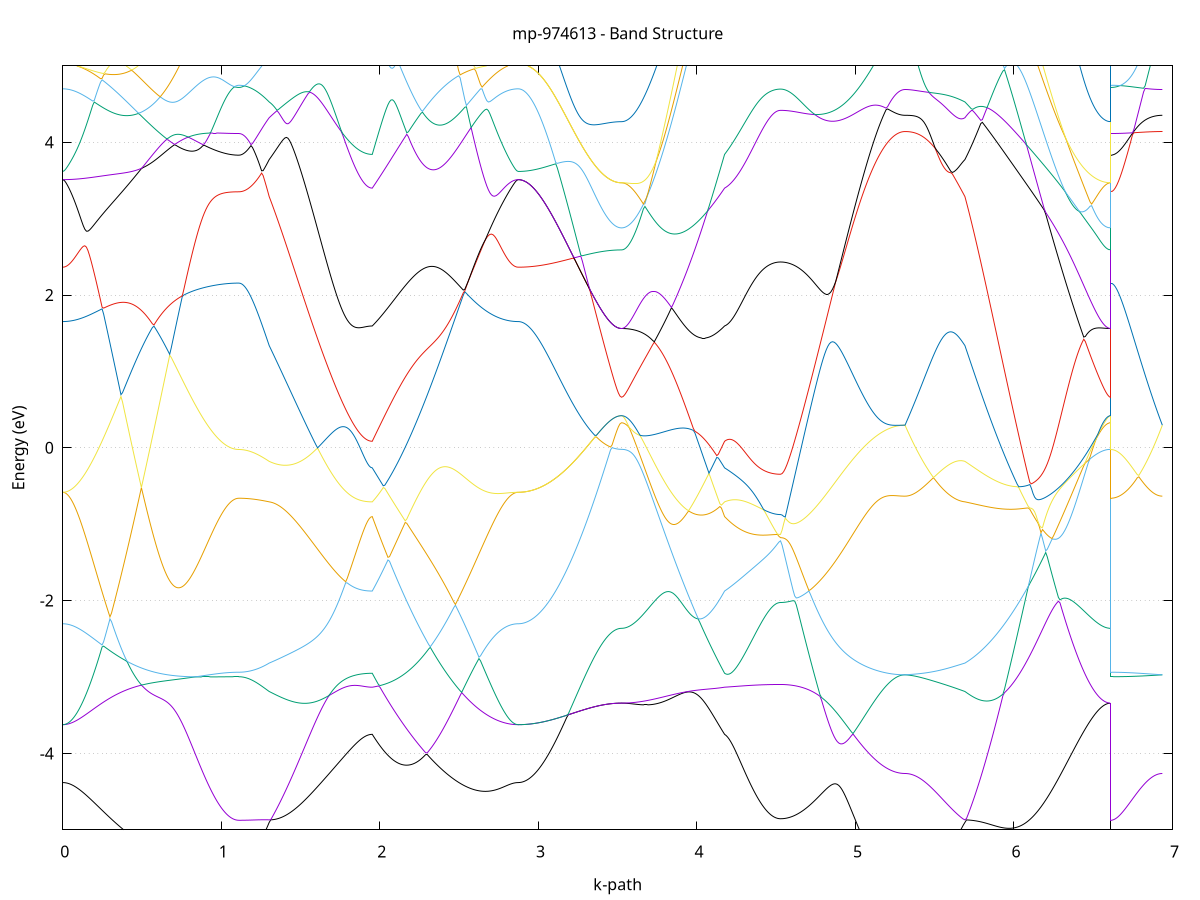 set title 'mp-974613 - Band Structure'
set xlabel 'k-path'
set ylabel 'Energy (eV)'
set grid y
set yrange [-5:5]
set terminal png size 800,600
set output 'mp-974613_bands_gnuplot.png'
plot '-' using 1:2 with lines notitle, '-' using 1:2 with lines notitle, '-' using 1:2 with lines notitle, '-' using 1:2 with lines notitle, '-' using 1:2 with lines notitle, '-' using 1:2 with lines notitle, '-' using 1:2 with lines notitle, '-' using 1:2 with lines notitle, '-' using 1:2 with lines notitle, '-' using 1:2 with lines notitle, '-' using 1:2 with lines notitle, '-' using 1:2 with lines notitle, '-' using 1:2 with lines notitle, '-' using 1:2 with lines notitle, '-' using 1:2 with lines notitle, '-' using 1:2 with lines notitle, '-' using 1:2 with lines notitle, '-' using 1:2 with lines notitle, '-' using 1:2 with lines notitle, '-' using 1:2 with lines notitle, '-' using 1:2 with lines notitle, '-' using 1:2 with lines notitle, '-' using 1:2 with lines notitle, '-' using 1:2 with lines notitle, '-' using 1:2 with lines notitle, '-' using 1:2 with lines notitle, '-' using 1:2 with lines notitle, '-' using 1:2 with lines notitle, '-' using 1:2 with lines notitle, '-' using 1:2 with lines notitle, '-' using 1:2 with lines notitle, '-' using 1:2 with lines notitle, '-' using 1:2 with lines notitle, '-' using 1:2 with lines notitle, '-' using 1:2 with lines notitle, '-' using 1:2 with lines notitle, '-' using 1:2 with lines notitle, '-' using 1:2 with lines notitle, '-' using 1:2 with lines notitle, '-' using 1:2 with lines notitle, '-' using 1:2 with lines notitle, '-' using 1:2 with lines notitle, '-' using 1:2 with lines notitle, '-' using 1:2 with lines notitle, '-' using 1:2 with lines notitle, '-' using 1:2 with lines notitle, '-' using 1:2 with lines notitle, '-' using 1:2 with lines notitle, '-' using 1:2 with lines notitle, '-' using 1:2 with lines notitle, '-' using 1:2 with lines notitle, '-' using 1:2 with lines notitle, '-' using 1:2 with lines notitle, '-' using 1:2 with lines notitle, '-' using 1:2 with lines notitle, '-' using 1:2 with lines notitle, '-' using 1:2 with lines notitle, '-' using 1:2 with lines notitle, '-' using 1:2 with lines notitle, '-' using 1:2 with lines notitle, '-' using 1:2 with lines notitle, '-' using 1:2 with lines notitle, '-' using 1:2 with lines notitle, '-' using 1:2 with lines notitle
0.000000 -36.859991
0.009917 -36.859991
0.019833 -36.859991
0.029750 -36.859991
0.039667 -36.859891
0.049584 -36.859791
0.059500 -36.859791
0.069417 -36.859691
0.079334 -36.859491
0.089250 -36.859391
0.099167 -36.859291
0.109084 -36.859091
0.119000 -36.858891
0.128917 -36.858791
0.138834 -36.858591
0.148751 -36.858291
0.158667 -36.858091
0.168584 -36.857891
0.178501 -36.857591
0.188417 -36.857291
0.198334 -36.857091
0.208251 -36.856791
0.218167 -36.856491
0.228084 -36.856091
0.238001 -36.855791
0.247918 -36.855491
0.257834 -36.855091
0.267751 -36.854691
0.277668 -36.854391
0.287584 -36.853991
0.297501 -36.853591
0.307418 -36.853191
0.317334 -36.852791
0.327251 -36.852291
0.337168 -36.851891
0.347085 -36.851491
0.357001 -36.850991
0.366918 -36.850491
0.376835 -36.850091
0.386751 -36.849591
0.396668 -36.849091
0.406585 -36.848591
0.416502 -36.848091
0.426418 -36.847591
0.436335 -36.847091
0.446252 -36.846591
0.456168 -36.846091
0.466085 -36.845591
0.476002 -36.845091
0.485918 -36.844591
0.495835 -36.844091
0.505752 -36.843491
0.515669 -36.842991
0.525585 -36.842491
0.535502 -36.841991
0.545419 -36.841391
0.555335 -36.840891
0.565252 -36.840391
0.575169 -36.839791
0.585085 -36.839291
0.595002 -36.838791
0.604919 -36.838291
0.614836 -36.837791
0.624752 -36.837191
0.634669 -36.836691
0.644586 -36.836191
0.654502 -36.835691
0.664419 -36.835191
0.674336 -36.834691
0.684253 -36.834191
0.694169 -36.833691
0.704086 -36.833291
0.714003 -36.832791
0.723919 -36.832291
0.733836 -36.831891
0.743753 -36.831391
0.753669 -36.830991
0.763586 -36.830591
0.773503 -36.830091
0.783420 -36.829691
0.793336 -36.829291
0.803253 -36.828891
0.813170 -36.828491
0.823086 -36.828091
0.833003 -36.827791
0.842920 -36.827391
0.852836 -36.827091
0.862753 -36.826691
0.872670 -36.826391
0.882587 -36.826091
0.892503 -36.825791
0.902420 -36.825491
0.912337 -36.825191
0.922253 -36.824891
0.932170 -36.824691
0.942087 -36.824391
0.952004 -36.824191
0.961920 -36.823991
0.971837 -36.823791
0.981754 -36.823591
0.991670 -36.823391
1.001587 -36.823291
1.011504 -36.823091
1.021420 -36.822991
1.031337 -36.822891
1.041254 -36.822791
1.051171 -36.822691
1.061087 -36.822591
1.071004 -36.822491
1.080921 -36.822491
1.090837 -36.822391
1.100754 -36.822391
1.110671 -36.822391
1.110671 -36.822391
1.120233 -36.822391
1.129795 -36.822391
1.139357 -36.822491
1.148919 -36.822491
1.158481 -36.822591
1.168043 -36.822591
1.177605 -36.822691
1.187166 -36.822791
1.196728 -36.822891
1.206290 -36.823091
1.215852 -36.823191
1.225414 -36.823291
1.234976 -36.823491
1.244538 -36.823691
1.254100 -36.823891
1.263662 -36.823991
1.273224 -36.824291
1.282786 -36.824491
1.292348 -36.824691
1.301910 -36.824891
1.301910 -36.824891
1.311761 -36.825091
1.321611 -36.825291
1.331462 -36.825491
1.341312 -36.825791
1.351163 -36.825991
1.361013 -36.826191
1.370864 -36.826491
1.380714 -36.826691
1.390565 -36.826991
1.400416 -36.827291
1.410266 -36.827591
1.420117 -36.827891
1.429967 -36.828191
1.439818 -36.828491
1.449668 -36.828791
1.459519 -36.829091
1.469369 -36.829391
1.479220 -36.829791
1.489070 -36.830091
1.498921 -36.830391
1.508772 -36.830791
1.518622 -36.831091
1.528473 -36.831491
1.538323 -36.831791
1.548174 -36.832191
1.558024 -36.832491
1.567875 -36.832891
1.577725 -36.833191
1.587576 -36.833591
1.597427 -36.833891
1.607277 -36.834291
1.617128 -36.834591
1.626978 -36.834991
1.636829 -36.835291
1.646679 -36.835591
1.656530 -36.835891
1.666380 -36.836291
1.676231 -36.836591
1.686081 -36.836891
1.695932 -36.837191
1.705783 -36.837491
1.715633 -36.837791
1.725484 -36.838091
1.735334 -36.838291
1.745185 -36.838591
1.755035 -36.838891
1.764886 -36.839091
1.774736 -36.839291
1.784587 -36.839591
1.794437 -36.839791
1.804288 -36.839991
1.814139 -36.840191
1.823989 -36.840291
1.833840 -36.840491
1.843690 -36.840691
1.853541 -36.840791
1.863391 -36.840891
1.873242 -36.840991
1.883092 -36.841091
1.892943 -36.841191
1.902794 -36.841291
1.912644 -36.841391
1.922495 -36.841391
1.932345 -36.841391
1.942196 -36.841491
1.952046 -36.841491
1.952046 -36.841491
1.961945 -36.841291
1.971844 -36.841091
1.981743 -36.840991
1.991642 -36.840791
2.001540 -36.840691
2.011439 -36.840591
2.021338 -36.840491
2.031237 -36.840391
2.041136 -36.840391
2.051034 -36.840291
2.060933 -36.840291
2.070832 -36.840191
2.080731 -36.840191
2.090630 -36.840191
2.100528 -36.840291
2.110427 -36.840291
2.120326 -36.840391
2.130225 -36.840391
2.140124 -36.840491
2.150023 -36.840591
2.159921 -36.840691
2.169820 -36.840891
2.179719 -36.840991
2.189618 -36.841091
2.199517 -36.841291
2.209415 -36.841491
2.219314 -36.841691
2.229213 -36.841891
2.239112 -36.842091
2.249011 -36.842391
2.258909 -36.842591
2.268808 -36.842891
2.278707 -36.843091
2.288606 -36.843391
2.298505 -36.843691
2.308403 -36.843991
2.318302 -36.844291
2.328201 -36.844591
2.338100 -36.844991
2.347999 -36.845291
2.357898 -36.845591
2.367796 -36.845991
2.377695 -36.846291
2.387594 -36.846691
2.397493 -36.847091
2.407392 -36.847491
2.417290 -36.847791
2.427189 -36.848191
2.437088 -36.848591
2.446987 -36.848991
2.456886 -36.849391
2.466784 -36.849691
2.476683 -36.850091
2.486582 -36.850491
2.496481 -36.850891
2.506380 -36.851291
2.516279 -36.851691
2.526177 -36.852091
2.536076 -36.852391
2.545975 -36.852791
2.555874 -36.853191
2.565773 -36.853591
2.575671 -36.853891
2.585570 -36.854291
2.595469 -36.854591
2.605368 -36.854991
2.615267 -36.855291
2.625165 -36.855591
2.635064 -36.855991
2.644963 -36.856291
2.654862 -36.856591
2.664761 -36.856891
2.674660 -36.857091
2.684558 -36.857391
2.694457 -36.857691
2.704356 -36.857891
2.714255 -36.858091
2.724154 -36.858391
2.734052 -36.858591
2.743951 -36.858791
2.753850 -36.858991
2.763749 -36.859091
2.773648 -36.859291
2.783546 -36.859391
2.793445 -36.859591
2.803344 -36.859691
2.813243 -36.859791
2.823142 -36.859791
2.833040 -36.859891
2.842939 -36.859991
2.852838 -36.859991
2.862737 -36.859991
2.872636 -36.859991
2.872636 -36.859991
2.882511 -36.859991
2.892386 -36.859991
2.902262 -36.859991
2.912137 -36.859991
2.922012 -36.859991
2.931888 -36.859991
2.941763 -36.859991
2.951638 -36.859991
2.961514 -36.859991
2.971389 -36.859991
2.981265 -36.859991
2.991140 -36.859891
3.001015 -36.859891
3.010891 -36.859891
3.020766 -36.859891
3.030641 -36.859891
3.040517 -36.859891
3.050392 -36.859791
3.060267 -36.859791
3.070143 -36.859791
3.080018 -36.859791
3.089893 -36.859791
3.099769 -36.859691
3.109644 -36.859691
3.119519 -36.859691
3.129395 -36.859691
3.139270 -36.859591
3.149145 -36.859591
3.159021 -36.859591
3.168896 -36.859591
3.178771 -36.859491
3.188647 -36.859491
3.198522 -36.859491
3.208397 -36.859491
3.218273 -36.859391
3.228148 -36.859391
3.238024 -36.859391
3.247899 -36.859391
3.257774 -36.859291
3.267650 -36.859291
3.277525 -36.859291
3.287400 -36.859291
3.297276 -36.859291
3.307151 -36.859191
3.317026 -36.859191
3.326902 -36.859191
3.336777 -36.859191
3.346652 -36.859091
3.356528 -36.859091
3.366403 -36.859091
3.376278 -36.859091
3.386154 -36.859091
3.396029 -36.859091
3.405904 -36.858991
3.415780 -36.858991
3.425655 -36.858991
3.435530 -36.858991
3.445406 -36.858991
3.455281 -36.858991
3.465156 -36.858991
3.475032 -36.858991
3.484907 -36.858991
3.494783 -36.858991
3.504658 -36.858991
3.514533 -36.858991
3.524409 -36.858991
3.524409 -36.858991
3.534259 -36.858991
3.544110 -36.858891
3.553960 -36.858891
3.563811 -36.858791
3.573661 -36.858791
3.583512 -36.858691
3.593362 -36.858591
3.603213 -36.858491
3.613063 -36.858391
3.622914 -36.858191
3.632765 -36.858091
3.642615 -36.857891
3.652466 -36.857691
3.662316 -36.857591
3.672167 -36.857391
3.682017 -36.857091
3.691868 -36.856891
3.701718 -36.856691
3.711569 -36.856391
3.721420 -36.856191
3.731270 -36.855891
3.741121 -36.855591
3.750971 -36.855291
3.760822 -36.854991
3.770672 -36.854691
3.780523 -36.854391
3.790373 -36.854091
3.800224 -36.853791
3.810074 -36.853391
3.819925 -36.853091
3.829776 -36.852691
3.839626 -36.852391
3.849477 -36.851991
3.859327 -36.851691
3.869178 -36.851291
3.879028 -36.850891
3.888879 -36.850591
3.898729 -36.850191
3.908580 -36.849791
3.918430 -36.849491
3.928281 -36.849091
3.938132 -36.848691
3.947982 -36.848291
3.957833 -36.847991
3.967683 -36.847591
3.977534 -36.847191
3.987384 -36.846891
3.997235 -36.846491
4.007085 -36.846191
4.016936 -36.845791
4.026787 -36.845491
4.036637 -36.845191
4.046488 -36.844791
4.056338 -36.844491
4.066189 -36.844191
4.076039 -36.843891
4.085890 -36.843591
4.095740 -36.843291
4.105591 -36.843091
4.115441 -36.842791
4.125292 -36.842591
4.135143 -36.842291
4.144993 -36.842091
4.154844 -36.841891
4.164694 -36.841691
4.174545 -36.841491
4.174545 -36.841491
4.184346 -36.841391
4.194146 -36.841291
4.203947 -36.841291
4.213748 -36.841191
4.223549 -36.841091
4.233350 -36.841091
4.243150 -36.840991
4.252951 -36.840991
4.262752 -36.840891
4.272553 -36.840891
4.282354 -36.840791
4.292154 -36.840791
4.301955 -36.840691
4.311756 -36.840691
4.321557 -36.840691
4.331358 -36.840591
4.341158 -36.840591
4.350959 -36.840491
4.360760 -36.840491
4.370561 -36.840491
4.380362 -36.840391
4.390162 -36.840391
4.399963 -36.840391
4.409764 -36.840391
4.419565 -36.840391
4.429366 -36.840291
4.439166 -36.840291
4.448967 -36.840291
4.458768 -36.840291
4.468569 -36.840291
4.478370 -36.840291
4.488170 -36.840291
4.497971 -36.840191
4.507772 -36.840191
4.517573 -36.840191
4.527374 -36.840191
4.527374 -36.840191
4.537315 -36.840191
4.547256 -36.840191
4.557198 -36.840191
4.567139 -36.840091
4.577080 -36.840091
4.587021 -36.839991
4.596963 -36.839891
4.606904 -36.839791
4.616845 -36.839691
4.626787 -36.839491
4.636728 -36.839391
4.646669 -36.839191
4.656611 -36.839091
4.666552 -36.838891
4.676493 -36.838691
4.686434 -36.838491
4.696376 -36.838291
4.706317 -36.838091
4.716258 -36.837791
4.726200 -36.837591
4.736141 -36.837291
4.746082 -36.837091
4.756024 -36.836791
4.765965 -36.836491
4.775906 -36.836191
4.785847 -36.835891
4.795789 -36.835591
4.805730 -36.835291
4.815671 -36.834991
4.825613 -36.834591
4.835554 -36.834291
4.845495 -36.833991
4.855437 -36.833591
4.865378 -36.833291
4.875319 -36.832891
4.885260 -36.832591
4.895202 -36.832191
4.905143 -36.831891
4.915084 -36.831491
4.925026 -36.831191
4.934967 -36.830791
4.944908 -36.830491
4.954850 -36.830091
4.964791 -36.829791
4.974732 -36.829391
4.984673 -36.829091
4.994615 -36.828691
5.004556 -36.828391
5.014497 -36.828091
5.024439 -36.827691
5.034380 -36.827391
5.044321 -36.827091
5.054263 -36.826791
5.064204 -36.826491
5.074145 -36.826191
5.084086 -36.825891
5.094028 -36.825591
5.103969 -36.825391
5.113910 -36.825091
5.123852 -36.824891
5.133793 -36.824591
5.143734 -36.824391
5.153676 -36.824191
5.163617 -36.823991
5.173558 -36.823791
5.183500 -36.823591
5.193441 -36.823391
5.203382 -36.823291
5.213323 -36.823091
5.223265 -36.822991
5.233206 -36.822891
5.243147 -36.822791
5.253089 -36.822691
5.263030 -36.822591
5.272971 -36.822491
5.282913 -36.822491
5.292854 -36.822391
5.302795 -36.822391
5.312736 -36.822391
5.312736 -36.822391
5.322680 -36.822391
5.332624 -36.822391
5.342567 -36.822391
5.352511 -36.822391
5.362454 -36.822491
5.372398 -36.822491
5.382341 -36.822491
5.392285 -36.822491
5.402228 -36.822591
5.412172 -36.822591
5.422116 -36.822591
5.432059 -36.822691
5.442003 -36.822691
5.451946 -36.822791
5.461890 -36.822791
5.471833 -36.822891
5.481777 -36.822891
5.491720 -36.822991
5.501664 -36.823091
5.511608 -36.823091
5.521551 -36.823191
5.531495 -36.823291
5.541438 -36.823391
5.551382 -36.823391
5.561325 -36.823491
5.571269 -36.823591
5.581212 -36.823691
5.591156 -36.823791
5.601099 -36.823891
5.611043 -36.823991
5.620987 -36.824091
5.630930 -36.824191
5.640874 -36.824291
5.650817 -36.824391
5.660761 -36.824591
5.670704 -36.824691
5.680648 -36.824791
5.690591 -36.824891
5.690591 -36.824891
5.700585 -36.825191
5.710579 -36.825491
5.720573 -36.825791
5.730567 -36.826091
5.740561 -36.826391
5.750554 -36.826691
5.760548 -36.826991
5.770542 -36.827391
5.780536 -36.827691
5.790530 -36.828091
5.800523 -36.828491
5.810517 -36.828891
5.820511 -36.829191
5.830505 -36.829691
5.840499 -36.830091
5.850493 -36.830491
5.860486 -36.830891
5.870480 -36.831291
5.880474 -36.831791
5.890468 -36.832191
5.900462 -36.832691
5.910456 -36.833191
5.920449 -36.833591
5.930443 -36.834091
5.940437 -36.834591
5.950431 -36.835091
5.960425 -36.835591
5.970418 -36.836091
5.980412 -36.836591
5.990406 -36.837091
6.000400 -36.837591
6.010394 -36.838091
6.020388 -36.838591
6.030381 -36.839091
6.040375 -36.839591
6.050369 -36.840091
6.060363 -36.840691
6.070357 -36.841191
6.080350 -36.841691
6.090344 -36.842191
6.100338 -36.842691
6.110332 -36.843191
6.120326 -36.843691
6.130320 -36.844291
6.140313 -36.844791
6.150307 -36.845291
6.160301 -36.845791
6.170295 -36.846291
6.180289 -36.846791
6.190282 -36.847191
6.200276 -36.847691
6.210270 -36.848191
6.220264 -36.848691
6.230258 -36.849091
6.240252 -36.849591
6.250245 -36.850091
6.260239 -36.850491
6.270233 -36.850891
6.280227 -36.851391
6.290221 -36.851791
6.300215 -36.852191
6.310208 -36.852591
6.320202 -36.852991
6.330196 -36.853391
6.340190 -36.853691
6.350184 -36.854091
6.360177 -36.854391
6.370171 -36.854791
6.380165 -36.855091
6.390159 -36.855391
6.400153 -36.855691
6.410147 -36.855991
6.420140 -36.856291
6.430134 -36.856591
6.440128 -36.856791
6.450122 -36.857091
6.460116 -36.857291
6.470109 -36.857491
6.480103 -36.857691
6.490097 -36.857891
6.500091 -36.858091
6.510085 -36.858191
6.520079 -36.858391
6.530072 -36.858491
6.540066 -36.858591
6.550060 -36.858691
6.560054 -36.858791
6.570048 -36.858791
6.580041 -36.858891
6.590035 -36.858891
6.600029 -36.858991
6.610023 -36.858991
6.610023 -36.822391
6.619898 -36.822391
6.629774 -36.822391
6.639649 -36.822391
6.649524 -36.822391
6.659400 -36.822391
6.669275 -36.822391
6.679150 -36.822391
6.689026 -36.822391
6.698901 -36.822391
6.708776 -36.822391
6.718652 -36.822391
6.728527 -36.822391
6.738402 -36.822391
6.748278 -36.822391
6.758153 -36.822391
6.768028 -36.822391
6.777904 -36.822391
6.787779 -36.822391
6.797654 -36.822391
6.807530 -36.822391
6.817405 -36.822391
6.827281 -36.822391
6.837156 -36.822391
6.847031 -36.822391
6.856907 -36.822391
6.866782 -36.822391
6.876657 -36.822391
6.886533 -36.822391
6.896408 -36.822391
6.906283 -36.822391
6.916159 -36.822391
6.926034 -36.822391
6.935909 -36.822391
e
0.000000 -18.319191
0.009917 -18.319191
0.019833 -18.319091
0.029750 -18.318991
0.039667 -18.318891
0.049584 -18.318791
0.059500 -18.318591
0.069417 -18.318391
0.079334 -18.318091
0.089250 -18.317791
0.099167 -18.317491
0.109084 -18.317091
0.119000 -18.316791
0.128917 -18.316391
0.138834 -18.315891
0.148751 -18.315391
0.158667 -18.314891
0.168584 -18.314391
0.178501 -18.313791
0.188417 -18.313191
0.198334 -18.312591
0.208251 -18.311891
0.218167 -18.311291
0.228084 -18.310591
0.238001 -18.309791
0.247918 -18.309091
0.257834 -18.308291
0.267751 -18.307491
0.277668 -18.306691
0.287584 -18.305791
0.297501 -18.304991
0.307418 -18.304091
0.317334 -18.303191
0.327251 -18.302191
0.337168 -18.301291
0.347085 -18.300291
0.357001 -18.299291
0.366918 -18.298291
0.376835 -18.297291
0.386751 -18.296291
0.396668 -18.295291
0.406585 -18.298591
0.416502 -18.304391
0.426418 -18.310191
0.436335 -18.315991
0.446252 -18.321691
0.456168 -18.327291
0.466085 -18.332891
0.476002 -18.338391
0.485918 -18.343891
0.495835 -18.349291
0.505752 -18.354591
0.515669 -18.359791
0.525585 -18.364891
0.535502 -18.369891
0.545419 -18.374791
0.555335 -18.379591
0.565252 -18.384291
0.575169 -18.388891
0.585085 -18.393391
0.595002 -18.397791
0.604919 -18.402091
0.614836 -18.406191
0.624752 -18.410191
0.634669 -18.414091
0.644586 -18.417891
0.654502 -18.421591
0.664419 -18.425191
0.674336 -18.428591
0.684253 -18.431891
0.694169 -18.435091
0.704086 -18.438091
0.714003 -18.441091
0.723919 -18.443891
0.733836 -18.446591
0.743753 -18.449191
0.753669 -18.451691
0.763586 -18.454091
0.773503 -18.456391
0.783420 -18.458491
0.793336 -18.460591
0.803253 -18.462591
0.813170 -18.464391
0.823086 -18.466191
0.833003 -18.467791
0.842920 -18.469391
0.852836 -18.470891
0.862753 -18.472291
0.872670 -18.473591
0.882587 -18.474791
0.892503 -18.475991
0.902420 -18.477091
0.912337 -18.478091
0.922253 -18.478991
0.932170 -18.479891
0.942087 -18.480691
0.952004 -18.481391
0.961920 -18.482091
0.971837 -18.482691
0.981754 -18.483291
0.991670 -18.483791
1.001587 -18.484291
1.011504 -18.484691
1.021420 -18.485091
1.031337 -18.485391
1.041254 -18.485691
1.051171 -18.485991
1.061087 -18.486191
1.071004 -18.486391
1.080921 -18.486491
1.090837 -18.486591
1.100754 -18.486591
1.110671 -18.486691
1.110671 -18.486691
1.120233 -18.486591
1.129795 -18.486391
1.139357 -18.486091
1.148919 -18.485691
1.158481 -18.485091
1.168043 -18.484491
1.177605 -18.483691
1.187166 -18.482791
1.196728 -18.481791
1.206290 -18.480591
1.215852 -18.479291
1.225414 -18.477991
1.234976 -18.476491
1.244538 -18.474891
1.254100 -18.473091
1.263662 -18.471291
1.273224 -18.469291
1.282786 -18.467291
1.292348 -18.465091
1.301910 -18.462791
1.301910 -18.462791
1.311761 -18.461691
1.321611 -18.461691
1.331462 -18.462591
1.341312 -18.463991
1.351163 -18.465691
1.361013 -18.467591
1.370864 -18.469691
1.380714 -18.471791
1.390565 -18.474091
1.400416 -18.476491
1.410266 -18.478991
1.420117 -18.481491
1.429967 -18.484091
1.439818 -18.486691
1.449668 -18.489391
1.459519 -18.492191
1.469369 -18.494991
1.479220 -18.497791
1.489070 -18.500691
1.498921 -18.503591
1.508772 -18.506491
1.518622 -18.509491
1.528473 -18.512391
1.538323 -18.515391
1.548174 -18.518291
1.558024 -18.521291
1.567875 -18.524291
1.577725 -18.527191
1.587576 -18.530191
1.597427 -18.533091
1.607277 -18.535991
1.617128 -18.538891
1.626978 -18.541691
1.636829 -18.544491
1.646679 -18.547291
1.656530 -18.549991
1.666380 -18.552591
1.676231 -18.555291
1.686081 -18.557791
1.695932 -18.560291
1.705783 -18.562791
1.715633 -18.565191
1.725484 -18.567491
1.735334 -18.569691
1.745185 -18.571891
1.755035 -18.573891
1.764886 -18.575891
1.774736 -18.577791
1.784587 -18.579691
1.794437 -18.581391
1.804288 -18.582991
1.814139 -18.584591
1.823989 -18.585991
1.833840 -18.587391
1.843690 -18.588591
1.853541 -18.589791
1.863391 -18.590791
1.873242 -18.591691
1.883092 -18.592591
1.892943 -18.593291
1.902794 -18.593891
1.912644 -18.594391
1.922495 -18.594791
1.932345 -18.595091
1.942196 -18.595191
1.952046 -18.595291
1.952046 -18.595291
1.961945 -18.599791
1.971844 -18.603891
1.981743 -18.607791
1.991642 -18.611291
2.001540 -18.614491
2.011439 -18.617391
2.021338 -18.619891
2.031237 -18.622091
2.041136 -18.623991
2.051034 -18.625491
2.060933 -18.626591
2.070832 -18.627391
2.080731 -18.627891
2.090630 -18.627991
2.100528 -18.627791
2.110427 -18.627191
2.120326 -18.626191
2.130225 -18.624991
2.140124 -18.623291
2.150023 -18.621291
2.159921 -18.618991
2.169820 -18.616291
2.179719 -18.613391
2.189618 -18.609991
2.199517 -18.606391
2.209415 -18.602391
2.219314 -18.597991
2.229213 -18.593391
2.239112 -18.588491
2.249011 -18.583191
2.258909 -18.577691
2.268808 -18.571891
2.278707 -18.565691
2.288606 -18.559391
2.298505 -18.552691
2.308403 -18.545791
2.318302 -18.538591
2.328201 -18.531191
2.338100 -18.523491
2.347999 -18.515591
2.357898 -18.507591
2.367796 -18.499291
2.377695 -18.490791
2.387594 -18.482091
2.397493 -18.473291
2.407392 -18.464291
2.417290 -18.455191
2.427189 -18.445891
2.437088 -18.436591
2.446987 -18.427091
2.456886 -18.417491
2.466784 -18.407891
2.476683 -18.398191
2.486582 -18.388391
2.496481 -18.378591
2.506380 -18.368791
2.516279 -18.358991
2.526177 -18.349191
2.536076 -18.339491
2.545975 -18.329791
2.555874 -18.320091
2.565773 -18.310591
2.575671 -18.306491
2.585570 -18.307191
2.595469 -18.307791
2.605368 -18.308491
2.615267 -18.309191
2.625165 -18.309791
2.635064 -18.310491
2.644963 -18.311091
2.654862 -18.311691
2.664761 -18.312291
2.674660 -18.312891
2.684558 -18.313491
2.694457 -18.313991
2.704356 -18.314591
2.714255 -18.315091
2.724154 -18.315491
2.734052 -18.315991
2.743951 -18.316391
2.753850 -18.316791
2.763749 -18.317191
2.773648 -18.317491
2.783546 -18.317791
2.793445 -18.318091
2.803344 -18.318391
2.813243 -18.318591
2.823142 -18.318791
2.833040 -18.318891
2.842939 -18.318991
2.852838 -18.319091
2.862737 -18.319191
2.872636 -18.319191
2.872636 -18.319191
2.882511 -18.319291
2.892386 -18.319491
2.902262 -18.319991
2.912137 -18.320591
2.922012 -18.321291
2.931888 -18.322291
2.941763 -18.323391
2.951638 -18.324591
2.961514 -18.325991
2.971389 -18.327591
2.981265 -18.329291
2.991140 -18.331191
3.001015 -18.333191
3.010891 -18.335391
3.020766 -18.337591
3.030641 -18.339991
3.040517 -18.342491
3.050392 -18.345191
3.060267 -18.347891
3.070143 -18.350691
3.080018 -18.353591
3.089893 -18.356591
3.099769 -18.359691
3.109644 -18.362891
3.119519 -18.366091
3.129395 -18.369391
3.139270 -18.372691
3.149145 -18.375991
3.159021 -18.379391
3.168896 -18.382791
3.178771 -18.386191
3.188647 -18.389591
3.198522 -18.393091
3.208397 -18.396491
3.218273 -18.399891
3.228148 -18.403191
3.238024 -18.406591
3.247899 -18.409891
3.257774 -18.413091
3.267650 -18.416291
3.277525 -18.419491
3.287400 -18.422491
3.297276 -18.425491
3.307151 -18.428491
3.317026 -18.431291
3.326902 -18.433991
3.336777 -18.436691
3.346652 -18.439191
3.356528 -18.441691
3.366403 -18.443991
3.376278 -18.446191
3.386154 -18.448291
3.396029 -18.450291
3.405904 -18.452091
3.415780 -18.453791
3.425655 -18.455391
3.435530 -18.456791
3.445406 -18.458091
3.455281 -18.459191
3.465156 -18.460191
3.475032 -18.460991
3.484907 -18.461691
3.494783 -18.462191
3.504658 -18.462591
3.514533 -18.462891
3.524409 -18.462891
3.524409 -18.462891
3.534259 -18.462891
3.544110 -18.462791
3.553960 -18.462491
3.563811 -18.462191
3.573661 -18.461791
3.583512 -18.461291
3.593362 -18.460691
3.603213 -18.459991
3.613063 -18.459291
3.622914 -18.458391
3.632765 -18.457491
3.642615 -18.456391
3.652466 -18.455291
3.662316 -18.454091
3.672167 -18.452891
3.682017 -18.451491
3.691868 -18.450091
3.701718 -18.448591
3.711569 -18.446991
3.721420 -18.445291
3.731270 -18.443591
3.741121 -18.441791
3.750971 -18.439891
3.760822 -18.437991
3.770672 -18.435991
3.780523 -18.433891
3.790373 -18.431791
3.800224 -18.429691
3.810074 -18.427391
3.819925 -18.425191
3.829776 -18.422891
3.839626 -18.420491
3.849477 -18.418091
3.859327 -18.415591
3.869178 -18.413191
3.879028 -18.410591
3.888879 -18.408091
3.898729 -18.405491
3.908580 -18.402891
3.918430 -18.400291
3.928281 -18.405391
3.938132 -18.414891
3.947982 -18.424291
3.957833 -18.433591
3.967683 -18.442891
3.977534 -18.451991
3.987384 -18.460991
3.997235 -18.469891
4.007085 -18.478591
4.016936 -18.487191
4.026787 -18.495691
4.036637 -18.503891
4.046488 -18.511991
4.056338 -18.519791
4.066189 -18.527491
4.076039 -18.534891
4.085890 -18.542091
4.095740 -18.549091
4.105591 -18.555791
4.115441 -18.562291
4.125292 -18.568491
4.135143 -18.574391
4.144993 -18.580091
4.154844 -18.585391
4.164694 -18.590491
4.174545 -18.595291
4.174545 -18.595291
4.184346 -18.596991
4.194146 -18.598691
4.203947 -18.600391
4.213748 -18.602091
4.223549 -18.603691
4.233350 -18.605291
4.243150 -18.606791
4.252951 -18.608291
4.262752 -18.609791
4.272553 -18.611191
4.282354 -18.612591
4.292154 -18.613891
4.301955 -18.615191
4.311756 -18.616491
4.321557 -18.617691
4.331358 -18.618791
4.341158 -18.619991
4.350959 -18.620991
4.360760 -18.621991
4.370561 -18.622991
4.380362 -18.623891
4.390162 -18.624691
4.399963 -18.625491
4.409764 -18.626291
4.419565 -18.626991
4.429366 -18.627591
4.439166 -18.628191
4.448967 -18.628691
4.458768 -18.629191
4.468569 -18.629491
4.478370 -18.629891
4.488170 -18.630191
4.497971 -18.630391
4.507772 -18.630491
4.517573 -18.630591
4.527374 -18.630691
4.527374 -18.630691
4.537315 -18.630591
4.547256 -18.630391
4.557198 -18.630091
4.567139 -18.629691
4.577080 -18.629191
4.587021 -18.628491
4.596963 -18.627691
4.606904 -18.626791
4.616845 -18.625791
4.626787 -18.624691
4.636728 -18.623491
4.646669 -18.622091
4.656611 -18.620691
4.666552 -18.619091
4.676493 -18.617491
4.686434 -18.615691
4.696376 -18.613891
4.706317 -18.611891
4.716258 -18.609891
4.726200 -18.607691
4.736141 -18.605491
4.746082 -18.603191
4.756024 -18.600791
4.765965 -18.598291
4.775906 -18.595691
4.785847 -18.593091
4.795789 -18.590391
4.805730 -18.587691
4.815671 -18.584891
4.825613 -18.581991
4.835554 -18.579091
4.845495 -18.576091
4.855437 -18.573091
4.865378 -18.570091
4.875319 -18.566991
4.885260 -18.563891
4.895202 -18.560791
4.905143 -18.557691
4.915084 -18.554491
4.925026 -18.551391
4.934967 -18.548191
4.944908 -18.544991
4.954850 -18.541891
4.964791 -18.538691
4.974732 -18.535591
4.984673 -18.532491
4.994615 -18.529391
5.004556 -18.526291
5.014497 -18.523291
5.024439 -18.520391
5.034380 -18.517391
5.044321 -18.514591
5.054263 -18.511691
5.064204 -18.508991
5.074145 -18.506291
5.084086 -18.503691
5.094028 -18.501091
5.103969 -18.498691
5.113910 -18.496291
5.123852 -18.493991
5.133793 -18.491791
5.143734 -18.489691
5.153676 -18.487691
5.163617 -18.485791
5.173558 -18.483991
5.183500 -18.482291
5.193441 -18.480691
5.203382 -18.479191
5.213323 -18.477891
5.223265 -18.476691
5.233206 -18.475591
5.243147 -18.474591
5.253089 -18.473691
5.263030 -18.472991
5.272971 -18.472391
5.282913 -18.471991
5.292854 -18.471591
5.302795 -18.471391
5.312736 -18.471391
5.312736 -18.471391
5.322680 -18.471991
5.332624 -18.472591
5.342567 -18.473091
5.352511 -18.473591
5.362454 -18.474091
5.372398 -18.474491
5.382341 -18.474891
5.392285 -18.475291
5.402228 -18.475591
5.412172 -18.475891
5.422116 -18.476091
5.432059 -18.476291
5.442003 -18.476391
5.451946 -18.476491
5.461890 -18.476491
5.471833 -18.476491
5.481777 -18.476491
5.491720 -18.476391
5.501664 -18.476191
5.511608 -18.475991
5.521551 -18.475691
5.531495 -18.475391
5.541438 -18.474991
5.551382 -18.474591
5.561325 -18.474091
5.571269 -18.473591
5.581212 -18.472991
5.591156 -18.472291
5.601099 -18.471591
5.611043 -18.470891
5.620987 -18.470091
5.630930 -18.469191
5.640874 -18.468291
5.650817 -18.467291
5.660761 -18.466291
5.670704 -18.465191
5.680648 -18.463991
5.690591 -18.462791
5.690591 -18.462791
5.700585 -18.460291
5.710579 -18.457691
5.720573 -18.454991
5.730567 -18.452191
5.740561 -18.449191
5.750554 -18.446191
5.760548 -18.442991
5.770542 -18.440891
5.780536 -18.439491
5.790530 -18.437991
5.800523 -18.436391
5.810517 -18.434691
5.820511 -18.432991
5.830505 -18.431091
5.840499 -18.429191
5.850493 -18.427091
5.860486 -18.424991
5.870480 -18.422691
5.880474 -18.420291
5.890468 -18.417791
5.900462 -18.415291
5.910456 -18.412591
5.920449 -18.409791
5.930443 -18.406791
5.940437 -18.403791
5.950431 -18.400691
5.960425 -18.397391
5.970418 -18.393991
5.980412 -18.390591
5.990406 -18.386991
6.000400 -18.383291
6.010394 -18.379491
6.020388 -18.375491
6.030381 -18.371491
6.040375 -18.367391
6.050369 -18.363091
6.060363 -18.358791
6.070357 -18.354391
6.080350 -18.356191
6.090344 -18.359391
6.100338 -18.362491
6.110332 -18.365691
6.120326 -18.368791
6.130320 -18.371891
6.140313 -18.374991
6.150307 -18.378091
6.160301 -18.381191
6.170295 -18.384291
6.180289 -18.387291
6.190282 -18.390291
6.200276 -18.393291
6.210270 -18.396191
6.220264 -18.399091
6.230258 -18.401991
6.240252 -18.404791
6.250245 -18.407591
6.260239 -18.410391
6.270233 -18.413091
6.280227 -18.415691
6.290221 -18.418291
6.300215 -18.420791
6.310208 -18.423291
6.320202 -18.425791
6.330196 -18.428091
6.340190 -18.430391
6.350184 -18.432691
6.360177 -18.434791
6.370171 -18.436991
6.380165 -18.438991
6.390159 -18.440891
6.400153 -18.442791
6.410147 -18.444591
6.420140 -18.446391
6.430134 -18.447991
6.440128 -18.449591
6.450122 -18.451091
6.460116 -18.452491
6.470109 -18.453791
6.480103 -18.455091
6.490097 -18.456191
6.500091 -18.457291
6.510085 -18.458291
6.520079 -18.459091
6.530072 -18.459891
6.540066 -18.460591
6.550060 -18.461191
6.560054 -18.461791
6.570048 -18.462191
6.580041 -18.462491
6.590035 -18.462791
6.600029 -18.462891
6.610023 -18.462891
6.610023 -18.486691
6.619898 -18.486691
6.629774 -18.486591
6.639649 -18.486491
6.649524 -18.486391
6.659400 -18.486191
6.669275 -18.486091
6.679150 -18.485791
6.689026 -18.485591
6.698901 -18.485291
6.708776 -18.484991
6.718652 -18.484591
6.728527 -18.484191
6.738402 -18.483791
6.748278 -18.483391
6.758153 -18.482891
6.768028 -18.482491
6.777904 -18.481891
6.787779 -18.481391
6.797654 -18.480791
6.807530 -18.480291
6.817405 -18.479691
6.827281 -18.478991
6.837156 -18.478391
6.847031 -18.477691
6.856907 -18.477091
6.866782 -18.476391
6.876657 -18.475691
6.886533 -18.474991
6.896408 -18.474291
6.906283 -18.473491
6.916159 -18.472791
6.926034 -18.472091
6.935909 -18.471391
e
0.000000 -18.134291
0.009917 -18.134391
0.019833 -18.134791
0.029750 -18.135491
0.039667 -18.136391
0.049584 -18.137491
0.059500 -18.138991
0.069417 -18.140591
0.079334 -18.142591
0.089250 -18.144691
0.099167 -18.147091
0.109084 -18.149791
0.119000 -18.152591
0.128917 -18.155691
0.138834 -18.158991
0.148751 -18.162491
0.158667 -18.166191
0.168584 -18.170091
0.178501 -18.174191
0.188417 -18.178491
0.198334 -18.182891
0.208251 -18.187491
0.218167 -18.192191
0.228084 -18.197091
0.238001 -18.202091
0.247918 -18.207291
0.257834 -18.212491
0.267751 -18.217891
0.277668 -18.223291
0.287584 -18.228891
0.297501 -18.234491
0.307418 -18.240091
0.317334 -18.245891
0.327251 -18.251691
0.337168 -18.257491
0.347085 -18.263291
0.357001 -18.269191
0.366918 -18.275091
0.376835 -18.280991
0.386751 -18.286891
0.396668 -18.292791
0.406585 -18.294191
0.416502 -18.293191
0.426418 -18.292091
0.436335 -18.290991
0.446252 -18.289991
0.456168 -18.288891
0.466085 -18.287791
0.476002 -18.286691
0.485918 -18.285591
0.495835 -18.284491
0.505752 -18.283391
0.515669 -18.282191
0.525585 -18.284491
0.535502 -18.288991
0.545419 -18.293491
0.555335 -18.297991
0.565252 -18.302491
0.575169 -18.306991
0.585085 -18.311491
0.595002 -18.315991
0.604919 -18.320391
0.614836 -18.324891
0.624752 -18.329291
0.634669 -18.333691
0.644586 -18.337991
0.654502 -18.342291
0.664419 -18.346591
0.674336 -18.350791
0.684253 -18.354991
0.694169 -18.359091
0.704086 -18.363191
0.714003 -18.367191
0.723919 -18.371191
0.733836 -18.375091
0.743753 -18.378891
0.753669 -18.382691
0.763586 -18.386391
0.773503 -18.390091
0.783420 -18.393591
0.793336 -18.397091
0.803253 -18.400491
0.813170 -18.403791
0.823086 -18.407091
0.833003 -18.410191
0.842920 -18.413291
0.852836 -18.416291
0.862753 -18.419091
0.872670 -18.421891
0.882587 -18.424591
0.892503 -18.427191
0.902420 -18.429691
0.912337 -18.432091
0.922253 -18.434291
0.932170 -18.436491
0.942087 -18.438591
0.952004 -18.440491
0.961920 -18.442291
0.971837 -18.444091
0.981754 -18.445691
0.991670 -18.447191
1.001587 -18.448591
1.011504 -18.449791
1.021420 -18.450991
1.031337 -18.451991
1.041254 -18.452891
1.051171 -18.453691
1.061087 -18.454391
1.071004 -18.454891
1.080921 -18.455291
1.090837 -18.455591
1.100754 -18.455791
1.110671 -18.455891
1.110671 -18.455891
1.120233 -18.455891
1.129795 -18.455791
1.139357 -18.455791
1.148919 -18.455691
1.158481 -18.455491
1.168043 -18.455391
1.177605 -18.455191
1.187166 -18.454991
1.196728 -18.454691
1.206290 -18.454391
1.215852 -18.454091
1.225414 -18.453791
1.234976 -18.453391
1.244538 -18.452891
1.254100 -18.452391
1.263662 -18.451891
1.273224 -18.451291
1.282786 -18.450691
1.292348 -18.450091
1.301910 -18.449291
1.301910 -18.449291
1.311761 -18.448091
1.321611 -18.445591
1.331462 -18.442191
1.341312 -18.437991
1.351163 -18.433391
1.361013 -18.428491
1.370864 -18.423191
1.380714 -18.417691
1.390565 -18.411991
1.400416 -18.406091
1.410266 -18.399891
1.420117 -18.393591
1.429967 -18.387091
1.439818 -18.380491
1.449668 -18.373591
1.459519 -18.366691
1.469369 -18.359591
1.479220 -18.352391
1.489070 -18.345091
1.498921 -18.337591
1.508772 -18.330091
1.518622 -18.322491
1.528473 -18.314891
1.538323 -18.307191
1.548174 -18.299391
1.558024 -18.293291
1.567875 -18.294891
1.577725 -18.296591
1.587576 -18.298191
1.597427 -18.299791
1.607277 -18.301391
1.617128 -18.302891
1.626978 -18.304491
1.636829 -18.305991
1.646679 -18.307491
1.656530 -18.308991
1.666380 -18.310491
1.676231 -18.311891
1.686081 -18.313291
1.695932 -18.314691
1.705783 -18.315991
1.715633 -18.317291
1.725484 -18.318591
1.735334 -18.319791
1.745185 -18.320891
1.755035 -18.322091
1.764886 -18.323191
1.774736 -18.324191
1.784587 -18.325191
1.794437 -18.326091
1.804288 -18.326991
1.814139 -18.327891
1.823989 -18.328691
1.833840 -18.329391
1.843690 -18.330091
1.853541 -18.330691
1.863391 -18.331291
1.873242 -18.331791
1.883092 -18.332191
1.892943 -18.332591
1.902794 -18.332891
1.912644 -18.333191
1.922495 -18.333391
1.932345 -18.333591
1.942196 -18.333691
1.952046 -18.333691
1.952046 -18.333691
1.961945 -18.331491
1.971844 -18.329391
1.981743 -18.327291
1.991642 -18.325291
2.001540 -18.323291
2.011439 -18.321391
2.021338 -18.319591
2.031237 -18.317791
2.041136 -18.316091
2.051034 -18.314391
2.060933 -18.312791
2.070832 -18.311291
2.080731 -18.309791
2.090630 -18.308391
2.100528 -18.307091
2.110427 -18.305791
2.120326 -18.304591
2.130225 -18.303491
2.140124 -18.302391
2.150023 -18.301391
2.159921 -18.300491
2.169820 -18.299591
2.179719 -18.298791
2.189618 -18.297991
2.199517 -18.297391
2.209415 -18.296791
2.219314 -18.296191
2.229213 -18.295691
2.239112 -18.295291
2.249011 -18.294891
2.258909 -18.294591
2.268808 -18.294391
2.278707 -18.294191
2.288606 -18.294091
2.298505 -18.293991
2.308403 -18.293991
2.318302 -18.293991
2.328201 -18.294091
2.338100 -18.294191
2.347999 -18.294291
2.357898 -18.294591
2.367796 -18.294791
2.377695 -18.295091
2.387594 -18.295391
2.397493 -18.295791
2.407392 -18.296191
2.417290 -18.296691
2.427189 -18.297091
2.437088 -18.297591
2.446987 -18.298191
2.456886 -18.298691
2.466784 -18.299291
2.476683 -18.299891
2.486582 -18.300491
2.496481 -18.301091
2.506380 -18.301691
2.516279 -18.302391
2.526177 -18.303091
2.536076 -18.303691
2.545975 -18.304391
2.555874 -18.305091
2.565773 -18.305791
2.575671 -18.301091
2.585570 -18.291691
2.595469 -18.282491
2.605368 -18.273391
2.615267 -18.264491
2.625165 -18.255691
2.635064 -18.247091
2.644963 -18.238791
2.654862 -18.230591
2.664761 -18.222691
2.674660 -18.215091
2.684558 -18.207691
2.694457 -18.200591
2.704356 -18.193791
2.714255 -18.187291
2.724154 -18.181191
2.734052 -18.175291
2.743951 -18.169891
2.753850 -18.164691
2.763749 -18.159991
2.773648 -18.155591
2.783546 -18.151591
2.793445 -18.147991
2.803344 -18.144791
2.813243 -18.141991
2.823142 -18.139691
2.833040 -18.137791
2.842939 -18.136191
2.852838 -18.135191
2.862737 -18.134491
2.872636 -18.134291
2.872636 -18.134291
2.882511 -18.134291
2.892386 -18.134291
2.902262 -18.134291
2.912137 -18.134391
2.922012 -18.134391
2.931888 -18.134391
2.941763 -18.134491
2.951638 -18.134491
2.961514 -18.134591
2.971389 -18.134691
2.981265 -18.134791
2.991140 -18.134891
3.001015 -18.134991
3.010891 -18.135091
3.020766 -18.135191
3.030641 -18.135291
3.040517 -18.135391
3.050392 -18.135491
3.060267 -18.135691
3.070143 -18.135791
3.080018 -18.135891
3.089893 -18.136091
3.099769 -18.136191
3.109644 -18.136391
3.119519 -18.136491
3.129395 -18.136691
3.139270 -18.136891
3.149145 -18.136991
3.159021 -18.137191
3.168896 -18.137391
3.178771 -18.137491
3.188647 -18.137691
3.198522 -18.137891
3.208397 -18.138091
3.218273 -18.138191
3.228148 -18.138391
3.238024 -18.138591
3.247899 -18.138691
3.257774 -18.138891
3.267650 -18.139091
3.277525 -18.139191
3.287400 -18.139391
3.297276 -18.139491
3.307151 -18.139691
3.317026 -18.139791
3.326902 -18.139991
3.336777 -18.140091
3.346652 -18.140191
3.356528 -18.140391
3.366403 -18.140491
3.376278 -18.140591
3.386154 -18.140691
3.396029 -18.140791
3.405904 -18.140891
3.415780 -18.140991
3.425655 -18.141091
3.435530 -18.141091
3.445406 -18.141191
3.455281 -18.141291
3.465156 -18.141291
3.475032 -18.141391
3.484907 -18.141391
3.494783 -18.141391
3.504658 -18.141391
3.514533 -18.141491
3.524409 -18.141491
3.524409 -18.141491
3.534259 -18.141691
3.544110 -18.142291
3.553960 -18.143291
3.563811 -18.144791
3.573661 -18.146591
3.583512 -18.148791
3.593362 -18.151491
3.603213 -18.154491
3.613063 -18.157891
3.622914 -18.161691
3.632765 -18.165891
3.642615 -18.170391
3.652466 -18.175291
3.662316 -18.180591
3.672167 -18.186091
3.682017 -18.191991
3.691868 -18.198191
3.701718 -18.204691
3.711569 -18.211491
3.721420 -18.218591
3.731270 -18.225891
3.741121 -18.233491
3.750971 -18.241291
3.760822 -18.249391
3.770672 -18.257591
3.780523 -18.265991
3.790373 -18.274691
3.800224 -18.283391
3.810074 -18.292391
3.819925 -18.301391
3.829776 -18.310591
3.839626 -18.319891
3.849477 -18.329191
3.859327 -18.338691
3.869178 -18.348191
3.879028 -18.357691
3.888879 -18.367291
3.898729 -18.376791
3.908580 -18.386391
3.918430 -18.395891
3.928281 -18.397691
3.938132 -18.394991
3.947982 -18.392291
3.957833 -18.389591
3.967683 -18.386991
3.977534 -18.384291
3.987384 -18.381591
3.997235 -18.378891
4.007085 -18.376191
4.016936 -18.373491
4.026787 -18.370791
4.036637 -18.368091
4.046488 -18.365491
4.056338 -18.362891
4.066189 -18.360291
4.076039 -18.357691
4.085890 -18.355091
4.095740 -18.352591
4.105591 -18.350091
4.115441 -18.347591
4.125292 -18.345191
4.135143 -18.342791
4.144993 -18.340491
4.154844 -18.338191
4.164694 -18.335891
4.174545 -18.333691
4.174545 -18.333691
4.184346 -18.332791
4.194146 -18.331891
4.203947 -18.330991
4.213748 -18.329991
4.223549 -18.329091
4.233350 -18.327991
4.243150 -18.326991
4.252951 -18.325991
4.262752 -18.324891
4.272553 -18.323791
4.282354 -18.322691
4.292154 -18.321691
4.301955 -18.320591
4.311756 -18.319491
4.321557 -18.318491
4.331358 -18.317491
4.341158 -18.316491
4.350959 -18.315491
4.360760 -18.314491
4.370561 -18.313591
4.380362 -18.312691
4.390162 -18.311891
4.399963 -18.311091
4.409764 -18.310291
4.419565 -18.309591
4.429366 -18.308891
4.439166 -18.308291
4.448967 -18.307791
4.458768 -18.307291
4.468569 -18.306891
4.478370 -18.306491
4.488170 -18.306191
4.497971 -18.305991
4.507772 -18.305791
4.517573 -18.305691
4.527374 -18.305691
4.527374 -18.305691
4.537315 -18.305591
4.547256 -18.305591
4.557198 -18.305391
4.567139 -18.305291
4.577080 -18.304991
4.587021 -18.304791
4.596963 -18.304391
4.606904 -18.303991
4.616845 -18.303591
4.626787 -18.303091
4.636728 -18.302591
4.646669 -18.301991
4.656611 -18.301391
4.666552 -18.300791
4.676493 -18.300091
4.686434 -18.299291
4.696376 -18.298491
4.706317 -18.297691
4.716258 -18.296791
4.726200 -18.295891
4.736141 -18.294991
4.746082 -18.293991
4.756024 -18.292991
4.765965 -18.291991
4.775906 -18.290891
4.785847 -18.289791
4.795789 -18.288691
4.805730 -18.287491
4.815671 -18.286291
4.825613 -18.285091
4.835554 -18.283891
4.845495 -18.282691
4.855437 -18.281391
4.865378 -18.280191
4.875319 -18.278891
4.885260 -18.277591
4.895202 -18.276291
4.905143 -18.275091
4.915084 -18.278491
4.925026 -18.286191
4.934967 -18.293891
4.944908 -18.301591
4.954850 -18.309191
4.964791 -18.316791
4.974732 -18.324291
4.984673 -18.331691
4.994615 -18.339091
5.004556 -18.346291
5.014497 -18.353391
5.024439 -18.360291
5.034380 -18.367191
5.044321 -18.373891
5.054263 -18.380391
5.064204 -18.386791
5.074145 -18.392991
5.084086 -18.398991
5.094028 -18.404791
5.103969 -18.410391
5.113910 -18.415791
5.123852 -18.420991
5.133793 -18.425991
5.143734 -18.430691
5.153676 -18.435191
5.163617 -18.439491
5.173558 -18.443491
5.183500 -18.447291
5.193441 -18.450791
5.203382 -18.453991
5.213323 -18.456991
5.223265 -18.459691
5.233206 -18.462091
5.243147 -18.464291
5.253089 -18.466191
5.263030 -18.467691
5.272971 -18.468991
5.282913 -18.470091
5.292854 -18.470791
5.302795 -18.471191
5.312736 -18.471391
5.312736 -18.471391
5.322680 -18.470691
5.332624 -18.470091
5.342567 -18.469391
5.352511 -18.468791
5.362454 -18.468091
5.372398 -18.467391
5.382341 -18.466791
5.392285 -18.466091
5.402228 -18.465391
5.412172 -18.464791
5.422116 -18.464091
5.432059 -18.463491
5.442003 -18.462791
5.451946 -18.462191
5.461890 -18.461491
5.471833 -18.460891
5.481777 -18.460191
5.491720 -18.459591
5.501664 -18.458991
5.511608 -18.458391
5.521551 -18.457791
5.531495 -18.457191
5.541438 -18.456591
5.551382 -18.456091
5.561325 -18.455491
5.571269 -18.454991
5.581212 -18.454391
5.591156 -18.453891
5.601099 -18.453391
5.611043 -18.452891
5.620987 -18.452391
5.630930 -18.451891
5.640874 -18.451491
5.650817 -18.450991
5.660761 -18.450591
5.670704 -18.450091
5.680648 -18.449691
5.690591 -18.449291
5.690591 -18.449291
5.700585 -18.448491
5.710579 -18.447591
5.720573 -18.446691
5.730567 -18.445691
5.740561 -18.444591
5.750554 -18.443391
5.760548 -18.442191
5.770542 -18.439791
5.780536 -18.436491
5.790530 -18.432991
5.800523 -18.429491
5.810517 -18.425791
5.820511 -18.422091
5.830505 -18.418291
5.840499 -18.414391
5.850493 -18.410491
5.860486 -18.406391
5.870480 -18.402291
5.880474 -18.398091
5.890468 -18.393791
5.900462 -18.389491
5.910456 -18.385091
5.920449 -18.380691
5.930443 -18.376191
5.940437 -18.371591
5.950431 -18.367091
5.960425 -18.362391
5.970418 -18.357691
5.980412 -18.352991
5.990406 -18.348291
6.000400 -18.343491
6.010394 -18.338691
6.020388 -18.337291
6.030381 -18.340491
6.040375 -18.343591
6.050369 -18.346691
6.060363 -18.349891
6.070357 -18.353091
6.080350 -18.349891
6.090344 -18.345291
6.100338 -18.340591
6.110332 -18.335791
6.120326 -18.330891
6.130320 -18.325991
6.140313 -18.320991
6.150307 -18.315991
6.160301 -18.310891
6.170295 -18.305691
6.180289 -18.300491
6.190282 -18.295191
6.200276 -18.289991
6.210270 -18.284691
6.220264 -18.279291
6.230258 -18.273991
6.240252 -18.268691
6.250245 -18.263291
6.260239 -18.257991
6.270233 -18.252691
6.280227 -18.247391
6.290221 -18.242191
6.300215 -18.236991
6.310208 -18.231891
6.320202 -18.226791
6.330196 -18.221791
6.340190 -18.216891
6.350184 -18.211991
6.360177 -18.207291
6.370171 -18.202591
6.380165 -18.198091
6.390159 -18.193691
6.400153 -18.189391
6.410147 -18.185291
6.420140 -18.181291
6.430134 -18.177391
6.440128 -18.173691
6.450122 -18.170191
6.460116 -18.166891
6.470109 -18.163691
6.480103 -18.160691
6.490097 -18.157991
6.500091 -18.155391
6.510085 -18.152991
6.520079 -18.150891
6.530072 -18.148891
6.540066 -18.147191
6.550060 -18.145691
6.560054 -18.144391
6.570048 -18.143291
6.580041 -18.142491
6.590035 -18.141891
6.600029 -18.141591
6.610023 -18.141491
6.610023 -18.455891
6.619898 -18.455891
6.629774 -18.455991
6.639649 -18.455991
6.649524 -18.456191
6.659400 -18.456291
6.669275 -18.456491
6.679150 -18.456691
6.689026 -18.456991
6.698901 -18.457291
6.708776 -18.457591
6.718652 -18.457991
6.728527 -18.458391
6.738402 -18.458791
6.748278 -18.459191
6.758153 -18.459691
6.768028 -18.460191
6.777904 -18.460691
6.787779 -18.461191
6.797654 -18.461791
6.807530 -18.462391
6.817405 -18.462991
6.827281 -18.463591
6.837156 -18.464291
6.847031 -18.464991
6.856907 -18.465591
6.866782 -18.466291
6.876657 -18.466991
6.886533 -18.467691
6.896408 -18.468391
6.906283 -18.469191
6.916159 -18.469891
6.926034 -18.470591
6.935909 -18.471391
e
0.000000 -18.134291
0.009917 -18.134391
0.019833 -18.134591
0.029750 -18.134891
0.039667 -18.135291
0.049584 -18.135891
0.059500 -18.136591
0.069417 -18.137491
0.079334 -18.138491
0.089250 -18.139591
0.099167 -18.140791
0.109084 -18.142191
0.119000 -18.143591
0.128917 -18.145191
0.138834 -18.146991
0.148751 -18.148791
0.158667 -18.150791
0.168584 -18.152891
0.178501 -18.155091
0.188417 -18.157391
0.198334 -18.159791
0.208251 -18.162291
0.218167 -18.164991
0.228084 -18.167691
0.238001 -18.170491
0.247918 -18.173491
0.257834 -18.176491
0.267751 -18.179691
0.277668 -18.182891
0.287584 -18.186191
0.297501 -18.189591
0.307418 -18.193091
0.317334 -18.196691
0.327251 -18.200291
0.337168 -18.203991
0.347085 -18.207791
0.357001 -18.211691
0.366918 -18.215591
0.376835 -18.219591
0.386751 -18.223591
0.396668 -18.227691
0.406585 -18.231891
0.416502 -18.236091
0.426418 -18.240291
0.436335 -18.244591
0.446252 -18.248991
0.456168 -18.253291
0.466085 -18.257691
0.476002 -18.262091
0.485918 -18.266591
0.495835 -18.270991
0.505752 -18.275491
0.515669 -18.279991
0.525585 -18.281091
0.535502 -18.279991
0.545419 -18.278891
0.555335 -18.277791
0.565252 -18.276691
0.575169 -18.275591
0.585085 -18.274491
0.595002 -18.273391
0.604919 -18.272291
0.614836 -18.271291
0.624752 -18.270191
0.634669 -18.269091
0.644586 -18.268091
0.654502 -18.266991
0.664419 -18.265991
0.674336 -18.264991
0.684253 -18.263991
0.694169 -18.262991
0.704086 -18.261991
0.714003 -18.261091
0.723919 -18.260091
0.733836 -18.259191
0.743753 -18.258291
0.753669 -18.257391
0.763586 -18.256491
0.773503 -18.255691
0.783420 -18.254791
0.793336 -18.253991
0.803253 -18.253191
0.813170 -18.252391
0.823086 -18.251691
0.833003 -18.250891
0.842920 -18.250191
0.852836 -18.249491
0.862753 -18.248891
0.872670 -18.248191
0.882587 -18.247591
0.892503 -18.246991
0.902420 -18.246391
0.912337 -18.245891
0.922253 -18.245291
0.932170 -18.244791
0.942087 -18.244391
0.952004 -18.243891
0.961920 -18.243491
0.971837 -18.243091
0.981754 -18.242691
0.991670 -18.242391
1.001587 -18.242091
1.011504 -18.241791
1.021420 -18.241491
1.031337 -18.241291
1.041254 -18.241091
1.051171 -18.240891
1.061087 -18.240791
1.071004 -18.240591
1.080921 -18.240491
1.090837 -18.240491
1.100754 -18.240391
1.110671 -18.240391
1.110671 -18.240391
1.120233 -18.240391
1.129795 -18.240591
1.139357 -18.240691
1.148919 -18.240991
1.158481 -18.241391
1.168043 -18.241791
1.177605 -18.242291
1.187166 -18.242791
1.196728 -18.243491
1.206290 -18.244191
1.215852 -18.244991
1.225414 -18.245791
1.234976 -18.246791
1.244538 -18.247791
1.254100 -18.248891
1.263662 -18.249991
1.273224 -18.251191
1.282786 -18.252491
1.292348 -18.253891
1.301910 -18.255291
1.301910 -18.255291
1.311761 -18.256391
1.321611 -18.257491
1.331462 -18.258691
1.341312 -18.259891
1.351163 -18.261191
1.361013 -18.262491
1.370864 -18.263791
1.380714 -18.265091
1.390565 -18.266491
1.400416 -18.267991
1.410266 -18.269391
1.420117 -18.270891
1.429967 -18.272391
1.439818 -18.273891
1.449668 -18.275491
1.459519 -18.277091
1.469369 -18.278591
1.479220 -18.280191
1.489070 -18.281891
1.498921 -18.283491
1.508772 -18.285091
1.518622 -18.286691
1.528473 -18.288391
1.538323 -18.289991
1.548174 -18.291691
1.558024 -18.291591
1.567875 -18.283791
1.577725 -18.275991
1.587576 -18.268191
1.597427 -18.260391
1.607277 -18.252591
1.617128 -18.244891
1.626978 -18.237191
1.636829 -18.229591
1.646679 -18.222091
1.656530 -18.214591
1.666380 -18.207291
1.676231 -18.200091
1.686081 -18.192991
1.695932 -18.185991
1.705783 -18.179191
1.715633 -18.172591
1.725484 -18.166091
1.735334 -18.159791
1.745185 -18.153691
1.755035 -18.147791
1.764886 -18.142191
1.774736 -18.136691
1.784587 -18.131491
1.794437 -18.126591
1.804288 -18.121791
1.814139 -18.117391
1.823989 -18.113191
1.833840 -18.109291
1.843690 -18.105691
1.853541 -18.102391
1.863391 -18.099391
1.873242 -18.096591
1.883092 -18.094191
1.892943 -18.092091
1.902794 -18.090291
1.912644 -18.088891
1.922495 -18.087691
1.932345 -18.086891
1.942196 -18.086391
1.952046 -18.086291
1.952046 -18.086291
1.961945 -18.085591
1.971844 -18.084991
1.981743 -18.084491
1.991642 -18.083991
2.001540 -18.083491
2.011439 -18.082991
2.021338 -18.082691
2.031237 -18.082291
2.041136 -18.081991
2.051034 -18.081791
2.060933 -18.081491
2.070832 -18.081391
2.080731 -18.081191
2.090630 -18.081191
2.100528 -18.081091
2.110427 -18.081091
2.120326 -18.081191
2.130225 -18.081291
2.140124 -18.081491
2.150023 -18.081591
2.159921 -18.081891
2.169820 -18.082191
2.179719 -18.082491
2.189618 -18.082791
2.199517 -18.083191
2.209415 -18.083691
2.219314 -18.084191
2.229213 -18.084691
2.239112 -18.085191
2.249011 -18.085791
2.258909 -18.086491
2.268808 -18.087091
2.278707 -18.087791
2.288606 -18.088591
2.298505 -18.089291
2.308403 -18.090091
2.318302 -18.090991
2.328201 -18.091791
2.338100 -18.092691
2.347999 -18.093591
2.357898 -18.094491
2.367796 -18.095491
2.377695 -18.096391
2.387594 -18.097391
2.397493 -18.098391
2.407392 -18.099391
2.417290 -18.100491
2.427189 -18.101491
2.437088 -18.102591
2.446987 -18.103591
2.456886 -18.104691
2.466784 -18.105791
2.476683 -18.106791
2.486582 -18.107891
2.496481 -18.108991
2.506380 -18.109991
2.516279 -18.111091
2.526177 -18.112191
2.536076 -18.113191
2.545975 -18.114191
2.555874 -18.115291
2.565773 -18.116291
2.575671 -18.117291
2.585570 -18.118291
2.595469 -18.119291
2.605368 -18.120191
2.615267 -18.121091
2.625165 -18.122091
2.635064 -18.122891
2.644963 -18.123791
2.654862 -18.124591
2.664761 -18.125391
2.674660 -18.126191
2.684558 -18.126991
2.694457 -18.127691
2.704356 -18.128391
2.714255 -18.128991
2.724154 -18.129591
2.734052 -18.130191
2.743951 -18.130791
2.753850 -18.131291
2.763749 -18.131791
2.773648 -18.132191
2.783546 -18.132591
2.793445 -18.132891
2.803344 -18.133291
2.813243 -18.133491
2.823142 -18.133791
2.833040 -18.133991
2.842939 -18.134091
2.852838 -18.134191
2.862737 -18.134291
2.872636 -18.134291
2.872636 -18.134291
2.882511 -18.134291
2.892386 -18.134291
2.902262 -18.134291
2.912137 -18.134391
2.922012 -18.134391
2.931888 -18.134391
2.941763 -18.134491
2.951638 -18.134491
2.961514 -18.134591
2.971389 -18.134691
2.981265 -18.134791
2.991140 -18.134891
3.001015 -18.134991
3.010891 -18.135091
3.020766 -18.135191
3.030641 -18.135291
3.040517 -18.135391
3.050392 -18.135491
3.060267 -18.135691
3.070143 -18.135791
3.080018 -18.135891
3.089893 -18.136091
3.099769 -18.136191
3.109644 -18.136391
3.119519 -18.136491
3.129395 -18.136691
3.139270 -18.136891
3.149145 -18.136991
3.159021 -18.137191
3.168896 -18.137391
3.178771 -18.137491
3.188647 -18.137691
3.198522 -18.137891
3.208397 -18.138091
3.218273 -18.138191
3.228148 -18.138391
3.238024 -18.138591
3.247899 -18.138691
3.257774 -18.138891
3.267650 -18.139091
3.277525 -18.139191
3.287400 -18.139391
3.297276 -18.139491
3.307151 -18.139691
3.317026 -18.139791
3.326902 -18.139991
3.336777 -18.140091
3.346652 -18.140191
3.356528 -18.140391
3.366403 -18.140491
3.376278 -18.140591
3.386154 -18.140691
3.396029 -18.140791
3.405904 -18.140891
3.415780 -18.140991
3.425655 -18.141091
3.435530 -18.141091
3.445406 -18.141191
3.455281 -18.141291
3.465156 -18.141291
3.475032 -18.141391
3.484907 -18.141391
3.494783 -18.141391
3.504658 -18.141391
3.514533 -18.141491
3.524409 -18.141491
3.524409 -18.141491
3.534259 -18.141391
3.544110 -18.141391
3.553960 -18.141291
3.563811 -18.141091
3.573661 -18.140891
3.583512 -18.140691
3.593362 -18.140391
3.603213 -18.139991
3.613063 -18.139691
3.622914 -18.139291
3.632765 -18.138791
3.642615 -18.138291
3.652466 -18.137791
3.662316 -18.137191
3.672167 -18.136591
3.682017 -18.135891
3.691868 -18.135191
3.701718 -18.134491
3.711569 -18.133691
3.721420 -18.132891
3.731270 -18.132091
3.741121 -18.131191
3.750971 -18.130391
3.760822 -18.129391
3.770672 -18.128491
3.780523 -18.127491
3.790373 -18.126491
3.800224 -18.125491
3.810074 -18.124491
3.819925 -18.123391
3.829776 -18.122291
3.839626 -18.121291
3.849477 -18.120091
3.859327 -18.118991
3.869178 -18.117891
3.879028 -18.116691
3.888879 -18.115591
3.898729 -18.114391
3.908580 -18.113291
3.918430 -18.112091
3.928281 -18.110891
3.938132 -18.109791
3.947982 -18.108591
3.957833 -18.107491
3.967683 -18.106291
3.977534 -18.105091
3.987384 -18.103991
3.997235 -18.102891
4.007085 -18.101791
4.016936 -18.100691
4.026787 -18.099591
4.036637 -18.098491
4.046488 -18.097491
4.056338 -18.096391
4.066189 -18.095391
4.076039 -18.094491
4.085890 -18.093491
4.095740 -18.092591
4.105591 -18.091691
4.115441 -18.090791
4.125292 -18.089991
4.135143 -18.089091
4.144993 -18.088391
4.154844 -18.087591
4.164694 -18.086891
4.174545 -18.086291
4.174545 -18.086291
4.184346 -18.085991
4.194146 -18.085791
4.203947 -18.085491
4.213748 -18.085291
4.223549 -18.085091
4.233350 -18.084791
4.243150 -18.084591
4.252951 -18.084391
4.262752 -18.084191
4.272553 -18.083991
4.282354 -18.083791
4.292154 -18.083591
4.301955 -18.083391
4.311756 -18.083191
4.321557 -18.083091
4.331358 -18.082891
4.341158 -18.082691
4.350959 -18.082591
4.360760 -18.082391
4.370561 -18.082291
4.380362 -18.082191
4.390162 -18.081991
4.399963 -18.081891
4.409764 -18.081791
4.419565 -18.081691
4.429366 -18.081591
4.439166 -18.081491
4.448967 -18.081491
4.458768 -18.081391
4.468569 -18.081391
4.478370 -18.081291
4.488170 -18.081291
4.497971 -18.081191
4.507772 -18.081191
4.517573 -18.081191
4.527374 -18.081191
4.527374 -18.081191
4.537315 -18.081391
4.547256 -18.081891
4.557198 -18.082691
4.567139 -18.083791
4.577080 -18.085291
4.587021 -18.087091
4.596963 -18.089191
4.606904 -18.091591
4.616845 -18.094291
4.626787 -18.097391
4.636728 -18.100691
4.646669 -18.104291
4.656611 -18.108191
4.666552 -18.112391
4.676493 -18.116891
4.686434 -18.121591
4.696376 -18.126591
4.706317 -18.131791
4.716258 -18.137191
4.726200 -18.142891
4.736141 -18.148791
4.746082 -18.154891
4.756024 -18.161191
4.765965 -18.167691
4.775906 -18.174291
4.785847 -18.181091
4.795789 -18.188091
4.805730 -18.195091
4.815671 -18.202291
4.825613 -18.209691
4.835554 -18.217091
4.845495 -18.224591
4.855437 -18.232191
4.865378 -18.239791
4.875319 -18.247491
4.885260 -18.255191
4.895202 -18.262891
4.905143 -18.270691
4.915084 -18.273791
4.925026 -18.272491
4.934967 -18.271191
4.944908 -18.269891
4.954850 -18.268591
4.964791 -18.267291
4.974732 -18.265991
4.984673 -18.264791
4.994615 -18.263491
5.004556 -18.262291
5.014497 -18.261091
5.024439 -18.259891
5.034380 -18.258691
5.044321 -18.257491
5.054263 -18.256391
5.064204 -18.255291
5.074145 -18.254191
5.084086 -18.253191
5.094028 -18.252191
5.103969 -18.251191
5.113910 -18.250191
5.123852 -18.249291
5.133793 -18.248491
5.143734 -18.247591
5.153676 -18.246791
5.163617 -18.246091
5.173558 -18.245391
5.183500 -18.244691
5.193441 -18.244091
5.203382 -18.243491
5.213323 -18.242991
5.223265 -18.242491
5.233206 -18.242091
5.243147 -18.241691
5.253089 -18.241391
5.263030 -18.241091
5.272971 -18.240891
5.282913 -18.240691
5.292854 -18.240491
5.302795 -18.240491
5.312736 -18.240391
5.312736 -18.240391
5.322680 -18.240491
5.332624 -18.240491
5.342567 -18.240491
5.352511 -18.240591
5.362454 -18.240591
5.372398 -18.240691
5.382341 -18.240791
5.392285 -18.240891
5.402228 -18.241091
5.412172 -18.241191
5.422116 -18.241391
5.432059 -18.241591
5.442003 -18.241891
5.451946 -18.242091
5.461890 -18.242391
5.471833 -18.242691
5.481777 -18.242991
5.491720 -18.243391
5.501664 -18.243791
5.511608 -18.244191
5.521551 -18.244591
5.531495 -18.244991
5.541438 -18.245491
5.551382 -18.245991
5.561325 -18.246591
5.571269 -18.247091
5.581212 -18.247691
5.591156 -18.248291
5.601099 -18.248891
5.611043 -18.249591
5.620987 -18.250191
5.630930 -18.250891
5.640874 -18.251591
5.650817 -18.252291
5.660761 -18.252991
5.670704 -18.253791
5.680648 -18.254491
5.690591 -18.255291
5.690591 -18.255291
5.700585 -18.256891
5.710579 -18.258491
5.720573 -18.260191
5.730567 -18.261991
5.740561 -18.263791
5.750554 -18.265791
5.760548 -18.267691
5.770542 -18.269791
5.780536 -18.271891
5.790530 -18.274091
5.800523 -18.276291
5.810517 -18.278591
5.820511 -18.280991
5.830505 -18.283391
5.840499 -18.285791
5.850493 -18.288391
5.860486 -18.290891
5.870480 -18.293491
5.880474 -18.296191
5.890468 -18.298891
5.900462 -18.301691
5.910456 -18.304491
5.920449 -18.307291
5.930443 -18.310191
5.940437 -18.313091
5.950431 -18.315991
5.960425 -18.318991
5.970418 -18.321991
5.980412 -18.324991
5.990406 -18.328091
6.000400 -18.331091
6.010394 -18.334191
6.020388 -18.333891
6.030381 -18.328991
6.040375 -18.324091
6.050369 -18.319291
6.060363 -18.314391
6.070357 -18.309491
6.080350 -18.304591
6.090344 -18.299791
6.100338 -18.294891
6.110332 -18.289991
6.120326 -18.285191
6.130320 -18.280391
6.140313 -18.275591
6.150307 -18.270791
6.160301 -18.266091
6.170295 -18.261391
6.180289 -18.256791
6.190282 -18.252191
6.200276 -18.247591
6.210270 -18.243091
6.220264 -18.238591
6.230258 -18.234291
6.240252 -18.229891
6.250245 -18.225691
6.260239 -18.221491
6.270233 -18.217291
6.280227 -18.213291
6.290221 -18.209291
6.300215 -18.205491
6.310208 -18.201691
6.320202 -18.197991
6.330196 -18.194391
6.340190 -18.190891
6.350184 -18.187391
6.360177 -18.184091
6.370171 -18.180891
6.380165 -18.177791
6.390159 -18.174891
6.400153 -18.171991
6.410147 -18.169191
6.420140 -18.166591
6.430134 -18.164091
6.440128 -18.161691
6.450122 -18.159391
6.460116 -18.157291
6.470109 -18.155291
6.480103 -18.153391
6.490097 -18.151691
6.500091 -18.149991
6.510085 -18.148591
6.520079 -18.147191
6.530072 -18.145991
6.540066 -18.144991
6.550060 -18.143991
6.560054 -18.143191
6.570048 -18.142591
6.580041 -18.142091
6.590035 -18.141791
6.600029 -18.141491
6.610023 -18.141491
6.610023 -18.240391
6.619898 -18.240391
6.629774 -18.240391
6.639649 -18.240391
6.649524 -18.240391
6.659400 -18.240391
6.669275 -18.240391
6.679150 -18.240391
6.689026 -18.240391
6.698901 -18.240391
6.708776 -18.240391
6.718652 -18.240391
6.728527 -18.240391
6.738402 -18.240391
6.748278 -18.240391
6.758153 -18.240391
6.768028 -18.240391
6.777904 -18.240391
6.787779 -18.240391
6.797654 -18.240391
6.807530 -18.240391
6.817405 -18.240391
6.827281 -18.240391
6.837156 -18.240391
6.847031 -18.240391
6.856907 -18.240391
6.866782 -18.240391
6.876657 -18.240391
6.886533 -18.240391
6.896408 -18.240391
6.906283 -18.240391
6.916159 -18.240391
6.926034 -18.240391
6.935909 -18.240391
e
0.000000 -12.815791
0.009917 -12.815391
0.019833 -12.814091
0.029750 -12.811891
0.039667 -12.808791
0.049584 -12.804891
0.059500 -12.800091
0.069417 -12.794491
0.079334 -12.787891
0.089250 -12.780591
0.099167 -12.772391
0.109084 -12.763291
0.119000 -12.753391
0.128917 -12.742691
0.138834 -12.731191
0.148751 -12.718791
0.158667 -12.705591
0.168584 -12.691691
0.178501 -12.676891
0.188417 -12.661391
0.198334 -12.645091
0.208251 -12.628091
0.218167 -12.610291
0.228084 -12.591691
0.238001 -12.572391
0.247918 -12.552491
0.257834 -12.531791
0.267751 -12.510391
0.277668 -12.488291
0.287584 -12.465591
0.297501 -12.442191
0.307418 -12.418191
0.317334 -12.393491
0.327251 -12.368191
0.337168 -12.342291
0.347085 -12.315891
0.357001 -12.288791
0.366918 -12.261091
0.376835 -12.232891
0.386751 -12.204191
0.396668 -12.174891
0.406585 -12.145091
0.416502 -12.114791
0.426418 -12.083991
0.436335 -12.052691
0.446252 -12.020891
0.456168 -11.988691
0.466085 -11.956091
0.476002 -11.922991
0.485918 -11.889491
0.495835 -11.855591
0.505752 -11.821291
0.515669 -11.786691
0.525585 -11.751691
0.535502 -11.716291
0.545419 -11.680591
0.555335 -11.644591
0.565252 -11.608391
0.575169 -11.571791
0.585085 -11.534991
0.595002 -11.497891
0.604919 -11.460591
0.614836 -11.423091
0.624752 -11.385391
0.634669 -11.347491
0.644586 -11.309491
0.654502 -11.271391
0.664419 -11.233191
0.674336 -11.194891
0.684253 -11.156491
0.694169 -11.118091
0.704086 -11.079691
0.714003 -11.041291
0.723919 -11.002991
0.733836 -10.964791
0.743753 -10.926691
0.753669 -10.888791
0.763586 -10.850991
0.773503 -10.813491
0.783420 -10.776191
0.793336 -10.739291
0.803253 -10.702591
0.813170 -10.666391
0.823086 -10.630591
0.833003 -10.595291
0.842920 -10.560591
0.852836 -10.526391
0.862753 -10.492891
0.872670 -10.460091
0.882587 -10.427991
0.892503 -10.396691
0.902420 -10.366391
0.912337 -10.336891
0.922253 -10.308491
0.932170 -10.281091
0.942087 -10.254791
0.952004 -10.229691
0.961920 -10.205891
0.971837 -10.183291
0.981754 -10.162091
0.991670 -10.142391
1.001587 -10.123991
1.011504 -10.107191
1.021420 -10.091891
1.031337 -10.078091
1.041254 -10.065891
1.051171 -10.055391
1.061087 -10.046391
1.071004 -10.039091
1.080921 -10.033391
1.090837 -10.029291
1.100754 -10.026791
1.110671 -10.025991
1.110671 -10.025991
1.120233 -10.025691
1.129795 -10.024791
1.139357 -10.023191
1.148919 -10.020991
1.158481 -10.018191
1.168043 -10.014791
1.177605 -10.010691
1.187166 -10.006091
1.196728 -10.000891
1.206290 -9.995191
1.215852 -9.988891
1.225414 -9.981991
1.234976 -9.974591
1.244538 -9.966791
1.254100 -9.958391
1.263662 -9.961291
1.273224 -9.981391
1.282786 -10.002191
1.292348 -10.023891
1.301910 -10.046191
1.301910 -10.046191
1.311761 -10.062691
1.321611 -10.079191
1.331462 -10.095791
1.341312 -10.112291
1.351163 -10.128891
1.361013 -10.145391
1.370864 -10.161791
1.380714 -10.178191
1.390565 -10.194491
1.400416 -10.210791
1.410266 -10.226891
1.420117 -10.242891
1.429967 -10.258791
1.439818 -10.274491
1.449668 -10.290091
1.459519 -10.305591
1.469369 -10.320791
1.479220 -10.335891
1.489070 -10.350791
1.498921 -10.365491
1.508772 -10.379991
1.518622 -10.394291
1.528473 -10.408391
1.538323 -10.422191
1.548174 -10.435791
1.558024 -10.449091
1.567875 -10.462191
1.577725 -10.474991
1.587576 -10.487591
1.597427 -10.499891
1.607277 -10.511891
1.617128 -10.523591
1.626978 -10.535091
1.636829 -10.546191
1.646679 -10.557091
1.656530 -10.567591
1.666380 -10.577891
1.676231 -10.587791
1.686081 -10.597391
1.695932 -10.606691
1.705783 -10.615691
1.715633 -10.624291
1.725484 -10.632591
1.735334 -10.640591
1.745185 -10.648291
1.755035 -10.655591
1.764886 -10.662491
1.774736 -10.669191
1.784587 -10.675391
1.794437 -10.681391
1.804288 -10.686891
1.814139 -10.692191
1.823989 -10.697091
1.833840 -10.701591
1.843690 -10.705691
1.853541 -10.709491
1.863391 -10.712991
1.873242 -10.716091
1.883092 -10.718791
1.892943 -10.721191
1.902794 -10.723191
1.912644 -10.724791
1.922495 -10.726091
1.932345 -10.726991
1.942196 -10.727591
1.952046 -10.727691
1.952046 -10.727691
1.961945 -10.696691
1.971844 -10.665091
1.981743 -10.632891
1.991642 -10.600291
2.001540 -10.567091
2.011439 -10.533491
2.021338 -10.499291
2.031237 -10.464491
2.041136 -10.429291
2.051034 -10.444591
2.060933 -10.491291
2.070832 -10.537891
2.080731 -10.584391
2.090630 -10.630791
2.100528 -10.677091
2.110427 -10.723091
2.120326 -10.768991
2.130225 -10.814591
2.140124 -10.859991
2.150023 -10.905091
2.159921 -10.949891
2.169820 -10.994491
2.179719 -11.038691
2.189618 -11.082591
2.199517 -11.126091
2.209415 -11.169391
2.219314 -11.212191
2.229213 -11.254691
2.239112 -11.296791
2.249011 -11.338491
2.258909 -11.379791
2.268808 -11.420691
2.278707 -11.461191
2.288606 -11.501191
2.298505 -11.540891
2.308403 -11.579991
2.318302 -11.618791
2.328201 -11.656991
2.338100 -11.694791
2.347999 -11.732191
2.357898 -11.768991
2.367796 -11.805391
2.377695 -11.841191
2.387594 -11.876591
2.397493 -11.911391
2.407392 -11.945691
2.417290 -11.979491
2.427189 -12.012791
2.437088 -12.045491
2.446987 -12.077691
2.456886 -12.109291
2.466784 -12.140291
2.476683 -12.170791
2.486582 -12.200591
2.496481 -12.229891
2.506380 -12.258591
2.516279 -12.286691
2.526177 -12.314091
2.536076 -12.340991
2.545975 -12.367091
2.555874 -12.392691
2.565773 -12.417591
2.575671 -12.441791
2.585570 -12.465291
2.595469 -12.488191
2.605368 -12.510391
2.615267 -12.531891
2.625165 -12.552591
2.635064 -12.572691
2.644963 -12.591991
2.654862 -12.610491
2.664761 -12.628391
2.674660 -12.645391
2.684558 -12.661691
2.694457 -12.677191
2.704356 -12.691991
2.714255 -12.705891
2.724154 -12.719091
2.734052 -12.731391
2.743951 -12.742891
2.753850 -12.753591
2.763749 -12.763491
2.773648 -12.772491
2.783546 -12.780691
2.793445 -12.787991
2.803344 -12.794491
2.813243 -12.800191
2.823142 -12.804891
2.833040 -12.808891
2.842939 -12.811891
2.852838 -12.814091
2.862737 -12.815391
2.872636 -12.815791
2.872636 -12.815791
2.882511 -12.815391
2.892386 -12.814091
2.902262 -12.811891
2.912137 -12.808891
2.922012 -12.804991
2.931888 -12.800191
2.941763 -12.794591
2.951638 -12.788191
2.961514 -12.780891
2.971389 -12.772691
2.981265 -12.763791
2.991140 -12.753991
3.001015 -12.743391
3.010891 -12.731991
3.020766 -12.719791
3.030641 -12.706891
3.040517 -12.693191
3.050392 -12.678691
3.060267 -12.663491
3.070143 -12.647591
3.080018 -12.630891
3.089893 -12.613591
3.099769 -12.595591
3.109644 -12.576891
3.119519 -12.557591
3.129395 -12.537691
3.139270 -12.517191
3.149145 -12.496091
3.159021 -12.474491
3.168896 -12.452291
3.178771 -12.429591
3.188647 -12.406491
3.198522 -12.382891
3.208397 -12.358791
3.218273 -12.334391
3.228148 -12.309591
3.238024 -12.284491
3.247899 -12.259091
3.257774 -12.233391
3.267650 -12.207491
3.277525 -12.181391
3.287400 -12.155191
3.297276 -12.128991
3.307151 -12.102691
3.317026 -12.076391
3.326902 -12.050291
3.336777 -12.024291
3.346652 -11.998491
3.356528 -11.973091
3.366403 -11.948091
3.376278 -11.923491
3.386154 -11.899591
3.396029 -11.876391
3.405904 -11.854091
3.415780 -11.832691
3.425655 -11.812391
3.435530 -11.793391
3.445406 -11.775791
3.455281 -11.759791
3.465156 -11.745491
3.475032 -11.733091
3.484907 -11.722791
3.494783 -11.714491
3.504658 -11.708591
3.514533 -11.704991
3.524409 -11.703791
3.524409 -11.703791
3.534259 -11.703591
3.544110 -11.702891
3.553960 -11.701791
3.563811 -11.700291
3.573661 -11.698391
3.583512 -11.696091
3.593362 -11.693291
3.603213 -11.690091
3.613063 -11.686391
3.622914 -11.682291
3.632765 -11.677791
3.642615 -11.672891
3.652466 -11.667491
3.662316 -11.661691
3.672167 -11.655491
3.682017 -11.648791
3.691868 -11.641691
3.701718 -11.634091
3.711569 -11.626191
3.721420 -11.617691
3.731270 -11.608891
3.741121 -11.599591
3.750971 -11.589791
3.760822 -11.579591
3.770672 -11.568991
3.780523 -11.557891
3.790373 -11.546391
3.800224 -11.534391
3.810074 -11.521891
3.819925 -11.508991
3.829776 -11.495691
3.839626 -11.481891
3.849477 -11.467591
3.859327 -11.452891
3.869178 -11.437691
3.879028 -11.422091
3.888879 -11.405991
3.898729 -11.389391
3.908580 -11.372291
3.918430 -11.354791
3.928281 -11.336791
3.938132 -11.318391
3.947982 -11.299391
3.957833 -11.279991
3.967683 -11.260091
3.977534 -11.239691
3.987384 -11.218791
3.997235 -11.197491
4.007085 -11.175591
4.016936 -11.153291
4.026787 -11.130391
4.036637 -11.107091
4.046488 -11.083291
4.056338 -11.058991
4.066189 -11.034091
4.076039 -11.008791
4.085890 -10.982991
4.095740 -10.956691
4.105591 -10.929791
4.115441 -10.902491
4.125292 -10.874591
4.135143 -10.846291
4.144993 -10.817391
4.154844 -10.787991
4.164694 -10.758091
4.174545 -10.727691
4.174545 -10.727691
4.184346 -10.716291
4.194146 -10.705591
4.203947 -10.695391
4.213748 -10.685791
4.223549 -10.676691
4.233350 -10.668191
4.243150 -10.660091
4.252951 -10.652491
4.262752 -10.645391
4.272553 -10.638691
4.282354 -10.632391
4.292154 -10.626391
4.301955 -10.620791
4.311756 -10.615491
4.321557 -10.610491
4.331358 -10.605791
4.341158 -10.601291
4.350959 -10.596991
4.360760 -10.592991
4.370561 -10.589091
4.380362 -10.585391
4.390162 -10.581891
4.399963 -10.578591
4.409764 -10.575391
4.419565 -10.572391
4.429366 -10.569491
4.439166 -10.566891
4.448967 -10.564391
4.458768 -10.562091
4.468569 -10.559991
4.478370 -10.558191
4.488170 -10.556691
4.497971 -10.555491
4.507772 -10.554591
4.517573 -10.553991
4.527374 -10.553891
4.527374 -10.553891
4.537315 -10.553591
4.547256 -10.552691
4.557198 -10.551291
4.567139 -10.549291
4.577080 -10.546791
4.587021 -10.543691
4.596963 -10.540091
4.606904 -10.535891
4.616845 -10.531091
4.626787 -10.525791
4.636728 -10.519991
4.646669 -10.513591
4.656611 -10.506691
4.666552 -10.499291
4.676493 -10.491291
4.686434 -10.482891
4.696376 -10.473891
4.706317 -10.464391
4.716258 -10.454491
4.726200 -10.443991
4.736141 -10.433091
4.746082 -10.421691
4.756024 -10.409891
4.765965 -10.397591
4.775906 -10.384891
4.785847 -10.371691
4.795789 -10.358191
4.805730 -10.344191
4.815671 -10.329891
4.825613 -10.315191
4.835554 -10.300091
4.845495 -10.291391
4.855437 -10.286091
4.865378 -10.280591
4.875319 -10.275091
4.885260 -10.269391
4.895202 -10.263591
4.905143 -10.257691
4.915084 -10.251691
4.925026 -10.245591
4.934967 -10.239291
4.944908 -10.232991
4.954850 -10.226691
4.964791 -10.220191
4.974732 -10.213591
4.984673 -10.206991
4.994615 -10.200291
5.004556 -10.193491
5.014497 -10.186591
5.024439 -10.179691
5.034380 -10.172791
5.044321 -10.165791
5.054263 -10.158691
5.064204 -10.151591
5.074145 -10.144491
5.084086 -10.137391
5.094028 -10.130291
5.103969 -10.123091
5.113910 -10.115991
5.123852 -10.108891
5.133793 -10.101791
5.143734 -10.094791
5.153676 -10.087891
5.163617 -10.080991
5.173558 -10.074291
5.183500 -10.067791
5.193441 -10.061391
5.203382 -10.055291
5.213323 -10.049491
5.223265 -10.043891
5.233206 -10.038691
5.243147 -10.033991
5.253089 -10.029691
5.263030 -10.025991
5.272971 -10.022791
5.282913 -10.020291
5.292854 -10.018491
5.302795 -10.017391
5.312736 -10.016991
5.312736 -10.016991
5.322680 -10.017091
5.332624 -10.017391
5.342567 -10.017791
5.352511 -10.018391
5.362454 -10.019091
5.372398 -10.019791
5.382341 -10.020491
5.392285 -10.021191
5.402228 -10.021891
5.412172 -10.022491
5.422116 -10.023091
5.432059 -10.023491
5.442003 -10.023791
5.451946 -10.023991
5.461890 -10.023991
5.471833 -10.023791
5.481777 -10.023391
5.491720 -10.022791
5.501664 -10.021991
5.511608 -10.020991
5.521551 -10.019691
5.531495 -10.018291
5.541438 -10.016591
5.551382 -10.014791
5.561325 -10.012791
5.571269 -10.010691
5.581212 -10.008491
5.591156 -10.006391
5.601099 -10.004491
5.611043 -10.003091
5.620987 -10.002491
5.630930 -10.003091
5.640874 -10.005391
5.650817 -10.009691
5.660761 -10.016191
5.670704 -10.024691
5.680648 -10.034791
5.690591 -10.046191
5.690591 -10.046191
5.700585 -10.070191
5.710579 -10.094791
5.720573 -10.120091
5.730567 -10.145791
5.740561 -10.172091
5.750554 -10.198791
5.760548 -10.225791
5.770542 -10.253191
5.780536 -10.280891
5.790530 -10.308791
5.800523 -10.336791
5.810517 -10.365091
5.820511 -10.393491
5.830505 -10.421891
5.840499 -10.450391
5.850493 -10.478891
5.860486 -10.507391
5.870480 -10.535791
5.880474 -10.564191
5.890468 -10.592491
5.900462 -10.620591
5.910456 -10.648591
5.920449 -10.676491
5.930443 -10.704091
5.940437 -10.731591
5.950431 -10.758791
5.960425 -10.785791
5.970418 -10.812491
5.980412 -10.838891
5.990406 -10.865091
6.000400 -10.890991
6.010394 -10.916491
6.020388 -10.941791
6.030381 -10.966691
6.040375 -10.991291
6.050369 -11.015491
6.060363 -11.039391
6.070357 -11.062891
6.080350 -11.085991
6.090344 -11.108791
6.100338 -11.131191
6.110332 -11.153091
6.120326 -11.174691
6.130320 -11.195891
6.140313 -11.216691
6.150307 -11.237091
6.160301 -11.256991
6.170295 -11.276591
6.180289 -11.295691
6.190282 -11.314391
6.200276 -11.332591
6.210270 -11.350491
6.220264 -11.367891
6.230258 -11.384891
6.240252 -11.401391
6.250245 -11.417591
6.260239 -11.433191
6.270233 -11.448491
6.280227 -11.463291
6.290221 -11.477591
6.300215 -11.491591
6.310208 -11.504991
6.320202 -11.518091
6.330196 -11.530691
6.340190 -11.542791
6.350184 -11.554491
6.360177 -11.565791
6.370171 -11.576591
6.380165 -11.586991
6.390159 -11.596991
6.400153 -11.606491
6.410147 -11.615491
6.420140 -11.624091
6.430134 -11.632291
6.440128 -11.639991
6.450122 -11.647291
6.460116 -11.654191
6.470109 -11.660591
6.480103 -11.666491
6.490097 -11.671991
6.500091 -11.677091
6.510085 -11.681691
6.520079 -11.685891
6.530072 -11.689691
6.540066 -11.692991
6.550060 -11.695791
6.560054 -11.698291
6.570048 -11.700191
6.580041 -11.701791
6.590035 -11.702891
6.600029 -11.703491
6.610023 -11.703791
6.610023 -10.025991
6.619898 -10.025991
6.629774 -10.025891
6.639649 -10.025791
6.649524 -10.025691
6.659400 -10.025491
6.669275 -10.025291
6.679150 -10.025091
6.689026 -10.024791
6.698901 -10.024491
6.708776 -10.024091
6.718652 -10.023791
6.728527 -10.023391
6.738402 -10.022991
6.748278 -10.022591
6.758153 -10.022191
6.768028 -10.021691
6.777904 -10.021291
6.787779 -10.020891
6.797654 -10.020491
6.807530 -10.020091
6.817405 -10.019691
6.827281 -10.019291
6.837156 -10.018891
6.847031 -10.018591
6.856907 -10.018291
6.866782 -10.017991
6.876657 -10.017691
6.886533 -10.017491
6.896408 -10.017291
6.906283 -10.017191
6.916159 -10.017091
6.926034 -10.016991
6.935909 -10.016991
e
0.000000 -8.944291
0.009917 -8.943991
0.019833 -8.943091
0.029750 -8.941591
0.039667 -8.939591
0.049584 -8.936891
0.059500 -8.933791
0.069417 -8.929991
0.079334 -8.925691
0.089250 -8.920791
0.099167 -8.915491
0.109084 -8.909591
0.119000 -8.903191
0.128917 -8.896391
0.138834 -8.889091
0.148751 -8.881391
0.158667 -8.873291
0.168584 -8.864791
0.178501 -8.855891
0.188417 -8.846791
0.198334 -8.837291
0.208251 -8.827591
0.218167 -8.817691
0.228084 -8.807491
0.238001 -8.797291
0.247918 -8.786891
0.257834 -8.776491
0.267751 -8.766091
0.277668 -8.755691
0.287584 -8.745291
0.297501 -8.735091
0.307418 -8.724991
0.317334 -8.715191
0.327251 -8.705691
0.337168 -8.696491
0.347085 -8.687591
0.357001 -8.679191
0.366918 -8.671291
0.376835 -8.663891
0.386751 -8.657091
0.396668 -8.650991
0.406585 -8.645491
0.416502 -8.640791
0.426418 -8.636791
0.436335 -8.633691
0.446252 -8.631491
0.456168 -8.630091
0.466085 -8.629691
0.476002 -8.630291
0.485918 -8.631791
0.495835 -8.634391
0.505752 -8.637991
0.515669 -8.673891
0.525585 -8.709291
0.535502 -8.744191
0.545419 -8.778691
0.555335 -8.812691
0.565252 -8.846191
0.575169 -8.879191
0.585085 -8.911591
0.595002 -8.943591
0.604919 -8.974991
0.614836 -9.005891
0.624752 -9.036291
0.634669 -9.066091
0.644586 -9.095391
0.654502 -9.124091
0.664419 -9.152191
0.674336 -9.179791
0.684253 -9.206791
0.694169 -9.233291
0.704086 -9.259091
0.714003 -9.284391
0.723919 -9.309091
0.733836 -9.333191
0.743753 -9.356691
0.753669 -9.379591
0.763586 -9.401991
0.773503 -9.423691
0.783420 -9.444791
0.793336 -9.465291
0.803253 -9.485191
0.813170 -9.504491
0.823086 -9.523191
0.833003 -9.541191
0.842920 -9.558691
0.852836 -9.575491
0.862753 -9.591691
0.872670 -9.607291
0.882587 -9.622191
0.892503 -9.636591
0.902420 -9.650291
0.912337 -9.663291
0.922253 -9.675791
0.932170 -9.687591
0.942087 -9.698791
0.952004 -9.709291
0.961920 -9.719191
0.971837 -9.728491
0.981754 -9.737091
0.991670 -9.745191
1.001587 -9.752491
1.011504 -9.759191
1.021420 -9.765291
1.031337 -9.770791
1.041254 -9.775591
1.051171 -9.779791
1.061087 -9.783291
1.071004 -9.786191
1.080921 -9.788391
1.090837 -9.789991
1.100754 -9.790991
1.110671 -9.791291
1.110671 -9.791291
1.120233 -9.791991
1.129795 -9.794191
1.139357 -9.797791
1.148919 -9.802791
1.158481 -9.809191
1.168043 -9.816891
1.177605 -9.826091
1.187166 -9.836491
1.196728 -9.848091
1.206290 -9.860991
1.215852 -9.875091
1.225414 -9.890291
1.234976 -9.906591
1.244538 -9.923891
1.254100 -9.942091
1.263662 -9.949591
1.273224 -9.940391
1.282786 -9.930691
1.292348 -9.920691
1.301910 -9.910291
1.301910 -9.910291
1.311761 -9.902891
1.321611 -9.896091
1.331462 -9.889791
1.341312 -9.884091
1.351163 -9.878891
1.361013 -9.874291
1.370864 -9.870091
1.380714 -9.866491
1.390565 -9.863291
1.400416 -9.860591
1.410266 -9.858291
1.420117 -9.856491
1.429967 -9.855091
1.439818 -9.854191
1.449668 -9.853591
1.459519 -9.853391
1.469369 -9.853591
1.479220 -9.854091
1.489070 -9.854991
1.498921 -9.856191
1.508772 -9.857691
1.518622 -9.859391
1.528473 -9.861491
1.538323 -9.863791
1.548174 -9.866391
1.558024 -9.869091
1.567875 -9.872091
1.577725 -9.875291
1.587576 -9.878591
1.597427 -9.882091
1.607277 -9.885691
1.617128 -9.889491
1.626978 -9.893291
1.636829 -9.897191
1.646679 -9.901291
1.656530 -9.905291
1.666380 -9.909391
1.676231 -9.913591
1.686081 -9.917691
1.695932 -9.921791
1.705783 -9.925891
1.715633 -9.929991
1.725484 -9.933991
1.735334 -9.937991
1.745185 -9.941791
1.755035 -9.945591
1.764886 -9.949291
1.774736 -9.952891
1.784587 -9.956291
1.794437 -9.959591
1.804288 -9.962791
1.814139 -9.965791
1.823989 -9.968591
1.833840 -9.971191
1.843690 -9.973691
1.853541 -9.975991
1.863391 -9.978091
1.873242 -9.979991
1.883092 -9.981691
1.892943 -9.983091
1.902794 -9.984391
1.912644 -9.985391
1.922495 -9.986191
1.932345 -9.986791
1.942196 -9.987091
1.952046 -9.987191
1.952046 -9.987191
1.961945 -10.030791
1.971844 -10.075291
1.981743 -10.120291
1.991642 -10.165891
2.001540 -10.211891
2.011439 -10.258091
2.021338 -10.304591
2.031237 -10.351191
2.041136 -10.397891
2.051034 -10.393491
2.060933 -10.357291
2.070832 -10.320491
2.080731 -10.283191
2.090630 -10.245291
2.100528 -10.206991
2.110427 -10.168091
2.120326 -10.128791
2.130225 -10.088891
2.140124 -10.048591
2.150023 -10.007691
2.159921 -9.966291
2.169820 -9.924491
2.179719 -9.882091
2.189618 -9.839291
2.199517 -9.795991
2.209415 -9.752291
2.219314 -9.707991
2.229213 -9.663291
2.239112 -9.618191
2.249011 -9.572591
2.258909 -9.526491
2.268808 -9.480091
2.278707 -9.433191
2.288606 -9.385891
2.298505 -9.338191
2.308403 -9.290091
2.318302 -9.241591
2.328201 -9.192791
2.338100 -9.143591
2.347999 -9.093991
2.357898 -9.044191
2.367796 -8.993991
2.377695 -8.943491
2.387594 -8.892791
2.397493 -8.841791
2.407392 -8.790591
2.417290 -8.739091
2.427189 -8.687491
2.437088 -8.635591
2.446987 -8.583691
2.456886 -8.535691
2.466784 -8.549891
2.476683 -8.564191
2.486582 -8.578591
2.496481 -8.592991
2.506380 -8.607591
2.516279 -8.622091
2.526177 -8.636691
2.536076 -8.651191
2.545975 -8.665591
2.555874 -8.679791
2.565773 -8.693991
2.575671 -8.707891
2.585570 -8.721691
2.595469 -8.735191
2.605368 -8.748491
2.615267 -8.761491
2.625165 -8.774091
2.635064 -8.786491
2.644963 -8.798491
2.654862 -8.810191
2.664761 -8.821391
2.674660 -8.832291
2.684558 -8.842691
2.694457 -8.852691
2.704356 -8.862291
2.714255 -8.871291
2.724154 -8.879891
2.734052 -8.887991
2.743951 -8.895591
2.753850 -8.902691
2.763749 -8.909191
2.773648 -8.915191
2.783546 -8.920691
2.793445 -8.925591
2.803344 -8.929991
2.813243 -8.933691
2.823142 -8.936991
2.833040 -8.939591
2.842939 -8.941591
2.852838 -8.943091
2.862737 -8.943991
2.872636 -8.944291
2.872636 -8.944291
2.882511 -8.944991
2.892386 -8.947391
2.902262 -8.951191
2.912137 -8.956591
2.922012 -8.963591
2.931888 -8.971991
2.941763 -8.981791
2.951638 -8.993091
2.961514 -9.005891
2.971389 -9.019991
2.981265 -9.035391
2.991140 -9.052091
3.001015 -9.070091
3.010891 -9.089191
3.020766 -9.109491
3.030641 -9.130991
3.040517 -9.153391
3.050392 -9.176891
3.060267 -9.201391
3.070143 -9.226791
3.080018 -9.252991
3.089893 -9.279991
3.099769 -9.307791
3.109644 -9.336291
3.119519 -9.365491
3.129395 -9.395291
3.139270 -9.425691
3.149145 -9.456591
3.159021 -9.487891
3.168896 -9.519691
3.178771 -9.551891
3.188647 -9.584391
3.198522 -9.617291
3.208397 -9.650391
3.218273 -9.683591
3.228148 -9.717091
3.238024 -9.750691
3.247899 -9.784291
3.257774 -9.817991
3.267650 -9.851591
3.277525 -9.885191
3.287400 -9.918591
3.297276 -9.951791
3.307151 -9.984791
3.317026 -10.017491
3.326902 -10.049791
3.336777 -10.081591
3.346652 -10.112891
3.356528 -10.143591
3.366403 -10.173591
3.376278 -10.202791
3.386154 -10.231091
3.396029 -10.258391
3.405904 -10.284491
3.415780 -10.309391
3.425655 -10.332791
3.435530 -10.354691
3.445406 -10.374891
3.455281 -10.393191
3.465156 -10.409391
3.475032 -10.423491
3.484907 -10.435191
3.494783 -10.444491
3.504658 -10.451191
3.514533 -10.455291
3.524409 -10.456591
3.524409 -10.456591
3.534259 -10.456191
3.544110 -10.454791
3.553960 -10.452491
3.563811 -10.449291
3.573661 -10.445091
3.583512 -10.440091
3.593362 -10.434091
3.603213 -10.427291
3.613063 -10.419491
3.622914 -10.410891
3.632765 -10.401491
3.642615 -10.391091
3.652466 -10.379891
3.662316 -10.367891
3.672167 -10.355091
3.682017 -10.341491
3.691868 -10.327091
3.701718 -10.311891
3.711569 -10.295991
3.721420 -10.279291
3.731270 -10.261991
3.741121 -10.243891
3.750971 -10.225191
3.760822 -10.205891
3.770672 -10.185891
3.780523 -10.165391
3.790373 -10.144391
3.800224 -10.122791
3.810074 -10.100691
3.819925 -10.078191
3.829776 -10.055291
3.839626 -10.031991
3.849477 -10.008391
3.859327 -9.984491
3.869178 -9.960391
3.879028 -9.936091
3.888879 -9.911791
3.898729 -9.887491
3.908580 -9.863191
3.918430 -9.839091
3.928281 -9.815291
3.938132 -9.791891
3.947982 -9.769091
3.957833 -9.747091
3.967683 -9.726091
3.977534 -9.706191
3.987384 -9.687891
3.997235 -9.671491
4.007085 -9.657291
4.016936 -9.645791
4.026787 -9.637591
4.036637 -9.632991
4.046488 -9.632491
4.056338 -9.636591
4.066189 -9.645391
4.076039 -9.658991
4.085890 -9.677291
4.095740 -9.699991
4.105591 -9.726691
4.115441 -9.756791
4.125292 -9.790091
4.135143 -9.825891
4.144993 -9.863791
4.154844 -9.903591
4.164694 -9.944791
4.174545 -9.987191
4.174545 -9.987191
4.184346 -10.003591
4.194146 -10.019791
4.203947 -10.035991
4.213748 -10.052091
4.223549 -10.068091
4.233350 -10.083891
4.243150 -10.099491
4.252951 -10.114991
4.262752 -10.130291
4.272553 -10.145291
4.282354 -10.160091
4.292154 -10.174691
4.301955 -10.188891
4.311756 -10.202891
4.321557 -10.216491
4.331358 -10.229691
4.341158 -10.242591
4.350959 -10.255091
4.360760 -10.267091
4.370561 -10.278691
4.380362 -10.289891
4.390162 -10.300491
4.399963 -10.310591
4.409764 -10.320191
4.419565 -10.329191
4.429366 -10.337691
4.439166 -10.345391
4.448967 -10.352491
4.458768 -10.358891
4.468569 -10.364591
4.478370 -10.369491
4.488170 -10.373491
4.497971 -10.376691
4.507772 -10.378991
4.517573 -10.380391
4.527374 -10.380891
4.527374 -10.380891
4.537315 -10.380791
4.547256 -10.380491
4.557198 -10.380091
4.567139 -10.379391
4.577080 -10.378591
4.587021 -10.377591
4.596963 -10.376391
4.606904 -10.374991
4.616845 -10.373391
4.626787 -10.371691
4.636728 -10.369691
4.646669 -10.367591
4.656611 -10.365391
4.666552 -10.362891
4.676493 -10.360291
4.686434 -10.357491
4.696376 -10.354491
4.706317 -10.351391
4.716258 -10.348091
4.726200 -10.344591
4.736141 -10.340991
4.746082 -10.337291
4.756024 -10.333291
4.765965 -10.329191
4.775906 -10.324991
4.785847 -10.320591
4.795789 -10.316091
4.805730 -10.311391
4.815671 -10.306591
4.825613 -10.301691
4.835554 -10.296591
4.845495 -10.284691
4.855437 -10.268891
4.865378 -10.252891
4.875319 -10.236491
4.885260 -10.219891
4.895202 -10.202991
4.905143 -10.185891
4.915084 -10.168591
4.925026 -10.150991
4.934967 -10.133291
4.944908 -10.115391
4.954850 -10.097391
4.964791 -10.079291
4.974732 -10.061091
4.984673 -10.042891
4.994615 -10.024591
5.004556 -10.006291
5.014497 -9.988091
5.024439 -9.969891
5.034380 -9.951791
5.044321 -9.933791
5.054263 -9.915991
5.064204 -9.898391
5.074145 -9.880991
5.084086 -9.863891
5.094028 -9.847091
5.103969 -9.830691
5.113910 -9.814591
5.123852 -9.798991
5.133793 -9.783891
5.143734 -9.769191
5.153676 -9.755091
5.163617 -9.741591
5.173558 -9.728791
5.183500 -9.716591
5.193441 -9.705091
5.203382 -9.694391
5.213323 -9.684491
5.223265 -9.675391
5.233206 -9.667191
5.243147 -9.659791
5.253089 -9.653391
5.263030 -9.647891
5.272971 -9.643391
5.282913 -9.639891
5.292854 -9.637391
5.302795 -9.635791
5.312736 -9.635291
5.312736 -9.635291
5.322680 -9.641991
5.332624 -9.648791
5.342567 -9.655591
5.352511 -9.662591
5.362454 -9.669591
5.372398 -9.676891
5.382341 -9.684291
5.392285 -9.691791
5.402228 -9.699591
5.412172 -9.707491
5.422116 -9.715591
5.432059 -9.723891
5.442003 -9.732391
5.451946 -9.741091
5.461890 -9.749991
5.471833 -9.759091
5.481777 -9.768391
5.491720 -9.777891
5.501664 -9.787491
5.511608 -9.797291
5.521551 -9.807291
5.531495 -9.817391
5.541438 -9.827591
5.551382 -9.837891
5.561325 -9.848191
5.571269 -9.858591
5.581212 -9.868791
5.591156 -9.878891
5.601099 -9.888491
5.611043 -9.897591
5.620987 -9.905691
5.630930 -9.912491
5.640874 -9.917391
5.650817 -9.920091
5.660761 -9.920491
5.670704 -9.918691
5.680648 -9.915191
5.690591 -9.910291
5.690591 -9.910291
5.700585 -9.899091
5.710579 -9.887591
5.720573 -9.875891
5.730567 -9.863891
5.740561 -9.851691
5.750554 -9.839291
5.760548 -9.826891
5.770542 -9.814391
5.780536 -9.801891
5.790530 -9.789491
5.800523 -9.777091
5.810517 -9.764991
5.820511 -9.752991
5.830505 -9.741291
5.840499 -9.729891
5.850493 -9.718891
5.860486 -9.708291
5.870480 -9.698191
5.880474 -9.688691
5.890468 -9.679691
5.900462 -9.671491
5.910456 -9.663891
5.920449 -9.657091
5.930443 -9.651091
5.940437 -9.645991
5.950431 -9.641691
5.960425 -9.638391
5.970418 -9.636091
5.980412 -9.634791
5.990406 -9.634491
6.000400 -9.635291
6.010394 -9.637191
6.020388 -9.640091
6.030381 -9.644091
6.040375 -9.649291
6.050369 -9.655491
6.060363 -9.662791
6.070357 -9.671191
6.080350 -9.680591
6.090344 -9.691091
6.100338 -9.702491
6.110332 -9.714891
6.120326 -9.728191
6.130320 -9.742391
6.140313 -9.757491
6.150307 -9.773291
6.160301 -9.789791
6.170295 -9.807091
6.180289 -9.824891
6.190282 -9.843391
6.200276 -9.862291
6.210270 -9.881691
6.220264 -9.901491
6.230258 -9.921591
6.240252 -9.941991
6.250245 -9.962691
6.260239 -9.983491
6.270233 -10.004291
6.280227 -10.025291
6.290221 -10.046191
6.300215 -10.067091
6.310208 -10.087791
6.320202 -10.108391
6.330196 -10.128791
6.340190 -10.148791
6.350184 -10.168591
6.360177 -10.187991
6.370171 -10.206991
6.380165 -10.225591
6.390159 -10.243691
6.400153 -10.261191
6.410147 -10.278191
6.420140 -10.294591
6.430134 -10.310291
6.440128 -10.325391
6.450122 -10.339791
6.460116 -10.353391
6.470109 -10.366291
6.480103 -10.378391
6.490097 -10.389691
6.500091 -10.400191
6.510085 -10.409891
6.520079 -10.418591
6.530072 -10.426491
6.540066 -10.433491
6.550060 -10.439591
6.560054 -10.444791
6.570048 -10.449091
6.580041 -10.452391
6.590035 -10.454691
6.600029 -10.456191
6.610023 -10.456591
6.610023 -9.791291
6.619898 -9.791091
6.629774 -9.790591
6.639649 -9.789791
6.649524 -9.788591
6.659400 -9.786991
6.669275 -9.785191
6.679150 -9.782991
6.689026 -9.780491
6.698901 -9.777591
6.708776 -9.774391
6.718652 -9.770991
6.728527 -9.767191
6.738402 -9.763091
6.748278 -9.758691
6.758153 -9.754091
6.768028 -9.749191
6.777904 -9.743991
6.787779 -9.738491
6.797654 -9.732891
6.807530 -9.726991
6.817405 -9.720791
6.827281 -9.714491
6.837156 -9.707991
6.847031 -9.701291
6.856907 -9.694391
6.866782 -9.687391
6.876657 -9.680291
6.886533 -9.672991
6.896408 -9.665591
6.906283 -9.658091
6.916159 -9.650591
6.926034 -9.642991
6.935909 -9.635291
e
0.000000 -6.955591
0.009917 -6.956991
0.019833 -6.961091
0.029750 -6.967891
0.039667 -6.977391
0.049584 -6.989391
0.059500 -7.003991
0.069417 -7.020991
0.079334 -7.040291
0.089250 -7.061791
0.099167 -7.085391
0.109084 -7.110791
0.119000 -7.138091
0.128917 -7.167091
0.138834 -7.197591
0.148751 -7.229491
0.158667 -7.262691
0.168584 -7.297091
0.178501 -7.332491
0.188417 -7.368891
0.198334 -7.406091
0.208251 -7.444091
0.218167 -7.482791
0.228084 -7.521991
0.238001 -7.561791
0.247918 -7.601891
0.257834 -7.642391
0.267751 -7.683191
0.277668 -7.724191
0.287584 -7.765391
0.297501 -7.806691
0.307418 -7.847991
0.317334 -7.889391
0.327251 -7.930791
0.337168 -7.972091
0.347085 -8.013291
0.357001 -8.054391
0.366918 -8.095291
0.376835 -8.136091
0.386751 -8.176591
0.396668 -8.216891
0.406585 -8.256891
0.416502 -8.296591
0.426418 -8.335991
0.436335 -8.375091
0.446252 -8.413791
0.456168 -8.452191
0.466085 -8.490191
0.476002 -8.527691
0.485918 -8.564891
0.495835 -8.601691
0.505752 -8.637991
0.515669 -8.642591
0.525585 -8.648191
0.535502 -8.654991
0.545419 -8.662691
0.555335 -8.671491
0.565252 -8.681191
0.575169 -8.691991
0.585085 -8.703791
0.595002 -8.716391
0.604919 -8.729991
0.614836 -8.744391
0.624752 -8.759691
0.634669 -8.775691
0.644586 -8.792391
0.654502 -8.809791
0.664419 -8.827891
0.674336 -8.846491
0.684253 -8.865591
0.694169 -8.885191
0.704086 -8.905091
0.714003 -8.925391
0.723919 -8.945991
0.733836 -8.966691
0.743753 -8.987691
0.753669 -9.008691
0.763586 -9.029791
0.773503 -9.050891
0.783420 -9.071891
0.793336 -9.092791
0.803253 -9.113491
0.813170 -9.133991
0.823086 -9.154191
0.833003 -9.174091
0.842920 -9.193591
0.852836 -9.212691
0.862753 -9.231291
0.872670 -9.249491
0.882587 -9.267091
0.892503 -9.284091
0.902420 -9.300491
0.912337 -9.316191
0.922253 -9.331291
0.932170 -9.345691
0.942087 -9.359291
0.952004 -9.372091
0.961920 -9.384191
0.971837 -9.395391
0.981754 -9.405891
0.991670 -9.415491
1.001587 -9.424291
1.011504 -9.432291
1.021420 -9.439391
1.031337 -9.445791
1.041254 -9.451291
1.051171 -9.455991
1.061087 -9.459991
1.071004 -9.463191
1.080921 -9.465691
1.090837 -9.467491
1.100754 -9.468491
1.110671 -9.468891
1.110671 -9.468891
1.120233 -9.468591
1.129795 -9.467791
1.139357 -9.466591
1.148919 -9.464791
1.158481 -9.462591
1.168043 -9.459791
1.177605 -9.456591
1.187166 -9.452791
1.196728 -9.448491
1.206290 -9.443791
1.215852 -9.438491
1.225414 -9.432691
1.234976 -9.426491
1.244538 -9.419691
1.254100 -9.412491
1.263662 -9.404691
1.273224 -9.396491
1.282786 -9.387691
1.292348 -9.378491
1.301910 -9.368791
1.301910 -9.368791
1.311761 -9.361191
1.321611 -9.353191
1.331462 -9.344691
1.341312 -9.335691
1.351163 -9.326391
1.361013 -9.316591
1.370864 -9.306391
1.380714 -9.295791
1.390565 -9.284991
1.400416 -9.273791
1.410266 -9.262391
1.420117 -9.250691
1.429967 -9.238791
1.439818 -9.226591
1.449668 -9.214291
1.459519 -9.201791
1.469369 -9.189191
1.479220 -9.176491
1.489070 -9.163591
1.498921 -9.150691
1.508772 -9.137791
1.518622 -9.124791
1.528473 -9.111791
1.538323 -9.098791
1.548174 -9.085891
1.558024 -9.072991
1.567875 -9.060191
1.577725 -9.047491
1.587576 -9.034891
1.597427 -9.022491
1.607277 -9.010191
1.617128 -8.997991
1.626978 -8.986091
1.636829 -8.974391
1.646679 -8.962891
1.656530 -8.951691
1.666380 -8.940691
1.676231 -8.929991
1.686081 -8.919591
1.695932 -8.909391
1.705783 -8.899591
1.715633 -8.890191
1.725484 -8.880991
1.735334 -8.872191
1.745185 -8.863791
1.755035 -8.855691
1.764886 -8.847991
1.774736 -8.840591
1.784587 -8.833691
1.794437 -8.827091
1.804288 -8.820891
1.814139 -8.815091
1.823989 -8.809691
1.833840 -8.804691
1.843690 -8.800091
1.853541 -8.795891
1.863391 -8.792091
1.873242 -8.788691
1.883092 -8.785691
1.892943 -8.783091
1.902794 -8.780891
1.912644 -8.779091
1.922495 -8.777691
1.932345 -8.776691
1.942196 -8.776091
1.952046 -8.775891
1.952046 -8.775891
1.961945 -8.754991
1.971844 -8.733591
1.981743 -8.711891
1.991642 -8.690091
2.001540 -8.668191
2.011439 -8.646591
2.021338 -8.625191
2.031237 -8.604091
2.041136 -8.583491
2.051034 -8.563391
2.060933 -8.543891
2.070832 -8.525191
2.080731 -8.507091
2.090630 -8.489891
2.100528 -8.473491
2.110427 -8.458091
2.120326 -8.443591
2.130225 -8.430091
2.140124 -8.417591
2.150023 -8.406191
2.159921 -8.395891
2.169820 -8.386591
2.179719 -8.378491
2.189618 -8.371491
2.199517 -8.365591
2.209415 -8.360891
2.219314 -8.357291
2.229213 -8.354791
2.239112 -8.353391
2.249011 -8.353091
2.258909 -8.353891
2.268808 -8.355691
2.278707 -8.358491
2.288606 -8.362191
2.298505 -8.366991
2.308403 -8.372591
2.318302 -8.379091
2.328201 -8.386391
2.338100 -8.394391
2.347999 -8.403291
2.357898 -8.412791
2.367796 -8.422891
2.377695 -8.433691
2.387594 -8.444991
2.397493 -8.456791
2.407392 -8.468991
2.417290 -8.481691
2.427189 -8.494791
2.437088 -8.508191
2.446987 -8.521791
2.456886 -8.531591
2.466784 -8.479391
2.476683 -8.427191
2.486582 -8.374891
2.496481 -8.322691
2.506380 -8.270491
2.516279 -8.218291
2.526177 -8.166291
2.536076 -8.114491
2.545975 -8.062791
2.555874 -8.011491
2.565773 -7.960391
2.575671 -7.909691
2.585570 -7.859391
2.595469 -7.809691
2.605368 -7.760391
2.615267 -7.711791
2.625165 -7.663891
2.635064 -7.616791
2.644963 -7.570491
2.654862 -7.525091
2.664761 -7.480691
2.674660 -7.437491
2.684558 -7.395491
2.694457 -7.354691
2.704356 -7.315391
2.714255 -7.277591
2.724154 -7.241391
2.734052 -7.206791
2.743951 -7.174091
2.753850 -7.143291
2.763749 -7.114591
2.773648 -7.087891
2.783546 -7.063491
2.793445 -7.041291
2.803344 -7.021591
2.813243 -7.004291
2.823142 -6.989491
2.833040 -6.977391
2.842939 -6.967891
2.852838 -6.961091
2.862737 -6.956891
2.872636 -6.955591
2.872636 -6.955591
2.882511 -6.955791
2.892386 -6.956291
2.902262 -6.957091
2.912137 -6.958391
2.922012 -6.959891
2.931888 -6.961791
2.941763 -6.963991
2.951638 -6.966491
2.961514 -6.969391
2.971389 -6.972491
2.981265 -6.975991
2.991140 -6.979691
3.001015 -6.983691
3.010891 -6.987891
3.020766 -6.992391
3.030641 -6.997191
3.040517 -7.002091
3.050392 -7.007291
3.060267 -7.012591
3.070143 -7.018091
3.080018 -7.023791
3.089893 -7.029591
3.099769 -7.035591
3.109644 -7.041691
3.119519 -7.047791
3.129395 -7.054091
3.139270 -7.060391
3.149145 -7.066691
3.159021 -7.073091
3.168896 -7.079491
3.178771 -7.085991
3.188647 -7.092391
3.198522 -7.098691
3.208397 -7.105091
3.218273 -7.111391
3.228148 -7.117591
3.238024 -7.123791
3.247899 -7.129791
3.257774 -7.135791
3.267650 -7.141591
3.277525 -7.147291
3.287400 -7.152891
3.297276 -7.158391
3.307151 -7.163591
3.317026 -7.168691
3.326902 -7.173691
3.336777 -7.178391
3.346652 -7.182991
3.356528 -7.187291
3.366403 -7.191491
3.376278 -7.195391
3.386154 -7.199091
3.396029 -7.202491
3.405904 -7.205791
3.415780 -7.208791
3.425655 -7.211491
3.435530 -7.213991
3.445406 -7.216291
3.455281 -7.218291
3.465156 -7.219991
3.475032 -7.221491
3.484907 -7.222691
3.494783 -7.223691
3.504658 -7.224291
3.514533 -7.224691
3.524409 -7.224891
3.524409 -7.224891
3.534259 -7.225791
3.544110 -7.228491
3.553960 -7.232991
3.563811 -7.239291
3.573661 -7.247391
3.583512 -7.257291
3.593362 -7.268991
3.603213 -7.282291
3.613063 -7.297391
3.622914 -7.314191
3.632765 -7.332591
3.642615 -7.352691
3.652466 -7.374291
3.662316 -7.397491
3.672167 -7.422191
3.682017 -7.448391
3.691868 -7.475991
3.701718 -7.504991
3.711569 -7.535291
3.721420 -7.566891
3.731270 -7.599791
3.741121 -7.633791
3.750971 -7.668891
3.760822 -7.705191
3.770672 -7.742391
3.780523 -7.780591
3.790373 -7.819691
3.800224 -7.859591
3.810074 -7.900391
3.819925 -7.941791
3.829776 -7.983891
3.839626 -8.026491
3.849477 -8.069691
3.859327 -8.113291
3.869178 -8.157291
3.879028 -8.201591
3.888879 -8.245991
3.898729 -8.290591
3.908580 -8.335191
3.918430 -8.379591
3.928281 -8.423891
3.938132 -8.467691
3.947982 -8.510991
3.957833 -8.553591
3.967683 -8.595191
3.977534 -8.635591
3.987384 -8.674491
3.997235 -8.711491
4.007085 -8.746291
4.016936 -8.778291
4.026787 -8.807191
4.036637 -8.832491
4.046488 -8.853591
4.056338 -8.870191
4.066189 -8.882191
4.076039 -8.889391
4.085890 -8.891891
4.095740 -8.890191
4.105591 -8.884591
4.115441 -8.875591
4.125292 -8.863691
4.135143 -8.849291
4.144993 -8.832991
4.154844 -8.815091
4.164694 -8.795991
4.174545 -8.775891
4.174545 -8.775891
4.184346 -8.767591
4.194146 -8.758191
4.203947 -8.747991
4.213748 -8.736791
4.223549 -8.724791
4.233350 -8.711891
4.243150 -8.698291
4.252951 -8.683991
4.262752 -8.669191
4.272553 -8.653691
4.282354 -8.637791
4.292154 -8.621591
4.301955 -8.604991
4.311756 -8.588191
4.321557 -8.571191
4.331358 -8.554191
4.341158 -8.537291
4.350959 -8.520491
4.360760 -8.503891
4.370561 -8.487591
4.380362 -8.471691
4.390162 -8.456291
4.399963 -8.441491
4.409764 -8.427391
4.419565 -8.413991
4.429366 -8.401491
4.439166 -8.389891
4.448967 -8.379191
4.458768 -8.369691
4.468569 -8.361291
4.478370 -8.354091
4.488170 -8.348091
4.497971 -8.343391
4.507772 -8.339991
4.517573 -8.337991
4.527374 -8.337291
4.527374 -8.337291
4.537315 -8.337891
4.547256 -8.339491
4.557198 -8.342291
4.567139 -8.346191
4.577080 -8.351091
4.587021 -8.357091
4.596963 -8.364191
4.606904 -8.372391
4.616845 -8.381491
4.626787 -8.391691
4.636728 -8.402791
4.646669 -8.414891
4.656611 -8.427891
4.666552 -8.441791
4.676493 -8.456491
4.686434 -8.472091
4.696376 -8.488491
4.706317 -8.505591
4.716258 -8.523491
4.726200 -8.541991
4.736141 -8.561191
4.746082 -8.580991
4.756024 -8.601291
4.765965 -8.622191
4.775906 -8.643591
4.785847 -8.665491
4.795789 -8.687691
4.805730 -8.710391
4.815671 -8.733391
4.825613 -8.756591
4.835554 -8.780191
4.845495 -8.803991
4.855437 -8.827891
4.865378 -8.852091
4.875319 -8.876291
4.885260 -8.900691
4.895202 -8.925091
4.905143 -8.949491
4.915084 -8.973891
4.925026 -8.998291
4.934967 -9.022591
4.944908 -9.046891
4.954850 -9.070991
4.964791 -9.094891
4.974732 -9.118691
4.984673 -9.142191
4.994615 -9.165591
5.004556 -9.188591
5.014497 -9.211391
5.024439 -9.233891
5.034380 -9.256091
5.044321 -9.277891
5.054263 -9.299391
5.064204 -9.320491
5.074145 -9.341091
5.084086 -9.361291
5.094028 -9.381091
5.103969 -9.400391
5.113910 -9.419091
5.123852 -9.437391
5.133793 -9.455091
5.143734 -9.472191
5.153676 -9.488691
5.163617 -9.504591
5.173558 -9.519791
5.183500 -9.534191
5.193441 -9.547991
5.203382 -9.560891
5.213323 -9.572991
5.223265 -9.584191
5.233206 -9.594391
5.243147 -9.603591
5.253089 -9.611791
5.263030 -9.618791
5.272971 -9.624691
5.282913 -9.629291
5.292854 -9.632591
5.302795 -9.634691
5.312736 -9.635291
5.312736 -9.635291
5.322680 -9.628591
5.332624 -9.621691
5.342567 -9.614691
5.352511 -9.607491
5.362454 -9.600191
5.372398 -9.592791
5.382341 -9.585291
5.392285 -9.577691
5.402228 -9.570091
5.412172 -9.562391
5.422116 -9.554691
5.432059 -9.546991
5.442003 -9.539191
5.451946 -9.531391
5.461890 -9.523691
5.471833 -9.515891
5.481777 -9.508191
5.491720 -9.500491
5.501664 -9.492891
5.511608 -9.485391
5.521551 -9.477891
5.531495 -9.470491
5.541438 -9.463191
5.551382 -9.455991
5.561325 -9.448891
5.571269 -9.441991
5.581212 -9.435091
5.591156 -9.428391
5.601099 -9.421791
5.611043 -9.415291
5.620987 -9.408991
5.630930 -9.402791
5.640874 -9.396791
5.650817 -9.390891
5.660761 -9.385191
5.670704 -9.379591
5.680648 -9.374091
5.690591 -9.368791
5.690591 -9.368791
5.700585 -9.358091
5.710579 -9.346891
5.720573 -9.335091
5.730567 -9.322791
5.740561 -9.309991
5.750554 -9.296691
5.760548 -9.282791
5.770542 -9.268391
5.780536 -9.253491
5.790530 -9.237991
5.800523 -9.222091
5.810517 -9.205591
5.820511 -9.188591
5.830505 -9.171091
5.840499 -9.153191
5.850493 -9.134691
5.860486 -9.115691
5.870480 -9.096191
5.880474 -9.076191
5.890468 -9.055691
5.900462 -9.034691
5.910456 -9.013291
5.920449 -8.991391
5.930443 -8.968991
5.940437 -8.946091
5.950431 -8.922791
5.960425 -8.898991
5.970418 -8.874791
5.980412 -8.850091
5.990406 -8.824991
6.000400 -8.799391
6.010394 -8.773391
6.020388 -8.746991
6.030381 -8.720191
6.040375 -8.692991
6.050369 -8.665391
6.060363 -8.637391
6.070357 -8.609091
6.080350 -8.580291
6.090344 -8.551191
6.100338 -8.521791
6.110332 -8.491991
6.120326 -8.461991
6.130320 -8.431591
6.140313 -8.400891
6.150307 -8.369891
6.160301 -8.338691
6.170295 -8.307291
6.180289 -8.275591
6.190282 -8.243691
6.200276 -8.211591
6.210270 -8.179391
6.220264 -8.146991
6.230258 -8.114491
6.240252 -8.081891
6.250245 -8.049191
6.260239 -8.016491
6.270233 -7.983791
6.280227 -7.951091
6.290221 -7.918391
6.300215 -7.885891
6.310208 -7.853491
6.320202 -7.821291
6.330196 -7.789291
6.340190 -7.757491
6.350184 -7.726091
6.360177 -7.694991
6.370171 -7.664391
6.380165 -7.634191
6.390159 -7.604491
6.400153 -7.575391
6.410147 -7.546991
6.420140 -7.519291
6.430134 -7.492391
6.440128 -7.466391
6.450122 -7.441291
6.460116 -7.417191
6.470109 -7.394191
6.480103 -7.372291
6.490097 -7.351691
6.500091 -7.332391
6.510085 -7.314391
6.520079 -7.297991
6.530072 -7.282991
6.540066 -7.269691
6.550060 -7.257991
6.560054 -7.247891
6.570048 -7.239691
6.580041 -7.233191
6.590035 -7.228591
6.600029 -7.225791
6.610023 -7.224891
6.610023 -9.468891
6.619898 -9.468991
6.629774 -9.469591
6.639649 -9.470591
6.649524 -9.471991
6.659400 -9.473691
6.669275 -9.475791
6.679150 -9.478291
6.689026 -9.481191
6.698901 -9.484391
6.708776 -9.487891
6.718652 -9.491791
6.728527 -9.496091
6.738402 -9.500591
6.748278 -9.505491
6.758153 -9.510591
6.768028 -9.515991
6.777904 -9.521691
6.787779 -9.527591
6.797654 -9.533791
6.807530 -9.540191
6.817405 -9.546691
6.827281 -9.553491
6.837156 -9.560491
6.847031 -9.567591
6.856907 -9.574791
6.866782 -9.582091
6.876657 -9.589591
6.886533 -9.597091
6.896408 -9.604691
6.906283 -9.612291
6.916159 -9.619991
6.926034 -9.627691
6.935909 -9.635291
e
0.000000 -4.382091
0.009917 -4.382991
0.019833 -4.385791
0.029750 -4.390291
0.039667 -4.396591
0.049584 -4.404491
0.059500 -4.413991
0.069417 -4.424891
0.079334 -4.437091
0.089250 -4.450491
0.099167 -4.464891
0.109084 -4.480291
0.119000 -4.496491
0.128917 -4.513391
0.138834 -4.530891
0.148751 -4.548991
0.158667 -4.567591
0.168584 -4.586491
0.178501 -4.605691
0.188417 -4.625191
0.198334 -4.644791
0.208251 -4.664591
0.218167 -4.684491
0.228084 -4.704391
0.238001 -4.724391
0.247918 -4.744291
0.257834 -4.764091
0.267751 -4.783791
0.277668 -4.803491
0.287584 -4.822891
0.297501 -4.842191
0.307418 -4.861291
0.317334 -4.880191
0.327251 -4.898791
0.337168 -4.917191
0.347085 -4.935291
0.357001 -4.953091
0.366918 -4.970691
0.376835 -4.987891
0.386751 -5.004791
0.396668 -5.021391
0.406585 -5.037691
0.416502 -5.053591
0.426418 -5.069091
0.436335 -5.084291
0.446252 -5.099091
0.456168 -5.113591
0.466085 -5.127591
0.476002 -5.141291
0.485918 -5.154591
0.495835 -5.167491
0.505752 -5.180091
0.515669 -5.192191
0.525585 -5.203991
0.535502 -5.215391
0.545419 -5.226391
0.555335 -5.236991
0.565252 -5.247191
0.575169 -5.256991
0.585085 -5.266491
0.595002 -5.275491
0.604919 -5.284191
0.614836 -5.292591
0.624752 -5.300491
0.634669 -5.308191
0.644586 -5.315391
0.654502 -5.322291
0.664419 -5.328891
0.674336 -5.335191
0.684253 -5.341091
0.694169 -5.346691
0.704086 -5.351891
0.714003 -5.356891
0.723919 -5.361591
0.733836 -5.365991
0.743753 -5.370091
0.753669 -5.373991
0.763586 -5.377491
0.773503 -5.380891
0.783420 -5.383991
0.793336 -5.386791
0.803253 -5.389491
0.813170 -5.391891
0.823086 -5.394091
0.833003 -5.396191
0.842920 -5.397991
0.852836 -5.399691
0.862753 -5.401191
0.872670 -5.402591
0.882587 -5.403791
0.892503 -5.404891
0.902420 -5.405891
0.912337 -5.406791
0.922253 -5.407491
0.932170 -5.408191
0.942087 -5.408691
0.952004 -5.409191
0.961920 -5.409591
0.971837 -5.409991
0.981754 -5.410291
0.991670 -5.410491
1.001587 -5.410691
1.011504 -5.410891
1.021420 -5.410991
1.031337 -5.411091
1.041254 -5.411191
1.051171 -5.411291
1.061087 -5.411291
1.071004 -5.411391
1.080921 -5.411391
1.090837 -5.411391
1.100754 -5.411391
1.110671 -5.411391
1.110671 -5.411391
1.120233 -5.410091
1.129795 -5.405991
1.139357 -5.399191
1.148919 -5.389791
1.158481 -5.377691
1.168043 -5.362891
1.177605 -5.345591
1.187166 -5.325591
1.196728 -5.303191
1.206290 -5.278291
1.215852 -5.250891
1.225414 -5.221091
1.234976 -5.188991
1.244538 -5.154591
1.254100 -5.118091
1.263662 -5.079291
1.273224 -5.038391
1.282786 -4.995491
1.292348 -4.950591
1.301910 -4.903691
1.301910 -4.903691
1.311761 -4.869791
1.321611 -4.868491
1.331462 -4.865991
1.341312 -4.862391
1.351163 -4.857591
1.361013 -4.851691
1.370864 -4.844591
1.380714 -4.836491
1.390565 -4.827391
1.400416 -4.817191
1.410266 -4.805991
1.420117 -4.793791
1.429967 -4.780791
1.439818 -4.766791
1.449668 -4.751991
1.459519 -4.736391
1.469369 -4.719991
1.479220 -4.702991
1.489070 -4.685191
1.498921 -4.666791
1.508772 -4.647791
1.518622 -4.628291
1.528473 -4.608191
1.538323 -4.587791
1.548174 -4.566891
1.558024 -4.545591
1.567875 -4.523991
1.577725 -4.502191
1.587576 -4.480091
1.597427 -4.457691
1.607277 -4.435191
1.617128 -4.412491
1.626978 -4.389591
1.636829 -4.366691
1.646679 -4.343591
1.656530 -4.320491
1.666380 -4.297291
1.676231 -4.273991
1.686081 -4.250591
1.695932 -4.227191
1.705783 -4.203791
1.715633 -4.180291
1.725484 -4.156791
1.735334 -4.133291
1.745185 -4.109791
1.755035 -4.086291
1.764886 -4.062891
1.774736 -4.039591
1.784587 -4.016391
1.794437 -3.993391
1.804288 -3.970691
1.814139 -3.948191
1.823989 -3.926291
1.833840 -3.904791
1.843690 -3.883991
1.853541 -3.863991
1.863391 -3.844991
1.873242 -3.827091
1.883092 -3.810591
1.892943 -3.795591
1.902794 -3.782491
1.912644 -3.771291
1.922495 -3.762391
1.932345 -3.755791
1.942196 -3.751791
1.952046 -3.750491
1.952046 -3.750491
1.961945 -3.782691
1.971844 -3.814091
1.981743 -3.844491
1.991642 -3.873991
2.001540 -3.902291
2.011439 -3.929491
2.021338 -3.955391
2.031237 -3.979991
2.041136 -4.003191
2.051034 -4.024991
2.060933 -4.045191
2.070832 -4.063791
2.080731 -4.080891
2.090630 -4.096191
2.100528 -4.109791
2.110427 -4.121691
2.120326 -4.131791
2.130225 -4.140091
2.140124 -4.146491
2.150023 -4.150991
2.159921 -4.153591
2.169820 -4.154291
2.179719 -4.153091
2.189618 -4.149991
2.199517 -4.144991
2.209415 -4.137991
2.219314 -4.129191
2.229213 -4.118491
2.239112 -4.105891
2.249011 -4.091491
2.258909 -4.075291
2.268808 -4.057291
2.278707 -4.037591
2.288606 -4.016291
2.298505 -4.014191
2.308403 -4.036991
2.318302 -4.059291
2.328201 -4.081191
2.338100 -4.102591
2.347999 -4.123591
2.357898 -4.144091
2.367796 -4.164091
2.377695 -4.183691
2.387594 -4.202791
2.397493 -4.221491
2.407392 -4.239591
2.417290 -4.257191
2.427189 -4.274291
2.437088 -4.290891
2.446987 -4.306991
2.456886 -4.322491
2.466784 -4.337491
2.476683 -4.351891
2.486582 -4.365691
2.496481 -4.378991
2.506380 -4.391591
2.516279 -4.403591
2.526177 -4.414991
2.536076 -4.425691
2.545975 -4.435691
2.555874 -4.445091
2.565773 -4.453691
2.575671 -4.461691
2.585570 -4.468791
2.595469 -4.475291
2.605368 -4.480891
2.615267 -4.485691
2.625165 -4.489691
2.635064 -4.492791
2.644963 -4.495091
2.654862 -4.496491
2.664761 -4.496991
2.674660 -4.496591
2.684558 -4.495291
2.694457 -4.492991
2.704356 -4.489891
2.714255 -4.485791
2.724154 -4.480891
2.734052 -4.475191
2.743951 -4.468591
2.753850 -4.461391
2.763749 -4.453591
2.773648 -4.445291
2.783546 -4.436591
2.793445 -4.427791
2.803344 -4.419091
2.813243 -4.410591
2.823142 -4.402791
2.833040 -4.395791
2.842939 -4.389991
2.852838 -4.385691
2.862737 -4.382991
2.872636 -4.382091
2.872636 -4.382091
2.882511 -4.380991
2.892386 -4.377791
2.902262 -4.372491
2.912137 -4.364991
2.922012 -4.355491
2.931888 -4.343891
2.941763 -4.330291
2.951638 -4.314591
2.961514 -4.296991
2.971389 -4.277491
2.981265 -4.256091
2.991140 -4.232891
3.001015 -4.207891
3.010891 -4.181191
3.020766 -4.152891
3.030641 -4.122891
3.040517 -4.091491
3.050392 -4.058591
3.060267 -4.024291
3.070143 -3.988591
3.080018 -3.951691
3.089893 -3.913591
3.099769 -3.874391
3.109644 -3.834191
3.119519 -3.792991
3.129395 -3.750791
3.139270 -3.707891
3.149145 -3.664191
3.159021 -3.619891
3.168896 -3.574891
3.178771 -3.529491
3.188647 -3.494391
3.198522 -3.487791
3.208397 -3.481091
3.218273 -3.474291
3.228148 -3.467591
3.238024 -3.460991
3.247899 -3.454291
3.257774 -3.447691
3.267650 -3.441191
3.277525 -3.434791
3.287400 -3.428491
3.297276 -3.422291
3.307151 -3.416191
3.317026 -3.410291
3.326902 -3.404491
3.336777 -3.398891
3.346652 -3.393491
3.356528 -3.388291
3.366403 -3.383391
3.376278 -3.378591
3.386154 -3.374091
3.396029 -3.369891
3.405904 -3.365891
3.415780 -3.362191
3.425655 -3.358791
3.435530 -3.355691
3.445406 -3.352891
3.455281 -3.350391
3.465156 -3.348191
3.475032 -3.346291
3.484907 -3.344791
3.494783 -3.343591
3.504658 -3.342791
3.514533 -3.342291
3.524409 -3.342091
3.524409 -3.342091
3.534259 -3.342291
3.544110 -3.342991
3.553960 -3.344091
3.563811 -3.345591
3.573661 -3.347391
3.583512 -3.349391
3.593362 -3.351591
3.603213 -3.353891
3.613063 -3.356191
3.622914 -3.358391
3.632765 -3.360391
3.642615 -3.362191
3.652466 -3.363591
3.662316 -3.364591
3.672167 -3.365091
3.682017 -3.365091
3.691868 -3.364491
3.701718 -3.363291
3.711569 -3.361391
3.721420 -3.358891
3.731270 -3.355591
3.741121 -3.351691
3.750971 -3.346991
3.760822 -3.341691
3.770672 -3.335691
3.780523 -3.328991
3.790373 -3.321691
3.800224 -3.313791
3.810074 -3.305391
3.819925 -3.296491
3.829776 -3.287291
3.839626 -3.277691
3.849477 -3.267891
3.859327 -3.258091
3.869178 -3.248291
3.879028 -3.238691
3.888879 -3.229391
3.898729 -3.220791
3.908580 -3.212991
3.918430 -3.206191
3.928281 -3.200791
3.938132 -3.196891
3.947982 -3.195091
3.957833 -3.195391
3.967683 -3.198291
3.977534 -3.203991
3.987384 -3.212591
3.997235 -3.224291
4.007085 -3.239091
4.016936 -3.256891
4.026787 -3.277591
4.036637 -3.300891
4.046488 -3.326591
4.056338 -3.354391
4.066189 -3.383991
4.076039 -3.414991
4.085890 -3.447091
4.095740 -3.480191
4.105591 -3.513891
4.115441 -3.547991
4.125292 -3.582191
4.135143 -3.616491
4.144993 -3.650591
4.154844 -3.684391
4.164694 -3.717791
4.174545 -3.750491
4.174545 -3.750491
4.184346 -3.766091
4.194146 -3.787891
4.203947 -3.815491
4.213748 -3.847991
4.223549 -3.884591
4.233350 -3.924491
4.243150 -3.966791
4.252951 -4.010791
4.262752 -4.056091
4.272553 -4.101991
4.282354 -4.148191
4.292154 -4.194391
4.301955 -4.240191
4.311756 -4.285491
4.321557 -4.329891
4.331358 -4.373391
4.341158 -4.415791
4.350959 -4.456791
4.360760 -4.496491
4.370561 -4.534591
4.380362 -4.570991
4.390162 -4.605691
4.399963 -4.638491
4.409764 -4.669291
4.419565 -4.697991
4.429366 -4.724591
4.439166 -4.748891
4.448967 -4.770791
4.458768 -4.790391
4.468569 -4.807491
4.478370 -4.822091
4.488170 -4.834091
4.497971 -4.843391
4.507772 -4.850191
4.517573 -4.854191
4.527374 -4.855591
4.527374 -4.855591
4.537315 -4.854991
4.547256 -4.853391
4.557198 -4.850691
4.567139 -4.846891
4.577080 -4.842091
4.587021 -4.836091
4.596963 -4.829191
4.606904 -4.821191
4.616845 -4.812091
4.626787 -4.802091
4.636728 -4.790991
4.646669 -4.778991
4.656611 -4.766091
4.666552 -4.752191
4.676493 -4.737391
4.686434 -4.721691
4.696376 -4.705191
4.706317 -4.687891
4.716258 -4.669891
4.726200 -4.651091
4.736141 -4.631791
4.746082 -4.611891
4.756024 -4.591491
4.765965 -4.570791
4.775906 -4.549791
4.785847 -4.528691
4.795789 -4.507791
4.805730 -4.487191
4.815671 -4.467291
4.825613 -4.448491
4.835554 -4.431391
4.845495 -4.416791
4.855437 -4.405591
4.865378 -4.399091
4.875319 -4.398491
4.885260 -4.405191
4.895202 -4.420091
4.905143 -4.443291
4.915084 -4.473991
4.925026 -4.510891
4.934967 -4.552691
4.944908 -4.597991
4.954850 -4.645791
4.964791 -4.695091
4.974732 -4.745291
4.984673 -4.795991
4.994615 -4.846691
5.004556 -4.897291
5.014497 -4.947391
5.024439 -4.996891
5.034380 -5.045591
5.044321 -5.093491
5.054263 -5.140291
5.064204 -5.186091
5.074145 -5.230691
5.084086 -5.274091
5.094028 -5.316191
5.103969 -5.356891
5.113910 -5.396191
5.123852 -5.433991
5.133793 -5.470291
5.143734 -5.504891
5.153676 -5.537891
5.163617 -5.569191
5.173558 -5.598791
5.183500 -5.626491
5.193441 -5.652391
5.203382 -5.676391
5.213323 -5.698391
5.223265 -5.718491
5.233206 -5.736591
5.243147 -5.752691
5.253089 -5.766591
5.263030 -5.778491
5.272971 -5.788191
5.282913 -5.795791
5.292854 -5.801291
5.302795 -5.804491
5.312736 -5.805591
5.312736 -5.805591
5.322680 -5.804891
5.332624 -5.802791
5.342567 -5.799191
5.352511 -5.794091
5.362454 -5.787591
5.372398 -5.779591
5.382341 -5.770191
5.392285 -5.759291
5.402228 -5.747091
5.412172 -5.733391
5.422116 -5.718291
5.432059 -5.701791
5.442003 -5.683891
5.451946 -5.664791
5.461890 -5.644291
5.471833 -5.622491
5.481777 -5.599491
5.491720 -5.575291
5.501664 -5.549891
5.511608 -5.523291
5.521551 -5.495591
5.531495 -5.466891
5.541438 -5.437091
5.551382 -5.406291
5.561325 -5.374591
5.571269 -5.341891
5.581212 -5.308391
5.591156 -5.273991
5.601099 -5.238891
5.611043 -5.202991
5.620987 -5.166491
5.630930 -5.129291
5.640874 -5.091591
5.650817 -5.053391
5.660761 -5.014791
5.670704 -4.975991
5.680648 -4.937591
5.690591 -4.903691
5.690591 -4.903691
5.700585 -4.870791
5.710579 -4.871991
5.720573 -4.873491
5.730567 -4.875491
5.740561 -4.877791
5.750554 -4.880591
5.760548 -4.883791
5.770542 -4.887491
5.780536 -4.891591
5.790530 -4.896091
5.800523 -4.900991
5.810517 -4.906191
5.820511 -4.911791
5.830505 -4.917591
5.840499 -4.923691
5.850493 -4.929891
5.860486 -4.936091
5.870480 -4.942291
5.880474 -4.948391
5.890468 -4.954291
5.900462 -4.959791
5.910456 -4.964991
5.920449 -4.969591
5.930443 -4.973491
5.940437 -4.976691
5.950431 -4.979091
5.960425 -4.980591
5.970418 -4.980991
5.980412 -4.980291
5.990406 -4.978491
6.000400 -4.975391
6.010394 -4.970991
6.020388 -4.965191
6.030381 -4.957991
6.040375 -4.949291
6.050369 -4.939091
6.060363 -4.927491
6.070357 -4.914291
6.080350 -4.899491
6.090344 -4.883291
6.100338 -4.865491
6.110332 -4.846191
6.120326 -4.825491
6.130320 -4.803291
6.140313 -4.779691
6.150307 -4.754691
6.160301 -4.728391
6.170295 -4.700791
6.180289 -4.671991
6.190282 -4.641991
6.200276 -4.610891
6.210270 -4.578791
6.220264 -4.545591
6.230258 -4.511591
6.240252 -4.476691
6.250245 -4.440991
6.260239 -4.404691
6.270233 -4.367591
6.280227 -4.330091
6.290221 -4.291991
6.300215 -4.253491
6.310208 -4.214691
6.320202 -4.175591
6.330196 -4.136191
6.340190 -4.096791
6.350184 -4.057291
6.360177 -4.017891
6.370171 -3.978591
6.380165 -3.939391
6.390159 -3.900491
6.400153 -3.861991
6.410147 -3.823891
6.420140 -3.786391
6.430134 -3.749391
6.440128 -3.713191
6.450122 -3.677891
6.460116 -3.643391
6.470109 -3.609991
6.480103 -3.577891
6.490097 -3.546991
6.500091 -3.517591
6.510085 -3.489891
6.520079 -3.463891
6.530072 -3.439991
6.540066 -3.418191
6.550060 -3.398791
6.560054 -3.381991
6.570048 -3.367891
6.580041 -3.356691
6.590035 -3.348591
6.600029 -3.343691
6.610023 -3.342091
6.610023 -5.411391
6.619898 -5.413191
6.629774 -5.418391
6.639649 -5.426791
6.649524 -5.437991
6.659400 -5.451491
6.669275 -5.466891
6.679150 -5.483691
6.689026 -5.501491
6.698901 -5.519991
6.708776 -5.538891
6.718652 -5.557891
6.728527 -5.576891
6.738402 -5.595691
6.748278 -5.614091
6.758153 -5.632091
6.768028 -5.649491
6.777904 -5.666191
6.787779 -5.682191
6.797654 -5.697391
6.807530 -5.711791
6.817405 -5.725291
6.827281 -5.737791
6.837156 -5.749291
6.847031 -5.759791
6.856907 -5.769291
6.866782 -5.777791
6.876657 -5.785091
6.886533 -5.791291
6.896408 -5.796491
6.906283 -5.800491
6.916159 -5.803291
6.926034 -5.805091
6.935909 -5.805591
e
0.000000 -3.624091
0.009917 -3.623291
0.019833 -3.620891
0.029750 -3.616991
0.039667 -3.611591
0.049584 -3.604791
0.059500 -3.596791
0.069417 -3.587591
0.079334 -3.577291
0.089250 -3.566091
0.099167 -3.554091
0.109084 -3.541391
0.119000 -3.528191
0.128917 -3.514491
0.138834 -3.500391
0.148751 -3.485991
0.158667 -3.471491
0.168584 -3.456791
0.178501 -3.441991
0.188417 -3.427191
0.198334 -3.412491
0.208251 -3.397891
0.218167 -3.383391
0.228084 -3.369091
0.238001 -3.354991
0.247918 -3.341091
0.257834 -3.327491
0.267751 -3.314191
0.277668 -3.301291
0.287584 -3.288591
0.297501 -3.276291
0.307418 -3.264291
0.317334 -3.252791
0.327251 -3.241491
0.337168 -3.230691
0.347085 -3.220291
0.357001 -3.210191
0.366918 -3.200491
0.376835 -3.191191
0.386751 -3.182191
0.396668 -3.173691
0.406585 -3.165491
0.416502 -3.157591
0.426418 -3.150191
0.436335 -3.142991
0.446252 -3.136191
0.456168 -3.129791
0.466085 -3.123591
0.476002 -3.117691
0.485918 -3.112191
0.495835 -3.106891
0.505752 -3.126391
0.515669 -3.147091
0.525585 -3.165791
0.535502 -3.182791
0.545419 -3.198091
0.555335 -3.211991
0.565252 -3.224591
0.575169 -3.235991
0.585085 -3.246691
0.595002 -3.256691
0.604919 -3.266491
0.614836 -3.276391
0.624752 -3.286691
0.634669 -3.297791
0.644586 -3.310191
0.654502 -3.324091
0.664419 -3.340091
0.674336 -3.358391
0.684253 -3.379391
0.694169 -3.403291
0.704086 -3.430291
0.714003 -3.460291
0.723919 -3.493391
0.733836 -3.529491
0.743753 -3.568291
0.753669 -3.609591
0.763586 -3.653091
0.773503 -3.698591
0.783420 -3.745591
0.793336 -3.793991
0.803253 -3.843291
0.813170 -3.893391
0.823086 -3.943891
0.833003 -3.994591
0.842920 -4.045191
0.852836 -4.095591
0.862753 -4.145591
0.872670 -4.194891
0.882587 -4.243491
0.892503 -4.291091
0.902420 -4.337691
0.912337 -4.382991
0.922253 -4.426891
0.932170 -4.469391
0.942087 -4.510291
0.952004 -4.549491
0.961920 -4.586891
0.971837 -4.622391
0.981754 -4.655791
0.991670 -4.687191
1.001587 -4.716491
1.011504 -4.743391
1.021420 -4.767991
1.031337 -4.790291
1.041254 -4.810091
1.051171 -4.827291
1.061087 -4.841991
1.071004 -4.854091
1.080921 -4.863491
1.090837 -4.870291
1.100754 -4.874291
1.110671 -4.875691
1.110671 -4.875691
1.120233 -4.875591
1.129795 -4.875491
1.139357 -4.875291
1.148919 -4.874891
1.158481 -4.874491
1.168043 -4.874091
1.177605 -4.873491
1.187166 -4.872991
1.196728 -4.872391
1.206290 -4.871691
1.215852 -4.871091
1.225414 -4.870491
1.234976 -4.869991
1.244538 -4.869491
1.254100 -4.869191
1.263662 -4.868991
1.273224 -4.868891
1.282786 -4.868991
1.292348 -4.869291
1.301910 -4.869891
1.301910 -4.869891
1.311761 -4.868391
1.321611 -4.832091
1.331462 -4.794891
1.341312 -4.756791
1.351163 -4.717791
1.361013 -4.677891
1.370864 -4.637191
1.380714 -4.595691
1.390565 -4.553491
1.400416 -4.510491
1.410266 -4.466791
1.420117 -4.422391
1.429967 -4.377391
1.439818 -4.331791
1.449668 -4.285591
1.459519 -4.238991
1.469369 -4.191891
1.479220 -4.144391
1.489070 -4.096491
1.498921 -4.048291
1.508772 -3.999991
1.518622 -3.951491
1.528473 -3.902891
1.538323 -3.854291
1.548174 -3.805891
1.558024 -3.757791
1.567875 -3.709891
1.577725 -3.662591
1.587576 -3.615991
1.597427 -3.570091
1.607277 -3.525191
1.617128 -3.481491
1.626978 -3.439091
1.636829 -3.398191
1.646679 -3.358991
1.656530 -3.321591
1.666380 -3.286191
1.676231 -3.252891
1.686081 -3.234591
1.695932 -3.222791
1.705783 -3.210891
1.715633 -3.199091
1.725484 -3.187491
1.735334 -3.176291
1.745185 -3.165491
1.755035 -3.155391
1.764886 -3.145991
1.774736 -3.137491
1.784587 -3.130091
1.794437 -3.123691
1.804288 -3.118491
1.814139 -3.114491
1.823989 -3.111691
1.833840 -3.110191
1.843690 -3.109791
1.853541 -3.110391
1.863391 -3.111991
1.873242 -3.114291
1.883092 -3.117191
1.892943 -3.120391
1.902794 -3.123691
1.912644 -3.126891
1.922495 -3.129591
1.932345 -3.131691
1.942196 -3.133091
1.952046 -3.133491
1.952046 -3.133491
1.961945 -3.129991
1.971844 -3.126091
1.981743 -3.121891
1.991642 -3.117191
2.001540 -3.135991
2.011439 -3.171591
2.021338 -3.206691
2.031237 -3.241291
2.041136 -3.275491
2.051034 -3.309191
2.060933 -3.342491
2.070832 -3.375291
2.080731 -3.407691
2.090630 -3.439691
2.100528 -3.471191
2.110427 -3.502291
2.120326 -3.532991
2.130225 -3.563291
2.140124 -3.593091
2.150023 -3.622591
2.159921 -3.651591
2.169820 -3.680191
2.179719 -3.708391
2.189618 -3.736091
2.199517 -3.763491
2.209415 -3.790391
2.219314 -3.816991
2.229213 -3.843091
2.239112 -3.868791
2.249011 -3.894091
2.258909 -3.918991
2.268808 -3.943391
2.278707 -3.967491
2.288606 -3.991091
2.298505 -3.993291
2.308403 -3.968691
2.318302 -3.942591
2.328201 -3.914991
2.338100 -3.885991
2.347999 -3.855591
2.357898 -3.823991
2.367796 -3.791191
2.377695 -3.757191
2.387594 -3.722091
2.397493 -3.685991
2.407392 -3.648891
2.417290 -3.610991
2.427189 -3.572291
2.437088 -3.532791
2.446987 -3.492691
2.456886 -3.452091
2.466784 -3.410991
2.476683 -3.369391
2.486582 -3.327591
2.496481 -3.285491
2.506380 -3.243291
2.516279 -3.203391
2.526177 -3.226391
2.536076 -3.248691
2.545975 -3.270391
2.555874 -3.291491
2.565773 -3.311891
2.575671 -3.331591
2.585570 -3.350791
2.595469 -3.369291
2.605368 -3.387091
2.615267 -3.404291
2.625165 -3.420891
2.635064 -3.436791
2.644963 -3.451991
2.654862 -3.466691
2.664761 -3.480591
2.674660 -3.493891
2.684558 -3.506591
2.694457 -3.518691
2.704356 -3.529991
2.714255 -3.540791
2.724154 -3.550891
2.734052 -3.560291
2.743951 -3.569091
2.753850 -3.577191
2.763749 -3.584691
2.773648 -3.591491
2.783546 -3.597691
2.793445 -3.603191
2.803344 -3.608091
2.813243 -3.612391
2.823142 -3.615991
2.833040 -3.618891
2.842939 -3.621191
2.852838 -3.622791
2.862737 -3.623791
2.872636 -3.624091
2.872636 -3.624091
2.882511 -3.623891
2.892386 -3.623491
2.902262 -3.622791
2.912137 -3.621691
2.922012 -3.620391
2.931888 -3.618691
2.941763 -3.616791
2.951638 -3.614591
2.961514 -3.612091
2.971389 -3.609391
2.981265 -3.606291
2.991140 -3.602991
3.001015 -3.599491
3.010891 -3.595591
3.020766 -3.591591
3.030641 -3.587291
3.040517 -3.582791
3.050392 -3.577991
3.060267 -3.572991
3.070143 -3.567891
3.080018 -3.562491
3.089893 -3.556991
3.099769 -3.551291
3.109644 -3.545391
3.119519 -3.539391
3.129395 -3.533291
3.139270 -3.526991
3.149145 -3.520691
3.159021 -3.514191
3.168896 -3.507691
3.178771 -3.501091
3.188647 -3.494391
3.198522 -3.487791
3.208397 -3.481091
3.218273 -3.474291
3.228148 -3.467591
3.238024 -3.460991
3.247899 -3.454291
3.257774 -3.447691
3.267650 -3.441191
3.277525 -3.434791
3.287400 -3.428491
3.297276 -3.422291
3.307151 -3.416191
3.317026 -3.410291
3.326902 -3.404491
3.336777 -3.398891
3.346652 -3.393491
3.356528 -3.388291
3.366403 -3.383391
3.376278 -3.378591
3.386154 -3.374091
3.396029 -3.369891
3.405904 -3.365891
3.415780 -3.362191
3.425655 -3.358791
3.435530 -3.355691
3.445406 -3.352891
3.455281 -3.350391
3.465156 -3.348191
3.475032 -3.346291
3.484907 -3.344791
3.494783 -3.343591
3.504658 -3.342791
3.514533 -3.342291
3.524409 -3.342091
3.524409 -3.342091
3.534259 -3.341991
3.544110 -3.341591
3.553960 -3.340891
3.563811 -3.339991
3.573661 -3.338791
3.583512 -3.337291
3.593362 -3.335591
3.603213 -3.333691
3.613063 -3.331491
3.622914 -3.328991
3.632765 -3.326391
3.642615 -3.323491
3.652466 -3.320391
3.662316 -3.316991
3.672167 -3.313491
3.682017 -3.309791
3.691868 -3.305891
3.701718 -3.301791
3.711569 -3.297591
3.721420 -3.293291
3.731270 -3.288791
3.741121 -3.284191
3.750971 -3.279491
3.760822 -3.274691
3.770672 -3.269791
3.780523 -3.264891
3.790373 -3.259891
3.800224 -3.254891
3.810074 -3.249891
3.819925 -3.244991
3.829776 -3.239991
3.839626 -3.235091
3.849477 -3.230291
3.859327 -3.225491
3.869178 -3.220791
3.879028 -3.216291
3.888879 -3.211791
3.898729 -3.207491
3.908580 -3.203391
3.918430 -3.199391
3.928281 -3.195491
3.938132 -3.191891
3.947982 -3.188391
3.957833 -3.185091
3.967683 -3.181891
3.977534 -3.178991
3.987384 -3.176191
3.997235 -3.173591
4.007085 -3.171091
4.016936 -3.168791
4.026787 -3.166591
4.036637 -3.164491
4.046488 -3.162491
4.056338 -3.160591
4.066189 -3.158791
4.076039 -3.156891
4.085890 -3.155091
4.095740 -3.153191
4.105591 -3.151291
4.115441 -3.149291
4.125292 -3.147091
4.135143 -3.144791
4.144993 -3.142291
4.154844 -3.139691
4.164694 -3.136691
4.174545 -3.133491
4.174545 -3.133491
4.184346 -3.132191
4.194146 -3.130891
4.203947 -3.129391
4.213748 -3.127991
4.223549 -3.126491
4.233350 -3.124991
4.243150 -3.123491
4.252951 -3.121991
4.262752 -3.120491
4.272553 -3.118991
4.282354 -3.117591
4.292154 -3.116091
4.301955 -3.114691
4.311756 -3.113291
4.321557 -3.111991
4.331358 -3.110691
4.341158 -3.109491
4.350959 -3.108291
4.360760 -3.107191
4.370561 -3.106191
4.380362 -3.105191
4.390162 -3.104191
4.399963 -3.103391
4.409764 -3.102591
4.419565 -3.101791
4.429366 -3.101191
4.439166 -3.100591
4.448967 -3.099991
4.458768 -3.099491
4.468569 -3.099091
4.478370 -3.098791
4.488170 -3.098491
4.497971 -3.098291
4.507772 -3.098091
4.517573 -3.097991
4.527374 -3.097991
4.527374 -3.097991
4.537315 -3.098191
4.547256 -3.098691
4.557198 -3.099691
4.567139 -3.100991
4.577080 -3.102691
4.587021 -3.104891
4.596963 -3.107391
4.606904 -3.110391
4.616845 -3.113791
4.626787 -3.117691
4.636728 -3.122091
4.646669 -3.126991
4.656611 -3.132391
4.666552 -3.138391
4.676493 -3.145091
4.686434 -3.152291
4.696376 -3.160191
4.706317 -3.168791
4.716258 -3.178191
4.726200 -3.188291
4.736141 -3.199191
4.746082 -3.210991
4.756024 -3.223691
4.765965 -3.237291
4.775906 -3.251891
4.785847 -3.300591
4.795789 -3.370091
4.805730 -3.437791
4.815671 -3.503291
4.825613 -3.566291
4.835554 -3.626091
4.845495 -3.682091
4.855437 -3.733291
4.865378 -3.778391
4.875319 -3.816091
4.885260 -3.845191
4.895202 -3.864791
4.905143 -3.874691
4.915084 -3.875791
4.925026 -3.869291
4.934967 -3.856691
4.944908 -3.839191
4.954850 -3.818091
4.964791 -3.794091
4.974732 -3.767991
4.984673 -3.745991
4.994615 -3.773091
5.004556 -3.799891
5.014497 -3.826391
5.024439 -3.852391
5.034380 -3.877891
5.044321 -3.902891
5.054263 -3.927291
5.064204 -3.951091
5.074145 -3.974191
5.084086 -3.996591
5.094028 -4.018291
5.103969 -4.039191
5.113910 -4.059191
5.123852 -4.078491
5.133793 -4.096891
5.143734 -4.114391
5.153676 -4.131091
5.163617 -4.146791
5.173558 -4.161491
5.183500 -4.175291
5.193441 -4.188191
5.203382 -4.199991
5.213323 -4.210891
5.223265 -4.220791
5.233206 -4.229591
5.243147 -4.237491
5.253089 -4.244291
5.263030 -4.249991
5.272971 -4.254691
5.282913 -4.258391
5.292854 -4.260991
5.302795 -4.262591
5.312736 -4.263191
5.312736 -4.263191
5.322680 -4.263891
5.332624 -4.266091
5.342567 -4.269691
5.352511 -4.274791
5.362454 -4.281291
5.372398 -4.289191
5.382341 -4.298391
5.392285 -4.308991
5.402228 -4.320891
5.412172 -4.333991
5.422116 -4.348291
5.432059 -4.363591
5.442003 -4.379991
5.451946 -4.397291
5.461890 -4.415491
5.471833 -4.434391
5.481777 -4.454091
5.491720 -4.474291
5.501664 -4.495091
5.511608 -4.516191
5.521551 -4.537791
5.531495 -4.559491
5.541438 -4.581391
5.551382 -4.603391
5.561325 -4.625391
5.571269 -4.647291
5.581212 -4.668991
5.591156 -4.690491
5.601099 -4.711691
5.611043 -4.732491
5.620987 -4.752791
5.630930 -4.772591
5.640874 -4.791891
5.650817 -4.810391
5.660761 -4.828191
5.670704 -4.844991
5.680648 -4.860191
5.690591 -4.869891
5.690591 -4.869891
5.700585 -4.852691
5.710579 -4.799791
5.720573 -4.744891
5.730567 -4.688091
5.740561 -4.629591
5.750554 -4.569291
5.760548 -4.507291
5.770542 -4.443591
5.780536 -4.378391
5.790530 -4.311691
5.800523 -4.243491
5.810517 -4.173791
5.820511 -4.102791
5.830505 -4.030391
5.840499 -3.956691
5.850493 -3.881791
5.860486 -3.805691
5.870480 -3.728391
5.880474 -3.649991
5.890468 -3.570491
5.900462 -3.489891
5.910456 -3.408291
5.920449 -3.325791
5.930443 -3.242291
5.940437 -3.205491
5.950431 -3.185391
5.960425 -3.163791
5.970418 -3.140591
5.980412 -3.115991
5.990406 -3.089891
6.000400 -3.062291
6.010394 -3.033391
6.020388 -3.003091
6.030381 -2.971491
6.040375 -2.938591
6.050369 -2.904591
6.060363 -2.869291
6.070357 -2.832891
6.080350 -2.795291
6.090344 -2.756791
6.100338 -2.717291
6.110332 -2.676791
6.120326 -2.635491
6.130320 -2.593391
6.140313 -2.550691
6.150307 -2.507391
6.160301 -2.463591
6.170295 -2.419591
6.180289 -2.375491
6.190282 -2.331591
6.200276 -2.287991
6.210270 -2.245191
6.220264 -2.203591
6.230258 -2.163491
6.240252 -2.125691
6.250245 -2.090591
6.260239 -2.058891
6.270233 -2.031391
6.280227 -2.008391
6.290221 -2.028891
6.300215 -2.099091
6.310208 -2.167991
6.320202 -2.235691
6.330196 -2.301891
6.340190 -2.366791
6.350184 -2.430191
6.360177 -2.491991
6.370171 -2.552291
6.380165 -2.610891
6.390159 -2.667791
6.400153 -2.722891
6.410147 -2.776191
6.420140 -2.827591
6.430134 -2.876991
6.440128 -2.924291
6.450122 -2.969491
6.460116 -3.012491
6.470109 -3.053191
6.480103 -3.091491
6.490097 -3.127291
6.500091 -3.160691
6.510085 -3.191391
6.520079 -3.219491
6.530072 -3.244791
6.540066 -3.267391
6.550060 -3.286991
6.560054 -3.303691
6.570048 -3.317491
6.580041 -3.328191
6.590035 -3.335891
6.600029 -3.340591
6.610023 -3.342091
6.610023 -4.875691
6.619898 -4.873491
6.629774 -4.866891
6.639649 -4.856291
6.649524 -4.842091
6.659400 -4.824691
6.669275 -4.804691
6.679150 -4.782491
6.689026 -4.758491
6.698901 -4.733091
6.708776 -4.706691
6.718652 -4.679491
6.728527 -4.651791
6.738402 -4.623791
6.748278 -4.595791
6.758153 -4.567991
6.768028 -4.540391
6.777904 -4.513291
6.787779 -4.486891
6.797654 -4.461291
6.807530 -4.436691
6.817405 -4.413191
6.827281 -4.390891
6.837156 -4.370091
6.847031 -4.350791
6.856907 -4.333091
6.866782 -4.317191
6.876657 -4.303191
6.886533 -4.291091
6.896408 -4.281191
6.906283 -4.273291
6.916159 -4.267691
6.926034 -4.264291
6.935909 -4.263191
e
0.000000 -3.624091
0.009917 -3.622091
0.019833 -3.616191
0.029750 -3.606391
0.039667 -3.592791
0.049584 -3.575291
0.059500 -3.554191
0.069417 -3.529391
0.079334 -3.501191
0.089250 -3.469591
0.099167 -3.434691
0.109084 -3.396691
0.119000 -3.355691
0.128917 -3.311891
0.138834 -3.265291
0.148751 -3.216091
0.158667 -3.164491
0.168584 -3.110491
0.178501 -3.054291
0.188417 -2.995891
0.198334 -2.935591
0.208251 -2.873291
0.218167 -2.809191
0.228084 -2.743291
0.238001 -2.675791
0.247918 -2.606691
0.257834 -2.596391
0.267751 -2.611491
0.277668 -2.626391
0.287584 -2.641091
0.297501 -2.655691
0.307418 -2.669891
0.317334 -2.683991
0.327251 -2.697691
0.337168 -2.711191
0.347085 -2.724291
0.357001 -2.737191
0.366918 -2.749691
0.376835 -2.761891
0.386751 -2.773791
0.396668 -2.785291
0.406585 -2.803491
0.416502 -2.845591
0.426418 -2.885491
0.436335 -2.923291
0.446252 -2.958791
0.456168 -2.992191
0.466085 -3.023291
0.476002 -3.052291
0.485918 -3.079091
0.495835 -3.103791
0.505752 -3.101791
0.515669 -3.096991
0.525585 -3.092491
0.535502 -3.088191
0.545419 -3.083991
0.555335 -3.080091
0.565252 -3.076391
0.575169 -3.072791
0.585085 -3.069291
0.595002 -3.066091
0.604919 -3.062891
0.614836 -3.059791
0.624752 -3.056891
0.634669 -3.053991
0.644586 -3.051191
0.654502 -3.048391
0.664419 -3.045691
0.674336 -3.043091
0.684253 -3.040391
0.694169 -3.037791
0.704086 -3.035191
0.714003 -3.032591
0.723919 -3.029991
0.733836 -3.027291
0.743753 -3.024691
0.753669 -3.021991
0.763586 -3.019291
0.773503 -3.016491
0.783420 -3.013691
0.793336 -3.010891
0.803253 -3.008091
0.813170 -3.005191
0.823086 -3.002191
0.833003 -2.999291
0.842920 -2.998591
0.852836 -2.998891
0.862753 -2.999091
0.872670 -2.999291
0.882587 -2.999391
0.892503 -2.999391
0.902420 -2.999391
0.912337 -2.999291
0.922253 -2.999291
0.932170 -2.999091
0.942087 -2.998991
0.952004 -2.998791
0.961920 -2.998591
0.971837 -2.998391
0.981754 -2.998291
0.991670 -2.998091
1.001587 -2.997891
1.011504 -2.997691
1.021420 -2.997491
1.031337 -2.997291
1.041254 -2.997191
1.051171 -2.996991
1.061087 -2.996891
1.071004 -2.996791
1.080921 -2.996691
1.090837 -2.996691
1.100754 -2.996591
1.110671 -2.996591
1.110671 -2.996591
1.120233 -2.997191
1.129795 -2.999091
1.139357 -3.002191
1.148919 -3.006391
1.158481 -3.011891
1.168043 -3.018491
1.177605 -3.026091
1.187166 -3.034791
1.196728 -3.044391
1.206290 -3.054991
1.215852 -3.066291
1.225414 -3.078391
1.234976 -3.091091
1.244538 -3.104391
1.254100 -3.118191
1.263662 -3.132191
1.273224 -3.146491
1.282786 -3.160891
1.292348 -3.175391
1.301910 -3.189691
1.301910 -3.189691
1.311761 -3.199991
1.321611 -3.210191
1.331462 -3.220391
1.341312 -3.230491
1.351163 -3.240391
1.361013 -3.249991
1.370864 -3.259491
1.380714 -3.268591
1.390565 -3.277391
1.400416 -3.285891
1.410266 -3.293991
1.420117 -3.301591
1.429967 -3.308691
1.439818 -3.315291
1.449668 -3.321391
1.459519 -3.326791
1.469369 -3.331591
1.479220 -3.335691
1.489070 -3.339091
1.498921 -3.341691
1.508772 -3.343591
1.518622 -3.344591
1.528473 -3.344791
1.538323 -3.344091
1.548174 -3.342491
1.558024 -3.340091
1.567875 -3.336691
1.577725 -3.332391
1.587576 -3.327291
1.597427 -3.321191
1.607277 -3.314291
1.617128 -3.306591
1.626978 -3.298091
1.636829 -3.288891
1.646679 -3.278991
1.656530 -3.268591
1.666380 -3.257591
1.676231 -3.246291
1.686081 -3.221791
1.695932 -3.192991
1.705783 -3.166291
1.715633 -3.141891
1.725484 -3.119691
1.735334 -3.099391
1.745185 -3.081091
1.755035 -3.064691
1.764886 -3.049891
1.774736 -3.036691
1.784587 -3.024891
1.794437 -3.014291
1.804288 -3.004991
1.814139 -2.996691
1.823989 -2.989291
1.833840 -2.982891
1.843690 -2.977191
1.853541 -2.972191
1.863391 -2.967891
1.873242 -2.964091
1.883092 -2.960891
1.892943 -2.958291
1.902794 -2.955991
1.912644 -2.954291
1.922495 -2.952891
1.932345 -2.951991
1.942196 -2.951391
1.952046 -2.951191
1.952046 -2.951191
1.961945 -2.989091
1.971844 -3.026591
1.981743 -3.063491
1.991642 -3.099991
2.001540 -3.112191
2.011439 -3.106591
2.021338 -3.100591
2.031237 -3.094091
2.041136 -3.086991
2.051034 -3.079391
2.060933 -3.071191
2.070832 -3.062391
2.080731 -3.052991
2.090630 -3.042891
2.100528 -3.032191
2.110427 -3.020691
2.120326 -3.008591
2.130225 -2.995791
2.140124 -2.982291
2.150023 -2.967991
2.159921 -2.952991
2.169820 -2.937191
2.179719 -2.920591
2.189618 -2.903291
2.199517 -2.885091
2.209415 -2.866191
2.219314 -2.846491
2.229213 -2.825891
2.239112 -2.804591
2.249011 -2.782391
2.258909 -2.759391
2.268808 -2.735591
2.278707 -2.710891
2.288606 -2.685491
2.298505 -2.659191
2.308403 -2.632091
2.318302 -2.611791
2.328201 -2.647291
2.338100 -2.682191
2.347999 -2.716391
2.357898 -2.750091
2.367796 -2.783091
2.377695 -2.815491
2.387594 -2.847291
2.397493 -2.878391
2.407392 -2.908991
2.417290 -2.938891
2.427189 -2.968191
2.437088 -2.996891
2.446987 -3.024891
2.456886 -3.052291
2.466784 -3.079091
2.476683 -3.105191
2.486582 -3.130691
2.496481 -3.155591
2.506380 -3.179791
2.516279 -3.200991
2.526177 -3.158791
2.536076 -3.116691
2.545975 -3.074691
2.555874 -3.033091
2.565773 -2.991991
2.575671 -2.951291
2.585570 -2.911191
2.595469 -2.871791
2.605368 -2.833191
2.615267 -2.795491
2.625165 -2.758691
2.635064 -2.788191
2.644963 -2.836291
2.654862 -2.884391
2.664761 -2.932291
2.674660 -2.979891
2.684558 -3.027191
2.694457 -3.074091
2.704356 -3.120391
2.714255 -3.165891
2.724154 -3.210591
2.734052 -3.254291
2.743951 -3.296791
2.753850 -3.337891
2.763749 -3.377391
2.773648 -3.415091
2.783546 -3.450591
2.793445 -3.483791
2.803344 -3.514291
2.813243 -3.541791
2.823142 -3.565891
2.833040 -3.586291
2.842939 -3.602491
2.852838 -3.614391
2.862737 -3.621691
2.872636 -3.624091
2.872636 -3.624091
2.882511 -3.623891
2.892386 -3.623491
2.902262 -3.622791
2.912137 -3.621691
2.922012 -3.620391
2.931888 -3.618691
2.941763 -3.616791
2.951638 -3.614591
2.961514 -3.612091
2.971389 -3.609391
2.981265 -3.606291
2.991140 -3.602991
3.001015 -3.599491
3.010891 -3.595591
3.020766 -3.591591
3.030641 -3.587291
3.040517 -3.582791
3.050392 -3.577991
3.060267 -3.572991
3.070143 -3.567891
3.080018 -3.562491
3.089893 -3.556991
3.099769 -3.551291
3.109644 -3.545391
3.119519 -3.539391
3.129395 -3.533291
3.139270 -3.526991
3.149145 -3.520691
3.159021 -3.514191
3.168896 -3.507691
3.178771 -3.501091
3.188647 -3.483591
3.198522 -3.437291
3.208397 -3.390791
3.218273 -3.344091
3.228148 -3.297291
3.238024 -3.250491
3.247899 -3.203791
3.257774 -3.157291
3.267650 -3.110991
3.277525 -3.065191
3.287400 -3.019791
3.297276 -2.974891
3.307151 -2.930791
3.317026 -2.887491
3.326902 -2.844991
3.336777 -2.803591
3.346652 -2.763391
3.356528 -2.724391
3.366403 -2.686791
3.376278 -2.650591
3.386154 -2.616091
3.396029 -2.583391
3.405904 -2.552491
3.415780 -2.523491
3.425655 -2.496691
3.435530 -2.471991
3.445406 -2.449691
3.455281 -2.429691
3.465156 -2.412191
3.475032 -2.397291
3.484907 -2.384891
3.494783 -2.375291
3.504658 -2.368391
3.514533 -2.364191
3.524409 -2.362791
3.524409 -2.362791
3.534259 -2.361691
3.544110 -2.358391
3.553960 -2.352991
3.563811 -2.345391
3.573661 -2.335891
3.583512 -2.324391
3.593362 -2.310991
3.603213 -2.295991
3.613063 -2.279391
3.622914 -2.261391
3.632765 -2.241991
3.642615 -2.221491
3.652466 -2.199991
3.662316 -2.177591
3.672167 -2.154491
3.682017 -2.130891
3.691868 -2.106891
3.701718 -2.082791
3.711569 -2.058591
3.721420 -2.034791
3.731270 -2.011391
3.741121 -1.988691
3.750971 -1.967191
3.760822 -1.947091
3.770672 -1.928791
3.780523 -1.912791
3.790373 -1.899591
3.800224 -1.889691
3.810074 -1.883591
3.819925 -1.881691
3.829776 -1.884391
3.839626 -1.891791
3.849477 -1.903791
3.859327 -1.920091
3.869178 -1.940191
3.879028 -1.963391
3.888879 -1.989091
3.898729 -2.016391
3.908580 -2.044691
3.918430 -2.073091
3.928281 -2.100991
3.938132 -2.127791
3.947982 -2.152791
3.957833 -2.175491
3.967683 -2.195291
3.977534 -2.211991
3.987384 -2.224991
3.997235 -2.234191
4.007085 -2.239391
4.016936 -2.278191
4.026787 -2.324191
4.036637 -2.369691
4.046488 -2.414591
4.056338 -2.458991
4.066189 -2.502891
4.076039 -2.546291
4.085890 -2.589091
4.095740 -2.631391
4.105591 -2.673091
4.115441 -2.714391
4.125292 -2.755091
4.135143 -2.795291
4.144993 -2.834991
4.154844 -2.874291
4.164694 -2.912991
4.174545 -2.951191
4.174545 -2.951191
4.184346 -2.961791
4.194146 -2.964991
4.203947 -2.960991
4.213748 -2.950791
4.223549 -2.934991
4.233350 -2.914691
4.243150 -2.890491
4.252951 -2.863091
4.262752 -2.833091
4.272553 -2.800991
4.282354 -2.767091
4.292154 -2.731691
4.301955 -2.695291
4.311756 -2.657991
4.321557 -2.619891
4.331358 -2.581391
4.341158 -2.542591
4.350959 -2.503591
4.360760 -2.464691
4.370561 -2.425891
4.380362 -2.387591
4.390162 -2.349791
4.399963 -2.312891
4.409764 -2.276891
4.419565 -2.242091
4.429366 -2.208891
4.439166 -2.177391
4.448967 -2.147991
4.458768 -2.120991
4.468569 -2.096791
4.478370 -2.075591
4.488170 -2.057691
4.497971 -2.043491
4.507772 -2.033091
4.517573 -2.026891
4.527374 -2.024791
4.527374 -2.024791
4.537315 -2.024291
4.547256 -2.022991
4.557198 -2.020891
4.567139 -2.017891
4.577080 -2.014191
4.587021 -2.009791
4.596963 -2.004991
4.606904 -2.001191
4.616845 -2.005991
4.626787 -2.055391
4.636728 -2.133091
4.646669 -2.214391
4.656611 -2.296291
4.666552 -2.377991
4.676493 -2.459191
4.686434 -2.539891
4.696376 -2.619891
4.706317 -2.699191
4.716258 -2.777791
4.726200 -2.855491
4.736141 -2.932391
4.746082 -3.008291
4.756024 -3.083191
4.765965 -3.156991
4.775906 -3.229491
4.785847 -3.267491
4.795789 -3.283991
4.805730 -3.301591
4.815671 -3.320091
4.825613 -3.339691
4.835554 -3.360291
4.845495 -3.381791
4.855437 -3.404291
4.865378 -3.427591
4.875319 -3.451691
4.885260 -3.476591
4.895202 -3.502091
4.905143 -3.528091
4.915084 -3.554691
4.925026 -3.581591
4.934967 -3.608791
4.944908 -3.636191
4.954850 -3.663691
4.964791 -3.691291
4.974732 -3.718691
4.984673 -3.740191
4.994615 -3.711091
5.004556 -3.680991
5.014497 -3.650091
5.024439 -3.618791
5.034380 -3.586991
5.044321 -3.554991
5.054263 -3.522791
5.064204 -3.490691
5.074145 -3.458591
5.084086 -3.426791
5.094028 -3.395291
5.103969 -3.364091
5.113910 -3.333391
5.123852 -3.303391
5.133793 -3.273991
5.143734 -3.245291
5.153676 -3.217591
5.163617 -3.190791
5.173558 -3.164991
5.183500 -3.140491
5.193441 -3.117191
5.203382 -3.095291
5.213323 -3.074891
5.223265 -3.055991
5.233206 -3.038891
5.243147 -3.023391
5.253089 -3.009891
5.263030 -2.998291
5.272971 -2.988691
5.282913 -2.981091
5.292854 -2.975691
5.302795 -2.972491
5.312736 -2.971391
5.312736 -2.971391
5.322680 -2.972791
5.332624 -2.974791
5.342567 -2.977191
5.352511 -2.980091
5.362454 -2.983491
5.372398 -2.987291
5.382341 -2.991491
5.392285 -2.995991
5.402228 -3.000791
5.412172 -3.005891
5.422116 -3.011291
5.432059 -3.016791
5.442003 -3.022391
5.451946 -3.028291
5.461890 -3.034191
5.471833 -3.040191
5.481777 -3.046291
5.491720 -3.052491
5.501664 -3.058791
5.511608 -3.065091
5.521551 -3.071391
5.531495 -3.077791
5.541438 -3.084291
5.551382 -3.090891
5.561325 -3.097491
5.571269 -3.104091
5.581212 -3.110891
5.591156 -3.117691
5.601099 -3.124491
5.611043 -3.131491
5.620987 -3.138491
5.630930 -3.145591
5.640874 -3.152791
5.650817 -3.160091
5.660761 -3.167391
5.670704 -3.174791
5.680648 -3.182191
5.690591 -3.189691
5.690591 -3.189691
5.700585 -3.204291
5.710579 -3.218591
5.720573 -3.232391
5.730567 -3.245491
5.740561 -3.257791
5.750554 -3.269191
5.760548 -3.279591
5.770542 -3.288791
5.780536 -3.296691
5.790530 -3.303291
5.800523 -3.308491
5.810517 -3.312091
5.820511 -3.314091
5.830505 -3.314591
5.840499 -3.313291
5.850493 -3.310291
5.860486 -3.305591
5.870480 -3.299091
5.880474 -3.290891
5.890468 -3.280891
5.900462 -3.269191
5.910456 -3.255791
5.920449 -3.240691
5.930443 -3.223891
5.940437 -3.157891
5.950431 -3.072691
5.960425 -2.986591
5.970418 -2.899791
5.980412 -2.812191
5.990406 -2.723991
6.000400 -2.635091
6.010394 -2.545591
6.020388 -2.455591
6.030381 -2.365091
6.040375 -2.274191
6.050369 -2.182991
6.060363 -2.091491
6.070357 -1.999891
6.080350 -1.908291
6.090344 -1.816791
6.100338 -1.775091
6.110332 -1.736991
6.120326 -1.698391
6.130320 -1.659191
6.140313 -1.619491
6.150307 -1.579191
6.160301 -1.538391
6.170295 -1.497091
6.180289 -1.455291
6.190282 -1.412991
6.200276 -1.370191
6.210270 -1.428491
6.220264 -1.506691
6.230258 -1.584191
6.240252 -1.660891
6.250245 -1.736591
6.260239 -1.811291
6.270233 -1.884991
6.280227 -1.957491
6.290221 -1.990491
6.300215 -1.977791
6.310208 -1.970191
6.320202 -1.967391
6.330196 -1.968891
6.340190 -1.974191
6.350184 -1.982591
6.360177 -1.993791
6.370171 -2.006991
6.380165 -2.022091
6.390159 -2.038491
6.400153 -2.055991
6.410147 -2.074291
6.420140 -2.093291
6.430134 -2.112691
6.440128 -2.132291
6.450122 -2.151991
6.460116 -2.171791
6.470109 -2.191291
6.480103 -2.210491
6.490097 -2.229291
6.500091 -2.247491
6.510085 -2.264991
6.520079 -2.281591
6.530072 -2.297091
6.540066 -2.311391
6.550060 -2.324291
6.560054 -2.335591
6.570048 -2.345191
6.580041 -2.352791
6.590035 -2.358291
6.600029 -2.361691
6.610023 -2.362791
6.610023 -2.996591
6.619898 -2.996591
6.629774 -2.996491
6.639649 -2.996391
6.649524 -2.996191
6.659400 -2.995991
6.669275 -2.995691
6.679150 -2.995391
6.689026 -2.994991
6.698901 -2.994591
6.708776 -2.994091
6.718652 -2.993591
6.728527 -2.992991
6.738402 -2.992391
6.748278 -2.991691
6.758153 -2.990991
6.768028 -2.990191
6.777904 -2.989391
6.787779 -2.988591
6.797654 -2.987691
6.807530 -2.986691
6.817405 -2.985791
6.827281 -2.984691
6.837156 -2.983691
6.847031 -2.982591
6.856907 -2.981491
6.866782 -2.980291
6.876657 -2.979091
6.886533 -2.977891
6.896408 -2.976591
6.906283 -2.975391
6.916159 -2.973991
6.926034 -2.972691
6.935909 -2.971391
e
0.000000 -2.303191
0.009917 -2.303791
0.019833 -2.305791
0.029750 -2.309091
0.039667 -2.313691
0.049584 -2.319391
0.059500 -2.326391
0.069417 -2.334391
0.079334 -2.343491
0.089250 -2.353491
0.099167 -2.364391
0.109084 -2.376091
0.119000 -2.388491
0.128917 -2.401491
0.138834 -2.414991
0.148751 -2.429091
0.158667 -2.443491
0.168584 -2.458291
0.178501 -2.473291
0.188417 -2.488491
0.198334 -2.503791
0.208251 -2.519291
0.218167 -2.534791
0.228084 -2.550291
0.238001 -2.565691
0.247918 -2.581091
0.257834 -2.536091
0.267751 -2.463991
0.277668 -2.390591
0.287584 -2.315891
0.297501 -2.239891
0.307418 -2.275291
0.317334 -2.335891
0.327251 -2.394991
0.337168 -2.452491
0.347085 -2.508291
0.357001 -2.562291
0.366918 -2.614491
0.376835 -2.664791
0.386751 -2.713091
0.396668 -2.759291
0.406585 -2.796491
0.416502 -2.807391
0.426418 -2.817891
0.436335 -2.827991
0.446252 -2.837791
0.456168 -2.847291
0.466085 -2.856391
0.476002 -2.865191
0.485918 -2.873591
0.495835 -2.881691
0.505752 -2.889391
0.515669 -2.896791
0.525585 -2.903891
0.535502 -2.910691
0.545419 -2.917091
0.555335 -2.923291
0.565252 -2.929091
0.575169 -2.934691
0.585085 -2.939891
0.595002 -2.944891
0.604919 -2.949491
0.614836 -2.953891
0.624752 -2.958091
0.634669 -2.961991
0.644586 -2.965591
0.654502 -2.968991
0.664419 -2.972191
0.674336 -2.975091
0.684253 -2.977791
0.694169 -2.980291
0.704086 -2.982591
0.714003 -2.984791
0.723919 -2.986691
0.733836 -2.988491
0.743753 -2.990091
0.753669 -2.991491
0.763586 -2.992791
0.773503 -2.993891
0.783420 -2.994891
0.793336 -2.995791
0.803253 -2.996591
0.813170 -2.997191
0.823086 -2.997791
0.833003 -2.998291
0.842920 -2.996291
0.852836 -2.993191
0.862753 -2.990191
0.872670 -2.987091
0.882587 -2.984091
0.892503 -2.980991
0.902420 -2.977891
0.912337 -2.974891
0.922253 -2.971891
0.932170 -2.968991
0.942087 -2.966091
0.952004 -2.963191
0.961920 -2.960491
0.971837 -2.957791
0.981754 -2.955291
0.991670 -2.952891
1.001587 -2.950591
1.011504 -2.948391
1.021420 -2.946491
1.031337 -2.944691
1.041254 -2.942991
1.051171 -2.941591
1.061087 -2.940391
1.071004 -2.939391
1.080921 -2.938591
1.090837 -2.937991
1.100754 -2.937691
1.110671 -2.937491
1.110671 -2.937491
1.120233 -2.937191
1.129795 -2.936291
1.139357 -2.934791
1.148919 -2.932691
1.158481 -2.929991
1.168043 -2.926791
1.177605 -2.922891
1.187166 -2.918391
1.196728 -2.913291
1.206290 -2.907591
1.215852 -2.901291
1.225414 -2.894391
1.234976 -2.886891
1.244538 -2.878791
1.254100 -2.870191
1.263662 -2.860891
1.273224 -2.850991
1.282786 -2.840591
1.292348 -2.829491
1.301910 -2.817891
1.301910 -2.817891
1.311761 -2.809091
1.321611 -2.800191
1.331462 -2.791091
1.341312 -2.781891
1.351163 -2.772691
1.361013 -2.763291
1.370864 -2.753791
1.380714 -2.744191
1.390565 -2.734591
1.400416 -2.724791
1.410266 -2.714991
1.420117 -2.705191
1.429967 -2.695191
1.439818 -2.685091
1.449668 -2.674991
1.459519 -2.664691
1.469369 -2.654291
1.479220 -2.643691
1.489070 -2.632991
1.498921 -2.621991
1.508772 -2.610691
1.518622 -2.599091
1.528473 -2.587091
1.538323 -2.574691
1.548174 -2.561591
1.558024 -2.547891
1.567875 -2.533491
1.577725 -2.518091
1.587576 -2.501791
1.597427 -2.484191
1.607277 -2.465391
1.617128 -2.444991
1.626978 -2.422891
1.636829 -2.398991
1.646679 -2.373091
1.656530 -2.344991
1.666380 -2.314491
1.676231 -2.281691
1.686081 -2.246391
1.695932 -2.208491
1.705783 -2.168091
1.715633 -2.125191
1.725484 -2.079891
1.735334 -2.032391
1.745185 -1.982591
1.755035 -1.930891
1.764886 -1.877291
1.774736 -1.822091
1.784587 -1.765391
1.794437 -1.769391
1.804288 -1.784391
1.814139 -1.797991
1.823989 -1.810391
1.833840 -1.821591
1.843690 -1.831491
1.853541 -1.840091
1.863391 -1.847591
1.873242 -1.853991
1.883092 -1.859391
1.892943 -1.863791
1.902794 -1.867391
1.912644 -1.870191
1.922495 -1.872291
1.932345 -1.873691
1.942196 -1.874591
1.952046 -1.874891
1.952046 -1.874891
1.961945 -1.837591
1.971844 -1.799291
1.981743 -1.760291
1.991642 -1.720391
2.001540 -1.679891
2.011439 -1.638691
2.021338 -1.596891
2.031237 -1.554491
2.041136 -1.511591
2.051034 -1.468291
2.060933 -1.484091
2.070832 -1.534391
2.080731 -1.584191
2.090630 -1.633391
2.100528 -1.682091
2.110427 -1.730291
2.120326 -1.777991
2.130225 -1.825091
2.140124 -1.871691
2.150023 -1.917691
2.159921 -1.963091
2.169820 -2.007991
2.179719 -2.052391
2.189618 -2.096091
2.199517 -2.139291
2.209415 -2.181891
2.219314 -2.223991
2.229213 -2.265391
2.239112 -2.306291
2.249011 -2.346591
2.258909 -2.386291
2.268808 -2.425391
2.278707 -2.463891
2.288606 -2.501791
2.298505 -2.539091
2.308403 -2.575791
2.318302 -2.604091
2.328201 -2.575391
2.338100 -2.545791
2.347999 -2.515391
2.357898 -2.484191
2.367796 -2.452191
2.377695 -2.419491
2.387594 -2.385891
2.397493 -2.351591
2.407392 -2.316391
2.417290 -2.280591
2.427189 -2.243991
2.437088 -2.206591
2.446987 -2.168591
2.456886 -2.129791
2.466784 -2.090391
2.476683 -2.059791
2.486582 -2.101491
2.496481 -2.143791
2.506380 -2.186691
2.516279 -2.230191
2.526177 -2.274291
2.536076 -2.318891
2.545975 -2.364091
2.555874 -2.409791
2.565773 -2.455891
2.575671 -2.502491
2.585570 -2.549391
2.595469 -2.596691
2.605368 -2.644291
2.615267 -2.692191
2.625165 -2.740091
2.635064 -2.722991
2.644963 -2.688491
2.654862 -2.655291
2.664761 -2.623291
2.674660 -2.592691
2.684558 -2.563591
2.694457 -2.535891
2.704356 -2.509791
2.714255 -2.485291
2.724154 -2.462391
2.734052 -2.440991
2.743951 -2.421291
2.753850 -2.403191
2.763749 -2.386691
2.773648 -2.371791
2.783546 -2.358391
2.793445 -2.346591
2.803344 -2.336191
2.813243 -2.327391
2.823142 -2.319891
2.833040 -2.313791
2.842939 -2.309091
2.852838 -2.305791
2.862737 -2.303791
2.872636 -2.303191
2.872636 -2.303191
2.882511 -2.302391
2.892386 -2.300091
2.902262 -2.296191
2.912137 -2.290791
2.922012 -2.283791
2.931888 -2.275291
2.941763 -2.265291
2.951638 -2.253691
2.961514 -2.240591
2.971389 -2.226091
2.981265 -2.209991
2.991140 -2.192491
3.001015 -2.173391
3.010891 -2.152991
3.020766 -2.131091
3.030641 -2.107791
3.040517 -2.082991
3.050392 -2.056891
3.060267 -2.029391
3.070143 -2.000591
3.080018 -1.970391
3.089893 -1.938791
3.099769 -1.905991
3.109644 -1.871891
3.119519 -1.836591
3.129395 -1.799991
3.139270 -1.762091
3.149145 -1.723091
3.159021 -1.682891
3.168896 -1.641491
3.178771 -1.598891
3.188647 -1.555191
3.198522 -1.510391
3.208397 -1.464591
3.218273 -1.417591
3.228148 -1.369591
3.238024 -1.320591
3.247899 -1.270491
3.257774 -1.219491
3.267650 -1.167391
3.277525 -1.114491
3.287400 -1.060491
3.297276 -1.005691
3.307151 -0.949991
3.317026 -0.893391
3.326902 -0.835891
3.336777 -0.777591
3.346652 -0.718491
3.356528 -0.658591
3.366403 -0.597991
3.376278 -0.536591
3.386154 -0.474591
3.396029 -0.411891
3.405904 -0.348591
3.415780 -0.284791
3.425655 -0.220491
3.435530 -0.155791
3.445406 -0.090991
3.455281 -0.026091
3.465156 0.002609
3.475032 -0.004291
3.484907 -0.009891
3.494783 -0.014291
3.504658 -0.017391
3.514533 -0.019191
3.524409 -0.019791
3.524409 -0.019791
3.534259 -0.020691
3.544110 -0.023191
3.553960 -0.027791
3.563811 -0.034691
3.573661 -0.044591
3.583512 -0.058291
3.593362 -0.076391
3.603213 -0.099791
3.613063 -0.128791
3.622914 -0.163191
3.632765 -0.202591
3.642615 -0.246291
3.652466 -0.293291
3.662316 -0.343191
3.672167 -0.395191
3.682017 -0.448791
3.691868 -0.503691
3.701718 -0.559591
3.711569 -0.616191
3.721420 -0.673391
3.731270 -0.730791
3.741121 -0.788491
3.750971 -0.846291
3.760822 -0.903991
3.770672 -0.961691
3.780523 -1.019291
3.790373 -1.076591
3.800224 -1.133691
3.810074 -1.190491
3.819925 -1.246891
3.829776 -1.302991
3.839626 -1.358691
3.849477 -1.413991
3.859327 -1.468891
3.869178 -1.523291
3.879028 -1.577191
3.888879 -1.630691
3.898729 -1.683691
3.908580 -1.736091
3.918430 -1.788091
3.928281 -1.839491
3.938132 -1.890391
3.947982 -1.940691
3.957833 -1.990591
3.967683 -2.039891
3.977534 -2.088591
3.987384 -2.136791
3.997235 -2.184491
4.007085 -2.231591
4.016936 -2.240691
4.026787 -2.237991
4.036637 -2.231591
4.046488 -2.221591
4.056338 -2.208291
4.066189 -2.191991
4.076039 -2.172791
4.085890 -2.151191
4.095740 -2.127191
4.105591 -2.101191
4.115441 -2.073291
4.125292 -2.043691
4.135143 -2.012491
4.144993 -1.979891
4.154844 -1.945991
4.164694 -1.910991
4.174545 -1.874891
4.174545 -1.874891
4.184346 -1.860691
4.194146 -1.846091
4.203947 -1.830991
4.213748 -1.815691
4.223549 -1.799991
4.233350 -1.783991
4.243150 -1.767691
4.252951 -1.751191
4.262752 -1.734491
4.272553 -1.717691
4.282354 -1.700691
4.292154 -1.683491
4.301955 -1.666291
4.311756 -1.648991
4.321557 -1.631691
4.331358 -1.614391
4.341158 -1.596991
4.350959 -1.579591
4.360760 -1.562291
4.370561 -1.544891
4.380362 -1.527391
4.390162 -1.509891
4.399963 -1.492191
4.409764 -1.474291
4.419565 -1.456091
4.429366 -1.437391
4.439166 -1.418291
4.448967 -1.398491
4.458768 -1.377891
4.468569 -1.356291
4.478370 -1.333691
4.488170 -1.309791
4.497971 -1.284791
4.507772 -1.258891
4.517573 -1.233291
4.527374 -1.217691
4.527374 -1.217691
4.537315 -1.273191
4.547256 -1.356491
4.557198 -1.442291
4.567139 -1.528391
4.577080 -1.614391
4.587021 -1.699791
4.596963 -1.784291
4.606904 -1.866691
4.616845 -1.938991
4.626787 -1.965291
4.636728 -1.961991
4.646669 -1.953491
4.656611 -1.942991
4.666552 -1.931291
4.676493 -1.918391
4.686434 -1.904591
4.696376 -1.889691
4.706317 -1.873991
4.716258 -1.918291
4.726200 -1.968391
4.736141 -2.017391
4.746082 -2.065191
4.756024 -2.111591
4.765965 -2.156591
4.775906 -2.200191
4.785847 -2.242291
4.795789 -2.282791
4.805730 -2.321591
4.815671 -2.358891
4.825613 -2.394491
4.835554 -2.428391
4.845495 -2.460691
4.855437 -2.491391
4.865378 -2.520391
4.875319 -2.547991
4.885260 -2.573991
4.895202 -2.598491
4.905143 -2.621691
4.915084 -2.643491
4.925026 -2.664191
4.934967 -2.683591
4.944908 -2.701991
4.954850 -2.719291
4.964791 -2.735691
4.974732 -2.751191
4.984673 -2.765891
4.994615 -2.779791
5.004556 -2.792891
5.014497 -2.805391
5.024439 -2.817291
5.034380 -2.828491
5.044321 -2.839191
5.054263 -2.849391
5.064204 -2.859091
5.074145 -2.868191
5.084086 -2.876991
5.094028 -2.885191
5.103969 -2.893091
5.113910 -2.900491
5.123852 -2.907491
5.133793 -2.914191
5.143734 -2.920391
5.153676 -2.926291
5.163617 -2.931791
5.173558 -2.936891
5.183500 -2.941691
5.193441 -2.946091
5.203382 -2.950091
5.213323 -2.953791
5.223265 -2.957191
5.233206 -2.960191
5.243147 -2.962791
5.253089 -2.965091
5.263030 -2.966991
5.272971 -2.968591
5.282913 -2.969791
5.292854 -2.970691
5.302795 -2.971191
5.312736 -2.971391
5.312736 -2.971391
5.322680 -2.970091
5.332624 -2.968791
5.342567 -2.967491
5.352511 -2.965991
5.362454 -2.964391
5.372398 -2.962591
5.382341 -2.960791
5.392285 -2.958791
5.402228 -2.956691
5.412172 -2.954391
5.422116 -2.951891
5.432059 -2.949291
5.442003 -2.946491
5.451946 -2.943491
5.461890 -2.940291
5.471833 -2.936891
5.481777 -2.933291
5.491720 -2.929491
5.501664 -2.925491
5.511608 -2.921291
5.521551 -2.916891
5.531495 -2.912291
5.541438 -2.907391
5.551382 -2.902391
5.561325 -2.897191
5.571269 -2.891791
5.581212 -2.886191
5.591156 -2.880391
5.601099 -2.874491
5.611043 -2.868491
5.620987 -2.862291
5.630930 -2.856091
5.640874 -2.849791
5.650817 -2.843391
5.660761 -2.836991
5.670704 -2.830591
5.680648 -2.824191
5.690591 -2.817891
5.690591 -2.817891
5.700585 -2.804991
5.710579 -2.791591
5.720573 -2.777491
5.730567 -2.762691
5.740561 -2.747291
5.750554 -2.731291
5.760548 -2.714591
5.770542 -2.697291
5.780536 -2.679291
5.790530 -2.660691
5.800523 -2.641391
5.810517 -2.621491
5.820511 -2.600991
5.830505 -2.579791
5.840499 -2.557991
5.850493 -2.535591
5.860486 -2.512491
5.870480 -2.488891
5.880474 -2.464491
5.890468 -2.439591
5.900462 -2.413991
5.910456 -2.387791
5.920449 -2.360991
5.930443 -2.333591
5.940437 -2.305491
5.950431 -2.276891
5.960425 -2.247591
5.970418 -2.217691
5.980412 -2.187191
5.990406 -2.156091
6.000400 -2.124391
6.010394 -2.092091
6.020388 -2.059191
6.030381 -2.025691
6.040375 -1.991691
6.050369 -1.956991
6.060363 -1.921791
6.070357 -1.885991
6.080350 -1.849591
6.090344 -1.812591
6.100338 -1.725491
6.110332 -1.634791
6.120326 -1.544691
6.130320 -1.455591
6.140313 -1.367891
6.150307 -1.282091
6.160301 -1.198591
6.170295 -1.118091
6.180289 -1.190691
6.190282 -1.270291
6.200276 -1.349591
6.210270 -1.326791
6.220264 -1.282991
6.230258 -1.238791
6.240252 -1.194091
6.250245 -1.194991
6.260239 -1.197491
6.270233 -1.194391
6.280227 -1.185191
6.290221 -1.169391
6.300215 -1.147091
6.310208 -1.118391
6.320202 -1.083491
6.330196 -1.042991
6.340190 -0.997591
6.350184 -0.947791
6.360177 -0.894291
6.370171 -0.837591
6.380165 -0.778291
6.390159 -0.716691
6.400153 -0.653291
6.410147 -0.588391
6.420140 -0.522391
6.430134 -0.455491
6.440128 -0.388191
6.450122 -0.320591
6.460116 -0.253191
6.470109 -0.186291
6.480103 -0.144591
6.490097 -0.128091
6.500091 -0.112391
6.510085 -0.097591
6.520079 -0.083791
6.530072 -0.071091
6.540066 -0.059491
6.550060 -0.049291
6.560054 -0.040491
6.570048 -0.033191
6.580041 -0.027391
6.590035 -0.023191
6.600029 -0.020691
6.610023 -0.019791
6.610023 -2.937491
6.619898 -2.937591
6.629774 -2.937691
6.639649 -2.937991
6.649524 -2.938291
6.659400 -2.938691
6.669275 -2.939191
6.679150 -2.939791
6.689026 -2.940391
6.698901 -2.941091
6.708776 -2.941991
6.718652 -2.942791
6.728527 -2.943791
6.738402 -2.944791
6.748278 -2.945891
6.758153 -2.946991
6.768028 -2.948191
6.777904 -2.949391
6.787779 -2.950591
6.797654 -2.951891
6.807530 -2.953191
6.817405 -2.954591
6.827281 -2.955991
6.837156 -2.957291
6.847031 -2.958691
6.856907 -2.960091
6.866782 -2.961591
6.876657 -2.962991
6.886533 -2.964391
6.896408 -2.965791
6.906283 -2.967191
6.916159 -2.968591
6.926034 -2.969991
6.935909 -2.971391
e
0.000000 -0.581991
0.009917 -0.585491
0.019833 -0.595791
0.029750 -0.612791
0.039667 -0.636291
0.049584 -0.665791
0.059500 -0.700991
0.069417 -0.741391
0.079334 -0.786591
0.089250 -0.835991
0.099167 -0.889191
0.109084 -0.945691
0.119000 -1.004991
0.128917 -1.066791
0.138834 -1.130691
0.148751 -1.196191
0.158667 -1.263191
0.168584 -1.331191
0.178501 -1.399991
0.188417 -1.469291
0.198334 -1.538991
0.208251 -1.608691
0.218167 -1.678391
0.228084 -1.747791
0.238001 -1.816691
0.247918 -1.885091
0.257834 -1.952691
0.267751 -2.019491
0.277668 -2.085191
0.287584 -2.149791
0.297501 -2.213191
0.307418 -2.162691
0.317334 -2.084391
0.327251 -2.004891
0.337168 -1.924391
0.347085 -1.842891
0.357001 -1.760391
0.366918 -1.676991
0.376835 -1.592591
0.386751 -1.507391
0.396668 -1.421391
0.406585 -1.334491
0.416502 -1.246891
0.426418 -1.158491
0.436335 -1.069391
0.446252 -0.979591
0.456168 -0.889191
0.466085 -0.798091
0.476002 -0.706391
0.485918 -0.614091
0.495835 -0.521291
0.505752 -0.606591
0.515669 -0.692991
0.525585 -0.777991
0.535502 -0.861391
0.545419 -0.943091
0.555335 -1.022791
0.565252 -1.100491
0.575169 -1.175891
0.585085 -1.248691
0.595002 -1.318791
0.604919 -1.385691
0.614836 -1.449291
0.624752 -1.509091
0.634669 -1.564891
0.644586 -1.616191
0.654502 -1.662691
0.664419 -1.703991
0.674336 -1.739891
0.684253 -1.770091
0.694169 -1.794291
0.704086 -1.812691
0.714003 -1.824991
0.723919 -1.831391
0.733836 -1.832191
0.743753 -1.827391
0.753669 -1.817591
0.763586 -1.802891
0.773503 -1.783891
0.783420 -1.760791
0.793336 -1.733991
0.803253 -1.703991
0.813170 -1.670991
0.823086 -1.635391
0.833003 -1.597591
0.842920 -1.557791
0.852836 -1.516391
0.862753 -1.473591
0.872670 -1.429591
0.882587 -1.384791
0.892503 -1.339391
0.902420 -1.293591
0.912337 -1.247791
0.922253 -1.201991
0.932170 -1.156591
0.942087 -1.111791
0.952004 -1.067891
0.961920 -1.024991
0.971837 -0.983391
0.981754 -0.943391
0.991670 -0.905191
1.001587 -0.868891
1.011504 -0.834891
1.021420 -0.803391
1.031337 -0.774491
1.041254 -0.748491
1.051171 -0.725491
1.061087 -0.705791
1.071004 -0.689491
1.080921 -0.676591
1.090837 -0.667291
1.100754 -0.661691
1.110671 -0.659891
1.110671 -0.659891
1.120233 -0.659991
1.129795 -0.660391
1.139357 -0.661091
1.148919 -0.661991
1.158481 -0.663191
1.168043 -0.664591
1.177605 -0.666291
1.187166 -0.668191
1.196728 -0.670391
1.206290 -0.672791
1.215852 -0.675391
1.225414 -0.678291
1.234976 -0.681291
1.244538 -0.684491
1.254100 -0.687891
1.263662 -0.691491
1.273224 -0.695191
1.282786 -0.698991
1.292348 -0.702991
1.301910 -0.707091
1.301910 -0.707091
1.311761 -0.710991
1.321611 -0.716491
1.331462 -0.723691
1.341312 -0.732391
1.351163 -0.742691
1.361013 -0.754391
1.370864 -0.767491
1.380714 -0.781891
1.390565 -0.797591
1.400416 -0.814491
1.410266 -0.832391
1.420117 -0.851491
1.429967 -0.871491
1.439818 -0.892391
1.449668 -0.914191
1.459519 -0.936691
1.469369 -0.959891
1.479220 -0.983791
1.489070 -1.008291
1.498921 -1.033191
1.508772 -1.058591
1.518622 -1.084391
1.528473 -1.110591
1.538323 -1.136991
1.548174 -1.163691
1.558024 -1.190591
1.567875 -1.217591
1.577725 -1.244791
1.587576 -1.271991
1.597427 -1.299191
1.607277 -1.326391
1.617128 -1.353491
1.626978 -1.380491
1.636829 -1.407291
1.646679 -1.433991
1.656530 -1.460391
1.666380 -1.486491
1.676231 -1.512291
1.686081 -1.537591
1.695932 -1.562491
1.705783 -1.586791
1.715633 -1.610491
1.725484 -1.633491
1.735334 -1.655791
1.745185 -1.677291
1.755035 -1.697791
1.764886 -1.717391
1.774736 -1.735891
1.784587 -1.753191
1.794437 -1.707391
1.804288 -1.648291
1.814139 -1.588191
1.823989 -1.527491
1.833840 -1.466291
1.843690 -1.404791
1.853541 -1.343391
1.863391 -1.282491
1.873242 -1.222291
1.883092 -1.163591
1.892943 -1.106991
1.902794 -1.053591
1.912644 -1.004791
1.922495 -0.962391
1.932345 -0.929091
1.942196 -0.907391
1.952046 -0.899891
1.952046 -0.899891
1.961945 -0.955191
1.971844 -1.010091
1.981743 -1.064591
1.991642 -1.118591
2.001540 -1.172191
2.011439 -1.225391
2.021338 -1.278091
2.031237 -1.330291
2.041136 -1.382091
2.051034 -1.433391
2.060933 -1.424591
2.070832 -1.380591
2.080731 -1.336291
2.090630 -1.291691
2.100528 -1.246891
2.110427 -1.201991
2.120326 -1.156991
2.130225 -1.111991
2.140124 -1.066991
2.150023 -1.022091
2.159921 -0.977391
2.169820 -0.987791
2.179719 -1.019591
2.189618 -1.051291
2.199517 -1.082991
2.209415 -1.114591
2.219314 -1.146291
2.229213 -1.177991
2.239112 -1.209691
2.249011 -1.241491
2.258909 -1.273491
2.268808 -1.305491
2.278707 -1.337691
2.288606 -1.370091
2.298505 -1.402791
2.308403 -1.435691
2.318302 -1.468791
2.328201 -1.502291
2.338100 -1.536091
2.347999 -1.570291
2.357898 -1.604891
2.367796 -1.639891
2.377695 -1.675391
2.387594 -1.711291
2.397493 -1.747791
2.407392 -1.784791
2.417290 -1.822291
2.427189 -1.860391
2.437088 -1.899091
2.446987 -1.938291
2.456886 -1.978191
2.466784 -2.018691
2.476683 -2.050291
2.486582 -2.009491
2.496481 -1.968191
2.506380 -1.926191
2.516279 -1.883691
2.526177 -1.840591
2.536076 -1.796991
2.545975 -1.752891
2.555874 -1.708391
2.565773 -1.663591
2.575671 -1.618291
2.585570 -1.572691
2.595469 -1.526891
2.605368 -1.480891
2.615267 -1.434791
2.625165 -1.388591
2.635064 -1.342291
2.644963 -1.296191
2.654862 -1.250291
2.664761 -1.204591
2.674660 -1.159291
2.684558 -1.114491
2.694457 -1.070291
2.704356 -1.026791
2.714255 -0.984291
2.724154 -0.942791
2.734052 -0.902491
2.743951 -0.863591
2.753850 -0.826391
2.763749 -0.790991
2.773648 -0.757591
2.783546 -0.726391
2.793445 -0.697691
2.803344 -0.671691
2.813243 -0.648691
2.823142 -0.628791
2.833040 -0.612191
2.842939 -0.599091
2.852838 -0.589591
2.862737 -0.583891
2.872636 -0.581991
2.872636 -0.581991
2.882511 -0.581691
2.892386 -0.580691
2.902262 -0.579091
2.912137 -0.576791
2.922012 -0.573791
2.931888 -0.570191
2.941763 -0.565991
2.951638 -0.561091
2.961514 -0.555491
2.971389 -0.549291
2.981265 -0.542491
2.991140 -0.534991
3.001015 -0.526791
3.010891 -0.517991
3.020766 -0.508591
3.030641 -0.498491
3.040517 -0.487891
3.050392 -0.476491
3.060267 -0.464591
3.070143 -0.451991
3.080018 -0.438791
3.089893 -0.424891
3.099769 -0.410491
3.109644 -0.395491
3.119519 -0.379791
3.129395 -0.363591
3.139270 -0.346791
3.149145 -0.329391
3.159021 -0.311391
3.168896 -0.292891
3.178771 -0.273791
3.188647 -0.254191
3.198522 -0.234091
3.208397 -0.213491
3.218273 -0.192291
3.228148 -0.170691
3.238024 -0.148691
3.247899 -0.126191
3.257774 -0.103291
3.267650 -0.080091
3.277525 -0.056391
3.287400 -0.032491
3.297276 -0.008291
3.307151 0.016109
3.317026 0.040809
3.326902 0.065509
3.336777 0.090309
3.346652 0.115209
3.356528 0.139909
3.366403 0.141509
3.376278 0.121909
3.386154 0.103509
3.396029 0.086409
3.405904 0.070609
3.415780 0.056009
3.425655 0.042809
3.435530 0.030809
3.445406 0.020109
3.455281 0.010709
3.465156 0.038509
3.475032 0.102309
3.484907 0.164309
3.494783 0.223009
3.504658 0.274809
3.514533 0.313209
3.524409 0.328109
3.524409 0.328109
3.534259 0.325209
3.544110 0.316809
3.553960 0.303509
3.563811 0.286309
3.573661 0.261009
3.583512 0.212209
3.593362 0.161409
3.603213 0.109209
3.613063 0.055709
3.622914 0.001409
3.632765 -0.053791
3.642615 -0.109491
3.652466 -0.165591
3.662316 -0.221891
3.672167 -0.278291
3.682017 -0.334591
3.691868 -0.390691
3.701718 -0.446291
3.711569 -0.501191
3.721420 -0.555291
3.731270 -0.608091
3.741121 -0.659591
3.750971 -0.709191
3.760822 -0.756591
3.770672 -0.801391
3.780523 -0.842991
3.790373 -0.880991
3.800224 -0.914791
3.810074 -0.943791
3.819925 -0.967391
3.829776 -0.985291
3.839626 -0.997291
3.849477 -1.003291
3.859327 -1.003591
3.869178 -0.998391
3.879028 -0.988191
3.888879 -0.973691
3.898729 -0.955291
3.908580 -0.933591
3.918430 -0.909091
3.928281 -0.882091
3.938132 -0.852991
3.947982 -0.825991
3.957833 -0.838591
3.967683 -0.849491
3.977534 -0.858791
3.987384 -0.866391
3.997235 -0.872291
4.007085 -0.876591
4.016936 -0.879191
4.026787 -0.880191
4.036637 -0.879491
4.046488 -0.877191
4.056338 -0.873291
4.066189 -0.867791
4.076039 -0.860691
4.085890 -0.851991
4.095740 -0.841691
4.105591 -0.829991
4.115441 -0.816691
4.125292 -0.801991
4.135143 -0.785891
4.144993 -0.768391
4.154844 -0.788691
4.164694 -0.844491
4.174545 -0.899891
4.174545 -0.899891
4.184346 -0.920491
4.194146 -0.940291
4.203947 -0.959191
4.213748 -0.977191
4.223549 -0.994191
4.233350 -1.010191
4.243150 -1.025291
4.252951 -1.039491
4.262752 -1.052591
4.272553 -1.064791
4.282354 -1.076091
4.292154 -1.086391
4.301955 -1.095691
4.311756 -1.104191
4.321557 -1.111691
4.331358 -1.118291
4.341158 -1.124091
4.350959 -1.128991
4.360760 -1.133191
4.370561 -1.136491
4.380362 -1.139091
4.390162 -1.140991
4.399963 -1.142291
4.409764 -1.142991
4.419565 -1.143091
4.429366 -1.142791
4.439166 -1.142091
4.448967 -1.141091
4.458768 -1.139891
4.468569 -1.138491
4.478370 -1.137191
4.488170 -1.135891
4.497971 -1.134791
4.507772 -1.133991
4.517573 -1.158791
4.527374 -1.175791
4.527374 -1.175791
4.537315 -1.177291
4.547256 -1.181991
4.557198 -1.190991
4.567139 -1.205691
4.577080 -1.227691
4.587021 -1.257891
4.596963 -1.295591
4.606904 -1.339491
4.616845 -1.387691
4.626787 -1.438791
4.636728 -1.491591
4.646669 -1.545491
4.656611 -1.599791
4.666552 -1.654191
4.676493 -1.708291
4.686434 -1.761891
4.696376 -1.814891
4.706317 -1.867091
4.716258 -1.857391
4.726200 -1.839791
4.736141 -1.821391
4.746082 -1.802091
4.756024 -1.781991
4.765965 -1.760991
4.775906 -1.739191
4.785847 -1.716591
4.795789 -1.693191
4.805730 -1.668891
4.815671 -1.643891
4.825613 -1.618191
4.835554 -1.591691
4.845495 -1.564491
4.855437 -1.536591
4.865378 -1.508091
4.875319 -1.478991
4.885260 -1.449191
4.895202 -1.418891
4.905143 -1.387991
4.915084 -1.356691
4.925026 -1.324991
4.934967 -1.292791
4.944908 -1.260291
4.954850 -1.227591
4.964791 -1.194691
4.974732 -1.161591
4.984673 -1.128491
4.994615 -1.095391
5.004556 -1.062491
5.014497 -1.029691
5.024439 -0.997291
5.034380 -0.965391
5.044321 -0.933991
5.054263 -0.903391
5.064204 -0.873691
5.074145 -0.844891
5.084086 -0.817391
5.094028 -0.791191
5.103969 -0.766491
5.113910 -0.743491
5.123852 -0.722291
5.133793 -0.703191
5.143734 -0.686091
5.153676 -0.671191
5.163617 -0.658591
5.173558 -0.648091
5.183500 -0.639891
5.193441 -0.633591
5.203382 -0.629191
5.213323 -0.626391
5.223265 -0.624991
5.233206 -0.624691
5.243147 -0.625291
5.253089 -0.626391
5.263030 -0.627791
5.272971 -0.629291
5.282913 -0.630691
5.292854 -0.631791
5.302795 -0.632491
5.312736 -0.632691
5.312736 -0.632691
5.322680 -0.631691
5.332624 -0.628491
5.342567 -0.623391
5.352511 -0.616391
5.362454 -0.607591
5.372398 -0.597091
5.382341 -0.585091
5.392285 -0.571591
5.402228 -0.556891
5.412172 -0.541091
5.422116 -0.524291
5.432059 -0.506691
5.442003 -0.488391
5.451946 -0.469591
5.461890 -0.450391
5.471833 -0.430891
5.481777 -0.411291
5.491720 -0.391691
5.501664 -0.415491
5.511608 -0.442191
5.521551 -0.467691
5.531495 -0.492091
5.541438 -0.515191
5.551382 -0.537191
5.561325 -0.557891
5.571269 -0.577391
5.581212 -0.595691
5.591156 -0.612591
5.601099 -0.628291
5.611043 -0.642591
5.620987 -0.655591
5.630930 -0.667291
5.640874 -0.677491
5.650817 -0.686391
5.660761 -0.693791
5.670704 -0.699691
5.680648 -0.704191
5.690591 -0.707091
5.690591 -0.707091
5.700585 -0.711491
5.710579 -0.715991
5.720573 -0.720591
5.730567 -0.725191
5.740561 -0.729791
5.750554 -0.734491
5.760548 -0.739191
5.770542 -0.743791
5.780536 -0.748391
5.790530 -0.752991
5.800523 -0.757491
5.810517 -0.761791
5.820511 -0.766091
5.830505 -0.770291
5.840499 -0.774191
5.850493 -0.778091
5.860486 -0.781691
5.870480 -0.785091
5.880474 -0.788291
5.890468 -0.791291
5.900462 -0.793991
5.910456 -0.796391
5.920449 -0.798591
5.930443 -0.800391
5.940437 -0.801891
5.950431 -0.803091
5.960425 -0.803991
5.970418 -0.804391
5.980412 -0.804591
5.990406 -0.804291
6.000400 -0.803691
6.010394 -0.802691
6.020388 -0.801391
6.030381 -0.799691
6.040375 -0.797691
6.050369 -0.795491
6.060363 -0.793091
6.070357 -0.790691
6.080350 -0.788591
6.090344 -0.787191
6.100338 -0.805391
6.110332 -0.842591
6.120326 -0.878691
6.130320 -0.913691
6.140313 -0.947591
6.150307 -0.980191
6.160301 -1.033491
6.170295 -1.111491
6.180289 -1.069291
6.190282 -1.095491
6.200276 -1.119591
6.210270 -1.141291
6.220264 -1.160091
6.230258 -1.175691
6.240252 -1.187591
6.250245 -1.148891
6.260239 -1.103291
6.270233 -1.057291
6.280227 -1.010891
6.290221 -0.964091
6.300215 -0.916991
6.310208 -0.869491
6.320202 -0.821691
6.330196 -0.773591
6.340190 -0.725191
6.350184 -0.676591
6.360177 -0.627791
6.370171 -0.578791
6.380165 -0.529691
6.390159 -0.480491
6.400153 -0.431391
6.410147 -0.382191
6.420140 -0.333191
6.430134 -0.284391
6.440128 -0.235891
6.450122 -0.197991
6.460116 -0.179591
6.470109 -0.161791
6.480103 -0.120091
6.490097 -0.055291
6.500091 0.008009
6.510085 0.069009
6.520079 0.123809
6.530072 0.161809
6.540066 0.197109
6.550060 0.229309
6.560054 0.257809
6.570048 0.282209
6.580041 0.301809
6.590035 0.316309
6.600029 0.325109
6.610023 0.328109
6.610023 -0.659891
6.619898 -0.658891
6.629774 -0.656091
6.639649 -0.651391
6.649524 -0.644691
6.659400 -0.636291
6.669275 -0.625891
6.679150 -0.613691
6.689026 -0.599591
6.698901 -0.583691
6.708776 -0.565891
6.718652 -0.546391
6.728527 -0.525091
6.738402 -0.501991
6.748278 -0.477091
6.758153 -0.450491
6.768028 -0.422191
6.777904 -0.392191
6.787779 -0.379691
6.797654 -0.407591
6.807530 -0.434791
6.817405 -0.461091
6.827281 -0.486091
6.837156 -0.509691
6.847031 -0.531691
6.856907 -0.551891
6.866782 -0.570191
6.876657 -0.586291
6.886533 -0.600191
6.896408 -0.611791
6.906283 -0.620891
6.916159 -0.627391
6.926034 -0.631391
6.935909 -0.632691
e
0.000000 -0.581991
0.009917 -0.580691
0.019833 -0.576691
0.029750 -0.570191
0.039667 -0.560991
0.049584 -0.549291
0.059500 -0.535191
0.069417 -0.518591
0.079334 -0.499791
0.089250 -0.478691
0.099167 -0.455391
0.109084 -0.430091
0.119000 -0.402891
0.128917 -0.373791
0.138834 -0.342891
0.148751 -0.310291
0.158667 -0.276191
0.168584 -0.240591
0.178501 -0.203491
0.188417 -0.165091
0.198334 -0.125491
0.208251 -0.084591
0.218167 -0.042691
0.228084 0.000209
0.238001 0.044209
0.247918 0.089009
0.257834 0.134609
0.267751 0.181009
0.277668 0.228009
0.287584 0.275709
0.297501 0.324009
0.307418 0.372809
0.317334 0.421909
0.327251 0.471509
0.337168 0.521309
0.347085 0.571409
0.357001 0.621609
0.366918 0.671909
0.376835 0.599709
0.386751 0.503509
0.396668 0.407709
0.406585 0.312209
0.416502 0.217209
0.426418 0.122609
0.436335 0.028609
0.446252 -0.064691
0.456168 -0.157391
0.466085 -0.249191
0.476002 -0.340091
0.485918 -0.430091
0.495835 -0.518991
0.505752 -0.427891
0.515669 -0.333991
0.525585 -0.239691
0.535502 -0.144891
0.545419 -0.049691
0.555335 0.045909
0.565252 0.141909
0.575169 0.238209
0.585085 0.334809
0.595002 0.431709
0.604919 0.528809
0.614836 0.626109
0.624752 0.723609
0.634669 0.821209
0.644586 0.918809
0.654502 1.016509
0.664419 1.114109
0.674336 1.211709
0.684253 1.183109
0.694169 1.142109
0.704086 1.100709
0.714003 1.059209
0.723919 1.017609
0.733836 0.975909
0.743753 0.934309
0.753669 0.892809
0.763586 0.851509
0.773503 0.810509
0.783420 0.769809
0.793336 0.729509
0.803253 0.689709
0.813170 0.650309
0.823086 0.611609
0.833003 0.573609
0.842920 0.536209
0.852836 0.499709
0.862753 0.463909
0.872670 0.429109
0.882587 0.395109
0.892503 0.362209
0.902420 0.330309
0.912337 0.299609
0.922253 0.269909
0.932170 0.241509
0.942087 0.214309
0.952004 0.188409
0.961920 0.163809
0.971837 0.140609
0.981754 0.118809
0.991670 0.098509
1.001587 0.079609
1.011504 0.062309
1.021420 0.046509
1.031337 0.032309
1.041254 0.019709
1.051171 0.008709
1.061087 -0.000591
1.071004 -0.008291
1.080921 -0.014191
1.090837 -0.018491
1.100754 -0.021091
1.110671 -0.021891
1.110671 -0.021891
1.120233 -0.022391
1.129795 -0.023791
1.139357 -0.026091
1.148919 -0.029291
1.158481 -0.033291
1.168043 -0.038291
1.177605 -0.043991
1.187166 -0.050591
1.196728 -0.057991
1.206290 -0.065991
1.215852 -0.074791
1.225414 -0.084191
1.234976 -0.094191
1.244538 -0.104791
1.254100 -0.115891
1.263662 -0.127391
1.273224 -0.139291
1.282786 -0.151591
1.292348 -0.164291
1.301910 -0.177191
1.301910 -0.177191
1.311761 -0.186291
1.321611 -0.194491
1.331462 -0.201991
1.341312 -0.208591
1.351163 -0.214291
1.361013 -0.218991
1.370864 -0.222891
1.380714 -0.225691
1.390565 -0.227591
1.400416 -0.228391
1.410266 -0.228191
1.420117 -0.226891
1.429967 -0.224591
1.439818 -0.221191
1.449668 -0.216691
1.459519 -0.210991
1.469369 -0.204291
1.479220 -0.196391
1.489070 -0.187391
1.498921 -0.177391
1.508772 -0.166191
1.518622 -0.153891
1.528473 -0.140591
1.538323 -0.126291
1.548174 -0.110891
1.558024 -0.094591
1.567875 -0.077391
1.577725 -0.059291
1.587576 -0.040391
1.597427 -0.020691
1.607277 -0.003491
1.617128 -0.043291
1.626978 -0.082391
1.636829 -0.120791
1.646679 -0.158391
1.656530 -0.195191
1.666380 -0.231091
1.676231 -0.265991
1.686081 -0.299891
1.695932 -0.332691
1.705783 -0.364291
1.715633 -0.394691
1.725484 -0.423791
1.735334 -0.451491
1.745185 -0.477891
1.755035 -0.502791
1.764886 -0.526291
1.774736 -0.548191
1.784587 -0.568591
1.794437 -0.587491
1.804288 -0.604791
1.814139 -0.620591
1.823989 -0.634791
1.833840 -0.647491
1.843690 -0.658791
1.853541 -0.668591
1.863391 -0.677091
1.873242 -0.684291
1.883092 -0.690391
1.892943 -0.695391
1.902794 -0.699291
1.912644 -0.702391
1.922495 -0.704691
1.932345 -0.706291
1.942196 -0.707191
1.952046 -0.707491
1.952046 -0.707491
1.961945 -0.684491
1.971844 -0.660191
1.981743 -0.634691
1.991642 -0.607891
2.001540 -0.579991
2.011439 -0.550891
2.021338 -0.520691
2.031237 -0.530491
2.041136 -0.563991
2.051034 -0.597391
2.060933 -0.630691
2.070832 -0.663791
2.080731 -0.696791
2.090630 -0.729691
2.100528 -0.762391
2.110427 -0.794991
2.120326 -0.827391
2.130225 -0.859691
2.140124 -0.891891
2.150023 -0.923991
2.159921 -0.955891
2.169820 -0.932991
2.179719 -0.888791
2.189618 -0.845091
2.199517 -0.801891
2.209415 -0.759391
2.219314 -0.717491
2.229213 -0.676491
2.239112 -0.636491
2.249011 -0.597591
2.258909 -0.559891
2.268808 -0.523591
2.278707 -0.488891
2.288606 -0.455991
2.298505 -0.424891
2.308403 -0.395891
2.318302 -0.369091
2.328201 -0.344791
2.338100 -0.322891
2.347999 -0.303691
2.357898 -0.287191
2.367796 -0.273491
2.377695 -0.262691
2.387594 -0.254691
2.397493 -0.249591
2.407392 -0.247091
2.417290 -0.247291
2.427189 -0.249991
2.437088 -0.254991
2.446987 -0.262191
2.456886 -0.271291
2.466784 -0.282091
2.476683 -0.294391
2.486582 -0.307991
2.496481 -0.322691
2.506380 -0.338191
2.516279 -0.354391
2.526177 -0.371091
2.536076 -0.387991
2.545975 -0.404991
2.555874 -0.421991
2.565773 -0.438791
2.575671 -0.455091
2.585570 -0.470991
2.595469 -0.486291
2.605368 -0.500791
2.615267 -0.514591
2.625165 -0.527391
2.635064 -0.539191
2.644963 -0.549991
2.654862 -0.559691
2.664761 -0.568291
2.674660 -0.575791
2.684558 -0.582191
2.694457 -0.587391
2.704356 -0.591591
2.714255 -0.594691
2.724154 -0.596891
2.734052 -0.598191
2.743951 -0.598691
2.753850 -0.598391
2.763749 -0.597591
2.773648 -0.596291
2.783546 -0.594691
2.793445 -0.592791
2.803344 -0.590791
2.813243 -0.588891
2.823142 -0.586991
2.833040 -0.585291
2.842939 -0.583891
2.852838 -0.582891
2.862737 -0.582191
2.872636 -0.581991
2.872636 -0.581991
2.882511 -0.581691
2.892386 -0.580691
2.902262 -0.579091
2.912137 -0.576791
2.922012 -0.573791
2.931888 -0.570191
2.941763 -0.565991
2.951638 -0.561091
2.961514 -0.555491
2.971389 -0.549291
2.981265 -0.542491
2.991140 -0.534991
3.001015 -0.526791
3.010891 -0.517991
3.020766 -0.508591
3.030641 -0.498491
3.040517 -0.487891
3.050392 -0.476491
3.060267 -0.464591
3.070143 -0.451991
3.080018 -0.438791
3.089893 -0.424891
3.099769 -0.410491
3.109644 -0.395491
3.119519 -0.379791
3.129395 -0.363591
3.139270 -0.346791
3.149145 -0.329391
3.159021 -0.311391
3.168896 -0.292891
3.178771 -0.273791
3.188647 -0.254191
3.198522 -0.234091
3.208397 -0.213491
3.218273 -0.192291
3.228148 -0.170691
3.238024 -0.148691
3.247899 -0.126191
3.257774 -0.103291
3.267650 -0.080091
3.277525 -0.056391
3.287400 -0.032491
3.297276 -0.008291
3.307151 0.016109
3.317026 0.040809
3.326902 0.065509
3.336777 0.090309
3.346652 0.115209
3.356528 0.139909
3.366403 0.164509
3.376278 0.188909
3.386154 0.212909
3.396029 0.236409
3.405904 0.259309
3.415780 0.281409
3.425655 0.302609
3.435530 0.322709
3.445406 0.341409
3.455281 0.358709
3.465156 0.374309
3.475032 0.387909
3.484907 0.399409
3.494783 0.408609
3.504658 0.415309
3.514533 0.419309
3.524409 0.420709
3.524409 0.420709
3.534259 0.411109
3.544110 0.385409
3.553960 0.349409
3.563811 0.307209
3.573661 0.266509
3.583512 0.245709
3.593362 0.225309
3.603213 0.206809
3.613063 0.191209
3.622914 0.178709
3.632765 0.169509
3.642615 0.156809
3.652466 0.119309
3.662316 0.080909
3.672167 0.041709
3.682017 0.002009
3.691868 -0.037991
3.701718 -0.078091
3.711569 -0.118291
3.721420 -0.158191
3.731270 -0.197891
3.741121 -0.237091
3.750971 -0.275791
3.760822 -0.313891
3.770672 -0.351291
3.780523 -0.387791
3.790373 -0.423491
3.800224 -0.458191
3.810074 -0.491791
3.819925 -0.524391
3.829776 -0.555791
3.839626 -0.586091
3.849477 -0.614991
3.859327 -0.642591
3.869178 -0.668891
3.879028 -0.693791
3.888879 -0.717291
3.898729 -0.739291
3.908580 -0.759691
3.918430 -0.778691
3.928281 -0.795991
3.938132 -0.811791
3.947982 -0.822191
3.957833 -0.789791
3.967683 -0.756091
3.977534 -0.721291
3.987384 -0.685391
3.997235 -0.648691
4.007085 -0.611291
4.016936 -0.573091
4.026787 -0.534391
4.036637 -0.495091
4.046488 -0.455391
4.056338 -0.415191
4.066189 -0.374691
4.076039 -0.333891
4.085890 -0.389291
4.095740 -0.447091
4.105591 -0.504791
4.115441 -0.562091
4.125292 -0.619191
4.135143 -0.675991
4.144993 -0.732491
4.154844 -0.749391
4.164694 -0.729091
4.174545 -0.707491
4.174545 -0.707491
4.184346 -0.699691
4.194146 -0.693091
4.203947 -0.687891
4.213748 -0.683891
4.223549 -0.681191
4.233350 -0.679791
4.243150 -0.679591
4.252951 -0.680591
4.262752 -0.682691
4.272553 -0.685891
4.282354 -0.689991
4.292154 -0.695091
4.301955 -0.700991
4.311756 -0.707691
4.321557 -0.715091
4.331358 -0.723091
4.341158 -0.731691
4.350959 -0.740691
4.360760 -0.750091
4.370561 -0.759791
4.380362 -0.769691
4.390162 -0.779691
4.399963 -0.789791
4.409764 -0.799691
4.419565 -0.809491
4.429366 -0.840291
4.439166 -0.877491
4.448967 -0.914791
4.458768 -0.952191
4.468569 -0.989191
4.478370 -1.025691
4.488170 -1.061291
4.497971 -1.095891
4.507772 -1.128891
4.517573 -1.133391
4.527374 -1.133291
4.527374 -1.133291
4.537315 -1.077391
4.547256 -0.993191
4.557198 -0.919591
4.567139 -0.943991
4.577080 -0.965491
4.587021 -0.981291
4.596963 -0.990491
4.606904 -0.993791
4.616845 -0.992291
4.626787 -0.987091
4.636728 -0.978991
4.646669 -0.968391
4.656611 -0.955991
4.666552 -0.941791
4.676493 -0.926091
4.686434 -0.908991
4.696376 -0.890791
4.706317 -0.871391
4.716258 -0.850991
4.726200 -0.829691
4.736141 -0.807491
4.746082 -0.784491
4.756024 -0.760791
4.765965 -0.736391
4.775906 -0.711491
4.785847 -0.685991
4.795789 -0.659991
4.805730 -0.633591
4.815671 -0.606891
4.825613 -0.579791
4.835554 -0.552491
4.845495 -0.525091
4.855437 -0.497491
4.865378 -0.469791
4.875319 -0.441991
4.885260 -0.414291
4.895202 -0.386691
4.905143 -0.359191
4.915084 -0.331791
4.925026 -0.304691
4.934967 -0.277791
4.944908 -0.251191
4.954850 -0.224891
4.964791 -0.198991
4.974732 -0.173491
4.984673 -0.148391
4.994615 -0.123791
5.004556 -0.099691
5.014497 -0.076091
5.024439 -0.053091
5.034380 -0.030591
5.044321 -0.008791
5.054263 0.012409
5.064204 0.033009
5.074145 0.052909
5.084086 0.072109
5.094028 0.090609
5.103969 0.108409
5.113910 0.125509
5.123852 0.141809
5.133793 0.157309
5.143734 0.172109
5.153676 0.186109
5.163617 0.199309
5.173558 0.211609
5.183500 0.223209
5.193441 0.233909
5.203382 0.243909
5.213323 0.252909
5.223265 0.261209
5.233206 0.268509
5.243147 0.275109
5.253089 0.280709
5.263030 0.285509
5.272971 0.289509
5.282913 0.292509
5.292854 0.294709
5.302795 0.296009
5.312736 0.296409
5.312736 0.296409
5.322680 0.250009
5.332624 0.204509
5.342567 0.159909
5.352511 0.116309
5.362454 0.073609
5.372398 0.031909
5.382341 -0.008791
5.392285 -0.048491
5.402228 -0.087191
5.412172 -0.124791
5.422116 -0.161491
5.432059 -0.196991
5.442003 -0.231491
5.451946 -0.264891
5.461890 -0.297291
5.471833 -0.328491
5.481777 -0.358591
5.491720 -0.387591
5.501664 -0.372191
5.511608 -0.352891
5.521551 -0.333991
5.531495 -0.315491
5.541438 -0.297491
5.551382 -0.280291
5.561325 -0.263791
5.571269 -0.248091
5.581212 -0.233491
5.591156 -0.219991
5.601099 -0.207691
5.611043 -0.196891
5.620987 -0.187491
5.630930 -0.179791
5.640874 -0.173891
5.650817 -0.169991
5.660761 -0.168191
5.670704 -0.168691
5.680648 -0.171691
5.690591 -0.177191
5.690591 -0.177191
5.700585 -0.190891
5.710579 -0.204791
5.720573 -0.218791
5.730567 -0.232991
5.740561 -0.247091
5.750554 -0.261291
5.760548 -0.275391
5.770542 -0.289391
5.780536 -0.303291
5.790530 -0.316991
5.800523 -0.330491
5.810517 -0.343691
5.820511 -0.356691
5.830505 -0.369291
5.840499 -0.381491
5.850493 -0.393391
5.860486 -0.404891
5.870480 -0.415891
5.880474 -0.426391
5.890468 -0.436391
5.900462 -0.445891
5.910456 -0.454891
5.920449 -0.463191
5.930443 -0.470991
5.940437 -0.478091
5.950431 -0.484591
5.960425 -0.490391
5.970418 -0.495391
5.980412 -0.499791
5.990406 -0.503391
6.000400 -0.506191
6.010394 -0.508091
6.020388 -0.509191
6.030381 -0.520191
6.040375 -0.563391
6.050369 -0.605891
6.060363 -0.647491
6.070357 -0.688291
6.080350 -0.728291
6.090344 -0.767291
6.100338 -0.787791
6.110332 -0.792391
6.120326 -0.806291
6.130320 -0.837691
6.140313 -0.890691
6.150307 -0.958491
6.160301 -1.011391
6.170295 -1.041191
6.180289 -1.041491
6.190282 -0.969391
6.200276 -0.902691
6.210270 -0.841791
6.220264 -0.787191
6.230258 -0.738491
6.240252 -0.695491
6.250245 -0.657191
6.260239 -0.622991
6.270233 -0.591891
6.280227 -0.563491
6.290221 -0.536891
6.300215 -0.511891
6.310208 -0.487991
6.320202 -0.464991
6.330196 -0.442591
6.340190 -0.420791
6.350184 -0.399291
6.360177 -0.378091
6.370171 -0.357091
6.380165 -0.336391
6.390159 -0.315891
6.400153 -0.295591
6.410147 -0.275491
6.420140 -0.255591
6.430134 -0.236091
6.440128 -0.216791
6.450122 -0.187791
6.460116 -0.140191
6.470109 -0.093291
6.480103 -0.047291
6.490097 -0.002291
6.500091 0.041409
6.510085 0.083509
6.520079 0.127309
6.530072 0.181109
6.540066 0.218209
6.550060 0.255409
6.560054 0.292309
6.570048 0.328209
6.580041 0.361909
6.590035 0.391409
6.600029 0.412609
6.610023 0.420709
6.610023 -0.021891
6.619898 -0.023391
6.629774 -0.027891
6.639649 -0.035291
6.649524 -0.045491
6.659400 -0.058491
6.669275 -0.073991
6.679150 -0.091791
6.689026 -0.111891
6.698901 -0.133891
6.708776 -0.157691
6.718652 -0.182891
6.728527 -0.209391
6.738402 -0.236791
6.748278 -0.264891
6.758153 -0.293591
6.768028 -0.322391
6.777904 -0.351191
6.787779 -0.360491
6.797654 -0.327191
6.807530 -0.292191
6.817405 -0.255691
6.827281 -0.217591
6.837156 -0.177991
6.847031 -0.136891
6.856907 -0.094191
6.866782 -0.050191
6.876657 -0.004691
6.886533 0.042209
6.896408 0.090509
6.906283 0.140109
6.916159 0.190909
6.926034 0.243109
6.935909 0.296409
e
0.000000 1.652909
0.009917 1.653209
0.019833 1.654209
0.029750 1.655809
0.039667 1.658109
0.049584 1.661009
0.059500 1.664509
0.069417 1.668609
0.079334 1.673309
0.089250 1.678709
0.099167 1.684509
0.109084 1.691009
0.119000 1.697909
0.128917 1.705409
0.138834 1.713309
0.148751 1.721609
0.158667 1.730309
0.168584 1.739409
0.178501 1.748809
0.188417 1.758509
0.198334 1.768409
0.208251 1.778409
0.218167 1.788609
0.228084 1.798809
0.238001 1.809009
0.247918 1.819109
0.257834 1.748409
0.267751 1.654909
0.277668 1.560709
0.287584 1.465809
0.297501 1.370509
0.307418 1.274709
0.317334 1.178609
0.327251 1.082209
0.337168 0.985709
0.347085 0.889109
0.357001 0.792609
0.366918 0.696109
0.376835 0.722209
0.386751 0.772509
0.396668 0.822609
0.406585 0.872509
0.416502 0.922109
0.426418 0.971309
0.436335 1.020109
0.446252 1.068309
0.456168 1.115909
0.466085 1.162809
0.476002 1.208909
0.485918 1.254009
0.495835 1.298309
0.505752 1.341409
0.515669 1.383509
0.525585 1.424309
0.535502 1.463909
0.545419 1.502209
0.555335 1.539109
0.565252 1.574609
0.575169 1.592409
0.585085 1.560009
0.595002 1.526409
0.604919 1.491609
0.614836 1.455809
0.624752 1.419109
0.634669 1.381409
0.644586 1.343009
0.654502 1.303909
0.664419 1.264109
0.674336 1.223909
0.684253 1.309109
0.694169 1.406309
0.704086 1.503209
0.714003 1.599809
0.723919 1.695909
0.733836 1.791409
0.743753 1.886209
0.753669 1.980209
0.763586 2.000109
0.773503 2.010509
0.783420 2.020309
0.793336 2.029509
0.803253 2.038209
0.813170 2.046409
0.823086 2.054209
0.833003 2.061509
0.842920 2.068509
0.852836 2.075009
0.862753 2.081309
0.872670 2.087209
0.882587 2.092909
0.892503 2.098309
0.902420 2.103409
0.912337 2.108209
0.922253 2.112809
0.932170 2.117209
0.942087 2.121309
0.952004 2.125309
0.961920 2.128909
0.971837 2.132409
0.981754 2.135609
0.991670 2.138709
1.001587 2.141409
1.011504 2.144009
1.021420 2.146309
1.031337 2.148409
1.041254 2.150309
1.051171 2.151909
1.061087 2.153309
1.071004 2.154409
1.080921 2.155309
1.090837 2.155909
1.100754 2.156309
1.110671 2.156409
1.110671 2.156409
1.120233 2.153309
1.129795 2.143909
1.139357 2.128409
1.148919 2.107309
1.158481 2.080809
1.168043 2.049609
1.177605 2.013909
1.187166 1.974409
1.196728 1.931509
1.206290 1.885709
1.215852 1.837409
1.225414 1.786909
1.234976 1.734609
1.244538 1.680809
1.254100 1.625709
1.263662 1.569609
1.273224 1.512709
1.282786 1.455109
1.292348 1.397109
1.301910 1.338709
1.301910 1.338709
1.311761 1.295909
1.321611 1.252909
1.331462 1.209709
1.341312 1.166309
1.351163 1.122809
1.361013 1.079109
1.370864 1.035209
1.380714 0.991309
1.390565 0.947309
1.400416 0.903209
1.410266 0.859109
1.420117 0.815009
1.429967 0.770809
1.439818 0.726609
1.449668 0.682409
1.459519 0.638309
1.469369 0.594109
1.479220 0.550109
1.489070 0.506209
1.498921 0.462309
1.508772 0.418609
1.518622 0.375109
1.528473 0.331709
1.538323 0.288609
1.548174 0.245809
1.558024 0.203209
1.567875 0.161009
1.577725 0.119209
1.587576 0.077809
1.597427 0.036909
1.607277 -0.000491
1.617128 0.020409
1.626978 0.041709
1.636829 0.063309
1.646679 0.085109
1.656530 0.107009
1.666380 0.128709
1.676231 0.150009
1.686081 0.170809
1.695932 0.190809
1.705783 0.209609
1.715633 0.226909
1.725484 0.242409
1.735334 0.255609
1.745185 0.266109
1.755035 0.273409
1.764886 0.277009
1.774736 0.276409
1.784587 0.271309
1.794437 0.261209
1.804288 0.246009
1.814139 0.225609
1.823989 0.200009
1.833840 0.169609
1.843690 0.134809
1.853541 0.096209
1.863391 0.054409
1.873242 0.010209
1.883092 -0.035291
1.892943 -0.081191
1.902794 -0.126091
1.912644 -0.168291
1.922495 -0.205791
1.932345 -0.235791
1.942196 -0.255391
1.952046 -0.262291
1.952046 -0.262291
1.961945 -0.295491
1.971844 -0.328891
1.981743 -0.362391
1.991642 -0.395991
2.001540 -0.429691
2.011439 -0.463291
2.021338 -0.496991
2.031237 -0.489391
2.041136 -0.456991
2.051034 -0.423491
2.060933 -0.388991
2.070832 -0.353591
2.080731 -0.317091
2.090630 -0.279691
2.100528 -0.241391
2.110427 -0.202091
2.120326 -0.161991
2.130225 -0.120991
2.140124 -0.079191
2.150023 -0.036591
2.159921 0.006909
2.169820 0.051109
2.179719 0.096109
2.189618 0.141809
2.199517 0.188209
2.209415 0.235409
2.219314 0.283309
2.229213 0.331809
2.239112 0.381009
2.249011 0.430809
2.258909 0.481209
2.268808 0.532209
2.278707 0.583809
2.288606 0.636009
2.298505 0.688709
2.308403 0.741909
2.318302 0.795709
2.328201 0.849909
2.338100 0.904609
2.347999 0.959709
2.357898 1.015309
2.367796 1.071309
2.377695 1.127609
2.387594 1.184309
2.397493 1.241309
2.407392 1.298709
2.417290 1.356309
2.427189 1.414109
2.437088 1.472109
2.446987 1.530409
2.456886 1.588809
2.466784 1.647309
2.476683 1.705809
2.486582 1.764409
2.496481 1.822909
2.506380 1.881409
2.516279 1.939809
2.526177 1.997909
2.536076 2.043509
2.545975 2.021809
2.555874 2.000409
2.565773 1.979409
2.575671 1.958909
2.585570 1.938809
2.595469 1.919409
2.605368 1.900509
2.615267 1.882309
2.625165 1.864709
2.635064 1.847709
2.644963 1.831509
2.654862 1.816009
2.664761 1.801109
2.674660 1.787009
2.684558 1.773709
2.694457 1.761009
2.704356 1.749109
2.714255 1.737909
2.724154 1.727409
2.734052 1.717609
2.743951 1.708609
2.753850 1.700209
2.763749 1.692609
2.773648 1.685609
2.783546 1.679409
2.793445 1.673809
2.803344 1.668809
2.813243 1.664609
2.823142 1.661009
2.833040 1.658109
2.842939 1.655809
2.852838 1.654209
2.862737 1.653209
2.872636 1.652909
2.872636 1.652909
2.882511 1.651409
2.892386 1.646909
2.902262 1.639409
2.912137 1.629009
2.922012 1.615809
2.931888 1.599809
2.941763 1.581309
2.951638 1.560209
2.961514 1.536809
2.971389 1.511109
2.981265 1.483409
2.991140 1.453909
3.001015 1.422509
3.010891 1.389609
3.020766 1.355309
3.030641 1.319709
3.040517 1.283109
3.050392 1.245409
3.060267 1.207009
3.070143 1.167909
3.080018 1.128209
3.089893 1.088109
3.099769 1.047709
3.109644 1.007109
3.119519 0.966509
3.129395 0.925809
3.139270 0.885309
3.149145 0.845009
3.159021 0.805009
3.168896 0.765309
3.178771 0.726209
3.188647 0.687509
3.198522 0.649409
3.208397 0.612009
3.218273 0.575309
3.228148 0.539409
3.238024 0.504309
3.247899 0.470009
3.257774 0.436709
3.267650 0.404409
3.277525 0.373009
3.287400 0.342709
3.297276 0.313509
3.307151 0.285409
3.317026 0.258409
3.326902 0.232609
3.336777 0.208009
3.346652 0.184609
3.356528 0.162509
3.366403 0.164509
3.376278 0.188909
3.386154 0.212909
3.396029 0.236409
3.405904 0.259309
3.415780 0.281409
3.425655 0.302609
3.435530 0.322709
3.445406 0.341409
3.455281 0.358709
3.465156 0.374309
3.475032 0.387909
3.484907 0.399409
3.494783 0.408609
3.504658 0.415309
3.514533 0.419309
3.524409 0.420709
3.524409 0.420709
3.534259 0.418509
3.544110 0.411909
3.553960 0.401009
3.563811 0.386109
3.573661 0.367309
3.583512 0.345109
3.593362 0.319609
3.603213 0.291409
3.613063 0.260609
3.622914 0.227709
3.632765 0.193009
3.642615 0.163109
3.652466 0.159109
3.662316 0.157109
3.672167 0.156709
3.682017 0.157609
3.691868 0.159509
3.701718 0.162309
3.711569 0.165809
3.721420 0.169909
3.731270 0.174409
3.741121 0.179409
3.750971 0.184709
3.760822 0.190309
3.770672 0.196109
3.780523 0.202009
3.790373 0.208009
3.800224 0.214009
3.810074 0.220009
3.819925 0.225809
3.829776 0.231409
3.839626 0.236809
3.849477 0.241809
3.859327 0.246309
3.869178 0.250409
3.879028 0.253809
3.888879 0.256409
3.898729 0.258209
3.908580 0.259009
3.918430 0.258709
3.928281 0.257309
3.938132 0.254509
3.947982 0.250209
3.957833 0.244409
3.967683 0.237009
3.977534 0.227909
3.987384 0.195309
3.997235 0.136909
4.007085 0.078409
4.016936 0.019809
4.026787 -0.038791
4.036637 -0.097391
4.046488 -0.155991
4.056338 -0.214491
4.066189 -0.272891
4.076039 -0.331191
4.085890 -0.292691
4.095740 -0.251291
4.105591 -0.209691
4.115441 -0.167791
4.125292 -0.125791
4.135143 -0.133191
4.144993 -0.164891
4.154844 -0.196991
4.164694 -0.229491
4.174545 -0.262291
4.174545 -0.262291
4.184346 -0.275191
4.194146 -0.288491
4.203947 -0.302291
4.213748 -0.316391
4.223549 -0.330691
4.233350 -0.345391
4.243150 -0.360391
4.252951 -0.375791
4.262752 -0.391691
4.272553 -0.408091
4.282354 -0.425291
4.292154 -0.443191
4.301955 -0.462091
4.311756 -0.482091
4.321557 -0.503391
4.331358 -0.526191
4.341158 -0.550591
4.350959 -0.576591
4.360760 -0.604491
4.370561 -0.634091
4.380362 -0.665291
4.390162 -0.698091
4.399963 -0.732191
4.409764 -0.767391
4.419565 -0.803491
4.429366 -0.818991
4.439166 -0.828091
4.448967 -0.836591
4.458768 -0.844591
4.468569 -0.851791
4.478370 -0.858191
4.488170 -0.863591
4.497971 -0.867991
4.507772 -0.871091
4.517573 -0.873091
4.527374 -0.873691
4.527374 -0.873691
4.537315 -0.879791
4.547256 -0.896491
4.557198 -0.905791
4.567139 -0.817291
4.577080 -0.728291
4.587021 -0.638991
4.596963 -0.549491
4.606904 -0.459791
4.616845 -0.369991
4.626787 -0.280191
4.636728 -0.190291
4.646669 -0.100591
4.656611 -0.010891
4.666552 0.078509
4.676493 0.167809
4.686434 0.256709
4.696376 0.345209
4.706317 0.433109
4.716258 0.520409
4.726200 0.606909
4.736141 0.692409
4.746082 0.776609
4.756024 0.859209
4.765965 0.939809
4.775906 1.017709
4.785847 1.092209
4.795789 1.162209
4.805730 1.226209
4.815671 1.282309
4.825613 1.328209
4.835554 1.361909
4.845495 1.382009
4.855437 1.388709
4.865378 1.383309
4.875319 1.368109
4.885260 1.345209
4.895202 1.316609
4.905143 1.283709
4.915084 1.247609
4.925026 1.209109
4.934967 1.168809
4.944908 1.127209
4.954850 1.084809
4.964791 1.041709
4.974732 0.998309
4.984673 0.954809
4.994615 0.911409
5.004556 0.868309
5.014497 0.825609
5.024439 0.783509
5.034380 0.742209
5.044321 0.701909
5.054263 0.662709
5.064204 0.624709
5.074145 0.588209
5.084086 0.553309
5.094028 0.520209
5.103969 0.489009
5.113910 0.459909
5.123852 0.433109
5.133793 0.408609
5.143734 0.386709
5.153676 0.367309
5.163617 0.350509
5.173558 0.336209
5.183500 0.324409
5.193441 0.315009
5.203382 0.307709
5.213323 0.302309
5.223265 0.298509
5.233206 0.296209
5.243147 0.294909
5.253089 0.294409
5.263030 0.294509
5.272971 0.294909
5.282913 0.295509
5.292854 0.296009
5.302795 0.296309
5.312736 0.296409
5.312736 0.296409
5.322680 0.343609
5.332624 0.391409
5.342567 0.439809
5.352511 0.488909
5.362454 0.538509
5.372398 0.588709
5.382341 0.639409
5.392285 0.690709
5.402228 0.742409
5.412172 0.794409
5.422116 0.846709
5.432059 0.899209
5.442003 0.951609
5.451946 1.003809
5.461890 1.055709
5.471833 1.106809
5.481777 1.156909
5.491720 1.205809
5.501664 1.252809
5.511608 1.297809
5.521551 1.340009
5.531495 1.379009
5.541438 1.414309
5.551382 1.445209
5.561325 1.471209
5.571269 1.491909
5.581212 1.506809
5.591156 1.515809
5.601099 1.518709
5.611043 1.515609
5.620987 1.506909
5.630930 1.493009
5.640874 1.474509
5.650817 1.452209
5.660761 1.426709
5.670704 1.398809
5.680648 1.369209
5.690591 1.338709
5.690591 1.338709
5.700585 1.277409
5.710579 1.216009
5.720573 1.154609
5.730567 1.093209
5.740561 1.032009
5.750554 0.971009
5.760548 0.910309
5.770542 0.849909
5.780536 0.789809
5.790530 0.730209
5.800523 0.671009
5.810517 0.612409
5.820511 0.554209
5.830505 0.496609
5.840499 0.439509
5.850493 0.383009
5.860486 0.327109
5.870480 0.271809
5.880474 0.217209
5.890468 0.163209
5.900462 0.109809
5.910456 0.057209
5.920449 0.005109
5.930443 -0.046191
5.940437 -0.096791
5.950431 -0.146791
5.960425 -0.195991
5.970418 -0.244491
5.980412 -0.292291
5.990406 -0.339391
6.000400 -0.385691
6.010394 -0.431291
6.020388 -0.476091
6.030381 -0.509391
6.040375 -0.508691
6.050369 -0.506891
6.060363 -0.504091
6.070357 -0.500191
6.080350 -0.495091
6.090344 -0.488591
6.100338 -0.480591
6.110332 -0.531691
6.120326 -0.598191
6.130320 -0.645691
6.140313 -0.670391
6.150307 -0.678791
6.160301 -0.678591
6.170295 -0.673891
6.180289 -0.666391
6.190282 -0.657191
6.200276 -0.646491
6.210270 -0.634591
6.220264 -0.621691
6.230258 -0.607891
6.240252 -0.593191
6.250245 -0.577591
6.260239 -0.561191
6.270233 -0.543891
6.280227 -0.525791
6.290221 -0.506991
6.300215 -0.487291
6.310208 -0.466891
6.320202 -0.445591
6.330196 -0.423491
6.340190 -0.400691
6.350184 -0.376991
6.360177 -0.352591
6.370171 -0.327291
6.380165 -0.301291
6.390159 -0.274391
6.400153 -0.246791
6.410147 -0.218391
6.420140 -0.189091
6.430134 -0.159091
6.440128 -0.128291
6.450122 -0.096791
6.460116 -0.064391
6.470109 -0.031291
6.480103 0.002509
6.490097 0.037009
6.500091 0.072209
6.510085 0.108009
6.520079 0.144309
6.530072 0.182309
6.540066 0.233409
6.550060 0.279709
6.560054 0.320709
6.570048 0.355509
6.580041 0.383509
6.590035 0.404009
6.600029 0.416509
6.610023 0.420709
6.610023 2.156409
6.619898 2.150709
6.629774 2.133909
6.639649 2.107109
6.649524 2.071409
6.659400 2.028409
6.669275 1.979409
6.679150 1.925609
6.689026 1.868209
6.698901 1.808009
6.708776 1.745509
6.718652 1.681509
6.728527 1.616309
6.738402 1.550209
6.748278 1.483609
6.758153 1.416709
6.768028 1.349809
6.777904 1.282809
6.787779 1.216109
6.797654 1.149709
6.807530 1.083709
6.817405 1.018309
6.827281 0.953409
6.837156 0.889209
6.847031 0.825809
6.856907 0.763109
6.866782 0.701309
6.876657 0.640409
6.886533 0.580409
6.896408 0.521509
6.906283 0.463609
6.916159 0.406709
6.926034 0.351009
6.935909 0.296409
e
0.000000 2.364609
0.009917 2.367109
0.019833 2.374409
0.029750 2.386509
0.039667 2.402809
0.049584 2.423109
0.059500 2.446609
0.069417 2.472909
0.079334 2.501209
0.089250 2.530709
0.099167 2.560609
0.109084 2.589809
0.119000 2.616409
0.128917 2.637209
0.138834 2.644909
0.148751 2.627909
0.158667 2.582609
0.168584 2.518809
0.178501 2.445309
0.188417 2.366509
0.198334 2.284009
0.208251 2.198809
0.218167 2.111709
0.228084 2.022809
0.238001 1.932509
0.247918 1.840909
0.257834 1.829009
0.267751 1.838709
0.277668 1.848109
0.287584 1.857109
0.297501 1.865609
0.307418 1.873509
0.317334 1.880709
0.327251 1.887209
0.337168 1.892809
0.347085 1.897409
0.357001 1.901109
0.366918 1.903509
0.376835 1.904809
0.386751 1.904709
0.396668 1.903209
0.406585 1.900209
0.416502 1.895709
0.426418 1.889609
0.436335 1.881809
0.446252 1.872409
0.456168 1.861109
0.466085 1.848109
0.476002 1.833409
0.485918 1.816809
0.495835 1.798509
0.505752 1.778509
0.515669 1.756709
0.525585 1.733209
0.535502 1.708109
0.545419 1.681409
0.555335 1.653109
0.565252 1.623409
0.575169 1.608609
0.585085 1.641209
0.595002 1.672309
0.604919 1.701909
0.614836 1.730009
0.624752 1.756609
0.634669 1.781809
0.644586 1.805609
0.654502 1.828009
0.664419 1.849109
0.674336 1.868909
0.684253 1.887509
0.694169 1.905009
0.704086 1.921309
0.714003 1.936709
0.723919 1.951009
0.733836 1.964509
0.743753 1.977109
0.753669 1.989009
0.763586 2.073309
0.773503 2.165209
0.783420 2.255809
0.793336 2.344809
0.803253 2.432109
0.813170 2.517209
0.823086 2.599909
0.833003 2.679709
0.842920 2.756209
0.852836 2.829009
0.862753 2.897409
0.872670 2.961009
0.882587 3.019309
0.892503 3.072009
0.902420 3.118709
0.912337 3.159609
0.922253 3.194609
0.932170 3.224309
0.942087 3.249209
0.952004 3.269709
0.961920 3.286509
0.971837 3.300209
0.981754 3.311309
0.991670 3.320309
1.001587 3.327509
1.011504 3.333309
1.021420 3.337809
1.031337 3.341509
1.041254 3.344309
1.051171 3.346609
1.061087 3.348309
1.071004 3.349609
1.080921 3.350509
1.090837 3.351109
1.100754 3.351509
1.110671 3.351609
1.110671 3.351609
1.120233 3.352809
1.129795 3.356209
1.139357 3.361909
1.148919 3.369809
1.158481 3.379909
1.168043 3.392309
1.177605 3.406909
1.187166 3.423609
1.196728 3.442309
1.206290 3.463209
1.215852 3.486109
1.225414 3.510909
1.234976 3.537609
1.244538 3.566209
1.254100 3.596509
1.263662 3.564409
1.273224 3.499309
1.282786 3.431609
1.292348 3.361509
1.301910 3.289009
1.301910 3.289009
1.311761 3.234909
1.321611 3.179909
1.331462 3.123809
1.341312 3.067009
1.351163 3.009309
1.361013 2.950809
1.370864 2.891709
1.380714 2.832009
1.390565 2.771809
1.400416 2.711109
1.410266 2.650009
1.420117 2.588609
1.429967 2.526809
1.439818 2.464909
1.449668 2.402809
1.459519 2.340509
1.469369 2.278309
1.479220 2.216009
1.489070 2.153809
1.498921 2.091709
1.508772 2.029809
1.518622 1.968009
1.528473 1.906509
1.538323 1.845309
1.548174 1.784409
1.558024 1.723909
1.567875 1.663709
1.577725 1.604009
1.587576 1.544809
1.597427 1.486009
1.607277 1.427809
1.617128 1.370109
1.626978 1.313009
1.636829 1.256509
1.646679 1.200709
1.656530 1.145509
1.666380 1.091009
1.676231 1.037209
1.686081 0.984209
1.695932 0.931909
1.705783 0.880509
1.715633 0.829909
1.725484 0.780209
1.735334 0.731509
1.745185 0.683709
1.755035 0.637109
1.764886 0.591509
1.774736 0.547109
1.784587 0.504109
1.794437 0.462309
1.804288 0.422109
1.814139 0.383409
1.823989 0.346409
1.833840 0.311209
1.843690 0.278009
1.853541 0.246809
1.863391 0.217909
1.873242 0.191509
1.883092 0.167609
1.892943 0.146509
1.902794 0.128309
1.912644 0.113109
1.922495 0.101209
1.932345 0.092609
1.942196 0.087409
1.952046 0.085609
1.952046 0.085609
1.961945 0.128209
1.971844 0.170809
1.981743 0.213309
1.991642 0.255709
2.001540 0.298009
2.011439 0.340209
2.021338 0.382109
2.031237 0.423809
2.041136 0.465309
2.051034 0.506409
2.060933 0.547209
2.070832 0.587509
2.080731 0.627409
2.090630 0.666909
2.100528 0.705709
2.110427 0.744009
2.120326 0.781509
2.130225 0.818409
2.140124 0.854409
2.150023 0.889709
2.159921 0.924009
2.169820 0.957309
2.179719 0.989609
2.189618 1.020909
2.199517 1.051109
2.209415 1.080109
2.219314 1.108009
2.229213 1.134709
2.239112 1.160209
2.249011 1.184709
2.258909 1.208209
2.268808 1.230709
2.278707 1.252309
2.288606 1.273309
2.298505 1.293809
2.308403 1.314109
2.318302 1.334209
2.328201 1.354509
2.338100 1.375109
2.347999 1.396509
2.357898 1.418709
2.367796 1.442009
2.377695 1.466609
2.387594 1.492709
2.397493 1.520409
2.407392 1.549809
2.417290 1.580909
2.427189 1.613809
2.437088 1.648509
2.446987 1.684909
2.456886 1.723009
2.466784 1.762609
2.476683 1.803809
2.486582 1.846309
2.496481 1.890109
2.506380 1.935109
2.516279 1.981109
2.526177 2.028109
2.536076 2.055809
2.545975 2.113309
2.555874 2.170409
2.565773 2.222709
2.575671 2.272509
2.585570 2.322609
2.595469 2.372809
2.605368 2.423009
2.615267 2.473209
2.625165 2.523309
2.635064 2.573109
2.644963 2.622509
2.654862 2.671609
2.664761 2.720209
2.674660 2.753609
2.684558 2.778509
2.694457 2.793809
2.704356 2.797609
2.714255 2.788809
2.724154 2.768509
2.734052 2.739309
2.743951 2.704109
2.753850 2.665509
2.763749 2.625809
2.773648 2.586409
2.783546 2.548409
2.793445 2.512609
2.803344 2.479809
2.813243 2.450409
2.823142 2.424909
2.833040 2.403609
2.842939 2.386709
2.852838 2.374509
2.862737 2.367109
2.872636 2.364609
2.872636 2.364609
2.882511 2.364709
2.892386 2.365109
2.902262 2.365609
2.912137 2.366409
2.922012 2.367509
2.931888 2.368709
2.941763 2.370209
2.951638 2.372009
2.961514 2.373909
2.971389 2.376009
2.981265 2.378409
2.991140 2.381009
3.001015 2.383709
3.010891 2.386709
3.020766 2.389909
3.030641 2.393209
3.040517 2.396809
3.050392 2.400509
3.060267 2.404409
3.070143 2.408409
3.080018 2.412609
3.089893 2.417009
3.099769 2.421509
3.109644 2.426109
3.119519 2.430809
3.129395 2.435709
3.139270 2.440609
3.149145 2.445709
3.159021 2.450809
3.168896 2.456009
3.178771 2.461309
3.188647 2.466609
3.198522 2.471909
3.208397 2.477309
3.218273 2.482709
3.228148 2.470309
3.238024 2.428909
3.247899 2.387409
3.257774 2.346109
3.267650 2.304909
3.277525 2.263909
3.287400 2.223209
3.297276 2.182709
3.307151 2.142609
3.317026 2.102909
3.326902 2.046009
3.336777 1.966709
3.346652 1.887709
3.356528 1.808909
3.366403 1.730309
3.376278 1.652009
3.386154 1.574109
3.396029 1.496509
3.405904 1.419509
3.415780 1.342909
3.425655 1.267009
3.435530 1.191809
3.445406 1.117509
3.455281 1.044309
3.465156 0.972409
3.475032 0.902509
3.484907 0.835409
3.494783 0.772909
3.504658 0.718309
3.514533 0.678109
3.524409 0.662709
3.524409 0.662709
3.534259 0.671309
3.544110 0.693809
3.553960 0.724509
3.563811 0.759409
3.573661 0.796309
3.583512 0.834109
3.593362 0.872109
3.603213 0.910009
3.613063 0.947709
3.622914 0.985109
3.632765 1.022309
3.642615 1.059109
3.652466 1.095809
3.662316 1.132309
3.672167 1.168609
3.682017 1.205009
3.691868 1.241309
3.701718 1.277809
3.711569 1.314509
3.721420 1.351409
3.731270 1.383109
3.741121 1.359109
3.750971 1.333009
3.760822 1.304709
3.770672 1.274209
3.780523 1.241509
3.790373 1.206709
3.800224 1.169709
3.810074 1.130609
3.819925 1.089609
3.829776 1.046709
3.839626 1.002009
3.849477 0.955609
3.859327 0.907709
3.869178 0.858309
3.879028 0.807709
3.888879 0.755809
3.898729 0.702909
3.908580 0.649009
3.918430 0.594309
3.928281 0.538909
3.938132 0.482709
3.947982 0.426109
3.957833 0.368909
3.967683 0.311309
3.977534 0.253509
3.987384 0.217009
3.997235 0.204309
4.007085 0.189909
4.016936 0.173609
4.026787 0.155509
4.036637 0.135809
4.046488 0.114409
4.056338 0.091609
4.066189 0.067209
4.076039 0.041609
4.085890 0.014809
4.095740 -0.013091
4.105591 -0.041891
4.115441 -0.071691
4.125292 -0.102091
4.135143 -0.083691
4.144993 -0.041491
4.154844 0.000809
4.164694 0.043209
4.174545 0.085609
4.174545 0.085609
4.184346 0.099309
4.194146 0.108009
4.203947 0.111609
4.213748 0.110309
4.223549 0.104309
4.233350 0.094209
4.243150 0.080309
4.252951 0.063109
4.262752 0.043209
4.272553 0.021109
4.282354 -0.002691
4.292154 -0.027791
4.301955 -0.053491
4.311756 -0.079491
4.321557 -0.105291
4.331358 -0.130491
4.341158 -0.154691
4.350959 -0.177591
4.360760 -0.199091
4.370561 -0.218891
4.380362 -0.236991
4.390162 -0.253391
4.399963 -0.268091
4.409764 -0.281091
4.419565 -0.292691
4.429366 -0.302891
4.439166 -0.311691
4.448967 -0.319391
4.458768 -0.325991
4.468569 -0.331491
4.478370 -0.336091
4.488170 -0.339691
4.497971 -0.342491
4.507772 -0.344491
4.517573 -0.345691
4.527374 -0.346091
4.527374 -0.346091
4.537315 -0.337091
4.547256 -0.311591
4.557198 -0.272691
4.567139 -0.223991
4.577080 -0.168291
4.587021 -0.107391
4.596963 -0.042691
4.606904 0.024809
4.616845 0.094609
4.626787 0.166209
4.636728 0.239209
4.646669 0.313609
4.656611 0.389009
4.666552 0.465309
4.676493 0.542509
4.686434 0.620509
4.696376 0.699109
4.706317 0.778209
4.716258 0.858009
4.726200 0.938209
4.736141 1.018809
4.746082 1.099909
4.756024 1.181309
4.765965 1.263009
4.775906 1.345009
4.785847 1.427209
4.795789 1.509709
4.805730 1.592309
4.815671 1.675109
4.825613 1.757909
4.835554 1.840909
4.845495 1.923809
4.855437 2.006809
4.865378 2.089709
4.875319 2.172609
4.885260 2.235609
4.895202 2.299809
4.905143 2.366909
4.915084 2.435909
4.925026 2.506109
4.934967 2.576809
4.944908 2.647609
4.954850 2.718209
4.964791 2.788209
4.974732 2.857509
4.984673 2.925909
4.994615 2.993209
5.004556 3.059209
5.014497 3.123909
5.024439 3.187209
5.034380 3.248909
5.044321 3.308909
5.054263 3.367209
5.064204 3.423709
5.074145 3.478309
5.084086 3.531009
5.094028 3.581709
5.103969 3.630409
5.113910 3.677009
5.123852 3.721509
5.133793 3.763809
5.143734 3.804009
5.153676 3.842009
5.163617 3.877809
5.173558 3.911309
5.183500 3.942609
5.193441 3.971709
5.203382 3.998509
5.213323 4.023009
5.223265 4.045209
5.233206 4.065109
5.243147 4.082709
5.253089 4.098009
5.263030 4.111009
5.272971 4.121609
5.282913 4.129809
5.292854 4.135709
5.302795 4.139309
5.312736 4.140409
5.312736 4.140409
5.322680 4.140109
5.332624 4.138909
5.342567 4.136909
5.352511 4.133809
5.362454 4.129709
5.372398 4.124409
5.382341 4.117809
5.392285 4.109909
5.402228 4.100609
5.412172 4.089809
5.422116 4.077509
5.432059 4.063609
5.442003 4.048209
5.451946 4.031309
5.461890 4.012709
5.471833 3.992709
5.481777 3.971209
5.491720 3.948309
5.501664 3.924109
5.511608 3.876809
5.521551 3.824909
5.531495 3.776609
5.541438 3.732709
5.551382 3.694109
5.561325 3.661609
5.571269 3.635709
5.581212 3.617009
5.591156 3.605609
5.601099 3.601509
5.611043 3.586409
5.620987 3.550909
5.630930 3.514809
5.640874 3.478209
5.650817 3.441109
5.660761 3.403709
5.670704 3.365809
5.680648 3.327609
5.690591 3.289009
5.690591 3.289009
5.700585 3.211109
5.710579 3.131009
5.720573 3.048909
5.730567 2.965109
5.740561 2.879709
5.750554 2.792809
5.760548 2.704609
5.770542 2.615209
5.780536 2.524709
5.790530 2.433209
5.800523 2.341009
5.810517 2.247909
5.820511 2.154309
5.830505 2.060109
5.840499 1.965409
5.850493 1.870309
5.860486 1.775009
5.870480 1.679309
5.880474 1.583509
5.890468 1.487609
5.900462 1.391609
5.910456 1.295709
5.920449 1.199809
5.930443 1.103909
5.940437 1.008309
5.950431 0.912809
5.960425 0.817609
5.970418 0.722609
5.980412 0.628009
5.990406 0.533709
6.000400 0.439909
6.010394 0.346609
6.020388 0.253809
6.030381 0.161509
6.040375 0.070009
6.050369 -0.020891
6.060363 -0.110791
6.070357 -0.199591
6.080350 -0.286991
6.090344 -0.372391
6.100338 -0.454691
6.110332 -0.471091
6.120326 -0.459691
6.130320 -0.446191
6.140313 -0.430391
6.150307 -0.411691
6.160301 -0.389791
6.170295 -0.363891
6.180289 -0.333391
6.190282 -0.297591
6.200276 -0.255791
6.210270 -0.207491
6.220264 -0.152491
6.230258 -0.091091
6.240252 -0.023791
6.250245 0.048509
6.260239 0.124809
6.270233 0.204209
6.280227 0.285909
6.290221 0.369109
6.300215 0.453009
6.310208 0.537209
6.320202 0.621109
6.330196 0.704209
6.340190 0.785909
6.350184 0.865809
6.360177 0.943509
6.370171 1.018309
6.380165 1.089809
6.390159 1.157509
6.400153 1.220809
6.410147 1.279309
6.420140 1.332609
6.430134 1.380209
6.440128 1.422009
6.450122 1.391409
6.460116 1.333709
6.470109 1.276809
6.480103 1.220709
6.490097 1.165609
6.500091 1.111509
6.510085 1.058309
6.520079 1.006309
6.530072 0.955409
6.540066 0.905909
6.550060 0.857909
6.560054 0.811909
6.570048 0.768509
6.580041 0.729009
6.590035 0.695409
6.600029 0.671609
6.610023 0.662709
6.610023 3.351609
6.619898 3.357709
6.629774 3.375709
6.639649 3.404609
6.649524 3.443109
6.659400 3.489709
6.669275 3.543109
6.679150 3.602009
6.689026 3.665309
6.698901 3.732309
6.708776 3.802309
6.718652 3.874509
6.728527 3.948709
6.738402 4.024509
6.748278 4.101509
6.758153 4.125209
6.768028 4.126409
6.777904 4.127609
6.787779 4.128909
6.797654 4.130109
6.807530 4.131309
6.817405 4.132509
6.827281 4.133609
6.837156 4.134709
6.847031 4.135709
6.856907 4.136609
6.866782 4.137509
6.876657 4.138209
6.886533 4.138909
6.896408 4.139409
6.906283 4.139909
6.916159 4.140209
6.926034 4.140409
6.935909 4.140409
e
0.000000 3.510809
0.009917 3.499009
0.019833 3.471309
0.029750 3.435909
0.039667 3.395909
0.049584 3.352209
0.059500 3.305109
0.069417 3.254809
0.079334 3.201509
0.089250 3.145409
0.099167 3.087009
0.109084 3.026909
0.119000 2.966709
0.128917 2.909409
0.138834 2.862209
0.148751 2.836609
0.158667 2.836309
0.168584 2.851409
0.178501 2.873209
0.188417 2.897709
0.198334 2.923309
0.208251 2.949109
0.218167 2.974809
0.228084 3.000309
0.238001 3.025409
0.247918 3.050309
0.257834 3.074809
0.267751 3.099009
0.277668 3.123009
0.287584 3.146809
0.297501 3.170409
0.307418 3.194009
0.317334 3.217509
0.327251 3.240909
0.337168 3.264409
0.347085 3.287909
0.357001 3.311509
0.366918 3.335109
0.376835 3.358909
0.386751 3.382709
0.396668 3.406709
0.406585 3.430909
0.416502 3.455209
0.426418 3.479609
0.436335 3.504209
0.446252 3.529009
0.456168 3.553909
0.466085 3.578909
0.476002 3.604109
0.485918 3.629309
0.495835 3.654709
0.505752 3.667609
0.515669 3.677609
0.525585 3.688409
0.535502 3.700109
0.545419 3.712609
0.555335 3.725909
0.565252 3.739909
0.575169 3.754709
0.585085 3.770109
0.595002 3.786109
0.604919 3.802509
0.614836 3.819309
0.624752 3.836409
0.634669 3.853509
0.644586 3.870709
0.654502 3.887709
0.664419 3.904609
0.674336 3.921009
0.684253 3.937109
0.694169 3.952609
0.704086 3.967609
0.714003 3.959709
0.723919 3.947409
0.733836 3.935909
0.743753 3.925209
0.753669 3.915409
0.763586 3.906709
0.773503 3.899109
0.783420 3.892709
0.793336 3.887909
0.803253 3.884609
0.813170 3.883309
0.823086 3.884109
0.833003 3.887309
0.842920 3.893309
0.852836 3.902509
0.862753 3.915209
0.872670 3.932009
0.882587 3.953109
0.892503 3.960309
0.902420 3.950209
0.912337 3.940509
0.922253 3.931009
0.932170 3.921909
0.942087 3.913009
0.952004 3.904509
0.961920 3.896409
0.971837 3.888709
0.981754 3.881309
0.991670 3.874409
1.001587 3.867909
1.011504 3.861809
1.021420 3.856209
1.031337 3.851109
1.041254 3.846609
1.051171 3.842609
1.061087 3.839109
1.071004 3.836209
1.080921 3.834009
1.090837 3.832309
1.100754 3.831409
1.110671 3.831009
1.110671 3.831009
1.120233 3.833309
1.129795 3.840009
1.139357 3.850909
1.148919 3.865809
1.158481 3.884209
1.168043 3.905809
1.177605 3.930009
1.187166 3.956409
1.196728 3.931309
1.206290 3.889609
1.215852 3.844009
1.225414 3.794809
1.234976 3.742009
1.244538 3.685909
1.254100 3.626609
1.263662 3.628609
1.273224 3.662409
1.282786 3.697809
1.292348 3.734709
1.301910 3.773109
1.301910 3.773109
1.311761 3.801809
1.321611 3.831109
1.331462 3.860809
1.341312 3.890909
1.351163 3.921109
1.361013 3.951309
1.370864 3.981009
1.380714 4.009509
1.390565 4.035209
1.400416 4.055309
1.410266 4.063509
1.420117 4.053309
1.429967 4.024609
1.439818 3.983709
1.449668 3.935509
1.459519 3.882609
1.469369 3.826209
1.479220 3.767009
1.489070 3.705509
1.498921 3.642009
1.508772 3.576809
1.518622 3.509909
1.528473 3.441609
1.538323 3.372109
1.548174 3.301509
1.558024 3.229909
1.567875 3.157509
1.577725 3.084409
1.587576 3.010809
1.597427 2.936709
1.607277 2.862309
1.617128 2.787809
1.626978 2.713309
1.636829 2.639009
1.646679 2.565009
1.656530 2.491509
1.666380 2.418809
1.676231 2.347009
1.686081 2.276409
1.695932 2.207209
1.705783 2.139809
1.715633 2.074409
1.725484 2.011409
1.735334 1.951309
1.745185 1.894309
1.755035 1.841109
1.764886 1.792009
1.774736 1.747409
1.784587 1.707809
1.794437 1.673409
1.804288 1.644309
1.814139 1.620509
1.823989 1.602009
1.833840 1.588409
1.843690 1.579209
1.853541 1.573809
1.863391 1.571709
1.873242 1.572109
1.883092 1.574309
1.892943 1.577809
1.902794 1.581809
1.912644 1.585909
1.922495 1.589609
1.932345 1.592509
1.942196 1.594409
1.952046 1.595009
1.952046 1.595009
1.961945 1.616009
1.971844 1.637909
1.981743 1.660509
1.991642 1.683809
2.001540 1.707709
2.011439 1.732109
2.021338 1.757009
2.031237 1.782309
2.041136 1.808009
2.051034 1.834009
2.060933 1.860209
2.070832 1.886609
2.080731 1.913109
2.090630 1.939709
2.100528 1.966309
2.110427 1.992809
2.120326 2.019109
2.130225 2.045209
2.140124 2.071109
2.150023 2.096509
2.159921 2.121509
2.169820 2.146009
2.179719 2.169809
2.189618 2.192809
2.199517 2.215009
2.209415 2.236309
2.219314 2.256509
2.229213 2.275509
2.239112 2.293209
2.249011 2.309509
2.258909 2.324309
2.268808 2.337309
2.278707 2.348609
2.288606 2.358009
2.298505 2.365509
2.308403 2.370909
2.318302 2.374109
2.328201 2.375309
2.338100 2.374209
2.347999 2.371009
2.357898 2.365709
2.367796 2.358309
2.377695 2.348909
2.387594 2.337709
2.397493 2.324709
2.407392 2.310109
2.417290 2.294109
2.427189 2.276809
2.437088 2.258309
2.446987 2.238809
2.456886 2.218509
2.466784 2.197609
2.476683 2.176109
2.486582 2.154209
2.496481 2.132109
2.506380 2.109909
2.516279 2.087709
2.526177 2.065509
2.536076 2.075809
2.545975 2.124209
2.555874 2.173209
2.565773 2.227009
2.575671 2.283009
2.585570 2.338209
2.595469 2.392409
2.605368 2.445609
2.615267 2.497309
2.625165 2.547509
2.635064 2.595609
2.644963 2.641109
2.654862 2.683309
2.664761 2.721309
2.674660 2.768109
2.684558 2.815409
2.694457 2.862009
2.704356 2.907809
2.714255 2.952709
2.724154 2.996809
2.734052 3.039809
2.743951 3.081909
2.753850 3.123009
2.763749 3.163109
2.773648 3.202109
2.783546 3.240109
2.793445 3.277209
2.803344 3.313309
2.813243 3.348409
2.823142 3.382609
2.833040 3.415709
2.842939 3.447509
2.852838 3.476809
2.862737 3.500609
2.872636 3.510809
2.872636 3.510809
2.882511 3.509609
2.892386 3.506009
2.902262 3.500009
2.912137 3.491709
2.922012 3.481109
2.931888 3.468309
2.941763 3.453309
2.951638 3.436209
2.961514 3.417109
2.971389 3.396109
2.981265 3.373209
2.991140 3.348709
3.001015 3.322509
3.010891 3.294909
3.020766 3.265809
3.030641 3.235409
3.040517 3.203809
3.050392 3.171009
3.060267 3.137209
3.070143 3.102409
3.080018 3.066709
3.089893 3.030309
3.099769 2.993109
3.109644 2.955209
3.119519 2.916709
3.129395 2.877809
3.139270 2.838309
3.149145 2.798409
3.159021 2.758209
3.168896 2.717609
3.178771 2.676809
3.188647 2.635709
3.198522 2.594509
3.208397 2.553209
3.218273 2.511809
3.228148 2.470309
3.238024 2.428909
3.247899 2.387409
3.257774 2.346109
3.267650 2.304909
3.277525 2.263909
3.287400 2.223209
3.297276 2.182709
3.307151 2.142609
3.317026 2.102909
3.326902 2.063709
3.336777 2.025009
3.346652 1.986909
3.356528 1.949609
3.366403 1.913009
3.376278 1.877409
3.386154 1.842809
3.396029 1.809409
3.405904 1.777309
3.415780 1.746709
3.425655 1.717609
3.435530 1.690509
3.445406 1.665309
3.455281 1.642409
3.465156 1.622009
3.475032 1.604209
3.484907 1.589309
3.494783 1.577509
3.504658 1.568909
3.514533 1.563709
3.524409 1.561909
3.524409 1.561909
3.534259 1.561709
3.544110 1.560909
3.553960 1.559609
3.563811 1.557809
3.573661 1.555409
3.583512 1.552309
3.593362 1.548609
3.603213 1.544209
3.613063 1.539109
3.622914 1.533009
3.632765 1.526109
3.642615 1.518109
3.652466 1.509009
3.662316 1.498709
3.672167 1.487109
3.682017 1.474009
3.691868 1.459409
3.701718 1.443109
3.711569 1.425009
3.721420 1.405009
3.731270 1.388609
3.741121 1.426209
3.750971 1.464309
3.760822 1.502809
3.770672 1.541809
3.780523 1.581509
3.790373 1.621709
3.800224 1.662709
3.810074 1.704309
3.819925 1.746609
3.829776 1.789809
3.839626 1.833709
3.849477 1.808509
3.859327 1.779009
3.869178 1.749509
3.879028 1.720209
3.888879 1.691309
3.898729 1.663109
3.908580 1.635709
3.918430 1.609509
3.928281 1.584409
3.938132 1.560909
3.947982 1.539009
3.957833 1.519009
3.967683 1.500909
3.977534 1.484909
3.987384 1.471109
3.997235 1.459609
4.007085 1.450309
4.016936 1.443409
4.026787 1.438809
4.036637 1.436509
4.046488 1.436509
4.056338 1.438509
4.066189 1.442709
4.076039 1.448809
4.085890 1.456809
4.095740 1.466509
4.105591 1.477909
4.115441 1.490909
4.125292 1.505209
4.135143 1.520909
4.144993 1.537809
4.154844 1.555809
4.164694 1.574909
4.174545 1.595009
4.174545 1.595009
4.184346 1.605109
4.194146 1.619809
4.203947 1.638809
4.213748 1.661909
4.223549 1.688809
4.233350 1.718909
4.243150 1.751809
4.252951 1.786909
4.262752 1.823809
4.272553 1.861809
4.282354 1.900509
4.292154 1.939609
4.301955 1.978509
4.311756 2.016909
4.321557 2.054409
4.331358 2.090909
4.341158 2.125909
4.350959 2.159409
4.360760 2.191109
4.370561 2.221009
4.380362 2.248809
4.390162 2.274509
4.399963 2.298109
4.409764 2.319709
4.419565 2.339109
4.429366 2.356409
4.439166 2.371809
4.448967 2.385209
4.458768 2.396809
4.468569 2.406609
4.478370 2.414809
4.488170 2.421309
4.497971 2.426309
4.507772 2.429909
4.517573 2.432009
4.527374 2.432709
4.527374 2.432709
4.537315 2.432109
4.547256 2.430409
4.557198 2.427609
4.567139 2.423609
4.577080 2.418509
4.587021 2.412109
4.596963 2.404609
4.606904 2.395909
4.616845 2.386009
4.626787 2.374809
4.636728 2.362309
4.646669 2.348609
4.656611 2.333509
4.666552 2.317209
4.676493 2.299609
4.686434 2.280809
4.696376 2.260709
4.706317 2.239509
4.716258 2.217309
4.726200 2.194109
4.736141 2.170209
4.746082 2.145809
4.756024 2.121209
4.765965 2.096809
4.775906 2.073309
4.785847 2.051509
4.795789 2.032509
4.805730 2.017809
4.815671 2.009309
4.825613 2.009309
4.835554 2.019909
4.845495 2.042609
4.855437 2.077209
4.865378 2.122309
4.875319 2.175909
4.885260 2.255309
4.895202 2.337909
4.905143 2.420309
4.915084 2.502409
4.925026 2.584309
4.934967 2.665809
4.944908 2.746909
4.954850 2.827509
4.964791 2.907709
4.974732 2.987309
4.984673 3.066309
4.994615 3.144609
5.004556 3.222109
5.014497 3.298809
5.024439 3.374609
5.034380 3.449409
5.044321 3.523109
5.054263 3.595709
5.064204 3.667009
5.074145 3.736909
5.084086 3.805409
5.094028 3.872309
5.103969 3.937509
5.113910 4.000909
5.123852 4.062309
5.133793 4.121609
5.143734 4.178809
5.153676 4.233609
5.163617 4.285909
5.173558 4.335509
5.183500 4.382409
5.193441 4.426509
5.203382 4.435909
5.213323 4.424809
5.223265 4.413609
5.233206 4.402609
5.243147 4.392209
5.253089 4.382509
5.263030 4.374009
5.272971 4.366609
5.282913 4.360809
5.292854 4.356509
5.302795 4.353909
5.312736 4.353009
5.312736 4.353009
5.322680 4.352909
5.332624 4.352509
5.342567 4.351709
5.352511 4.350209
5.362454 4.348009
5.372398 4.344609
5.382341 4.339509
5.392285 4.332309
5.402228 4.322009
5.412172 4.307809
5.422116 4.288609
5.432059 4.263309
5.442003 4.231109
5.451946 4.192009
5.461890 4.146509
5.471833 4.096009
5.481777 4.042209
5.491720 3.986809
5.501664 3.931209
5.511608 3.898509
5.521551 3.871809
5.531495 3.843809
5.541438 3.814809
5.551382 3.784709
5.561325 3.753709
5.571269 3.721809
5.581212 3.689009
5.591156 3.655509
5.601099 3.621309
5.611043 3.604609
5.620987 3.614209
5.630930 3.629709
5.640874 3.650009
5.650817 3.673709
5.660761 3.699509
5.670704 3.725709
5.680648 3.750709
5.690591 3.773109
5.690591 3.773109
5.700585 3.814709
5.710579 3.857809
5.720573 3.902209
5.730567 3.948009
5.740561 3.994909
5.750554 4.043009
5.760548 4.092009
5.770542 4.142009
5.780536 4.192909
5.790530 4.244409
5.800523 4.260809
5.810517 4.233709
5.820511 4.206409
5.830505 4.178709
5.840499 4.150809
5.850493 4.122709
5.860486 4.094409
5.870480 4.065809
5.880474 4.037109
5.890468 4.008309
5.900462 3.979309
5.910456 3.950209
5.920449 3.921009
5.930443 3.891809
5.940437 3.862509
5.950431 3.833109
5.960425 3.803609
5.970418 3.774209
5.980412 3.744709
5.990406 3.715209
6.000400 3.685709
6.010394 3.656109
6.020388 3.626609
6.030381 3.597009
6.040375 3.567409
6.050369 3.537809
6.060363 3.508209
6.070357 3.478509
6.080350 3.448809
6.090344 3.419009
6.100338 3.389209
6.110332 3.359309
6.120326 3.329309
6.130320 3.299109
6.140313 3.268809
6.150307 3.238309
6.160301 3.207709
6.170295 3.176709
6.180289 3.145509
6.190282 3.114009
6.200276 3.059609
6.210270 2.986309
6.220264 2.913509
6.230258 2.841009
6.240252 2.769009
6.250245 2.697409
6.260239 2.626309
6.270233 2.555809
6.280227 2.485709
6.290221 2.416109
6.300215 2.347209
6.310208 2.278809
6.320202 2.211009
6.330196 2.143809
6.340190 2.077309
6.350184 2.011409
6.360177 1.946109
6.370171 1.881609
6.380165 1.817709
6.390159 1.754609
6.400153 1.692109
6.410147 1.630409
6.420140 1.569509
6.430134 1.509309
6.440128 1.450009
6.450122 1.457809
6.460116 1.487809
6.470109 1.512309
6.480103 1.531509
6.490097 1.546009
6.500091 1.556509
6.510085 1.563409
6.520079 1.567609
6.530072 1.569609
6.540066 1.569909
6.550060 1.569209
6.560054 1.567809
6.570048 1.566109
6.580041 1.564509
6.590035 1.563109
6.600029 1.562209
6.610023 1.561909
6.610023 3.831009
6.619898 3.833009
6.629774 3.838809
6.639649 3.848509
6.649524 3.861709
6.659400 3.878409
6.669275 3.898209
6.679150 3.920909
6.689026 3.945909
6.698901 3.973009
6.708776 4.001509
6.718652 4.031009
6.728527 4.060909
6.738402 4.090609
6.748278 4.119709
6.758153 4.147709
6.768028 4.174109
6.777904 4.198709
6.787779 4.221209
6.797654 4.241609
6.807530 4.259909
6.817405 4.276009
6.827281 4.290209
6.837156 4.302509
6.847031 4.313209
6.856907 4.322309
6.866782 4.330009
6.876657 4.336409
6.886533 4.341609
6.896408 4.345809
6.906283 4.349009
6.916159 4.351209
6.926034 4.352609
6.935909 4.353009
e
0.000000 3.510809
0.009917 3.510909
0.019833 3.511209
0.029750 3.511709
0.039667 3.512409
0.049584 3.513209
0.059500 3.514209
0.069417 3.515509
0.079334 3.516909
0.089250 3.518409
0.099167 3.520109
0.109084 3.522009
0.119000 3.524009
0.128917 3.526209
0.138834 3.528509
0.148751 3.530909
0.158667 3.533409
0.168584 3.536009
0.178501 3.538709
0.188417 3.541409
0.198334 3.544309
0.208251 3.547109
0.218167 3.550009
0.228084 3.553009
0.238001 3.555909
0.247918 3.558809
0.257834 3.561709
0.267751 3.564609
0.277668 3.567509
0.287584 3.570409
0.297501 3.573209
0.307418 3.575909
0.317334 3.578709
0.327251 3.581409
0.337168 3.584109
0.347085 3.586909
0.357001 3.589709
0.366918 3.592609
0.376835 3.595509
0.386751 3.598709
0.396668 3.602009
0.406585 3.605509
0.416502 3.609409
0.426418 3.613709
0.436335 3.618309
0.446252 3.623509
0.456168 3.629109
0.466085 3.635409
0.476002 3.642409
0.485918 3.650009
0.495835 3.658409
0.505752 3.680209
0.515669 3.705709
0.525585 3.731209
0.535502 3.756809
0.545419 3.782309
0.555335 3.807609
0.565252 3.832909
0.575169 3.857909
0.585085 3.882509
0.595002 3.906809
0.604919 3.930609
0.614836 3.953709
0.624752 3.976009
0.634669 3.997309
0.644586 4.017409
0.654502 4.036009
0.664419 4.030909
0.674336 4.015509
0.684253 4.000709
0.694169 3.986409
0.704086 3.972809
0.714003 3.981909
0.723919 3.995509
0.733836 4.008309
0.743753 4.020409
0.753669 4.031809
0.763586 4.042309
0.773503 4.052109
0.783420 4.061109
0.793336 4.065309
0.803253 4.055509
0.813170 4.045209
0.823086 4.034709
0.833003 4.023909
0.842920 4.013109
0.852836 4.002309
0.862753 3.991609
0.872670 3.981009
0.882587 3.970509
0.892503 3.978809
0.902420 4.009109
0.912337 4.044009
0.922253 4.083009
0.932170 4.120609
0.942087 4.121009
0.952004 4.121109
0.961920 4.121109
0.971837 4.120909
0.981754 4.120509
0.991670 4.120009
1.001587 4.119509
1.011504 4.118909
1.021420 4.118209
1.031337 4.117609
1.041254 4.116909
1.051171 4.116409
1.061087 4.115809
1.071004 4.115409
1.080921 4.115009
1.090837 4.114809
1.100754 4.114609
1.110671 4.114509
1.110671 4.114509
1.120233 4.112209
1.129795 4.105309
1.139357 4.093709
1.148919 4.077609
1.158481 4.057009
1.168043 4.032009
1.177605 4.002609
1.187166 3.969009
1.196728 3.984609
1.206290 4.014309
1.215852 4.044909
1.225414 4.076409
1.234976 4.108209
1.244538 4.140209
1.254100 4.172109
1.263662 4.203709
1.273224 4.234609
1.282786 4.264709
1.292348 4.293609
1.301910 4.321109
1.301910 4.321109
1.311761 4.340409
1.321611 4.359209
1.331462 4.377609
1.341312 4.395609
1.351163 4.413309
1.361013 4.389409
1.370864 4.357909
1.380714 4.325209
1.390565 4.292909
1.400416 4.264209
1.410266 4.244909
1.420117 4.242009
1.429967 4.255309
1.439818 4.278809
1.449668 4.307509
1.459519 4.339009
1.469369 4.372009
1.479220 4.405909
1.489070 4.440109
1.498921 4.474409
1.508772 4.508509
1.518622 4.542309
1.528473 4.575309
1.538323 4.607409
1.548174 4.638109
1.558024 4.656009
1.567875 4.647809
1.577725 4.636209
1.587576 4.621209
1.597427 4.603109
1.607277 4.582209
1.617128 4.558909
1.626978 4.533409
1.636829 4.506309
1.646679 4.477809
1.656530 4.448209
1.666380 4.417909
1.676231 4.387109
1.686081 4.356009
1.695932 4.324809
1.705783 4.293809
1.715633 4.263009
1.725484 4.232609
1.735334 4.202809
1.745185 4.173709
1.755035 4.145309
1.764886 4.100309
1.774736 4.042209
1.784587 3.985109
1.794437 3.929209
1.804288 3.874609
1.814139 3.821609
1.823989 3.770509
1.833840 3.721609
1.843690 3.675009
1.853541 3.631109
1.863391 3.590109
1.873242 3.552409
1.883092 3.518209
1.892943 3.487809
1.902794 3.461509
1.912644 3.439509
1.922495 3.422209
1.932345 3.409609
1.942196 3.402109
1.952046 3.399509
1.952046 3.399509
1.961945 3.429809
1.971844 3.460409
1.981743 3.491309
1.991642 3.522609
2.001540 3.554109
2.011439 3.585809
2.021338 3.617709
2.031237 3.649909
2.041136 3.682209
2.051034 3.714709
2.060933 3.747209
2.070832 3.779909
2.080731 3.812609
2.090630 3.845309
2.100528 3.878009
2.110427 3.910709
2.120326 3.943409
2.130225 3.975909
2.140124 4.008409
2.150023 4.040709
2.159921 4.072809
2.169820 4.104709
2.179719 4.072309
2.189618 4.022209
2.199517 3.974409
2.209415 3.929109
2.219314 3.886609
2.229213 3.847109
2.239112 3.810809
2.249011 3.777709
2.258909 3.748109
2.268808 3.721909
2.278707 3.699409
2.288606 3.680409
2.298505 3.665109
2.308403 3.653409
2.318302 3.645209
2.328201 3.640509
2.338100 3.639209
2.347999 3.641209
2.357898 3.646209
2.367796 3.654209
2.377695 3.665009
2.387594 3.678409
2.397493 3.694209
2.407392 3.712309
2.417290 3.732309
2.427189 3.754209
2.437088 3.777809
2.446987 3.802909
2.456886 3.829309
2.466784 3.856809
2.476683 3.885309
2.486582 3.914609
2.496481 3.944609
2.506380 3.975109
2.516279 4.006009
2.526177 4.037209
2.536076 4.068509
2.545975 4.099809
2.555874 4.131009
2.565773 4.162009
2.575671 4.192309
2.585570 4.104509
2.595469 4.018309
2.605368 3.934009
2.615267 3.851709
2.625165 3.771909
2.635064 3.694809
2.644963 3.621009
2.654862 3.551209
2.664761 3.486409
2.674660 3.428009
2.684558 3.377709
2.694457 3.337809
2.704356 3.310309
2.714255 3.296009
2.724154 3.294109
2.734052 3.302009
2.743951 3.316809
2.753850 3.335909
2.763749 3.357309
2.773648 3.379409
2.783546 3.401409
2.793445 3.422309
2.803344 3.441809
2.813243 3.459309
2.823142 3.474609
2.833040 3.487409
2.842939 3.497609
2.852838 3.504909
2.862737 3.509309
2.872636 3.510809
2.872636 3.510809
2.882511 3.509609
2.892386 3.506009
2.902262 3.500009
2.912137 3.491709
2.922012 3.481109
2.931888 3.468309
2.941763 3.453309
2.951638 3.436209
2.961514 3.417109
2.971389 3.396109
2.981265 3.373209
2.991140 3.348709
3.001015 3.322509
3.010891 3.294909
3.020766 3.265809
3.030641 3.235409
3.040517 3.203809
3.050392 3.171009
3.060267 3.137209
3.070143 3.102409
3.080018 3.066709
3.089893 3.030309
3.099769 2.993109
3.109644 2.955209
3.119519 2.916709
3.129395 2.877809
3.139270 2.838309
3.149145 2.798409
3.159021 2.758209
3.168896 2.717609
3.178771 2.676809
3.188647 2.635709
3.198522 2.594509
3.208397 2.553209
3.218273 2.511809
3.228148 2.488109
3.238024 2.493409
3.247899 2.498809
3.257774 2.504109
3.267650 2.509409
3.277525 2.443209
3.287400 2.363809
3.297276 2.284309
3.307151 2.204809
3.317026 2.125309
3.326902 2.063709
3.336777 2.025009
3.346652 1.986909
3.356528 1.949609
3.366403 1.913009
3.376278 1.877409
3.386154 1.842809
3.396029 1.809409
3.405904 1.777309
3.415780 1.746709
3.425655 1.717609
3.435530 1.690509
3.445406 1.665309
3.455281 1.642409
3.465156 1.622009
3.475032 1.604209
3.484907 1.589309
3.494783 1.577509
3.504658 1.568909
3.514533 1.563709
3.524409 1.561909
3.524409 1.561909
3.534259 1.565409
3.544110 1.575709
3.553960 1.592409
3.563811 1.614709
3.573661 1.641809
3.583512 1.672809
3.593362 1.706709
3.603213 1.742609
3.613063 1.779609
3.622914 1.816809
3.632765 1.853409
3.642615 1.888609
3.652466 1.921709
3.662316 1.951909
3.672167 1.978809
3.682017 2.001709
3.691868 2.020309
3.701718 2.034409
3.711569 2.043709
3.721420 2.048309
3.731270 2.048309
3.741121 2.043909
3.750971 2.035509
3.760822 2.023409
3.770672 2.007909
3.780523 1.989509
3.790373 1.968509
3.800224 1.945309
3.810074 1.920309
3.819925 1.893809
3.829776 1.866109
3.839626 1.837609
3.849477 1.878409
3.859327 1.924009
3.869178 1.970509
3.879028 2.017809
3.888879 2.066009
3.898729 2.115109
3.908580 2.165209
3.918430 2.216209
3.928281 2.268109
3.938132 2.320909
3.947982 2.374709
3.957833 2.429409
3.967683 2.485109
3.977534 2.541709
3.987384 2.599309
3.997235 2.657809
4.007085 2.717109
4.016936 2.777409
4.026787 2.838609
4.036637 2.900609
4.046488 2.963509
4.056338 3.027209
4.066189 3.091709
4.076039 3.122609
4.085890 3.147909
4.095740 3.173809
4.105591 3.200309
4.115441 3.227409
4.125292 3.254909
4.135143 3.282909
4.144993 3.311509
4.154844 3.340409
4.164694 3.369809
4.174545 3.399509
4.174545 3.399509
4.184346 3.412109
4.194146 3.427009
4.203947 3.444109
4.213748 3.463509
4.223549 3.485109
4.233350 3.508709
4.243150 3.534309
4.252951 3.561909
4.262752 3.591409
4.272553 3.622509
4.282354 3.655309
4.292154 3.689509
4.301955 3.725109
4.311756 3.761909
4.321557 3.799709
4.331358 3.838409
4.341158 3.877809
4.350959 3.917609
4.360760 3.957809
4.370561 3.998009
4.380362 4.038009
4.390162 4.077609
4.399963 4.116509
4.409764 4.154409
4.419565 4.191009
4.429366 4.226009
4.439166 4.259109
4.448967 4.289909
4.458768 4.318109
4.468569 4.343409
4.478370 4.365409
4.488170 4.383909
4.497971 4.398609
4.507772 4.409209
4.517573 4.415709
4.527374 4.417809
4.527374 4.417809
4.537315 4.417609
4.547256 4.416909
4.557198 4.415709
4.567139 4.414109
4.577080 4.412009
4.587021 4.409609
4.596963 4.406909
4.606904 4.403809
4.616845 4.400509
4.626787 4.397009
4.636728 4.393409
4.646669 4.389709
4.656611 4.385909
4.666552 4.382309
4.676493 4.378809
4.686434 4.375409
4.696376 4.372309
4.706317 4.369609
4.716258 4.367209
4.726200 4.365309
4.736141 4.363909
4.746082 4.359309
4.756024 4.344709
4.765965 4.331509
4.775906 4.319509
4.785847 4.309009
4.795789 4.299909
4.805730 4.292209
4.815671 4.286009
4.825613 4.281209
4.835554 4.277809
4.845495 4.275709
4.855437 4.275009
4.865378 4.275609
4.875319 4.277509
4.885260 4.280509
4.895202 4.284709
4.905143 4.290009
4.915084 4.296409
4.925026 4.303609
4.934967 4.311809
4.944908 4.320709
4.954850 4.330409
4.964791 4.340709
4.974732 4.351609
4.984673 4.362809
4.994615 4.374509
5.004556 4.386309
5.014497 4.398209
5.024439 4.410009
5.034380 4.421609
5.044321 4.432909
5.054263 4.443509
5.064204 4.453509
5.074145 4.462409
5.084086 4.470209
5.094028 4.476709
5.103969 4.481609
5.113910 4.484809
5.123852 4.486309
5.133793 4.485809
5.143734 4.483409
5.153676 4.479109
5.163617 4.473109
5.173558 4.465509
5.183500 4.456609
5.193441 4.446609
5.203382 4.467409
5.213323 4.505309
5.223265 4.539809
5.233206 4.571009
5.243147 4.598809
5.253089 4.623009
5.263030 4.643609
5.272971 4.660509
5.282913 4.673709
5.292854 4.683109
5.302795 4.688809
5.312736 4.690709
5.312736 4.690709
5.322680 4.690309
5.332624 4.689309
5.342567 4.687609
5.352511 4.685509
5.362454 4.683009
5.372398 4.680209
5.382341 4.677209
5.392285 4.674109
5.402228 4.671009
5.412172 4.667809
5.422116 4.664709
5.432059 4.661709
5.442003 4.658909
5.451946 4.656109
5.461890 4.653409
5.471833 4.633709
5.481777 4.611609
5.491720 4.592509
5.501664 4.575309
5.511608 4.558909
5.521551 4.542509
5.531495 4.525709
5.541438 4.508309
5.551382 4.489909
5.561325 4.470809
5.571269 4.451109
5.581212 4.430909
5.591156 4.410809
5.601099 4.390909
5.611043 4.371809
5.620987 4.354009
5.630930 4.338009
5.640874 4.324409
5.650817 4.314009
5.660761 4.307609
5.670704 4.306109
5.680648 4.310409
5.690591 4.321109
5.690591 4.321109
5.700585 4.348009
5.710579 4.372809
5.720573 4.395009
5.730567 4.414609
5.740561 4.414609
5.750554 4.390109
5.760548 4.365109
5.770542 4.339709
5.780536 4.313809
5.790530 4.287409
5.800523 4.296409
5.810517 4.349009
5.820511 4.401809
5.830505 4.452309
5.840499 4.442909
5.850493 4.431809
5.860486 4.419209
5.870480 4.405309
5.880474 4.390309
5.890468 4.374109
5.900462 4.357009
5.910456 4.339009
5.920449 4.320309
5.930443 4.300909
5.940437 4.280809
5.950431 4.260309
5.960425 4.239309
5.970418 4.217809
5.980412 4.196009
5.990406 4.173809
6.000400 4.151309
6.010394 4.128609
6.020388 4.105609
6.030381 4.082509
6.040375 4.059109
6.050369 4.035709
6.060363 4.012009
6.070357 3.988309
6.080350 3.954509
6.090344 3.879709
6.100338 3.804809
6.110332 3.729809
6.120326 3.654809
6.130320 3.579809
6.140313 3.504909
6.150307 3.430209
6.160301 3.355609
6.170295 3.281209
6.180289 3.207009
6.190282 3.133109
6.200276 3.082209
6.210270 3.050009
6.220264 3.017309
6.230258 2.984109
6.240252 2.950409
6.250245 2.916209
6.260239 2.881309
6.270233 2.845809
6.280227 2.809509
6.290221 2.772509
6.300215 2.734809
6.310208 2.696209
6.320202 2.656809
6.330196 2.616609
6.340190 2.575509
6.350184 2.533609
6.360177 2.490809
6.370171 2.447309
6.380165 2.403109
6.390159 2.358109
6.400153 2.312609
6.410147 2.266609
6.420140 2.220109
6.430134 2.173409
6.440128 2.126509
6.450122 2.079609
6.460116 2.032909
6.470109 1.986609
6.480103 1.940809
6.490097 1.895909
6.500091 1.852109
6.510085 1.809709
6.520079 1.769109
6.530072 1.730709
6.540066 1.694909
6.550060 1.662309
6.560054 1.633309
6.570048 1.608609
6.580041 1.588609
6.590035 1.574009
6.600029 1.565009
6.610023 1.561909
6.610023 4.114509
6.619898 4.114609
6.629774 4.114809
6.639649 4.115009
6.649524 4.115409
6.659400 4.115909
6.669275 4.116509
6.679150 4.117109
6.689026 4.117909
6.698901 4.118709
6.708776 4.119709
6.718652 4.120709
6.728527 4.121709
6.738402 4.122809
6.748278 4.124009
6.758153 4.179509
6.768028 4.258209
6.777904 4.337609
6.787779 4.417409
6.797654 4.497509
6.807530 4.577809
6.817405 4.658109
6.827281 4.704809
6.837156 4.702509
6.847031 4.700409
6.856907 4.698509
6.866782 4.696709
6.876657 4.695209
6.886533 4.693809
6.896408 4.692709
6.906283 4.691809
6.916159 4.691209
6.926034 4.690809
6.935909 4.690709
e
0.000000 3.617909
0.009917 3.628509
0.019833 3.652809
0.029750 3.682509
0.039667 3.714809
0.049584 3.749209
0.059500 3.785409
0.069417 3.823809
0.079334 3.864509
0.089250 3.907809
0.099167 3.954009
0.109084 4.002909
0.119000 4.054809
0.128917 4.109609
0.138834 4.167009
0.148751 4.226909
0.158667 4.288809
0.168584 4.352309
0.178501 4.416909
0.188417 4.481909
0.198334 4.526709
0.208251 4.513209
0.218167 4.499809
0.228084 4.486509
0.238001 4.473509
0.247918 4.460809
0.257834 4.448409
0.267751 4.436509
0.277668 4.425109
0.287584 4.414309
0.297501 4.404109
0.307418 4.394609
0.317334 4.385909
0.327251 4.378009
0.337168 4.371009
0.347085 4.364909
0.357001 4.359709
0.366918 4.355409
0.376835 4.352209
0.386751 4.350009
0.396668 4.348809
0.406585 4.348609
0.416502 4.349509
0.426418 4.351409
0.436335 4.354409
0.446252 4.358509
0.456168 4.363609
0.466085 4.369709
0.476002 4.376909
0.485918 4.363409
0.495835 4.343309
0.505752 4.323209
0.515669 4.303309
0.525585 4.283509
0.535502 4.263809
0.545419 4.244409
0.555335 4.225009
0.565252 4.205909
0.575169 4.187009
0.585085 4.168409
0.595002 4.150009
0.604919 4.131909
0.614836 4.114209
0.624752 4.096709
0.634669 4.079709
0.644586 4.063009
0.654502 4.046709
0.664419 4.052809
0.674336 4.067709
0.684253 4.080209
0.694169 4.090209
0.704086 4.097609
0.714003 4.102209
0.723919 4.104209
0.733836 4.103709
0.743753 4.101109
0.753669 4.096509
0.763586 4.090409
0.773503 4.083009
0.783420 4.074509
0.793336 4.069309
0.803253 4.076809
0.813170 4.083609
0.823086 4.089709
0.833003 4.095109
0.842920 4.099909
0.852836 4.104209
0.862753 4.107809
0.872670 4.110909
0.882587 4.113609
0.892503 4.115709
0.902420 4.117509
0.912337 4.118909
0.922253 4.119909
0.932170 4.125709
0.942087 4.171309
0.952004 4.219009
0.961920 4.268109
0.971837 4.317709
0.981754 4.367009
0.991670 4.415509
1.001587 4.462409
1.011504 4.507209
1.021420 4.549309
1.031337 4.588309
1.041254 4.623709
1.051171 4.655209
1.061087 4.682409
1.071004 4.705109
1.080921 4.723009
1.090837 4.722409
1.100754 4.718609
1.110671 4.717309
1.110671 4.717309
1.120233 4.719009
1.129795 4.724109
1.139357 4.732509
1.148919 4.736809
1.158481 4.731409
1.168043 4.725009
1.177605 4.717409
1.187166 4.708609
1.196728 4.698809
1.206290 4.688009
1.215852 4.676109
1.225414 4.663209
1.234976 4.649309
1.244538 4.634509
1.254100 4.618809
1.263662 4.602209
1.273224 4.584809
1.282786 4.566509
1.292348 4.547609
1.301910 4.527909
1.301910 4.527909
1.311761 4.511809
1.321611 4.492809
1.331462 4.470909
1.341312 4.446209
1.351163 4.419009
1.361013 4.430609
1.370864 4.447709
1.380714 4.464609
1.390565 4.481309
1.400416 4.497809
1.410266 4.514109
1.420117 4.530209
1.429967 4.546109
1.439818 4.561609
1.449668 4.576709
1.459519 4.591309
1.469369 4.605209
1.479220 4.618209
1.489070 4.630109
1.498921 4.640609
1.508772 4.649409
1.518622 4.656209
1.528473 4.660509
1.538323 4.662209
1.548174 4.660709
1.558024 4.667109
1.567875 4.693809
1.577725 4.717609
1.587576 4.737709
1.597427 4.753009
1.607277 4.762509
1.617128 4.764909
1.626978 4.759209
1.636829 4.744809
1.646679 4.721509
1.656530 4.690109
1.666380 4.651609
1.676231 4.607209
1.686081 4.558209
1.695932 4.505809
1.705783 4.450709
1.715633 4.393809
1.725484 4.335809
1.735334 4.277009
1.745185 4.217909
1.755035 4.158909
1.764886 4.117809
1.774736 4.091209
1.784587 4.065709
1.794437 4.041309
1.804288 4.018109
1.814139 3.996109
1.823989 3.975409
1.833840 3.956009
1.843690 3.938109
1.853541 3.921509
1.863391 3.906509
1.873242 3.892909
1.883092 3.880909
1.892943 3.870409
1.902794 3.861509
1.912644 3.854109
1.922495 3.848409
1.932345 3.844409
1.942196 3.841909
1.952046 3.841109
1.952046 3.841109
1.961945 3.911409
1.971844 3.981509
1.981743 4.051309
1.991642 4.120509
2.001540 4.188809
2.011439 4.255809
2.021338 4.320809
2.031237 4.382909
2.041136 4.440609
2.051034 4.491309
2.060933 4.531109
2.070832 4.554009
2.080731 4.555209
2.090630 4.534709
2.100528 4.498109
2.110427 4.451609
2.120326 4.399609
2.130225 4.344809
2.140124 4.289009
2.150023 4.233309
2.159921 4.178209
2.169820 4.124409
2.179719 4.136309
2.189618 4.167709
2.199517 4.198809
2.209415 4.229509
2.219314 4.259909
2.229213 4.289909
2.239112 4.319509
2.249011 4.348609
2.258909 4.377209
2.268808 4.394109
2.278707 4.365309
2.288606 4.338909
2.298505 4.315109
2.308403 4.294009
2.318302 4.275609
2.328201 4.260009
2.338100 4.247209
2.347999 4.237309
2.357898 4.230209
2.367796 4.225809
2.377695 4.224109
2.387594 4.225109
2.397493 4.228509
2.407392 4.234309
2.417290 4.242409
2.427189 4.252509
2.437088 4.264609
2.446987 4.278409
2.456886 4.293909
2.466784 4.310809
2.476683 4.329009
2.486582 4.348409
2.496481 4.368809
2.506380 4.390109
2.516279 4.412109
2.526177 4.434809
2.536076 4.458109
2.545975 4.464509
2.555874 4.372509
2.565773 4.281709
2.575671 4.192709
2.585570 4.222809
2.595469 4.252509
2.605368 4.281409
2.615267 4.309509
2.625165 4.336709
2.635064 4.362609
2.644963 4.387009
2.654862 4.409009
2.664761 4.426609
2.674660 4.433009
2.684558 4.413909
2.694457 4.371609
2.704356 4.320809
2.714255 4.267909
2.724154 4.214909
2.734052 4.162709
2.743951 4.111509
2.753850 4.061609
2.763749 4.013209
2.773648 3.966309
2.783546 3.921009
2.793445 3.877409
2.803344 3.835409
2.813243 3.795009
2.823142 3.756409
2.833040 3.719609
2.842939 3.684909
2.852838 3.653609
2.862737 3.628609
2.872636 3.617909
2.872636 3.617909
2.882511 3.618109
2.892386 3.618809
2.902262 3.619909
2.912137 3.621409
2.922012 3.623309
2.931888 3.625709
2.941763 3.628509
2.951638 3.631609
2.961514 3.635109
2.971389 3.639009
2.981265 3.643209
2.991140 3.647809
3.001015 3.652609
3.010891 3.657809
3.020766 3.663109
3.030641 3.668809
3.040517 3.674609
3.050392 3.680609
3.060267 3.686709
3.070143 3.693009
3.080018 3.699209
3.089893 3.705509
3.099769 3.711809
3.109644 3.717909
3.119519 3.663309
3.129395 3.592709
3.139270 3.520909
3.149145 3.448109
3.159021 3.374309
3.168896 3.299609
3.178771 3.224209
3.188647 3.148109
3.198522 3.071409
3.208397 2.994109
3.218273 2.916409
3.228148 2.838209
3.238024 2.759709
3.247899 2.680909
3.257774 2.601909
3.267650 2.522609
3.277525 2.514609
3.287400 2.519709
3.297276 2.524809
3.307151 2.529709
3.317026 2.534509
3.326902 2.539209
3.336777 2.543809
3.346652 2.548209
3.356528 2.552509
3.366403 2.556609
3.376278 2.560509
3.386154 2.564209
3.396029 2.567709
3.405904 2.571009
3.415780 2.574009
3.425655 2.576909
3.435530 2.579509
3.445406 2.581809
3.455281 2.583909
3.465156 2.585709
3.475032 2.587209
3.484907 2.588509
3.494783 2.589509
3.504658 2.590209
3.514533 2.590609
3.524409 2.590709
3.524409 2.590709
3.534259 2.594009
3.544110 2.603609
3.553960 2.619409
3.563811 2.641309
3.573661 2.669109
3.583512 2.702309
3.593362 2.740709
3.603213 2.784009
3.613063 2.831809
3.622914 2.883709
3.632765 2.939509
3.642615 2.998809
3.652466 3.061409
3.662316 3.127009
3.672167 3.160209
3.682017 3.128409
3.691868 3.096909
3.701718 3.065909
3.711569 3.035809
3.721420 3.006709
3.731270 2.979109
3.741121 2.953009
3.750971 2.928609
3.760822 2.906109
3.770672 2.885709
3.780523 2.867309
3.790373 2.851109
3.800224 2.837209
3.810074 2.825509
3.819925 2.815909
3.829776 2.808609
3.839626 2.803309
3.849477 2.800209
3.859327 2.799009
3.869178 2.799709
3.879028 2.802209
3.888879 2.806509
3.898729 2.812409
3.908580 2.819909
3.918430 2.828909
3.928281 2.839209
3.938132 2.850909
3.947982 2.863909
3.957833 2.878109
3.967683 2.893409
3.977534 2.909809
3.987384 2.927209
3.997235 2.945609
4.007085 2.964909
4.016936 2.985109
4.026787 3.006209
4.036637 3.028009
4.046488 3.050609
4.056338 3.073909
4.066189 3.097909
4.076039 3.157009
4.085890 3.223009
4.095740 3.289709
4.105591 3.357009
4.115441 3.424909
4.125292 3.493409
4.135143 3.562309
4.144993 3.631609
4.154844 3.701209
4.164694 3.771109
4.174545 3.841109
4.174545 3.841109
4.184346 3.868309
4.194146 3.896609
4.203947 3.925809
4.213748 3.956009
4.223549 3.987009
4.233350 4.018909
4.243150 4.051409
4.252951 4.084609
4.262752 4.118309
4.272553 4.152409
4.282354 4.186809
4.292154 4.221409
4.301955 4.256009
4.311756 4.290509
4.321557 4.324709
4.331358 4.358309
4.341158 4.391209
4.350959 4.423209
4.360760 4.454009
4.370561 4.483409
4.380362 4.511109
4.390162 4.537009
4.399963 4.561009
4.409764 4.582809
4.419565 4.602509
4.429366 4.620009
4.439166 4.635409
4.448967 4.648809
4.458768 4.660409
4.468569 4.670109
4.478370 4.678209
4.488170 4.684809
4.497971 4.689809
4.507772 4.693309
4.517573 4.695409
4.527374 4.696209
4.527374 4.696209
4.537315 4.695009
4.547256 4.691409
4.557198 4.685509
4.567139 4.677409
4.577080 4.667209
4.587021 4.655009
4.596963 4.640909
4.606904 4.625309
4.616845 4.608209
4.626787 4.589909
4.636728 4.570609
4.646669 4.550709
4.656611 4.530309
4.666552 4.509609
4.676493 4.488909
4.686434 4.468409
4.696376 4.448209
4.706317 4.428709
4.716258 4.409909
4.726200 4.392009
4.736141 4.375109
4.746082 4.363109
4.756024 4.362909
4.765965 4.363409
4.775906 4.364609
4.785847 4.366609
4.795789 4.369509
4.805730 4.373209
4.815671 4.377809
4.825613 4.383409
4.835554 4.390009
4.845495 4.397609
4.855437 4.406209
4.865378 4.415909
4.875319 4.426709
4.885260 4.438609
4.895202 4.451609
4.905143 4.465709
4.915084 4.481009
4.925026 4.497409
4.934967 4.514909
4.944908 4.533609
4.954850 4.553409
4.964791 4.574309
4.974732 4.596309
4.984673 4.619409
4.994615 4.643609
5.004556 4.668809
5.014497 4.695009
5.024439 4.722209
5.034380 4.750409
5.044321 4.779509
5.054263 4.809409
5.064204 4.840209
5.074145 4.871809
5.084086 4.904109
5.094028 4.937209
5.103969 4.970809
5.113910 5.005009
5.123852 5.039709
5.133793 5.074809
5.143734 5.110309
5.153676 5.145909
5.163617 5.181709
5.173558 5.217509
5.183500 5.253109
5.193441 5.288509
5.203382 5.323309
5.213323 5.357409
5.223265 5.390609
5.233206 5.422609
5.243147 5.453009
5.253089 5.481709
5.263030 5.508309
5.272971 5.532409
5.282913 5.553909
5.292854 5.572109
5.302795 5.585909
5.312736 5.591709
5.312736 5.591709
5.322680 5.526609
5.332624 5.459009
5.342567 5.389509
5.352511 5.318309
5.362454 5.246009
5.372398 5.173209
5.382341 5.100709
5.392285 5.029409
5.402228 4.960409
5.412172 4.894909
5.422116 4.834309
5.432059 4.779909
5.442003 4.732709
5.451946 4.693009
5.461890 4.660409
5.471833 4.650809
5.481777 4.648309
5.491720 4.645709
5.501664 4.643109
5.511608 4.640409
5.521551 4.637509
5.531495 4.634409
5.541438 4.631109
5.551382 4.627409
5.561325 4.623409
5.571269 4.619009
5.581212 4.614209
5.591156 4.608809
5.601099 4.603109
5.611043 4.596809
5.620987 4.589909
5.630930 4.582609
5.640874 4.574709
5.650817 4.566409
5.660761 4.557509
5.670704 4.548109
5.680648 4.538209
5.690591 4.527909
5.690591 4.527909
5.700585 4.506509
5.710579 4.484509
5.720573 4.461809
5.730567 4.438509
5.740561 4.431309
5.750554 4.444909
5.760548 4.455509
5.770542 4.463109
5.780536 4.467709
5.790530 4.469509
5.800523 4.468709
5.810517 4.465409
5.820511 4.459809
5.830505 4.454709
5.840499 4.507609
5.850493 4.560109
5.860486 4.612209
5.870480 4.663509
5.880474 4.713709
5.890468 4.762309
5.900462 4.809109
5.910456 4.853409
5.920449 4.894809
5.930443 4.932609
5.940437 4.949109
5.950431 4.883909
5.960425 4.817409
5.970418 4.749709
5.980412 4.681009
5.990406 4.611209
6.000400 4.540609
6.010394 4.469209
6.020388 4.397209
6.030381 4.324509
6.040375 4.251209
6.050369 4.177609
6.060363 4.103509
6.070357 4.029109
6.080350 3.964509
6.090344 3.940609
6.100338 3.916609
6.110332 3.892509
6.120326 3.868409
6.130320 3.844209
6.140313 3.819909
6.150307 3.795609
6.160301 3.771209
6.170295 3.746709
6.180289 3.722109
6.190282 3.697509
6.200276 3.672709
6.210270 3.647809
6.220264 3.622809
6.230258 3.597609
6.240252 3.572309
6.250245 3.546709
6.260239 3.521009
6.270233 3.495009
6.280227 3.468709
6.290221 3.442109
6.300215 3.415309
6.310208 3.388109
6.320202 3.360709
6.330196 3.323609
6.340190 3.282109
6.350184 3.243709
6.360177 3.208709
6.370171 3.177409
6.380165 3.150209
6.390159 3.127509
6.400153 3.109709
6.410147 3.097109
6.420140 3.073409
6.430134 3.044409
6.440128 3.015609
6.450122 2.986909
6.460116 2.958309
6.470109 2.929809
6.480103 2.901409
6.490097 2.872709
6.500091 2.843709
6.510085 2.814209
6.520079 2.784109
6.530072 2.753509
6.540066 2.723009
6.550060 2.693209
6.560054 2.665209
6.570048 2.640209
6.580041 2.619409
6.590035 2.603809
6.600029 2.594009
6.610023 2.590709
6.610023 4.717309
6.619898 4.717909
6.629774 4.719909
6.639649 4.723209
6.649524 4.727909
6.659400 4.734209
6.669275 4.741909
6.679150 4.740409
6.689026 4.738709
6.698901 4.736809
6.708776 4.734709
6.718652 4.732509
6.728527 4.730209
6.738402 4.727809
6.748278 4.725209
6.758153 4.722609
6.768028 4.720009
6.777904 4.717409
6.787779 4.714709
6.797654 4.712109
6.807530 4.709609
6.817405 4.707109
6.827281 4.738409
6.837156 4.818509
6.847031 4.898409
6.856907 4.977909
6.866782 5.057009
6.876657 5.135609
6.886533 5.213609
6.896408 5.291009
6.906283 5.367509
6.916159 5.443209
6.926034 5.518009
6.935909 5.591709
e
0.000000 4.699609
0.009917 4.699109
0.019833 4.697409
0.029750 4.694809
0.039667 4.691009
0.049584 4.686309
0.059500 4.680609
0.069417 4.673909
0.079334 4.666309
0.089250 4.657809
0.099167 4.648609
0.109084 4.638609
0.119000 4.627909
0.128917 4.616709
0.138834 4.604809
0.148751 4.592609
0.158667 4.579909
0.168584 4.566909
0.178501 4.553609
0.188417 4.540209
0.198334 4.546609
0.208251 4.610209
0.218167 4.671909
0.228084 4.730709
0.238001 4.785809
0.247918 4.817209
0.257834 4.801309
0.267751 4.785109
0.277668 4.768409
0.287584 4.751309
0.297501 4.733909
0.307418 4.716109
0.317334 4.698109
0.327251 4.679709
0.337168 4.661109
0.347085 4.642209
0.357001 4.623009
0.366918 4.603709
0.376835 4.584209
0.386751 4.564509
0.396668 4.544709
0.406585 4.524809
0.416502 4.504709
0.426418 4.484609
0.436335 4.464409
0.446252 4.444209
0.456168 4.424009
0.466085 4.403809
0.476002 4.383509
0.485918 4.385209
0.495835 4.394509
0.505752 4.404909
0.515669 4.416409
0.525585 4.428909
0.535502 4.442609
0.545419 4.457409
0.555335 4.473409
0.565252 4.490509
0.575169 4.508909
0.585085 4.528609
0.595002 4.549609
0.604919 4.572009
0.614836 4.594509
0.624752 4.579409
0.634669 4.565609
0.644586 4.553309
0.654502 4.542709
0.664419 4.534109
0.674336 4.527809
0.684253 4.524109
0.694169 4.523109
0.704086 4.524909
0.714003 4.529609
0.723919 4.537209
0.733836 4.547309
0.743753 4.559709
0.753669 4.574009
0.763586 4.589909
0.773503 4.607109
0.783420 4.625109
0.793336 4.643909
0.803253 4.663009
0.813170 4.682209
0.823086 4.701309
0.833003 4.720209
0.842920 4.738509
0.852836 4.756309
0.862753 4.773109
0.872670 4.788909
0.882587 4.803509
0.892503 4.816709
0.902420 4.828309
0.912337 4.838109
0.922253 4.845909
0.932170 4.851509
0.942087 4.854809
0.952004 4.855709
0.961920 4.854109
0.971837 4.850009
0.981754 4.843409
0.991670 4.834709
1.001587 4.824209
1.011504 4.812109
1.021420 4.799009
1.031337 4.785509
1.041254 4.772009
1.051171 4.759109
1.061087 4.747309
1.071004 4.737009
1.080921 4.728609
1.090837 4.735909
1.100754 4.743709
1.110671 4.746309
1.110671 4.746309
1.120233 4.745709
1.129795 4.743909
1.139357 4.740909
1.148919 4.744109
1.158481 4.758709
1.168043 4.776009
1.177605 4.795809
1.187166 4.817609
1.196728 4.841109
1.206290 4.865909
1.215852 4.891509
1.225414 4.917509
1.234976 4.943509
1.244538 4.969209
1.254100 4.994409
1.263662 5.018909
1.273224 5.042909
1.282786 5.066409
1.292348 5.089609
1.301910 5.112809
1.301910 5.112809
1.311761 5.130809
1.321611 5.150909
1.331462 5.173109
1.341312 5.197109
1.351163 5.222909
1.361013 5.250109
1.370864 5.278409
1.380714 5.307109
1.390565 5.335509
1.400416 5.362809
1.410266 5.387609
1.420117 5.408609
1.429967 5.424109
1.439818 5.433109
1.449668 5.435109
1.459519 5.430909
1.469369 5.421509
1.479220 5.408309
1.489070 5.392709
1.498921 5.375709
1.508772 5.358409
1.518622 5.341409
1.528473 5.325509
1.538323 5.311309
1.548174 5.299309
1.558024 5.290009
1.567875 5.283509
1.577725 5.279909
1.587576 5.279309
1.597427 5.281509
1.607277 5.286209
1.617128 5.293109
1.626978 5.302009
1.636829 5.312409
1.646679 5.324009
1.656530 5.336709
1.666380 5.350009
1.676231 5.363909
1.686081 5.378109
1.695932 5.392509
1.705783 5.406809
1.715633 5.421009
1.725484 5.435009
1.735334 5.448809
1.745185 5.462109
1.755035 5.475009
1.764886 5.487409
1.774736 5.499209
1.784587 5.510509
1.794437 5.521209
1.804288 5.531209
1.814139 5.540709
1.823989 5.549409
1.833840 5.557509
1.843690 5.565009
1.853541 5.571809
1.863391 5.577909
1.873242 5.583409
1.883092 5.588209
1.892943 5.592409
1.902794 5.595909
1.912644 5.598809
1.922495 5.601009
1.932345 5.602609
1.942196 5.603609
1.952046 5.603909
1.952046 5.603909
1.961945 5.551409
1.971844 5.496209
1.981743 5.438809
1.991642 5.379809
2.001540 5.319709
2.011439 5.259209
2.021338 5.199109
2.031237 5.140509
2.041136 5.085009
2.051034 5.035409
2.060933 4.995809
2.070832 4.972009
2.080731 4.969209
2.090630 4.987309
2.100528 5.020709
2.110427 5.063409
2.120326 5.030209
2.130225 4.980309
2.140124 4.930909
2.150023 4.882309
2.159921 4.834409
2.169820 4.787509
2.179719 4.741509
2.189618 4.696709
2.199517 4.653109
2.209415 4.610909
2.219314 4.570209
2.229213 4.531109
2.239112 4.493809
2.249011 4.458509
2.258909 4.425209
2.268808 4.405309
2.278707 4.432909
2.288606 4.459909
2.298505 4.486309
2.308403 4.512109
2.318302 4.537309
2.328201 4.561909
2.338100 4.585709
2.347999 4.608909
2.357898 4.631409
2.367796 4.653209
2.377695 4.674309
2.387594 4.694609
2.397493 4.714209
2.407392 4.733109
2.417290 4.751209
2.427189 4.768609
2.437088 4.785309
2.446987 4.801209
2.456886 4.816409
2.466784 4.830909
2.476683 4.844709
2.486582 4.857809
2.496481 4.870309
2.506380 4.843809
2.516279 4.747509
2.526177 4.652109
2.536076 4.557809
2.545975 4.481809
2.555874 4.505809
2.565773 4.530009
2.575671 4.554409
2.585570 4.578809
2.595469 4.603209
2.605368 4.627509
2.615267 4.651609
2.625165 4.675509
2.635064 4.699009
2.644963 4.697709
2.654862 4.640709
2.664761 4.587509
2.674660 4.544809
2.684558 4.527109
2.694457 4.532509
2.704356 4.546109
2.714255 4.561809
2.724154 4.577709
2.734052 4.593109
2.743951 4.607609
2.753850 4.621209
2.763749 4.633809
2.773648 4.645209
2.783546 4.655609
2.793445 4.664909
2.803344 4.673109
2.813243 4.680109
2.823142 4.686109
2.833040 4.691009
2.842939 4.694809
2.852838 4.697409
2.862737 4.699109
2.872636 4.699609
2.872636 4.699609
2.882511 4.697609
2.892386 4.691609
2.902262 4.681609
2.912137 4.667709
2.922012 4.650009
2.931888 4.628409
2.941763 4.603209
2.951638 4.574409
2.961514 4.542109
2.971389 4.506409
2.981265 4.467509
2.991140 4.425609
3.001015 4.380709
3.010891 4.332909
3.020766 4.282609
3.030641 4.229709
3.040517 4.174409
3.050392 4.117009
3.060267 4.057409
3.070143 3.995909
3.080018 3.932509
3.089893 3.867509
3.099769 3.800809
3.109644 3.732809
3.119519 3.723809
3.129395 3.729409
3.139270 3.734709
3.149145 3.739409
3.159021 3.743409
3.168896 3.746509
3.178771 3.748509
3.188647 3.749109
3.198522 3.748109
3.208397 3.745009
3.218273 3.739409
3.228148 3.730909
3.238024 3.718909
3.247899 3.703209
3.257774 3.683309
3.267650 3.659209
3.277525 3.630909
3.287400 3.598809
3.297276 3.563209
3.307151 3.524809
3.317026 3.484309
3.326902 3.442309
3.336777 3.399309
3.346652 3.356009
3.356528 3.312809
3.366403 3.270209
3.376278 3.228509
3.386154 3.188009
3.396029 3.149209
3.405904 3.112109
3.415780 3.077209
3.425655 3.044509
3.435530 3.014309
3.445406 2.986809
3.455281 2.962209
3.465156 2.940509
3.475032 2.922009
3.484907 2.906609
3.494783 2.894609
3.504658 2.886009
3.514533 2.880809
3.524409 2.879009
3.524409 2.879009
3.534259 2.880709
3.544110 2.885809
3.553960 2.894109
3.563811 2.905809
3.573661 2.920709
3.583512 2.938809
3.593362 2.960009
3.603213 2.984209
3.613063 3.011409
3.622914 3.041409
3.632765 3.074209
3.642615 3.109609
3.652466 3.147609
3.662316 3.188009
3.672167 3.195409
3.682017 3.266309
3.691868 3.323309
3.701718 3.372809
3.711569 3.424409
3.721420 3.477909
3.731270 3.533509
3.741121 3.590809
3.750971 3.650109
3.760822 3.711109
3.770672 3.773809
3.780523 3.838109
3.790373 3.904109
3.800224 3.971709
3.810074 4.040709
3.819925 4.111209
3.829776 4.183109
3.839626 4.256309
3.849477 4.330709
3.859327 4.406309
3.869178 4.483009
3.879028 4.560709
3.888879 4.639309
3.898729 4.718709
3.908580 4.798609
3.918430 4.879109
3.928281 4.959709
3.938132 5.040409
3.947982 5.120909
3.957833 5.200809
3.967683 5.279609
3.977534 5.357009
3.987384 5.432209
3.997235 5.504509
4.007085 5.573009
4.016936 5.636709
4.026787 5.694509
4.036637 5.745109
4.046488 5.787709
4.056338 5.821309
4.066189 5.845409
4.076039 5.860209
4.085890 5.865709
4.095740 5.862509
4.105591 5.851309
4.115441 5.832709
4.125292 5.807509
4.135143 5.776309
4.144993 5.739709
4.154844 5.698509
4.164694 5.653009
4.174545 5.603909
4.174545 5.603909
4.184346 5.581109
4.194146 5.552309
4.203947 5.519109
4.213748 5.483009
4.223549 5.445409
4.233350 5.407209
4.243150 5.369109
4.252951 5.331609
4.262752 5.295309
4.272553 5.260309
4.282354 5.227109
4.292154 5.195809
4.301955 5.166609
4.311756 5.139909
4.321557 5.115709
4.331358 5.094109
4.341158 5.075409
4.350959 5.059609
4.360760 5.046809
4.370561 5.037109
4.380362 5.030309
4.390162 5.026409
4.399963 5.025409
4.409764 5.026909
4.419565 5.030709
4.429366 5.036309
4.439166 5.043409
4.448967 5.051309
4.458768 5.059809
4.468569 5.068209
4.478370 5.076109
4.488170 5.083109
4.497971 5.088909
4.507772 5.093209
4.517573 5.095909
4.527374 5.096809
4.527374 5.096809
4.537315 5.097009
4.547256 5.097609
4.557198 5.098509
4.567139 5.099909
4.577080 5.101809
4.587021 5.104109
4.596963 5.107009
4.606904 5.110409
4.616845 5.114309
4.626787 5.118909
4.636728 5.124009
4.646669 5.129709
4.656611 5.136109
4.666552 5.143009
4.676493 5.150509
4.686434 5.158709
4.696376 5.167409
4.706317 5.176709
4.716258 5.186609
4.726200 5.197109
4.736141 5.208109
4.746082 5.219709
4.756024 5.231809
4.765965 5.244509
4.775906 5.257709
4.785847 5.271409
4.795789 5.285609
4.805730 5.300309
4.815671 5.315509
4.825613 5.331209
4.835554 5.347309
4.845495 5.363909
4.855437 5.380909
4.865378 5.398409
4.875319 5.416209
4.885260 5.434509
4.895202 5.453109
4.905143 5.472109
4.915084 5.491409
4.925026 5.511009
4.934967 5.530909
4.944908 5.551009
4.954850 5.571409
4.964791 5.592009
4.974732 5.612709
4.984673 5.633509
4.994615 5.654309
5.004556 5.675109
5.014497 5.695509
5.024439 5.715409
5.034380 5.733809
5.044321 5.748509
5.054263 5.752209
5.064204 5.737409
5.074145 5.712109
5.084086 5.684309
5.094028 5.656909
5.103969 5.631209
5.113910 5.607609
5.123852 5.586709
5.133793 5.568709
5.143734 5.553809
5.153676 5.542009
5.163617 5.533309
5.173558 5.527709
5.183500 5.524909
5.193441 5.524709
5.203382 5.526809
5.213323 5.530909
5.223265 5.536709
5.233206 5.543709
5.243147 5.551509
5.253089 5.559709
5.263030 5.567909
5.272971 5.575509
5.282913 5.582209
5.292854 5.587309
5.302795 5.590609
5.312736 5.591709
5.312736 5.591709
5.322680 5.628509
5.332624 5.626909
5.342567 5.623709
5.352511 5.617909
5.362454 5.608409
5.372398 5.593609
5.382341 5.572509
5.392285 5.544809
5.402228 5.512009
5.412172 5.476009
5.422116 5.438309
5.432059 5.400209
5.442003 5.362509
5.451946 5.325809
5.461890 5.290509
5.471833 5.257109
5.481777 5.225809
5.491720 5.197009
5.501664 5.170809
5.511608 5.147409
5.521551 5.127009
5.531495 5.109609
5.541438 5.095209
5.551382 5.083609
5.561325 5.074709
5.571269 5.068209
5.581212 5.064009
5.591156 5.061609
5.601099 5.060909
5.611043 5.061809
5.620987 5.063909
5.630930 5.067209
5.640874 5.071709
5.650817 5.077209
5.660761 5.084009
5.670704 5.092009
5.680648 5.101509
5.690591 5.112809
5.690591 5.112809
5.700585 5.137409
5.710579 5.162709
5.720573 5.189309
5.730567 5.217409
5.740561 5.247309
5.750554 5.279309
5.760548 5.313409
5.770542 5.349809
5.780536 5.388309
5.790530 5.428809
5.800523 5.471109
5.810517 5.515009
5.820511 5.560309
5.830505 5.553009
5.840499 5.508309
5.850493 5.461409
5.860486 5.412309
5.870480 5.361009
5.880474 5.307609
5.890468 5.252309
5.900462 5.195109
5.910456 5.136009
5.920449 5.075309
5.930443 5.012909
5.940437 4.966109
5.950431 4.994509
5.960425 5.017209
5.970418 5.033509
5.980412 5.042609
5.990406 5.044409
6.000400 5.038509
6.010394 5.025009
6.020388 5.004309
6.030381 4.976809
6.040375 4.943209
6.050369 4.904209
6.060363 4.860409
6.070357 4.812709
6.080350 4.761609
6.090344 4.707609
6.100338 4.651409
6.110332 4.593309
6.120326 4.533709
6.130320 4.473009
6.140313 4.411409
6.150307 4.349209
6.160301 4.286709
6.170295 4.224009
6.180289 4.161309
6.190282 4.098709
6.200276 4.036509
6.210270 3.974809
6.220264 3.913609
6.230258 3.853309
6.240252 3.793809
6.250245 3.735309
6.260239 3.678009
6.270233 3.622009
6.280227 3.567509
6.290221 3.514709
6.300215 3.463609
6.310208 3.414609
6.320202 3.367909
6.330196 3.332909
6.340190 3.304809
6.350184 3.276509
6.360177 3.247909
6.370171 3.219109
6.380165 3.190009
6.390159 3.160909
6.400153 3.131709
6.410147 3.102609
6.420140 3.090009
6.430134 3.088509
6.440128 3.092909
6.450122 3.102809
6.460116 3.118109
6.470109 3.138309
6.480103 3.162809
6.490097 3.169709
6.500091 3.122709
6.510085 3.078709
6.520079 3.038509
6.530072 3.002809
6.540066 2.971809
6.550060 2.945809
6.560054 2.924509
6.570048 2.907609
6.580041 2.894909
6.590035 2.886009
6.600029 2.880809
6.610023 2.879009
6.610023 4.746309
6.619898 4.746209
6.629774 4.745809
6.639649 4.745209
6.649524 4.744309
6.659400 4.743209
6.669275 4.742209
6.679150 4.751909
6.689026 4.763709
6.698901 4.777809
6.708776 4.794509
6.718652 4.814009
6.728527 4.836709
6.738402 4.862809
6.748278 4.892709
6.758153 4.926609
6.768028 4.964709
6.777904 5.006909
6.787779 5.053209
6.797654 5.103409
6.807530 5.157209
6.817405 5.213909
6.827281 5.273109
6.837156 5.333709
6.847031 5.394609
6.856907 5.453909
6.866782 5.508409
6.876657 5.553809
6.886533 5.586309
6.896408 5.606509
6.906283 5.618009
6.916159 5.624509
6.926034 5.627709
6.935909 5.591709
e
0.000000 5.028409
0.009917 5.028109
0.019833 5.027009
0.029750 5.025209
0.039667 5.022609
0.049584 5.019409
0.059500 5.015409
0.069417 5.010709
0.079334 5.005309
0.089250 4.999209
0.099167 4.992509
0.109084 4.985009
0.119000 4.976909
0.128917 4.968109
0.138834 4.958709
0.148751 4.948709
0.158667 4.938009
0.168584 4.926809
0.178501 4.915009
0.188417 4.902609
0.198334 4.889609
0.208251 4.876109
0.218167 4.862109
0.228084 4.847609
0.238001 4.832709
0.247918 4.836509
0.257834 4.882009
0.267751 4.895609
0.277668 4.892409
0.287584 4.889909
0.297501 4.887909
0.307418 4.886609
0.317334 4.886009
0.327251 4.886209
0.337168 4.887109
0.347085 4.888809
0.357001 4.891309
0.366918 4.894809
0.376835 4.899109
0.386751 4.904509
0.396668 4.910809
0.406585 4.918109
0.416502 4.926509
0.426418 4.936109
0.436335 4.940009
0.446252 4.921909
0.456168 4.903209
0.466085 4.883909
0.476002 4.864309
0.485918 4.844309
0.495835 4.824109
0.505752 4.803709
0.515669 4.783309
0.525585 4.762909
0.535502 4.742609
0.545419 4.722509
0.555335 4.702709
0.565252 4.683209
0.575169 4.664109
0.585085 4.645609
0.595002 4.627709
0.604919 4.610709
0.614836 4.595809
0.624752 4.621009
0.634669 4.647609
0.644586 4.675809
0.654502 4.705409
0.664419 4.736609
0.674336 4.769209
0.684253 4.803209
0.694169 4.838709
0.704086 4.875409
0.714003 4.913409
0.723919 4.952609
0.733836 4.992809
0.743753 5.033909
0.753669 5.075809
0.763586 5.118409
0.773503 5.161509
0.783420 5.205009
0.793336 5.248809
0.803253 5.292609
0.813170 5.336409
0.823086 5.380009
0.833003 5.423309
0.842920 5.466109
0.852836 5.508309
0.862753 5.549909
0.872670 5.590609
0.882587 5.630409
0.892503 5.669109
0.902420 5.706709
0.912337 5.743109
0.922253 5.778209
0.932170 5.811809
0.942087 5.844009
0.952004 5.874709
0.961920 5.903709
0.971837 5.922609
0.981754 5.879609
0.991670 5.841709
1.001587 5.808609
1.011504 5.780209
1.021420 5.756209
1.031337 5.736009
1.041254 5.719509
1.051171 5.706009
1.061087 5.695409
1.071004 5.687109
1.080921 5.681009
1.090837 5.676909
1.100754 5.674409
1.110671 5.673609
1.110671 5.673609
1.120233 5.674409
1.129795 5.676609
1.139357 5.680509
1.148919 5.686109
1.158481 5.693509
1.168043 5.702909
1.177605 5.714609
1.187166 5.728809
1.196728 5.745809
1.206290 5.765909
1.215852 5.789309
1.225414 5.816509
1.234976 5.847509
1.244538 5.882709
1.254100 5.922109
1.263662 5.965709
1.273224 5.997909
1.282786 5.984509
1.292348 5.970109
1.301910 5.954809
1.301910 5.954809
1.311761 5.942609
1.321611 5.929309
1.331462 5.915009
1.341312 5.900009
1.351163 5.884509
1.361013 5.868709
1.370864 5.853109
1.380714 5.838209
1.390565 5.824609
1.400416 5.813309
1.410266 5.805509
1.420117 5.802709
1.429967 5.806309
1.439818 5.817509
1.449668 5.836809
1.459519 5.863609
1.469369 5.896809
1.479220 5.935209
1.489070 5.977609
1.498921 6.023109
1.508772 6.069909
1.518622 6.010309
1.528473 5.950609
1.538323 5.891009
1.548174 5.832109
1.558024 5.774109
1.567875 5.717809
1.577725 5.663709
1.587576 5.612809
1.597427 5.566109
1.607277 5.524709
1.617128 5.489809
1.626978 5.462609
1.636829 5.443609
1.646679 5.433009
1.656530 5.430209
1.666380 5.434009
1.676231 5.443409
1.686081 5.457009
1.695932 5.473809
1.705783 5.492809
1.715633 5.513409
1.725484 5.535109
1.735334 5.557209
1.745185 5.579609
1.755035 5.601809
1.764886 5.623809
1.774736 5.645209
1.784587 5.666009
1.794437 5.686109
1.804288 5.705209
1.814139 5.723409
1.823989 5.740609
1.833840 5.756609
1.843690 5.771509
1.853541 5.785309
1.863391 5.797809
1.873242 5.809009
1.883092 5.819009
1.892943 5.827709
1.902794 5.835109
1.912644 5.841109
1.922495 5.845809
1.932345 5.849209
1.942196 5.851209
1.952046 5.851909
1.952046 5.851909
1.961945 5.812309
1.971844 5.770509
1.981743 5.726609
1.991642 5.681209
2.001540 5.634409
2.011439 5.586409
2.021338 5.537509
2.031237 5.487809
2.041136 5.437509
2.051034 5.386809
2.060933 5.335809
2.070832 5.284709
2.080731 5.233509
2.090630 5.182309
2.100528 5.131309
2.110427 5.080509
2.120326 5.110909
2.130225 5.160509
2.140124 5.210609
2.150023 5.260109
2.159921 5.308309
2.169820 5.354809
2.179719 5.399209
2.189618 5.441309
2.199517 5.480709
2.209415 5.517409
2.219314 5.551309
2.229213 5.582209
2.239112 5.610109
2.249011 5.635109
2.258909 5.657109
2.268808 5.676209
2.278707 5.692409
2.288606 5.705809
2.298505 5.716509
2.308403 5.724509
2.318302 5.730109
2.328201 5.733209
2.338100 5.733909
2.347999 5.732509
2.357898 5.728809
2.367796 5.723009
2.377695 5.715209
2.387594 5.705409
2.397493 5.693609
2.407392 5.679809
2.417290 5.664009
2.427189 5.642809
2.437088 5.540609
2.446987 5.439009
2.456886 5.338009
2.466784 5.237709
2.476683 5.138109
2.486582 5.039209
2.496481 4.941109
2.506380 4.882009
2.516279 4.893209
2.526177 4.903709
2.536076 4.913609
2.545975 4.922909
2.555874 4.931709
2.565773 4.939909
2.575671 4.947609
2.585570 4.954709
2.595469 4.961409
2.605368 4.931909
2.615267 4.873609
2.625165 4.814909
2.635064 4.756009
2.644963 4.722209
2.654862 4.744909
2.664761 4.767209
2.674660 4.788809
2.684558 4.809909
2.694457 4.830309
2.704356 4.850009
2.714255 4.868909
2.724154 4.886909
2.734052 4.904109
2.743951 4.920409
2.753850 4.935709
2.763749 4.949909
2.773648 4.963109
2.783546 4.975209
2.793445 4.986209
2.803344 4.995909
2.813243 5.004409
2.823142 5.011709
2.833040 5.017709
2.842939 5.022409
2.852838 5.025709
2.862737 5.027809
2.872636 5.028409
2.872636 5.028409
2.882511 5.027709
2.892386 5.025609
2.902262 5.022009
2.912137 5.016909
2.922012 5.010309
2.931888 5.002209
2.941763 4.992509
2.951638 4.981209
2.961514 4.968309
2.971389 4.953709
2.981265 4.937509
2.991140 4.919609
3.001015 4.899909
3.010891 4.878609
3.020766 4.855609
3.030641 4.831109
3.040517 4.804909
3.050392 4.777209
3.060267 4.748009
3.070143 4.717509
3.080018 4.685709
3.089893 4.652709
3.099769 4.618609
3.109644 4.583609
3.119519 4.547609
3.129395 4.511009
3.139270 4.473609
3.149145 4.435709
3.159021 4.397509
3.168896 4.358909
3.178771 4.320109
3.188647 4.281209
3.198522 4.242409
3.208397 4.203709
3.218273 4.165309
3.228148 4.127109
3.238024 4.089409
3.247899 4.052209
3.257774 4.015609
3.267650 3.979709
3.277525 3.944609
3.287400 3.910309
3.297276 3.876909
3.307151 3.844409
3.317026 3.813109
3.326902 3.782809
3.336777 3.753609
3.346652 3.725709
3.356528 3.699009
3.366403 3.673609
3.376278 3.649609
3.386154 3.626909
3.396029 3.605709
3.405904 3.585909
3.415780 3.567509
3.425655 3.550709
3.435530 3.535409
3.445406 3.521709
3.455281 3.509609
3.465156 3.499009
3.475032 3.490009
3.484907 3.482709
3.494783 3.476909
3.504658 3.472809
3.514533 3.470409
3.524409 3.469509
3.524409 3.469509
3.534259 3.467809
3.544110 3.462609
3.553960 3.454009
3.563811 3.442109
3.573661 3.427109
3.583512 3.409209
3.593362 3.388609
3.603213 3.365509
3.613063 3.340309
3.622914 3.313109
3.632765 3.284509
3.642615 3.254509
3.652466 3.223609
3.662316 3.192109
3.672167 3.230809
3.682017 3.276009
3.691868 3.339609
3.701718 3.415209
3.711569 3.492809
3.721420 3.572309
3.731270 3.653609
3.741121 3.736709
3.750971 3.798809
3.760822 3.856109
3.770672 3.917009
3.780523 3.981409
3.790373 4.048709
3.800224 4.118709
3.810074 4.191109
3.819925 4.265609
3.829776 4.341809
3.839626 4.419709
3.849477 4.498809
3.859327 4.578909
3.869178 4.659909
3.879028 4.741609
3.888879 4.823609
3.898729 4.905809
3.908580 4.987909
3.918430 5.069709
3.928281 5.150909
3.938132 5.231309
3.947982 5.310409
3.957833 5.388009
3.967683 5.463709
3.977534 5.537009
3.987384 5.607409
3.997235 5.674309
4.007085 5.737209
4.016936 5.795509
4.026787 5.848409
4.036637 5.895409
4.046488 5.935809
4.056338 5.969209
4.066189 5.995309
4.076039 6.013809
4.085890 6.024709
4.095740 6.028309
4.105591 6.024909
4.115441 6.015009
4.125292 5.999109
4.135143 5.978009
4.144993 5.952109
4.154844 5.922209
4.164694 5.888609
4.174545 5.851909
4.174545 5.851909
4.184346 5.840609
4.194146 5.835209
4.203947 5.834509
4.213748 5.837209
4.223549 5.842209
4.233350 5.848909
4.243150 5.856909
4.252951 5.865909
4.262752 5.875609
4.272553 5.885909
4.282354 5.896909
4.292154 5.908409
4.301955 5.920509
4.311756 5.933209
4.321557 5.946409
4.331358 5.960409
4.341158 5.974909
4.350959 5.990309
4.360760 6.006409
4.370561 6.023309
4.380362 6.041009
4.390162 6.059709
4.399963 6.079309
4.409764 6.099909
4.419565 6.121509
4.429366 6.144009
4.439166 6.167409
4.448967 6.191709
4.458768 6.216609
4.468569 6.242109
4.478370 6.267609
4.488170 6.292809
4.497971 6.316409
4.507772 6.336909
4.517573 6.351509
4.527374 6.356909
4.527374 6.356909
4.537315 6.357309
4.547256 6.358509
4.557198 6.360409
4.567139 6.363009
4.577080 6.366409
4.587021 6.370309
4.596963 6.374909
4.606904 6.379909
4.616845 6.385409
4.626787 6.391209
4.636728 6.397309
4.646669 6.403509
4.656611 6.409709
4.666552 6.415909
4.676493 6.422009
4.686434 6.427709
4.696376 6.433109
4.706317 6.438009
4.716258 6.442209
4.726200 6.445809
4.736141 6.448509
4.746082 6.444009
4.756024 6.436009
4.765965 6.427609
4.775906 6.418809
4.785847 6.409609
4.795789 6.399809
4.805730 6.389509
4.815671 6.378609
4.825613 6.367009
4.835554 6.354709
4.845495 6.341509
4.855437 6.327509
4.865378 6.312509
4.875319 6.296509
4.885260 6.279409
4.895202 6.261109
4.905143 6.241509
4.915084 6.220509
4.925026 6.198209
4.934967 6.174409
4.944908 6.149109
4.954850 6.122409
4.964791 6.094109
4.974732 6.064509
4.984673 6.033609
4.994615 6.001509
5.004556 5.968609
5.014497 5.935309
5.024439 5.902009
5.034380 5.869909
5.044321 5.841709
5.054263 5.824609
5.064204 5.826809
5.074145 5.840609
5.084086 5.858109
5.094028 5.876809
5.103969 5.887809
5.113910 5.868409
5.123852 5.849709
5.133793 5.831709
5.143734 5.814409
5.153676 5.797909
5.163617 5.782209
5.173558 5.767309
5.183500 5.753309
5.193441 5.740109
5.203382 5.727709
5.213323 5.716109
5.223265 5.705209
5.233206 5.695009
5.243147 5.685409
5.253089 5.676209
5.263030 5.667309
5.272971 5.658409
5.282913 5.649609
5.292854 5.640709
5.302795 5.632609
5.312736 5.628709
5.312736 5.628709
5.322680 5.654809
5.332624 5.716809
5.342567 5.777409
5.352511 5.836709
5.362454 5.811109
5.372398 5.783309
5.382341 5.761109
5.392285 5.745609
5.402228 5.736109
5.412172 5.731109
5.422116 5.729409
5.432059 5.730009
5.442003 5.732509
5.451946 5.736409
5.461890 5.741509
5.471833 5.747809
5.481777 5.755109
5.491720 5.763609
5.501664 5.773009
5.511608 5.783609
5.521551 5.795209
5.531495 5.808009
5.541438 5.822009
5.551382 5.837109
5.561325 5.853509
5.571269 5.871209
5.581212 5.890109
5.591156 5.910309
5.601099 5.931909
5.611043 5.954709
5.620987 5.978809
5.630930 5.998309
5.640874 5.991709
5.650817 5.984909
5.660761 5.977809
5.670704 5.970509
5.680648 5.962909
5.690591 5.954809
5.690591 5.954809
5.700585 5.937609
5.710579 5.919109
5.720573 5.899109
5.730567 5.877609
5.740561 5.854409
5.750554 5.829309
5.760548 5.802409
5.770542 5.773409
5.780536 5.742209
5.790530 5.708909
5.800523 5.673409
5.810517 5.635609
5.820511 5.595409
5.830505 5.606509
5.840499 5.653509
5.850493 5.700809
5.860486 5.748009
5.870480 5.794809
5.880474 5.840809
5.890468 5.885409
5.900462 5.928109
5.910456 5.968209
5.920449 6.005209
5.930443 6.038309
5.940437 6.066609
5.950431 6.089309
5.960425 6.071609
5.970418 6.022609
5.980412 5.972509
5.990406 5.921309
6.000400 5.869109
6.010394 5.815909
6.020388 5.761809
6.030381 5.706809
6.040375 5.651109
6.050369 5.594609
6.060363 5.537509
6.070357 5.479809
6.080350 5.421609
6.090344 5.362909
6.100338 5.303909
6.110332 5.244609
6.120326 5.185009
6.130320 5.125309
6.140313 5.065509
6.150307 5.005809
6.160301 4.946209
6.170295 4.886709
6.180289 4.827509
6.190282 4.768709
6.200276 4.710409
6.210270 4.652609
6.220264 4.595509
6.230258 4.539009
6.240252 4.483509
6.250245 4.428809
6.260239 4.375209
6.270233 4.322709
6.280227 4.271409
6.290221 4.221409
6.300215 4.172709
6.310208 4.125609
6.320202 4.079909
6.330196 4.029909
6.340190 3.972109
6.350184 3.915209
6.360177 3.859209
6.370171 3.804009
6.380165 3.749309
6.390159 3.695209
6.400153 3.641409
6.410147 3.587909
6.420140 3.534509
6.430134 3.481209
6.440128 3.428009
6.450122 3.374909
6.460116 3.322209
6.470109 3.270109
6.480103 3.219109
6.490097 3.190709
6.500091 3.221209
6.510085 3.253309
6.520079 3.286009
6.530072 3.318509
6.540066 3.349709
6.550060 3.378709
6.560054 3.404809
6.570048 3.427209
6.580041 3.445309
6.590035 3.458709
6.600029 3.466809
6.610023 3.469509
6.610023 5.673609
6.619898 5.673609
6.629774 5.673609
6.639649 5.673609
6.649524 5.673609
6.659400 5.673609
6.669275 5.673609
6.679150 5.673609
6.689026 5.673609
6.698901 5.673709
6.708776 5.673709
6.718652 5.673809
6.728527 5.673909
6.738402 5.674109
6.748278 5.674309
6.758153 5.674609
6.768028 5.675009
6.777904 5.675509
6.787779 5.676209
6.797654 5.677109
6.807530 5.678409
6.817405 5.680109
6.827281 5.682409
6.837156 5.685909
6.847031 5.691009
6.856907 5.699109
6.866782 5.712409
6.876657 5.734109
6.886533 5.766709
6.896408 5.807609
6.906283 5.806109
6.916159 5.735909
6.926034 5.664409
6.935909 5.628709
e
0.000000 5.028409
0.009917 5.028109
0.019833 5.027009
0.029750 5.025209
0.039667 5.022709
0.049584 5.019509
0.059500 5.015709
0.069417 5.011409
0.079334 5.006509
0.089250 5.001209
0.099167 4.995509
0.109084 4.989509
0.119000 4.983209
0.128917 4.976709
0.138834 4.970009
0.148751 4.963309
0.158667 4.956509
0.168584 4.949809
0.178501 4.943109
0.188417 4.936609
0.198334 4.930309
0.208251 4.924309
0.218167 4.918509
0.228084 4.913109
0.238001 4.908109
0.247918 4.903409
0.257834 4.899209
0.267751 4.921909
0.277668 4.955909
0.287584 4.984009
0.297501 5.006309
0.307418 5.023109
0.317334 5.034909
0.327251 5.042109
0.337168 5.045309
0.347085 5.044809
0.357001 5.041209
0.366918 5.034909
0.376835 5.026209
0.386751 5.015509
0.396668 5.003009
0.406585 4.989009
0.416502 4.973709
0.426418 4.957309
0.436335 4.946709
0.446252 4.958409
0.456168 4.971409
0.466085 4.985409
0.476002 5.000709
0.485918 5.017109
0.495835 5.034709
0.505752 5.053409
0.515669 5.073309
0.525585 5.094409
0.535502 5.116509
0.545419 5.139709
0.555335 5.163909
0.565252 5.189209
0.575169 5.215409
0.585085 5.242609
0.595002 5.270709
0.604919 5.299609
0.614836 5.329409
0.624752 5.360009
0.634669 5.391309
0.644586 5.423409
0.654502 5.456109
0.664419 5.489609
0.674336 5.523609
0.684253 5.558309
0.694169 5.593509
0.704086 5.629309
0.714003 5.665509
0.723919 5.702309
0.733836 5.739509
0.743753 5.777209
0.753669 5.815309
0.763586 5.853709
0.773503 5.892509
0.783420 5.931709
0.793336 5.971109
0.803253 6.010809
0.813170 6.050709
0.823086 6.090809
0.833003 6.131009
0.842920 6.171409
0.852836 6.211809
0.862753 6.252209
0.872670 6.292609
0.882587 6.332909
0.892503 6.373009
0.902420 6.357009
0.912337 6.282209
0.922253 6.211209
0.932170 6.144209
0.942087 6.081609
0.952004 6.023709
0.961920 5.970609
0.971837 5.931109
0.981754 5.956809
0.991670 5.980809
1.001587 6.003009
1.011504 6.023309
1.021420 6.041809
1.031337 6.058409
1.041254 6.073109
1.051171 6.085809
1.061087 6.096709
1.071004 6.105609
1.080921 6.112509
1.090837 6.117409
1.100754 6.120409
1.110671 6.121409
1.110671 6.121409
1.120233 6.120809
1.129795 6.119209
1.139357 6.116609
1.148919 6.112909
1.158481 6.108209
1.168043 6.102709
1.177605 6.096409
1.187166 6.089309
1.196728 6.081609
1.206290 6.073209
1.215852 6.064209
1.225414 6.054709
1.234976 6.044509
1.244538 6.033909
1.254100 6.022609
1.263662 6.010609
1.273224 6.013409
1.282786 6.065109
1.292348 6.120609
1.301910 6.179409
1.301910 6.179409
1.311761 6.224209
1.321611 6.270309
1.331462 6.317609
1.341312 6.365809
1.351163 6.414709
1.361013 6.464309
1.370864 6.514209
1.380714 6.564409
1.390565 6.614709
1.400416 6.638609
1.410266 6.597709
1.420117 6.554109
1.429967 6.507709
1.439818 6.459009
1.449668 6.408109
1.459519 6.355309
1.469369 6.300709
1.479220 6.244609
1.489070 6.187309
1.498921 6.128909
1.508772 6.071109
1.518622 6.121009
1.528473 6.172409
1.538323 6.224909
1.548174 6.278309
1.558024 6.332309
1.567875 6.386709
1.577725 6.441409
1.587576 6.496109
1.597427 6.550809
1.607277 6.605209
1.617128 6.659209
1.626978 6.712709
1.636829 6.765409
1.646679 6.817309
1.656530 6.868309
1.666380 6.918009
1.676231 6.966409
1.686081 7.013309
1.695932 7.058609
1.705783 7.102109
1.715633 7.143509
1.725484 7.182909
1.735334 7.220009
1.745185 7.254709
1.755035 7.286909
1.764886 7.316609
1.774736 7.343709
1.784587 7.368309
1.794437 7.390309
1.804288 7.410009
1.814139 7.427509
1.823989 7.442809
1.833840 7.456109
1.843690 7.467709
1.853541 7.477609
1.863391 7.486209
1.873242 7.493409
1.883092 7.499409
1.892943 7.504409
1.902794 7.508509
1.912644 7.511709
1.922495 7.514109
1.932345 7.515809
1.942196 7.516809
1.952046 7.517109
1.952046 7.517109
1.961945 7.583209
1.971844 7.644709
1.981743 7.701309
1.991642 7.752309
2.001540 7.797509
2.011439 7.836909
2.021338 7.870509
2.031237 7.898809
2.041136 7.922009
2.051034 7.940909
2.060933 7.955809
2.070832 7.967509
2.080731 7.976509
2.090630 7.983209
2.100528 7.988209
2.110427 7.991709
2.120326 7.994209
2.130225 7.995809
2.140124 7.996709
2.150023 7.997109
2.159921 7.996909
2.169820 7.996209
2.179719 7.994809
2.189618 7.992709
2.199517 7.989509
2.209415 7.952509
2.219314 7.848309
2.229213 7.743609
2.239112 7.638609
2.249011 7.533409
2.258909 7.427909
2.268808 7.322209
2.278707 7.216409
2.288606 7.110509
2.298505 7.004509
2.308403 6.898609
2.318302 6.792709
2.328201 6.686909
2.338100 6.581309
2.347999 6.475809
2.357898 6.370509
2.367796 6.265509
2.377695 6.160709
2.387594 6.056309
2.397493 5.952309
2.407392 5.848609
2.417290 5.745509
2.427189 5.646309
2.437088 5.626409
2.446987 5.604509
2.456886 5.580409
2.466784 5.554009
2.476683 5.525309
2.486582 5.494109
2.496481 5.460409
2.506380 5.424209
2.516279 5.385309
2.526177 5.343809
2.536076 5.299809
2.545975 5.253309
2.555874 5.204409
2.565773 5.153309
2.575671 5.100309
2.585570 5.045509
2.595469 4.989309
2.605368 4.967709
2.615267 4.973509
2.625165 4.978909
2.635064 4.983909
2.644963 4.988509
2.654862 4.992709
2.664761 4.996709
2.674660 5.000309
2.684558 5.003609
2.694457 5.006609
2.704356 5.009409
2.714255 5.011909
2.724154 5.014209
2.734052 5.016209
2.743951 5.018109
2.753850 5.019809
2.763749 5.021309
2.773648 5.022609
2.783546 5.023809
2.793445 5.024809
2.803344 5.025709
2.813243 5.026409
2.823142 5.027109
2.833040 5.027609
2.842939 5.027909
2.852838 5.028209
2.862737 5.028409
2.872636 5.028409
2.872636 5.028409
2.882511 5.027709
2.892386 5.025609
2.902262 5.022009
2.912137 5.016909
2.922012 5.010309
2.931888 5.002209
2.941763 4.992509
2.951638 4.981209
2.961514 4.968309
2.971389 4.953709
2.981265 4.937509
2.991140 4.919609
3.001015 4.899909
3.010891 4.878609
3.020766 4.855609
3.030641 4.831109
3.040517 4.804909
3.050392 4.777209
3.060267 4.748009
3.070143 4.717509
3.080018 4.685709
3.089893 4.652709
3.099769 4.618609
3.109644 4.583609
3.119519 4.547609
3.129395 4.511009
3.139270 4.473609
3.149145 4.435709
3.159021 4.397509
3.168896 4.358909
3.178771 4.320109
3.188647 4.281209
3.198522 4.242409
3.208397 4.203709
3.218273 4.165309
3.228148 4.127109
3.238024 4.089409
3.247899 4.052209
3.257774 4.015609
3.267650 3.979709
3.277525 3.944609
3.287400 3.910309
3.297276 3.876909
3.307151 3.844409
3.317026 3.813109
3.326902 3.782809
3.336777 3.753609
3.346652 3.725709
3.356528 3.699009
3.366403 3.673609
3.376278 3.649609
3.386154 3.626909
3.396029 3.605709
3.405904 3.585909
3.415780 3.567509
3.425655 3.550709
3.435530 3.535409
3.445406 3.521709
3.455281 3.509609
3.465156 3.499009
3.475032 3.490009
3.484907 3.482709
3.494783 3.476909
3.504658 3.472809
3.514533 3.470409
3.524409 3.469509
3.524409 3.469509
3.534259 3.469209
3.544110 3.468409
3.553960 3.467009
3.563811 3.465209
3.573661 3.463309
3.583512 3.461309
3.593362 3.459709
3.603213 3.458609
3.613063 3.458609
3.622914 3.459909
3.632765 3.463209
3.642615 3.468809
3.652466 3.477309
3.662316 3.489109
3.672167 3.504809
3.682017 3.524809
3.691868 3.549409
3.701718 3.578809
3.711569 3.613209
3.721420 3.652609
3.731270 3.696809
3.741121 3.745609
3.750971 3.821309
3.760822 3.907409
3.770672 3.994909
3.780523 4.083809
3.790373 4.174009
3.800224 4.265309
3.810074 4.357809
3.819925 4.451509
3.829776 4.546209
3.839626 4.641909
3.849477 4.738509
3.859327 4.836109
3.869178 4.934609
3.879028 5.033909
3.888879 5.134009
3.898729 5.234909
3.908580 5.336609
3.918430 5.439009
3.928281 5.542009
3.938132 5.645709
3.947982 5.750009
3.957833 5.854909
3.967683 5.960409
3.977534 6.066409
3.987384 6.172909
3.997235 6.279809
4.007085 6.387209
4.016936 6.459809
4.026787 6.504609
4.036637 6.552009
4.046488 6.603009
4.056338 6.658109
4.066189 6.717709
4.076039 6.781709
4.085890 6.849709
4.095740 6.921009
4.105591 6.995009
4.115441 7.070709
4.125292 7.147409
4.135143 7.224309
4.144993 7.300509
4.154844 7.375209
4.164694 7.447709
4.174545 7.517109
4.174545 7.517109
4.184346 7.539509
4.194146 7.554709
4.203947 7.562809
4.213748 7.564109
4.223549 7.559209
4.233350 7.548909
4.243150 7.533609
4.252951 7.514309
4.262752 7.491309
4.272553 7.465209
4.282354 7.436609
4.292154 7.405709
4.301955 7.372809
4.311756 7.338409
4.321557 7.302509
4.331358 7.265509
4.341158 7.227509
4.350959 7.188609
4.360760 7.149109
4.370561 7.109109
4.380362 7.068809
4.390162 7.028209
4.399963 6.987509
4.409764 6.946809
4.419565 6.906409
4.429366 6.866209
4.439166 6.826509
4.448967 6.787509
4.458768 6.749409
4.468569 6.712409
4.478370 6.677009
4.488170 6.643809
4.497971 6.613809
4.507772 6.588709
4.517573 6.571409
4.527374 6.565109
4.527374 6.565109
4.537315 6.564609
4.547256 6.563109
4.557198 6.560609
4.567139 6.557309
4.577080 6.553309
4.587021 6.548609
4.596963 6.543509
4.606904 6.537909
4.616845 6.532109
4.626787 6.526009
4.636728 6.519809
4.646669 6.513409
4.656611 6.507009
4.666552 6.500509
4.676493 6.493909
4.686434 6.487209
4.696376 6.480409
4.706317 6.473509
4.716258 6.466509
4.726200 6.459209
4.736141 6.451709
4.746082 6.450309
4.756024 6.451109
4.765965 6.450909
4.775906 6.449509
4.785847 6.446809
4.795789 6.443009
4.805730 6.437809
4.815671 6.431309
4.825613 6.423509
4.835554 6.414409
4.845495 6.404009
4.855437 6.392309
4.865378 6.379309
4.875319 6.365209
4.885260 6.349909
4.895202 6.333509
4.905143 6.316209
4.915084 6.297909
4.925026 6.278709
4.934967 6.258809
4.944908 6.238309
4.954850 6.217109
4.964791 6.195509
4.974732 6.173409
4.984673 6.151109
4.994615 6.128509
5.004556 6.105809
5.014497 6.083009
5.024439 6.060209
5.034380 6.037609
5.044321 6.015109
5.054263 5.992909
5.064204 5.971009
5.074145 5.949409
5.084086 5.928409
5.094028 5.907809
5.103969 5.895709
5.113910 5.914609
5.123852 5.933009
5.133793 5.950909
5.143734 5.967909
5.153676 5.983909
5.163617 5.998609
5.173558 6.011409
5.183500 6.021509
5.193441 6.027809
5.203382 6.028809
5.213323 6.023909
5.223265 6.014009
5.233206 6.001109
5.243147 5.986909
5.253089 5.972609
5.263030 5.959109
5.272971 5.947009
5.282913 5.936909
5.292854 5.929209
5.302795 5.924509
5.312736 5.922909
5.312736 5.922909
5.322680 5.916409
5.332624 5.898409
5.342567 5.872309
5.352511 5.841909
5.362454 5.894309
5.372398 5.949909
5.382341 6.002709
5.392285 6.050709
5.402228 6.088809
5.412172 6.109709
5.422116 6.116209
5.432059 6.116209
5.442003 6.113609
5.451946 6.109609
5.461890 6.104809
5.471833 6.099509
5.481777 6.093809
5.491720 6.087909
5.501664 6.081809
5.511608 6.075509
5.521551 6.069209
5.531495 6.062809
5.541438 6.056309
5.551382 6.049909
5.561325 6.043409
5.571269 6.037009
5.581212 6.030609
5.591156 6.024109
5.601099 6.017709
5.611043 6.011309
5.620987 6.004809
5.630930 6.004209
5.640874 6.030809
5.650817 6.058609
5.660761 6.087409
5.670704 6.117209
5.680648 6.147909
5.690591 6.179409
5.690591 6.179409
5.700585 6.244109
5.710579 6.311709
5.720573 6.381609
5.730567 6.453409
5.740561 6.526609
5.750554 6.600509
5.760548 6.674709
5.770542 6.743009
5.780536 6.720709
5.790530 6.697009
5.800523 6.671809
5.810517 6.645209
5.820511 6.617209
5.830505 6.587609
5.840499 6.556609
5.850493 6.524009
5.860486 6.490009
5.870480 6.454509
5.880474 6.417509
5.890468 6.379009
5.900462 6.339209
5.910456 6.297909
5.920449 6.255309
5.930443 6.211309
5.940437 6.166009
5.950431 6.119409
5.960425 6.105509
5.970418 6.114409
5.980412 6.115409
5.990406 6.108009
6.000400 6.092109
6.010394 6.068009
6.020388 6.036009
6.030381 5.996909
6.040375 5.951509
6.050369 5.900609
6.060363 5.845009
6.070357 5.785609
6.080350 5.723009
6.090344 5.657809
6.100338 5.590509
6.110332 5.521509
6.120326 5.451409
6.130320 5.380309
6.140313 5.308609
6.150307 5.236509
6.160301 5.164209
6.170295 5.092009
6.180289 5.019909
6.190282 4.948209
6.200276 4.876909
6.210270 4.806309
6.220264 4.736209
6.230258 4.667009
6.240252 4.598609
6.250245 4.531209
6.260239 4.464709
6.270233 4.399309
6.280227 4.334909
6.290221 4.271709
6.300215 4.209609
6.310208 4.148609
6.320202 4.088709
6.330196 4.035809
6.340190 3.993409
6.350184 3.952709
6.360177 3.913609
6.370171 3.876409
6.380165 3.840909
6.390159 3.807109
6.400153 3.775209
6.410147 3.745009
6.420140 3.716609
6.430134 3.689809
6.440128 3.664809
6.450122 3.641509
6.460116 3.619809
6.470109 3.599709
6.480103 3.581209
6.490097 3.564209
6.500091 3.548709
6.510085 3.534709
6.520079 3.522109
6.530072 3.510909
6.540066 3.501109
6.550060 3.492709
6.560054 3.485609
6.570048 3.479809
6.580041 3.475309
6.590035 3.472109
6.600029 3.470209
6.610023 3.469509
6.610023 6.121409
6.619898 6.121509
6.629774 6.121809
6.639649 6.122409
6.649524 6.123109
6.659400 6.124109
6.669275 6.125209
6.679150 6.126609
6.689026 6.128109
6.698901 6.129709
6.708776 6.131509
6.718652 6.133509
6.728527 6.135509
6.738402 6.137609
6.748278 6.139809
6.758153 6.142009
6.768028 6.144309
6.777904 6.146509
6.787779 6.148809
6.797654 6.151009
6.807530 6.153209
6.817405 6.155309
6.827281 6.157209
6.837156 6.159109
6.847031 6.160909
6.856907 6.135309
6.866782 6.072709
6.876657 6.008409
6.886533 5.942409
6.896408 5.875009
6.906283 5.850409
6.916159 5.887809
6.926034 5.913609
6.935909 5.922909
e
0.000000 6.052909
0.009917 6.053009
0.019833 6.053509
0.029750 6.054209
0.039667 6.055109
0.049584 6.056309
0.059500 6.057709
0.069417 6.059209
0.079334 6.060909
0.089250 6.062709
0.099167 6.064709
0.109084 6.067009
0.119000 6.069609
0.128917 6.072709
0.138834 6.076509
0.148751 6.081209
0.158667 6.087009
0.168584 6.094409
0.178501 6.103709
0.188417 6.115409
0.198334 6.130109
0.208251 6.148409
0.218167 6.171009
0.228084 6.198509
0.238001 6.231709
0.247918 6.271109
0.257834 6.317209
0.267751 6.370409
0.277668 6.430809
0.287584 6.466209
0.297501 6.473209
0.307418 6.480009
0.317334 6.486709
0.327251 6.493309
0.337168 6.500009
0.347085 6.506909
0.357001 6.514109
0.366918 6.521709
0.376835 6.530009
0.386751 6.539009
0.396668 6.548809
0.406585 6.559709
0.416502 6.571709
0.426418 6.584909
0.436335 6.599509
0.446252 6.615609
0.456168 6.633409
0.466085 6.652809
0.476002 6.674009
0.485918 6.697009
0.495835 6.722009
0.505752 6.749009
0.515669 6.778009
0.525585 6.809109
0.535502 6.842309
0.545419 6.877609
0.555335 6.915109
0.565252 6.954609
0.575169 6.996309
0.585085 7.040209
0.595002 7.086009
0.604919 7.134009
0.614836 7.183909
0.624752 7.235809
0.634669 7.289709
0.644586 7.345309
0.654502 7.402709
0.664419 7.461809
0.674336 7.522509
0.684253 7.584609
0.694169 7.648209
0.704086 7.713009
0.714003 7.779009
0.723919 7.845909
0.733836 7.892309
0.743753 7.802309
0.753669 7.710609
0.763586 7.617609
0.773503 7.523609
0.783420 7.429009
0.793336 7.334109
0.803253 7.239309
0.813170 7.144709
0.823086 7.050709
0.833003 6.957709
0.842920 6.865809
0.852836 6.775509
0.862753 6.686909
0.872670 6.600509
0.882587 6.516509
0.892503 6.435209
0.902420 6.412809
0.912337 6.452409
0.922253 6.491509
0.932170 6.530009
0.942087 6.568009
0.952004 6.605209
0.961920 6.641509
0.971837 6.676909
0.981754 6.711009
0.991670 6.743809
1.001587 6.775109
1.011504 6.804609
1.021420 6.832209
1.031337 6.857709
1.041254 6.880909
1.051171 6.901509
1.061087 6.919409
1.071004 6.934309
1.080921 6.946009
1.090837 6.954609
1.100754 6.959709
1.110671 6.961509
1.110671 6.961509
1.120233 6.961309
1.129795 6.960909
1.139357 6.960109
1.148919 6.959009
1.158481 6.957609
1.168043 6.955809
1.177605 6.953709
1.187166 6.951109
1.196728 6.948109
1.206290 6.944609
1.215852 6.940609
1.225414 6.936009
1.234976 6.930809
1.244538 6.925009
1.254100 6.918509
1.263662 6.911309
1.273224 6.903209
1.282786 6.894409
1.292348 6.884609
1.301910 6.874009
1.301910 6.874009
1.311761 6.864509
1.321611 6.852109
1.331462 6.836709
1.341312 6.818209
1.351163 6.796409
1.361013 6.771309
1.370864 6.743009
1.380714 6.711409
1.390565 6.676609
1.400416 6.665109
1.410266 6.715409
1.420117 6.765509
1.429967 6.815309
1.439818 6.864609
1.449668 6.913409
1.459519 6.961509
1.469369 7.009009
1.479220 7.055509
1.489070 7.101209
1.498921 7.145809
1.508772 7.189409
1.518622 7.231709
1.528473 7.272809
1.538323 7.312609
1.548174 7.351009
1.558024 7.388009
1.567875 7.423509
1.577725 7.457509
1.587576 7.490109
1.597427 7.521209
1.607277 7.550809
1.617128 7.579009
1.626978 7.605809
1.636829 7.631409
1.646679 7.655809
1.656530 7.679009
1.666380 7.701309
1.676231 7.722809
1.686081 7.743609
1.695932 7.763809
1.705783 7.783709
1.715633 7.803409
1.725484 7.823009
1.735334 7.842809
1.745185 7.862909
1.755035 7.883409
1.764886 7.904409
1.774736 7.925909
1.784587 7.947909
1.794437 7.970409
1.804288 7.993309
1.814139 8.016409
1.823989 8.039609
1.833840 8.062609
1.843690 8.085209
1.853541 8.107109
1.863391 8.128009
1.873242 8.147709
1.883092 8.166009
1.892943 8.182409
1.902794 8.196909
1.912644 8.209009
1.922495 8.218809
1.932345 8.225809
1.942196 8.230109
1.952046 8.231609
1.952046 8.231609
1.961945 8.337509
1.971844 8.442409
1.981743 8.545909
1.991642 8.647709
2.001540 8.747609
2.011439 8.845009
2.021338 8.939209
2.031237 9.029209
2.041136 9.112809
2.051034 9.185609
2.060933 9.236209
2.070832 9.243609
2.080731 9.200809
2.090630 9.128809
2.100528 9.044209
2.110427 8.953509
2.120326 8.859409
2.130225 8.763009
2.140124 8.665009
2.150023 8.565809
2.159921 8.465409
2.169820 8.364209
2.179719 8.262209
2.189618 8.159609
2.199517 8.056309
2.209415 7.985009
2.219314 7.979009
2.229213 7.971009
2.239112 7.960709
2.249011 7.947709
2.258909 7.931709
2.268808 7.912309
2.278707 7.889309
2.288606 7.862409
2.298505 7.831509
2.308403 7.796709
2.318302 7.757909
2.328201 7.715209
2.338100 7.668909
2.347999 7.619209
2.357898 7.566309
2.367796 7.510809
2.377695 7.452809
2.387594 7.392809
2.397493 7.331209
2.407392 7.268409
2.417290 7.204709
2.427189 7.140509
2.437088 7.076309
2.446987 7.012409
2.456886 6.949309
2.466784 6.887109
2.476683 6.826409
2.486582 6.767509
2.496481 6.710509
2.506380 6.656009
2.516279 6.604009
2.526177 6.554709
2.536076 6.508309
2.545975 6.465009
2.555874 6.424609
2.565773 6.387309
2.575671 6.352909
2.585570 6.321309
2.595469 6.292409
2.605368 6.266109
2.615267 6.242209
2.625165 6.220609
2.635064 6.201009
2.644963 6.183309
2.654862 6.167409
2.664761 6.153209
2.674660 6.140409
2.684558 6.128909
2.694457 6.118709
2.704356 6.109609
2.714255 6.101509
2.724154 6.094309
2.734052 6.087909
2.743951 6.082209
2.753850 6.077309
2.763749 6.072909
2.773648 6.069109
2.783546 6.065809
2.793445 6.062909
2.803344 6.060509
2.813243 6.058409
2.823142 6.056709
2.833040 6.055309
2.842939 6.054209
2.852838 6.053509
2.862737 6.053009
2.872636 6.052909
2.872636 6.052909
2.882511 6.049609
2.892386 6.040409
2.902262 6.026209
2.912137 6.008209
2.922012 5.987009
2.931888 5.962809
2.941763 5.936009
2.951638 5.906509
2.961514 5.874409
2.971389 5.839809
2.981265 5.802709
2.991140 5.763209
3.001015 5.721309
3.010891 5.677209
3.020766 5.631109
3.030641 5.582909
3.040517 5.532809
3.050392 5.481009
3.060267 5.427609
3.070143 5.372809
3.080018 5.316709
3.089893 5.259409
3.099769 5.201309
3.109644 5.142309
3.119519 5.082709
3.129395 5.022809
3.139270 4.962709
3.149145 4.902609
3.159021 4.842909
3.168896 4.783709
3.178771 4.725509
3.188647 4.668709
3.198522 4.613509
3.208397 4.560509
3.218273 4.510109
3.228148 4.463109
3.238024 4.419809
3.247899 4.380809
3.257774 4.346509
3.267650 4.317209
3.277525 4.292809
3.287400 4.273109
3.297276 4.257809
3.307151 4.246309
3.317026 4.238209
3.326902 4.232809
3.336777 4.229709
3.346652 4.228409
3.356528 4.228609
3.366403 4.229909
3.376278 4.232009
3.386154 4.234709
3.396029 4.237909
3.405904 4.241409
3.415780 4.244909
3.425655 4.248509
3.435530 4.252009
3.445406 4.255309
3.455281 4.258409
3.465156 4.261209
3.475032 4.263709
3.484907 4.265709
3.494783 4.267409
3.504658 4.268609
3.514533 4.269309
3.524409 4.269509
3.524409 4.269509
3.534259 4.271209
3.544110 4.276109
3.553960 4.284309
3.563811 4.295709
3.573661 4.310309
3.583512 4.328109
3.593362 4.349009
3.603213 4.372909
3.613063 4.399709
3.622914 4.429409
3.632765 4.461909
3.642615 4.497109
3.652466 4.534909
3.662316 4.575109
3.672167 4.617609
3.682017 4.662309
3.691868 4.709109
3.701718 4.757809
3.711569 4.808309
3.721420 4.860509
3.731270 4.914109
3.741121 4.969109
3.750971 5.025309
3.760822 5.082509
3.770672 5.140609
3.780523 5.199509
3.790373 5.258909
3.800224 5.318709
3.810074 5.378809
3.819925 5.438909
3.829776 5.499009
3.839626 5.558809
3.849477 5.618309
3.859327 5.677109
3.869178 5.735309
3.879028 5.792509
3.888879 5.848709
3.898729 5.903809
3.908580 5.957509
3.918430 6.009709
3.928281 6.060509
3.938132 6.109609
3.947982 6.157109
3.957833 6.203109
3.967683 6.247609
3.977534 6.290809
3.987384 6.333109
3.997235 6.375009
4.007085 6.416909
4.016936 6.495009
4.026787 6.603109
4.036637 6.711509
4.046488 6.820209
4.056338 6.929109
4.066189 7.038209
4.076039 7.147409
4.085890 7.256709
4.095740 7.366009
4.105591 7.475309
4.115441 7.584409
4.125292 7.693409
4.135143 7.802009
4.144993 7.910309
4.154844 8.018009
4.164694 8.125209
4.174545 8.231609
4.174545 8.231609
4.184346 8.271409
4.194146 8.310209
4.203947 8.347609
4.213748 8.383509
4.223549 8.417409
4.233350 8.448909
4.243150 8.477209
4.252951 8.501509
4.262752 8.520009
4.272553 8.530709
4.282354 8.530909
4.292154 8.517709
4.301955 8.489709
4.311756 8.447809
4.321557 8.394709
4.331358 8.333809
4.341158 8.268109
4.350959 8.199709
4.360760 8.130209
4.370561 8.060809
4.380362 7.992209
4.390162 7.925109
4.399963 7.860109
4.409764 7.797709
4.419565 7.738209
4.429366 7.682209
4.439166 7.630009
4.448967 7.582009
4.458768 7.538609
4.468569 7.500109
4.478370 7.466809
4.488170 7.439109
4.497971 7.417309
4.507772 7.401609
4.517573 7.392009
4.527374 7.388809
4.527374 7.388809
4.537315 7.390909
4.547256 7.397209
4.557198 7.407409
4.567139 7.421409
4.577080 7.438909
4.587021 7.459309
4.596963 7.482309
4.606904 7.507409
4.616845 7.534009
4.626787 7.561709
4.636728 7.589809
4.646669 7.617709
4.656611 7.644809
4.666552 7.670509
4.676493 7.694209
4.686434 7.715309
4.696376 7.733109
4.706317 7.747209
4.716258 7.757009
4.726200 7.762109
4.736141 7.762109
4.746082 7.757009
4.756024 7.746609
4.765965 7.731009
4.775906 7.710309
4.785847 7.684909
4.795789 7.655009
4.805730 7.621009
4.815671 7.583409
4.825613 7.542609
4.835554 7.499009
4.845495 7.453109
4.855437 7.405209
4.865378 7.355909
4.875319 7.305509
4.885260 7.254209
4.895202 7.202609
4.905143 7.150909
4.915084 7.099309
4.925026 7.048309
4.934967 6.997909
4.944908 6.948609
4.954850 6.900409
4.964791 6.853609
4.974732 6.808209
4.984673 6.764409
4.994615 6.722309
5.004556 6.681709
5.014497 6.642909
5.024439 6.605509
5.034380 6.569709
5.044321 6.535309
5.054263 6.502209
5.064204 6.470209
5.074145 6.439409
5.084086 6.409509
5.094028 6.380609
5.103969 6.352509
5.113910 6.325209
5.123852 6.298709
5.133793 6.273109
5.143734 6.248309
5.153676 6.224509
5.163617 6.202009
5.173558 6.181309
5.183500 6.162909
5.193441 6.148209
5.203382 6.138609
5.213323 6.134609
5.223265 6.135509
5.233206 6.139309
5.243147 6.144609
5.253089 6.150109
5.263030 6.155409
5.272971 6.160109
5.282913 6.163909
5.292854 6.166709
5.302795 6.168409
5.312736 6.169009
5.312736 6.169009
5.322680 6.168709
5.332624 6.168109
5.342567 6.167209
5.352511 6.166009
5.362454 6.164709
5.372398 6.163709
5.382341 6.163709
5.392285 6.166709
5.402228 6.177709
5.412172 6.204109
5.422116 6.242909
5.432059 6.286309
5.442003 6.330509
5.451946 6.374209
5.461890 6.416709
5.471833 6.457809
5.481777 6.497309
5.491720 6.535209
5.501664 6.571309
5.511608 6.605709
5.521551 6.638309
5.531495 6.669009
5.541438 6.697809
5.551382 6.724609
5.561325 6.749509
5.571269 6.772409
5.581212 6.793309
5.591156 6.812009
5.601099 6.828609
5.611043 6.843009
5.620987 6.855209
5.630930 6.865009
5.640874 6.872609
5.650817 6.877709
5.660761 6.880509
5.670704 6.880809
5.680648 6.878609
5.690591 6.874009
5.690591 6.874009
5.700585 6.861809
5.710579 6.848509
5.720573 6.834109
5.730567 6.818409
5.740561 6.801509
5.750554 6.783409
5.760548 6.763809
5.770542 6.748609
5.780536 6.821509
5.790530 6.892809
5.800523 6.961809
5.810517 7.027809
5.820511 7.089909
5.830505 7.147409
5.840499 7.199509
5.850493 7.233509
5.860486 7.168909
5.870480 7.105409
5.880474 7.043609
5.890468 6.983809
5.900462 6.926409
5.910456 6.871909
5.920449 6.820909
5.930443 6.774109
5.940437 6.732109
5.950431 6.695709
5.960425 6.665609
5.970418 6.642609
5.980412 6.627109
5.990406 6.619609
6.000400 6.620309
6.010394 6.629009
6.020388 6.645509
6.030381 6.669209
6.040375 6.699409
6.050369 6.735309
6.060363 6.776309
6.070357 6.821509
6.080350 6.870209
6.090344 6.921809
6.100338 6.975609
6.110332 7.031109
6.120326 7.087709
6.130320 7.144909
6.140313 7.181909
6.150307 7.145309
6.160301 7.102609
6.170295 7.054009
6.180289 6.999509
6.190282 6.939609
6.200276 6.874609
6.210270 6.804709
6.220264 6.730509
6.230258 6.652409
6.240252 6.570809
6.250245 6.486109
6.260239 6.398809
6.270233 6.309309
6.280227 6.218009
6.290221 6.125409
6.300215 6.031709
6.310208 5.937409
6.320202 5.842809
6.330196 5.748409
6.340190 5.654409
6.350184 5.561309
6.360177 5.469309
6.370171 5.378909
6.380165 5.290409
6.390159 5.204109
6.400153 5.120409
6.410147 5.039709
6.420140 4.962209
6.430134 4.888309
6.440128 4.818209
6.450122 4.752209
6.460116 4.690509
6.470109 4.633109
6.480103 4.580109
6.490097 4.531709
6.500091 4.487709
6.510085 4.448109
6.520079 4.412909
6.530072 4.381809
6.540066 4.354809
6.550060 4.331709
6.560054 4.312409
6.570048 4.296809
6.580041 4.284809
6.590035 4.276309
6.600029 4.271209
6.610023 4.269509
6.610023 6.961509
6.619898 6.960109
6.629774 6.955909
6.639649 6.948909
6.649524 6.939109
6.659400 6.926509
6.669275 6.911209
6.679150 6.893109
6.689026 6.872309
6.698901 6.848809
6.708776 6.822609
6.718652 6.793709
6.728527 6.762109
6.738402 6.728009
6.748278 6.691309
6.758153 6.652209
6.768028 6.610509
6.777904 6.566509
6.787779 6.520109
6.797654 6.471409
6.807530 6.420509
6.817405 6.367509
6.827281 6.312409
6.837156 6.255309
6.847031 6.196209
6.856907 6.162509
6.866782 6.164009
6.876657 6.165309
6.886533 6.166409
6.896408 6.167309
6.906283 6.168009
6.916159 6.168509
6.926034 6.168909
6.935909 6.169009
e
0.000000 6.218209
0.009917 6.218809
0.019833 6.220609
0.029750 6.223609
0.039667 6.227809
0.049584 6.233009
0.059500 6.239309
0.069417 6.246509
0.079334 6.254609
0.089250 6.263509
0.099167 6.273209
0.109084 6.283409
0.119000 6.294009
0.128917 6.305109
0.138834 6.316509
0.148751 6.328009
0.158667 6.339609
0.168584 6.351209
0.178501 6.362709
0.188417 6.374009
0.198334 6.385109
0.208251 6.395809
0.218167 6.406109
0.228084 6.416009
0.238001 6.425509
0.247918 6.434509
0.257834 6.443009
0.267751 6.451209
0.277668 6.458809
0.287584 6.498309
0.297501 6.572509
0.307418 6.653109
0.317334 6.739509
0.327251 6.831009
0.337168 6.927109
0.347085 7.027109
0.357001 7.130509
0.366918 7.236609
0.376835 7.344909
0.386751 7.454909
0.396668 7.566109
0.406585 7.678009
0.416502 7.790209
0.426418 7.902009
0.436335 8.013009
0.446252 8.122509
0.456168 8.229709
0.466085 8.333909
0.476002 8.433909
0.485918 8.528409
0.495835 8.615409
0.505752 8.692709
0.515669 8.757509
0.525585 8.807209
0.535502 8.840709
0.545419 8.858709
0.555335 8.863709
0.565252 8.858009
0.575169 8.843809
0.585085 8.822209
0.595002 8.794309
0.604919 8.760409
0.614836 8.720909
0.624752 8.676109
0.634669 8.626109
0.644586 8.571109
0.654502 8.511309
0.664419 8.447009
0.674336 8.378309
0.684253 8.305509
0.694169 8.229009
0.704086 8.149109
0.714003 8.066109
0.723919 7.980409
0.733836 7.913709
0.743753 7.982109
0.753669 8.051109
0.763586 8.120209
0.773503 8.189409
0.783420 8.258409
0.793336 8.326809
0.803253 8.394409
0.813170 8.460709
0.823086 8.525409
0.833003 8.588109
0.842920 8.648209
0.852836 8.705309
0.862753 8.758709
0.872670 8.808109
0.882587 8.852709
0.892503 8.892209
0.902420 8.926209
0.912337 8.954309
0.922253 8.976509
0.932170 8.992809
0.942087 9.003409
0.952004 9.008709
0.961920 9.009109
0.971837 9.005409
0.981754 8.998109
0.991670 8.988009
1.001587 8.975709
1.011504 8.961909
1.021420 8.947409
1.031337 8.932609
1.041254 8.918109
1.051171 8.904409
1.061087 8.892109
1.071004 8.881409
1.080921 8.872809
1.090837 8.866409
1.100754 8.862509
1.110671 8.861209
1.110671 8.861209
1.120233 8.859509
1.129795 8.854409
1.139357 8.846009
1.148919 8.834209
1.158481 8.819109
1.168043 8.800909
1.177605 8.779409
1.187166 8.754909
1.196728 8.727509
1.206290 8.697109
1.215852 8.664009
1.225414 8.628109
1.234976 8.589809
1.244538 8.549009
1.254100 8.505909
1.263662 8.460509
1.273224 8.413109
1.282786 8.363709
1.292348 8.312509
1.301910 8.259609
1.301910 8.259609
1.311761 8.221109
1.321611 8.184209
1.331462 8.149109
1.341312 8.115909
1.351163 8.084809
1.361013 8.056009
1.370864 8.029409
1.380714 8.005309
1.390565 7.983509
1.400416 7.964009
1.410266 7.946809
1.420117 7.931909
1.429967 7.918909
1.439818 7.908009
1.449668 7.898909
1.459519 7.891509
1.469369 7.885709
1.479220 7.881409
1.489070 7.878509
1.498921 7.876909
1.508772 7.876509
1.518622 7.877209
1.528473 7.879009
1.538323 7.881909
1.548174 7.885709
1.558024 7.890509
1.567875 7.896309
1.577725 7.902909
1.587576 7.910409
1.597427 7.918909
1.607277 7.928209
1.617128 7.938409
1.626978 7.949509
1.636829 7.961409
1.646679 7.974309
1.656530 7.988009
1.666380 8.002709
1.676231 8.018209
1.686081 8.034709
1.695932 8.052009
1.705783 8.070209
1.715633 8.089309
1.725484 8.109309
1.735334 8.130009
1.745185 8.151609
1.755035 8.173909
1.764886 8.196809
1.774736 8.220409
1.784587 8.244509
1.794437 8.269109
1.804288 8.293909
1.814139 8.319009
1.823989 8.344109
1.833840 8.369009
1.843690 8.393509
1.853541 8.417409
1.863391 8.440509
1.873242 8.462509
1.883092 8.482909
1.892943 8.501609
1.902794 8.518209
1.912644 8.532409
1.922495 8.543809
1.932345 8.552109
1.942196 8.557209
1.952046 8.558909
1.952046 8.558909
1.961945 8.644409
1.971844 8.732409
1.981743 8.822309
1.991642 8.914009
2.001540 9.007109
2.011439 9.101309
2.021338 9.196209
2.031237 9.291709
2.041136 9.387509
2.051034 9.428709
2.060933 9.404409
2.070832 9.380909
2.080731 9.358409
2.090630 9.336909
2.100528 9.316309
2.110427 9.296709
2.120326 9.278109
2.130225 9.260609
2.140124 9.244309
2.150023 9.229009
2.159921 9.215009
2.169820 9.202109
2.179719 9.190509
2.189618 9.103109
2.199517 9.016509
2.209415 8.931009
2.219314 8.846709
2.229213 8.763609
2.239112 8.681809
2.249011 8.601209
2.258909 8.521909
2.268808 8.444009
2.278707 8.367509
2.288606 8.292309
2.298505 8.218609
2.308403 8.146209
2.318302 8.075309
2.328201 8.005909
2.338100 7.937909
2.347999 7.871409
2.357898 7.806309
2.367796 7.742709
2.377695 7.680609
2.387594 7.619909
2.397493 7.560709
2.407392 7.503009
2.417290 7.446709
2.427189 7.391909
2.437088 7.338409
2.446987 7.286509
2.456886 7.235909
2.466784 7.186709
2.476683 7.138909
2.486582 7.092509
2.496481 7.047409
2.506380 7.003709
2.516279 6.961309
2.526177 6.920309
2.536076 6.880509
2.545975 6.842009
2.555874 6.804709
2.565773 6.768709
2.575671 6.734009
2.585570 6.700409
2.595469 6.668109
2.605368 6.636909
2.615267 6.606909
2.625165 6.578009
2.635064 6.550309
2.644963 6.523709
2.654862 6.498209
2.664761 6.473809
2.674660 6.450609
2.684558 6.428409
2.694457 6.407309
2.704356 6.387309
2.714255 6.368409
2.724154 6.350509
2.734052 6.333809
2.743951 6.318209
2.753850 6.303609
2.763749 6.290209
2.773648 6.277809
2.783546 6.266609
2.793445 6.256509
2.803344 6.247609
2.813243 6.239909
2.823142 6.233309
2.833040 6.227909
2.842939 6.223709
2.852838 6.220609
2.862737 6.218809
2.872636 6.218209
2.872636 6.218209
2.882511 6.222009
2.892386 6.232909
2.902262 6.249809
2.912137 6.271609
2.922012 6.297609
2.931888 6.327609
2.941763 6.361209
2.951638 6.398309
2.961514 6.438909
2.971389 6.482909
2.981265 6.530109
2.991140 6.580409
3.001015 6.633609
3.010891 6.689709
3.020766 6.748409
3.030641 6.809609
3.040517 6.873009
3.050392 6.938509
3.060267 7.005809
3.070143 7.074709
3.080018 7.144909
3.089893 7.216309
3.099769 7.288409
3.109644 7.361009
3.119519 7.433709
3.129395 7.506209
3.139270 7.578109
3.149145 7.648809
3.159021 7.717909
3.168896 7.776709
3.178771 7.752409
3.188647 7.728109
3.198522 7.704009
3.208397 7.680009
3.218273 7.656209
3.228148 7.632609
3.238024 7.609409
3.247899 7.586509
3.257774 7.563909
3.267650 7.541809
3.277525 7.520209
3.287400 7.499109
3.297276 7.478609
3.307151 7.458609
3.317026 7.439209
3.326902 7.420609
3.336777 7.402609
3.346652 7.385309
3.356528 7.368809
3.366403 7.353109
3.376278 7.338109
3.386154 7.324109
3.396029 7.310809
3.405904 7.298509
3.415780 7.287109
3.425655 7.276609
3.435530 7.267009
3.445406 7.258409
3.455281 7.250809
3.465156 7.244209
3.475032 7.238609
3.484907 7.234009
3.494783 7.230409
3.504658 7.227809
3.514533 7.226209
3.524409 7.225709
3.524409 7.225709
3.534259 7.228609
3.544110 7.237109
3.553960 7.251409
3.563811 7.271109
3.573661 7.296309
3.583512 7.326709
3.593362 7.362209
3.603213 7.402609
3.613063 7.447709
3.622914 7.497209
3.632765 7.550909
3.642615 7.608509
3.652466 7.670009
3.662316 7.735009
3.672167 7.803309
3.682017 7.874709
3.691868 7.949109
3.701718 8.026209
3.711569 8.106009
3.721420 8.188109
3.731270 8.272509
3.741121 8.359109
3.750971 8.442909
3.760822 8.458509
3.770672 8.470609
3.780523 8.478909
3.790373 8.483109
3.800224 8.483009
3.810074 8.478609
3.819925 8.470009
3.829776 8.457209
3.839626 8.440509
3.849477 8.420109
3.859327 8.396409
3.869178 8.369709
3.879028 8.340409
3.888879 8.309009
3.898729 8.275809
3.908580 8.241409
3.918430 8.206009
3.928281 8.170309
3.938132 8.134709
3.947982 8.099509
3.957833 8.065409
3.967683 8.032809
3.977534 8.002309
3.987384 7.974509
3.997235 7.950009
4.007085 7.929409
4.016936 7.913509
4.026787 7.903009
4.036637 7.898509
4.046488 7.900709
4.056338 7.910109
4.066189 7.927109
4.076039 7.951809
4.085890 7.984309
4.095740 8.024409
4.105591 8.071809
4.115441 8.125809
4.125292 8.186109
4.135143 8.251909
4.144993 8.322709
4.154844 8.397809
4.164694 8.476709
4.174545 8.558909
4.174545 8.558909
4.184346 8.594509
4.194146 8.637309
4.203947 8.687109
4.213748 8.743309
4.223549 8.805009
4.233350 8.871309
4.243150 8.940809
4.252951 9.012209
4.262752 9.083009
4.272553 9.126309
4.282354 9.073509
4.292154 9.033409
4.301955 9.007809
4.311756 8.996209
4.321557 8.995809
4.331358 9.003609
4.341158 9.016809
4.350959 9.033409
4.360760 9.052009
4.370561 9.071709
4.380362 9.091709
4.390162 9.111609
4.399963 9.131209
4.409764 9.150009
4.419565 9.159409
4.429366 9.141309
4.439166 9.122609
4.448967 9.103709
4.458768 9.085309
4.468569 9.067909
4.478370 9.052109
4.488170 9.038309
4.497971 9.027109
4.507772 9.018809
4.517573 9.013709
4.527374 9.012009
4.527374 9.012009
4.537315 9.012109
4.547256 9.012209
4.557198 9.012409
4.567139 9.012409
4.577080 9.012209
4.587021 9.011309
4.596963 9.009509
4.606904 9.006309
4.616845 9.001409
4.626787 8.994309
4.636728 8.984809
4.646669 8.972909
4.656611 8.958709
4.666552 8.942409
4.676493 8.924409
4.686434 8.905009
4.696376 8.884509
4.706317 8.863209
4.716258 8.841309
4.726200 8.818909
4.736141 8.796309
4.746082 8.773409
4.756024 8.750509
4.765965 8.727409
4.775906 8.704309
4.785847 8.681009
4.795789 8.657609
4.805730 8.634009
4.815671 8.610109
4.825613 8.585809
4.835554 8.560909
4.845495 8.535409
4.855437 8.509009
4.865378 8.481709
4.875319 8.453309
4.885260 8.423709
4.895202 8.392909
4.905143 8.360609
4.915084 8.326809
4.925026 8.291609
4.934967 8.254809
4.944908 8.216609
4.954850 8.176809
4.964791 8.135709
4.974732 8.093209
4.984673 8.049409
4.994615 8.004409
5.004556 7.958309
5.014497 7.911309
5.024439 7.863309
5.034380 7.814609
5.044321 7.765209
5.054263 7.715209
5.064204 7.664709
5.074145 7.613909
5.084086 7.562809
5.094028 7.511609
5.103969 7.460409
5.113910 7.409209
5.123852 7.358309
5.133793 7.307609
5.143734 7.257409
5.153676 7.207709
5.163617 7.158809
5.173558 7.110809
5.183500 7.063909
5.193441 7.018209
5.203382 6.974109
5.213323 6.931809
5.223265 6.891609
5.233206 6.853909
5.243147 6.819009
5.253089 6.787309
5.263030 6.759409
5.272971 6.735709
5.282913 6.716609
5.292854 6.702709
5.302795 6.694209
5.312736 6.691309
5.312736 6.691309
5.322680 6.700509
5.332624 6.726709
5.342567 6.767009
5.352511 6.817909
5.362454 6.876709
5.372398 6.941109
5.382341 7.009509
5.392285 7.080609
5.402228 7.153509
5.412172 7.227509
5.422116 7.301909
5.432059 7.376309
5.442003 7.450209
5.451946 7.523409
5.461890 7.595309
5.471833 7.665709
5.481777 7.734309
5.491720 7.800709
5.501664 7.864609
5.511608 7.925709
5.521551 7.983809
5.531495 8.038409
5.541438 8.089309
5.551382 8.136209
5.561325 8.178909
5.571269 8.217009
5.581212 8.250309
5.591156 8.278509
5.601099 8.301509
5.611043 8.319109
5.620987 8.331109
5.630930 8.337509
5.640874 8.338209
5.650817 8.333209
5.660761 8.322709
5.670704 8.306709
5.680648 8.285609
5.690591 8.259609
5.690591 8.259609
5.700585 8.202509
5.710579 8.143909
5.720573 8.083709
5.730567 8.022309
5.740561 7.959609
5.750554 7.895909
5.760548 7.831209
5.770542 7.765809
5.780536 7.699709
5.790530 7.633109
5.800523 7.566209
5.810517 7.499209
5.820511 7.432209
5.830505 7.365509
5.840499 7.299209
5.850493 7.245309
5.860486 7.284209
5.870480 7.315609
5.880474 7.339109
5.890468 7.354809
5.900462 7.363009
5.910456 7.364409
5.920449 7.359809
5.930443 7.350509
5.940437 7.337909
5.950431 7.323509
5.960425 7.308709
5.970418 7.295009
5.980412 7.283309
5.990406 7.274509
6.000400 7.269009
6.010394 7.266809
6.020388 7.267309
6.030381 7.270009
6.040375 7.274009
6.050369 7.278209
6.060363 7.281709
6.070357 7.283409
6.080350 7.282509
6.090344 7.278009
6.100338 7.269409
6.110332 7.255809
6.120326 7.237009
6.130320 7.212409
6.140313 7.202109
6.150307 7.259009
6.160301 7.314909
6.170295 7.369409
6.180289 7.421909
6.190282 7.471909
6.200276 7.519009
6.210270 7.562509
6.220264 7.602009
6.230258 7.637309
6.240252 7.668109
6.250245 7.694209
6.260239 7.715709
6.270233 7.732809
6.280227 7.745809
6.290221 7.755009
6.300215 7.760809
6.310208 7.763509
6.320202 7.763709
6.330196 7.761509
6.340190 7.757309
6.350184 7.751409
6.360177 7.743809
6.370171 7.734909
6.380165 7.724509
6.390159 7.713009
6.400153 7.700109
6.410147 7.685909
6.420140 7.670409
6.430134 7.653409
6.440128 7.634809
6.450122 7.614409
6.460116 7.592009
6.470109 7.567509
6.480103 7.540909
6.490097 7.512209
6.500091 7.481709
6.510085 7.449709
6.520079 7.416909
6.530072 7.384009
6.540066 7.352009
6.550060 7.321909
6.560054 7.294609
6.570048 7.270909
6.580041 7.251609
6.590035 7.237409
6.600029 7.228709
6.610023 7.225709
6.610023 8.861209
6.619898 8.856609
6.629774 8.843009
6.639649 8.820509
6.649524 8.789609
6.659400 8.750709
6.669275 8.704609
6.679150 8.651709
6.689026 8.592809
6.698901 8.528409
6.708776 8.459309
6.718652 8.385909
6.728527 8.309009
6.738402 8.228809
6.748278 8.145909
6.758153 8.060809
6.768028 7.973809
6.777904 7.885309
6.787779 7.795609
6.797654 7.705009
6.807530 7.614009
6.817405 7.522809
6.827281 7.431709
6.837156 7.341209
6.847031 7.251709
6.856907 7.163809
6.866782 7.078209
6.876657 6.995909
6.886533 6.918109
6.896408 6.846809
6.906283 6.784509
6.916159 6.735109
6.926034 6.702709
6.935909 6.691309
e
0.000000 8.252109
0.009917 8.254109
0.019833 8.260109
0.029750 8.269909
0.039667 8.283509
0.049584 8.300809
0.059500 8.321509
0.069417 8.345509
0.079334 8.372409
0.089250 8.401909
0.099167 8.433809
0.109084 8.467709
0.119000 8.503209
0.128917 8.539809
0.138834 8.577109
0.148751 8.614709
0.158667 8.651909
0.168584 8.688309
0.178501 8.723309
0.188417 8.756409
0.198334 8.787309
0.208251 8.815709
0.218167 8.841609
0.228084 8.865009
0.238001 8.886109
0.247918 8.905309
0.257834 8.922809
0.267751 8.939009
0.277668 8.954009
0.287584 8.968209
0.297501 8.981509
0.307418 8.994209
0.317334 9.006409
0.327251 9.018009
0.337168 9.029209
0.347085 9.040009
0.357001 9.050409
0.366918 9.060409
0.376835 9.069909
0.386751 9.079009
0.396668 9.087709
0.406585 9.096009
0.416502 9.103809
0.426418 9.111209
0.436335 9.118209
0.446252 9.124909
0.456168 9.131509
0.466085 9.138309
0.476002 9.145609
0.485918 9.154409
0.495835 9.165609
0.505752 9.180909
0.515669 9.202509
0.525585 9.232209
0.535502 9.270409
0.545419 9.315909
0.555335 9.365609
0.565252 9.416909
0.575169 9.467309
0.585085 9.515409
0.595002 9.560309
0.604919 9.601509
0.614836 9.638709
0.624752 9.671909
0.634669 9.701009
0.644586 9.726209
0.654502 9.747609
0.664419 9.765409
0.674336 9.779709
0.684253 9.790809
0.694169 9.798909
0.704086 9.804109
0.714003 9.806809
0.723919 9.807109
0.733836 9.805309
0.743753 9.801509
0.753669 9.796109
0.763586 9.789109
0.773503 9.780709
0.783420 9.771209
0.793336 9.760609
0.803253 9.749009
0.813170 9.736709
0.823086 9.723709
0.833003 9.710209
0.842920 9.696109
0.852836 9.681709
0.862753 9.666909
0.872670 9.651909
0.882587 9.636809
0.892503 9.621709
0.902420 9.606509
0.912337 9.591409
0.922253 9.576509
0.932170 9.561909
0.942087 9.547509
0.952004 9.533509
0.961920 9.520009
0.971837 9.506909
0.981754 9.494509
0.991670 9.482709
1.001587 9.471609
1.011504 9.461209
1.021420 9.451709
1.031337 9.443009
1.041254 9.435209
1.051171 9.428409
1.061087 9.422609
1.071004 9.417709
1.080921 9.414009
1.090837 9.411209
1.100754 9.409609
1.110671 9.409109
1.110671 9.409109
1.120233 9.410509
1.129795 9.414909
1.139357 9.422009
1.148919 9.431609
1.158481 9.443509
1.168043 9.457309
1.177605 9.472509
1.187166 9.488809
1.196728 9.505509
1.206290 9.522109
1.215852 9.538109
1.225414 9.553009
1.234976 9.566309
1.244538 9.577509
1.254100 9.586409
1.263662 9.592709
1.273224 9.596409
1.282786 9.597309
1.292348 9.595809
1.301910 9.591909
1.301910 9.591909
1.311761 9.587509
1.321611 9.581409
1.331462 9.573609
1.341312 9.564109
1.351163 9.552809
1.361013 9.539709
1.370864 9.524909
1.380714 9.508409
1.390565 9.490309
1.400416 9.470709
1.410266 9.449709
1.420117 9.427509
1.429967 9.404309
1.439818 9.380209
1.449668 9.355409
1.459519 9.330109
1.469369 9.304609
1.479220 9.279109
1.489070 9.253809
1.498921 9.228909
1.508772 9.204609
1.518622 9.181109
1.528473 9.158609
1.538323 9.137309
1.548174 9.117209
1.558024 9.098609
1.567875 9.081509
1.577725 9.066209
1.587576 9.052609
1.597427 9.040909
1.607277 9.031109
1.617128 9.023309
1.626978 9.017609
1.636829 9.013909
1.646679 9.012409
1.656530 9.012909
1.666380 9.015609
1.676231 9.020309
1.686081 9.026909
1.695932 9.035509
1.705783 9.045809
1.715633 9.057609
1.725484 9.070909
1.735334 9.085309
1.745185 9.100509
1.755035 9.116409
1.764886 9.132609
1.774736 9.148709
1.784587 9.164509
1.794437 9.179509
1.804288 9.193609
1.814139 9.206509
1.823989 9.218009
1.833840 9.228009
1.843690 9.236409
1.853541 9.243309
1.863391 9.248609
1.873242 9.252609
1.883092 9.255409
1.892943 9.257309
1.902794 9.258309
1.912644 9.258809
1.922495 9.259009
1.932345 9.258909
1.942196 9.258909
1.952046 9.258809
1.952046 9.258809
1.961945 9.265709
1.971844 9.279509
1.981743 9.300709
1.991642 9.329409
2.001540 9.365609
2.011439 9.409209
2.021338 9.459709
2.031237 9.479709
2.041136 9.453809
2.051034 9.483109
2.060933 9.558409
2.070832 9.539609
2.080731 9.565909
2.090630 9.615709
2.100528 9.672209
2.110427 9.728409
2.120326 9.732909
2.130225 9.641709
2.140124 9.550309
2.150023 9.459309
2.159921 9.369009
2.169820 9.279409
2.179719 9.190809
2.189618 9.180209
2.199517 9.171209
2.209415 9.163509
2.219314 9.157109
2.229213 9.152209
2.239112 9.148609
2.249011 9.146609
2.258909 9.145909
2.268808 9.146809
2.278707 9.149209
2.288606 9.153209
2.298505 9.158709
2.308403 9.165809
2.318302 9.174509
2.328201 9.184809
2.338100 9.196709
2.347999 9.210209
2.357898 9.225409
2.367796 9.242109
2.377695 9.260609
2.387594 9.280609
2.397493 9.302209
2.407392 9.325509
2.417290 9.350309
2.427189 9.376709
2.437088 9.404709
2.446987 9.416909
2.456886 9.388809
2.466784 9.360909
2.476683 9.333409
2.486582 9.306309
2.496481 9.279509
2.506380 9.253009
2.516279 9.226909
2.526177 9.201109
2.536076 9.175609
2.545975 9.150409
2.555874 9.125409
2.565773 9.100609
2.575671 9.075809
2.585570 9.051209
2.595469 9.026409
2.605368 9.001509
2.615267 8.976209
2.625165 8.950409
2.635064 8.923809
2.644963 8.896409
2.654862 8.867709
2.664761 8.837709
2.674660 8.806009
2.684558 8.772609
2.694457 8.737509
2.704356 8.700809
2.714255 8.662909
2.724154 8.624109
2.734052 8.585009
2.743951 8.546209
2.753850 8.508109
2.763749 8.471409
2.773648 8.436409
2.783546 8.403609
2.793445 8.373409
2.803344 8.346009
2.813243 8.321709
2.823142 8.300909
2.833040 8.283509
2.842939 8.269909
2.852838 8.260009
2.862737 8.254109
2.872636 8.252109
2.872636 8.252109
2.882511 8.251409
2.892386 8.249409
2.902262 8.246009
2.912137 8.241309
2.922012 8.235209
2.931888 8.227909
2.941763 8.219309
2.951638 8.209409
2.961514 8.198409
2.971389 8.186109
2.981265 8.172809
2.991140 8.158409
3.001015 8.142909
3.010891 8.126509
3.020766 8.109109
3.030641 8.090909
3.040517 8.071809
3.050392 8.052009
3.060267 8.031509
3.070143 8.010309
3.080018 7.988609
3.089893 7.966409
3.099769 7.943709
3.109644 7.920509
3.119519 7.897109
3.129395 7.873409
3.139270 7.849409
3.149145 7.825309
3.159021 7.801009
3.168896 7.784809
3.178771 7.848909
3.188647 7.909709
3.198522 7.966409
3.208397 8.018309
3.218273 8.065009
3.228148 8.105909
3.238024 8.140609
3.247899 8.169009
3.257774 8.191009
3.267650 8.207009
3.277525 8.217109
3.287400 8.222009
3.297276 8.222209
3.307151 8.218409
3.317026 8.211209
3.326902 8.201209
3.336777 8.188909
3.346652 8.175009
3.356528 8.159909
3.366403 8.144009
3.376278 8.127609
3.386154 8.111109
3.396029 8.094809
3.405904 8.078909
3.415780 8.063609
3.425655 8.049109
3.435530 8.035509
3.445406 8.023109
3.455281 8.011809
3.465156 8.001909
3.475032 7.993309
3.484907 7.986309
3.494783 7.980709
3.504658 7.976709
3.514533 7.974309
3.524409 7.973509
3.524409 7.973509
3.534259 7.974909
3.544110 7.979109
3.553960 7.986109
3.563811 7.995709
3.573661 8.008009
3.583512 8.022809
3.593362 8.040009
3.603213 8.059509
3.613063 8.080909
3.622914 8.104309
3.632765 8.129209
3.642615 8.155609
3.652466 8.183009
3.662316 8.211309
3.672167 8.240109
3.682017 8.269009
3.691868 8.297809
3.701718 8.325909
3.711569 8.353109
3.721420 8.378809
3.731270 8.402609
3.741121 8.424109
3.750971 8.447609
3.760822 8.538009
3.770672 8.630109
3.780523 8.723909
3.790373 8.819109
3.800224 8.915809
3.810074 9.013709
3.819925 9.112809
3.829776 9.212909
3.839626 9.313809
3.849477 9.415409
3.859327 9.517509
3.869178 9.619709
3.879028 9.721709
3.888879 9.822809
3.898729 9.922109
3.908580 10.018309
3.918430 10.109009
3.928281 10.190709
3.938132 10.257909
3.947982 10.305409
3.957833 10.235609
3.967683 10.161509
3.977534 10.088909
3.987384 10.018009
3.997235 9.949109
4.007085 9.882209
4.016936 9.817609
4.026787 9.755609
4.036637 9.696309
4.046488 9.640009
4.056338 9.586709
4.066189 9.536709
4.076039 9.490109
4.085890 9.447209
4.095740 9.408009
4.105591 9.372709
4.115441 9.341709
4.125292 9.315109
4.135143 9.293109
4.144993 9.276109
4.154844 9.264509
4.164694 9.258609
4.174545 9.258809
4.174545 9.258809
4.184346 9.260609
4.194146 9.263109
4.203947 9.266209
4.213748 9.269909
4.223549 9.274209
4.233350 9.279109
4.243150 9.284809
4.252951 9.257409
4.262752 9.188709
4.272553 9.148609
4.282354 9.200409
4.292154 9.231509
4.301955 9.246509
4.311756 9.253009
4.321557 9.255109
4.331358 9.254209
4.341158 9.251109
4.350959 9.245909
4.360760 9.238809
4.370561 9.229909
4.380362 9.219209
4.390162 9.206609
4.399963 9.192409
4.409764 9.176609
4.419565 9.167909
4.429366 9.184709
4.439166 9.200309
4.448967 9.214609
4.458768 9.227409
4.468569 9.238709
4.478370 9.248409
4.488170 9.256409
4.497971 9.262609
4.507772 9.267109
4.517573 9.269909
4.527374 9.270809
4.527374 9.270809
4.537315 9.269709
4.547256 9.266509
4.557198 9.261509
4.567139 9.254909
4.577080 9.247309
4.587021 9.239109
4.596963 9.231009
4.606904 9.223609
4.616845 9.217609
4.626787 9.213509
4.636728 9.211809
4.646669 9.212609
4.656611 9.216009
4.666552 9.221909
4.676493 9.230009
4.686434 9.240209
4.696376 9.252209
4.706317 9.265809
4.716258 9.281009
4.726200 9.297609
4.736141 9.315609
4.746082 9.334709
4.756024 9.355209
4.765965 9.376709
4.775906 9.399509
4.785847 9.423309
4.795789 9.448309
4.805730 9.474409
4.815671 9.501609
4.825613 9.529809
4.835554 9.559109
4.845495 9.589409
4.855437 9.620709
4.865378 9.652709
4.875319 9.685409
4.885260 9.718209
4.895202 9.750009
4.905143 9.778809
4.915084 9.800609
4.925026 9.812909
4.934967 9.818409
4.944908 9.821109
4.954850 9.823109
4.964791 9.825409
4.974732 9.828309
4.984673 9.832009
4.994615 9.836309
5.004556 9.841209
5.014497 9.846509
5.024439 9.852009
5.034380 9.857509
5.044321 9.862909
5.054263 9.868009
5.064204 9.872409
5.074145 9.876209
5.084086 9.879009
5.094028 9.880809
5.103969 9.881509
5.113910 9.880909
5.123852 9.879009
5.133793 9.875909
5.143734 9.871509
5.153676 9.866009
5.163617 9.859309
5.173558 9.851809
5.183500 9.843609
5.193441 9.834709
5.203382 9.825609
5.213323 9.816309
5.223265 9.807109
5.233206 9.798209
5.243147 9.789809
5.253089 9.782109
5.263030 9.775309
5.272971 9.769509
5.282913 9.764809
5.292854 9.761409
5.302795 9.759409
5.312736 9.758709
5.312736 9.758709
5.322680 9.741809
5.332624 9.726309
5.342567 9.712209
5.352511 9.699509
5.362454 9.688109
5.372398 9.678009
5.382341 9.669209
5.392285 9.661509
5.402228 9.654909
5.412172 9.649409
5.422116 9.644909
5.432059 9.641309
5.442003 9.638509
5.451946 9.636409
5.461890 9.634909
5.471833 9.633909
5.481777 9.633409
5.491720 9.633209
5.501664 9.633109
5.511608 9.633209
5.521551 9.633309
5.531495 9.633209
5.541438 9.633009
5.551382 9.632509
5.561325 9.631709
5.571269 9.630509
5.581212 9.628809
5.591156 9.626709
5.601099 9.624109
5.611043 9.621109
5.620987 9.617709
5.630930 9.614009
5.640874 9.610109
5.650817 9.606109
5.660761 9.602109
5.670704 9.598309
5.680648 9.594809
5.690591 9.591909
5.690591 9.591909
5.700585 9.585709
5.710579 9.577709
5.720573 9.568409
5.730567 9.558309
5.740561 9.547809
5.750554 9.537509
5.760548 9.527809
5.770542 9.519209
5.780536 9.511909
5.790530 9.506309
5.800523 9.502709
5.810517 9.501409
5.820511 9.502509
5.830505 9.506309
5.840499 9.512809
5.850493 9.522109
5.860486 9.518409
5.870480 9.484209
5.880474 9.450009
5.890468 9.415809
5.900462 9.381809
5.910456 9.347909
5.920449 9.314209
5.930443 9.280709
5.940437 9.247409
5.950431 9.214509
5.960425 9.182009
5.970418 9.149809
5.980412 9.118109
5.990406 9.086909
6.000400 9.056209
6.010394 9.026109
6.020388 8.996609
6.030381 8.967909
6.040375 8.939809
6.050369 8.912609
6.060363 8.886209
6.070357 8.860909
6.080350 8.836509
6.090344 8.813309
6.100338 8.791409
6.110332 8.770909
6.120326 8.751909
6.130320 8.734709
6.140313 8.719309
6.150307 8.706109
6.160301 8.695209
6.170295 8.687009
6.180289 8.681609
6.190282 8.679509
6.200276 8.680809
6.210270 8.685709
6.220264 8.694509
6.230258 8.707209
6.240252 8.723609
6.250245 8.743409
6.260239 8.766109
6.270233 8.791009
6.280227 8.817009
6.290221 8.843009
6.300215 8.867809
6.310208 8.889909
6.320202 8.907809
6.330196 8.919809
6.340190 8.924709
6.350184 8.921009
6.360177 8.908009
6.370171 8.885409
6.380165 8.853209
6.390159 8.812409
6.400153 8.764109
6.410147 8.709809
6.420140 8.650909
6.430134 8.589209
6.440128 8.526109
6.450122 8.463109
6.460116 8.401309
6.470109 8.342009
6.480103 8.286109
6.490097 8.234509
6.500091 8.187709
6.510085 8.146009
6.520079 8.109509
6.530072 8.078109
6.540066 8.051509
6.550060 8.029509
6.560054 8.011609
6.570048 7.997409
6.580041 7.986809
6.590035 7.979309
6.600029 7.974909
6.610023 7.973509
6.610023 9.409109
6.619898 9.409409
6.629774 9.410309
6.639649 9.411909
6.649524 9.414109
6.659400 9.417009
6.669275 9.420509
6.679150 9.424609
6.689026 9.429409
6.698901 9.434809
6.708776 9.440909
6.718652 9.447709
6.728527 9.455109
6.738402 9.463209
6.748278 9.471909
6.758153 9.481309
6.768028 9.491409
6.777904 9.502109
6.787779 9.513609
6.797654 9.525609
6.807530 9.538409
6.817405 9.551809
6.827281 9.565809
6.837156 9.580509
6.847031 9.595809
6.856907 9.611709
6.866782 9.628209
6.876657 9.645309
6.886533 9.662909
6.896408 9.681109
6.906283 9.699809
6.916159 9.719009
6.926034 9.738609
6.935909 9.758709
e
0.000000 8.935409
0.009917 8.935709
0.019833 8.936609
0.029750 8.938109
0.039667 8.940209
0.049584 8.943009
0.059500 8.946409
0.069417 8.950509
0.079334 8.955309
0.089250 8.960909
0.099167 8.967409
0.109084 8.974809
0.119000 8.983309
0.128917 8.993009
0.138834 9.004009
0.148751 9.016609
0.158667 9.031009
0.168584 9.047409
0.178501 9.066109
0.188417 9.087509
0.198334 9.111509
0.208251 9.138409
0.218167 9.167809
0.228084 9.199709
0.238001 9.233709
0.247918 9.269209
0.257834 9.306009
0.267751 9.343709
0.277668 9.382009
0.287584 9.420609
0.297501 9.459309
0.307418 9.498109
0.317334 9.536809
0.327251 9.575409
0.337168 9.613809
0.347085 9.652209
0.357001 9.690509
0.366918 9.728809
0.376835 9.767309
0.386751 9.805809
0.396668 9.844809
0.406585 9.884109
0.416502 9.924109
0.426418 9.964909
0.436335 10.006709
0.446252 10.049709
0.456168 10.094209
0.466085 10.140509
0.476002 10.188909
0.485918 10.239809
0.495835 10.293409
0.505752 10.350109
0.515669 10.410209
0.525585 10.474009
0.535502 10.541909
0.545419 10.613709
0.555335 10.689709
0.565252 10.769509
0.575169 10.852909
0.585085 10.915609
0.595002 10.936509
0.604919 10.957809
0.614836 10.979509
0.624752 11.001509
0.634669 11.006309
0.644586 10.973809
0.654502 10.942709
0.664419 10.913109
0.674336 10.885309
0.684253 10.859309
0.694169 10.835509
0.704086 10.813809
0.714003 10.794409
0.723919 10.777409
0.733836 10.762909
0.743753 10.751009
0.753669 10.741809
0.763586 10.735409
0.773503 10.731709
0.783420 10.731009
0.793336 10.733209
0.803253 10.738409
0.813170 10.746609
0.823086 10.757909
0.833003 10.772409
0.842920 10.790009
0.852836 10.810709
0.862753 10.834709
0.872670 10.861809
0.882587 10.892009
0.892503 10.925409
0.902420 10.944009
0.912337 10.945509
0.922253 10.954309
0.932170 10.970109
0.942087 10.956109
0.952004 10.898909
0.961920 10.841209
0.971837 10.783909
0.981754 10.727609
0.991670 10.672809
1.001587 10.620309
1.011504 10.570409
1.021420 10.523809
1.031337 10.480809
1.041254 10.441809
1.051171 10.407309
1.061087 10.377509
1.071004 10.352709
1.080921 10.333209
1.090837 10.319109
1.100754 10.310609
1.110671 10.307709
1.110671 10.307709
1.120233 10.307109
1.129795 10.305109
1.139357 10.301809
1.148919 10.297209
1.158481 10.291209
1.168043 10.284009
1.177605 10.275409
1.187166 10.265509
1.196728 10.254309
1.206290 10.241809
1.215852 10.228009
1.225414 10.213009
1.234976 10.196709
1.244538 10.179209
1.254100 10.160509
1.263662 10.140709
1.273224 10.119809
1.282786 10.097809
1.292348 10.074709
1.301910 10.050709
1.301910 10.050709
1.311761 10.034009
1.321611 10.019709
1.331462 10.007709
1.341312 9.998109
1.351163 9.990909
1.361013 9.986009
1.370864 9.983609
1.380714 9.983409
1.390565 9.985509
1.400416 9.989909
1.410266 9.996309
1.420117 10.004809
1.429967 10.015209
1.439818 10.004209
1.449668 9.967309
1.459519 9.932709
1.469369 9.900609
1.479220 9.870809
1.489070 9.843409
1.498921 9.818409
1.508772 9.795809
1.518622 9.775509
1.528473 9.757509
1.538323 9.741909
1.548174 9.728709
1.558024 9.717709
1.567875 9.708909
1.577725 9.702409
1.587576 9.698109
1.597427 9.695909
1.607277 9.695809
1.617128 9.697709
1.626978 9.701509
1.636829 9.707209
1.646679 9.714509
1.656530 9.723509
1.666380 9.734109
1.676231 9.746109
1.686081 9.759509
1.695932 9.774109
1.705783 9.790009
1.715633 9.807109
1.725484 9.825409
1.735334 9.844909
1.745185 9.865609
1.755035 9.887609
1.764886 9.911009
1.774736 9.935809
1.784587 9.962209
1.794437 9.990209
1.804288 10.012209
1.814139 9.983509
1.823989 9.954809
1.833840 9.926309
1.843690 9.898309
1.853541 9.871109
1.863391 9.844909
1.873242 9.820209
1.883092 9.797109
1.892943 9.776109
1.902794 9.757509
1.912644 9.741709
1.922495 9.729009
1.932345 9.719709
1.942196 9.714009
1.952046 9.712109
1.952046 9.712109
1.961945 9.681009
1.971844 9.650409
1.981743 9.620309
1.991642 9.590909
2.001540 9.562009
2.011439 9.533909
2.021338 9.506409
2.031237 9.516609
2.041136 9.579209
2.051034 9.615809
2.060933 9.578409
2.070832 9.672709
2.080731 9.765109
2.090630 9.851409
2.100528 9.890809
2.110427 9.821809
2.120326 9.781209
2.130225 9.829209
2.140124 9.871509
2.150023 9.907709
2.159921 9.937509
2.169820 9.961009
2.179719 9.978309
2.189618 9.989709
2.199517 9.995509
2.209415 9.996209
2.219314 9.992309
2.229213 9.984209
2.239112 9.972409
2.249011 9.957509
2.258909 9.939709
2.268808 9.919609
2.278707 9.897509
2.288606 9.873709
2.298505 9.848509
2.308403 9.822209
2.318302 9.794909
2.328201 9.766909
2.338100 9.738309
2.347999 9.709309
2.357898 9.680009
2.367796 9.650509
2.377695 9.620909
2.387594 9.591309
2.397493 9.561809
2.407392 9.532409
2.417290 9.503209
2.427189 9.474109
2.437088 9.445409
2.446987 9.434109
2.456886 9.465109
2.466784 9.497509
2.476683 9.531309
2.486582 9.566609
2.496481 9.603109
2.506380 9.641009
2.516279 9.680009
2.526177 9.720309
2.536076 9.761709
2.545975 9.804109
2.555874 9.787709
2.565773 9.747509
2.575671 9.707409
2.585570 9.667409
2.595469 9.627509
2.605368 9.587809
2.615267 9.548509
2.625165 9.509609
2.635064 9.471209
2.644963 9.433409
2.654862 9.396309
2.664761 9.360009
2.674660 9.318609
2.684558 9.267909
2.694457 9.222009
2.704356 9.180909
2.714255 9.144509
2.724154 9.112409
2.734052 9.084209
2.743951 9.059709
2.753850 9.038209
2.763749 9.019609
2.773648 9.003409
2.783546 8.989409
2.793445 8.977309
2.803344 8.967009
2.813243 8.958309
2.823142 8.951209
2.833040 8.945409
2.842939 8.941009
2.852838 8.937909
2.862737 8.936009
2.872636 8.935409
2.872636 8.935409
2.882511 8.935409
2.892386 8.935509
2.902262 8.935609
2.912137 8.936109
2.922012 8.936909
2.931888 8.938409
2.941763 8.940609
2.951638 8.944009
2.961514 8.948609
2.971389 8.954809
2.981265 8.962609
2.991140 8.972409
3.001015 8.984309
3.010891 8.998309
3.020766 9.014809
3.030641 9.033609
3.040517 9.055009
3.050392 9.078909
3.060267 9.105409
3.070143 9.134409
3.080018 9.166009
3.089893 9.200209
3.099769 9.236809
3.109644 9.275809
3.119519 9.317209
3.129395 9.360809
3.139270 9.406709
3.149145 9.454709
3.159021 9.504709
3.168896 9.556609
3.178771 9.610309
3.188647 9.665809
3.198522 9.722909
3.208397 9.781509
3.218273 9.841609
3.228148 9.903009
3.238024 9.965609
3.247899 10.029309
3.257774 10.094009
3.267650 10.145309
3.277525 10.199009
3.287400 10.260409
3.297276 10.328809
3.307151 10.403609
3.317026 10.484209
3.326902 10.565009
3.336777 10.633109
3.346652 10.701109
3.356528 10.768509
3.366403 10.835309
3.376278 10.901209
3.386154 10.965909
3.396029 11.029109
3.405904 11.090509
3.415780 11.149709
3.425655 11.206309
3.435530 11.259909
3.445406 11.309909
3.455281 11.355909
3.465156 11.397309
3.475032 11.433609
3.484907 11.464209
3.494783 11.488609
3.504658 11.506309
3.514533 11.517209
3.524409 11.520809
3.524409 11.520809
3.534259 11.517209
3.544110 11.506609
3.553960 11.489209
3.563811 11.465709
3.573661 11.436709
3.583512 11.403009
3.593362 11.365209
3.603213 11.324209
3.613063 11.280609
3.622914 11.235209
3.632765 11.188509
3.642615 11.141009
3.652466 11.093409
3.662316 11.046109
3.672167 10.999709
3.682017 10.954409
3.691868 10.910909
3.701718 10.869609
3.711569 10.830809
3.721420 10.795209
3.731270 10.763009
3.741121 10.734809
3.750971 10.710909
3.760822 10.691809
3.770672 10.677709
3.780523 10.669009
3.790373 10.665809
3.800224 10.668409
3.810074 10.676609
3.819925 10.690409
3.829776 10.709709
3.839626 10.734209
3.849477 10.763609
3.859327 10.797509
3.869178 10.835409
3.879028 10.853809
3.888879 10.776009
3.898729 10.697909
3.908580 10.619809
3.918430 10.541809
3.928281 10.464209
3.938132 10.387109
3.947982 10.310809
3.957833 10.330909
3.967683 10.337109
3.977534 10.329509
3.987384 10.312909
3.997235 10.290409
4.007085 10.264109
4.016936 10.235409
4.026787 10.204909
4.036637 10.173309
4.046488 10.140909
4.056338 10.107909
4.066189 10.074609
4.076039 10.041009
4.085890 10.007309
4.095740 9.973709
4.105591 9.940109
4.115441 9.906609
4.125292 9.873409
4.135143 9.840409
4.144993 9.807809
4.154844 9.775509
4.164694 9.743609
4.174545 9.712109
4.174545 9.712109
4.184346 9.691709
4.194146 9.654809
4.203947 9.604109
4.213748 9.542909
4.223549 9.474809
4.233350 9.402909
4.243150 9.329609
4.252951 9.292009
4.262752 9.302009
4.272553 9.318609
4.282354 9.349509
4.292154 9.400909
4.301955 9.467209
4.311756 9.539609
4.321557 9.612809
4.331358 9.683509
4.341158 9.748509
4.350959 9.804109
4.360760 9.845909
4.370561 9.870409
4.380362 9.876909
4.390162 9.868709
4.399963 9.850509
4.409764 9.826909
4.419565 9.801209
4.429366 9.775509
4.439166 9.751109
4.448967 9.728809
4.458768 9.709109
4.468569 9.692009
4.478370 9.677809
4.488170 9.666209
4.497971 9.657409
4.507772 9.651109
4.517573 9.647409
4.527374 9.646109
4.527374 9.646109
4.537315 9.647509
4.547256 9.651409
4.557198 9.657809
4.567139 9.666509
4.577080 9.677309
4.587021 9.690009
4.596963 9.704209
4.606904 9.719909
4.616845 9.736709
4.626787 9.754609
4.636728 9.773409
4.646669 9.792809
4.656611 9.812709
4.666552 9.832809
4.676493 9.853109
4.686434 9.873109
4.696376 9.892609
4.706317 9.911209
4.716258 9.928609
4.726200 9.944409
4.736141 9.958209
4.746082 9.969509
4.756024 9.978109
4.765965 9.983609
4.775906 9.986009
4.785847 9.985309
4.795789 9.981609
4.805730 9.975309
4.815671 9.966709
4.825613 9.956509
4.835554 9.945109
4.845495 9.933209
4.855437 9.921209
4.865378 9.909809
4.875319 9.899609
4.885260 9.891409
4.895202 9.886509
4.905143 9.887409
4.915084 9.898009
4.925026 9.920909
4.934967 9.953509
4.944908 9.991809
4.954850 10.033609
4.964791 10.077809
4.974732 10.124009
4.984673 10.171709
4.994615 10.221009
5.004556 10.271509
5.014497 10.323309
5.024439 10.376209
5.034380 10.430209
5.044321 10.485109
5.054263 10.518609
5.064204 10.471509
5.074145 10.424609
5.084086 10.378209
5.094028 10.332409
5.103969 10.287509
5.113910 10.243609
5.123852 10.200909
5.133793 10.159509
5.143734 10.119609
5.153676 10.081309
5.163617 10.044609
5.173558 10.009709
5.183500 9.976809
5.193441 9.945809
5.203382 9.916909
5.213323 9.890309
5.223265 9.865809
5.233206 9.843709
5.243147 9.824109
5.253089 9.806909
5.263030 9.792309
5.272971 9.780209
5.282913 9.770809
5.292854 9.764109
5.302795 9.760009
5.312736 9.758709
5.312736 9.758709
5.322680 9.776409
5.332624 9.794309
5.342567 9.812309
5.352511 9.830309
5.362454 9.848409
5.372398 9.866409
5.382341 9.884409
5.392285 9.902209
5.402228 9.919709
5.412172 9.937009
5.422116 9.953909
5.432059 9.970509
5.442003 9.986509
5.451946 10.002009
5.461890 10.016909
5.471833 10.031109
5.481777 10.044609
5.491720 10.057209
5.501664 10.068909
5.511608 10.079609
5.521551 10.089209
5.531495 10.097709
5.541438 10.104909
5.551382 10.110909
5.561325 10.115609
5.571269 10.118909
5.581212 10.120809
5.591156 10.121209
5.601099 10.120209
5.611043 10.117809
5.620987 10.113909
5.630930 10.108709
5.640874 10.102009
5.650817 10.094109
5.660761 10.084909
5.670704 10.074609
5.680648 10.063109
5.690591 10.050709
5.690591 10.050709
5.700585 10.024609
5.710579 9.997609
5.720573 9.969609
5.730567 9.940909
5.740561 9.911309
5.750554 9.881109
5.760548 9.850109
5.770542 9.818609
5.780536 9.786609
5.790530 9.754109
5.800523 9.721209
5.810517 9.688009
5.820511 9.654409
5.830505 9.620709
5.840499 9.586709
5.850493 9.552609
5.860486 9.534309
5.870480 9.515109
5.880474 9.503509
5.890468 9.501409
5.900462 9.508609
5.910456 9.524809
5.920449 9.549109
5.930443 9.580709
5.940437 9.618409
5.950431 9.661209
5.960425 9.707809
5.970418 9.757109
5.980412 9.808109
5.990406 9.859709
6.000400 9.911109
6.010394 9.961309
6.020388 10.009609
6.030381 10.055609
6.040375 10.098709
6.050369 10.138609
6.060363 10.175309
6.070357 10.209009
6.080350 10.239909
6.090344 10.268509
6.100338 10.295509
6.110332 10.321509
6.120326 10.347409
6.130320 10.373809
6.140313 10.401509
6.150307 10.431009
6.160301 10.462909
6.170295 10.497509
6.180289 10.535109
6.190282 10.575709
6.200276 10.619409
6.210270 10.666209
6.220264 10.715909
6.230258 10.768309
6.240252 10.823309
6.250245 10.880709
6.260239 10.940109
6.270233 11.001309
6.280227 11.064209
6.290221 11.091309
6.300215 11.000009
6.310208 10.915709
6.320202 10.839609
6.330196 10.772909
6.340190 10.717009
6.350184 10.673009
6.360177 10.641409
6.370171 10.622809
6.380165 10.616709
6.390159 10.622409
6.400153 10.638909
6.410147 10.664809
6.420140 10.698709
6.430134 10.739209
6.440128 10.785109
6.450122 10.835209
6.460116 10.888509
6.470109 10.944109
6.480103 11.001109
6.490097 11.058809
6.500091 11.116409
6.510085 11.173209
6.520079 11.228509
6.530072 11.281509
6.540066 11.331409
6.550060 11.377309
6.560054 11.418409
6.570048 11.453709
6.580041 11.482309
6.590035 11.503409
6.600029 11.516409
6.610023 11.520809
6.610023 10.307709
6.619898 10.306909
6.629774 10.304409
6.639649 10.300309
6.649524 10.294609
6.659400 10.287309
6.669275 10.278509
6.679150 10.268309
6.689026 10.256609
6.698901 10.243709
6.708776 10.229609
6.718652 10.214309
6.728527 10.198009
6.738402 10.180809
6.748278 10.162609
6.758153 10.143709
6.768028 10.124209
6.777904 10.104009
6.787779 10.083309
6.797654 10.062109
6.807530 10.040709
6.817405 10.018909
6.827281 9.996909
6.837156 9.974809
6.847031 9.952609
6.856907 9.930409
6.866782 9.908309
6.876657 9.886209
6.886533 9.864309
6.896408 9.842609
6.906283 9.821209
6.916159 9.800009
6.926034 9.779109
6.935909 9.758709
e
0.000000 8.935409
0.009917 8.936809
0.019833 8.941009
0.029750 8.948009
0.039667 8.957709
0.049584 8.970209
0.059500 8.985409
0.069417 9.003309
0.079334 9.023909
0.089250 9.047009
0.099167 9.072709
0.109084 9.100909
0.119000 9.131509
0.128917 9.164509
0.138834 9.199909
0.148751 9.237509
0.158667 9.277309
0.168584 9.319209
0.178501 9.363209
0.188417 9.409209
0.198334 9.457209
0.208251 9.507009
0.218167 9.558709
0.228084 9.612009
0.238001 9.667109
0.247918 9.723709
0.257834 9.781809
0.267751 9.841509
0.277668 9.902509
0.287584 9.964809
0.297501 10.028409
0.307418 10.093109
0.317334 10.158909
0.327251 10.225709
0.337168 10.293409
0.347085 10.361809
0.357001 10.430909
0.366918 10.500509
0.376835 10.569909
0.386751 10.601409
0.396668 10.635909
0.406585 10.648109
0.416502 10.656409
0.426418 10.665509
0.436335 10.675509
0.446252 10.686409
0.456168 10.698009
0.466085 10.710509
0.476002 10.723809
0.485918 10.737909
0.495835 10.752709
0.505752 10.768209
0.515669 10.784409
0.525585 10.801409
0.535502 10.818909
0.545419 10.837109
0.555335 10.856009
0.565252 10.875309
0.575169 10.895209
0.585085 10.939409
0.595002 11.028109
0.604919 11.109109
0.614836 11.074309
0.624752 11.039909
0.634669 11.023809
0.644586 11.046309
0.654502 11.069009
0.664419 11.091809
0.674336 11.114609
0.684253 11.137309
0.694169 11.159809
0.704086 11.182009
0.714003 11.203909
0.723919 11.225109
0.733836 11.245609
0.743753 11.255609
0.753669 11.264909
0.763586 11.277109
0.773503 11.291909
0.783420 11.309009
0.793336 11.322109
0.803253 11.265909
0.813170 11.212809
0.823086 11.163009
0.833003 11.117209
0.842920 11.075609
0.852836 11.038809
0.862753 11.007409
0.872670 10.981709
0.882587 10.962309
0.892503 10.949609
0.902420 10.961909
0.912337 11.001409
0.922253 11.044009
0.932170 11.012109
0.942087 10.992709
0.952004 11.021609
0.961920 11.055909
0.971837 11.095109
0.981754 11.138109
0.991670 11.184009
1.001587 11.231809
1.011504 11.280509
1.021420 11.329009
1.031337 11.376309
1.041254 11.421309
1.051171 11.463109
1.061087 11.500509
1.071004 11.532709
1.080921 11.558709
1.090837 11.577909
1.100754 11.589609
1.110671 11.593609
1.110671 11.593609
1.120233 11.593909
1.129795 11.594809
1.139357 11.596409
1.148919 11.598609
1.158481 11.601409
1.168043 11.604909
1.177605 11.608909
1.187166 11.613409
1.196728 11.614709
1.206290 11.543309
1.215852 11.469209
1.225414 11.392809
1.234976 11.314409
1.244538 11.234309
1.254100 11.152709
1.263662 11.070009
1.273224 10.986409
1.282786 10.902109
1.292348 10.817309
1.301910 10.732409
1.301910 10.732409
1.311761 10.670809
1.321611 10.610109
1.331462 10.550409
1.341312 10.492009
1.351163 10.434909
1.361013 10.379409
1.370864 10.325509
1.380714 10.273409
1.390565 10.223209
1.400416 10.175009
1.410266 10.128909
1.420117 10.085109
1.429967 10.043509
1.439818 10.027409
1.449668 10.041209
1.459519 10.056609
1.469369 10.073309
1.479220 10.091109
1.489070 10.109909
1.498921 10.129509
1.508772 10.149509
1.518622 10.169809
1.528473 10.190009
1.538323 10.210009
1.548174 10.229309
1.558024 10.247709
1.567875 10.264809
1.577725 10.280409
1.587576 10.294109
1.597427 10.305609
1.607277 10.314709
1.617128 10.321209
1.626978 10.325009
1.636829 10.325909
1.646679 10.324009
1.656530 10.319309
1.666380 10.311909
1.676231 10.301909
1.686081 10.289509
1.695932 10.274809
1.705783 10.258009
1.715633 10.239309
1.725484 10.218909
1.735334 10.196909
1.745185 10.173409
1.755035 10.148709
1.764886 10.122909
1.774736 10.096209
1.784587 10.068709
1.794437 10.040709
1.804288 10.019909
1.814139 10.051309
1.823989 10.084309
1.833840 10.118709
1.843690 10.154509
1.853541 10.191109
1.863391 10.228309
1.873242 10.265309
1.883092 10.301609
1.892943 10.336309
1.902794 10.368509
1.912644 10.397009
1.922495 10.420809
1.932345 10.438809
1.942196 10.450009
1.952046 10.453809
1.952046 10.453809
1.961945 10.370309
1.971844 10.286109
1.981743 10.201309
1.991642 10.115909
2.001540 10.030009
2.011439 9.943909
2.021338 9.858009
2.031237 9.773109
2.041136 9.691009
2.051034 9.646609
2.060933 9.717709
2.070832 9.791709
2.080731 9.867209
2.090630 9.943309
2.100528 9.993109
2.110427 10.058309
2.120326 10.141609
2.130225 10.224909
2.140124 10.284109
2.150023 10.334609
2.159921 10.376409
2.169820 10.408909
2.179719 10.432409
2.189618 10.447509
2.199517 10.455309
2.209415 10.457209
2.219314 10.454709
2.229213 10.449309
2.239112 10.442309
2.249011 10.434809
2.258909 10.427609
2.268808 10.421509
2.278707 10.416709
2.288606 10.413409
2.298505 10.411509
2.308403 10.410609
2.318302 10.410109
2.328201 10.409309
2.338100 10.407409
2.347999 10.403609
2.357898 10.397209
2.367796 10.387809
2.377695 10.375009
2.387594 10.358709
2.397493 10.339209
2.407392 10.316609
2.417290 10.291209
2.427189 10.263409
2.437088 10.233509
2.446987 10.201709
2.456886 10.168309
2.466784 10.133609
2.476683 10.097809
2.486582 10.061009
2.496481 10.023409
2.506380 9.985209
2.516279 9.946409
2.526177 9.907209
2.536076 9.867609
2.545975 9.827709
2.555874 9.847509
2.565773 9.891809
2.575671 9.937009
2.585570 9.952609
2.595469 9.870109
2.605368 9.789909
2.615267 9.712309
2.625165 9.637609
2.635064 9.566209
2.644963 9.498209
2.654862 9.434009
2.664761 9.374109
2.674660 9.324609
2.684558 9.290109
2.694457 9.256809
2.704356 9.224609
2.714255 9.193809
2.724154 9.164309
2.734052 9.136209
2.743951 9.109709
2.753850 9.084909
2.763749 9.061709
2.773648 9.040309
2.783546 9.020809
2.793445 9.003109
2.803344 8.987409
2.813243 8.973809
2.823142 8.962109
2.833040 8.952509
2.842939 8.945109
2.852838 8.939709
2.862737 8.936509
2.872636 8.935409
2.872636 8.935409
2.882511 8.935409
2.892386 8.935509
2.902262 8.935609
2.912137 8.936109
2.922012 8.936909
2.931888 8.938409
2.941763 8.940609
2.951638 8.944009
2.961514 8.948609
2.971389 8.954809
2.981265 8.962609
2.991140 8.972409
3.001015 8.984309
3.010891 8.998309
3.020766 9.014809
3.030641 9.033609
3.040517 9.055009
3.050392 9.078909
3.060267 9.105409
3.070143 9.134409
3.080018 9.166009
3.089893 9.200209
3.099769 9.236809
3.109644 9.275809
3.119519 9.317209
3.129395 9.360809
3.139270 9.406709
3.149145 9.454709
3.159021 9.504709
3.168896 9.556609
3.178771 9.610309
3.188647 9.665809
3.198522 9.722909
3.208397 9.781509
3.218273 9.841609
3.228148 9.903009
3.238024 9.965609
3.247899 10.029309
3.257774 10.094009
3.267650 10.159609
3.277525 10.226009
3.287400 10.293009
3.297276 10.360609
3.307151 10.428509
3.317026 10.496709
3.326902 10.565009
3.336777 10.633109
3.346652 10.701109
3.356528 10.768509
3.366403 10.835309
3.376278 10.901209
3.386154 10.965909
3.396029 11.029109
3.405904 11.090509
3.415780 11.149709
3.425655 11.206309
3.435530 11.259909
3.445406 11.309909
3.455281 11.355909
3.465156 11.397309
3.475032 11.433609
3.484907 11.464209
3.494783 11.488609
3.504658 11.506309
3.514533 11.517209
3.524409 11.520809
3.524409 11.520809
3.534259 11.520209
3.544110 11.518309
3.553960 11.515209
3.563811 11.510909
3.573661 11.505409
3.583512 11.498709
3.593362 11.490809
3.603213 11.481709
3.613063 11.471409
3.622914 11.459909
3.632765 11.447309
3.642615 11.433609
3.652466 11.418809
3.662316 11.402909
3.672167 11.385909
3.682017 11.367909
3.691868 11.348809
3.701718 11.328809
3.711569 11.307809
3.721420 11.286009
3.731270 11.263209
3.741121 11.239609
3.750971 11.215209
3.760822 11.190009
3.770672 11.164109
3.780523 11.137609
3.790373 11.110409
3.800224 11.082709
3.810074 11.054609
3.819925 11.026009
3.829776 10.997209
3.839626 10.968309
3.849477 10.939309
3.859327 10.910609
3.869178 10.882309
3.879028 10.855009
3.888879 10.829109
3.898729 10.805609
3.908580 10.785909
3.918430 10.772309
3.928281 10.768409
3.938132 10.779509
3.947982 10.811109
3.957833 10.865209
3.967683 10.939209
3.977534 11.027809
3.987384 11.126009
3.997235 11.230709
4.007085 11.339909
4.016936 11.452309
4.026787 11.567109
4.036637 11.543009
4.046488 11.469409
4.056338 11.395109
4.066189 11.320309
4.076039 11.244909
4.085890 11.168909
4.095740 11.092209
4.105591 11.014909
4.115441 10.936909
4.125292 10.858209
4.135143 10.778709
4.144993 10.698609
4.154844 10.617709
4.164694 10.536109
4.174545 10.453809
4.174545 10.453809
4.184346 10.431109
4.194146 10.425609
4.203947 10.434809
4.213748 10.455409
4.223549 10.484209
4.233350 10.518509
4.243150 10.556409
4.252951 10.596409
4.262752 10.637409
4.272553 10.678709
4.282354 10.719709
4.292154 10.705009
4.301955 10.649609
4.311756 10.595809
4.321557 10.544909
4.331358 10.498609
4.341158 10.459509
4.350959 10.431209
4.360760 10.418109
4.370561 10.423609
4.380362 10.448709
4.390162 10.490009
4.399963 10.542809
4.409764 10.602409
4.419565 10.664909
4.429366 10.727509
4.439166 10.787709
4.448967 10.843009
4.458768 10.890809
4.468569 10.928909
4.478370 10.956509
4.488170 10.975009
4.497971 10.986509
4.507772 10.993209
4.517573 10.996709
4.527374 10.997809
4.527374 10.997809
4.537315 10.976209
4.547256 10.928809
4.557198 10.872509
4.567139 10.812709
4.577080 10.751809
4.587021 10.690609
4.596963 10.629909
4.606904 10.570309
4.616845 10.512309
4.626787 10.456209
4.636728 10.402509
4.646669 10.351809
4.656611 10.304409
4.666552 10.260809
4.676493 10.221609
4.686434 10.187209
4.696376 10.158109
4.706317 10.134709
4.716258 10.117309
4.726200 10.106409
4.736141 10.101909
4.746082 10.104209
4.756024 10.113009
4.765965 10.128309
4.775906 10.149709
4.785847 10.176809
4.795789 10.209109
4.805730 10.246209
4.815671 10.287409
4.825613 10.331909
4.835554 10.379209
4.845495 10.428509
4.855437 10.479109
4.865378 10.530109
4.875319 10.580709
4.885260 10.630009
4.895202 10.677109
4.905143 10.720809
4.915084 10.760209
4.925026 10.794109
4.934967 10.821109
4.944908 10.839809
4.954850 10.848609
4.964791 10.846509
4.974732 10.833209
4.984673 10.810109
4.994615 10.779009
5.004556 10.742109
5.014497 10.701109
5.024439 10.657509
5.034380 10.612109
5.044321 10.565609
5.054263 10.540809
5.064204 10.597309
5.074145 10.654309
5.084086 10.711709
5.094028 10.769309
5.103969 10.827009
5.113910 10.884409
5.123852 10.941409
5.133793 10.997509
5.143734 11.052509
5.153676 11.105709
5.163617 11.156809
5.173558 11.205109
5.183500 11.250009
5.193441 11.290809
5.203382 11.327209
5.213323 11.358809
5.223265 11.385809
5.233206 11.408509
5.243147 11.427409
5.253089 11.443009
5.263030 11.455709
5.272971 11.465809
5.282913 11.473609
5.292854 11.479009
5.302795 11.482309
5.312736 11.483409
5.312736 11.483409
5.322680 11.471109
5.332624 11.460709
5.342567 11.452009
5.352511 11.445009
5.362454 11.439909
5.372398 11.436609
5.382341 11.435109
5.392285 11.435309
5.402228 11.437109
5.412172 11.440609
5.422116 11.445609
5.432059 11.452009
5.442003 11.459709
5.451946 11.468609
5.461890 11.478709
5.471833 11.489609
5.481777 11.501309
5.491720 11.513709
5.501664 11.526609
5.511608 11.539809
5.521551 11.553209
5.531495 11.566609
5.541438 11.579909
5.551382 11.593009
5.561325 11.575309
5.571269 11.508809
5.581212 11.436809
5.591156 11.362309
5.601099 11.287309
5.611043 11.213309
5.620987 11.141309
5.630930 11.071909
5.640874 11.005809
5.650817 10.943209
5.660761 10.884509
5.670704 10.829809
5.680648 10.779109
5.690591 10.732409
5.690591 10.732409
5.700585 10.643609
5.710579 10.555109
5.720573 10.467209
5.730567 10.380109
5.740561 10.294409
5.750554 10.210209
5.760548 10.127909
5.770542 10.048109
5.780536 9.971209
5.790530 9.897709
5.800523 9.828309
5.810517 9.763509
5.820511 9.704109
5.830505 9.650909
5.840499 9.604709
5.850493 9.566209
5.860486 9.536109
5.870480 9.549509
5.880474 9.567609
5.890468 9.588609
5.900462 9.612509
5.910456 9.639209
5.920449 9.668809
5.930443 9.701009
5.940437 9.735909
5.950431 9.773409
5.960425 9.813309
5.970418 9.855709
5.980412 9.900309
5.990406 9.947209
6.000400 9.996209
6.010394 10.047209
6.020388 10.100209
6.030381 10.155009
6.040375 10.211709
6.050369 10.270009
6.060363 10.329909
6.070357 10.391309
6.080350 10.454309
6.090344 10.518609
6.100338 10.584209
6.110332 10.651009
6.120326 10.719109
6.130320 10.788209
6.140313 10.858409
6.150307 10.929509
6.160301 11.001609
6.170295 11.074509
6.180289 11.148209
6.190282 11.222609
6.200276 11.297609
6.210270 11.373309
6.220264 11.449509
6.230258 11.526209
6.240252 11.597909
6.250245 11.504909
6.260239 11.396009
6.270233 11.290209
6.280227 11.188309
6.290221 11.128309
6.300215 11.193409
6.310208 11.259309
6.320202 11.325809
6.330196 11.392509
6.340190 11.459309
6.350184 11.525909
6.360177 11.554409
6.370171 11.551709
6.380165 11.549109
6.390159 11.546609
6.400153 11.544309
6.410147 11.542009
6.420140 11.539909
6.430134 11.537909
6.440128 11.536109
6.450122 11.534309
6.460116 11.532609
6.470109 11.531109
6.480103 11.529709
6.490097 11.528309
6.500091 11.527109
6.510085 11.526009
6.520079 11.525009
6.530072 11.524109
6.540066 11.523409
6.550060 11.522709
6.560054 11.522109
6.570048 11.521609
6.580041 11.521309
6.590035 11.521009
6.600029 11.520809
6.610023 11.520809
6.610023 11.593609
6.619898 11.592609
6.629774 11.589709
6.639649 11.584909
6.649524 11.578409
6.659400 11.570409
6.669275 11.561109
6.679150 11.550609
6.689026 11.539309
6.698901 11.527409
6.708776 11.515109
6.718652 11.502809
6.728527 11.490509
6.738402 11.478509
6.748278 11.467109
6.758153 11.456309
6.768028 11.446409
6.777904 11.437409
6.787779 11.429609
6.797654 11.422909
6.807530 11.417609
6.817405 11.413509
6.827281 11.411009
6.837156 11.409809
6.847031 11.410209
6.856907 11.412109
6.866782 11.415609
6.876657 11.420609
6.886533 11.427209
6.896408 11.435309
6.906283 11.445009
6.916159 11.456309
6.926034 11.469109
6.935909 11.483409
e
0.000000 11.018909
0.009917 11.016809
0.019833 11.010509
0.029750 11.000409
0.039667 10.987309
0.049584 10.971609
0.059500 10.953309
0.069417 10.931109
0.079334 10.906509
0.089250 10.879809
0.099167 10.851509
0.109084 10.821709
0.119000 10.791009
0.128917 10.759809
0.138834 10.728309
0.148751 10.696909
0.158667 10.666109
0.168584 10.636009
0.178501 10.607109
0.188417 10.579609
0.198334 10.553909
0.208251 10.530009
0.218167 10.508409
0.228084 10.489109
0.238001 10.472509
0.247918 10.458609
0.257834 10.447709
0.267751 10.439709
0.277668 10.435009
0.287584 10.433509
0.297501 10.435209
0.307418 10.440409
0.317334 10.448909
0.327251 10.460709
0.337168 10.476009
0.347085 10.494609
0.357001 10.516409
0.366918 10.541609
0.376835 10.570409
0.386751 10.634409
0.396668 10.640809
0.406585 10.673409
0.416502 10.713709
0.426418 10.756909
0.436335 10.802709
0.446252 10.851009
0.456168 10.901809
0.466085 10.955009
0.476002 11.010509
0.485918 11.068109
0.495835 11.127609
0.505752 11.189109
0.515669 11.252309
0.525585 11.316309
0.535502 11.307809
0.545419 11.291509
0.555335 11.268909
0.565252 11.241609
0.575169 11.210909
0.585085 11.178109
0.595002 11.143909
0.604919 11.117509
0.614836 11.205009
0.624752 11.284009
0.634669 11.338409
0.644586 11.352009
0.654502 11.338309
0.664419 11.316809
0.674336 11.295709
0.684253 11.277609
0.694169 11.263509
0.704086 11.253809
0.714003 11.248309
0.723919 11.247009
0.733836 11.249509
0.743753 11.265209
0.753669 11.283609
0.763586 11.300609
0.773503 11.315909
0.783420 11.329109
0.793336 11.328209
0.803253 11.347509
0.813170 11.351909
0.823086 11.352309
0.833003 11.348209
0.842920 11.339109
0.852836 11.324509
0.862753 11.304109
0.872670 11.277809
0.882587 11.245609
0.892503 11.207709
0.902420 11.164709
0.912337 11.117309
0.922253 11.066109
0.932170 11.089409
0.942087 11.137709
0.952004 11.188709
0.961920 11.242309
0.971837 11.298209
0.981754 11.356309
0.991670 11.416409
1.001587 11.478009
1.011504 11.540909
1.021420 11.604509
1.031337 11.668209
1.041254 11.731109
1.051171 11.792209
1.061087 11.850009
1.071004 11.902809
1.080921 11.948309
1.090837 11.983809
1.100754 12.006109
1.110671 12.007309
1.110671 12.007309
1.120233 12.000609
1.129795 11.981309
1.139357 11.950609
1.148919 11.910309
1.158481 11.862109
1.168043 11.807409
1.177605 11.747409
1.187166 11.682909
1.196728 11.618609
1.206290 11.624209
1.215852 11.630309
1.225414 11.636909
1.234976 11.643909
1.244538 11.651409
1.254100 11.659109
1.263662 11.667209
1.273224 11.675509
1.282786 11.684109
1.292348 11.692709
1.301910 11.701509
1.301910 11.701509
1.311761 11.706409
1.321611 11.708209
1.331462 11.707209
1.341312 11.703409
1.351163 11.697209
1.361013 11.688609
1.370864 11.678009
1.380714 11.665609
1.390565 11.651509
1.400416 11.636009
1.410266 11.619309
1.420117 11.601609
1.429967 11.583209
1.439818 11.564309
1.449668 11.544909
1.459519 11.525409
1.469369 11.505909
1.479220 11.486609
1.489070 11.467709
1.498921 11.449409
1.508772 11.431809
1.518622 11.415309
1.528473 11.399809
1.538323 11.385809
1.548174 11.373309
1.558024 11.362509
1.567875 11.353809
1.577725 11.347109
1.587576 11.342709
1.597427 11.340609
1.607277 11.340909
1.617128 11.343509
1.626978 11.348209
1.636829 11.354809
1.646679 11.362909
1.656530 11.372209
1.666380 11.382009
1.676231 11.391909
1.686081 11.401109
1.695932 11.409309
1.705783 11.415909
1.715633 11.420509
1.725484 11.422809
1.735334 11.422909
1.745185 11.420709
1.755035 11.416409
1.764886 11.410309
1.774736 11.402709
1.784587 11.393909
1.794437 11.384209
1.804288 11.373909
1.814139 11.363309
1.823989 11.352609
1.833840 11.342109
1.843690 11.331909
1.853541 11.322109
1.863391 11.313009
1.873242 11.304609
1.883092 11.297009
1.892943 11.290209
1.902794 11.284409
1.912644 11.279609
1.922495 11.275909
1.932345 11.273209
1.942196 11.271509
1.952046 11.271009
1.952046 11.271009
1.961945 11.195409
1.971844 11.116109
1.981743 11.033509
1.991642 10.948209
2.001540 10.860609
2.011439 10.771109
2.021338 10.680209
2.031237 10.588109
2.041136 10.495209
2.051034 10.401709
2.060933 10.308009
2.070832 10.214509
2.080731 10.122209
2.090630 10.034809
2.100528 10.018509
2.110427 10.091709
2.120326 10.161309
2.130225 10.225909
2.140124 10.305609
2.150023 10.382609
2.159921 10.455109
2.169820 10.522309
2.179719 10.583509
2.189618 10.638109
2.199517 10.685709
2.209415 10.726109
2.219314 10.759409
2.229213 10.785909
2.239112 10.805909
2.249011 10.820209
2.258909 10.829409
2.268808 10.834209
2.278707 10.835409
2.288606 10.833509
2.298505 10.829109
2.308403 10.822709
2.318302 10.814809
2.328201 10.805609
2.338100 10.795509
2.347999 10.784809
2.357898 10.773609
2.367796 10.762209
2.377695 10.750809
2.387594 10.739409
2.397493 10.728209
2.407392 10.717309
2.417290 10.706709
2.427189 10.696609
2.437088 10.687109
2.446987 10.678109
2.456886 10.669809
2.466784 10.662209
2.476683 10.655209
2.486582 10.649109
2.496481 10.643809
2.506380 10.639309
2.516279 10.583009
2.526177 10.488309
2.536076 10.395009
2.545975 10.303109
2.555874 10.212809
2.565773 10.124209
2.575671 10.037409
2.585570 9.982909
2.595469 10.029409
2.605368 10.076609
2.615267 10.124109
2.625165 10.172109
2.635064 10.220309
2.644963 10.268609
2.654862 10.316909
2.664761 10.365009
2.674660 10.412909
2.684558 10.460309
2.694457 10.507109
2.704356 10.553209
2.714255 10.598209
2.724154 10.642209
2.734052 10.684709
2.743951 10.725709
2.753850 10.765009
2.763749 10.802209
2.773648 10.837209
2.783546 10.869709
2.793445 10.899609
2.803344 10.926509
2.813243 10.950409
2.823142 10.970909
2.833040 10.988009
2.842939 11.000909
2.852838 11.010709
2.862737 11.016909
2.872636 11.018909
2.872636 11.018909
2.882511 11.022309
2.892386 11.032409
2.902262 11.049209
2.912137 11.072409
2.922012 11.100509
2.931888 11.076609
2.941763 11.048909
2.951638 11.017709
2.961514 10.983309
2.971389 10.945809
2.981265 10.905609
2.991140 10.863009
3.001015 10.818409
3.010891 10.772009
3.020766 10.724109
3.030641 10.675209
3.040517 10.625309
3.050392 10.575009
3.060267 10.524509
3.070143 10.474109
3.080018 10.424109
3.089893 10.374909
3.099769 10.326909
3.109644 10.280309
3.119519 10.235609
3.129395 10.193309
3.139270 10.153609
3.149145 10.117209
3.159021 10.084609
3.168896 10.056409
3.178771 10.033109
3.188647 10.015509
3.198522 10.004209
3.208397 9.999809
3.218273 10.003009
3.228148 10.014409
3.238024 10.034109
3.247899 10.062609
3.257774 10.099709
3.267650 10.159609
3.277525 10.226009
3.287400 10.293009
3.297276 10.360609
3.307151 10.428509
3.317026 10.496709
3.326902 10.569909
3.336777 10.660309
3.346652 10.754709
3.356528 10.852709
3.366403 10.953809
3.376278 11.057809
3.386154 11.164109
3.396029 11.272609
3.405904 11.382809
3.415780 11.494509
3.425655 11.607509
3.435530 11.721209
3.445406 11.835409
3.455281 11.949509
3.465156 12.062909
3.475032 12.174409
3.484907 12.282209
3.494783 12.383109
3.504658 12.471009
3.514533 12.535009
3.524409 12.559209
3.524409 12.559209
3.534259 12.557609
3.544110 12.552509
3.553960 12.544209
3.563811 12.532609
3.573661 12.517709
3.583512 12.499609
3.593362 12.478309
3.603213 12.454009
3.613063 12.426609
3.622914 12.396409
3.632765 12.363309
3.642615 12.327409
3.652466 12.288909
3.662316 12.247809
3.672167 12.204209
3.682017 12.158309
3.691868 12.110009
3.701718 12.059509
3.711569 12.006909
3.721420 11.952209
3.731270 11.895509
3.741121 11.836909
3.750971 11.776409
3.760822 11.714109
3.770672 11.650109
3.780523 11.584409
3.790373 11.517109
3.800224 11.448209
3.810074 11.377909
3.819925 11.306209
3.829776 11.233309
3.839626 11.159209
3.849477 11.084109
3.859327 11.008009
3.869178 10.931209
3.879028 10.877009
3.888879 10.921709
3.898729 10.969109
3.908580 11.018809
3.918430 11.070109
3.928281 11.122809
3.938132 11.176209
3.947982 11.229809
3.957833 11.283209
3.967683 11.335809
3.977534 11.387109
3.987384 11.436409
3.997235 11.483209
4.007085 11.526809
4.016936 11.566609
4.026787 11.601709
4.036637 11.615409
4.046488 11.611609
4.056338 11.610509
4.066189 11.612009
4.076039 11.616009
4.085890 11.622309
4.095740 11.630609
4.105591 11.639909
4.115441 11.608309
4.125292 11.568809
4.135143 11.521809
4.144993 11.467909
4.154844 11.407709
4.164694 11.341809
4.174545 11.271009
4.174545 11.271009
4.184346 11.240609
4.194146 11.205609
4.203947 11.166409
4.213748 11.123709
4.223549 11.077909
4.233350 11.029409
4.243150 10.978709
4.252951 10.926109
4.262752 10.872009
4.272553 10.816809
4.282354 10.760909
4.292154 10.759909
4.301955 10.798809
4.311756 10.836209
4.321557 10.871709
4.331358 10.905209
4.341158 10.936509
4.350959 10.965409
4.360760 10.992009
4.370561 11.016109
4.380362 11.037709
4.390162 11.057009
4.399963 11.074009
4.409764 11.088809
4.419565 11.101609
4.429366 11.112509
4.439166 11.121709
4.448967 11.129409
4.458768 11.135709
4.468569 11.140809
4.478370 11.144809
4.488170 11.147909
4.497971 11.150209
4.507772 11.151809
4.517573 11.152709
4.527374 11.153009
4.527374 11.153009
4.537315 11.172909
4.547256 11.215109
4.557198 11.262609
4.567139 11.294709
4.577080 11.283809
4.587021 11.270609
4.596963 11.255309
4.606904 11.238109
4.616845 11.219009
4.626787 11.198309
4.636728 11.176409
4.646669 11.153309
4.656611 11.129609
4.666552 11.105409
4.676493 11.081409
4.686434 11.057809
4.696376 11.035209
4.706317 11.014109
4.716258 10.995109
4.726200 10.978909
4.736141 10.965909
4.746082 10.956809
4.756024 10.952209
4.765965 10.952409
4.775906 10.957909
4.785847 10.968709
4.795789 10.984909
4.805730 11.006309
4.815671 11.032609
4.825613 11.063509
4.835554 11.098709
4.845495 11.137609
4.855437 11.179809
4.865378 11.224909
4.875319 11.272509
4.885260 11.322209
4.895202 11.314709
4.905143 11.293509
4.915084 11.270609
4.925026 11.246509
4.934967 11.222409
4.944908 11.199709
4.954850 11.180309
4.964791 11.166109
4.974732 11.157909
4.984673 11.155409
4.994615 11.157309
5.004556 11.162409
5.014497 11.169609
5.024439 11.178209
5.034380 11.187709
5.044321 11.197909
5.054263 11.208809
5.064204 11.220109
5.074145 11.231909
5.084086 11.244209
5.094028 11.256809
5.103969 11.269909
5.113910 11.283209
5.123852 11.296809
5.133793 11.310609
5.143734 11.324609
5.153676 11.338609
5.163617 11.352609
5.173558 11.366409
5.183500 11.380009
5.193441 11.393209
5.203382 11.405909
5.213323 11.418009
5.223265 11.429509
5.233206 11.440109
5.243147 11.449709
5.253089 11.458309
5.263030 11.465809
5.272971 11.472009
5.282913 11.476909
5.292854 11.480509
5.302795 11.482709
5.312736 11.483409
5.312736 11.483409
5.322680 11.496309
5.332624 11.508909
5.342567 11.521309
5.352511 11.533609
5.362454 11.545709
5.372398 11.557809
5.382341 11.569909
5.392285 11.582209
5.402228 11.594609
5.412172 11.607209
5.422116 11.620109
5.432059 11.633309
5.442003 11.646709
5.451946 11.660309
5.461890 11.674009
5.471833 11.687509
5.481777 11.700309
5.491720 11.711709
5.501664 11.720409
5.511608 11.724409
5.521551 11.720809
5.531495 11.706009
5.541438 11.676909
5.551382 11.632609
5.561325 11.605609
5.571269 11.617709
5.581212 11.629109
5.591156 11.639709
5.601099 11.649309
5.611043 11.657909
5.620987 11.665509
5.630930 11.672209
5.640874 11.678109
5.650817 11.683309
5.660761 11.688009
5.670704 11.692509
5.680648 11.697009
5.690591 11.701509
5.690591 11.701509
5.700585 11.710709
5.710579 11.719909
5.720573 11.729009
5.730567 11.737909
5.740561 11.746609
5.750554 11.754909
5.760548 11.762809
5.770542 11.770309
5.780536 11.777209
5.790530 11.783509
5.800523 11.789109
5.810517 11.794009
5.820511 11.798209
5.830505 11.801609
5.840499 11.804209
5.850493 11.805909
5.860486 11.806809
5.870480 11.806909
5.880474 11.806209
5.890468 11.804709
5.900462 11.802509
5.910456 11.799609
5.920449 11.796009
5.930443 11.791809
5.940437 11.787009
5.950431 11.781809
5.960425 11.776109
5.970418 11.770009
5.980412 11.763609
5.990406 11.757009
6.000400 11.750109
6.010394 11.743009
6.020388 11.735909
6.030381 11.728609
6.040375 11.721309
6.050369 11.714009
6.060363 11.706709
6.070357 11.699509
6.080350 11.692409
6.090344 11.685309
6.100338 11.678409
6.110332 11.671509
6.120326 11.664909
6.130320 11.658309
6.140313 11.652009
6.150307 11.645809
6.160301 11.639809
6.170295 11.633909
6.180289 11.628209
6.190282 11.622709
6.200276 11.617409
6.210270 11.612309
6.220264 11.607309
6.230258 11.602509
6.240252 11.603409
6.250245 11.593409
6.260239 11.589109
6.270233 11.585009
6.280227 11.581009
6.290221 11.577209
6.300215 11.573509
6.310208 11.570009
6.320202 11.566609
6.330196 11.563309
6.340190 11.560209
6.350184 11.557209
6.360177 11.592009
6.370171 11.657509
6.380165 11.722109
6.390159 11.785609
6.400153 11.847709
6.410147 11.908309
6.420140 11.967109
6.430134 12.023909
6.440128 12.078709
6.450122 12.131109
6.460116 12.181009
6.470109 12.228209
6.480103 12.272709
6.490097 12.314309
6.500091 12.352809
6.510085 12.388209
6.520079 12.420509
6.530072 12.449409
6.540066 12.475009
6.550060 12.497309
6.560054 12.516209
6.570048 12.531709
6.580041 12.543709
6.590035 12.552309
6.600029 12.557509
6.610023 12.559209
6.610023 12.007309
6.619898 12.011909
6.629774 12.012709
6.639649 12.010609
6.649524 12.007609
6.659400 12.003809
6.669275 11.999309
6.679150 11.994109
6.689026 11.988309
6.698901 11.981809
6.708776 11.974909
6.718652 11.967609
6.728527 11.959909
6.738402 11.951909
6.748278 11.943709
6.758153 11.935409
6.768028 11.927009
6.777904 11.903809
6.787779 11.867809
6.797654 11.833109
6.807530 11.799609
6.817405 11.767309
6.827281 11.736209
6.837156 11.706409
6.847031 11.677909
6.856907 11.650709
6.866782 11.624909
6.876657 11.600409
6.886533 11.577309
6.896408 11.555609
6.906283 11.535309
6.916159 11.516509
6.926034 11.499209
6.935909 11.483409
e
0.000000 11.018909
0.009917 11.017009
0.019833 11.011309
0.029750 11.001909
0.039667 10.988909
0.049584 10.972609
0.059500 10.954009
0.069417 10.935209
0.079334 10.915509
0.089250 10.895409
0.099167 10.875109
0.109084 10.855009
0.119000 10.835209
0.128917 10.815809
0.138834 10.797009
0.148751 10.778909
0.158667 10.761609
0.168584 10.745109
0.178501 10.729509
0.188417 10.714909
0.198334 10.701109
0.208251 10.688409
0.218167 10.676709
0.228084 10.666009
0.238001 10.656309
0.247918 10.647709
0.257834 10.640109
0.267751 10.633509
0.277668 10.628009
0.287584 10.623509
0.297501 10.620109
0.307418 10.617709
0.317334 10.616309
0.327251 10.615909
0.337168 10.616509
0.347085 10.618209
0.357001 10.620809
0.366918 10.624409
0.376835 10.628909
0.386751 10.640409
0.396668 10.710409
0.406585 10.779909
0.416502 10.848709
0.426418 10.916209
0.436335 10.981909
0.446252 11.045009
0.456168 11.104609
0.466085 11.159509
0.476002 11.208309
0.485918 11.249709
0.495835 11.281909
0.505752 11.304009
0.515669 11.315409
0.525585 11.317209
0.535502 11.383409
0.545419 11.450909
0.555335 11.519409
0.565252 11.588609
0.575169 11.658209
0.585085 11.727509
0.595002 11.721209
0.604919 11.660509
0.614836 11.608909
0.624752 11.573109
0.634669 11.568609
0.644586 11.611609
0.654502 11.688009
0.664419 11.778009
0.674336 11.872809
0.684253 11.969309
0.694169 11.952109
0.704086 11.893509
0.714003 11.830909
0.723919 11.766109
0.733836 11.700409
0.743753 11.634509
0.753669 11.569109
0.763586 11.504709
0.773503 11.441909
0.783420 11.380809
0.793336 11.339809
0.803253 11.349209
0.813170 11.371709
0.823086 11.395609
0.833003 11.420609
0.842920 11.446609
0.852836 11.473409
0.862753 11.500909
0.872670 11.528809
0.882587 11.557109
0.892503 11.585609
0.902420 11.614209
0.912337 11.642809
0.922253 11.671209
0.932170 11.699309
0.942087 11.727009
0.952004 11.754109
0.961920 11.780609
0.971837 11.806309
0.981754 11.831009
0.991670 11.854609
1.001587 11.877009
1.011504 11.898109
1.021420 11.917609
1.031337 11.935609
1.041254 11.951809
1.051171 11.966109
1.061087 11.978409
1.071004 11.988709
1.080921 11.996809
1.090837 12.002609
1.100754 12.006609
1.110671 12.014509
1.110671 12.014509
1.120233 12.011909
1.129795 12.004209
1.139357 11.991909
1.148919 11.976009
1.158481 11.957209
1.168043 11.936909
1.177605 11.916009
1.187166 11.895709
1.196728 11.877109
1.206290 11.861209
1.215852 11.848909
1.225414 11.841009
1.234976 11.838309
1.244538 11.841409
1.254100 11.850709
1.263662 11.866609
1.273224 11.889309
1.282786 11.918909
1.292348 11.955209
1.301910 11.998209
1.301910 11.998209
1.311761 12.031709
1.321611 12.064809
1.331462 12.097809
1.341312 12.130909
1.351163 12.164309
1.361013 12.198309
1.370864 12.232909
1.380714 12.268409
1.390565 12.304809
1.400416 12.342109
1.410266 12.380409
1.420117 12.419509
1.429967 12.459309
1.439818 12.499709
1.449668 12.540309
1.459519 12.580909
1.469369 12.621109
1.479220 12.654109
1.489070 12.631809
1.498921 12.608509
1.508772 12.584309
1.518622 12.559309
1.528473 12.533709
1.538323 12.507709
1.548174 12.481409
1.558024 12.455009
1.567875 12.428709
1.577725 12.402709
1.587576 12.377009
1.597427 12.352109
1.607277 12.328109
1.617128 12.305209
1.626978 12.283709
1.636829 12.264009
1.646679 12.246409
1.656530 12.231309
1.666380 12.219009
1.676231 12.210109
1.686081 12.204909
1.695932 12.203709
1.705783 12.206909
1.715633 12.214609
1.725484 12.226809
1.735334 12.243509
1.745185 12.264309
1.755035 12.288909
1.764886 12.316809
1.774736 12.347309
1.784587 12.380009
1.794437 12.414209
1.804288 12.449409
1.814139 12.444409
1.823989 12.369309
1.833840 12.295409
1.843690 12.223209
1.853541 12.153209
1.863391 12.085809
1.873242 12.021709
1.883092 11.961709
1.892943 11.906509
1.902794 11.857009
1.912644 11.814409
1.922495 11.779609
1.932345 11.753909
1.942196 11.738009
1.952046 11.732609
1.952046 11.732609
1.961945 11.743709
1.971844 11.752809
1.981743 11.759809
1.991642 11.764209
2.001540 11.765909
2.011439 11.764709
2.021338 11.760809
2.031237 11.754109
2.041136 11.745009
2.051034 11.733909
2.060933 11.721309
2.070832 11.707709
2.080731 11.694009
2.090630 11.681109
2.100528 11.669909
2.110427 11.661609
2.120326 11.657509
2.130225 11.659109
2.140124 11.667709
2.150023 11.684909
2.159921 11.711509
2.169820 11.748309
2.179719 11.795309
2.189618 11.851409
2.199517 11.890209
2.209415 11.838309
2.219314 11.784909
2.229213 11.733809
2.239112 11.685209
2.249011 11.639609
2.258909 11.597109
2.268808 11.558109
2.278707 11.522909
2.288606 11.491909
2.298505 11.465809
2.308403 11.445109
2.318302 11.430509
2.328201 11.422709
2.338100 11.422409
2.347999 11.430209
2.357898 11.446509
2.367796 11.471409
2.377695 11.504909
2.387594 11.546709
2.397493 11.596309
2.407392 11.653109
2.417290 11.586409
2.427189 11.482709
2.437088 11.379509
2.446987 11.276909
2.456886 11.175009
2.466784 11.073909
2.476683 10.973709
2.486582 10.874409
2.496481 10.776209
2.506380 10.679009
2.516279 10.635709
2.526177 10.632909
2.536076 10.631109
2.545975 10.630309
2.555874 10.630409
2.565773 10.631409
2.575671 10.633509
2.585570 10.636509
2.595469 10.640609
2.605368 10.645709
2.615267 10.651809
2.625165 10.658909
2.635064 10.667109
2.644963 10.676209
2.654862 10.686409
2.664761 10.697709
2.674660 10.709909
2.684558 10.723109
2.694457 10.737209
2.704356 10.752309
2.714255 10.768309
2.724154 10.785009
2.734052 10.802609
2.743951 10.820909
2.753850 10.839709
2.763749 10.859009
2.773648 10.878709
2.783546 10.898409
2.793445 10.918009
2.803344 10.937209
2.813243 10.955609
2.823142 10.972809
2.833040 10.988109
2.842939 11.001409
2.852838 11.011109
2.862737 11.017009
2.872636 11.018909
2.872636 11.018909
2.882511 11.022309
2.892386 11.032409
2.902262 11.049209
2.912137 11.072409
2.922012 11.101909
2.931888 11.137609
2.941763 11.179009
2.951638 11.226009
2.961514 11.278309
2.971389 11.335509
2.981265 11.397509
2.991140 11.463809
3.001015 11.534309
3.010891 11.608709
3.020766 11.686709
3.030641 11.768109
3.040517 11.852709
3.050392 11.940309
3.060267 12.030709
3.070143 12.123709
3.080018 12.219209
3.089893 12.317009
3.099769 12.417009
3.109644 12.519009
3.119519 12.622909
3.129395 12.728609
3.139270 12.836009
3.149145 12.944909
3.159021 13.055309
3.168896 13.166909
3.178771 13.279809
3.188647 13.372509
3.198522 13.450209
3.208397 13.526309
3.218273 13.600409
3.228148 13.672209
3.238024 13.741509
3.247899 13.808009
3.257774 13.871409
3.267650 13.931609
3.277525 13.988309
3.287400 14.041709
3.297276 14.091509
3.307151 14.137909
3.317026 14.180809
3.326902 14.220509
3.336777 14.256909
3.346652 14.290309
3.356528 14.320809
3.366403 14.348709
3.376278 14.373909
3.386154 14.396809
3.396029 14.417509
3.405904 14.436109
3.415780 14.333909
3.425655 14.207409
3.435530 14.081609
3.445406 13.956709
3.455281 13.833309
3.465156 13.712009
3.475032 13.593809
3.484907 13.480609
3.494783 13.375509
3.504658 13.284509
3.514533 13.218809
3.524409 13.194009
3.524409 13.194009
3.534259 13.198109
3.544110 13.210509
3.553960 13.230809
3.563811 13.258409
3.573661 13.292609
3.583512 13.332909
3.593362 13.378409
3.603213 13.428509
3.613063 13.482509
3.622914 13.539809
3.632765 13.582909
3.642615 13.522309
3.652466 13.460709
3.662316 13.398309
3.672167 13.335209
3.682017 13.271509
3.691868 13.207209
3.701718 13.142609
3.711569 13.077809
3.721420 13.012709
3.731270 12.947709
3.741121 12.882709
3.750971 12.817909
3.760822 12.753509
3.770672 12.689609
3.780523 12.626309
3.790373 12.563809
3.800224 12.502309
3.810074 12.441909
3.819925 12.382609
3.829776 12.324809
3.839626 12.268409
3.849477 12.213709
3.859327 12.160709
3.869178 12.109609
3.879028 12.060509
3.888879 12.013509
3.898729 11.968709
3.908580 11.926209
3.918430 11.886009
3.928281 11.848309
3.938132 11.813209
3.947982 11.780609
3.957833 11.750809
3.967683 11.723809
3.977534 11.699609
3.987384 11.678209
3.997235 11.659809
4.007085 11.644309
4.016936 11.631809
4.026787 11.616009
4.036637 11.631609
4.046488 11.655409
4.056338 11.672509
4.066189 11.682309
4.076039 11.684209
4.085890 11.677909
4.095740 11.663109
4.105591 11.640809
4.115441 11.652509
4.125292 11.665309
4.135143 11.678909
4.144993 11.692909
4.154844 11.706809
4.164694 11.720209
4.174545 11.732609
4.174545 11.732609
4.184346 11.735509
4.194146 11.734909
4.203947 11.730309
4.213748 11.721409
4.223549 11.707909
4.233350 11.689709
4.243150 11.666909
4.252951 11.639909
4.262752 11.609309
4.272553 11.575909
4.282354 11.540509
4.292154 11.504209
4.301955 11.467609
4.311756 11.431509
4.321557 11.396609
4.331358 11.363209
4.341158 11.331909
4.350959 11.302709
4.360760 11.276009
4.370561 11.251809
4.380362 11.230309
4.390162 11.211409
4.399963 11.195309
4.409764 11.182109
4.419565 11.172009
4.429366 11.165509
4.439166 11.163209
4.448967 11.166209
4.458768 11.175609
4.468569 11.192409
4.478370 11.215909
4.488170 11.243309
4.497971 11.270609
4.507772 11.293709
4.517573 11.309009
4.527374 11.314409
4.527374 11.314409
4.537315 11.313209
4.547256 11.309409
4.557198 11.303309
4.567139 11.309709
4.577080 11.353909
4.587021 11.394109
4.596963 11.429409
4.606904 11.459609
4.616845 11.484509
4.626787 11.504309
4.636728 11.519409
4.646669 11.530409
4.656611 11.537609
4.666552 11.541809
4.676493 11.543209
4.686434 11.542509
4.696376 11.539809
4.706317 11.535509
4.716258 11.529809
4.726200 11.523009
4.736141 11.515309
4.746082 11.506809
4.756024 11.497609
4.765965 11.487909
4.775906 11.477709
4.785847 11.467109
4.795789 11.456109
4.805730 11.444909
4.815671 11.433309
4.825613 11.421409
4.835554 11.409009
4.845495 11.396109
4.855437 11.382409
4.865378 11.367709
4.875319 11.351709
4.885260 11.334109
4.895202 11.373409
4.905143 11.425709
4.915084 11.478609
4.925026 11.531409
4.934967 11.583209
4.944908 11.633109
4.954850 11.679609
4.964791 11.721109
4.974732 11.755809
4.984673 11.781609
4.994615 11.797409
5.004556 11.802709
5.014497 11.798709
5.024439 11.787209
5.034380 11.770409
5.044321 11.750109
5.054263 11.728109
5.064204 11.705509
5.074145 11.683409
5.084086 11.662509
5.094028 11.643409
5.103969 11.626509
5.113910 11.612209
5.123852 11.600809
5.133793 11.592409
5.143734 11.587409
5.153676 11.585909
5.163617 11.588009
5.173558 11.593909
5.183500 11.603909
5.193441 11.617809
5.203382 11.635609
5.213323 11.656809
5.223265 11.680809
5.233206 11.706309
5.243147 11.732109
5.253089 11.757109
5.263030 11.780209
5.272971 11.800309
5.282913 11.816809
5.292854 11.829009
5.302795 11.836509
5.312736 11.839009
5.312736 11.839009
5.322680 11.838609
5.332624 11.837609
5.342567 11.836109
5.352511 11.834109
5.362454 11.831909
5.372398 11.829409
5.382341 11.826709
5.392285 11.824009
5.402228 11.821409
5.412172 11.818909
5.422116 11.816509
5.432059 11.814309
5.442003 11.812509
5.451946 11.810909
5.461890 11.809709
5.471833 11.808909
5.481777 11.808409
5.491720 11.808309
5.501664 11.808709
5.511608 11.809409
5.521551 11.810609
5.531495 11.812309
5.541438 11.814509
5.551382 11.817309
5.561325 11.820809
5.571269 11.825309
5.581212 11.830709
5.591156 11.837409
5.601099 11.845609
5.611043 11.855409
5.620987 11.867009
5.630930 11.880409
5.640874 11.895709
5.650817 11.912909
5.660761 11.931809
5.670704 11.952409
5.680648 11.974609
5.690591 11.998209
5.690591 11.998209
5.700585 12.049909
5.710579 12.108209
5.720573 12.172609
5.730567 12.242609
5.740561 12.317909
5.750554 12.397809
5.760548 12.482009
5.770542 12.569909
5.780536 12.661209
5.790530 12.755509
5.800523 12.852409
5.810517 12.951509
5.820511 12.977609
5.830505 12.997209
5.840499 13.017209
5.850493 13.037609
5.860486 13.058309
5.870480 13.079209
5.880474 13.100309
5.890468 13.121409
5.900462 13.142609
5.910456 13.163709
5.920449 13.184609
5.930443 13.157609
5.940437 13.092609
5.950431 13.026609
5.960425 12.960509
5.970418 12.895309
5.980412 12.831809
5.990406 12.771009
6.000400 12.713809
6.010394 12.661009
6.020388 12.613409
6.030381 12.571809
6.040375 12.536709
6.050369 12.508709
6.060363 12.488009
6.070357 12.474909
6.080350 12.469209
6.090344 12.470809
6.100338 12.479209
6.110332 12.493909
6.120326 12.514209
6.130320 12.539609
6.140313 12.569209
6.150307 12.602509
6.160301 12.522709
6.170295 12.413409
6.180289 12.301609
6.190282 12.188209
6.200276 12.073609
6.210270 11.958609
6.220264 11.843709
6.230258 11.729309
6.240252 11.616209
6.250245 11.680909
6.260239 11.758709
6.270233 11.836809
6.280227 11.915009
6.290221 11.993409
6.300215 12.071909
6.310208 12.150409
6.320202 12.228809
6.330196 12.307209
6.340190 12.385309
6.350184 12.463309
6.360177 12.540909
6.370171 12.618209
6.380165 12.695109
6.390159 12.771409
6.400153 12.847309
6.410147 12.922409
6.420140 12.996909
6.430134 13.070709
6.440128 13.143609
6.450122 13.215509
6.460116 13.286409
6.470109 13.356309
6.480103 13.424809
6.490097 13.492109
6.500091 13.557909
6.510085 13.537809
6.520079 13.482309
6.530072 13.429509
6.540066 13.380109
6.550060 13.334809
6.560054 13.294409
6.570048 13.259709
6.580041 13.231709
6.590035 13.211009
6.600029 13.198309
6.610023 13.194009
6.610023 12.014509
6.619898 12.014009
6.629774 12.025909
6.639649 12.048809
6.649524 12.080409
6.659400 12.120109
6.669275 12.167309
6.679150 12.221409
6.689026 12.275309
6.698901 12.230009
6.708776 12.185709
6.718652 12.142409
6.728527 12.100009
6.738402 12.058609
6.748278 12.018309
6.758153 11.979009
6.768028 11.940809
6.777904 11.918709
6.787779 11.910509
6.797654 11.902409
6.807530 11.894709
6.817405 11.887209
6.827281 11.880109
6.837156 11.873409
6.847031 11.867209
6.856907 11.861509
6.866782 11.856409
6.876657 11.851809
6.886533 11.848009
6.896408 11.844809
6.906283 11.842209
6.916159 11.840409
6.926034 11.839309
6.935909 11.839009
e
0.000000 11.156309
0.009917 11.157509
0.019833 11.161209
0.029750 11.167409
0.039667 11.176009
0.049584 11.187209
0.059500 11.200909
0.069417 11.217109
0.079334 11.236009
0.089250 11.257409
0.099167 11.281609
0.109084 11.308409
0.119000 11.338009
0.128917 11.370409
0.138834 11.405609
0.148751 11.443609
0.158667 11.484509
0.168584 11.528309
0.178501 11.575009
0.188417 11.624609
0.198334 11.677009
0.208251 11.732209
0.218167 11.790109
0.228084 11.850609
0.238001 11.913709
0.247918 11.979209
0.257834 12.046809
0.267751 12.116509
0.277668 12.187809
0.287584 12.260609
0.297501 12.334409
0.307418 12.408709
0.317334 12.483009
0.327251 12.556509
0.337168 12.628309
0.347085 12.697109
0.357001 12.761509
0.366918 12.819609
0.376835 12.869209
0.386751 12.833009
0.396668 12.764909
0.406585 12.698909
0.416502 12.635709
0.426418 12.575509
0.436335 12.519109
0.446252 12.467209
0.456168 12.420909
0.466085 12.381209
0.476002 12.349609
0.485918 12.327709
0.495835 12.316909
0.505752 12.318509
0.515669 12.332909
0.525585 12.267209
0.535502 12.182809
0.545419 12.099109
0.555335 12.017009
0.565252 11.937409
0.575169 11.860909
0.585085 11.788509
0.595002 11.796009
0.604919 11.862509
0.614836 11.925409
0.624752 11.982409
0.634669 12.030009
0.644586 12.063509
0.654502 12.078309
0.664419 12.071809
0.674336 12.045609
0.684253 12.004109
0.694169 12.065709
0.704086 12.161209
0.714003 12.255109
0.723919 12.346809
0.733836 12.436109
0.743753 12.522509
0.753669 12.605709
0.763586 12.685509
0.773503 12.761709
0.783420 12.834109
0.793336 12.902609
0.803253 12.967009
0.813170 12.987609
0.823086 12.919509
0.833003 12.855909
0.842920 12.797309
0.852836 12.744609
0.862753 12.698109
0.872670 12.658309
0.882587 12.625209
0.892503 12.598809
0.902420 12.578609
0.912337 12.564309
0.922253 12.555209
0.932170 12.550609
0.942087 12.549809
0.952004 12.552309
0.961920 12.557209
0.971837 12.564209
0.981754 12.572709
0.991670 12.582209
1.001587 12.592309
1.011504 12.602709
1.021420 12.613009
1.031337 12.623009
1.041254 12.632509
1.051171 12.641109
1.061087 12.648709
1.071004 12.655109
1.080921 12.660309
1.090837 12.664009
1.100754 12.663109
1.110671 12.660609
1.110671 12.660609
1.120233 12.665109
1.129795 12.668009
1.139357 12.669209
1.148919 12.670809
1.158481 12.673009
1.168043 12.675609
1.177605 12.678809
1.187166 12.682509
1.196728 12.686709
1.206290 12.691509
1.215852 12.696909
1.225414 12.702809
1.234976 12.709409
1.244538 12.716509
1.254100 12.724209
1.263662 12.732609
1.273224 12.741609
1.282786 12.751209
1.292348 12.761409
1.301910 12.772309
1.301910 12.772309
1.311761 12.779809
1.321611 12.786209
1.331462 12.791209
1.341312 12.794709
1.351163 12.796509
1.361013 12.796709
1.370864 12.795009
1.380714 12.791509
1.390565 12.786009
1.400416 12.778609
1.410266 12.769309
1.420117 12.758009
1.429967 12.744809
1.439818 12.729909
1.449668 12.713209
1.459519 12.694909
1.469369 12.675209
1.479220 12.660509
1.489070 12.698809
1.498921 12.735609
1.508772 12.770409
1.518622 12.802909
1.528473 12.832909
1.538323 12.860209
1.548174 12.884709
1.558024 12.906409
1.567875 12.925609
1.577725 12.942309
1.587576 12.956809
1.597427 12.969409
1.607277 12.980409
1.617128 12.990009
1.626978 12.998409
1.636829 13.005909
1.646679 13.012709
1.656530 13.018909
1.666380 13.024909
1.676231 13.030609
1.686081 13.036309
1.695932 13.042109
1.705783 13.047909
1.715633 13.053609
1.725484 13.057809
1.735334 13.039009
1.745185 12.973209
1.755035 12.900209
1.764886 12.825409
1.774736 12.749709
1.784587 12.673309
1.794437 12.596709
1.804288 12.520309
1.814139 12.484809
1.823989 12.519909
1.833840 12.554109
1.843690 12.586809
1.853541 12.617409
1.863391 12.645509
1.873242 12.670709
1.883092 12.692709
1.892943 12.711409
1.902794 12.726809
1.912644 12.739109
1.922495 12.748309
1.932345 12.754709
1.942196 12.758509
1.952046 12.759709
1.952046 12.759709
1.961945 12.711409
1.971844 12.664109
1.981743 12.617809
1.991642 12.572509
2.001540 12.528309
2.011439 12.485309
2.021338 12.443609
2.031237 12.403209
2.041136 12.364409
2.051034 12.327209
2.060933 12.291809
2.070832 12.258409
2.080731 12.227209
2.090630 12.198509
2.100528 12.172609
2.110427 12.149809
2.120326 12.130609
2.130225 12.115309
2.140124 12.104709
2.150023 12.099209
2.159921 12.099409
2.169820 12.077709
2.179719 12.015309
2.189618 11.955509
2.199517 11.924109
2.209415 11.993209
2.219314 12.072709
2.229213 12.157609
2.239112 12.246509
2.249011 12.338209
2.258909 12.431909
2.268808 12.526609
2.278707 12.621409
2.288606 12.715709
2.298505 12.784209
2.308403 12.701109
2.318302 12.610609
2.328201 12.515009
2.338100 12.416009
2.347999 12.314709
2.357898 12.212009
2.367796 12.108309
2.377695 12.004009
2.387594 11.899509
2.397493 11.794909
2.407392 11.690509
2.417290 11.716409
2.427189 11.785609
2.437088 11.859909
2.446987 11.938709
2.456886 12.021409
2.466784 12.107509
2.476683 12.196309
2.486582 12.287409
2.496481 12.379809
2.506380 12.472009
2.516279 12.547109
2.526177 12.508209
2.536076 12.440109
2.545975 12.371309
2.555874 12.303609
2.565773 12.237209
2.575671 12.172509
2.585570 12.109409
2.595469 12.048109
2.605368 11.988509
2.615267 11.930809
2.625165 11.874909
2.635064 11.820909
2.644963 11.768809
2.654862 11.718709
2.664761 11.670509
2.674660 11.624309
2.684558 11.580209
2.694457 11.538009
2.704356 11.498009
2.714255 11.460009
2.724154 11.424109
2.734052 11.390309
2.743951 11.358709
2.753850 11.329309
2.763749 11.302109
2.773648 11.277109
2.783546 11.254409
2.793445 11.234009
2.803344 11.215909
2.813243 11.200209
2.823142 11.186809
2.833040 11.175909
2.842939 11.167309
2.852838 11.161209
2.862737 11.157509
2.872636 11.156309
2.872636 11.156309
2.882511 11.154009
2.892386 11.147209
2.902262 11.135909
2.912137 11.120309
2.922012 11.101909
2.931888 11.137609
2.941763 11.179009
2.951638 11.226009
2.961514 11.278309
2.971389 11.335509
2.981265 11.397509
2.991140 11.463809
3.001015 11.534309
3.010891 11.608709
3.020766 11.686709
3.030641 11.768109
3.040517 11.852709
3.050392 11.940309
3.060267 12.030709
3.070143 12.123709
3.080018 12.219209
3.089893 12.317009
3.099769 12.417009
3.109644 12.519009
3.119519 12.622909
3.129395 12.728609
3.139270 12.836009
3.149145 12.944909
3.159021 13.055309
3.168896 13.166909
3.178771 13.279809
3.188647 13.393809
3.198522 13.508709
3.208397 13.624509
3.218273 13.740909
3.228148 13.857809
3.238024 13.974909
3.247899 14.092009
3.257774 14.208809
3.267650 14.324509
3.277525 14.438609
3.287400 14.549709
3.297276 14.655609
3.307151 14.752909
3.317026 14.835109
3.326902 14.892209
3.336777 14.914509
3.346652 14.900909
3.356528 14.860809
3.366403 14.805109
3.376278 14.741309
3.386154 14.673809
3.396029 14.587809
3.405904 14.460809
3.415780 14.452709
3.425655 14.406409
3.435530 14.345709
3.445406 14.288909
3.455281 14.236709
3.465156 14.189809
3.475032 14.148809
3.484907 14.114309
3.494783 14.086809
3.504658 14.066809
3.514533 14.054709
3.524409 14.050609
3.524409 14.050609
3.534259 14.043809
3.544110 14.024209
3.553960 13.994109
3.563811 13.956009
3.573661 13.911909
3.583512 13.863309
3.593362 13.811409
3.603213 13.757009
3.613063 13.700509
3.622914 13.642409
3.632765 13.599809
3.642615 13.662109
3.652466 13.726209
3.662316 13.791709
3.672167 13.755509
3.682017 13.717209
3.691868 13.677009
3.701718 13.634909
3.711569 13.591009
3.721420 13.545509
3.731270 13.498409
3.741121 13.449709
3.750971 13.399609
3.760822 13.348109
3.770672 13.295309
3.780523 13.241209
3.790373 13.186009
3.800224 13.129609
3.810074 13.072209
3.819925 13.013709
3.829776 12.954309
3.839626 12.894009
3.849477 12.832809
3.859327 12.770709
3.869178 12.707909
3.879028 12.644309
3.888879 12.580009
3.898729 12.515109
3.908580 12.449409
3.918430 12.383109
3.928281 12.316209
3.938132 12.248809
3.947982 12.180709
3.957833 12.112009
3.967683 12.042809
3.977534 11.973109
3.987384 11.902709
3.997235 11.831909
4.007085 11.760509
4.016936 11.688509
4.026787 11.622209
4.036637 11.683709
4.046488 11.801909
4.056338 11.921409
4.066189 12.042109
4.076039 12.163709
4.085890 12.286109
4.095740 12.409409
4.105591 12.533409
4.115441 12.658109
4.125292 12.783409
4.135143 12.909309
4.144993 12.909609
4.154844 12.858709
4.164694 12.808809
4.174545 12.759709
4.174545 12.759709
4.184346 12.739109
4.194146 12.713909
4.203947 12.684909
4.213748 12.653409
4.223549 12.621209
4.233350 12.589909
4.243150 12.560809
4.252951 12.534709
4.262752 12.511709
4.272553 12.491909
4.282354 12.474909
4.292154 12.460209
4.301955 12.447309
4.311756 12.435609
4.321557 12.424609
4.331358 12.413709
4.341158 12.402609
4.350959 12.390709
4.360760 12.377909
4.370561 12.363709
4.380362 12.348109
4.390162 12.330709
4.399963 12.311409
4.409764 12.290209
4.419565 12.267009
4.429366 12.242009
4.439166 12.215309
4.448967 12.187209
4.458768 12.158109
4.468569 12.128709
4.478370 12.099709
4.488170 12.072609
4.497971 12.048609
4.507772 12.029509
4.517573 12.017209
4.527374 12.012909
4.527374 12.012909
4.537315 12.014509
4.547256 12.019509
4.557198 12.027909
4.567139 12.040009
4.577080 12.056109
4.587021 12.076409
4.596963 12.101009
4.606904 12.129709
4.616845 12.162109
4.626787 12.197709
4.636728 12.235609
4.646669 12.274809
4.656611 12.314309
4.666552 12.353009
4.676493 12.389809
4.686434 12.423409
4.696376 12.452909
4.706317 12.477009
4.716258 12.494909
4.726200 12.505609
4.736141 12.508709
4.746082 12.504009
4.756024 12.491709
4.765965 12.472509
4.775906 12.447109
4.785847 12.416509
4.795789 12.381909
4.805730 12.344309
4.815671 12.304809
4.825613 12.264309
4.835554 12.223909
4.845495 12.184509
4.855437 12.147209
4.865378 12.113109
4.875319 12.083309
4.885260 12.059009
4.895202 12.041409
4.905143 12.031509
4.915084 12.030209
4.925026 12.038109
4.934967 12.055309
4.944908 12.081909
4.954850 12.117409
4.964791 12.161009
4.974732 12.212109
4.984673 12.269709
4.994615 12.333009
5.004556 12.401009
5.014497 12.473209
5.024439 12.548809
5.034380 12.618209
5.044321 12.676209
5.054263 12.739209
5.064204 12.806009
5.074145 12.875909
5.084086 12.948009
5.094028 13.021809
5.103969 13.097009
5.113910 13.173109
5.123852 13.250009
5.133793 13.327309
5.143734 13.404809
5.153676 13.482309
5.163617 13.559609
5.173558 13.636409
5.183500 13.712409
5.193441 13.787409
5.203382 13.860809
5.213323 13.931909
5.223265 13.999809
5.233206 14.062309
5.243147 14.115509
5.253089 14.153109
5.263030 14.170409
5.272971 14.166409
5.282913 14.160809
5.292854 14.156509
5.302795 14.153809
5.312736 14.152909
5.312736 14.152909
5.322680 14.129009
5.332624 14.102009
5.342567 14.072309
5.352511 14.040309
5.362454 14.005909
5.372398 13.941409
5.382341 13.829309
5.392285 13.714209
5.402228 13.598009
5.412172 13.481509
5.422116 13.365109
5.432059 13.249309
5.442003 13.134409
5.451946 13.021009
5.461890 12.909509
5.471833 12.800609
5.481777 12.695009
5.491720 12.594009
5.501664 12.499209
5.511608 12.412809
5.521551 12.338209
5.531495 12.279209
5.541438 12.239509
5.551382 12.220209
5.561325 12.219609
5.571269 12.234009
5.581212 12.260009
5.591156 12.294909
5.601099 12.336709
5.611043 12.384209
5.620987 12.436209
5.630930 12.491709
5.640874 12.549509
5.650817 12.608009
5.660761 12.664709
5.670704 12.715609
5.680648 12.754109
5.690591 12.772309
5.690591 12.772309
5.700585 12.784309
5.710579 12.797009
5.720573 12.810309
5.730567 12.824309
5.740561 12.839009
5.750554 12.854309
5.760548 12.870209
5.770542 12.886809
5.780536 12.903909
5.790530 12.921509
5.800523 12.939709
5.810517 12.958409
5.820511 13.052609
5.830505 13.155309
5.840499 13.259309
5.850493 13.364309
5.860486 13.470209
5.870480 13.472309
5.880474 13.433709
5.890468 13.388209
5.900462 13.336809
5.910456 13.280609
5.920449 13.220609
5.930443 13.205009
5.940437 13.224909
5.950431 13.244109
5.960425 13.262209
5.970418 13.278909
5.980412 13.293909
5.990406 13.306709
6.000400 13.316809
6.010394 13.323409
6.020388 13.325809
6.030381 13.323009
6.040375 13.314009
6.050369 13.297609
6.060363 13.272809
6.070357 13.238609
6.080350 13.194209
6.090344 13.139609
6.100338 13.074809
6.110332 13.000509
6.120326 12.917609
6.130320 12.827209
6.140313 12.730609
6.150307 12.628709
6.160301 12.638709
6.170295 12.677309
6.180289 12.717609
6.190282 12.759409
6.200276 12.802009
6.210270 12.845309
6.220264 12.888809
6.230258 12.932409
6.240252 12.975909
6.250245 13.019109
6.260239 13.061809
6.270233 13.104009
6.280227 13.145709
6.290221 13.186709
6.300215 13.227109
6.310208 13.266809
6.320202 13.305809
6.330196 13.344109
6.340190 13.381809
6.350184 13.418809
6.360177 13.455209
6.370171 13.491009
6.380165 13.526109
6.390159 13.560709
6.400153 13.594709
6.410147 13.628109
6.420140 13.660909
6.430134 13.693109
6.440128 13.724609
6.450122 13.755409
6.460116 13.785509
6.470109 13.776009
6.480103 13.714909
6.490097 13.654609
6.500091 13.595409
6.510085 13.622009
6.520079 13.684209
6.530072 13.744309
6.540066 13.801909
6.550060 13.856409
6.560054 13.907109
6.570048 13.953009
6.580041 13.992409
6.590035 14.023509
6.600029 14.043609
6.610023 14.050609
6.610023 12.660609
6.619898 12.613109
6.629774 12.563009
6.639649 12.513409
6.649524 12.464309
6.659400 12.415909
6.669275 12.368209
6.679150 12.321309
6.689026 12.281809
6.698901 12.347809
6.708776 12.418709
6.718652 12.494109
6.728527 12.573409
6.738402 12.656109
6.748278 12.741809
6.758153 12.830009
6.768028 12.920309
6.777904 13.012509
6.787779 13.106309
6.797654 13.201309
6.807530 13.297309
6.817405 13.394109
6.827281 13.491509
6.837156 13.589209
6.847031 13.687109
6.856907 13.784909
6.866782 13.882509
6.876657 13.945909
6.886533 13.986409
6.896408 14.025009
6.906283 14.061409
6.916159 14.095009
6.926034 14.125709
6.935909 14.152909
e
0.000000 11.589609
0.009917 11.592909
0.019833 11.602609
0.029750 11.618309
0.039667 11.639409
0.049584 11.665309
0.059500 11.695309
0.069417 11.728809
0.079334 11.765409
0.089250 11.804709
0.099167 11.846309
0.109084 11.889909
0.119000 11.935409
0.128917 11.982509
0.138834 12.031209
0.148751 12.081209
0.158667 12.132509
0.168584 12.185009
0.178501 12.238609
0.188417 12.293209
0.198334 12.348709
0.208251 12.405209
0.218167 12.462409
0.228084 12.520409
0.238001 12.579109
0.247918 12.638409
0.257834 12.698209
0.267751 12.758609
0.277668 12.819409
0.287584 12.880609
0.297501 12.942109
0.307418 13.003809
0.317334 13.065709
0.327251 13.127609
0.337168 13.189509
0.347085 13.121809
0.357001 13.047709
0.366918 12.974709
0.376835 12.903009
0.386751 12.908009
0.396668 12.933809
0.406585 12.945409
0.416502 12.942209
0.426418 12.924609
0.436335 12.893809
0.446252 12.851109
0.456168 12.798309
0.466085 12.736909
0.476002 12.668509
0.485918 12.594509
0.495835 12.516309
0.505752 12.434909
0.515669 12.351609
0.525585 12.359909
0.535502 12.398509
0.545419 12.447209
0.555335 12.504409
0.565252 12.568409
0.575169 12.638009
0.585085 12.712009
0.595002 12.789409
0.604919 12.869509
0.614836 12.908209
0.624752 12.846309
0.634669 12.796209
0.644586 12.762309
0.654502 12.749509
0.664419 12.760209
0.674336 12.792909
0.684253 12.843209
0.694169 12.906309
0.704086 12.978409
0.714003 13.057009
0.723919 13.140209
0.733836 13.227009
0.743753 13.316509
0.753669 13.408209
0.763586 13.367909
0.773503 13.288909
0.783420 13.210809
0.793336 13.134009
0.803253 13.059409
0.813170 13.027209
0.823086 13.083309
0.833003 13.135309
0.842920 13.183109
0.852836 13.226809
0.862753 13.266509
0.872670 13.283709
0.882587 13.240209
0.892503 13.197909
0.902420 13.156909
0.912337 13.117309
0.922253 13.079109
0.932170 13.042409
0.942087 13.007209
0.952004 12.973709
0.961920 12.941709
0.971837 12.911409
0.981754 12.882809
0.991670 12.855709
1.001587 12.830309
1.011504 12.806509
1.021420 12.784309
1.031337 12.763509
1.041254 12.744109
1.051171 12.726109
1.061087 12.709409
1.071004 12.694209
1.080921 12.680909
1.090837 12.670209
1.100754 12.666309
1.110671 12.667109
1.110671 12.667109
1.120233 12.667309
1.129795 12.677909
1.139357 12.697809
1.148919 12.723109
1.158481 12.752209
1.168043 12.783809
1.177605 12.817009
1.187166 12.850909
1.196728 12.885209
1.206290 12.919309
1.215852 12.953109
1.225414 12.986309
1.234976 13.018809
1.244538 13.050509
1.254100 13.081309
1.263662 13.111209
1.273224 13.140109
1.282786 13.168109
1.292348 13.195109
1.301910 13.221209
1.301910 13.221209
1.311761 13.239509
1.321611 13.257009
1.331462 13.273409
1.341312 13.288709
1.351163 13.302909
1.361013 13.316109
1.370864 13.328409
1.380714 13.340109
1.390565 13.351309
1.400416 13.362209
1.410266 13.372909
1.420117 13.383809
1.429967 13.395009
1.439818 13.406709
1.449668 13.419209
1.459519 13.432709
1.469369 13.447409
1.479220 13.463609
1.489070 13.481509
1.498921 13.501309
1.508772 13.523009
1.518622 13.546609
1.528473 13.571809
1.538323 13.598209
1.548174 13.624909
1.558024 13.650809
1.567875 13.674309
1.577725 13.693709
1.587576 13.706809
1.597427 13.711609
1.607277 13.706909
1.617128 13.692209
1.626978 13.668009
1.636829 13.635309
1.646679 13.595509
1.656530 13.549609
1.666380 13.498809
1.676231 13.443709
1.686081 13.385009
1.695932 13.323209
1.705783 13.258809
1.715633 13.192309
1.725484 13.125609
1.735334 13.080709
1.745185 13.081709
1.755035 13.089109
1.764886 13.098009
1.774736 13.107809
1.784587 13.118409
1.794437 13.129609
1.804288 13.141409
1.814139 13.153609
1.823989 13.166009
1.833840 13.178509
1.843690 13.190709
1.853541 13.202209
1.863391 13.212909
1.873242 13.222309
1.883092 13.230309
1.892943 13.236509
1.902794 13.241209
1.912644 13.244509
1.922495 13.246609
1.932345 13.247909
1.942196 13.248509
1.952046 13.248709
1.952046 13.248709
1.961945 13.217109
1.971844 13.186009
1.981743 13.154909
1.991642 13.119609
2.001540 13.045609
2.011439 12.975109
2.021338 12.908609
2.031237 12.846309
2.041136 12.788409
2.051034 12.735509
2.060933 12.687709
2.070832 12.645609
2.080731 12.609509
2.090630 12.579809
2.100528 12.550109
2.110427 12.481209
2.120326 12.412009
2.130225 12.343109
2.140124 12.274909
2.150023 12.207709
2.159921 12.141909
2.169820 12.106109
2.179719 12.119809
2.189618 12.141109
2.199517 12.170409
2.209415 12.207709
2.219314 12.253009
2.229213 12.306009
2.239112 12.366209
2.249011 12.432809
2.258909 12.505209
2.268808 12.582509
2.278707 12.664009
2.288606 12.749009
2.298505 12.808609
2.308403 12.899409
2.318302 12.987509
2.328201 13.072209
2.338100 13.152609
2.347999 13.228109
2.357898 13.298009
2.367796 13.361309
2.377695 13.416909
2.387594 13.461509
2.397493 13.480909
2.407392 13.441509
2.417290 13.369809
2.427189 13.291409
2.437088 13.211409
2.446987 13.131209
2.456886 13.051209
2.466784 12.971809
2.476683 12.893409
2.486582 12.816109
2.496481 12.740309
2.506380 12.667409
2.516279 12.613809
2.526177 12.675909
2.536076 12.768109
2.545975 12.860709
2.555874 12.950209
2.565773 13.032309
2.575671 12.985909
2.585570 12.920609
2.595469 12.855709
2.605368 12.791409
2.615267 12.727709
2.625165 12.664609
2.635064 12.602309
2.644963 12.540909
2.654862 12.480309
2.664761 12.420709
2.674660 12.362109
2.684558 12.304509
2.694457 12.248109
2.704356 12.192909
2.714255 12.139009
2.724154 12.086409
2.734052 12.035309
2.743951 11.985709
2.753850 11.937709
2.763749 11.891609
2.773648 11.847409
2.783546 11.805409
2.793445 11.765809
2.803344 11.729009
2.813243 11.695309
2.823142 11.665209
2.833040 11.639309
2.842939 11.618209
2.852838 11.602509
2.862737 11.592909
2.872636 11.589609
2.872636 11.589609
2.882511 11.591909
2.892386 11.599009
2.902262 11.610809
2.912137 11.627309
2.922012 11.648309
2.931888 11.673809
2.941763 11.703709
2.951638 11.737909
2.961514 11.776209
2.971389 11.818509
2.981265 11.864609
2.991140 11.914409
3.001015 11.967709
3.010891 12.024309
3.020766 12.084009
3.030641 12.146709
3.040517 12.212109
3.050392 12.280109
3.060267 12.350409
3.070143 12.422809
3.080018 12.497209
3.089893 12.573209
3.099769 12.650709
3.109644 12.729409
3.119519 12.809109
3.129395 12.889609
3.139270 12.970509
3.149145 13.051709
3.159021 13.132809
3.168896 13.213509
3.178771 13.293509
3.188647 13.393809
3.198522 13.508709
3.208397 13.624509
3.218273 13.740909
3.228148 13.857809
3.238024 13.974909
3.247899 14.092009
3.257774 14.208809
3.267650 14.324509
3.277525 14.438609
3.287400 14.549709
3.297276 14.655609
3.307151 14.752909
3.317026 14.835109
3.326902 14.892209
3.336777 14.914509
3.346652 14.900909
3.356528 14.860809
3.366403 14.805109
3.376278 14.741309
3.386154 14.673809
3.396029 14.605209
3.405904 14.537009
3.415780 14.470509
3.425655 14.406409
3.435530 14.345709
3.445406 14.288909
3.455281 14.236709
3.465156 14.189809
3.475032 14.148809
3.484907 14.114309
3.494783 14.086809
3.504658 14.066809
3.514533 14.054709
3.524409 14.050609
3.524409 14.050609
3.534259 14.049209
3.544110 14.045109
3.553960 14.038209
3.563811 14.028509
3.573661 14.016209
3.583512 14.001209
3.593362 13.983609
3.603213 13.963409
3.613063 13.940709
3.622914 13.915509
3.632765 13.888009
3.642615 13.858109
3.652466 13.826109
3.662316 13.791809
3.672167 13.858209
3.682017 13.925409
3.691868 13.992909
3.701718 14.060409
3.711569 14.127609
3.721420 14.194009
3.731270 14.259309
3.741121 14.323009
3.750971 14.384609
3.760822 14.443509
3.770672 14.498909
3.780523 14.549909
3.790373 14.595409
3.800224 14.634009
3.810074 14.663809
3.819925 14.683209
3.829776 14.690409
3.839626 14.684409
3.849477 14.665309
3.859327 14.634709
3.869178 14.594509
3.879028 14.546909
3.888879 14.493909
3.898729 14.437009
3.908580 14.377209
3.918430 14.315509
3.928281 14.252409
3.938132 14.188209
3.947982 14.123509
3.957833 14.058309
3.967683 13.992909
3.977534 13.927509
3.987384 13.862109
3.997235 13.796909
4.007085 13.732009
4.016936 13.667609
4.026787 13.603609
4.036637 13.540309
4.046488 13.477809
4.056338 13.416109
4.066189 13.355409
4.076039 13.295709
4.085890 13.237109
4.095740 13.179709
4.105591 13.123509
4.115441 13.068409
4.125292 13.014409
4.135143 12.961509
4.144993 13.035809
4.154844 13.162809
4.164694 13.281209
4.174545 13.248709
4.174545 13.248709
4.184346 13.240709
4.194146 13.241909
4.203947 13.252309
4.213748 13.271209
4.223549 13.297209
4.233350 13.274009
4.243150 13.251709
4.252951 13.231709
4.262752 13.214209
4.272553 13.199309
4.282354 13.187109
4.292154 13.177809
4.301955 13.171609
4.311756 13.168509
4.321557 13.168609
4.331358 13.171909
4.341158 13.178509
4.350959 13.188409
4.360760 13.201409
4.370561 13.217409
4.380362 13.236309
4.390162 13.257809
4.399963 13.281509
4.409764 13.307009
4.419565 13.334009
4.429366 13.362009
4.439166 13.390309
4.448967 13.418409
4.458768 13.445609
4.468569 13.471209
4.478370 13.494409
4.488170 13.514709
4.497971 13.525509
4.507772 13.520709
4.517573 13.517809
4.527374 13.516809
4.527374 13.516809
4.537315 13.497209
4.547256 13.468909
4.557198 13.442409
4.567139 13.418709
4.577080 13.398109
4.587021 13.380809
4.596963 13.366709
4.606904 13.355909
4.616845 13.348209
4.626787 13.343609
4.636728 13.341709
4.646669 13.342509
4.656611 13.345609
4.666552 13.350609
4.676493 13.357209
4.686434 13.364909
4.696376 13.373209
4.706317 13.381309
4.716258 13.388509
4.726200 13.393809
4.736141 13.396209
4.746082 13.394509
4.756024 13.387609
4.765965 13.374509
4.775906 13.354509
4.785847 13.327609
4.795789 13.294209
4.805730 13.255009
4.815671 13.211009
4.825613 13.163109
4.835554 13.112409
4.845495 13.059509
4.855437 13.005309
4.865378 12.950309
4.875319 12.895109
4.885260 12.840109
4.895202 12.786009
4.905143 12.733209
4.915084 12.682309
4.925026 12.634009
4.934967 12.589109
4.944908 12.548709
4.954850 12.514209
4.964791 12.487309
4.974732 12.470009
4.984673 12.464109
4.994615 12.471109
5.004556 12.491309
5.014497 12.523809
5.024439 12.566809
5.034380 12.627109
5.044321 12.707709
5.054263 12.790009
5.064204 12.873709
5.074145 12.958409
5.084086 13.043609
5.094028 13.129309
5.103969 13.214909
5.113910 13.300309
5.123852 13.385109
5.133793 13.469209
5.143734 13.552209
5.153676 13.633909
5.163617 13.714009
5.173558 13.792109
5.183500 13.867809
5.193441 13.940509
5.203382 14.009309
5.213323 14.072209
5.223265 14.125509
5.233206 14.161809
5.243147 14.176709
5.253089 14.177309
5.263030 14.172509
5.272971 14.171809
5.282913 14.166209
5.292854 14.159509
5.302795 14.154609
5.312736 14.152909
5.312736 14.152909
5.322680 14.174609
5.332624 14.195309
5.342567 14.214709
5.352511 14.165909
5.362454 14.058009
5.372398 13.975909
5.382341 13.938509
5.392285 13.902209
5.402228 13.865909
5.412172 13.829909
5.422116 13.794309
5.432059 13.759509
5.442003 13.725609
5.451946 13.692809
5.461890 13.661309
5.471833 13.631409
5.481777 13.603209
5.491720 13.576709
5.501664 13.552109
5.511608 13.529509
5.521551 13.509009
5.531495 13.490609
5.541438 13.474209
5.551382 13.459909
5.561325 13.447709
5.571269 13.437309
5.581212 13.428609
5.591156 13.421309
5.601099 13.414809
5.611043 13.407909
5.620987 13.398309
5.630930 13.381509
5.640874 13.353409
5.650817 13.316109
5.660761 13.276509
5.670704 13.242109
5.680648 13.220709
5.690591 13.221209
5.690591 13.221209
5.700585 13.247609
5.710579 13.273209
5.720573 13.298109
5.730567 13.322409
5.740561 13.346209
5.750554 13.369709
5.760548 13.392909
5.770542 13.415809
5.780536 13.438409
5.790530 13.460409
5.800523 13.481709
5.810517 13.501309
5.820511 13.518009
5.830505 13.529209
5.840499 13.531709
5.850493 13.522909
5.860486 13.502609
5.870480 13.576609
5.880474 13.683309
5.890468 13.790009
5.900462 13.821909
5.910456 13.855109
5.920449 13.890109
5.930443 13.926709
5.940437 13.965009
5.950431 14.004909
5.960425 14.046509
5.970418 14.089809
5.980412 14.134909
5.990406 14.181809
6.000400 14.230709
6.010394 14.281609
6.020388 14.334609
6.030381 14.389809
6.040375 14.447209
6.050369 14.506909
6.060363 14.569109
6.070357 14.633709
6.080350 14.632909
6.090344 14.591209
6.100338 14.559209
6.110332 14.536609
6.120326 14.522209
6.130320 14.515109
6.140313 14.514109
6.150307 14.518109
6.160301 14.526009
6.170295 14.536809
6.180289 14.549709
6.190282 14.563909
6.200276 14.578509
6.210270 14.592909
6.220264 14.606409
6.230258 14.618209
6.240252 14.627609
6.250245 14.634009
6.260239 14.636809
6.270233 14.635409
6.280227 14.629309
6.290221 14.618209
6.300215 14.601909
6.310208 14.580309
6.320202 14.553609
6.330196 14.522109
6.340190 14.486009
6.350184 14.445709
6.360177 14.401609
6.370171 14.354209
6.380165 14.303809
6.390159 14.250909
6.400153 14.195809
6.410147 14.138909
6.420140 14.080409
6.430134 14.020709
6.440128 13.960109
6.450122 13.898909
6.460116 13.837409
6.470109 13.814709
6.480103 13.842909
6.490097 13.870009
6.500091 13.895909
6.510085 13.920309
6.520079 13.943309
6.530072 13.964409
6.540066 13.983709
6.550060 14.000809
6.560054 14.015609
6.570048 14.028009
6.580041 14.037809
6.590035 14.044909
6.600029 14.049209
6.610023 14.050609
6.610023 12.667109
6.619898 12.714909
6.629774 12.766009
6.639649 12.817209
6.649524 12.868509
6.659400 12.919509
6.669275 12.970209
6.679150 13.020509
6.689026 13.070209
6.698901 13.119309
6.708776 13.167709
6.718652 13.215409
6.728527 13.262609
6.738402 13.309409
6.748278 13.355809
6.758153 13.402109
6.768028 13.448309
6.777904 13.494509
6.787779 13.540709
6.797654 13.587009
6.807530 13.633309
6.817405 13.679409
6.827281 13.725409
6.837156 13.771009
6.847031 13.816109
6.856907 13.860509
6.866782 13.903809
6.876657 13.979709
6.886533 14.076309
6.896408 14.172109
6.906283 14.209909
6.916159 14.195309
6.926034 14.176209
6.935909 14.152909
e
0.000000 12.507109
0.009917 12.508209
0.019833 12.511409
0.029750 12.516909
0.039667 12.524509
0.049584 12.534309
0.059500 12.546209
0.069417 12.560209
0.079334 12.576309
0.089250 12.594409
0.099167 12.614409
0.109084 12.636409
0.119000 12.660309
0.128917 12.685909
0.138834 12.713309
0.148751 12.742409
0.158667 12.773009
0.168584 12.805209
0.178501 12.838709
0.188417 12.873609
0.198334 12.909609
0.208251 12.946809
0.218167 12.984809
0.228084 13.023609
0.238001 13.063109
0.247918 13.103109
0.257834 13.143309
0.267751 13.183609
0.277668 13.223809
0.287584 13.263809
0.297501 13.303209
0.307418 13.341909
0.317334 13.349309
0.327251 13.272809
0.337168 13.196909
0.347085 13.251409
0.357001 13.313009
0.366918 13.374309
0.376835 13.435209
0.386751 13.495509
0.396668 13.555209
0.406585 13.614109
0.416502 13.671909
0.426418 13.728609
0.436335 13.784009
0.446252 13.837909
0.456168 13.890009
0.466085 13.940109
0.476002 13.987909
0.485918 14.033209
0.495835 13.949809
0.505752 13.854209
0.515669 13.759509
0.525585 13.665809
0.535502 13.573209
0.545419 13.481909
0.555335 13.392109
0.565252 13.304009
0.575169 13.218009
0.585085 13.134509
0.595002 13.054309
0.604919 12.978309
0.614836 12.951509
0.624752 13.035009
0.634669 13.119309
0.644586 13.203909
0.654502 13.288109
0.664419 13.371209
0.674336 13.452209
0.684253 13.529609
0.694169 13.601809
0.704086 13.666409
0.714003 13.720309
0.723919 13.678109
0.733836 13.602609
0.743753 13.525309
0.753669 13.446909
0.763586 13.501809
0.773503 13.596809
0.783420 13.691009
0.793336 13.649609
0.803253 13.605409
0.813170 13.559709
0.823086 13.513209
0.833003 13.466409
0.842920 13.419809
0.852836 13.373609
0.862753 13.328209
0.872670 13.302309
0.882587 13.334509
0.892503 13.363009
0.902420 13.388109
0.912337 13.409909
0.922253 13.428809
0.932170 13.444709
0.942087 13.458109
0.952004 13.469109
0.961920 13.477809
0.971837 13.484709
0.981754 13.489709
0.991670 13.493309
1.001587 13.495509
1.011504 13.496709
1.021420 13.497009
1.031337 13.496709
1.041254 13.495909
1.051171 13.494709
1.061087 13.493509
1.071004 13.448309
1.080921 13.392809
1.090837 13.351309
1.100754 13.325609
1.110671 13.316909
1.110671 13.316909
1.120233 13.317309
1.129795 13.318509
1.139357 13.320509
1.148919 13.323309
1.158481 13.327009
1.168043 13.331509
1.177605 13.336809
1.187166 13.343109
1.196728 13.350409
1.206290 13.358609
1.215852 13.367809
1.225414 13.378009
1.234976 13.389409
1.244538 13.401809
1.254100 13.415309
1.263662 13.429909
1.273224 13.445509
1.282786 13.462109
1.292348 13.479609
1.301910 13.497809
1.301910 13.497809
1.311761 13.514009
1.321611 13.535409
1.331462 13.562109
1.341312 13.593609
1.351163 13.629609
1.361013 13.669509
1.370864 13.712609
1.380714 13.758409
1.390565 13.806109
1.400416 13.855009
1.410266 13.904309
1.420117 13.953509
1.429967 14.001709
1.439818 14.048209
1.449668 14.092309
1.459519 14.133309
1.469369 14.170509
1.479220 14.203309
1.489070 14.231209
1.498921 14.253709
1.508772 14.270709
1.518622 14.282209
1.528473 14.288509
1.538323 14.290209
1.548174 14.288109
1.558024 14.283609
1.567875 14.278009
1.577725 14.273409
1.587576 14.271409
1.597427 14.273809
1.607277 14.230609
1.617128 14.184509
1.626978 14.137109
1.636829 14.089009
1.646679 14.040509
1.656530 13.992109
1.666380 13.944109
1.676231 13.896709
1.686081 13.850209
1.695932 13.805009
1.705783 13.761109
1.715633 13.718709
1.725484 13.678009
1.735334 13.639209
1.745185 13.602409
1.755035 13.567709
1.764886 13.535309
1.774736 13.505409
1.784587 13.478009
1.794437 13.453409
1.804288 13.431709
1.814139 13.413009
1.823989 13.397509
1.833840 13.385309
1.843690 13.376609
1.853541 13.371409
1.863391 13.369709
1.873242 13.371109
1.883092 13.375309
1.892943 13.381809
1.902794 13.389709
1.912644 13.398109
1.922495 13.406009
1.932345 13.412409
1.942196 13.416709
1.952046 13.418209
1.952046 13.418209
1.961945 13.361209
1.971844 13.277609
1.981743 13.197109
1.991642 13.123109
2.001540 13.089609
2.011439 13.053409
2.021338 13.013709
2.031237 12.969709
2.041136 12.921109
2.051034 12.867809
2.060933 12.810209
2.070832 12.748909
2.080731 12.684609
2.090630 12.618109
2.100528 12.557009
2.110427 12.541309
2.120326 12.533109
2.130225 12.532709
2.140124 12.540109
2.150023 12.555209
2.159921 12.578009
2.169820 12.607909
2.179719 12.644309
2.189618 12.686509
2.199517 12.733009
2.209415 12.782409
2.219314 12.832409
2.229213 12.880009
2.239112 12.921009
2.249011 12.950009
2.258909 12.960809
2.268808 12.948709
2.278707 12.912809
2.288606 12.856309
2.298505 12.836809
2.308403 12.926609
2.318302 13.018009
2.328201 13.110209
2.338100 13.202509
2.347999 13.294209
2.357898 13.384209
2.367796 13.471309
2.377695 13.553709
2.387594 13.628809
2.397493 13.588209
2.407392 13.582409
2.417290 13.601409
2.427189 13.620009
2.437088 13.633409
2.446987 13.641009
2.456886 13.642709
2.466784 13.638909
2.476683 13.621009
2.486582 13.564409
2.496481 13.504509
2.506380 13.442509
2.516279 13.378909
2.526177 13.314209
2.536076 13.248909
2.545975 13.183209
2.555874 13.117409
2.565773 13.051609
2.575671 13.099209
2.585570 13.139809
2.595469 13.149509
2.605368 13.136709
2.615267 13.112009
2.625165 13.081209
2.635064 13.047409
2.644963 13.012109
2.654862 12.976309
2.664761 12.940409
2.674660 12.904809
2.684558 12.870009
2.694457 12.836009
2.704356 12.803109
2.714255 12.771409
2.724154 12.741209
2.734052 12.712409
2.743951 12.685209
2.753850 12.659709
2.763749 12.635909
2.773648 12.614009
2.783546 12.594109
2.793445 12.576009
2.803344 12.560009
2.813243 12.546109
2.823142 12.534209
2.833040 12.524509
2.842939 12.516909
2.852838 12.511409
2.862737 12.508109
2.872636 12.507109
2.872636 12.507109
2.882511 12.509109
2.892386 12.515209
2.902262 12.525309
2.912137 12.539509
2.922012 12.557609
2.931888 12.579709
2.941763 12.605609
2.951638 12.635309
2.961514 12.668709
2.971389 12.705709
2.981265 12.746309
2.991140 12.790209
3.001015 12.837409
3.010891 12.887709
3.020766 12.941109
3.030641 12.997509
3.040517 13.056609
3.050392 13.118409
3.060267 13.182809
3.070143 13.249609
3.080018 13.318809
3.089893 13.390109
3.099769 13.463509
3.109644 13.539009
3.119519 13.616209
3.129395 13.695309
3.139270 13.776009
3.149145 13.858309
3.159021 13.942109
3.168896 14.027209
3.178771 14.113609
3.188647 14.201209
3.198522 14.289809
3.208397 14.379409
3.218273 14.469909
3.228148 14.561109
3.238024 14.652909
3.247899 14.745109
3.257774 14.837709
3.267650 14.930209
3.277525 15.022309
3.287400 15.113509
3.297276 15.202409
3.307151 15.285809
3.317026 15.353609
3.326902 15.372509
3.336777 15.310909
3.346652 15.206609
3.356528 15.088809
3.366403 14.965909
3.376278 14.840809
3.386154 14.714609
3.396029 14.605209
3.405904 14.537009
3.415780 14.470509
3.425655 14.467509
3.435530 14.480609
3.445406 14.492009
3.455281 14.502009
3.465156 14.510409
3.475032 14.517509
3.484907 14.523209
3.494783 14.527609
3.504658 14.530709
3.514533 14.532609
3.524409 14.533209
3.524409 14.533209
3.534259 14.538809
3.544110 14.554609
3.553960 14.578509
3.563811 14.607809
3.573661 14.640409
3.583512 14.674709
3.593362 14.709309
3.603213 14.743509
3.613063 14.776409
3.622914 14.807609
3.632765 14.836609
3.642615 14.863009
3.652466 14.886609
3.662316 14.907209
3.672167 14.924409
3.682017 14.938209
3.691868 14.948409
3.701718 14.955009
3.711569 14.958009
3.721420 14.957409
3.731270 14.953309
3.741121 14.945709
3.750971 14.934709
3.760822 14.920509
3.770672 14.903209
3.780523 14.883009
3.790373 14.860009
3.800224 14.834509
3.810074 14.806509
3.819925 14.776309
3.829776 14.744009
3.839626 14.709709
3.849477 14.673709
3.859327 14.636009
3.869178 14.596909
3.879028 14.556309
3.888879 14.514609
3.898729 14.471809
3.908580 14.428009
3.918430 14.383309
3.928281 14.337909
3.938132 14.291909
3.947982 14.245309
3.957833 14.198209
3.967683 14.150809
3.977534 14.103209
3.987384 14.055309
3.997235 14.007509
4.007085 13.959609
4.016936 13.911909
4.026787 13.864409
4.036637 13.817309
4.046488 13.770509
4.056338 13.724309
4.066189 13.678709
4.076039 13.633909
4.085890 13.589909
4.095740 13.546809
4.105591 13.504909
4.115441 13.464209
4.125292 13.424709
4.135143 13.386709
4.144993 13.350109
4.154844 13.314909
4.164694 13.290209
4.174545 13.418209
4.174545 13.418209
4.184346 13.414409
4.194146 13.382909
4.203947 13.353009
4.213748 13.324809
4.223549 13.298409
4.233350 13.328909
4.243150 13.365009
4.252951 13.404309
4.262752 13.445909
4.272553 13.488609
4.282354 13.531709
4.292154 13.574109
4.301955 13.614609
4.311756 13.651509
4.321557 13.683009
4.331358 13.706609
4.341158 13.720709
4.350959 13.724909
4.360760 13.720709
4.370561 13.710209
4.380362 13.695809
4.390162 13.679109
4.399963 13.661209
4.409764 13.643109
4.419565 13.625109
4.429366 13.607909
4.439166 13.591709
4.448967 13.576709
4.458768 13.563109
4.468569 13.551109
4.478370 13.540809
4.488170 13.532209
4.497971 13.531209
4.507772 13.543509
4.517573 13.551109
4.527374 13.553709
4.527374 13.553709
4.537315 13.576109
4.547256 13.612809
4.557198 13.653509
4.567139 13.696709
4.577080 13.742109
4.587021 13.789309
4.596963 13.837909
4.606904 13.887509
4.616845 13.937709
4.626787 13.987809
4.636728 14.037009
4.646669 14.028309
4.656611 13.975109
4.666552 13.924209
4.676493 13.876509
4.686434 13.832809
4.696376 13.794009
4.706317 13.760909
4.716258 13.734509
4.726200 13.715409
4.736141 13.704009
4.746082 13.700509
4.756024 13.704609
4.765965 13.715709
4.775906 13.733209
4.785847 13.756009
4.795789 13.783209
4.805730 13.814109
4.815671 13.847809
4.825613 13.883709
4.835554 13.921209
4.845495 13.959909
4.855437 13.999409
4.865378 14.039409
4.875319 14.079709
4.885260 14.120209
4.895202 14.160609
4.905143 14.201009
4.915084 14.241109
4.925026 14.280909
4.934967 14.320409
4.944908 14.359609
4.954850 14.398209
4.964791 14.436309
4.974732 14.473609
4.984673 14.510109
4.994615 14.545409
5.004556 14.579109
5.014497 14.610609
5.024439 14.639109
5.034380 14.663209
5.044321 14.681409
5.054263 14.691809
5.064204 14.693109
5.074145 14.684909
5.084086 14.668409
5.094028 14.645209
5.103969 14.617509
5.113910 14.586909
5.123852 14.554709
5.133793 14.521909
5.143734 14.489309
5.153676 14.457409
5.163617 14.426709
5.173558 14.397609
5.183500 14.370609
5.193441 14.346109
5.203382 14.325009
5.213323 14.308909
5.223265 14.301509
5.233206 14.309909
5.243147 14.338009
5.253089 14.371909
5.263030 14.391409
5.272971 14.427009
5.282913 14.468109
5.292854 14.506109
5.302795 14.533309
5.312736 14.543409
5.312736 14.543409
5.322680 14.461009
5.332624 14.369309
5.342567 14.270409
5.352511 14.232109
5.362454 14.247209
5.372398 14.259609
5.382341 14.268809
5.392285 14.274709
5.402228 14.276909
5.412172 14.275609
5.422116 14.270709
5.432059 14.262409
5.442003 14.251209
5.451946 14.237409
5.461890 14.221809
5.471833 14.204909
5.481777 14.187509
5.491720 14.170409
5.501664 14.154309
5.511608 14.109809
5.521551 14.061809
5.531495 14.012709
5.541438 13.962509
5.551382 13.911309
5.561325 13.859109
5.571269 13.806209
5.581212 13.752809
5.591156 13.699409
5.601099 13.646509
5.611043 13.595609
5.620987 13.549209
5.630930 13.512109
5.640874 13.489209
5.650817 13.479609
5.660761 13.478509
5.670704 13.482209
5.680648 13.488909
5.690591 13.497809
5.690591 13.497809
5.700585 13.517409
5.710579 13.537309
5.720573 13.557109
5.730567 13.576609
5.740561 13.595209
5.750554 13.612709
5.760548 13.628609
5.770542 13.642309
5.780536 13.653709
5.790530 13.662409
5.800523 13.668209
5.810517 13.671509
5.820511 13.673309
5.830505 13.675609
5.840499 13.681509
5.850493 13.693409
5.860486 13.711609
5.870480 13.734709
5.880474 13.761309
5.890468 13.790509
5.900462 13.896609
5.910456 14.002809
5.920449 14.108409
5.930443 14.213209
5.940437 14.317009
5.950431 14.419709
5.960425 14.500709
5.970418 14.530309
5.980412 14.561809
5.990406 14.595109
6.000400 14.630209
6.010394 14.666909
6.020388 14.705009
6.030381 14.744509
6.040375 14.785109
6.050369 14.816009
6.060363 14.745809
6.070357 14.684609
6.080350 14.700909
6.090344 14.770709
6.100338 14.843109
6.110332 14.918309
6.120326 14.996109
6.130320 15.076709
6.140313 15.160009
6.150307 15.245909
6.160301 15.327909
6.170295 15.375009
6.180289 15.422109
6.190282 15.469109
6.200276 15.515909
6.210270 15.562709
6.220264 15.609309
6.230258 15.655709
6.240252 15.701909
6.250245 15.700309
6.260239 15.672609
6.270233 15.644309
6.280227 15.615709
6.290221 15.586609
6.300215 15.557309
6.310208 15.527509
6.320202 15.497509
6.330196 15.467009
6.340190 15.436209
6.350184 15.405109
6.360177 15.373509
6.370171 15.341509
6.380165 15.309109
6.390159 15.276209
6.400153 15.242809
6.410147 15.208909
6.420140 15.174509
6.430134 15.139509
6.440128 15.104009
6.450122 15.067809
6.460116 15.031109
6.470109 14.993809
6.480103 14.956009
6.490097 14.917609
6.500091 14.878709
6.510085 14.839409
6.520079 14.799909
6.530072 14.760409
6.540066 14.721109
6.550060 14.682609
6.560054 14.645509
6.570048 14.610809
6.580041 14.580109
6.590035 14.555309
6.600029 14.539009
6.610023 14.533209
6.610023 13.316909
6.619898 13.318909
6.629774 13.325109
6.639649 13.335309
6.649524 13.349609
6.659400 13.368109
6.669275 13.390709
6.679150 13.417509
6.689026 13.448409
6.698901 13.483309
6.708776 13.522209
6.718652 13.564809
6.728527 13.610809
6.738402 13.660109
6.748278 13.712209
6.758153 13.766909
6.768028 13.823909
6.777904 13.882909
6.787779 13.943609
6.797654 14.005809
6.807530 14.069509
6.817405 14.118609
6.827281 14.146909
6.837156 14.171509
6.847031 14.191709
6.856907 14.207409
6.866782 14.218109
6.876657 14.223809
6.886533 14.224309
6.896408 14.219609
6.906283 14.267009
6.916159 14.360709
6.926034 14.453109
6.935909 14.543409
e
0.000000 15.108809
0.009917 15.106209
0.019833 15.098609
0.029750 15.085909
0.039667 15.068209
0.049584 15.045709
0.059500 15.018409
0.069417 14.986709
0.079334 14.950609
0.089250 14.910409
0.099167 14.866209
0.109084 14.818409
0.119000 14.767109
0.128917 14.712609
0.138834 14.655109
0.148751 14.594909
0.158667 14.532109
0.168584 14.467109
0.178501 14.400009
0.188417 14.331109
0.198334 14.260509
0.208251 14.188409
0.218167 14.115109
0.228084 14.040709
0.238001 13.965409
0.247918 13.889409
0.257834 13.812809
0.267751 13.735709
0.277668 13.658409
0.287584 13.580909
0.297501 13.503509
0.307418 13.426209
0.317334 13.379809
0.327251 13.416809
0.337168 13.453009
0.347085 13.488809
0.357001 13.524709
0.366918 13.561609
0.376835 13.600809
0.386751 13.643909
0.396668 13.692309
0.406585 13.747009
0.416502 13.808309
0.426418 13.875809
0.436335 13.948809
0.446252 14.026109
0.456168 14.107009
0.466085 14.190409
0.476002 14.143309
0.485918 14.046209
0.495835 14.075709
0.505752 14.115109
0.515669 14.151009
0.525585 14.183009
0.535502 14.210909
0.545419 14.234309
0.555335 14.252709
0.565252 14.265909
0.575169 14.273509
0.585085 14.275209
0.595002 14.270809
0.604919 14.260109
0.614836 14.243009
0.624752 14.219409
0.634669 14.189509
0.644586 14.153209
0.654502 14.111009
0.664419 14.063009
0.674336 14.009609
0.684253 13.951309
0.694169 13.888409
0.704086 13.821609
0.714003 13.751309
0.723919 13.760209
0.733836 13.783709
0.743753 13.790009
0.753669 13.780809
0.763586 13.759109
0.773503 13.728209
0.783420 13.693209
0.793336 13.790609
0.803253 13.888909
0.813170 13.988009
0.823086 14.087809
0.833003 14.188009
0.842920 14.288609
0.852836 14.389309
0.862753 14.490109
0.872670 14.590609
0.882587 14.690709
0.892503 14.790009
0.902420 14.888009
0.912337 14.984009
0.922253 15.018509
0.932170 14.901609
0.942087 14.782709
0.952004 14.663209
0.961920 14.544009
0.971837 14.425909
0.981754 14.309509
0.991670 14.195409
1.001587 14.084109
1.011504 13.976109
1.021420 13.872209
1.031337 13.773209
1.041254 13.679909
1.051171 13.593709
1.061087 13.515909
1.071004 13.492309
1.080921 13.491209
1.090837 13.490309
1.100754 13.489809
1.110671 13.489609
1.110671 13.489609
1.120233 13.494409
1.129795 13.508709
1.139357 13.531909
1.148919 13.563509
1.158481 13.602609
1.168043 13.648209
1.177605 13.699509
1.187166 13.755609
1.196728 13.815709
1.206290 13.879209
1.215852 13.945409
1.225414 14.013809
1.234976 14.083909
1.244538 14.155209
1.254100 14.227609
1.263662 14.300509
1.273224 14.373909
1.282786 14.447409
1.292348 14.520909
1.301910 14.594109
1.301910 14.594109
1.311761 14.643909
1.321611 14.621709
1.331462 14.601009
1.341312 14.582109
1.351163 14.565209
1.361013 14.550209
1.370864 14.537409
1.380714 14.526809
1.390565 14.518309
1.400416 14.511909
1.410266 14.507509
1.420117 14.505009
1.429967 14.504109
1.439818 14.504509
1.449668 14.505809
1.459519 14.507709
1.469369 14.509709
1.479220 14.511109
1.489070 14.511209
1.498921 14.509409
1.508772 14.505009
1.518622 14.497109
1.528473 14.485209
1.538323 14.468709
1.548174 14.447409
1.558024 14.421209
1.567875 14.390409
1.577725 14.355409
1.587576 14.316609
1.597427 14.274809
1.607277 14.281009
1.617128 14.292209
1.626978 14.304909
1.636829 14.314709
1.646679 14.315309
1.656530 14.301009
1.666380 14.269709
1.676231 14.224809
1.686081 14.171609
1.695932 14.114609
1.705783 14.056509
1.715633 13.998909
1.725484 13.943009
1.735334 13.889409
1.745185 13.838409
1.755035 13.790409
1.764886 13.745409
1.774736 13.703509
1.784587 13.664909
1.794437 13.629309
1.804288 13.597009
1.814139 13.567809
1.823989 13.541709
1.833840 13.518809
1.843690 13.499009
1.853541 13.482509
1.863391 13.469109
1.873242 13.458909
1.883092 13.451809
1.892943 13.447309
1.902794 13.445209
1.912644 13.444809
1.922495 13.445409
1.932345 13.446309
1.942196 13.447109
1.952046 13.447409
1.952046 13.447409
1.961945 13.547209
1.971844 13.676609
1.981743 13.806409
1.991642 13.936609
2.001540 14.067109
2.011439 14.060009
2.021338 14.021009
2.031237 13.992009
2.041136 13.973109
2.051034 13.964009
2.060933 13.964309
2.070832 13.973009
2.080731 13.988909
2.090630 14.011109
2.100528 14.038409
2.110427 14.069609
2.120326 14.103909
2.130225 14.140309
2.140124 14.177909
2.150023 14.215809
2.159921 14.253309
2.169820 14.289609
2.179719 14.323709
2.189618 14.354909
2.199517 14.291509
2.209415 14.190209
2.219314 14.095009
2.229213 14.008409
2.239112 13.934009
2.249011 13.876909
2.258909 13.842509
2.268808 13.835409
2.278707 13.855809
2.288606 13.900409
2.298505 13.963709
2.308403 14.041009
2.318302 14.128509
2.328201 14.091909
2.338100 14.022009
2.347999 13.948909
2.357898 13.873409
2.367796 13.796409
2.377695 13.719309
2.387594 13.645109
2.397493 13.693509
2.407392 13.743809
2.417290 13.775809
2.427189 13.787609
2.437088 13.779809
2.446987 13.755609
2.456886 13.718909
2.466784 13.673209
2.476683 13.629909
2.486582 13.616409
2.496481 13.598809
2.506380 13.577909
2.516279 13.554109
2.526177 13.528309
2.536076 13.501409
2.545975 13.474709
2.555874 13.450209
2.565773 13.432009
2.575671 13.427709
2.585570 13.448509
2.595469 13.499009
2.605368 13.570709
2.615267 13.653209
2.625165 13.740409
2.635064 13.829409
2.644963 13.918509
2.654862 14.006809
2.664761 14.093609
2.674660 14.178509
2.684558 14.261209
2.694457 14.341209
2.704356 14.418409
2.714255 14.492509
2.724154 14.563209
2.734052 14.630309
2.743951 14.693609
2.753850 14.753009
2.763749 14.808309
2.773648 14.859209
2.783546 14.905809
2.793445 14.947809
2.803344 14.985109
2.813243 15.017709
2.823142 15.045309
2.833040 15.068109
2.842939 15.085909
2.852838 15.098609
2.862737 15.106209
2.872636 15.108809
2.872636 15.108809
2.882511 15.109009
2.892386 15.109809
2.902262 15.111009
2.912137 15.112809
2.922012 15.115109
2.931888 15.117909
2.941763 15.121309
2.951638 15.125209
2.961514 15.129609
2.971389 15.134709
2.981265 15.140309
2.991140 15.146609
3.001015 15.153509
3.010891 15.161109
3.020766 15.169509
3.030641 15.178609
3.040517 15.188509
3.050392 15.199309
3.060267 15.210909
3.070143 15.223609
3.080018 15.237409
3.089893 15.252309
3.099769 15.268409
3.109644 15.285909
3.119519 15.304809
3.129395 15.325409
3.139270 15.347709
3.149145 15.371909
3.159021 15.398209
3.168896 15.426809
3.178771 15.457909
3.188647 15.491709
3.198522 15.528509
3.208397 15.568509
3.218273 15.611909
3.228148 15.659009
3.238024 15.709909
3.247899 15.765009
3.257774 15.824209
3.267650 15.887809
3.277525 15.811609
3.287400 15.727809
3.297276 15.650209
3.307151 15.582609
3.317026 15.531209
3.326902 15.505909
3.336777 15.516709
3.346652 15.564609
3.356528 15.639909
3.366403 15.731909
3.376278 15.833009
3.386154 15.938609
3.396029 16.046209
3.405904 16.154009
3.415780 16.260609
3.425655 16.364909
3.435530 16.465709
3.445406 16.551109
3.455281 16.615509
3.465156 16.673809
3.475032 16.725209
3.484907 16.768909
3.494783 16.803909
3.504658 16.829609
3.514533 16.845209
3.524409 16.850509
3.524409 16.850509
3.534259 16.851009
3.544110 16.852409
3.553960 16.854909
3.563811 16.858409
3.573661 16.863009
3.583512 16.857909
3.593362 16.812009
3.603213 16.761509
3.613063 16.706809
3.622914 16.648809
3.632765 16.587809
3.642615 16.524309
3.652466 16.458909
3.662316 16.391809
3.672167 16.323409
3.682017 16.254009
3.691868 16.184009
3.701718 16.113409
3.711569 16.042709
3.721420 15.972009
3.731270 15.901709
3.741121 15.831909
3.750971 15.763109
3.760822 15.695609
3.770672 15.629909
3.780523 15.566609
3.790373 15.506609
3.800224 15.450809
3.810074 15.400509
3.819925 15.357109
3.829776 15.321709
3.839626 15.294709
3.849477 15.275309
3.859327 15.261509
3.869178 15.250709
3.879028 15.240009
3.888879 15.227309
3.898729 15.210909
3.908580 15.189509
3.918430 15.162709
3.928281 15.130209
3.938132 15.092409
3.947982 15.049709
3.957833 15.002809
3.967683 14.952709
3.977534 14.900209
3.987384 14.846209
3.997235 14.792009
4.007085 14.738309
4.016936 14.686209
4.026787 14.636809
4.036637 14.590809
4.046488 14.549209
4.056338 14.512909
4.066189 14.482409
4.076039 14.420709
4.085890 14.315909
4.095740 14.212509
4.105591 14.110609
4.115441 14.010209
4.125292 13.911409
4.135143 13.814509
4.144993 13.719509
4.154844 13.626509
4.164694 13.535809
4.174545 13.447409
4.174545 13.447409
4.184346 13.467809
4.194146 13.517809
4.203947 13.568309
4.213748 13.619309
4.223549 13.670809
4.233350 13.722809
4.243150 13.775209
4.252951 13.828109
4.262752 13.881409
4.272553 13.935109
4.282354 13.989109
4.292154 14.043509
4.301955 14.077509
4.311756 14.060209
4.321557 14.049009
4.331358 14.045909
4.341158 14.052509
4.350959 14.069109
4.360760 14.094109
4.370561 14.125109
4.380362 14.159809
4.390162 14.196409
4.399963 14.233609
4.409764 14.270509
4.419565 14.306309
4.429366 14.340609
4.439166 14.372909
4.448967 14.402809
4.458768 14.430009
4.468569 14.454109
4.478370 14.475009
4.488170 14.492509
4.497971 14.506209
4.507772 14.516109
4.517573 14.522109
4.527374 14.524109
4.527374 14.524109
4.537315 14.518509
4.547256 14.502009
4.557198 14.475709
4.567139 14.441009
4.577080 14.399609
4.587021 14.352909
4.596963 14.302409
4.606904 14.249209
4.616845 14.194309
4.626787 14.138609
4.636728 14.083009
4.646669 14.084309
4.656611 14.128009
4.666552 14.166009
4.676493 14.195609
4.686434 14.213909
4.696376 14.219209
4.706317 14.211709
4.716258 14.194109
4.726200 14.170009
4.736141 14.143309
4.746082 14.117209
4.756024 14.094209
4.765965 14.076209
4.775906 14.064709
4.785847 14.060109
4.795789 14.062309
4.805730 14.070709
4.815671 14.084709
4.825613 14.103209
4.835554 14.125509
4.845495 14.150909
4.855437 14.178709
4.865378 14.208409
4.875319 14.239709
4.885260 14.272209
4.895202 14.305609
4.905143 14.339609
4.915084 14.374009
4.925026 14.408709
4.934967 14.443409
4.944908 14.477909
4.954850 14.512209
4.964791 14.545909
4.974732 14.578909
4.984673 14.611109
4.994615 14.642009
5.004556 14.671609
5.014497 14.699509
5.024439 14.725409
5.034380 14.748909
5.044321 14.769509
5.054263 14.786909
5.064204 14.800409
5.074145 14.809609
5.084086 14.814009
5.094028 14.813009
5.103969 14.806309
5.113910 14.793809
5.123852 14.775509
5.133793 14.751709
5.143734 14.722809
5.153676 14.689709
5.163617 14.653109
5.173558 14.614109
5.183500 14.573609
5.193441 14.532709
5.203382 14.492609
5.213323 14.454609
5.223265 14.420109
5.233206 14.391709
5.243147 14.373509
5.253089 14.378009
5.263030 14.420609
5.272971 14.460609
5.282913 14.494909
5.292854 14.521509
5.302795 14.538409
5.312736 14.544209
5.312736 14.544209
5.322680 14.620909
5.332624 14.695109
5.342567 14.757609
5.352511 14.753609
5.362454 14.717109
5.372398 14.679009
5.382341 14.641409
5.392285 14.604009
5.402228 14.566709
5.412172 14.529209
5.422116 14.491309
5.432059 14.452809
5.442003 14.413509
5.451946 14.373309
5.461890 14.332209
5.471833 14.290009
5.481777 14.246709
5.491720 14.202209
5.501664 14.156609
5.511608 14.139909
5.521551 14.127909
5.531495 14.119009
5.541438 14.113809
5.551382 14.112609
5.561325 14.115909
5.571269 14.124109
5.581212 14.137209
5.591156 14.155609
5.601099 14.179209
5.611043 14.208009
5.620987 14.242009
5.630930 14.281009
5.640874 14.324909
5.650817 14.373309
5.660761 14.425909
5.670704 14.482309
5.680648 14.541009
5.690591 14.594109
5.690591 14.594109
5.700585 14.633109
5.710579 14.599609
5.720573 14.567209
5.730567 14.536309
5.740561 14.507009
5.750554 14.479509
5.760548 14.454009
5.770542 14.430709
5.780536 14.409709
5.790530 14.391209
5.800523 14.375209
5.810517 14.361909
5.820511 14.351409
5.830505 14.343809
5.840499 14.339009
5.850493 14.337209
5.860486 14.338309
5.870480 14.342309
5.880474 14.349209
5.890468 14.358909
5.900462 14.371509
5.910456 14.386709
5.920449 14.404609
5.930443 14.425109
5.940437 14.448009
5.950431 14.473309
5.960425 14.521009
5.970418 14.620709
5.980412 14.718809
5.990406 14.815009
6.000400 14.909309
6.010394 15.001509
6.020388 15.068409
6.030381 14.978509
6.040375 14.894009
6.050369 14.826909
6.060363 14.869609
6.070357 14.913209
6.080350 14.957509
6.090344 15.002509
6.100338 15.048109
6.110332 15.094009
6.120326 15.140409
6.130320 15.187009
6.140313 15.233909
6.150307 15.280909
6.160301 15.334509
6.170295 15.425609
6.180289 15.519109
6.190282 15.614909
6.200276 15.712909
6.210270 15.804909
6.220264 15.780109
6.230258 15.754209
6.240252 15.727609
6.250245 15.747909
6.260239 15.793709
6.270233 15.839309
6.280227 15.884609
6.290221 15.929809
6.300215 15.974709
6.310208 15.996709
6.320202 16.008309
6.330196 16.025109
6.340190 16.046809
6.350184 16.072909
6.360177 16.103009
6.370171 16.136609
6.380165 16.173209
6.390159 16.212609
6.400153 16.254109
6.410147 16.297509
6.420140 16.342409
6.430134 16.388409
6.440128 16.435209
6.450122 16.482509
6.460116 16.529909
6.470109 16.577109
6.480103 16.623809
6.490097 16.669609
6.500091 16.714109
6.510085 16.756909
6.520079 16.797509
6.530072 16.835709
6.540066 16.870809
6.550060 16.867109
6.560054 16.862309
6.570048 16.858209
6.580041 16.854909
6.590035 16.852509
6.600029 16.851009
6.610023 16.850509
6.610023 13.489609
6.619898 13.491909
6.629774 13.498909
6.639649 13.510409
6.649524 13.526209
6.659400 13.546209
6.669275 13.570009
6.679150 13.597409
6.689026 13.627909
6.698901 13.661209
6.708776 13.696909
6.718652 13.734609
6.728527 13.773809
6.738402 13.814009
6.748278 13.855009
6.758153 13.896109
6.768028 13.936909
6.777904 13.976909
6.787779 14.015509
6.797654 14.052409
6.807530 14.086909
6.817405 14.134309
6.827281 14.200209
6.837156 14.267109
6.847031 14.334809
6.856907 14.403309
6.866782 14.472509
6.876657 14.542309
6.886533 14.612709
6.896408 14.683609
6.906283 14.755009
6.916159 14.719009
6.926034 14.632609
6.935909 14.544209
e
0.000000 15.266409
0.009917 15.269409
0.019833 15.278309
0.029750 15.292909
0.039667 15.313009
0.049584 15.338309
0.059500 15.368209
0.069417 15.402209
0.079334 15.439709
0.089250 15.480109
0.099167 15.522609
0.109084 15.566309
0.119000 15.610709
0.128917 15.655009
0.138834 15.698609
0.148751 15.740809
0.158667 15.781409
0.168584 15.820109
0.178501 15.856609
0.188417 15.890809
0.198334 15.922709
0.208251 15.952109
0.218167 15.978809
0.228084 16.002509
0.238001 16.022309
0.247918 16.036609
0.257834 16.042809
0.267751 16.036409
0.277668 16.011809
0.287584 15.965709
0.297501 15.900109
0.307418 15.820509
0.317334 15.732209
0.327251 15.638709
0.337168 15.542009
0.347085 15.443409
0.357001 15.343609
0.366918 15.243109
0.376835 15.142209
0.386751 15.041109
0.396668 14.940109
0.406585 14.839209
0.416502 14.738509
0.426418 14.638109
0.436335 14.538209
0.446252 14.438609
0.456168 14.339609
0.466085 14.241209
0.476002 14.275609
0.485918 14.362209
0.495835 14.449509
0.505752 14.537109
0.515669 14.624809
0.525585 14.712209
0.535502 14.799109
0.545419 14.885309
0.555335 14.970609
0.565252 15.054909
0.575169 15.138109
0.585085 15.219909
0.595002 15.293709
0.604919 15.216609
0.614836 15.141009
0.624752 15.067209
0.634669 14.995509
0.644586 14.926209
0.654502 14.859709
0.664419 14.796709
0.674336 14.738009
0.684253 14.684809
0.694169 14.638809
0.704086 14.602509
0.714003 14.578509
0.723919 14.570309
0.733836 14.580109
0.743753 14.608709
0.753669 14.654109
0.763586 14.713309
0.773503 14.782809
0.783420 14.859409
0.793336 14.940609
0.803253 15.024409
0.813170 15.108909
0.823086 15.191909
0.833003 15.270809
0.842920 15.341809
0.852836 15.398609
0.862753 15.432309
0.872670 15.433109
0.882587 15.396509
0.892503 15.327409
0.902420 15.236109
0.912337 15.131209
0.922253 15.077209
0.932170 15.166109
0.942087 15.248509
0.952004 15.320409
0.961920 15.376109
0.971837 15.407509
0.981754 15.388809
0.991670 15.356009
1.001587 15.324909
1.011504 15.259909
1.021420 15.189909
1.031337 15.119709
1.041254 15.052509
1.051171 14.990609
1.061087 14.935509
1.071004 14.888709
1.080921 14.851109
1.090837 14.823609
1.100754 14.806809
1.110671 14.801209
1.110671 14.801209
1.120233 14.802709
1.129795 14.807209
1.139357 14.814709
1.148919 14.825109
1.158481 14.838509
1.168043 14.854709
1.177605 14.873809
1.187166 14.895609
1.196728 14.920209
1.206290 14.947309
1.215852 14.967709
1.225414 14.937109
1.234976 14.905109
1.244538 14.872209
1.254100 14.838509
1.263662 14.804409
1.273224 14.770009
1.282786 14.735609
1.292348 14.701409
1.301910 14.667609
1.301910 14.667609
1.311761 14.647709
1.321611 14.701909
1.331462 14.756309
1.341312 14.811009
1.351163 14.865609
1.361013 14.920009
1.370864 14.974109
1.380714 15.027709
1.390565 15.080709
1.400416 15.132909
1.410266 15.184309
1.420117 15.234509
1.429967 15.283509
1.439818 15.331109
1.449668 15.377109
1.459519 15.421209
1.469369 15.463409
1.479220 15.503209
1.489070 15.540709
1.498921 15.575209
1.508772 15.606209
1.518622 15.599909
1.528473 15.573109
1.538323 15.552909
1.548174 15.479609
1.558024 15.392909
1.567875 15.305509
1.577725 15.218409
1.587576 15.132409
1.597427 15.048309
1.607277 14.967009
1.617128 14.890009
1.626978 14.819409
1.636829 14.758509
1.646679 14.712009
1.656530 14.684709
1.666380 14.677109
1.676231 14.684909
1.686081 14.701709
1.695932 14.722409
1.705783 14.743509
1.715633 14.762809
1.725484 14.778609
1.735334 14.790209
1.745185 14.797109
1.755035 14.799009
1.764886 14.796109
1.774736 14.788509
1.784587 14.776809
1.794437 14.761309
1.804288 14.742509
1.814139 14.721209
1.823989 14.697709
1.833840 14.672709
1.843690 14.646709
1.853541 14.620309
1.863391 14.594109
1.873242 14.568509
1.883092 14.544209
1.892943 14.521709
1.902794 14.501509
1.912644 14.484109
1.922495 14.470109
1.932345 14.459709
1.942196 14.453309
1.952046 14.451209
1.952046 14.451209
1.961945 14.372509
1.971844 14.297909
1.981743 14.228209
1.991642 14.164609
2.001540 14.108109
2.011439 14.198009
2.021338 14.329109
2.031237 14.460509
2.041136 14.592209
2.051034 14.724209
2.060933 14.856309
2.070832 14.988609
2.080731 15.121109
2.090630 15.239209
2.100528 15.272909
2.110427 15.302909
2.120326 15.197109
2.130225 15.079009
2.140124 14.961709
2.150023 14.845609
2.159921 14.730709
2.169820 14.617309
2.179719 14.506009
2.189618 14.397109
2.199517 14.382309
2.209415 14.405009
2.219314 14.422109
2.229213 14.432509
2.239112 14.435609
2.249011 14.430409
2.258909 14.416509
2.268808 14.393609
2.278707 14.361909
2.288606 14.321609
2.298505 14.273609
2.308403 14.218709
2.318302 14.157809
2.328201 14.223409
2.338100 14.324009
2.347999 14.429009
2.357898 14.537509
2.367796 14.648809
2.377695 14.648009
2.387594 14.612009
2.397493 14.586209
2.407392 14.574609
2.417290 14.581209
2.427189 14.608009
2.437088 14.654309
2.446987 14.717109
2.456886 14.792509
2.466784 14.877109
2.476683 14.968309
2.486582 15.064209
2.496481 15.163709
2.506380 15.265809
2.516279 15.369709
2.526177 15.475209
2.536076 15.581909
2.545975 15.689509
2.555874 15.797809
2.565773 15.906609
2.575671 16.015909
2.585570 16.125609
2.595469 16.235509
2.605368 16.345609
2.615267 16.455709
2.625165 16.565909
2.635064 16.648409
2.644963 16.553009
2.654862 16.459509
2.664761 16.368009
2.674660 16.278609
2.684558 16.191709
2.694457 16.107409
2.704356 16.025809
2.714255 15.947209
2.724154 15.871809
2.734052 15.799809
2.743951 15.731309
2.753850 15.666709
2.763749 15.606109
2.773648 15.549709
2.783546 15.497909
2.793445 15.450809
2.803344 15.408609
2.813243 15.371509
2.823142 15.339809
2.833040 15.313609
2.842939 15.293009
2.852838 15.278309
2.862737 15.269409
2.872636 15.266409
2.872636 15.266409
2.882511 15.268009
2.892386 15.272609
2.902262 15.280409
2.912137 15.291309
2.922012 15.305309
2.931888 15.322309
2.941763 15.342309
2.951638 15.365409
2.961514 15.391409
2.971389 15.420309
2.981265 15.452209
2.991140 15.486809
3.001015 15.524309
3.010891 15.564509
3.020766 15.607409
3.030641 15.652909
3.040517 15.701109
3.050392 15.751709
3.060267 15.804809
3.070143 15.860309
3.080018 15.918209
3.089893 15.978309
3.099769 16.040709
3.109644 16.105309
3.119519 16.171909
3.129395 16.240609
3.139270 16.311309
3.149145 16.383909
3.159021 16.458309
3.168896 16.534609
3.178771 16.612609
3.188647 16.666309
3.198522 16.567509
3.208397 16.469209
3.218273 16.371409
3.228148 16.274409
3.238024 16.178409
3.247899 16.083709
3.257774 15.990609
3.267650 15.899609
3.277525 15.811609
3.287400 15.727809
3.297276 15.650209
3.307151 15.582609
3.317026 15.531209
3.326902 15.505909
3.336777 15.516709
3.346652 15.564609
3.356528 15.639909
3.366403 15.731909
3.376278 15.833009
3.386154 15.938609
3.396029 16.046209
3.405904 16.154009
3.415780 16.260609
3.425655 16.364909
3.435530 16.465709
3.445406 16.562009
3.455281 16.652409
3.465156 16.735609
3.475032 16.810109
3.484907 16.874309
3.494783 16.926509
3.504658 16.965109
3.514533 16.988809
3.524409 16.996909
3.524409 16.996909
3.534259 16.992709
3.544110 16.980409
3.553960 16.960209
3.563811 16.932609
3.573661 16.898309
3.583512 16.868909
3.593362 16.876009
3.603213 16.884609
3.613063 16.894709
3.622914 16.906509
3.632765 16.920109
3.642615 16.935609
3.652466 16.937609
3.662316 16.929809
3.672167 16.921909
3.682017 16.914009
3.691868 16.906109
3.701718 16.898209
3.711569 16.890509
3.721420 16.883009
3.731270 16.875809
3.741121 16.868909
3.750971 16.862309
3.760822 16.856109
3.770672 16.850409
3.780523 16.845209
3.790373 16.840509
3.800224 16.836309
3.810074 16.832709
3.819925 16.829709
3.829776 16.827409
3.839626 16.825709
3.849477 16.824609
3.859327 16.824209
3.869178 16.766309
3.879028 16.654109
3.888879 16.541409
3.898729 16.428409
3.908580 16.315009
3.918430 16.201409
3.928281 16.087709
3.938132 15.973909
3.947982 15.860209
3.957833 15.746509
3.967683 15.633109
3.977534 15.519909
3.987384 15.407009
3.997235 15.294609
4.007085 15.182709
4.016936 15.071409
4.026787 14.960709
4.036637 14.850809
4.046488 14.741809
4.056338 14.633709
4.066189 14.526609
4.076039 14.458409
4.085890 14.441409
4.095740 14.431609
4.105591 14.429109
4.115441 14.433909
4.125292 14.445609
4.135143 14.464009
4.144993 14.488409
4.154844 14.518209
4.164694 14.532709
4.174545 14.451209
4.174545 14.451209
4.184346 14.420509
4.194146 14.389709
4.203947 14.359009
4.213748 14.328309
4.223549 14.297709
4.233350 14.267209
4.243150 14.237109
4.252951 14.207409
4.262752 14.178309
4.272553 14.150309
4.282354 14.123609
4.292154 14.099109
4.301955 14.098309
4.311756 14.153309
4.321557 14.208609
4.331358 14.264209
4.341158 14.320109
4.350959 14.376109
4.360760 14.432409
4.370561 14.488909
4.380362 14.545509
4.390162 14.602209
4.399963 14.659109
4.409764 14.716009
4.419565 14.772909
4.429366 14.829909
4.439166 14.886809
4.448967 14.943609
4.458768 15.000309
4.468569 15.056709
4.478370 15.112809
4.488170 15.168209
4.497971 15.222709
4.507772 15.275309
4.517573 15.324109
4.527374 15.356209
4.527374 15.356209
4.537315 15.351209
4.547256 15.336609
4.557198 15.313209
4.567139 15.282009
4.577080 15.244409
4.587021 15.201609
4.596963 15.154909
4.606904 15.105509
4.616845 15.054609
4.626787 15.003409
4.636728 14.953109
4.646669 14.905309
4.656611 14.861909
4.666552 14.825509
4.676493 14.799209
4.686434 14.786109
4.696376 14.788509
4.706317 14.806709
4.716258 14.838809
4.726200 14.881709
4.736141 14.932609
4.746082 14.989309
4.756024 15.050109
4.765965 15.113909
4.775906 15.180009
4.785847 15.247609
4.795789 15.316309
4.805730 15.385709
4.815671 15.453009
4.825613 15.451509
4.835554 15.449209
4.845495 15.446109
4.855437 15.442009
4.865378 15.436909
4.875319 15.430909
4.885260 15.423709
4.895202 15.415409
4.905143 15.405909
4.915084 15.395109
4.925026 15.382809
4.934967 15.369009
4.944908 15.353609
4.954850 15.336409
4.964791 15.317309
4.974732 15.296409
4.984673 15.273609
4.994615 15.249309
5.004556 15.223809
5.014497 15.198009
5.024439 15.173109
5.034380 15.150809
5.044321 15.133309
5.054263 15.122809
5.064204 15.121409
5.074145 15.129709
5.084086 15.147109
5.094028 15.172209
5.103969 15.202709
5.113910 15.235409
5.123852 15.260609
5.133793 15.260609
5.143734 15.246109
5.153676 15.228109
5.163617 15.209209
5.173558 15.190109
5.183500 15.170909
5.193441 15.151709
5.203382 15.132709
5.213323 15.113909
5.223265 15.095209
5.233206 15.076709
5.243147 15.058509
5.253089 15.040709
5.263030 15.023509
5.272971 15.007509
5.282913 14.993209
5.292854 14.981709
5.302795 14.974209
5.312736 14.971509
5.312736 14.971509
5.322680 14.912209
5.332624 14.861009
5.342567 14.824909
5.352511 14.857009
5.362454 14.921509
5.372398 14.985809
5.382341 15.046109
5.392285 15.100609
5.402228 15.147209
5.412172 15.184109
5.422116 15.210109
5.432059 15.225509
5.442003 15.232109
5.451946 15.232109
5.461890 15.227809
5.471833 15.221109
5.481777 15.213209
5.491720 15.204909
5.501664 15.197109
5.511608 15.190009
5.521551 15.183909
5.531495 15.179109
5.541438 15.175809
5.551382 15.174109
5.561325 15.165009
5.571269 15.131209
5.581212 15.096609
5.591156 15.061209
5.601099 15.024809
5.611043 14.987509
5.620987 14.949109
5.630930 14.909709
5.640874 14.869309
5.650817 14.827909
5.660761 14.785809
5.670704 14.743209
5.680648 14.701209
5.690591 14.667609
5.690591 14.667609
5.700585 14.670409
5.710579 14.746109
5.720573 14.821209
5.730567 14.895709
5.740561 14.969509
5.750554 15.042509
5.760548 15.114809
5.770542 15.186409
5.780536 15.257209
5.790530 15.327309
5.800523 15.396809
5.810517 15.465809
5.820511 15.534109
5.830505 15.602009
5.840499 15.669409
5.850493 15.736309
5.860486 15.802809
5.870480 15.868709
5.880474 15.934009
5.890468 15.998509
5.900462 16.061809
5.910456 16.109109
5.920449 16.030809
5.930443 15.944509
5.940437 15.852609
5.950431 15.757009
5.960425 15.658709
5.970418 15.559009
5.980412 15.458609
5.990406 15.358509
6.000400 15.259409
6.010394 15.162409
6.020388 15.091509
6.030381 15.179309
6.040375 15.264609
6.050369 15.347409
6.060363 15.427409
6.070357 15.504409
6.080350 15.578109
6.090344 15.647709
6.100338 15.712409
6.110332 15.770609
6.120326 15.820009
6.130320 15.858009
6.140313 15.882509
6.150307 15.893409
6.160301 15.892709
6.170295 15.883609
6.180289 15.868709
6.190282 15.849809
6.200276 15.828309
6.210270 15.812709
6.220264 15.914309
6.230258 16.017109
6.240252 16.070209
6.250245 16.044309
6.260239 16.022909
6.270233 16.006609
6.280227 15.995609
6.290221 15.990209
6.300215 15.990609
6.310208 16.019409
6.320202 16.063909
6.330196 16.108209
6.340190 16.152209
6.350184 16.196009
6.360177 16.239509
6.370171 16.282709
6.380165 16.325609
6.390159 16.368209
6.400153 16.410409
6.410147 16.452209
6.420140 16.493409
6.430134 16.534109
6.440128 16.574109
6.450122 16.613409
6.460116 16.651809
6.470109 16.689209
6.480103 16.725509
6.490097 16.760409
6.500091 16.793909
6.510085 16.825609
6.520079 16.855409
6.530072 16.878709
6.540066 16.872609
6.550060 16.902409
6.560054 16.930209
6.570048 16.953609
6.580041 16.972209
6.590035 16.985809
6.600029 16.994109
6.610023 16.996909
6.610023 14.801209
6.619898 14.802109
6.629774 14.804909
6.639649 14.809409
6.649524 14.815809
6.659400 14.824009
6.669275 14.834009
6.679150 14.845809
6.689026 14.859409
6.698901 14.874709
6.708776 14.891709
6.718652 14.910509
6.728527 14.930909
6.738402 14.952809
6.748278 14.976209
6.758153 15.000809
6.768028 15.026609
6.777904 15.053109
6.787779 15.079909
6.797654 15.106109
6.807530 15.130709
6.817405 15.151609
6.827281 15.166009
6.837156 15.169709
6.847031 15.158309
6.856907 15.129409
6.866782 15.084009
6.876657 15.025409
6.886533 14.957309
6.896408 14.882409
6.906283 14.802509
6.916159 14.826809
6.926034 14.899009
6.935909 14.971509
e
0.000000 16.386309
0.009917 16.387809
0.019833 16.392109
0.029750 16.399309
0.039667 16.409709
0.049584 16.423209
0.059500 16.440209
0.069417 16.460909
0.079334 16.485609
0.089250 16.514709
0.099167 16.548509
0.109084 16.587309
0.119000 16.631609
0.128917 16.681609
0.138834 16.737409
0.148751 16.798909
0.158667 16.865509
0.168584 16.935609
0.178501 17.004809
0.188417 17.058309
0.198334 17.058109
0.208251 16.996209
0.218167 16.910009
0.228084 16.817509
0.238001 16.724609
0.247918 16.635009
0.257834 16.552209
0.267751 16.481209
0.277668 16.428009
0.287584 16.396209
0.297501 16.384009
0.307418 16.385909
0.317334 16.396909
0.327251 16.413609
0.337168 16.364409
0.347085 16.270209
0.357001 16.183609
0.366918 16.105609
0.376835 16.036809
0.386751 15.977909
0.396668 15.929509
0.406585 15.891809
0.416502 15.864909
0.426418 15.848609
0.436335 15.842509
0.446252 15.845909
0.456168 15.858109
0.466085 15.878109
0.476002 15.905009
0.485918 15.937909
0.495835 15.975709
0.505752 16.017509
0.515669 15.954209
0.525585 15.868209
0.535502 15.783109
0.545419 15.698909
0.555335 15.615609
0.565252 15.533409
0.575169 15.452209
0.585085 15.372309
0.595002 15.300209
0.604919 15.379009
0.614836 15.456009
0.624752 15.531109
0.634669 15.604309
0.644586 15.675209
0.654502 15.743709
0.664419 15.809709
0.674336 15.872809
0.684253 15.932909
0.694169 15.989709
0.704086 16.042909
0.714003 16.092509
0.723919 16.138109
0.733836 16.179809
0.743753 16.217709
0.753669 16.251709
0.763586 16.282309
0.773503 16.309709
0.783420 16.313809
0.793336 16.260409
0.803253 16.207309
0.813170 16.154809
0.823086 16.102709
0.833003 16.051209
0.842920 16.000309
0.852836 15.950109
0.862753 15.900509
0.872670 15.851709
0.882587 15.803709
0.892503 15.756709
0.902420 15.710609
0.912337 15.665609
0.922253 15.621809
0.932170 15.579209
0.942087 15.538009
0.952004 15.498209
0.961920 15.460109
0.971837 15.423509
0.981754 15.407809
0.991670 15.377509
1.001587 15.325209
1.011504 15.296609
1.021420 15.270209
1.031337 15.246309
1.041254 15.224809
1.051171 15.206009
1.061087 15.189909
1.071004 15.176509
1.080921 15.166109
1.090837 15.158609
1.100754 15.154109
1.110671 15.152509
1.110671 15.152509
1.120233 15.150809
1.129795 15.145709
1.139357 15.137209
1.148919 15.125509
1.158481 15.110709
1.168043 15.093009
1.177605 15.072509
1.187166 15.049509
1.196728 15.024209
1.206290 14.996809
1.215852 14.977109
1.225414 15.009309
1.234976 15.043809
1.244538 15.080709
1.254100 15.119809
1.263662 15.160909
1.273224 15.204109
1.282786 15.249209
1.292348 15.296009
1.301910 15.344609
1.301910 15.344609
1.311761 15.383409
1.321611 15.427909
1.331462 15.477409
1.341312 15.531509
1.351163 15.589309
1.361013 15.650109
1.370864 15.712409
1.380714 15.774509
1.390565 15.833809
1.400416 15.886009
1.410266 15.925309
1.420117 15.945409
1.429967 15.943509
1.439818 15.922609
1.449668 15.888709
1.459519 15.847309
1.469369 15.802409
1.479220 15.756709
1.489070 15.712209
1.498921 15.670409
1.508772 15.632609
1.518622 15.630209
1.528473 15.626009
1.538323 15.562709
1.548174 15.539609
1.558024 15.533409
1.567875 15.534009
1.577725 15.541009
1.587576 15.553909
1.597427 15.571909
1.607277 15.594309
1.617128 15.620409
1.626978 15.649309
1.636829 15.680209
1.646679 15.711909
1.656530 15.743409
1.666380 15.772809
1.676231 15.797909
1.686081 15.815209
1.695932 15.820809
1.705783 15.811509
1.715633 15.786309
1.725484 15.747609
1.735334 15.698709
1.745185 15.642909
1.755035 15.582609
1.764886 15.519409
1.774736 15.454509
1.784587 15.388509
1.794437 15.322209
1.804288 15.256009
1.814139 15.190309
1.823989 15.125509
1.833840 15.062009
1.843690 15.000209
1.853541 14.940509
1.863391 14.883409
1.873242 14.829409
1.883092 14.779209
1.892943 14.733309
1.902794 14.692609
1.912644 14.657709
1.922495 14.629609
1.932345 14.608809
1.942196 14.596109
1.952046 14.591809
1.952046 14.591809
1.961945 14.634309
1.971844 14.679709
1.981743 14.727209
1.991642 14.776409
2.001540 14.826509
2.011439 14.877109
2.021338 14.927509
2.031237 14.977409
2.041136 15.026209
2.051034 15.073509
2.060933 15.118809
2.070832 15.161809
2.080731 15.202009
2.090630 15.253709
2.100528 15.386409
2.110427 15.316009
2.120326 15.328909
2.130225 15.350709
2.140124 15.368009
2.150023 15.380809
2.159921 15.388809
2.169820 15.392109
2.179719 15.390509
2.189618 15.384209
2.199517 15.373209
2.209415 15.357509
2.219314 15.337409
2.229213 15.313009
2.239112 15.284509
2.249011 15.252209
2.258909 15.216309
2.268808 15.177009
2.278707 15.134909
2.288606 15.090009
2.298505 15.042909
2.308403 14.993809
2.318302 14.943309
2.328201 14.891809
2.338100 14.840009
2.347999 14.788609
2.357898 14.738509
2.367796 14.691009
2.377695 14.762309
2.387594 14.877809
2.397493 14.994809
2.407392 15.113209
2.417290 15.232809
2.427189 15.353309
2.437088 15.474609
2.446987 15.596509
2.456886 15.719109
2.466784 15.842009
2.476683 15.965409
2.486582 16.089009
2.496481 16.212909
2.506380 16.336809
2.516279 16.460809
2.526177 16.584809
2.536076 16.708609
2.545975 16.832409
2.555874 16.955909
2.565773 17.079109
2.575671 17.202009
2.585570 17.145009
2.595469 17.043909
2.605368 16.943409
2.615267 16.843809
2.625165 16.745409
2.635064 16.675909
2.644963 16.785109
2.654862 16.891509
2.664761 16.964609
2.674660 16.932109
2.684558 16.883009
2.694457 16.834209
2.704356 16.787309
2.714255 16.742609
2.724154 16.700309
2.734052 16.660609
2.743951 16.623309
2.753850 16.588709
2.763749 16.556709
2.773648 16.527409
2.783546 16.500809
2.793445 16.476909
2.803344 16.455709
2.813243 16.437409
2.823142 16.421809
2.833040 16.409109
2.842939 16.399109
2.852838 16.392009
2.862737 16.387809
2.872636 16.386309
2.872636 16.386309
2.882511 16.389909
2.892386 16.400609
2.902262 16.418309
2.912137 16.442909
2.922012 16.474309
2.931888 16.512309
2.941763 16.556509
2.951638 16.606809
2.961514 16.662809
2.971389 16.724309
2.981265 16.790909
2.991140 16.862209
3.001015 16.938009
3.010891 17.017809
3.020766 17.101109
3.030641 17.187609
3.040517 17.276609
3.050392 17.367409
3.060267 17.459109
3.070143 17.550109
3.080018 17.638009
3.089893 17.654409
3.099769 17.557209
3.109644 17.459309
3.119519 17.360909
3.129395 17.262109
3.139270 17.163009
3.149145 17.063609
3.159021 16.964209
3.168896 16.864809
3.178771 16.765509
3.188647 16.666309
3.198522 16.567509
3.208397 16.469209
3.218273 16.371409
3.228148 16.274409
3.238024 16.178409
3.247899 16.083709
3.257774 15.990609
3.267650 15.899609
3.277525 15.955809
3.287400 16.026909
3.297276 15.907309
3.307151 15.792409
3.317026 15.692609
3.326902 15.640809
3.336777 15.668809
3.346652 15.738609
3.356528 15.820809
3.366403 15.906809
3.376278 15.993809
3.386154 16.080309
3.396029 16.165609
3.405904 16.248909
3.415780 16.329809
3.425655 16.407509
3.435530 16.481509
3.445406 16.562009
3.455281 16.652409
3.465156 16.735609
3.475032 16.810109
3.484907 16.874309
3.494783 16.926509
3.504658 16.965109
3.514533 16.988809
3.524409 16.996909
3.524409 16.996909
3.534259 16.996509
3.544110 16.995209
3.553960 16.993209
3.563811 16.990409
3.573661 16.986809
3.583512 16.982509
3.593362 16.977609
3.603213 16.972109
3.613063 16.966009
3.622914 16.959409
3.632765 16.952509
3.642615 16.945209
3.652466 16.953109
3.662316 16.972609
3.672167 16.994209
3.682017 17.017909
3.691868 17.043609
3.701718 17.071109
3.711569 17.100209
3.721420 17.130609
3.731270 17.161609
3.741121 17.192509
3.750971 17.221809
3.760822 17.247609
3.770672 17.267109
3.780523 17.276409
3.790373 17.272709
3.800224 17.255009
3.810074 17.225309
3.819925 17.186609
3.829776 17.141609
3.839626 17.091809
3.849477 16.988809
3.859327 16.877909
3.869178 16.824509
3.879028 16.825509
3.888879 16.801309
3.898729 16.737109
3.908580 16.671109
3.918430 16.603509
3.928281 16.534309
3.938132 16.463409
3.947982 16.391009
3.957833 16.316909
3.967683 16.241409
3.977534 16.164309
3.987384 16.085809
3.997235 16.005809
4.007085 15.924509
4.016936 15.841909
4.026787 15.758109
4.036637 15.673209
4.046488 15.587209
4.056338 15.500209
4.066189 15.412509
4.076039 15.324109
4.085890 15.235209
4.095740 15.145909
4.105591 15.056509
4.115441 14.967209
4.125292 14.878209
4.135143 14.789909
4.144993 14.702609
4.154844 14.616709
4.164694 14.552909
4.174545 14.591809
4.174545 14.591809
4.184346 14.610609
4.194146 14.635509
4.203947 14.665409
4.213748 14.699809
4.223549 14.738109
4.233350 14.779809
4.243150 14.824609
4.252951 14.871909
4.262752 14.921509
4.272553 14.973109
4.282354 15.026309
4.292154 15.081009
4.301955 15.137009
4.311756 15.193909
4.321557 15.251609
4.331358 15.309909
4.341158 15.368709
4.350959 15.427709
4.360760 15.486909
4.370561 15.546009
4.380362 15.605009
4.390162 15.663709
4.399963 15.721909
4.409764 15.779609
4.419565 15.836709
4.429366 15.779809
4.439166 15.721709
4.448967 15.666809
4.458768 15.616009
4.468569 15.569809
4.478370 15.528609
4.488170 15.492909
4.497971 15.462309
4.507772 15.435609
4.517573 15.409009
4.527374 15.385909
4.527374 15.385909
4.537315 15.386109
4.547256 15.386609
4.557198 15.387509
4.567139 15.388709
4.577080 15.390209
4.587021 15.392009
4.596963 15.394109
4.606904 15.396509
4.616845 15.399109
4.626787 15.402009
4.636728 15.405209
4.646669 15.408609
4.656611 15.412109
4.666552 15.415809
4.676493 15.419709
4.686434 15.423509
4.696376 15.427409
4.706317 15.431309
4.716258 15.435009
4.726200 15.438609
4.736141 15.442009
4.746082 15.445109
4.756024 15.447809
4.765965 15.450009
4.775906 15.451809
4.785847 15.453109
4.795789 15.453709
4.805730 15.453709
4.815671 15.455509
4.825613 15.525409
4.835554 15.595109
4.845495 15.664409
4.855437 15.732909
4.865378 15.800409
4.875319 15.866609
4.885260 15.931109
4.895202 15.993509
4.905143 16.005509
4.915084 15.973309
4.925026 15.937709
4.934967 15.899409
4.944908 15.859109
4.954850 15.817509
4.964791 15.775409
4.974732 15.733609
4.984673 15.692709
4.994615 15.653209
5.004556 15.615709
5.014497 15.580409
5.024439 15.547309
5.034380 15.516409
5.044321 15.487409
5.054263 15.460309
5.064204 15.434709
5.074145 15.410409
5.084086 15.387409
5.094028 15.365509
5.103969 15.345309
5.113910 15.328509
5.123852 15.323709
5.133793 15.347709
5.143734 15.389509
5.153676 15.437509
5.163617 15.488909
5.173558 15.542909
5.183500 15.599109
5.193441 15.600509
5.203382 15.538109
5.213323 15.474609
5.223265 15.410609
5.233206 15.346709
5.243147 15.283409
5.253089 15.221409
5.263030 15.161609
5.272971 15.105109
5.282913 15.054109
5.292854 15.011509
5.302795 14.982209
5.312736 14.971509
5.312736 14.971509
5.322680 15.034509
5.332624 15.097309
5.342567 15.159909
5.352511 15.222409
5.362454 15.284709
5.372398 15.346809
5.382341 15.408509
5.392285 15.469709
5.402228 15.529409
5.412172 15.585509
5.422116 15.626909
5.432059 15.622909
5.442003 15.587309
5.451946 15.546509
5.461890 15.506309
5.471833 15.467709
5.481777 15.430909
5.491720 15.395709
5.501664 15.361609
5.511608 15.328409
5.521551 15.295809
5.531495 15.263409
5.541438 15.230909
5.551382 15.198209
5.561325 15.174009
5.571269 15.175709
5.581212 15.179109
5.591156 15.184409
5.601099 15.191509
5.611043 15.200609
5.620987 15.211609
5.630930 15.224609
5.640874 15.239609
5.650817 15.256609
5.660761 15.275609
5.670704 15.296609
5.680648 15.319609
5.690591 15.344609
5.690591 15.344609
5.700585 15.397009
5.710579 15.450909
5.720573 15.506309
5.730567 15.563009
5.740561 15.620809
5.750554 15.679509
5.760548 15.738809
5.770542 15.798609
5.780536 15.858609
5.790530 15.918309
5.800523 15.977309
5.810517 16.035009
5.820511 16.090509
5.830505 16.142509
5.840499 16.189409
5.850493 16.228409
5.860486 16.216309
5.870480 16.202009
5.880474 16.194909
5.890468 16.194709
5.900462 16.176109
5.910456 16.123309
5.920449 16.182409
5.930443 16.237909
5.940437 16.288409
5.950431 16.323309
5.960425 16.362109
5.970418 16.392709
5.980412 16.408109
5.990406 16.414209
6.000400 16.412709
6.010394 16.405109
6.020388 16.393109
6.030381 16.377809
6.040375 16.360209
6.050369 16.341309
6.060363 16.321709
6.070357 16.302009
6.080350 16.283109
6.090344 16.265709
6.100338 16.251209
6.110332 16.241109
6.120326 16.238009
6.130320 16.244709
6.140313 16.263409
6.150307 16.294409
6.160301 16.335709
6.170295 16.338809
6.180289 16.294309
6.190282 16.251109
6.200276 16.209709
6.210270 16.170509
6.220264 16.133809
6.230258 16.100209
6.240252 16.120909
6.250245 16.225209
6.260239 16.329209
6.270233 16.431909
6.280227 16.531909
6.290221 16.627209
6.300215 16.714609
6.310208 16.790509
6.320202 16.851109
6.330196 16.895309
6.340190 16.924909
6.350184 16.943409
6.360177 16.954209
6.370171 16.959809
6.380165 16.961909
6.390159 16.961509
6.400153 16.959409
6.410147 16.955909
6.420140 16.951409
6.430134 16.946209
6.440128 16.940409
6.450122 16.934109
6.460116 16.927409
6.470109 16.920409
6.480103 16.913309
6.490097 16.906109
6.500091 16.899009
6.510085 16.892009
6.520079 16.885109
6.530072 16.883009
6.540066 16.908209
6.550060 16.930709
6.560054 16.950309
6.570048 16.966709
6.580041 16.979809
6.590035 16.989209
6.600029 16.995009
6.610023 16.996909
6.610023 15.152509
6.619898 15.154109
6.629774 15.158709
6.639649 15.166309
6.649524 15.176909
6.659400 15.190509
6.669275 15.207009
6.679150 15.226409
6.689026 15.248609
6.698901 15.273509
6.708776 15.301009
6.718652 15.331109
6.728527 15.363709
6.738402 15.398609
6.748278 15.435809
6.758153 15.475109
6.768028 15.516609
6.777904 15.560009
6.787779 15.605209
6.797654 15.652209
6.807530 15.700709
6.817405 15.750809
6.827281 15.715209
6.837156 15.674809
6.847031 15.627909
6.856907 15.555709
6.866782 15.483109
6.876657 15.410109
6.886533 15.336909
6.896408 15.263709
6.906283 15.190509
6.916159 15.117309
6.926034 15.044309
6.935909 14.971509
e
0.000000 19.127509
0.009917 19.100309
0.019833 19.033509
0.029750 18.947109
0.039667 18.851609
0.049584 18.751409
0.059500 18.648709
0.069417 18.544309
0.079334 18.439009
0.089250 18.333009
0.099167 18.226709
0.109084 18.120209
0.119000 18.013809
0.128917 17.907609
0.138834 17.801909
0.148751 17.697209
0.158667 17.594209
0.168584 17.494609
0.178501 17.402709
0.188417 17.333309
0.198334 17.324309
0.208251 17.383509
0.218167 17.473709
0.228084 17.577209
0.238001 17.570009
0.247918 17.436809
0.257834 17.305109
0.267751 17.175309
0.277668 17.048009
0.287584 16.923509
0.297501 16.802409
0.307418 16.685209
0.317334 16.572709
0.327251 16.465509
0.337168 16.434009
0.347085 16.456909
0.357001 16.481809
0.366918 16.508109
0.376835 16.535709
0.386751 16.564309
0.396668 16.593809
0.406585 16.624309
0.416502 16.655509
0.426418 16.687509
0.436335 16.666809
0.446252 16.575709
0.456168 16.485109
0.466085 16.395109
0.476002 16.305609
0.485918 16.216709
0.495835 16.128509
0.505752 16.041009
0.515669 16.062409
0.525585 16.109509
0.535502 16.157909
0.545419 16.206909
0.555335 16.255709
0.565252 16.303509
0.575169 16.349809
0.585085 16.394009
0.595002 16.435609
0.604919 16.474309
0.614836 16.510109
0.624752 16.542809
0.634669 16.572609
0.644586 16.599809
0.654502 16.624909
0.664419 16.648209
0.674336 16.670609
0.684253 16.692509
0.694169 16.714609
0.704086 16.737509
0.714003 16.700109
0.723919 16.643509
0.733836 16.587409
0.743753 16.531909
0.753669 16.476709
0.763586 16.422009
0.773503 16.367709
0.783420 16.334309
0.793336 16.356609
0.803253 16.376809
0.813170 16.395509
0.823086 16.412809
0.833003 16.429109
0.842920 16.427609
0.852836 16.329909
0.862753 16.257609
0.872670 16.220409
0.882587 16.222709
0.892503 16.259409
0.902420 16.320309
0.912337 16.396709
0.922253 16.482709
0.932170 16.429609
0.942087 16.321509
0.952004 16.226209
0.961920 16.149809
0.971837 16.100409
0.981754 16.084809
0.991670 16.102509
1.001587 16.145309
1.011504 16.203409
1.021420 16.269309
1.031337 16.338009
1.041254 16.406109
1.051171 16.471109
1.061087 16.530709
1.071004 16.583009
1.080921 16.626109
1.090837 16.658309
1.100754 16.678309
1.110671 16.685109
1.110671 16.685109
1.120233 16.685309
1.129795 16.685909
1.139357 16.686909
1.148919 16.688309
1.158481 16.690009
1.168043 16.691909
1.177605 16.694109
1.187166 16.696309
1.196728 16.698709
1.206290 16.701009
1.215852 16.703309
1.225414 16.705609
1.234976 16.707709
1.244538 16.709609
1.254100 16.711409
1.263662 16.713009
1.273224 16.714309
1.282786 16.715509
1.292348 16.716509
1.301910 16.717309
1.301910 16.717309
1.311761 16.714109
1.321611 16.703209
1.331462 16.684909
1.341312 16.659909
1.351163 16.629009
1.361013 16.593609
1.370864 16.555409
1.380714 16.516709
1.390565 16.480609
1.400416 16.451709
1.410266 16.436109
1.420117 16.440109
1.429967 16.430909
1.439818 16.369609
1.449668 16.305009
1.459519 16.236709
1.469369 16.164609
1.479220 16.089009
1.489070 16.010409
1.498921 15.929509
1.508772 15.847509
1.518622 15.768509
1.528473 15.714309
1.538323 15.716309
1.548174 15.735909
1.558024 15.757409
1.567875 15.778509
1.577725 15.798709
1.587576 15.817909
1.597427 15.836009
1.607277 15.853209
1.617128 15.869409
1.626978 15.885109
1.636829 15.900309
1.646679 15.915509
1.656530 15.931109
1.666380 15.947409
1.676231 15.965209
1.686081 15.984809
1.695932 16.007109
1.705783 16.032409
1.715633 16.061309
1.725484 16.094309
1.735334 16.131509
1.745185 16.173109
1.755035 16.219109
1.764886 16.269109
1.774736 16.322909
1.784587 16.380109
1.794437 16.440209
1.804288 16.502709
1.814139 16.567109
1.823989 16.632809
1.833840 16.699409
1.843690 16.766109
1.853541 16.832509
1.863391 16.897809
1.873242 16.961309
1.883092 17.022209
1.892943 17.064409
1.902794 17.093609
1.912644 17.118109
1.922495 17.137709
1.932345 17.152009
1.942196 17.160709
1.952046 17.163609
1.952046 17.163609
1.961945 17.146009
1.971844 17.022809
1.981743 16.899609
1.991642 16.776509
2.001540 16.653409
2.011439 16.530509
2.021338 16.407709
2.031237 16.285209
2.041136 16.162809
2.051034 16.040709
2.060933 15.918909
2.070832 15.797409
2.080731 15.676309
2.090630 15.555709
2.100528 15.435609
2.110427 15.519209
2.120326 15.651909
2.130225 15.784709
2.140124 15.917409
2.150023 16.049909
2.159921 16.182209
2.169820 16.314209
2.179719 16.348509
2.189618 16.266209
2.199517 16.187509
2.209415 16.113109
2.219314 16.043809
2.229213 15.980309
2.239112 15.923509
2.249011 15.874109
2.258909 15.832609
2.268808 15.799409
2.278707 15.774509
2.288606 15.757909
2.298505 15.749009
2.308403 15.747509
2.318302 15.752709
2.328201 15.764409
2.338100 15.782009
2.347999 15.805509
2.357898 15.834809
2.367796 15.869809
2.377695 15.910609
2.387594 15.957409
2.397493 16.010109
2.407392 16.068809
2.417290 16.133409
2.427189 16.203809
2.437088 16.279709
2.446987 16.360709
2.456886 16.446609
2.466784 16.536809
2.476683 16.631009
2.486582 16.728709
2.496481 16.829409
2.506380 16.932709
2.516279 17.038209
2.526177 17.145409
2.536076 17.254109
2.545975 17.363809
2.555874 17.447809
2.565773 17.347509
2.575671 17.246309
2.585570 17.324509
2.595469 17.442009
2.605368 17.371909
2.615267 17.304009
2.625165 17.238409
2.635064 17.175209
2.644963 17.114909
2.654862 17.059809
2.664761 17.040309
2.674660 17.128609
2.684558 17.236009
2.694457 17.345309
2.704356 17.455009
2.714255 17.564909
2.724154 17.674709
2.734052 17.784409
2.743951 17.893909
2.753850 18.003109
2.763749 18.111909
2.773648 18.220409
2.783546 18.328309
2.793445 18.435609
2.803344 18.541909
2.813243 18.647109
2.823142 18.750509
2.833040 18.851109
2.842939 18.946809
2.852838 19.033409
2.862737 19.100309
2.872636 19.127509
2.872636 19.127509
2.882511 19.122609
2.892386 19.108109
2.902262 19.084209
2.912137 19.051609
2.922012 19.010809
2.931888 18.962609
2.941763 18.907809
2.951638 18.847009
2.961514 18.780909
2.971389 18.710309
2.981265 18.635509
2.991140 18.557309
3.001015 18.475909
3.010891 18.391809
3.020766 18.305309
3.030641 18.216809
3.040517 18.126409
3.050392 18.034409
3.060267 17.941109
3.070143 17.846509
3.080018 17.750909
3.089893 17.654409
3.099769 17.557209
3.109644 17.459309
3.119519 17.360909
3.129395 17.262109
3.139270 17.163009
3.149145 17.063609
3.159021 16.964209
3.168896 16.864809
3.178771 16.765509
3.188647 16.692209
3.198522 16.773509
3.208397 16.856209
3.218273 16.869809
3.228148 16.752109
3.238024 16.633009
3.247899 16.512809
3.257774 16.391709
3.267650 16.270109
3.277525 16.148309
3.287400 16.028209
3.297276 16.105009
3.307151 16.186209
3.317026 16.271609
3.326902 16.360909
3.336777 16.454209
3.346652 16.551009
3.356528 16.651309
3.366403 16.754809
3.376278 16.861209
3.386154 16.970309
3.396029 17.081909
3.405904 17.195809
3.415780 17.311709
3.425655 17.429409
3.435530 17.548709
3.445406 17.669409
3.455281 17.791109
3.465156 17.913409
3.475032 18.036009
3.484907 18.157809
3.494783 18.277209
3.504658 18.390409
3.514533 18.486009
3.524409 18.529609
3.524409 18.529609
3.534259 18.526909
3.544110 18.518809
3.553960 18.505609
3.563811 18.487509
3.573661 18.465009
3.583512 18.438609
3.593362 18.408609
3.603213 18.375609
3.613063 18.340009
3.622914 18.302109
3.632765 18.262309
3.642615 18.221009
3.652466 18.178309
3.662316 18.134609
3.672167 18.090009
3.682017 18.044909
3.691868 17.999309
3.701718 17.953609
3.711569 17.908109
3.721420 17.863109
3.731270 17.819109
3.741121 17.776909
3.750971 17.737609
3.760822 17.703209
3.770672 17.676409
3.780523 17.660609
3.790373 17.634309
3.800224 17.529709
3.810074 17.423809
3.819925 17.316609
3.829776 17.208309
3.839626 17.099009
3.849477 17.038609
3.859327 16.982509
3.869178 16.924109
3.879028 16.863709
3.888879 16.827109
3.898729 16.829509
3.908580 16.832609
3.918430 16.836409
3.928281 16.840809
3.938132 16.846009
3.947982 16.851909
3.957833 16.858509
3.967683 16.865809
3.977534 16.873809
3.987384 16.882409
3.997235 16.891709
4.007085 16.901709
4.016936 16.912309
4.026787 16.923609
4.036637 16.935609
4.046488 16.948109
4.056338 16.961309
4.066189 16.975109
4.076039 16.989509
4.085890 17.004409
4.095740 17.020009
4.105591 17.036109
4.115441 17.052709
4.125292 17.069909
4.135143 17.087609
4.144993 17.105909
4.154844 17.124609
4.164694 17.143909
4.174545 17.163609
4.174545 17.163609
4.184346 17.166009
4.194146 17.152009
4.203947 17.113609
4.213748 17.066709
4.223549 17.017909
4.233350 16.968109
4.243150 16.917709
4.252951 16.866609
4.262752 16.814809
4.272553 16.762209
4.282354 16.708809
4.292154 16.654309
4.301955 16.598709
4.311756 16.541809
4.321557 16.483309
4.331358 16.423209
4.341158 16.361409
4.350959 16.298009
4.360760 16.233209
4.370561 16.167409
4.380362 16.101109
4.390162 16.034709
4.399963 15.968809
4.409764 15.904009
4.419565 15.840809
4.429366 15.893009
4.439166 15.930209
4.448967 15.874609
4.458768 15.819309
4.468569 15.764409
4.478370 15.710209
4.488170 15.657209
4.497971 15.606709
4.507772 15.561309
4.517573 15.527309
4.527374 15.514309
4.527374 15.514309
4.537315 15.518709
4.547256 15.531409
4.557198 15.551309
4.567139 15.576909
4.577080 15.606409
4.587021 15.638209
4.596963 15.670809
4.606904 15.703209
4.616845 15.734509
4.626787 15.764209
4.636728 15.792209
4.646669 15.818309
4.656611 15.842709
4.666552 15.865509
4.676493 15.886909
4.686434 15.907209
4.696376 15.926609
4.706317 15.945309
4.716258 15.963309
4.726200 15.980709
4.736141 15.997709
4.746082 16.014109
4.756024 16.030009
4.765965 16.045209
4.775906 16.059509
4.785847 16.072609
4.795789 16.084309
4.805730 16.094209
4.815671 16.101909
4.825613 16.106909
4.835554 16.108809
4.845495 16.107209
4.855437 16.101509
4.865378 16.091509
4.875319 16.076809
4.885260 16.057609
4.895202 16.033709
4.905143 16.053609
4.915084 16.110909
4.925026 16.164909
4.934967 16.215109
4.944908 16.261209
4.954850 16.302509
4.964791 16.338709
4.974732 16.369309
4.984673 16.393809
4.994615 16.412109
5.004556 16.423609
5.014497 16.428209
5.024439 16.425209
5.034380 16.413209
5.044321 16.390109
5.054263 16.353709
5.064204 16.305709
5.074145 16.251309
5.084086 16.195109
5.094028 16.139509
5.103969 16.085709
5.113910 16.033709
5.123852 15.983209
5.133793 15.933109
5.143734 15.882609
5.153676 15.830609
5.163617 15.776509
5.173558 15.720109
5.183500 15.661309
5.193441 15.657109
5.203382 15.716609
5.213323 15.777309
5.223265 15.838609
5.233206 15.899409
5.243147 15.957509
5.253089 16.006009
5.263030 16.027509
5.272971 16.017109
5.282913 15.997109
5.292854 15.979609
5.302795 15.968309
5.312736 15.964409
5.312736 15.964409
5.322680 15.937409
5.332624 15.892009
5.342567 15.847009
5.352511 15.805409
5.362454 15.768509
5.372398 15.737009
5.382341 15.712309
5.392285 15.695709
5.402228 15.689009
5.412172 15.694109
5.422116 15.712109
5.432059 15.742709
5.442003 15.784009
5.451946 15.833909
5.461890 15.889909
5.471833 15.950109
5.481777 16.013409
5.491720 16.078509
5.501664 16.139009
5.511608 16.191409
5.521551 16.241909
5.531495 16.290409
5.541438 16.336709
5.551382 16.380809
5.561325 16.422609
5.571269 16.462009
5.581212 16.499009
5.591156 16.533509
5.601099 16.565509
5.611043 16.594809
5.620987 16.621409
5.630930 16.645209
5.640874 16.665909
5.650817 16.683509
5.660761 16.697709
5.670704 16.708209
5.680648 16.714809
5.690591 16.717309
5.690591 16.717309
5.700585 16.718009
5.710579 16.718609
5.720573 16.719009
5.730567 16.719309
5.740561 16.719609
5.750554 16.715109
5.760548 16.658509
5.770542 16.601209
5.780536 16.544209
5.790530 16.488709
5.800523 16.435609
5.810517 16.385909
5.820511 16.340509
5.830505 16.300209
5.840499 16.265709
5.850493 16.237609
5.860486 16.256009
5.870480 16.267409
5.880474 16.258409
5.890468 16.227309
5.900462 16.201409
5.910456 16.214609
5.920449 16.233809
5.930443 16.258709
5.940437 16.288709
5.950431 16.332109
5.960425 16.367309
5.970418 16.404609
5.980412 16.450209
5.990406 16.498409
6.000400 16.548709
6.010394 16.600709
6.020388 16.653909
6.030381 16.707609
6.040375 16.761209
6.050369 16.814209
6.060363 16.836709
6.070357 16.796309
6.080350 16.753909
6.090344 16.709909
6.100338 16.664709
6.110332 16.618509
6.120326 16.571809
6.130320 16.524809
6.140313 16.477709
6.150307 16.430809
6.160301 16.384409
6.170295 16.384309
6.180289 16.437809
6.190282 16.494209
6.200276 16.552509
6.210270 16.611909
6.220264 16.671909
6.230258 16.732309
6.240252 16.792809
6.250245 16.853409
6.260239 16.913909
6.270233 16.974409
6.280227 17.034609
6.290221 17.094709
6.300215 17.154609
6.310208 17.214309
6.320202 17.273709
6.330196 17.332809
6.340190 17.391709
6.350184 17.450209
6.360177 17.508309
6.370171 17.566109
6.380165 17.623409
6.390159 17.680109
6.400153 17.736409
6.410147 17.792009
6.420140 17.846909
6.430134 17.901009
6.440128 17.954209
6.450122 18.006509
6.460116 18.057609
6.470109 18.107409
6.480103 18.155809
6.490097 18.202609
6.500091 18.247609
6.510085 18.290509
6.520079 18.331009
6.530072 18.368909
6.540066 18.403709
6.550060 18.435109
6.560054 18.462809
6.570048 18.486109
6.580041 18.504809
6.590035 18.518509
6.600029 18.526809
6.610023 18.529609
6.610023 16.685109
6.619898 16.682909
6.629774 16.676509
6.639649 16.665809
6.649524 16.650909
6.659400 16.631809
6.669275 16.608509
6.679150 16.581109
6.689026 16.549609
6.698901 16.514209
6.708776 16.474909
6.718652 16.428909
6.728527 16.365509
6.738402 16.300109
6.748278 16.233109
6.758153 16.165009
6.768028 16.096209
6.777904 16.027209
6.787779 15.958709
6.797654 15.891609
6.807530 15.827109
6.817405 15.767309
6.827281 15.770409
6.837156 15.699509
6.847031 15.650709
6.856907 15.645409
6.866782 15.657709
6.876657 15.684509
6.886533 15.721909
6.896408 15.767309
6.906283 15.818509
6.916159 15.873809
6.926034 15.929609
6.935909 15.964409
e
0.000000 19.127509
0.009917 19.127109
0.019833 19.125709
0.029750 19.123509
0.039667 19.120409
0.049584 19.116509
0.059500 19.111609
0.069417 19.105909
0.079334 19.099309
0.089250 19.091809
0.099167 19.083409
0.109084 19.074109
0.119000 19.063909
0.128917 19.029309
0.138834 18.904209
0.148751 18.776209
0.158667 18.645909
0.168584 18.513809
0.178501 18.380309
0.188417 18.245709
0.198334 18.110409
0.208251 17.974909
0.218167 17.839409
0.228084 17.704309
0.238001 17.688609
0.247918 17.805909
0.257834 17.927909
0.267751 18.054009
0.277668 18.150909
0.287584 18.058909
0.297501 17.966509
0.307418 17.873809
0.317334 17.780809
0.327251 17.687609
0.337168 17.594309
0.347085 17.500909
0.357001 17.407509
0.366918 17.314209
0.376835 17.220909
0.386751 17.127909
0.396668 17.035009
0.406585 16.942509
0.416502 16.850209
0.426418 16.758309
0.436335 16.720209
0.446252 16.753709
0.456168 16.787909
0.466085 16.822709
0.476002 16.858309
0.485918 16.894609
0.495835 16.931609
0.505752 16.969309
0.515669 17.007609
0.525585 17.046709
0.535502 17.086409
0.545419 17.126809
0.555335 17.167909
0.565252 17.209709
0.575169 17.252109
0.585085 17.295209
0.595002 17.339009
0.604919 17.368509
0.614836 17.304609
0.624752 17.240909
0.634669 17.177809
0.644586 17.115309
0.654502 17.053609
0.664419 16.992709
0.674336 16.932709
0.684253 16.873509
0.694169 16.815009
0.704086 16.757209
0.714003 16.761809
0.723919 16.787909
0.733836 16.816209
0.743753 16.846809
0.753669 16.879809
0.763586 16.915009
0.773503 16.952109
0.783420 16.990909
0.793336 17.030709
0.803253 16.936909
0.813170 16.799409
0.823086 16.667009
0.833003 16.541909
0.842920 16.444609
0.852836 16.459609
0.862753 16.474109
0.872670 16.488509
0.882587 16.502709
0.892503 16.517009
0.902420 16.531409
0.912337 16.546009
0.922253 16.546709
0.932170 16.574609
0.942087 16.591909
0.952004 16.608009
0.961920 16.624509
0.971837 16.641509
0.981754 16.658909
0.991670 16.676609
1.001587 16.694609
1.011504 16.712609
1.021420 16.730609
1.031337 16.748409
1.041254 16.765609
1.051171 16.781909
1.061087 16.797009
1.071004 16.810309
1.080921 16.821409
1.090837 16.829809
1.100754 16.835109
1.110671 16.836909
1.110671 16.836909
1.120233 16.838709
1.129795 16.844109
1.139357 16.853109
1.148919 16.865209
1.158481 16.880209
1.168043 16.897609
1.177605 16.916809
1.187166 16.937309
1.196728 16.958209
1.206290 16.978809
1.215852 16.998209
1.225414 17.015609
1.234976 17.029909
1.244538 17.040309
1.254100 17.046009
1.263662 17.046309
1.273224 17.040609
1.282786 17.028609
1.292348 17.010209
1.301910 16.985509
1.301910 16.985509
1.311761 16.962809
1.321611 16.935609
1.331462 16.904309
1.341312 16.869209
1.351163 16.830709
1.361013 16.789109
1.370864 16.744909
1.380714 16.698109
1.390565 16.649109
1.400416 16.598009
1.410266 16.544709
1.420117 16.489109
1.429967 16.466609
1.439818 16.512509
1.449668 16.571209
1.459519 16.637009
1.469369 16.693309
1.479220 16.669509
1.489070 16.655809
1.498921 16.652309
1.508772 16.659209
1.518622 16.676209
1.528473 16.703009
1.538323 16.739009
1.548174 16.783509
1.558024 16.835909
1.567875 16.895509
1.577725 16.881909
1.587576 16.839509
1.597427 16.792509
1.607277 16.741709
1.617128 16.688209
1.626978 16.632709
1.636829 16.576309
1.646679 16.519909
1.656530 16.464609
1.666380 16.412209
1.676231 16.364909
1.686081 16.326109
1.695932 16.299709
1.705783 16.288909
1.715633 16.294509
1.725484 16.314309
1.735334 16.344709
1.745185 16.382609
1.755035 16.425409
1.764886 16.471609
1.774736 16.519909
1.784587 16.569609
1.794437 16.620009
1.804288 16.670509
1.814139 16.720809
1.823989 16.770509
1.833840 16.819009
1.843690 16.866109
1.853541 16.911309
1.863391 16.954109
1.873242 16.994309
1.883092 17.031209
1.892943 17.079409
1.902794 17.131709
1.912644 17.177809
1.922495 17.216109
1.932345 17.245009
1.942196 17.263009
1.952046 17.269209
1.952046 17.269209
1.961945 17.183909
1.971844 17.204609
1.981743 17.225809
1.991642 17.247509
2.001540 17.269509
2.011439 17.292009
2.021338 17.314909
2.031237 17.338209
2.041136 17.361909
2.051034 17.385909
2.060933 17.410309
2.070832 17.357209
2.080731 17.263509
2.090630 17.169409
2.100528 17.075309
2.110427 16.981209
2.120326 16.887509
2.130225 16.794309
2.140124 16.702109
2.150023 16.610909
2.159921 16.521309
2.169820 16.433709
2.179719 16.445809
2.189618 16.576809
2.199517 16.707109
2.209415 16.836409
2.219314 16.964309
2.229213 17.090309
2.239112 17.213709
2.249011 17.333409
2.258909 17.447809
2.268808 17.555009
2.278707 17.652209
2.288606 17.737309
2.298505 17.809409
2.308403 17.869309
2.318302 17.919409
2.328201 17.961909
2.338100 17.998709
2.347999 18.031209
2.357898 18.060209
2.367796 18.086309
2.377695 18.109509
2.387594 18.129909
2.397493 18.147409
2.407392 18.161509
2.417290 18.171709
2.427189 18.177209
2.437088 18.177009
2.446987 18.169509
2.456886 18.153409
2.466784 18.127109
2.476683 18.089109
2.486582 18.039009
2.496481 17.977209
2.506380 17.904809
2.516279 17.823809
2.526177 17.736009
2.536076 17.643109
2.545975 17.546709
2.555874 17.474309
2.565773 17.585109
2.575671 17.588309
2.585570 17.514109
2.595469 17.446409
2.605368 17.567909
2.615267 17.688709
2.625165 17.808809
2.635064 17.928109
2.644963 18.046609
2.654862 18.164109
2.664761 18.280509
2.674660 18.395809
2.684558 18.509909
2.694457 18.622509
2.704356 18.733709
2.714255 18.843109
2.724154 18.950709
2.734052 19.056309
2.743951 19.071809
2.753850 19.079809
2.763749 19.087309
2.773648 19.094209
2.783546 19.100409
2.793445 19.106009
2.803344 19.111009
2.813243 19.115409
2.823142 19.119109
2.833040 19.122109
2.842939 19.124409
2.852838 19.126109
2.862737 19.127209
2.872636 19.127509
2.872636 19.127509
2.882511 19.122609
2.892386 19.108109
2.902262 19.084209
2.912137 19.051609
2.922012 19.010809
2.931888 18.962609
2.941763 18.907809
2.951638 18.847009
2.961514 18.780909
2.971389 18.710309
2.981265 18.635509
2.991140 18.557309
3.001015 18.475909
3.010891 18.391809
3.020766 18.305309
3.030641 18.216809
3.040517 18.126409
3.050392 18.034409
3.060267 17.941109
3.070143 17.846509
3.080018 17.750909
3.089893 17.718309
3.099769 17.783109
3.109644 17.819709
3.119519 17.816709
3.129395 17.775409
3.139270 17.707209
3.149145 17.622709
3.159021 17.528309
3.168896 17.427209
3.178771 17.321509
3.188647 17.212209
3.198522 17.100209
3.208397 16.986009
3.218273 16.940509
3.228148 17.026209
3.238024 17.113109
3.247899 17.201409
3.257774 17.290809
3.267650 17.381309
3.277525 17.472809
3.287400 17.565109
3.297276 17.658309
3.307151 17.752109
3.317026 17.846509
3.326902 17.941309
3.336777 18.036209
3.346652 18.131209
3.356528 18.226009
3.366403 18.320309
3.376278 18.413909
3.386154 18.506309
3.396029 18.597109
3.405904 18.685909
3.415780 18.772109
3.425655 18.855009
3.435530 18.933909
3.445406 19.007809
3.455281 19.075809
3.465156 19.137109
3.475032 19.190609
3.484907 19.197709
3.494783 19.098009
3.504658 18.994509
3.514533 18.903409
3.524409 18.861109
3.524409 18.861109
3.534259 18.863009
3.544110 18.868709
3.553960 18.877709
3.563811 18.889409
3.573661 18.902909
3.583512 18.917609
3.593362 18.932409
3.603213 18.946709
3.613063 18.959409
3.622914 18.969609
3.632765 18.975509
3.642615 18.929709
3.652466 18.865909
3.662316 18.798009
3.672167 18.726209
3.682017 18.650709
3.691868 18.571809
3.701718 18.489509
3.711569 18.404209
3.721420 18.316109
3.731270 18.225209
3.741121 18.131909
3.750971 18.036309
3.760822 17.938609
3.770672 17.838909
3.780523 17.737409
3.790373 17.658809
3.800224 17.671409
3.810074 17.696309
3.819925 17.730409
3.829776 17.770809
3.839626 17.786409
3.849477 17.730809
3.859327 17.681009
3.869178 17.637909
3.879028 17.602309
3.888879 17.574809
3.898729 17.555809
3.908580 17.545509
3.918430 17.544109
3.928281 17.551309
3.938132 17.566809
3.947982 17.590109
3.957833 17.620609
3.967683 17.657609
3.977534 17.700609
3.987384 17.748709
3.997235 17.801609
4.007085 17.858509
4.016936 17.919009
4.026787 17.982709
4.036637 18.049209
4.046488 18.118109
4.056338 18.189109
4.066189 18.262009
4.076039 18.336509
4.085890 18.365509
4.095740 18.244909
4.105591 18.123909
4.115441 18.002509
4.125292 17.880709
4.135143 17.758809
4.144993 17.636609
4.154844 17.514209
4.164694 17.391709
4.174545 17.269209
4.174545 17.269209
4.184346 17.223609
4.194146 17.186409
4.203947 17.165709
4.213748 17.145909
4.223549 17.120909
4.233350 17.090009
4.243150 17.053409
4.252951 17.011709
4.262752 16.965409
4.272553 16.915209
4.282354 16.861509
4.292154 16.805209
4.301955 16.746809
4.311756 16.687009
4.321557 16.626309
4.331358 16.565509
4.341158 16.504909
4.350959 16.444809
4.360760 16.385409
4.370561 16.326809
4.380362 16.268909
4.390162 16.211609
4.399963 16.154709
4.409764 16.098209
4.419565 16.042009
4.429366 15.986009
4.439166 15.948509
4.448967 16.003109
4.458768 16.056709
4.468569 16.109109
4.478370 16.160109
4.488170 16.209409
4.497971 16.256309
4.507772 16.298809
4.517573 16.332309
4.527374 16.346209
4.527374 16.346209
4.537315 16.348609
4.547256 16.355709
4.557198 16.367809
4.567139 16.384809
4.577080 16.407109
4.587021 16.434909
4.596963 16.468309
4.606904 16.507309
4.616845 16.551809
4.626787 16.601809
4.636728 16.656809
4.646669 16.716309
4.656611 16.780009
4.666552 16.847209
4.676493 16.917409
4.686434 16.990009
4.696376 17.064609
4.706317 17.119409
4.716258 17.141609
4.726200 17.160809
4.736141 17.177009
4.746082 17.190409
4.756024 17.201409
4.765965 17.209909
4.775906 17.216309
4.785847 17.220709
4.795789 17.223209
4.805730 17.223909
4.815671 17.222909
4.825613 17.220309
4.835554 17.216109
4.845495 17.210309
4.855437 17.203009
4.865378 17.194109
4.875319 17.183509
4.885260 17.171209
4.895202 17.157009
4.905143 17.140709
4.915084 17.122109
4.925026 17.100709
4.934967 17.076109
4.944908 17.047809
4.954850 17.015109
4.964791 16.977409
4.974732 16.934309
4.984673 16.885709
4.994615 16.832009
5.004556 16.773909
5.014497 16.712809
5.024439 16.650709
5.034380 16.590409
5.044321 16.535909
5.054263 16.491009
5.064204 16.455409
5.074145 16.425509
5.084086 16.397909
5.094028 16.371509
5.103969 16.345909
5.113910 16.321909
5.123852 16.300409
5.133793 16.282509
5.143734 16.269109
5.153676 16.260909
5.163617 16.258409
5.173558 16.261209
5.183500 16.268909
5.193441 16.280009
5.203382 16.290809
5.213323 16.289709
5.223265 16.264009
5.233206 16.227009
5.243147 16.189709
5.253089 16.155309
5.263030 16.125109
5.272971 16.099709
5.282913 16.079509
5.292854 16.064809
5.302795 16.055909
5.312736 16.052909
5.312736 16.052909
5.322680 16.084309
5.332624 16.142709
5.342567 16.209109
5.352511 16.154309
5.362454 16.086509
5.372398 16.018309
5.382341 15.951409
5.392285 15.887309
5.402228 15.827409
5.412172 15.774509
5.422116 15.739409
5.432059 15.753109
5.442003 15.801309
5.451946 15.857409
5.461890 15.915109
5.471833 15.972609
5.481777 16.029309
5.491720 16.084909
5.501664 16.144909
5.511608 16.211909
5.521551 16.279009
5.531495 16.346009
5.541438 16.412409
5.551382 16.477909
5.561325 16.542109
5.571269 16.604509
5.581212 16.664709
5.591156 16.722109
5.601099 16.776309
5.611043 16.826409
5.620987 16.871709
5.630930 16.911409
5.640874 16.944609
5.650817 16.970309
5.660761 16.987709
5.670704 16.996309
5.680648 16.995609
5.690591 16.985509
5.690591 16.985509
5.700585 16.953209
5.710579 16.914709
5.720573 16.870809
5.730567 16.822309
5.740561 16.770109
5.750554 16.719909
5.760548 16.720209
5.770542 16.720709
5.780536 16.721209
5.790530 16.722009
5.800523 16.722909
5.810517 16.724209
5.820511 16.725709
5.830505 16.727709
5.840499 16.730109
5.850493 16.732909
5.860486 16.736309
5.870480 16.740309
5.880474 16.744909
5.890468 16.750209
5.900462 16.756209
5.910456 16.763109
5.920449 16.770709
5.930443 16.779309
5.940437 16.788809
5.950431 16.799309
5.960425 16.810909
5.970418 16.823509
5.980412 16.837309
5.990406 16.852309
6.000400 16.868609
6.010394 16.886209
6.020388 16.905109
6.030381 16.925409
6.040375 16.909509
6.050369 16.874709
6.060363 16.865809
6.070357 16.915309
6.080350 16.961909
6.090344 17.004909
6.100338 17.043709
6.110332 17.077609
6.120326 17.106509
6.130320 17.130409
6.140313 17.149409
6.150307 17.164009
6.160301 17.174809
6.170295 17.182409
6.180289 17.187309
6.190282 17.190109
6.200276 17.191409
6.210270 17.191609
6.220264 17.191209
6.230258 17.190509
6.240252 17.190109
6.250245 17.190509
6.260239 17.192309
6.270233 17.196409
6.280227 17.204109
6.290221 17.217509
6.300215 17.239209
6.310208 17.273009
6.320202 17.322309
6.330196 17.387909
6.340190 17.468009
6.350184 17.558609
6.360177 17.656109
6.370171 17.757709
6.380165 17.861409
6.390159 17.965809
6.400153 18.069909
6.410147 18.172809
6.420140 18.273809
6.430134 18.372509
6.440128 18.468209
6.450122 18.560509
6.460116 18.648809
6.470109 18.732809
6.480103 18.812009
6.490097 18.886209
6.500091 18.954909
6.510085 18.989809
6.520079 18.978509
6.530072 18.962509
6.540066 18.944209
6.550060 18.925409
6.560054 18.907609
6.570048 18.891809
6.580041 18.878709
6.590035 18.869109
6.600029 18.863109
6.610023 18.861109
6.610023 16.836909
6.619898 16.832709
6.629774 16.820509
6.639649 16.800409
6.649524 16.773009
6.659400 16.738809
6.669275 16.698509
6.679150 16.652809
6.689026 16.602409
6.698901 16.547909
6.708776 16.489909
6.718652 16.431809
6.728527 16.385209
6.738402 16.335209
6.748278 16.281909
6.758153 16.225709
6.768028 16.166809
6.777904 16.105309
6.787779 16.041709
6.797654 15.976109
6.807530 15.908909
6.817405 15.840209
6.827281 15.802309
6.837156 15.854909
6.847031 15.908609
6.856907 15.963109
6.866782 16.018309
6.876657 16.073609
6.886533 16.128709
6.896408 16.182609
6.906283 16.231009
6.916159 16.157709
6.926034 16.091209
6.935909 16.052909
e
0.000000 19.528909
0.009917 19.555809
0.019833 19.621909
0.029750 19.707109
0.039667 19.800809
0.049584 19.824409
0.059500 19.769809
0.069417 19.684609
0.079334 19.590809
0.089250 19.489609
0.099167 19.382009
0.109084 19.268909
0.119000 19.151109
0.128917 19.052809
0.138834 19.040809
0.148751 19.027909
0.158667 19.014209
0.168584 18.999509
0.178501 18.983909
0.188417 18.942009
0.198334 18.858809
0.208251 18.774109
0.218167 18.688109
0.228084 18.600809
0.238001 18.512509
0.247918 18.423209
0.257834 18.333109
0.267751 18.242309
0.277668 18.183809
0.287584 18.316909
0.297501 18.453009
0.307418 18.591909
0.317334 18.669709
0.327251 18.640409
0.337168 18.610309
0.347085 18.579209
0.357001 18.547309
0.366918 18.514509
0.376835 18.480709
0.386751 18.446109
0.396668 18.410609
0.406585 18.374109
0.416502 18.336809
0.426418 18.298409
0.436335 18.259109
0.446252 18.218809
0.456168 18.177309
0.466085 18.134709
0.476002 18.090909
0.485918 18.045709
0.495835 17.998909
0.505752 17.950609
0.515669 17.900409
0.525585 17.848309
0.535502 17.794209
0.545419 17.738109
0.555335 17.680009
0.565252 17.620109
0.575169 17.558609
0.585085 17.495909
0.595002 17.432409
0.604919 17.383509
0.614836 17.428609
0.624752 17.474309
0.634669 17.520709
0.644586 17.567809
0.654502 17.615409
0.664419 17.663709
0.674336 17.712509
0.684253 17.761909
0.694169 17.811709
0.704086 17.862109
0.714003 17.912809
0.723919 17.963709
0.733836 17.970709
0.743753 17.818209
0.753669 17.666909
0.763586 17.517009
0.773503 17.368709
0.783420 17.222209
0.793336 17.078109
0.803253 17.071309
0.813170 17.112109
0.823086 17.152709
0.833003 17.192509
0.842920 17.231109
0.852836 17.268109
0.862753 17.303109
0.872670 17.206809
0.882587 17.068009
0.892503 16.931909
0.902420 16.799109
0.912337 16.670309
0.922253 16.560909
0.932170 16.576209
0.942087 16.670409
0.952004 16.768609
0.961920 16.868109
0.971837 16.968309
0.981754 17.068509
0.991670 17.168209
1.001587 17.266709
1.011504 17.363609
1.021420 17.417309
1.031337 17.401909
1.041254 17.386109
1.051171 17.370509
1.061087 17.355609
1.071004 17.342209
1.080921 17.330909
1.090837 17.322309
1.100754 17.316909
1.110671 17.315009
1.110671 17.315009
1.120233 17.315909
1.129795 17.318709
1.139357 17.323109
1.148919 17.329309
1.158481 17.337109
1.168043 17.346309
1.177605 17.356809
1.187166 17.368309
1.196728 17.380509
1.206290 17.393109
1.215852 17.405609
1.225414 17.417609
1.234976 17.428509
1.244538 17.437709
1.254100 17.444909
1.263662 17.449709
1.273224 17.451609
1.282786 17.450709
1.292348 17.447009
1.301910 17.440509
1.301910 17.440509
1.311761 17.431809
1.321611 17.416309
1.331462 17.393409
1.341312 17.362909
1.351163 17.325009
1.361013 17.280309
1.370864 17.229609
1.380714 17.174209
1.390565 17.115209
1.400416 17.054009
1.410266 16.992009
1.420117 16.930809
1.429967 16.871909
1.439818 16.817209
1.449668 16.768209
1.459519 16.726509
1.469369 16.704809
1.479220 16.771009
1.489070 16.832109
1.498921 16.885209
1.508772 16.927709
1.518622 16.957509
1.528473 16.973809
1.538323 16.976709
1.548174 16.967409
1.558024 16.947409
1.567875 16.918309
1.577725 16.961409
1.587576 17.033009
1.597427 17.109609
1.607277 17.190709
1.617128 17.275609
1.626978 17.363909
1.636829 17.455009
1.646679 17.548509
1.656530 17.644009
1.666380 17.740909
1.676231 17.839009
1.686081 17.937809
1.695932 18.036809
1.705783 18.135709
1.715633 18.233909
1.725484 18.330909
1.735334 18.426309
1.745185 18.519609
1.755035 18.610109
1.764886 18.697409
1.774736 18.780809
1.784587 18.859609
1.794437 18.932809
1.804288 18.982809
1.814139 18.949709
1.823989 18.906009
1.833840 18.859609
1.843690 18.811409
1.853541 18.761909
1.863391 18.711809
1.873242 18.661809
1.883092 18.612809
1.892943 18.565809
1.902794 18.522009
1.912644 18.482909
1.922495 18.450009
1.932345 18.424909
1.942196 18.409209
1.952046 18.403809
1.952046 18.403809
1.961945 18.325209
1.971844 18.244609
1.981743 18.162109
1.991642 18.077809
2.001540 17.992009
2.011439 17.904609
2.021338 17.816009
2.031237 17.726109
2.041136 17.635109
2.051034 17.543209
2.060933 17.450509
2.070832 17.435109
2.080731 17.460209
2.090630 17.485709
2.100528 17.511509
2.110427 17.537709
2.120326 17.564209
2.130225 17.591109
2.140124 17.618409
2.150023 17.646109
2.159921 17.674209
2.169820 17.702809
2.179719 17.732009
2.189618 17.761909
2.199517 17.792509
2.209415 17.824209
2.219314 17.857309
2.229213 17.892109
2.239112 17.929509
2.249011 17.970309
2.258909 18.016209
2.268808 18.069109
2.278707 18.131509
2.288606 18.205609
2.298505 18.292209
2.308403 18.390309
2.318302 18.497509
2.328201 18.611509
2.338100 18.730209
2.347999 18.852009
2.357898 18.976009
2.367796 19.101409
2.377695 19.227609
2.387594 19.311509
2.397493 19.209209
2.407392 19.107809
2.417290 19.007309
2.427189 18.908009
2.437088 18.809809
2.446987 18.712809
2.456886 18.617109
2.466784 18.522709
2.476683 18.429709
2.486582 18.338109
2.496481 18.248109
2.506380 18.159609
2.516279 18.072809
2.526177 17.987609
2.536076 17.904109
2.545975 17.822409
2.555874 17.742509
2.565773 17.664409
2.575671 17.696109
2.585570 17.806909
2.595469 17.917309
2.605368 18.027009
2.615267 18.135809
2.625165 18.243509
2.635064 18.349709
2.644963 18.454409
2.654862 18.557309
2.664761 18.658209
2.674660 18.756809
2.684558 18.853109
2.694457 18.946709
2.704356 19.034309
2.714255 19.044509
2.724154 19.054109
2.734052 19.063209
2.743951 19.159509
2.753850 19.260209
2.763749 19.358109
2.773648 19.452609
2.783546 19.543409
2.793445 19.629909
2.803344 19.711209
2.813243 19.785509
2.823142 19.823409
2.833040 19.799709
2.842939 19.706409
2.852838 19.621609
2.862737 19.555709
2.872636 19.528909
2.872636 19.528909
2.882511 19.526209
2.892386 19.518209
2.902262 19.504809
2.912137 19.486109
2.922012 19.462209
2.931888 19.433209
2.941763 19.399109
2.951638 19.360209
2.961514 19.316609
2.971389 19.268409
2.981265 19.215809
2.991140 19.159009
3.001015 19.098209
3.010891 19.033809
3.020766 18.965909
3.030641 18.895109
3.040517 18.821609
3.050392 18.746309
3.060267 18.669909
3.070143 18.593809
3.080018 18.520609
3.089893 18.454509
3.099769 18.403509
3.109644 18.380209
3.119519 18.395909
3.129395 18.449309
3.139270 18.528809
3.149145 18.623909
3.159021 18.728309
3.168896 18.838309
3.178771 18.952109
3.188647 19.068309
3.198522 19.186209
3.208397 19.305109
3.218273 19.424509
3.228148 19.543809
3.238024 19.625509
3.247899 19.614409
3.257774 19.603409
3.267650 19.592509
3.277525 19.581809
3.287400 19.571309
3.297276 19.561009
3.307151 19.550909
3.317026 19.540909
3.326902 19.531209
3.336777 19.521709
3.346652 19.512409
3.356528 19.503309
3.366403 19.494409
3.376278 19.485609
3.386154 19.476809
3.396029 19.468009
3.405904 19.458809
3.415780 19.449109
3.425655 19.438109
3.435530 19.425009
3.445406 19.407709
3.455281 19.382709
3.465156 19.343409
3.475032 19.282209
3.484907 19.235609
3.494783 19.271209
3.504658 19.297009
3.514533 19.312609
3.524409 19.317809
3.524409 19.317809
3.534259 19.314909
3.544110 19.306309
3.553960 19.292109
3.563811 19.272409
3.573661 19.247209
3.583512 19.216709
3.593362 19.181009
3.603213 19.140309
3.613063 19.094609
3.622914 19.044209
3.632765 18.989209
3.642615 18.975209
3.652466 18.965809
3.662316 18.945309
3.672167 18.913109
3.682017 18.870609
3.691868 18.819909
3.701718 18.762909
3.711569 18.700909
3.721420 18.635009
3.731270 18.566209
3.741121 18.494909
3.750971 18.422009
3.760822 18.347909
3.770672 18.273209
3.780523 18.198509
3.790373 18.124409
3.800224 18.051509
3.810074 17.980509
3.819925 17.912109
3.829776 17.847209
3.839626 17.815609
3.849477 17.863509
3.859327 17.913509
3.869178 17.965009
3.879028 18.017509
3.888879 18.070809
3.898729 18.124509
3.908580 18.178509
3.918430 18.232409
3.928281 18.286309
3.938132 18.339909
3.947982 18.393109
3.957833 18.445809
3.967683 18.497909
3.977534 18.549309
3.987384 18.599809
3.997235 18.649309
4.007085 18.697709
4.016936 18.744709
4.026787 18.790009
4.036637 18.833209
4.046488 18.841509
4.056338 18.723709
4.066189 18.605009
4.076039 18.485609
4.085890 18.412509
4.095740 18.489709
4.105591 18.568109
4.115441 18.647509
4.125292 18.727809
4.135143 18.692809
4.144993 18.624609
4.154844 18.553509
4.164694 18.479909
4.174545 18.403809
4.174545 18.403809
4.184346 18.372109
4.194146 18.336309
4.203947 18.296509
4.213748 18.253309
4.223549 18.206709
4.233350 18.157209
4.243150 18.105009
4.252951 18.050509
4.262752 17.993909
4.272553 17.935509
4.282354 17.875509
4.292154 17.814409
4.301955 17.752209
4.311756 17.689409
4.321557 17.626109
4.331358 17.562609
4.341158 17.499109
4.350959 17.435909
4.360760 17.373109
4.370561 17.310909
4.380362 17.249509
4.390162 17.189009
4.399963 17.129509
4.409764 17.071109
4.419565 17.013909
4.429366 16.958009
4.439166 16.903309
4.448967 16.849809
4.458768 16.797609
4.468569 16.746809
4.478370 16.697309
4.488170 16.649409
4.497971 16.603809
4.507772 16.562309
4.517573 16.529409
4.527374 16.515609
4.527374 16.515609
4.537315 16.520209
4.547256 16.533709
4.557198 16.555309
4.567139 16.583909
4.577080 16.618309
4.587021 16.657009
4.596963 16.698809
4.606904 16.742609
4.616845 16.787409
4.626787 16.832309
4.636728 16.876409
4.646669 16.919109
4.656611 16.959709
4.666552 16.997809
4.676493 17.033009
4.686434 17.065109
4.696376 17.093909
4.706317 17.140509
4.716258 17.217209
4.726200 17.294209
4.736141 17.370709
4.746082 17.446009
4.756024 17.519309
4.765965 17.589609
4.775906 17.655509
4.785847 17.715609
4.795789 17.768209
4.805730 17.811409
4.815671 17.844109
4.825613 17.865409
4.835554 17.876009
4.845495 17.877609
4.855437 17.872609
4.865378 17.863709
4.875319 17.853309
4.885260 17.843409
4.895202 17.835209
4.905143 17.829609
4.915084 17.826709
4.925026 17.826609
4.934967 17.828909
4.944908 17.832809
4.954850 17.837609
4.964791 17.817309
4.974732 17.757009
4.984673 17.703509
4.994615 17.656609
5.004556 17.615709
5.014497 17.579309
5.024439 17.545409
5.034380 17.511609
5.044321 17.475109
5.054263 17.433109
5.064204 17.383209
5.074145 17.324309
5.084086 17.257009
5.094028 17.183209
5.103969 17.105309
5.113910 17.025509
5.123852 16.945309
5.133793 16.866309
5.143734 16.789309
5.153676 16.715009
5.163617 16.644109
5.173558 16.576809
5.183500 16.513909
5.193441 16.456409
5.203382 16.407509
5.213323 16.371109
5.223265 16.307109
5.233206 16.249109
5.243147 16.199609
5.253089 16.165109
5.263030 16.162909
5.272971 16.196809
5.282913 16.242709
5.292854 16.285309
5.302795 16.315709
5.312736 16.326809
5.312736 16.326809
5.322680 16.313009
5.332624 16.274009
5.342567 16.218509
5.352511 16.280509
5.362454 16.355709
5.372398 16.434409
5.382341 16.516009
5.392285 16.600409
5.402228 16.687209
5.412172 16.776109
5.422116 16.815509
5.432059 16.832409
5.442003 16.851809
5.451946 16.873509
5.461890 16.897509
5.471833 16.923709
5.481777 16.952109
5.491720 16.982409
5.501664 17.014409
5.511608 17.048009
5.521551 17.082709
5.531495 17.118309
5.541438 17.154309
5.551382 17.190309
5.561325 17.225709
5.571269 17.260109
5.581212 17.292809
5.591156 17.323309
5.601099 17.351109
5.611043 17.375709
5.620987 17.396709
5.630930 17.414009
5.640874 17.427209
5.650817 17.436609
5.660761 17.442209
5.670704 17.444409
5.680648 17.443609
5.690591 17.440509
5.690591 17.440509
5.700585 17.431009
5.710579 17.419009
5.720573 17.404709
5.730567 17.388409
5.740561 17.370409
5.750554 17.350909
5.760548 17.330209
5.770542 17.308309
5.780536 17.285509
5.790530 17.262009
5.800523 17.237809
5.810517 17.213209
5.820511 17.188409
5.830505 17.136209
5.840499 17.066509
5.850493 17.002009
5.860486 16.946009
5.870480 16.902909
5.880474 16.876609
5.890468 16.868409
5.900462 16.875809
5.910456 16.893909
5.920449 16.917809
5.930443 16.943509
5.940437 16.962009
5.950431 16.968809
5.960425 16.985909
5.970418 17.014809
5.980412 17.019209
5.990406 17.015909
6.000400 17.005909
6.010394 16.989709
6.020388 16.967709
6.030381 16.940809
6.040375 16.947109
6.050369 16.970309
6.060363 16.995109
6.070357 17.021409
6.080350 17.049309
6.090344 17.078809
6.100338 17.109909
6.110332 17.142709
6.120326 17.177209
6.130320 17.213409
6.140313 17.251309
6.150307 17.290909
6.160301 17.332109
6.170295 17.375009
6.180289 17.419509
6.190282 17.465709
6.200276 17.513309
6.210270 17.562509
6.220264 17.613109
6.230258 17.665109
6.240252 17.718309
6.250245 17.772709
6.260239 17.828209
6.270233 17.884809
6.280227 17.942209
6.290221 18.000309
6.300215 18.059109
6.310208 18.118409
6.320202 18.178009
6.330196 18.237809
6.340190 18.297609
6.350184 18.357209
6.360177 18.416509
6.370171 18.475209
6.380165 18.533109
6.390159 18.589909
6.400153 18.645309
6.410147 18.699009
6.420140 18.750609
6.430134 18.799609
6.440128 18.845309
6.450122 18.886909
6.460116 18.923509
6.470109 18.953709
6.480103 18.976309
6.490097 18.990009
6.500091 18.994309
6.510085 19.018009
6.520079 19.075209
6.530072 19.126409
6.540066 19.171609
6.550060 19.210609
6.560054 19.243509
6.570048 19.270309
6.580041 19.291109
6.590035 19.306009
6.600029 19.314809
6.610023 19.317809
6.610023 17.315009
6.619898 17.312209
6.629774 17.303609
6.639649 17.289609
6.649524 17.270409
6.659400 17.246509
6.669275 17.218309
6.679150 17.186409
6.689026 17.151509
6.698901 17.114209
6.708776 17.075109
6.718652 17.034809
6.728527 16.994009
6.738402 16.953309
6.748278 16.913109
6.758153 16.874109
6.768028 16.836709
6.777904 16.801509
6.787779 16.768809
6.797654 16.739309
6.807530 16.713309
6.817405 16.691309
6.827281 16.673809
6.837156 16.661209
6.847031 16.654009
6.856907 16.646109
6.866782 16.558009
6.876657 16.472209
6.886533 16.388909
6.896408 16.308409
6.906283 16.233909
6.916159 16.279509
6.926034 16.313609
6.935909 16.326809
e
0.000000 19.912109
0.009917 19.908509
0.019833 19.897709
0.029750 19.879809
0.039667 19.855309
0.049584 19.845309
0.059500 19.787609
0.069417 19.745409
0.079334 19.698109
0.089250 19.646109
0.099167 19.589809
0.109084 19.529709
0.119000 19.465909
0.128917 19.398809
0.138834 19.328809
0.148751 19.256009
0.158667 19.180709
0.168584 19.103109
0.178501 19.023509
0.188417 18.967409
0.198334 18.949909
0.208251 18.931609
0.218167 18.912409
0.228084 18.892209
0.238001 18.871109
0.247918 18.849109
0.257834 18.826209
0.267751 18.802409
0.277668 18.777709
0.287584 18.752009
0.297501 18.725509
0.307418 18.698009
0.317334 18.733509
0.327251 18.877409
0.337168 19.023709
0.347085 19.172009
0.357001 19.322409
0.366918 19.383309
0.376835 19.308809
0.386751 19.235209
0.396668 19.162709
0.406585 19.091309
0.416502 19.021409
0.426418 18.953009
0.436335 18.886509
0.446252 18.821909
0.456168 18.759509
0.466085 18.699509
0.476002 18.642209
0.485918 18.587809
0.495835 18.536609
0.505752 18.488809
0.515669 18.444709
0.525585 18.404709
0.535502 18.369109
0.545419 18.338209
0.555335 18.312309
0.565252 18.291709
0.575169 18.276609
0.585085 18.267309
0.595002 18.263809
0.604919 18.266109
0.614836 18.248609
0.624752 18.230709
0.634669 18.219209
0.644586 18.214009
0.654502 18.214809
0.664419 18.221309
0.674336 18.233209
0.684253 18.250309
0.694169 18.272209
0.704086 18.298609
0.714003 18.278409
0.723919 18.124109
0.733836 18.014709
0.743753 18.065409
0.753669 18.115209
0.763586 18.162809
0.773503 18.205409
0.783420 18.235309
0.793336 18.231809
0.803253 18.167009
0.813170 18.053009
0.823086 17.918709
0.833003 17.777409
0.842920 17.633909
0.852836 17.490409
0.862753 17.347809
0.872670 17.335509
0.882587 17.365209
0.892503 17.391709
0.902420 17.414809
0.912337 17.434209
0.922253 17.449809
0.932170 17.461509
0.942087 17.469309
0.952004 17.473409
0.961920 17.473809
0.971837 17.470909
0.981754 17.464809
0.991670 17.456009
1.001587 17.444909
1.011504 17.431809
1.021420 17.458009
1.031337 17.549209
1.041254 17.636209
1.051171 17.717709
1.061087 17.792109
1.071004 17.857709
1.080921 17.912209
1.090837 17.953409
1.100754 17.979209
1.110671 17.988009
1.110671 17.988009
1.120233 17.987909
1.129795 17.987609
1.139357 17.987109
1.148919 17.986609
1.158481 17.986209
1.168043 17.986009
1.177605 17.986309
1.187166 17.987409
1.196728 17.989609
1.206290 17.993409
1.215852 17.999209
1.225414 18.007709
1.234976 18.019309
1.244538 18.034809
1.254100 18.054609
1.263662 18.079209
1.273224 18.109009
1.282786 18.144009
1.292348 18.141109
1.301910 18.087609
1.301910 18.087609
1.311761 18.051309
1.321611 18.021609
1.331462 17.998309
1.341312 17.981009
1.351163 17.969009
1.361013 17.961409
1.370864 17.957209
1.380714 17.955509
1.390565 17.955309
1.400416 17.955909
1.410266 17.956509
1.420117 17.956909
1.429967 17.956709
1.439818 17.956109
1.449668 17.955409
1.459519 17.955509
1.469369 17.957509
1.479220 17.963109
1.489070 17.974209
1.498921 17.993109
1.508772 18.021909
1.518622 18.062409
1.528473 18.115309
1.538323 18.180409
1.548174 18.256609
1.558024 18.342209
1.567875 18.435409
1.577725 18.534609
1.587576 18.638109
1.597427 18.744509
1.607277 18.852309
1.617128 18.959809
1.626978 19.065009
1.636829 19.165709
1.646679 19.258509
1.656530 19.340109
1.666380 19.334209
1.676231 19.321609
1.686081 19.307709
1.695932 19.292409
1.705783 19.275609
1.715633 19.257409
1.725484 19.237409
1.735334 19.215609
1.745185 19.191709
1.755035 19.165509
1.764886 19.136909
1.774736 19.105709
1.784587 19.071909
1.794437 19.036209
1.804288 19.015709
1.814139 19.070309
1.823989 19.127509
1.833840 19.179709
1.843690 19.226409
1.853541 19.267809
1.863391 19.293709
1.873242 19.265809
1.883092 19.239409
1.892943 19.215009
1.902794 19.193209
1.912644 19.174509
1.922495 19.159309
1.932345 19.148209
1.942196 19.141409
1.952046 19.139109
1.952046 19.139109
1.961945 19.223209
1.971844 19.307609
1.981743 19.392309
1.991642 19.477109
2.001540 19.562009
2.011439 19.613809
2.021338 19.637809
2.031237 19.660309
2.041136 19.681309
2.051034 19.700809
2.060933 19.718709
2.070832 19.735009
2.080731 19.749609
2.090630 19.762409
2.100528 19.773509
2.110427 19.782709
2.120326 19.790209
2.130225 19.795809
2.140124 19.799609
2.150023 19.801609
2.159921 19.802009
2.169820 19.800909
2.179719 19.798309
2.189618 19.794509
2.199517 19.789609
2.209415 19.784009
2.219314 19.777909
2.229213 19.771509
2.239112 19.765109
2.249011 19.759009
2.258909 19.753609
2.268808 19.748909
2.278707 19.745409
2.288606 19.743209
2.298505 19.742509
2.308403 19.743409
2.318302 19.745909
2.328201 19.750209
2.338100 19.756309
2.347999 19.727109
2.357898 19.622509
2.367796 19.518209
2.377695 19.414509
2.387594 19.354309
2.397493 19.480509
2.407392 19.599009
2.417290 19.553109
2.427189 19.444909
2.437088 19.341109
2.446987 19.244609
2.456886 19.157309
2.466784 19.080909
2.476683 19.016809
2.486582 18.965509
2.496481 18.926809
2.506380 18.899309
2.516279 18.881409
2.526177 18.871309
2.536076 18.867109
2.545975 18.867409
2.555874 18.871209
2.565773 18.877609
2.575671 18.885809
2.585570 18.895509
2.595469 18.906109
2.605368 18.917509
2.615267 18.929309
2.625165 18.941409
2.635064 18.953609
2.644963 18.965809
2.654862 18.977909
2.664761 18.989809
2.674660 19.001409
2.684558 19.012809
2.694457 19.023809
2.704356 19.037509
2.714255 19.125309
2.724154 19.209909
2.734052 19.291109
2.743951 19.368609
2.753850 19.442109
2.763749 19.511509
2.773648 19.576509
2.783546 19.636709
2.793445 19.691809
2.803344 19.741509
2.813243 19.786509
2.823142 19.854609
2.833040 19.854909
2.842939 19.879809
2.852838 19.897709
2.862737 19.908509
2.872636 19.912109
2.872636 19.912109
2.882511 19.911909
2.892386 19.911009
2.902262 19.909609
2.912137 19.907709
2.922012 19.905209
2.931888 19.902209
2.941763 19.898709
2.951638 19.894609
2.961514 19.890009
2.971389 19.884909
2.981265 19.879309
2.991140 19.873309
3.001015 19.866809
3.010891 19.859809
3.020766 19.852409
3.030641 19.844609
3.040517 19.836509
3.050392 19.827909
3.060267 19.819009
3.070143 19.809809
3.080018 19.800309
3.089893 19.790509
3.099769 19.780409
3.109644 19.770109
3.119519 19.759609
3.129395 19.748809
3.139270 19.738009
3.149145 19.727009
3.159021 19.715809
3.168896 19.704609
3.178771 19.693309
3.188647 19.681909
3.198522 19.670609
3.208397 19.659209
3.218273 19.647909
3.228148 19.636709
3.238024 19.662609
3.247899 19.780309
3.257774 19.896009
3.267650 20.008609
3.277525 20.040509
3.287400 20.041809
3.297276 20.043409
3.307151 20.045109
3.317026 20.047109
3.326902 20.049409
3.336777 20.052009
3.346652 20.055009
3.356528 20.058409
3.366403 20.062409
3.376278 20.066909
3.386154 20.072209
3.396029 20.038009
3.405904 19.960609
3.415780 19.884409
3.425655 19.810309
3.435530 19.739109
3.445406 19.671709
3.455281 19.609109
3.465156 19.552109
3.475032 19.501709
3.484907 19.458809
3.494783 19.424309
3.504658 19.399109
3.514533 19.383609
3.524409 19.378409
3.524409 19.378409
3.534259 19.381109
3.544110 19.388809
3.553960 19.400509
3.563811 19.413409
3.573661 19.420109
3.583512 19.414009
3.593362 19.397509
3.603213 19.374809
3.613063 19.348709
3.622914 19.320809
3.632765 19.293009
3.642615 19.267909
3.652466 19.248309
3.662316 19.236709
3.672167 19.233909
3.682017 19.238809
3.691868 19.249609
3.701718 19.264909
3.711569 19.283409
3.721420 19.304509
3.731270 19.327709
3.741121 19.352809
3.750971 19.379509
3.760822 19.407709
3.770672 19.437409
3.780523 19.468409
3.790373 19.500709
3.800224 19.534409
3.810074 19.569309
3.819925 19.605509
3.829776 19.643009
3.839626 19.681709
3.849477 19.721609
3.859327 19.762709
3.869178 19.805109
3.879028 19.835909
3.888879 19.817309
3.898729 19.797409
3.908580 19.775909
3.918430 19.752909
3.928281 19.728209
3.938132 19.702009
3.947982 19.674009
3.957833 19.644209
3.967683 19.612709
3.977534 19.579309
3.987384 19.516509
3.997235 19.409509
4.007085 19.299809
4.016936 19.187709
4.026787 19.073709
4.036637 18.958209
4.046488 18.873309
4.056338 18.908709
4.066189 18.936309
4.076039 18.950209
4.085890 18.943709
4.095740 18.915409
4.105591 18.871409
4.115441 18.817509
4.125292 18.757409
4.135143 18.808809
4.144993 18.890609
4.154844 18.972909
4.164694 19.055809
4.174545 19.139109
4.174545 19.139109
4.184346 19.153509
4.194146 19.138209
4.203947 19.105309
4.213748 19.063109
4.223549 19.015809
4.233350 18.965309
4.243150 18.912809
4.252951 18.858809
4.262752 18.803809
4.272553 18.748109
4.282354 18.692009
4.292154 18.635609
4.301955 18.579209
4.311756 18.522909
4.321557 18.466909
4.331358 18.411209
4.341158 18.356209
4.350959 18.302009
4.360760 18.248609
4.370561 18.196409
4.380362 18.145409
4.390162 18.096009
4.399963 18.048309
4.409764 18.002509
4.419565 17.958909
4.429366 17.917809
4.439166 17.879309
4.448967 17.843909
4.458768 17.811809
4.468569 17.783209
4.478370 17.758409
4.488170 17.737809
4.497971 17.721509
4.507772 17.709709
4.517573 17.702509
4.527374 17.700109
4.527374 17.700109
4.537315 17.700909
4.547256 17.703209
4.557198 17.707009
4.567139 17.712509
4.577080 17.719609
4.587021 17.728609
4.596963 17.739609
4.606904 17.752809
4.616845 17.768309
4.626787 17.786309
4.636728 17.807109
4.646669 17.830909
4.656611 17.857709
4.666552 17.887709
4.676493 17.921009
4.686434 17.957309
4.696376 17.996609
4.706317 18.038609
4.716258 18.082709
4.726200 18.128709
4.736141 18.175909
4.746082 18.223709
4.756024 18.271409
4.765965 18.318309
4.775906 18.363509
4.785847 18.406109
4.795789 18.444909
4.805730 18.478709
4.815671 18.505909
4.825613 18.524909
4.835554 18.533809
4.845495 18.531009
4.855437 18.515209
4.865378 18.486109
4.875319 18.444009
4.885260 18.390509
4.895202 18.327609
4.905143 18.257809
4.915084 18.183409
4.925026 18.106809
4.934967 18.030009
4.944908 17.955109
4.954850 17.883709
4.964791 17.842309
4.974732 17.845609
4.984673 17.846409
4.994615 17.843309
5.004556 17.834709
5.014497 17.819009
5.024439 17.794709
5.034380 17.760609
5.044321 17.715909
5.054263 17.660809
5.064204 17.596209
5.074145 17.523609
5.084086 17.444909
5.094028 17.361609
5.103969 17.275409
5.113910 17.187509
5.123852 17.098909
5.133793 17.010409
5.143734 16.922709
5.153676 16.836309
5.163617 16.751709
5.173558 16.669309
5.183500 16.589609
5.193441 16.513009
5.203382 16.440009
5.213323 16.378209
5.223265 16.380809
5.233206 16.401609
5.243147 16.429309
5.253089 16.460309
5.263030 16.492809
5.272971 16.525709
5.282913 16.557309
5.292854 16.585309
5.302795 16.605609
5.312736 16.613309
5.312736 16.613309
5.322680 16.622809
5.332624 16.650909
5.342567 16.691809
5.352511 16.738709
5.362454 16.765309
5.372398 16.768709
5.382341 16.773009
5.392285 16.779809
5.402228 16.789209
5.412172 16.801109
5.422116 16.866909
5.432059 16.959509
5.442003 17.053609
5.451946 17.148909
5.461890 17.245309
5.471833 17.342609
5.481777 17.440509
5.491720 17.538809
5.501664 17.613109
5.511608 17.662109
5.521551 17.708709
5.531495 17.752909
5.541438 17.794609
5.551382 17.833909
5.561325 17.870809
5.571269 17.905409
5.581212 17.937909
5.591156 17.968509
5.601099 17.997509
5.611043 18.025309
5.620987 18.052009
5.630930 18.078009
5.640874 18.103609
5.650817 18.129009
5.660761 18.154209
5.670704 18.138109
5.680648 18.114309
5.690591 18.087609
5.690591 18.087609
5.700585 18.029809
5.710579 17.970109
5.720573 17.908409
5.730567 17.845009
5.740561 17.779709
5.750554 17.712809
5.760548 17.644209
5.770542 17.574009
5.780536 17.502509
5.790530 17.429809
5.800523 17.356309
5.810517 17.282309
5.820511 17.208609
5.830505 17.163309
5.840499 17.138309
5.850493 17.113409
5.860486 17.089009
5.870480 17.065309
5.880474 17.042509
5.890468 17.021209
5.900462 17.001709
5.910456 16.985009
5.920449 16.971909
5.930443 16.963609
5.940437 16.968109
5.950431 16.989309
5.960425 17.005509
5.970418 17.015709
5.980412 17.055809
5.990406 17.108309
6.000400 17.170809
6.010394 17.241809
6.020388 17.319709
6.030381 17.403509
6.040375 17.492109
6.050369 17.584709
6.060363 17.680909
6.070357 17.780209
6.080350 17.882009
6.090344 17.926109
6.100338 17.946109
6.110332 17.972609
6.120326 18.005809
6.130320 18.045609
6.140313 18.091709
6.150307 18.143409
6.160301 18.200109
6.170295 18.261209
6.180289 18.325809
6.190282 18.393409
6.200276 18.463309
6.210270 18.534909
6.220264 18.607809
6.230258 18.681509
6.240252 18.755509
6.250245 18.829509
6.260239 18.903009
6.270233 18.975609
6.280227 19.046909
6.290221 19.116509
6.300215 19.184009
6.310208 19.249009
6.320202 19.310909
6.330196 19.369509
6.340190 19.424109
6.350184 19.474609
6.360177 19.520409
6.370171 19.561309
6.380165 19.597209
6.390159 19.627909
6.400153 19.653509
6.410147 19.674109
6.420140 19.690009
6.430134 19.682909
6.440128 19.628809
6.450122 19.579109
6.460116 19.534609
6.470109 19.496609
6.480103 19.466309
6.490097 19.445009
6.500091 19.433309
6.510085 19.430409
6.520079 19.434709
6.530072 19.443809
6.540066 19.455709
6.550060 19.468509
6.560054 19.443409
6.570048 19.420809
6.580041 19.402609
6.590035 19.389309
6.600029 19.381109
6.610023 19.378409
6.610023 17.988009
6.619898 17.986009
6.629774 17.979809
6.639649 17.969609
6.649524 17.955309
6.659400 17.937209
6.669275 17.915209
6.679150 17.889609
6.689026 17.860409
6.698901 17.827909
6.708776 17.792209
6.718652 17.753409
6.728527 17.711909
6.738402 17.667609
6.748278 17.621009
6.758153 17.572009
6.768028 17.511109
6.777904 17.411009
6.787779 17.311509
6.797654 17.212609
6.807530 17.114609
6.817405 17.017809
6.827281 16.922409
6.837156 16.828509
6.847031 16.736309
6.856907 16.652309
6.866782 16.656609
6.876657 16.667109
6.886533 16.683709
6.896408 16.706609
6.906283 16.709709
6.916159 16.662109
6.926034 16.626909
6.935909 16.613309
e
0.000000 20.030909
0.009917 20.023109
0.019833 19.999709
0.029750 19.961509
0.039667 19.909609
0.049584 19.898709
0.059500 19.998809
0.069417 20.099909
0.079334 20.201609
0.089250 20.303609
0.099167 20.405509
0.109084 20.507209
0.119000 20.608609
0.128917 20.709709
0.138834 20.810309
0.148751 20.870409
0.158667 20.824009
0.168584 20.774309
0.178501 20.721409
0.188417 20.665609
0.198334 20.607009
0.208251 20.545909
0.218167 20.482509
0.228084 20.416809
0.238001 20.349309
0.247918 20.279909
0.257834 20.209109
0.267751 20.136909
0.277668 20.063509
0.287584 19.989209
0.297501 19.914209
0.307418 19.838509
0.317334 19.762609
0.327251 19.686409
0.337168 19.610209
0.347085 19.534109
0.357001 19.458509
0.366918 19.474609
0.376835 19.628709
0.386751 19.784409
0.396668 19.941709
0.406585 20.054209
0.416502 19.928709
0.426418 19.804709
0.436335 19.682609
0.446252 19.562609
0.456168 19.445109
0.466085 19.330509
0.476002 19.219209
0.485918 19.111509
0.495835 19.008009
0.505752 18.909209
0.515669 18.815609
0.525585 18.727809
0.535502 18.646209
0.545419 18.571209
0.555335 18.503309
0.565252 18.442709
0.575169 18.389409
0.585085 18.343409
0.595002 18.304809
0.604919 18.273209
0.614836 18.274209
0.624752 18.287709
0.634669 18.306309
0.644586 18.329509
0.654502 18.356709
0.664419 18.387309
0.674336 18.420709
0.684253 18.456109
0.694169 18.493209
0.704086 18.433509
0.714003 18.329209
0.723919 18.363709
0.733836 18.401709
0.743753 18.442809
0.753669 18.486809
0.763586 18.533409
0.773503 18.582109
0.783420 18.632809
0.793336 18.563409
0.803253 18.529809
0.813170 18.547509
0.823086 18.587609
0.833003 18.636909
0.842920 18.690709
0.852836 18.747009
0.862753 18.805009
0.872670 18.864009
0.882587 18.923809
0.892503 18.984009
0.902420 19.044409
0.912337 19.044409
0.922253 19.042609
0.932170 19.040209
0.942087 19.037609
0.952004 19.035309
0.961920 19.033309
0.971837 19.032009
0.981754 19.031209
0.991670 19.031109
1.001587 19.031609
1.011504 19.032609
1.021420 19.033909
1.031337 19.035609
1.041254 19.000809
1.051171 18.929409
1.061087 18.864609
1.071004 18.808209
1.080921 18.762009
1.090837 18.727709
1.100754 18.706409
1.110671 18.699209
1.110671 18.699209
1.120233 18.697409
1.129795 18.692109
1.139357 18.683209
1.148919 18.670809
1.158481 18.655009
1.168043 18.636009
1.177605 18.613709
1.187166 18.588409
1.196728 18.560109
1.206290 18.529009
1.215852 18.495209
1.225414 18.458909
1.234976 18.420109
1.244538 18.378909
1.254100 18.335509
1.263662 18.289909
1.273224 18.242309
1.282786 18.192709
1.292348 18.184509
1.301910 18.230209
1.301910 18.230209
1.311761 18.264809
1.321611 18.298509
1.331462 18.332009
1.341312 18.366109
1.351163 18.401609
1.361013 18.439009
1.370864 18.478809
1.380714 18.521009
1.390565 18.565809
1.400416 18.613009
1.410266 18.662409
1.420117 18.713609
1.429967 18.766209
1.439818 18.819709
1.449668 18.873609
1.459519 18.927109
1.469369 18.979609
1.479220 19.030509
1.489070 19.079209
1.498921 19.124909
1.508772 19.167409
1.518622 19.206209
1.528473 19.241009
1.538323 19.271809
1.548174 19.298309
1.558024 19.320609
1.567875 19.338609
1.577725 19.352609
1.587576 19.362609
1.597427 19.368809
1.607277 19.371609
1.617128 19.371209
1.626978 19.368109
1.636829 19.362609
1.646679 19.354909
1.656530 19.345409
1.666380 19.407609
1.676231 19.460009
1.686081 19.498709
1.695932 19.526209
1.705783 19.544609
1.715633 19.555909
1.725484 19.561309
1.735334 19.561709
1.745185 19.557609
1.755035 19.549509
1.764886 19.537809
1.774736 19.522709
1.784587 19.504609
1.794437 19.483809
1.804288 19.460509
1.814139 19.435209
1.823989 19.408309
1.833840 19.380209
1.843690 19.351409
1.853541 19.322409
1.863391 19.304109
1.873242 19.335509
1.883092 19.362309
1.892943 19.385009
1.902794 19.403609
1.912644 19.418509
1.922495 19.429909
1.932345 19.438009
1.942196 19.442709
1.952046 19.444309
1.952046 19.444309
1.961945 19.475309
1.971844 19.505309
1.981743 19.534309
1.991642 19.562009
2.001540 19.588609
2.011439 19.646809
2.021338 19.731509
2.031237 19.815909
2.041136 19.899809
2.051034 19.983109
2.060933 20.065409
2.070832 20.146609
2.080731 20.226009
2.090630 20.303209
2.100528 20.377509
2.110427 20.448009
2.120326 20.513809
2.130225 20.573809
2.140124 20.627109
2.150023 20.673309
2.159921 20.712609
2.169820 20.745309
2.179719 20.772009
2.189618 20.792709
2.199517 20.806609
2.209415 20.811709
2.219314 20.804709
2.229213 20.782109
2.239112 20.741909
2.249011 20.684609
2.258909 20.612909
2.268808 20.530309
2.278707 20.440009
2.288606 20.344409
2.298505 20.245209
2.308403 20.143609
2.318302 20.040409
2.328201 19.936309
2.338100 19.831809
2.347999 19.764109
2.357898 19.773509
2.367796 19.784609
2.377695 19.797109
2.387594 19.811009
2.397493 19.797009
2.407392 19.685709
2.417290 19.743309
2.427189 19.868009
2.437088 19.896309
2.446987 19.915709
2.456886 19.935709
2.466784 19.956309
2.476683 19.977409
2.486582 19.998909
2.496481 20.020909
2.506380 20.043409
2.516279 20.066409
2.526177 20.090009
2.536076 20.114109
2.545975 20.139009
2.555874 20.164509
2.565773 20.190809
2.575671 20.217909
2.585570 20.246009
2.595469 20.275009
2.605368 20.305009
2.615267 20.336109
2.625165 20.368309
2.635064 20.401609
2.644963 20.436009
2.654862 20.471509
2.664761 20.508009
2.674660 20.545509
2.684558 20.583909
2.694457 20.623109
2.704356 20.662809
2.714255 20.703009
2.724154 20.743409
2.734052 20.783709
2.743951 20.699709
2.753850 20.600209
2.763749 20.500209
2.773648 20.399709
2.783546 20.298909
2.793445 20.197909
2.803344 20.097009
2.813243 19.996509
2.823142 19.897109
2.833040 19.914109
2.842939 19.963209
2.852838 20.000109
2.862737 20.023109
2.872636 20.030909
2.872636 20.030909
2.882511 20.030909
2.892386 20.030909
2.902262 20.030909
2.912137 20.030909
2.922012 20.030909
2.931888 20.030909
2.941763 20.030909
2.951638 20.030909
2.961514 20.030909
2.971389 20.030909
2.981265 20.030909
2.991140 20.030909
3.001015 20.030909
3.010891 20.030909
3.020766 20.031009
3.030641 20.031009
3.040517 20.031009
3.050392 20.031009
3.060267 20.031109
3.070143 20.031209
3.080018 20.031209
3.089893 20.031309
3.099769 20.031409
3.109644 20.031509
3.119519 20.031709
3.129395 20.031909
3.139270 20.032109
3.149145 20.032309
3.159021 20.032609
3.168896 20.032809
3.178771 20.033209
3.188647 20.033609
3.198522 20.034009
3.208397 20.034509
3.218273 20.035109
3.228148 20.035709
3.238024 20.036509
3.247899 20.037309
3.257774 20.038209
3.267650 20.039309
3.277525 20.116709
3.287400 20.217709
3.297276 20.307709
3.307151 20.380609
3.317026 20.428409
3.326902 20.444509
3.336777 20.428909
3.346652 20.388509
3.356528 20.331509
3.366403 20.264409
3.376278 20.191409
3.386154 20.115309
3.396029 20.078209
3.405904 20.085209
3.415780 20.093309
3.425655 20.102609
3.435530 20.021609
3.445406 19.898809
3.455281 19.785209
3.465156 19.687609
3.475032 19.614109
3.484907 19.566809
3.494783 19.539409
3.504658 19.524109
3.514533 19.516409
3.524409 19.514009
3.524409 19.514009
3.534259 19.512709
3.544110 19.508809
3.553960 19.503509
3.563811 19.500009
3.573661 19.505709
3.583512 19.527509
3.593362 19.563109
3.603213 19.608409
3.613063 19.661209
3.622914 19.720209
3.632765 19.737509
3.642615 19.753809
3.652466 19.771009
3.662316 19.789109
3.672167 19.807909
3.682017 19.827309
3.691868 19.847309
3.701718 19.867909
3.711569 19.888909
3.721420 19.910209
3.731270 19.931809
3.741121 19.947009
3.750971 19.949309
3.760822 19.949709
3.770672 19.948409
3.780523 19.945409
3.790373 19.940909
3.800224 19.934809
3.810074 19.927209
3.819925 19.918209
3.829776 19.907909
3.839626 19.896209
3.849477 19.883109
3.859327 19.868709
3.869178 19.853009
3.879028 19.848609
3.888879 19.893409
3.898729 19.939309
3.908580 19.986409
3.918430 20.034609
3.928281 20.038209
3.938132 19.973009
3.947982 19.896809
3.957833 19.811309
3.967683 19.718509
3.977534 19.619809
3.987384 19.544209
3.997235 19.507309
4.007085 19.468609
4.016936 19.428409
4.026787 19.386809
4.036637 19.344309
4.046488 19.301709
4.056338 19.260609
4.066189 19.224109
4.076039 19.198009
4.085890 19.189209
4.095740 19.198709
4.105591 19.220809
4.115441 19.249409
4.125292 19.281009
4.135143 19.313909
4.144993 19.347109
4.154844 19.380109
4.164694 19.412609
4.174545 19.444309
4.174545 19.444309
4.184346 19.471609
4.194146 19.523909
4.203947 19.588409
4.213748 19.656109
4.223549 19.722409
4.233350 19.784709
4.243150 19.841809
4.252951 19.892509
4.262752 19.936509
4.272553 19.973509
4.282354 20.003609
4.292154 20.027009
4.301955 20.044009
4.311756 20.055309
4.321557 20.061309
4.331358 20.062709
4.341158 20.060109
4.350959 20.054209
4.360760 20.045509
4.370561 20.034709
4.380362 20.022209
4.390162 20.008609
4.399963 19.994209
4.409764 19.979509
4.419565 19.964909
4.429366 19.950609
4.439166 19.937009
4.448967 19.924209
4.458768 19.912509
4.468569 19.902109
4.478370 19.893009
4.488170 19.885509
4.497971 19.879509
4.507772 19.875209
4.517573 19.872609
4.527374 19.871709
4.527374 19.871709
4.537315 19.872309
4.547256 19.874209
4.557198 19.877309
4.567139 19.881709
4.577080 19.887209
4.587021 19.893909
4.596963 19.901609
4.606904 19.910409
4.616845 19.920109
4.626787 19.930609
4.636728 19.941909
4.646669 19.953809
4.656611 19.966109
4.666552 19.978709
4.676493 19.991409
4.686434 20.003909
4.696376 19.952709
4.706317 19.837009
4.716258 19.724209
4.726200 19.614809
4.736141 19.509809
4.746082 19.410009
4.756024 19.316309
4.765965 19.230109
4.775906 19.152809
4.785847 19.086309
4.795789 19.032509
4.805730 18.993509
4.815671 18.971109
4.825613 18.966209
4.835554 18.978609
4.845495 19.007109
4.855437 19.049209
4.865378 19.102609
4.875319 19.164809
4.885260 19.233609
4.895202 19.307309
4.905143 19.384709
4.915084 19.335109
4.925026 19.235609
4.934967 19.133009
4.944908 19.028109
4.954850 18.921309
4.964791 18.813409
4.974732 18.704809
4.984673 18.596209
4.994615 18.488309
5.004556 18.381809
5.014497 18.277709
5.024439 18.177109
5.034380 18.081309
5.044321 17.992209
5.054263 17.911609
5.064204 17.841009
5.074145 17.780809
5.084086 17.730009
5.094028 17.686509
5.103969 17.647709
5.113910 17.611509
5.123852 17.576409
5.133793 17.541209
5.143734 17.505309
5.153676 17.468309
5.163617 17.430009
5.173558 17.390309
5.183500 17.349409
5.193441 17.307309
5.203382 17.264309
5.213323 17.220409
5.223265 17.176109
5.233206 17.131509
5.243147 17.087009
5.253089 17.043009
5.263030 17.000109
5.272971 16.959009
5.282913 16.921209
5.292854 16.888809
5.302795 16.865909
5.312736 16.857409
5.312736 16.857409
5.322680 16.821909
5.332624 16.798509
5.342567 16.784209
5.352511 16.778609
5.362454 16.802809
5.372398 16.857009
5.382341 16.915409
5.392285 16.975509
5.402228 17.036409
5.412172 17.097609
5.422116 17.158709
5.432059 17.219609
5.442003 17.279709
5.451946 17.339009
5.461890 17.397109
5.471833 17.453809
5.481777 17.508809
5.491720 17.562009
5.501664 17.637209
5.511608 17.735309
5.521551 17.832609
5.531495 17.928309
5.541438 18.020509
5.551382 18.105609
5.561325 18.174809
5.571269 18.219109
5.581212 18.242309
5.591156 18.252209
5.601099 18.252809
5.611043 18.246409
5.620987 18.234609
5.630930 18.219109
5.640874 18.200909
5.650817 18.181009
5.660761 18.160109
5.670704 18.179509
5.680648 18.204809
5.690591 18.230209
5.690591 18.230209
5.700585 18.283609
5.710579 18.342309
5.720573 18.406209
5.730567 18.475009
5.740561 18.548509
5.750554 18.626409
5.760548 18.650709
5.770542 18.616809
5.780536 18.582909
5.790530 18.548909
5.800523 18.515009
5.810517 18.481409
5.820511 18.448009
5.830505 18.414909
5.840499 18.382209
5.850493 18.349909
5.860486 18.318209
5.870480 18.286909
5.880474 18.256309
5.890468 18.226309
5.900462 18.197009
5.910456 18.168409
5.920449 18.140609
5.930443 18.113609
5.940437 18.087709
5.950431 18.062709
5.960425 18.038909
5.970418 18.016209
5.980412 17.995009
5.990406 17.975309
6.000400 17.957209
6.010394 17.941109
6.020388 17.927209
6.030381 17.915909
6.040375 17.907409
6.050369 17.902209
6.060363 17.900909
6.070357 17.904109
6.080350 17.912209
6.090344 17.986109
6.100338 18.092109
6.110332 18.199609
6.120326 18.308409
6.130320 18.418209
6.140313 18.528509
6.150307 18.639109
6.160301 18.749609
6.170295 18.859709
6.180289 18.968909
6.190282 19.076909
6.200276 19.183109
6.210270 19.287109
6.220264 19.388309
6.230258 19.486109
6.240252 19.579909
6.250245 19.669109
6.260239 19.752809
6.270233 19.830409
6.280227 19.901209
6.290221 19.964509
6.300215 20.019709
6.310208 20.066609
6.320202 20.104809
6.330196 20.134409
6.340190 20.155609
6.350184 20.168909
6.360177 20.137209
6.370171 20.066309
6.380165 19.997109
6.390159 19.929609
6.400153 19.864209
6.410147 19.801009
6.420140 19.740409
6.430134 19.701609
6.440128 19.709309
6.450122 19.713409
6.460116 19.714609
6.470109 19.713309
6.480103 19.709909
6.490097 19.684909
6.500091 19.645009
6.510085 19.606209
6.520079 19.568809
6.530072 19.533309
6.540066 19.500209
6.550060 19.470109
6.560054 19.480909
6.570048 19.492109
6.580041 19.501409
6.590035 19.508309
6.600029 19.512609
6.610023 19.514009
6.610023 18.699209
6.619898 18.691909
6.629774 18.669809
6.639649 18.633309
6.649524 18.583209
6.659400 18.521409
6.669275 18.450009
6.679150 18.370909
6.689026 18.285909
6.698901 18.196209
6.708776 18.103209
6.718652 18.007509
6.728527 17.910009
6.738402 17.811109
6.748278 17.711409
6.758153 17.611309
6.768028 17.521109
6.777904 17.468209
6.787779 17.413709
6.797654 17.357709
6.807530 17.300409
6.817405 17.242009
6.827281 17.182709
6.837156 17.122709
6.847031 17.062109
6.856907 17.001409
6.866782 16.940709
6.876657 16.880409
6.886533 16.821109
6.896408 16.763709
6.906283 16.735609
6.916159 16.770609
6.926034 16.811309
6.935909 16.857409
e
0.000000 21.143909
0.009917 21.143609
0.019833 21.142509
0.029750 21.140109
0.039667 21.136009
0.049584 21.129709
0.059500 21.120409
0.069417 21.107909
0.079334 21.091809
0.089250 21.071809
0.099167 21.048009
0.109084 21.020109
0.119000 20.988409
0.128917 20.952809
0.138834 20.913409
0.148751 20.910309
0.158667 21.009809
0.168584 21.108709
0.178501 21.207009
0.188417 21.304509
0.198334 21.401309
0.208251 21.497309
0.218167 21.592509
0.228084 21.686909
0.238001 21.780309
0.247918 21.872809
0.257834 21.964409
0.267751 21.853009
0.277668 21.728009
0.287584 21.601709
0.297501 21.474309
0.307418 21.345909
0.317334 21.216809
0.327251 21.087209
0.337168 20.957209
0.347085 20.827109
0.357001 20.697009
0.366918 20.567109
0.376835 20.437709
0.386751 20.309009
0.396668 20.181009
0.406585 20.100409
0.416502 20.260609
0.426418 20.422209
0.436335 20.584909
0.446252 20.748809
0.456168 20.913809
0.466085 21.079809
0.476002 21.246609
0.485918 21.414109
0.495835 21.408909
0.505752 21.353809
0.515669 21.300909
0.525585 21.231609
0.535502 21.082709
0.545419 20.932109
0.555335 20.779909
0.565252 20.626409
0.575169 20.471909
0.585085 20.316509
0.595002 20.160409
0.604919 20.003809
0.614836 19.846709
0.624752 19.689409
0.634669 19.531809
0.644586 19.374309
0.654502 19.216809
0.664419 19.059409
0.674336 18.902309
0.684253 18.745609
0.694169 18.589309
0.704086 18.531209
0.714003 18.569709
0.723919 18.608509
0.733836 18.647109
0.743753 18.685309
0.753669 18.723009
0.763586 18.759809
0.773503 18.792409
0.783420 18.660309
0.793336 18.685109
0.803253 18.738809
0.813170 18.793509
0.823086 18.849109
0.833003 18.905309
0.842920 18.961809
0.852836 19.011709
0.862753 19.024809
0.872670 19.034409
0.882587 19.040609
0.892503 19.044009
0.902420 19.045109
0.912337 19.104709
0.922253 19.164309
0.932170 19.222609
0.942087 19.278409
0.952004 19.329609
0.961920 19.372109
0.971837 19.398509
0.981754 19.398209
0.991670 19.365109
1.001587 19.306409
1.011504 19.233709
1.021420 19.155709
1.031337 19.077009
1.041254 19.037309
1.051171 19.039109
1.061087 19.040809
1.071004 19.042409
1.080921 19.043609
1.090837 19.044609
1.100754 19.045209
1.110671 19.045409
1.110671 19.045409
1.120233 19.044709
1.129795 19.042809
1.139357 19.039609
1.148919 19.035309
1.158481 19.029909
1.168043 19.023809
1.177605 19.016909
1.187166 19.009609
1.196728 19.001909
1.206290 18.994109
1.215852 18.986109
1.225414 18.978109
1.234976 18.969709
1.244538 18.960709
1.254100 18.950509
1.263662 18.938509
1.273224 18.924209
1.282786 18.907209
1.292348 18.887509
1.301910 18.865109
1.301910 18.865109
1.311761 18.850709
1.321611 18.842809
1.331462 18.842209
1.341312 18.849109
1.351163 18.863309
1.361013 18.884109
1.370864 18.910809
1.380714 18.942609
1.390565 18.978609
1.400416 19.018409
1.410266 19.061509
1.420117 19.107409
1.429967 19.155909
1.439818 19.207009
1.449668 19.260709
1.459519 19.317009
1.469369 19.351109
1.479220 19.357309
1.489070 19.366409
1.498921 19.378409
1.508772 19.392809
1.518622 19.409509
1.528473 19.428009
1.538323 19.448209
1.548174 19.469809
1.558024 19.492609
1.567875 19.516409
1.577725 19.541209
1.587576 19.567009
1.597427 19.593909
1.607277 19.622309
1.617128 19.652809
1.626978 19.686709
1.636829 19.725609
1.646679 19.772009
1.656530 19.828809
1.666380 19.898409
1.676231 19.981109
1.686081 20.075309
1.695932 20.178009
1.705783 20.286409
1.715633 20.398409
1.725484 20.512109
1.735334 20.573209
1.745185 20.586109
1.755035 20.601109
1.764886 20.619009
1.774736 20.640409
1.784587 20.666009
1.794437 20.696209
1.804288 20.731309
1.814139 20.771509
1.823989 20.816509
1.833840 20.866109
1.843690 20.919609
1.853541 20.976309
1.863391 21.035209
1.873242 21.095109
1.883092 21.154809
1.892943 21.212909
1.902794 21.267809
1.912644 21.317609
1.922495 21.360209
1.932345 21.393309
1.942196 21.414409
1.952046 21.421709
1.952046 21.421709
1.961945 21.455409
1.971844 21.489309
1.981743 21.523409
1.991642 21.550009
2.001540 21.532409
2.011439 21.505809
2.021338 21.473009
2.031237 21.436809
2.041136 21.399209
2.051034 21.362009
2.060933 21.326609
2.070832 21.294309
2.080731 21.266109
2.090630 21.243309
2.100528 21.226809
2.110427 21.217909
2.120326 21.217809
2.130225 21.227409
2.140124 21.247809
2.150023 21.279109
2.159921 21.320709
2.169820 21.371509
2.179719 21.429809
2.189618 21.493309
2.199517 21.558309
2.209415 21.582809
2.219314 21.536409
2.229213 21.499009
2.239112 21.480809
2.249011 21.482509
2.258909 21.501809
2.268808 21.535409
2.278707 21.419009
2.288606 21.275209
2.298505 21.132609
2.308403 20.991209
2.318302 20.851209
2.328201 20.712609
2.338100 20.575509
2.347999 20.440109
2.357898 20.306509
2.367796 20.175009
2.377695 20.045809
2.387594 19.919509
2.397493 19.826109
2.407392 19.842309
2.417290 19.859409
2.427189 19.877509
2.437088 19.994509
2.446987 20.120909
2.456886 20.247209
2.466784 20.372909
2.476683 20.498209
2.486582 20.622809
2.496481 20.746709
2.506380 20.869909
2.516279 20.992209
2.526177 21.113609
2.536076 21.234009
2.545975 21.353309
2.555874 21.471509
2.565773 21.588509
2.575671 21.704209
2.585570 21.818409
2.595469 21.931209
2.605368 21.970409
2.615267 21.891109
2.625165 21.809309
2.635064 21.725309
2.644963 21.639309
2.654862 21.551509
2.664761 21.462009
2.674660 21.370909
2.684558 21.278409
2.694457 21.184609
2.704356 21.089609
2.714255 20.993509
2.724154 20.896409
2.734052 20.798409
2.743951 20.823609
2.753850 20.862809
2.763749 20.901009
2.773648 20.937809
2.783546 20.972809
2.793445 21.005709
2.803344 21.035909
2.813243 21.063109
2.823142 21.086909
2.833040 21.106909
2.842939 21.122909
2.852838 21.134509
2.862737 21.141609
2.872636 21.143909
2.872636 21.143909
2.882511 21.147509
2.892386 21.158209
2.902262 21.175609
2.912137 21.199209
2.922012 21.228309
2.931888 21.262209
2.941763 21.300209
2.951638 21.341509
2.961514 21.385409
2.971389 21.431209
2.981265 21.478509
2.991140 21.526709
3.001015 21.575309
3.010891 21.623909
3.020766 21.672209
3.030641 21.719909
3.040517 21.766809
3.050392 21.812509
3.060267 21.856809
3.070143 21.899609
3.080018 21.940609
3.089893 21.979709
3.099769 22.016709
3.109644 22.051309
3.119519 22.083409
3.129395 22.112609
3.139270 22.138809
3.149145 22.161609
3.159021 22.180609
3.168896 22.186209
3.178771 22.112809
3.188647 22.037709
3.198522 21.961109
3.208397 21.883109
3.218273 21.804009
3.228148 21.724209
3.238024 21.643909
3.247899 21.563909
3.257774 21.484709
3.267650 21.407409
3.277525 21.333609
3.287400 21.265709
3.297276 21.207809
3.307151 21.165909
3.317026 21.148009
3.326902 21.160709
3.336777 21.204209
3.346652 21.217109
3.356528 21.095809
3.366403 20.958509
3.376278 20.821509
3.386154 20.685009
3.396029 20.549209
3.405904 20.414409
3.415780 20.281009
3.425655 20.149609
3.435530 20.113209
3.445406 20.091809
3.455281 19.997609
3.465156 19.911109
3.475032 19.833809
3.484907 19.767409
3.494783 19.713409
3.504658 19.673409
3.514533 19.648909
3.524409 19.640609
3.524409 19.640609
3.534259 19.641509
3.544110 19.644309
3.553960 19.648909
3.563811 19.655109
3.573661 19.662909
3.583512 19.672209
3.593362 19.682809
3.603213 19.694809
3.613063 19.707909
3.622914 19.722209
3.632765 19.784709
3.642615 19.823609
3.652466 19.843009
3.662316 19.861309
3.672167 19.878209
3.682017 19.893509
3.691868 19.907109
3.701718 19.918909
3.711569 19.928809
3.721420 19.936809
3.731270 19.942909
3.741121 19.953509
3.750971 19.975309
3.760822 19.997109
3.770672 20.018809
3.780523 20.040209
3.790373 20.061209
3.800224 20.081609
3.810074 20.101209
3.819925 20.119809
3.829776 20.137009
3.839626 20.152409
3.849477 20.165409
3.859327 20.175209
3.869178 20.180809
3.879028 20.180909
3.888879 20.173909
3.898729 20.157709
3.908580 20.130509
3.918430 20.090909
3.928281 20.084009
3.938132 20.134509
3.947982 20.186009
3.957833 20.238709
3.967683 20.292309
3.977534 20.347009
3.987384 20.402709
3.997235 20.459309
4.007085 20.516809
4.016936 20.575109
4.026787 20.634209
4.036637 20.694009
4.046488 20.754409
4.056338 20.815409
4.066189 20.876809
4.076039 20.938509
4.085890 21.000309
4.095740 21.062009
4.105591 21.123409
4.115441 21.184109
4.125292 21.243809
4.135143 21.289809
4.144993 21.322409
4.154844 21.355209
4.164694 21.388309
4.174545 21.421709
4.174545 21.421709
4.184346 21.439009
4.194146 21.465309
4.203947 21.500309
4.213748 21.531609
4.223549 21.534109
4.233350 21.534209
4.243150 21.532209
4.252951 21.528109
4.262752 21.521909
4.272553 21.513709
4.282354 21.503509
4.292154 21.491309
4.301955 21.477009
4.311756 21.460909
4.321557 21.442809
4.331358 21.422909
4.341158 21.401309
4.350959 21.378309
4.360760 21.354009
4.370561 21.328609
4.380362 21.302509
4.390162 21.276009
4.399963 21.249509
4.409764 21.223109
4.419565 21.197309
4.429366 21.172509
4.439166 21.148909
4.448967 21.126909
4.458768 21.106709
4.468569 21.088609
4.478370 21.072809
4.488170 21.059609
4.497971 21.049209
4.507772 21.041609
4.517573 21.037109
4.527374 21.035509
4.527374 21.035509
4.537315 21.036309
4.547256 21.038509
4.557198 21.042109
4.567139 21.047109
4.577080 21.053409
4.587021 21.060809
4.596963 21.068309
4.606904 21.018609
4.616845 20.907809
4.626787 20.792209
4.636728 20.673709
4.646669 20.553509
4.656611 20.432409
4.666552 20.311209
4.676493 20.190409
4.686434 20.070709
4.696376 20.016009
4.706317 20.027309
4.716258 20.037609
4.726200 20.046409
4.736141 20.053209
4.746082 20.057609
4.756024 20.058809
4.765965 20.056409
4.775906 20.049409
4.785847 20.037009
4.795789 20.018409
4.805730 19.992409
4.815671 19.958209
4.825613 19.916109
4.835554 19.868909
4.845495 19.822109
4.855437 19.781209
4.865378 19.748809
4.875319 19.690709
4.885260 19.609409
4.895202 19.522609
4.905143 19.430909
4.915084 19.464309
4.925026 19.544509
4.934967 19.558109
4.944908 19.445209
4.954850 19.330409
4.964791 19.216909
4.974732 19.105609
4.984673 18.997209
4.994615 18.892609
5.004556 18.792809
5.014497 18.698809
5.024439 18.611709
5.034380 18.532109
5.044321 18.460409
5.054263 18.396209
5.064204 18.338309
5.074145 18.285009
5.084086 18.234509
5.094028 18.185109
5.103969 18.135409
5.113910 18.084409
5.123852 18.031509
5.133793 17.976109
5.143734 17.918109
5.153676 17.857509
5.163617 17.794209
5.173558 17.728409
5.183500 17.660409
5.193441 17.590509
5.203382 17.518909
5.213323 17.446009
5.223265 17.372309
5.233206 17.298209
5.243147 17.224509
5.253089 17.151809
5.263030 17.081209
5.272971 17.014509
5.282913 16.954209
5.292854 16.904009
5.302795 16.869809
5.312736 16.857409
5.312736 16.857409
5.322680 16.901709
5.332624 16.949909
5.342567 17.001609
5.352511 17.056309
5.362454 17.113809
5.372398 17.173709
5.382341 17.235509
5.392285 17.299009
5.402228 17.363909
5.412172 17.429709
5.422116 17.496209
5.432059 17.562909
5.442003 17.629509
5.451946 17.695709
5.461890 17.761009
5.471833 17.825009
5.481777 17.887209
5.491720 17.947309
5.501664 18.004709
5.511608 18.059009
5.521551 18.109809
5.531495 18.157009
5.541438 18.201209
5.551382 18.245309
5.561325 18.296809
5.571269 18.363809
5.581212 18.441709
5.591156 18.521909
5.601099 18.599909
5.611043 18.672609
5.620987 18.737809
5.630930 18.793109
5.640874 18.836309
5.650817 18.865609
5.660761 18.880809
5.670704 18.883409
5.680648 18.876709
5.690591 18.865109
5.690591 18.865109
5.700585 18.839109
5.710579 18.810909
5.720573 18.780909
5.730567 18.749609
5.740561 18.717309
5.750554 18.684209
5.760548 18.708609
5.770542 18.794709
5.780536 18.884609
5.790530 18.978109
5.800523 19.075109
5.810517 19.069309
5.820511 19.013509
5.830505 18.957809
5.840499 18.902709
5.850493 18.848609
5.860486 18.795909
5.870480 18.745109
5.880474 18.696709
5.890468 18.651509
5.900462 18.610009
5.910456 18.572909
5.920449 18.541209
5.930443 18.515509
5.940437 18.496809
5.950431 18.485809
5.960425 18.483209
5.970418 18.489309
5.980412 18.504509
5.990406 18.528409
6.000400 18.560809
6.010394 18.601109
6.020388 18.648309
6.030381 18.701909
6.040375 18.760809
6.050369 18.824409
6.060363 18.891909
6.070357 18.962809
6.080350 19.036409
6.090344 19.112209
6.100338 19.189709
6.110332 19.268709
6.120326 19.348709
6.130320 19.429209
6.140313 19.510109
6.150307 19.591009
6.160301 19.671409
6.170295 19.751109
6.180289 19.829509
6.190282 19.906409
6.200276 19.981009
6.210270 20.052809
6.220264 20.121109
6.230258 20.184809
6.240252 20.242909
6.250245 20.293909
6.260239 20.336209
6.270233 20.368109
6.280227 20.388409
6.290221 20.396309
6.300215 20.392409
6.310208 20.378309
6.320202 20.355909
6.330196 20.327309
6.340190 20.283409
6.350184 20.209609
6.360177 20.174909
6.370171 20.174109
6.380165 20.140309
6.390159 20.099309
6.400153 20.057909
6.410147 20.016409
6.420140 19.974709
6.430134 19.933009
6.440128 19.891309
6.450122 19.849609
6.460116 19.808009
6.470109 19.766609
6.480103 19.725509
6.490097 19.704909
6.500091 19.698809
6.510085 19.691809
6.520079 19.684409
6.530072 19.676909
6.540066 19.669609
6.550060 19.662709
6.560054 19.656409
6.570048 19.651009
6.580041 19.646509
6.590035 19.643309
6.600029 19.641309
6.610023 19.640609
6.610023 19.045409
6.619898 19.048309
6.629774 19.057509
6.639649 19.074109
6.649524 19.098809
6.659400 19.131609
6.669275 19.120509
6.679150 19.024309
6.689026 18.927509
6.698901 18.830509
6.708776 18.733609
6.718652 18.636909
6.728527 18.540609
6.738402 18.444809
6.748278 18.349609
6.758153 18.255209
6.768028 18.161609
6.777904 18.069009
6.787779 17.977409
6.797654 17.887209
6.807530 17.798209
6.817405 17.710809
6.827281 17.625009
6.837156 17.541109
6.847031 17.459309
6.856907 17.379709
6.866782 17.302609
6.876657 17.228309
6.886533 17.157009
6.896408 17.089009
6.906283 17.024709
6.916159 16.964509
6.926034 16.908609
6.935909 16.857409
e
0.000000 21.143909
0.009917 21.147509
0.019833 21.158009
0.029750 21.175409
0.039667 21.199309
0.049584 21.229309
0.059500 21.265209
0.069417 21.306409
0.079334 21.352609
0.089250 21.403309
0.099167 21.458309
0.109084 21.517109
0.119000 21.579309
0.128917 21.644709
0.138834 21.712809
0.148751 21.783409
0.158667 21.856009
0.168584 21.930309
0.178501 22.005909
0.188417 22.082409
0.198334 22.159409
0.208251 22.236609
0.218167 22.313309
0.228084 22.335209
0.238001 22.217709
0.247918 22.098109
0.257834 21.976409
0.267751 22.054909
0.277668 22.144409
0.287584 22.232809
0.297501 22.320009
0.307418 22.406109
0.317334 22.490809
0.327251 22.521209
0.337168 22.452109
0.347085 22.383009
0.357001 22.313909
0.366918 22.244909
0.376835 22.176209
0.386751 22.107709
0.396668 22.039709
0.406585 21.972109
0.416502 21.905309
0.426418 21.839209
0.436335 21.774009
0.446252 21.709809
0.456168 21.646709
0.466085 21.585009
0.476002 21.524709
0.485918 21.465909
0.495835 21.582209
0.505752 21.522809
0.515669 21.378409
0.525585 21.250209
0.535502 21.202009
0.545419 21.156509
0.555335 21.114009
0.565252 21.074709
0.575169 21.038709
0.585085 21.006509
0.595002 20.978309
0.604919 20.954209
0.614836 20.934809
0.624752 20.920109
0.634669 20.910609
0.644586 20.906409
0.654502 20.738809
0.664419 20.569609
0.674336 20.401009
0.684253 20.233209
0.694169 20.066309
0.704086 19.900409
0.714003 19.735609
0.723919 19.572109
0.733836 19.410109
0.743753 19.250109
0.753669 19.092609
0.763586 18.939109
0.773503 18.795609
0.783420 18.830309
0.793336 18.863409
0.803253 18.894809
0.813170 18.924009
0.823086 18.950709
0.833003 18.974409
0.842920 18.994809
0.852836 19.018509
0.862753 19.075109
0.872670 19.131409
0.882587 19.187209
0.892503 19.242309
0.902420 19.296509
0.912337 19.349709
0.922253 19.401609
0.932170 19.452109
0.942087 19.501009
0.952004 19.548109
0.961920 19.593309
0.971837 19.636409
0.981754 19.677309
0.991670 19.715809
1.001587 19.751709
1.011504 19.785009
1.021420 19.815609
1.031337 19.843209
1.041254 19.867909
1.051171 19.834009
1.061087 19.759909
1.071004 19.694609
1.080921 19.640409
1.090837 19.599309
1.100754 19.573609
1.110671 19.564909
1.110671 19.564909
1.120233 19.563909
1.129795 19.560809
1.139357 19.555709
1.148919 19.548609
1.158481 19.539809
1.168043 19.529309
1.177605 19.517409
1.187166 19.504509
1.196728 19.490909
1.206290 19.477209
1.215852 19.464309
1.225414 19.452809
1.234976 19.444109
1.244538 19.439209
1.254100 19.439709
1.263662 19.446909
1.273224 19.462109
1.282786 19.486209
1.292348 19.519709
1.301910 19.562709
1.301910 19.562709
1.311761 19.602109
1.321611 19.593009
1.331462 19.566709
1.341312 19.540309
1.351163 19.514209
1.361013 19.488709
1.370864 19.464109
1.380714 19.441009
1.390565 19.419709
1.400416 19.400609
1.410266 19.384009
1.420117 19.370309
1.429967 19.359709
1.439818 19.352409
1.449668 19.348609
1.459519 19.348109
1.469369 19.376009
1.479220 19.437909
1.489070 19.502709
1.498921 19.570509
1.508772 19.641009
1.518622 19.713909
1.528473 19.788809
1.538323 19.865009
1.548174 19.941409
1.558024 20.017109
1.567875 20.090609
1.577725 20.160209
1.587576 20.224309
1.597427 20.281309
1.607277 20.330309
1.617128 20.371209
1.626978 20.404909
1.636829 20.432609
1.646679 20.455509
1.656530 20.474809
1.666380 20.491309
1.676231 20.505709
1.686081 20.518409
1.695932 20.530009
1.705783 20.540709
1.715633 20.551109
1.725484 20.561809
1.735334 20.626309
1.745185 20.739809
1.755035 20.851809
1.764886 20.961309
1.774736 21.067209
1.784587 21.168209
1.794437 21.262609
1.804288 21.347609
1.814139 21.419609
1.823989 21.474309
1.833840 21.509209
1.843690 21.526709
1.853541 21.532309
1.863391 21.531209
1.873242 21.526909
1.883092 21.521409
1.892943 21.515609
1.902794 21.510209
1.912644 21.505509
1.922495 21.501809
1.932345 21.499109
1.942196 21.497409
1.952046 21.496909
1.952046 21.496909
1.961945 21.528409
1.971844 21.548709
1.981743 21.555909
1.991642 21.557609
2.001540 21.591909
2.011439 21.626209
2.021338 21.660609
2.031237 21.695009
2.041136 21.729309
2.051034 21.763609
2.060933 21.797709
2.070832 21.831709
2.080731 21.865509
2.090630 21.899109
2.100528 21.932409
2.110427 21.965409
2.120326 21.998009
2.130225 22.030209
2.140124 21.994709
2.150023 21.937509
2.159921 21.883109
2.169820 21.832409
2.179719 21.785609
2.189618 21.743109
2.199517 21.676509
2.209415 21.654209
2.219314 21.641609
2.229213 21.616509
2.239112 21.595809
2.249011 21.579209
2.258909 21.566809
2.268808 21.558509
2.278707 21.554109
2.288606 21.553709
2.298505 21.557109
2.308403 21.564209
2.318302 21.575109
2.328201 21.589709
2.338100 21.608009
2.347999 21.629909
2.357898 21.655509
2.367796 21.684709
2.377695 21.717509
2.387594 21.753909
2.397493 21.793809
2.407392 21.837309
2.417290 21.884209
2.427189 21.934509
2.437088 21.988109
2.446987 22.044909
2.456886 22.104809
2.466784 22.167609
2.476683 22.233109
2.486582 22.301309
2.496481 22.371909
2.506380 22.428309
2.516279 22.409709
2.526177 22.389809
2.536076 22.368609
2.545975 22.346109
2.555874 22.322509
2.565773 22.259209
2.575671 22.191809
2.585570 22.121109
2.595469 22.047209
2.605368 22.042409
2.615267 22.151809
2.625165 22.123709
2.635064 22.090609
2.644963 22.056209
2.654862 22.020609
2.664761 21.983809
2.674660 21.945709
2.684558 21.906309
2.694457 21.865609
2.704356 21.823609
2.714255 21.780409
2.724154 21.735909
2.734052 21.690309
2.743951 21.643509
2.753850 21.595809
2.763749 21.547309
2.773648 21.498309
2.783546 21.449209
2.793445 21.400309
2.803344 21.352409
2.813243 21.306409
2.823142 21.263109
2.833040 21.224209
2.842939 21.191109
2.852838 21.165609
2.862737 21.149509
2.872636 21.143909
2.872636 21.143909
2.882511 21.147509
2.892386 21.158209
2.902262 21.175609
2.912137 21.199209
2.922012 21.228309
2.931888 21.262209
2.941763 21.300209
2.951638 21.341509
2.961514 21.385409
2.971389 21.431209
2.981265 21.478509
2.991140 21.526709
3.001015 21.575309
3.010891 21.623909
3.020766 21.672209
3.030641 21.719909
3.040517 21.766809
3.050392 21.812509
3.060267 21.856809
3.070143 21.899609
3.080018 21.940609
3.089893 21.979709
3.099769 22.016709
3.109644 22.051309
3.119519 22.083409
3.129395 22.112609
3.139270 22.138809
3.149145 22.161609
3.159021 22.180609
3.168896 22.195409
3.178771 22.205409
3.188647 22.210209
3.198522 22.208909
3.208397 22.201009
3.218273 22.185709
3.228148 22.162109
3.238024 22.129709
3.247899 22.087909
3.257774 22.036509
3.267650 21.975409
3.277525 21.904909
3.287400 21.825709
3.297276 21.738609
3.307151 21.644409
3.317026 21.544209
3.326902 21.438909
3.336777 21.329609
3.346652 21.217109
3.356528 21.102309
3.366403 20.986009
3.376278 20.868909
3.386154 20.751809
3.396029 20.635409
3.405904 20.520409
3.415780 20.407609
3.425655 20.298009
3.435530 20.192409
3.445406 20.091809
3.455281 19.997609
3.465156 19.911109
3.475032 19.833809
3.484907 19.767409
3.494783 19.713409
3.504658 19.673409
3.514533 19.648909
3.524409 19.640609
3.524409 19.640609
3.534259 19.642509
3.544110 19.648209
3.553960 19.657309
3.563811 19.669609
3.573661 19.684609
3.583512 19.701809
3.593362 19.720709
3.603213 19.740809
3.613063 19.761509
3.622914 19.782509
3.632765 19.803309
3.642615 19.854009
3.652466 19.927609
3.662316 20.005009
3.672167 20.085709
3.682017 20.169409
3.691868 20.255709
3.701718 20.344309
3.711569 20.435009
3.721420 20.527509
3.731270 20.621709
3.741121 20.717409
3.750971 20.814409
3.760822 20.912509
3.770672 21.011709
3.780523 21.111909
3.790373 21.212809
3.800224 21.314409
3.810074 21.408409
3.819925 21.479509
3.829776 21.551909
3.839626 21.509009
3.849477 21.424609
3.859327 21.339509
3.869178 21.255609
3.879028 21.175109
3.888879 21.099909
3.898729 21.032409
3.908580 20.974709
3.918430 20.928509
3.928281 20.894509
3.938132 20.872309
3.947982 20.860609
3.957833 20.857509
3.967683 20.861509
3.977534 20.871009
3.987384 20.884709
3.997235 20.901809
4.007085 20.921609
4.016936 20.943509
4.026787 20.967209
4.036637 20.992409
4.046488 21.018709
4.056338 21.046109
4.066189 21.074409
4.076039 21.103509
4.085890 21.133209
4.095740 21.163609
4.105591 21.194509
4.115441 21.225809
4.125292 21.257609
4.135143 21.301709
4.144993 21.357309
4.154844 21.409309
4.164694 21.456509
4.174545 21.496909
4.174545 21.496909
4.184346 21.509409
4.194146 21.519409
4.203947 21.526709
4.213748 21.543709
4.223549 21.595209
4.233350 21.654309
4.243150 21.720309
4.252951 21.792809
4.262752 21.871309
4.272553 21.955009
4.282354 21.934709
4.292154 21.906009
4.301955 21.877209
4.311756 21.848909
4.321557 21.821509
4.331358 21.795209
4.341158 21.770209
4.350959 21.746709
4.360760 21.724609
4.370561 21.704109
4.380362 21.685109
4.390162 21.667509
4.399963 21.651409
4.409764 21.636609
4.419565 21.623209
4.429366 21.611109
4.439166 21.600309
4.448967 21.590709
4.458768 21.582309
4.468569 21.575109
4.478370 21.569109
4.488170 21.564109
4.497971 21.560309
4.507772 21.557609
4.517573 21.556009
4.527374 21.555409
4.527374 21.555409
4.537315 21.544909
4.547256 21.514009
4.557198 21.464409
4.567139 21.398409
4.577080 21.318709
4.587021 21.227909
4.596963 21.129309
4.606904 21.081909
4.616845 21.091309
4.626787 21.102409
4.636728 21.114109
4.646669 21.126009
4.656611 21.137809
4.666552 21.149209
4.676493 21.159709
4.686434 21.168809
4.696376 21.176009
4.706317 21.180709
4.716258 21.182009
4.726200 21.137809
4.736141 21.013709
4.746082 20.890809
4.756024 20.769709
4.765965 20.651109
4.775906 20.535709
4.785847 20.424609
4.795789 20.319009
4.805730 20.220409
4.815671 20.130409
4.825613 20.050109
4.835554 19.977709
4.845495 19.909509
4.855437 19.840909
4.865378 19.770109
4.875319 19.731209
4.885260 19.720909
4.895202 19.720309
4.905143 19.727009
4.915084 19.739309
4.925026 19.682209
4.934967 19.634309
4.944908 19.713709
4.954850 19.795709
4.964791 19.835809
4.974732 19.856309
4.984673 19.876509
4.994615 19.896209
5.004556 19.915809
5.014497 19.935409
5.024439 19.955309
5.034380 19.975909
5.044321 19.997709
5.054263 20.020909
5.064204 20.045909
5.074145 20.072909
5.084086 20.102209
5.094028 20.133909
5.103969 20.168009
5.113910 20.204409
5.123852 20.243109
5.133793 20.283709
5.143734 20.326109
5.153676 20.369809
5.163617 20.414409
5.173558 20.459609
5.183500 20.504909
5.193441 20.549809
5.203382 20.593709
5.213323 20.636209
5.223265 20.676709
5.233206 20.714709
5.243147 20.749709
5.253089 20.781309
5.263030 20.808809
5.272971 20.832009
5.282913 20.850509
5.292854 20.863909
5.302795 20.872009
5.312736 20.874809
5.312736 20.874809
5.322680 20.866109
5.332624 20.841409
5.342567 20.803809
5.352511 20.756809
5.362454 20.703009
5.372398 20.644309
5.382341 20.581909
5.392285 20.516809
5.402228 20.449709
5.412172 20.381209
5.422116 20.311909
5.432059 20.242009
5.442003 20.172109
5.451946 20.102609
5.461890 20.033909
5.471833 19.966309
5.481777 19.900309
5.491720 19.836309
5.501664 19.774809
5.511608 19.716409
5.521551 19.661609
5.531495 19.611109
5.541438 19.565409
5.551382 19.525209
5.561325 19.491209
5.571269 19.463609
5.581212 19.442709
5.591156 19.428509
5.601099 19.420709
5.611043 19.418909
5.620987 19.422609
5.630930 19.431609
5.640874 19.445309
5.650817 19.463609
5.660761 19.485809
5.670704 19.510709
5.680648 19.536909
5.690591 19.562709
5.690591 19.562709
5.700585 19.607309
5.710579 19.568209
5.720573 19.526809
5.730567 19.482909
5.740561 19.436909
5.750554 19.388809
5.760548 19.338809
5.770542 19.287209
5.780536 19.234109
5.790530 19.179909
5.800523 19.124909
5.810517 19.175209
5.820511 19.278509
5.830505 19.384609
5.840499 19.493409
5.850493 19.604709
5.860486 19.718409
5.870480 19.834309
5.880474 19.952209
5.890468 20.072009
5.900462 20.193409
5.910456 20.316409
5.920449 20.440709
5.930443 20.566209
5.940437 20.692609
5.950431 20.819809
5.960425 20.947509
5.970418 21.075609
5.980412 21.203709
5.990406 21.331509
6.000400 21.458809
6.010394 21.585109
6.020388 21.709809
6.030381 21.832309
6.040375 21.944009
6.050369 21.924709
6.060363 21.904409
6.070357 21.883109
6.080350 21.860809
6.090344 21.837609
6.100338 21.813509
6.110332 21.788709
6.120326 21.763109
6.130320 21.737009
6.140313 21.710209
6.150307 21.679409
6.160301 21.611909
6.170295 21.545809
6.180289 21.481309
6.190282 21.418509
6.200276 21.357809
6.210270 21.299709
6.220264 21.244409
6.230258 21.165009
6.240252 21.080609
6.250245 20.997009
6.260239 20.914009
6.270233 20.831909
6.280227 20.750609
6.290221 20.670209
6.300215 20.590709
6.310208 20.512209
6.320202 20.434809
6.330196 20.358509
6.340190 20.294409
6.350184 20.258309
6.360177 20.220209
6.370171 20.180709
6.380165 20.167409
6.390159 20.155509
6.400153 20.139209
6.410147 20.119009
6.420140 20.095709
6.430134 20.069809
6.440128 20.041809
6.450122 20.012309
6.460116 19.981609
6.470109 19.950109
6.480103 19.918309
6.490097 19.886409
6.500091 19.854909
6.510085 19.824109
6.520079 19.794309
6.530072 19.766009
6.540066 19.739509
6.550060 19.715309
6.560054 19.693809
6.570048 19.675309
6.580041 19.660509
6.590035 19.649509
6.600029 19.642909
6.610023 19.640609
6.610023 19.564909
6.619898 19.539709
6.629774 19.477609
6.639649 19.397209
6.649524 19.308409
6.659400 19.215509
6.669275 19.171909
6.679150 19.218909
6.689026 19.271709
6.698901 19.329509
6.708776 19.391509
6.718652 19.457009
6.728527 19.525509
6.738402 19.596309
6.748278 19.669009
6.758153 19.743209
6.768028 19.818509
6.777904 19.894409
6.787779 19.970809
6.797654 20.047209
6.807530 20.123409
6.817405 20.199009
6.827281 20.273809
6.837156 20.347409
6.847031 20.419609
6.856907 20.490109
6.866782 20.558209
6.876657 20.623609
6.886533 20.685609
6.896408 20.742909
6.906283 20.793909
6.916159 20.835809
6.926034 20.864409
6.935909 20.874809
e
0.000000 23.259409
0.009917 23.262109
0.019833 23.269909
0.029750 23.282609
0.039667 23.299309
0.049584 23.319309
0.059500 23.341509
0.069417 23.364909
0.079334 23.388209
0.089250 23.410409
0.099167 23.430409
0.109084 23.447009
0.119000 23.403809
0.128917 23.328409
0.138834 23.247909
0.148751 23.162509
0.158667 23.072509
0.168584 22.978109
0.178501 22.879609
0.188417 22.777309
0.198334 22.671409
0.208251 22.562209
0.218167 22.450109
0.228084 22.389209
0.238001 22.463609
0.247918 22.536109
0.257834 22.605809
0.267751 22.672209
0.277668 22.734309
0.287584 22.791409
0.297501 22.726709
0.307418 22.658609
0.317334 22.590009
0.327251 22.574209
0.337168 22.656109
0.347085 22.736609
0.357001 22.815409
0.366918 22.892409
0.376835 22.898609
0.386751 22.848909
0.396668 22.786209
0.406585 22.711309
0.416502 22.625309
0.426418 22.529409
0.436335 22.424609
0.446252 22.312009
0.456168 22.192709
0.466085 22.067609
0.476002 21.937409
0.485918 21.802809
0.495835 21.664409
0.505752 21.750509
0.515669 21.918709
0.525585 22.085809
0.535502 22.075209
0.545419 22.006009
0.555335 21.935609
0.565252 21.864409
0.575169 21.792409
0.585085 21.719809
0.595002 21.646709
0.604919 21.573409
0.614836 21.420809
0.624752 21.249809
0.634669 21.079109
0.644586 20.908709
0.654502 20.907809
0.664419 20.915109
0.674336 20.928309
0.684253 20.947609
0.694169 20.926509
0.704086 20.859509
0.714003 20.794209
0.723919 20.730809
0.733836 20.669709
0.743753 20.611109
0.753669 20.555609
0.763586 20.503409
0.773503 20.455109
0.783420 20.411309
0.793336 20.372609
0.803253 20.339609
0.813170 20.313209
0.823086 20.294109
0.833003 20.283109
0.842920 20.281009
0.852836 20.288309
0.862753 20.305509
0.872670 20.332809
0.882587 20.369909
0.892503 20.416809
0.902420 20.472809
0.912337 20.416509
0.922253 20.309009
0.932170 20.204109
0.942087 20.103009
0.952004 20.008009
0.961920 19.923209
0.971837 19.856309
0.981754 19.818309
0.991670 19.815109
1.001587 19.840109
1.011504 19.881809
1.021420 19.932109
1.031337 19.986509
1.041254 19.915109
1.051171 19.889509
1.061087 19.907809
1.071004 19.923009
1.080921 19.934809
1.090837 19.943309
1.100754 19.948509
1.110671 19.950209
1.110671 19.950209
1.120233 19.949209
1.129795 19.946409
1.139357 19.941909
1.148919 19.935909
1.158481 19.928609
1.168043 19.920009
1.177605 19.910309
1.187166 19.899509
1.196728 19.887409
1.206290 19.874109
1.215852 19.859509
1.225414 19.843309
1.234976 19.825409
1.244538 19.805809
1.254100 19.784209
1.263662 19.760509
1.273224 19.734809
1.282786 19.706809
1.292348 19.676509
1.301910 19.643809
1.301910 19.643809
1.311761 19.618809
1.321611 19.650109
1.331462 19.705709
1.341312 19.768109
1.351163 19.836509
1.361013 19.910309
1.370864 19.988809
1.380714 20.071709
1.390565 20.158509
1.400416 20.248809
1.410266 20.342309
1.420117 20.438609
1.429967 20.537409
1.439818 20.638509
1.449668 20.741409
1.459519 20.845809
1.469369 20.950909
1.479220 21.054309
1.489070 21.131609
1.498921 21.109109
1.508772 21.066409
1.518622 21.026009
1.528473 20.990309
1.538323 20.960609
1.548174 20.938009
1.558024 20.923609
1.567875 20.918809
1.577725 20.924909
1.587576 20.943409
1.597427 20.975309
1.607277 21.021109
1.617128 21.080309
1.626978 21.151409
1.636829 21.232509
1.646679 21.321609
1.656530 21.416909
1.666380 21.516709
1.676231 21.619409
1.686081 21.722909
1.695932 21.822309
1.705783 21.899709
1.715633 21.926409
1.725484 21.926809
1.735334 21.923109
1.745185 21.920309
1.755035 21.919909
1.764886 21.922109
1.774736 21.914409
1.784587 21.881309
1.794437 21.855109
1.804288 21.837609
1.814139 21.832009
1.823989 21.841909
1.833840 21.869309
1.843690 21.911109
1.853541 21.961109
1.863391 22.002609
1.873242 22.004009
1.883092 22.002309
1.892943 21.997309
1.902794 21.989509
1.912644 21.979609
1.922495 21.968809
1.932345 21.959009
1.942196 21.951909
1.952046 21.949309
1.952046 21.949309
1.961945 21.965209
1.971844 21.981309
1.981743 21.997609
1.991642 22.014009
2.001540 22.030709
2.011439 22.047609
2.021338 22.064709
2.031237 22.081909
2.041136 22.099309
2.051034 22.116709
2.060933 22.133809
2.070832 22.150309
2.080731 22.164909
2.090630 22.175309
2.100528 22.175209
2.110427 22.153809
2.120326 22.109209
2.130225 22.053209
2.140124 22.062009
2.150023 22.093209
2.159921 22.008509
2.169820 21.921609
2.179719 21.835009
2.189618 21.751509
2.199517 21.704909
2.209415 21.671009
2.219314 21.718409
2.229213 21.792709
2.239112 21.869009
2.249011 21.856809
2.258909 21.709809
2.268808 21.563909
2.278707 21.580109
2.288606 21.633609
2.298505 21.693909
2.308403 21.759709
2.318302 21.829909
2.328201 21.903609
2.338100 21.979909
2.347999 22.058009
2.357898 22.136909
2.367796 22.215809
2.377695 22.293209
2.387594 22.367709
2.397493 22.437509
2.407392 22.500409
2.417290 22.530809
2.427189 22.525709
2.437088 22.518909
2.446987 22.510509
2.456886 22.500509
2.466784 22.489009
2.476683 22.476009
2.486582 22.461509
2.496481 22.445609
2.506380 22.444609
2.516279 22.519409
2.526177 22.487809
2.536076 22.437509
2.545975 22.382409
2.555874 22.322809
2.565773 22.297609
2.575671 22.271609
2.585570 22.244409
2.595469 22.216009
2.605368 22.186409
2.615267 22.155609
2.625165 22.259509
2.635064 22.365209
2.644963 22.468809
2.654862 22.570109
2.664761 22.669109
2.674660 22.765609
2.684558 22.859409
2.694457 22.950309
2.704356 23.038109
2.714255 23.122709
2.724154 23.203809
2.734052 23.281209
2.743951 23.354709
2.753850 23.424009
2.763749 23.489009
2.773648 23.478009
2.783546 23.442909
2.793445 23.409209
2.803344 23.377509
2.813243 23.348509
2.823142 23.322709
2.833040 23.300709
2.842939 23.283009
2.852838 23.270009
2.862737 23.262109
2.872636 23.259409
2.872636 23.259409
2.882511 23.258309
2.892386 23.255109
2.902262 23.249809
2.912137 23.242209
2.922012 23.232509
2.931888 23.220609
2.941763 23.206309
2.951638 23.189809
2.961514 23.171009
2.971389 23.149809
2.981265 23.126109
2.991140 23.100009
3.001015 23.071309
3.010891 23.040109
3.020766 23.006309
3.030641 22.969809
3.040517 22.930709
3.050392 22.888909
3.060267 22.844509
3.070143 22.797309
3.080018 22.747509
3.089893 22.695009
3.099769 22.639909
3.109644 22.582209
3.119519 22.522009
3.129395 22.459409
3.139270 22.394409
3.149145 22.327109
3.159021 22.257709
3.168896 22.195409
3.178771 22.205409
3.188647 22.210209
3.198522 22.208909
3.208397 22.201009
3.218273 22.185709
3.228148 22.162109
3.238024 22.129709
3.247899 22.087909
3.257774 22.036509
3.267650 21.975409
3.277525 21.904909
3.287400 21.825709
3.297276 21.738609
3.307151 21.644409
3.317026 21.544209
3.326902 21.438909
3.336777 21.329609
3.346652 21.233309
3.356528 21.102309
3.366403 20.986009
3.376278 20.868909
3.386154 20.751809
3.396029 20.635409
3.405904 20.520409
3.415780 20.407609
3.425655 20.298009
3.435530 20.192409
3.445406 20.125209
3.455281 20.138409
3.465156 20.152809
3.475032 20.167709
3.484907 20.182509
3.494783 20.196009
3.504658 20.207009
3.514533 20.214209
3.524409 20.216709
3.524409 20.216709
3.534259 20.218409
3.544110 20.223509
3.553960 20.232009
3.563811 20.243809
3.573661 20.258909
3.583512 20.277309
3.593362 20.298909
3.603213 20.323609
3.613063 20.351409
3.622914 20.382209
3.632765 20.415809
3.642615 20.452209
3.652466 20.491309
3.662316 20.533109
3.672167 20.577309
3.682017 20.624009
3.691868 20.672909
3.701718 20.724109
3.711569 20.777509
3.721420 20.832809
3.731270 20.890109
3.741121 20.949209
3.750971 21.010209
3.760822 21.072809
3.770672 21.137009
3.780523 21.202709
3.790373 21.269909
3.800224 21.338509
3.810074 21.416709
3.819925 21.519409
3.829776 21.590409
3.839626 21.625309
3.849477 21.699809
3.859327 21.775309
3.869178 21.769309
3.879028 21.762909
3.888879 21.756809
3.898729 21.751309
3.908580 21.746309
3.918430 21.742009
3.928281 21.738509
3.938132 21.735809
3.947982 21.733909
3.957833 21.733109
3.967683 21.733309
3.977534 21.734709
3.987384 21.737109
3.997235 21.740709
4.007085 21.745509
4.016936 21.751309
4.026787 21.758309
4.036637 21.766309
4.046488 21.775209
4.056338 21.785109
4.066189 21.795909
4.076039 21.807409
4.085890 21.819609
4.095740 21.832409
4.105591 21.845809
4.115441 21.859609
4.125292 21.873809
4.135143 21.888409
4.144993 21.903309
4.154844 21.918409
4.164694 21.933809
4.174545 21.949309
4.174545 21.949309
4.184346 21.957209
4.194146 21.968909
4.203947 21.983809
4.213748 22.000709
4.223549 22.016309
4.233350 22.025309
4.243150 22.023009
4.252951 22.009409
4.262752 21.988109
4.272553 21.962609
4.282354 22.043509
4.292154 22.136209
4.301955 22.232609
4.311756 22.332009
4.321557 22.434009
4.331358 22.538009
4.341158 22.643509
4.350959 22.749809
4.360760 22.856309
4.370561 22.962409
4.380362 23.066209
4.390162 23.056509
4.399963 23.048909
4.409764 23.043409
4.419565 23.039809
4.429366 23.037709
4.439166 23.036809
4.448967 23.037009
4.458768 23.037909
4.468569 23.039309
4.478370 23.041009
4.488170 23.042609
4.497971 23.044109
4.507772 23.045309
4.517573 23.046109
4.527374 23.046309
4.527374 23.046309
4.537315 23.037209
4.547256 23.010409
4.557198 22.967109
4.567139 22.909009
4.577080 22.838109
4.587021 22.756509
4.596963 22.665809
4.606904 22.567809
4.616845 22.463709
4.626787 22.354609
4.636728 22.241509
4.646669 22.125109
4.656611 22.006009
4.666552 21.884809
4.676493 21.762009
4.686434 21.638009
4.696376 21.513209
4.706317 21.388009
4.716258 21.262709
4.726200 21.179209
4.736141 21.171409
4.746082 21.157609
4.756024 21.136909
4.765965 21.108409
4.775906 21.071309
4.785847 21.025209
4.795789 20.969909
4.805730 20.905409
4.815671 20.832209
4.825613 20.750909
4.835554 20.662309
4.845495 20.567509
4.855437 20.467209
4.865378 20.362409
4.875319 20.253909
4.885260 20.142409
4.895202 20.028809
4.905143 19.913609
4.915084 19.797609
4.925026 19.755509
4.934967 19.774109
4.944908 19.794209
4.954850 19.815009
4.964791 19.877309
4.974732 19.957709
4.984673 20.036309
4.994615 20.112809
5.004556 20.186609
5.014497 20.257309
5.024439 20.324709
5.034380 20.388309
5.044321 20.448209
5.054263 20.504309
5.064204 20.556609
5.074145 20.605509
5.084086 20.651309
5.094028 20.694509
5.103969 20.735409
5.113910 20.774409
5.123852 20.811809
5.133793 20.848009
5.143734 20.882909
5.153676 20.916709
5.163617 20.949309
5.173558 20.980609
5.183500 21.010609
5.193441 21.039109
5.203382 21.065909
5.213323 21.090909
5.223265 21.114009
5.233206 21.135009
5.243147 21.153709
5.253089 21.170209
5.263030 21.184209
5.272971 21.195809
5.282913 21.204909
5.292854 21.211409
5.302795 21.215309
5.312736 21.216609
5.312736 21.216609
5.322680 21.222209
5.332624 21.237909
5.342567 21.260809
5.352511 21.288009
5.362454 21.317009
5.372398 21.346409
5.382341 21.375209
5.392285 21.402609
5.402228 21.428309
5.412172 21.451709
5.422116 21.472609
5.432059 21.490409
5.442003 21.504909
5.451946 21.515109
5.461890 21.516809
5.471833 21.460209
5.481777 21.360409
5.491720 21.256809
5.501664 21.152209
5.511608 21.047009
5.521551 20.941709
5.531495 20.836609
5.541438 20.731909
5.551382 20.628109
5.561325 20.525509
5.571269 20.424709
5.581212 20.326009
5.591156 20.230309
5.601099 20.138309
5.611043 20.051009
5.620987 19.969609
5.630930 19.895409
5.640874 19.829809
5.650817 19.773809
5.660761 19.727909
5.670704 19.691909
5.680648 19.664409
5.690591 19.643809
5.690591 19.643809
5.700585 19.617509
5.710579 19.681909
5.720573 19.755309
5.730567 19.836809
5.740561 19.925809
5.750554 20.021509
5.760548 20.123209
5.770542 20.230509
5.780536 20.342609
5.790530 20.459209
5.800523 20.579709
5.810517 20.703709
5.820511 20.830909
5.830505 20.960809
5.840499 21.093009
5.850493 21.227109
5.860486 21.362509
5.870480 21.498409
5.880474 21.633209
5.890468 21.763909
5.900462 21.883109
5.910456 21.975409
5.920449 22.027509
5.930443 22.049309
5.940437 22.056009
5.950431 22.055409
5.960425 22.050709
5.970418 22.043209
5.980412 22.033509
5.990406 22.022109
6.000400 22.009109
6.010394 21.994709
6.020388 21.979009
6.030381 21.962109
6.040375 21.951609
6.050369 22.066609
6.060363 22.175309
6.070357 22.244909
6.080350 22.173509
6.090344 22.101909
6.100338 22.030309
6.110332 21.958909
6.120326 21.887909
6.130320 21.817609
6.140313 21.748009
6.150307 21.683109
6.160301 21.655509
6.170295 21.627709
6.180289 21.595709
6.190282 21.508609
6.200276 21.421909
6.210270 21.335709
6.220264 21.250009
6.230258 21.192709
6.240252 21.145209
6.250245 21.103109
6.260239 21.067309
6.270233 21.039009
6.280227 21.019009
6.290221 21.007109
6.300215 21.002209
6.310208 21.002009
6.320202 21.003809
6.330196 21.004809
6.340190 21.002809
6.350184 20.996209
6.360177 20.983909
6.370171 20.965409
6.380165 20.940809
6.390159 20.910409
6.400153 20.874809
6.410147 20.834909
6.420140 20.791609
6.430134 20.745909
6.440128 20.698809
6.450122 20.651209
6.460116 20.603809
6.470109 20.557509
6.480103 20.512809
6.490097 20.470409
6.500091 20.430609
6.510085 20.393709
6.520079 20.360109
6.530072 20.330009
6.540066 20.303309
6.550060 20.280209
6.560054 20.260709
6.570048 20.244809
6.580041 20.232509
6.590035 20.223709
6.600029 20.218509
6.610023 20.216709
6.610023 19.950209
6.619898 19.975409
6.629774 20.037809
6.639649 20.118609
6.649524 20.207909
6.659400 20.301509
6.669275 20.397409
6.679150 20.494609
6.689026 20.592609
6.698901 20.691009
6.708776 20.789509
6.718652 20.888009
6.728527 20.986309
6.738402 21.084409
6.748278 21.182109
6.758153 21.271009
6.768028 21.327209
6.777904 21.373809
6.787779 21.410209
6.797654 21.436409
6.807530 21.452709
6.817405 21.460009
6.827281 21.459009
6.837156 21.450909
6.847031 21.436609
6.856907 21.417009
6.866782 21.392909
6.876657 21.365209
6.886533 21.334909
6.896408 21.303209
6.906283 21.272109
6.916159 21.244309
6.926034 21.224209
6.935909 21.216609
e
0.000000 23.852009
0.009917 23.848809
0.019833 23.839309
0.029750 23.823409
0.039667 23.801209
0.049584 23.772709
0.059500 23.738009
0.069417 23.697109
0.079334 23.650209
0.089250 23.597209
0.099167 23.538409
0.109084 23.473909
0.119000 23.459509
0.128917 23.467009
0.138834 23.468709
0.148751 23.464009
0.158667 23.452209
0.168584 23.433109
0.178501 23.406409
0.188417 23.372309
0.198334 23.331409
0.208251 23.284409
0.218167 23.232409
0.228084 23.176309
0.238001 23.117209
0.247918 23.055609
0.257834 22.992209
0.267751 22.927309
0.277668 22.861209
0.287584 22.794309
0.297501 22.842409
0.307418 22.886209
0.317334 22.921709
0.327251 22.947709
0.337168 22.963109
0.347085 22.966609
0.357001 22.957409
0.366918 22.934809
0.376835 22.967509
0.386751 22.937909
0.396668 22.890509
0.406585 22.842009
0.416502 22.792209
0.426418 22.741009
0.436335 22.688409
0.446252 22.634309
0.456168 22.578509
0.466085 22.521209
0.476002 22.462209
0.485918 22.401609
0.495835 22.339309
0.505752 22.275409
0.515669 22.210109
0.525585 22.143309
0.535502 22.249209
0.545419 22.394309
0.555335 22.406209
0.565252 22.265609
0.575169 22.101709
0.585085 21.933109
0.595002 21.762909
0.604919 21.591909
0.614836 21.499909
0.624752 21.426409
0.634669 21.353109
0.644586 21.280209
0.654502 21.207809
0.664419 21.136009
0.674336 21.065209
0.684253 20.995509
0.694169 20.973709
0.704086 21.005309
0.714003 21.043209
0.723919 21.087109
0.733836 21.136709
0.743753 21.191809
0.753669 21.252009
0.763586 21.316909
0.773503 21.386109
0.783420 21.459109
0.793336 21.535409
0.803253 21.614609
0.813170 21.533209
0.823086 21.421309
0.833003 21.309109
0.842920 21.196709
0.852836 21.084209
0.862753 20.971809
0.872670 20.859509
0.882587 20.747609
0.892503 20.636209
0.902420 20.525709
0.912337 20.537309
0.922253 20.609809
0.932170 20.689409
0.942087 20.775509
0.952004 20.787009
0.961920 20.684809
0.971837 20.583009
0.981754 20.481909
0.991670 20.381809
1.001587 20.283209
1.011504 20.186609
1.021420 20.092409
1.031337 20.001609
1.041254 20.042309
1.051171 20.097609
1.061087 20.150609
1.071004 20.199509
1.080921 20.242009
1.090837 20.275409
1.100754 20.297109
1.110671 20.304609
1.110671 20.304609
1.120233 20.307409
1.129795 20.315809
1.139357 20.329409
1.148919 20.348209
1.158481 20.371709
1.168043 20.399709
1.177605 20.431809
1.187166 20.467909
1.196728 20.507809
1.206290 20.551409
1.215852 20.598509
1.225414 20.648909
1.234976 20.702709
1.244538 20.759709
1.254100 20.819809
1.263662 20.882909
1.273224 20.949009
1.282786 21.017809
1.292348 21.089309
1.301910 21.163409
1.301910 21.163409
1.311761 21.216309
1.321611 21.265309
1.331462 21.311009
1.341312 21.354009
1.351163 21.394909
1.361013 21.434309
1.370864 21.472709
1.380714 21.510609
1.390565 21.548209
1.400416 21.586009
1.410266 21.624009
1.420117 21.597009
1.429967 21.532209
1.439818 21.467909
1.449668 21.404809
1.459519 21.343609
1.469369 21.285009
1.479220 21.231809
1.489070 21.208509
1.498921 21.288909
1.508772 21.393509
1.518622 21.499809
1.528473 21.605209
1.538323 21.708209
1.548174 21.807009
1.558024 21.899609
1.567875 21.983309
1.577725 22.054709
1.587576 22.110509
1.597427 22.148009
1.607277 22.167309
1.617128 22.170709
1.626978 22.161809
1.636829 22.144609
1.646679 22.122309
1.656530 22.097609
1.666380 22.072509
1.676231 22.048809
1.686081 22.028909
1.695932 22.017409
1.705783 22.032309
1.715633 22.102109
1.725484 22.151709
1.735334 22.096309
1.745185 22.044509
1.755035 21.996709
1.764886 21.953109
1.774736 21.926709
1.784587 21.933509
1.794437 21.942009
1.804288 21.951809
1.814139 21.962209
1.823989 21.972809
1.833840 21.982709
1.843690 21.991409
1.853541 21.998209
1.863391 22.013509
1.873242 22.064609
1.883092 22.112009
1.892943 22.154309
1.902794 22.190709
1.912644 22.220809
1.922495 22.244409
1.932345 22.261209
1.942196 22.271409
1.952046 22.274709
1.952046 22.274709
1.961945 22.246309
1.971844 22.228509
1.981743 22.223309
1.991642 22.230909
2.001540 22.249809
2.011439 22.277209
2.021338 22.310009
2.031237 22.345009
2.041136 22.379209
2.051034 22.409809
2.060933 22.433909
2.070832 22.448609
2.080731 22.451109
2.090630 22.422209
2.100528 22.362809
2.110427 22.329009
2.120326 22.315509
2.130225 22.249309
2.140124 22.174609
2.150023 22.093609
2.159921 22.123909
2.169820 22.154009
2.179719 22.183409
2.189618 22.212009
2.199517 22.239909
2.209415 22.266909
2.219314 22.293009
2.229213 22.153709
2.239112 22.004809
2.249011 21.946009
2.258909 22.022909
2.268808 22.099309
2.278707 22.174809
2.288606 22.249109
2.298505 22.321909
2.308403 22.393009
2.318302 22.462109
2.328201 22.500509
2.338100 22.510609
2.347999 22.519109
2.357898 22.525909
2.367796 22.531009
2.377695 22.534409
2.387594 22.536109
2.397493 22.536009
2.407392 22.534309
2.417290 22.554409
2.427189 22.597809
2.437088 22.629809
2.446987 22.650209
2.456886 22.659709
2.466784 22.659009
2.476683 22.649009
2.486582 22.630709
2.496481 22.604809
2.506380 22.571909
2.516279 22.532709
2.526177 22.596009
2.536076 22.674109
2.545975 22.753609
2.555874 22.834209
2.565773 22.915709
2.575671 22.997909
2.585570 23.080409
2.595469 23.163109
2.605368 23.245809
2.615267 23.328109
2.625165 23.409809
2.635064 23.490609
2.644963 23.570109
2.654862 23.647509
2.664761 23.720209
2.674660 23.771609
2.684558 23.769709
2.694457 23.747609
2.704356 23.720009
2.714255 23.689409
2.724154 23.656609
2.734052 23.622209
2.743951 23.586709
2.753850 23.550509
2.763749 23.514109
2.773648 23.549409
2.783546 23.604809
2.793445 23.655209
2.803344 23.700309
2.813243 23.739909
2.823142 23.773709
2.833040 23.801709
2.842939 23.823609
2.852838 23.839309
2.862737 23.848809
2.872636 23.852009
2.872636 23.852009
2.882511 23.852009
2.892386 23.851909
2.902262 23.851909
2.912137 23.851809
2.922012 23.851709
2.931888 23.851509
2.941763 23.851409
2.951638 23.851209
2.961514 23.851009
2.971389 23.850809
2.981265 23.850509
2.991140 23.850309
3.001015 23.850009
3.010891 23.849709
3.020766 23.849309
3.030641 23.849009
3.040517 23.848609
3.050392 23.848209
3.060267 23.847809
3.070143 23.847409
3.080018 23.847009
3.089893 23.846509
3.099769 23.846109
3.109644 23.845609
3.119519 23.845209
3.129395 23.844709
3.139270 23.844209
3.149145 23.843709
3.159021 23.787609
3.168896 23.659509
3.178771 23.530309
3.188647 23.400209
3.198522 23.269109
3.208397 23.137109
3.218273 23.004409
3.228148 22.870909
3.238024 22.736809
3.247899 22.602009
3.257774 22.466709
3.267650 22.330809
3.277525 22.194509
3.287400 22.057909
3.297276 21.920909
3.307151 21.783609
3.317026 21.646209
3.326902 21.508609
3.336777 21.371009
3.346652 21.271609
3.356528 21.354909
3.366403 21.447609
3.376278 21.545609
3.386154 21.646509
3.396029 21.748409
3.405904 21.850209
3.415780 21.951209
3.425655 22.050509
3.435530 22.147509
3.445406 22.158309
3.455281 22.061109
3.465156 21.971809
3.475032 21.891809
3.484907 21.822609
3.494783 21.766109
3.504658 21.724109
3.514533 21.698109
3.524409 21.689309
3.524409 21.689309
3.534259 21.689009
3.544110 21.688309
3.553960 21.687109
3.563811 21.685609
3.573661 21.684109
3.583512 21.682809
3.593362 21.681909
3.603213 21.681709
3.613063 21.682309
3.622914 21.684109
3.632765 21.687209
3.642615 21.691709
3.652466 21.697809
3.662316 21.705509
3.672167 21.714909
3.682017 21.725909
3.691868 21.738409
3.701718 21.752309
3.711569 21.767309
3.721420 21.783109
3.731270 21.799309
3.741121 21.815009
3.750971 21.829109
3.760822 21.839809
3.770672 21.844609
3.780523 21.839709
3.790373 21.820809
3.800224 21.784909
3.810074 21.732209
3.819925 21.666009
3.829776 21.622409
3.839626 21.725809
3.849477 21.783309
3.859327 21.776109
3.869178 21.851809
3.879028 21.929209
3.888879 22.007409
3.898729 22.086409
3.908580 22.166209
3.918430 22.246609
3.928281 22.327809
3.938132 22.409609
3.947982 22.492009
3.957833 22.574909
3.967683 22.658409
3.977534 22.742409
3.987384 22.826809
3.997235 22.894109
4.007085 22.884909
4.016936 22.871309
4.026787 22.853609
4.036637 22.832209
4.046488 22.807209
4.056338 22.778609
4.066189 22.746609
4.076039 22.711309
4.085890 22.672809
4.095740 22.631409
4.105591 22.587509
4.115441 22.541509
4.125292 22.494209
4.135143 22.446309
4.144993 22.398909
4.154844 22.353309
4.164694 22.311209
4.174545 22.274709
4.174545 22.274709
4.184346 22.261609
4.194146 22.247409
4.203947 22.233009
4.213748 22.220209
4.223549 22.212809
4.233350 22.216909
4.243150 22.238009
4.252951 22.276609
4.262752 22.329709
4.272553 22.394209
4.282354 22.468209
4.292154 22.550409
4.301955 22.639709
4.311756 22.735009
4.321557 22.835409
4.331358 22.939009
4.341158 23.040509
4.350959 23.096909
4.360760 23.091009
4.370561 23.078009
4.380362 23.067209
4.390162 23.169809
4.399963 23.269109
4.409764 23.363709
4.419565 23.452309
4.429366 23.533209
4.439166 23.605209
4.448967 23.667309
4.458768 23.719209
4.468569 23.761209
4.478370 23.794409
4.488170 23.819809
4.497971 23.838409
4.507772 23.851109
4.517573 23.858409
4.527374 23.860909
4.527374 23.860909
4.537315 23.870609
4.547256 23.898709
4.557198 23.941009
4.567139 23.979009
4.577080 23.987109
4.587021 23.984109
4.596963 23.977409
4.606904 23.967809
4.616845 23.955009
4.626787 23.937909
4.636728 23.915109
4.646669 23.884309
4.656611 23.842809
4.666552 23.739009
4.676493 23.628409
4.686434 23.517209
4.696376 23.405809
4.706317 23.294709
4.716258 23.184209
4.726200 23.074709
4.736141 22.966809
4.746082 22.861009
4.756024 22.757609
4.765965 22.657409
4.775906 22.560909
4.785847 22.468709
4.795789 22.381509
4.805730 22.299709
4.815671 22.224109
4.825613 22.155009
4.835554 22.092609
4.845495 22.037309
4.855437 21.989009
4.865378 21.947509
4.875319 21.912509
4.885260 21.883709
4.895202 21.860709
4.905143 21.843009
4.915084 21.830309
4.925026 21.822209
4.934967 21.818609
4.944908 21.819109
4.954850 21.823709
4.964791 21.832209
4.974732 21.844609
4.984673 21.860609
4.994615 21.880109
5.004556 21.874609
5.014497 21.855509
5.024439 21.843709
5.034380 21.839609
5.044321 21.843509
5.054263 21.855409
5.064204 21.875009
5.074145 21.901909
5.084086 21.935609
5.094028 21.975109
5.103969 22.019809
5.113910 22.068509
5.123852 22.120409
5.133793 22.174609
5.143734 22.230109
5.153676 22.286209
5.163617 22.342009
5.173558 22.396709
5.183500 22.449709
5.193441 22.500409
5.203382 22.548209
5.213323 22.592609
5.223265 22.633309
5.233206 22.669909
5.243147 22.702409
5.253089 22.730409
5.263030 22.754109
5.272971 22.773409
5.282913 22.788409
5.292854 22.799009
5.302795 22.805409
5.312736 22.807509
5.312736 22.807509
5.322680 22.751809
5.332624 22.691109
5.342567 22.625709
5.352511 22.555809
5.362454 22.481809
5.372398 22.403909
5.382341 22.322409
5.392285 22.237509
5.402228 22.149509
5.412172 22.058709
5.422116 21.965309
5.432059 21.869709
5.442003 21.772209
5.451946 21.673609
5.461890 21.577909
5.471833 21.534909
5.481777 21.529209
5.491720 21.521209
5.501664 21.508209
5.511608 21.489909
5.521551 21.466209
5.531495 21.437609
5.541438 21.404909
5.551382 21.368909
5.561325 21.330909
5.571269 21.292009
5.581212 21.253409
5.591156 21.216309
5.601099 21.181809
5.611043 21.151109
5.620987 21.125309
5.630930 21.105409
5.640874 21.092409
5.650817 21.087509
5.660761 21.091509
5.670704 21.105209
5.680648 21.129009
5.690591 21.163409
5.690591 21.163409
5.700585 21.243509
5.710579 21.326109
5.720573 21.410909
5.730567 21.497909
5.740561 21.586709
5.750554 21.677209
5.760548 21.769109
5.770542 21.861909
5.780536 21.955509
5.790530 22.049309
5.800523 22.142809
5.810517 22.147609
5.820511 22.149409
5.830505 22.151209
5.840499 22.153009
5.850493 22.154909
5.860486 22.157209
5.870480 22.160509
5.880474 22.166109
5.890468 22.176709
5.900462 22.199509
5.910456 22.249909
5.920449 22.340709
5.930443 22.462109
5.940437 22.598509
5.950431 22.742109
5.960425 22.889509
5.970418 22.856009
5.980412 22.812809
5.990406 22.763309
6.000400 22.708609
6.010394 22.649609
6.020388 22.587209
6.030381 22.522009
6.040375 22.454809
6.050369 22.385909
6.060363 22.315809
6.070357 22.275209
6.080350 22.363109
6.090344 22.391009
6.100338 22.302609
6.110332 22.214009
6.120326 22.125209
6.130320 22.036509
6.140313 21.947909
6.150307 21.859509
6.160301 21.771209
6.170295 21.683309
6.180289 21.599809
6.190282 21.571909
6.200276 21.544009
6.210270 21.516509
6.220264 21.489309
6.230258 21.462809
6.240252 21.437009
6.250245 21.412309
6.260239 21.388709
6.270233 21.366709
6.280227 21.346409
6.290221 21.328209
6.300215 21.312309
6.310208 21.299209
6.320202 21.289009
6.330196 21.282309
6.340190 21.279309
6.350184 21.280309
6.360177 21.285609
6.370171 21.295209
6.380165 21.309309
6.390159 21.327809
6.400153 21.350309
6.410147 21.376509
6.420140 21.405709
6.430134 21.437209
6.440128 21.470109
6.450122 21.503309
6.460116 21.535609
6.470109 21.565809
6.480103 21.592809
6.490097 21.616009
6.500091 21.634809
6.510085 21.649409
6.520079 21.660409
6.530072 21.668509
6.540066 21.674509
6.550060 21.678909
6.560054 21.682309
6.570048 21.684909
6.580041 21.686809
6.590035 21.688209
6.600029 21.689009
6.610023 21.689309
6.610023 20.304609
6.619898 20.313309
6.629774 20.338709
6.639649 20.379309
6.649524 20.432609
6.659400 20.496209
6.669275 20.567809
6.679150 20.645109
6.689026 20.726309
6.698901 20.809709
6.708776 20.893709
6.718652 20.977009
6.728527 21.057809
6.738402 21.134909
6.748278 21.206509
6.758153 21.279309
6.768028 21.375909
6.777904 21.471909
6.787779 21.567109
6.797654 21.661409
6.807530 21.754809
6.817405 21.847109
6.827281 21.938309
6.837156 22.028109
6.847031 22.116409
6.856907 22.203109
6.866782 22.287909
6.876657 22.370709
6.886533 22.451209
6.896408 22.529209
6.906283 22.604209
6.916159 22.676009
6.926034 22.743909
6.935909 22.807509
e
0.000000 24.700409
0.009917 24.695109
0.019833 24.679409
0.029750 24.654009
0.039667 24.619809
0.049584 24.578009
0.059500 24.529809
0.069417 24.476409
0.079334 24.419009
0.089250 24.358609
0.099167 24.296109
0.109084 24.232409
0.119000 24.168209
0.128917 24.104409
0.138834 24.041609
0.148751 23.980609
0.158667 23.922009
0.168584 23.866409
0.178501 23.814209
0.188417 23.765609
0.198334 23.720209
0.208251 23.677509
0.218167 23.636909
0.228084 23.597609
0.238001 23.559109
0.247918 23.520809
0.257834 23.482509
0.267751 23.443909
0.277668 23.405009
0.287584 23.365609
0.297501 23.325709
0.307418 23.285209
0.317334 23.244209
0.327251 23.202709
0.337168 23.160409
0.347085 23.117609
0.357001 23.073909
0.366918 23.029509
0.376835 22.984209
0.386751 23.040509
0.396668 23.111109
0.406585 23.179109
0.416502 23.243909
0.426418 23.304909
0.436335 23.361409
0.446252 23.411809
0.456168 23.453609
0.466085 23.482309
0.476002 23.489009
0.485918 23.459309
0.495835 23.381809
0.505752 23.263509
0.515669 23.121409
0.525585 22.967809
0.535502 22.811209
0.545419 22.668809
0.555335 22.656309
0.565252 22.793009
0.575169 22.948209
0.585085 23.099709
0.595002 23.235109
0.604919 23.333209
0.614836 23.370809
0.624752 23.353509
0.634669 23.304509
0.644586 23.238509
0.654502 23.162509
0.664419 23.079709
0.674336 22.991909
0.684253 22.900109
0.694169 22.805209
0.704086 22.707609
0.714003 22.607709
0.723919 22.505909
0.733836 22.402309
0.743753 22.297309
0.753669 22.191009
0.763586 22.083509
0.773503 21.975009
0.783420 21.865609
0.793336 21.755409
0.803253 21.644609
0.813170 21.696109
0.823086 21.779409
0.833003 21.864109
0.842920 21.891609
0.852836 21.794909
0.862753 21.697209
0.872670 21.598609
0.882587 21.499009
0.892503 21.398709
0.902420 21.297809
0.912337 21.196209
0.922253 21.094209
0.932170 20.991909
0.942087 20.889509
0.952004 20.867309
0.961920 20.964109
0.971837 21.065209
0.981754 21.169909
0.991670 21.277409
1.001587 21.386909
1.011504 21.497609
1.021420 21.573309
1.031337 21.496909
1.041254 21.423709
1.051171 21.354409
1.061087 21.290109
1.071004 21.232309
1.080921 21.183109
1.090837 21.144909
1.100754 21.120509
1.110671 21.112009
1.110671 21.112009
1.120233 21.114909
1.129795 21.123309
1.139357 21.137309
1.148919 21.156909
1.158481 21.181909
1.168043 21.212209
1.177605 21.247709
1.187166 21.288409
1.196728 21.334009
1.206290 21.384309
1.215852 21.439209
1.225414 21.498409
1.234976 21.561909
1.244538 21.629309
1.254100 21.700409
1.263662 21.775109
1.273224 21.853009
1.282786 21.934009
1.292348 22.017709
1.301910 22.104009
1.301910 22.104009
1.311761 22.139709
1.321611 22.120909
1.331462 22.092609
1.341312 22.056009
1.351163 22.012309
1.361013 21.962609
1.370864 21.908209
1.380714 21.850009
1.390565 21.789109
1.400416 21.726109
1.410266 21.661909
1.420117 21.662609
1.429967 21.701809
1.439818 21.741909
1.449668 21.782809
1.459519 21.824609
1.469369 21.867409
1.479220 21.911309
1.489070 21.956109
1.498921 22.002109
1.508772 22.049009
1.518622 22.097009
1.528473 22.146109
1.538323 22.196109
1.548174 22.247109
1.558024 22.299109
1.567875 22.351909
1.577725 22.405709
1.587576 22.460209
1.597427 22.515509
1.607277 22.571609
1.617128 22.628109
1.626978 22.685009
1.636829 22.738309
1.646679 22.692909
1.656530 22.619009
1.666380 22.545809
1.676231 22.474209
1.686081 22.404509
1.695932 22.337209
1.705783 22.272509
1.715633 22.210609
1.725484 22.201709
1.735334 22.308809
1.745185 22.417409
1.755035 22.525409
1.764886 22.631609
1.774736 22.734709
1.784587 22.833909
1.794437 22.928009
1.804288 23.015909
1.814139 23.096709
1.823989 23.169709
1.833840 23.234809
1.843690 23.292509
1.853541 23.343909
1.863391 23.390809
1.873242 23.435009
1.883092 23.478409
1.892943 23.522309
1.902794 23.567509
1.912644 23.613809
1.922495 23.659509
1.932345 23.701109
1.942196 23.732009
1.952046 23.743709
1.952046 23.743709
1.961945 23.659709
1.971844 23.564109
1.981743 23.462909
1.991642 23.359409
2.001540 23.255509
2.011439 23.152209
2.021338 23.050209
2.031237 22.950209
2.041136 22.852509
2.051034 22.757509
2.060933 22.665909
2.070832 22.578409
2.080731 22.496309
2.090630 22.439309
2.100528 22.412409
2.110427 22.370609
2.120326 22.322909
2.130225 22.332809
2.140124 22.350109
2.150023 22.371209
2.159921 22.394609
2.169820 22.419709
2.179719 22.446109
2.189618 22.473709
2.199517 22.502309
2.209415 22.454309
2.219314 22.303609
2.229213 22.318009
2.239112 22.342109
2.249011 22.365009
2.258909 22.386709
2.268808 22.407209
2.278707 22.426309
2.288606 22.444109
2.298505 22.460509
2.308403 22.475409
2.318302 22.488709
2.328201 22.529009
2.338100 22.593609
2.347999 22.655909
2.357898 22.716109
2.367796 22.774309
2.377695 22.831309
2.387594 22.887909
2.397493 22.945409
2.407392 23.005309
2.417290 23.069409
2.427189 23.139009
2.437088 23.214509
2.446987 23.296009
2.456886 23.382709
2.466784 23.473609
2.476683 23.563509
2.486582 23.601209
2.496481 23.637609
2.506380 23.672509
2.516279 23.705609
2.526177 23.736709
2.536076 23.765409
2.545975 23.791509
2.555874 23.814809
2.565773 23.834809
2.575671 23.851509
2.585570 23.864509
2.595469 23.873709
2.605368 23.879109
2.615267 23.880509
2.625165 23.878009
2.635064 23.871709
2.644963 23.862009
2.654862 23.849609
2.664761 23.837009
2.674660 23.840909
2.684558 23.893209
2.694457 23.961009
2.704356 24.029609
2.714255 24.096709
2.724154 24.161709
2.734052 24.224109
2.743951 24.283709
2.753850 24.340209
2.763749 24.393409
2.773648 24.443209
2.783546 24.489309
2.793445 24.531509
2.803344 24.569509
2.813243 24.603209
2.823142 24.632209
2.833040 24.656409
2.842939 24.675409
2.852838 24.689209
2.862737 24.697609
2.872636 24.700409
2.872636 24.700409
2.882511 24.701409
2.892386 24.704509
2.902262 24.709709
2.912137 24.716809
2.922012 24.725909
2.931888 24.736809
2.941763 24.749509
2.951638 24.763809
2.961514 24.779609
2.971389 24.796509
2.981265 24.814509
2.991140 24.833109
3.001015 24.852009
3.010891 24.870709
3.020766 24.888709
3.030641 24.905209
3.040517 24.919409
3.050392 24.930409
3.060267 24.937109
3.070143 24.879109
3.080018 24.764409
3.089893 24.647809
3.099769 24.529409
3.109644 24.409409
3.119519 24.287809
3.129395 24.164709
3.139270 24.040209
3.149145 23.914509
3.159021 23.843209
3.168896 23.842709
3.178771 23.842209
3.188647 23.841609
3.198522 23.841109
3.208397 23.840609
3.218273 23.840109
3.228148 23.839609
3.238024 23.839109
3.247899 23.825709
3.257774 23.767909
3.267650 23.717909
3.277525 23.675609
3.287400 23.640709
3.297276 23.612609
3.307151 23.590709
3.317026 23.574209
3.326902 23.562309
3.336777 23.519509
3.346652 23.381709
3.356528 23.246009
3.366403 23.112509
3.376278 22.981309
3.386154 22.852709
3.396029 22.727109
3.405904 22.604709
3.415780 22.486109
3.425655 22.371709
3.435530 22.262109
3.445406 22.241509
3.455281 22.331709
3.465156 22.417009
3.475032 22.496009
3.484907 22.566909
3.494783 22.627309
3.504658 22.674109
3.514533 22.704109
3.524409 22.714509
3.524409 22.714509
3.534259 22.707409
3.544110 22.687009
3.553960 22.655409
3.563811 22.615509
3.573661 22.569809
3.583512 22.520509
3.593362 22.469309
3.603213 22.417509
3.613063 22.366209
3.622914 22.316009
3.632765 22.267509
3.642615 22.221209
3.652466 22.177309
3.662316 22.136109
3.672167 22.097709
3.682017 22.062209
3.691868 22.029609
3.701718 21.999809
3.711569 21.972809
3.721420 21.948409
3.731270 21.926609
3.741121 21.907009
3.750971 21.889509
3.760822 21.873909
3.770672 21.859909
3.780523 21.847409
3.790373 21.836009
3.800224 21.825609
3.810074 21.816009
3.819925 21.807109
3.829776 21.798809
3.839626 21.790809
3.849477 21.829209
3.859327 21.932609
3.869178 22.035709
3.879028 22.138509
3.888879 22.240509
3.898729 22.341309
3.908580 22.440409
3.918430 22.536909
3.928281 22.629009
3.938132 22.714009
3.947982 22.787109
3.957833 22.842209
3.967683 22.876409
3.977534 22.893009
3.987384 22.897509
3.997235 22.911709
4.007085 22.996909
4.016936 23.082509
4.026787 23.168509
4.036637 23.254809
4.046488 23.341409
4.056338 23.422809
4.066189 23.481109
4.076039 23.539909
4.085890 23.599109
4.095740 23.658709
4.105591 23.718509
4.115441 23.778709
4.125292 23.839109
4.135143 23.883409
4.144993 23.871709
4.154844 23.849209
4.164694 23.808109
4.174545 23.743709
4.174545 23.743709
4.184346 23.715709
4.194146 23.688309
4.203947 23.659909
4.213748 23.628909
4.223549 23.594209
4.233350 23.555609
4.243150 23.514009
4.252951 23.470609
4.262752 23.426709
4.272553 23.383309
4.282354 23.341309
4.292154 23.301309
4.301955 23.263909
4.311756 23.229509
4.321557 23.198609
4.331358 23.172209
4.341158 23.155009
4.350959 23.189009
4.360760 23.290509
4.370561 23.402809
4.380362 23.516309
4.390162 23.627709
4.399963 23.733609
4.409764 23.828609
4.419565 23.905009
4.429366 23.957009
4.439166 23.986909
4.448967 24.002409
4.458768 24.009909
4.468569 24.013109
4.478370 24.014009
4.488170 24.013609
4.497971 24.012809
4.507772 24.012009
4.517573 24.011409
4.527374 24.011209
4.527374 24.011209
4.537315 24.011109
4.547256 24.011109
4.557198 24.013409
4.567139 24.033609
4.577080 24.093609
4.587021 24.170509
4.596963 24.252009
4.606904 24.331209
4.616845 24.262509
4.626787 24.164809
4.636728 24.062209
4.646669 23.956509
4.656611 23.848509
4.666552 23.788309
4.676493 23.720509
4.686434 23.641409
4.696376 23.554509
4.706317 23.463309
4.716258 23.370709
4.726200 23.278809
4.736141 23.189509
4.746082 23.104309
4.756024 23.024409
4.765965 22.950709
4.775906 22.884109
4.785847 22.824909
4.795789 22.772909
4.805730 22.727709
4.815671 22.688209
4.825613 22.653009
4.835554 22.620309
4.845495 22.588109
4.855437 22.554309
4.865378 22.517009
4.875319 22.475409
4.885260 22.429209
4.895202 22.379009
4.905143 22.325909
4.915084 22.271309
4.925026 22.216309
4.934967 22.162109
4.944908 22.109509
4.954850 22.059509
4.964791 22.012909
4.974732 21.970309
4.984673 21.932709
4.994615 21.900509
5.004556 21.903109
5.014497 21.929309
5.024439 21.958409
5.034380 21.990209
5.044321 22.024309
5.054263 22.060609
5.064204 22.098609
5.074145 22.138009
5.084086 22.178509
5.094028 22.219809
5.103969 22.261509
5.113910 22.303309
5.123852 22.344909
5.133793 22.386109
5.143734 22.426609
5.153676 22.466009
5.163617 22.504209
5.173558 22.541009
5.183500 22.575909
5.193441 22.609009
5.203382 22.640009
5.213323 22.668609
5.223265 22.694809
5.233206 22.718409
5.243147 22.739309
5.253089 22.757409
5.263030 22.772809
5.272971 22.785309
5.282913 22.795109
5.292854 22.802009
5.302795 22.806109
5.312736 22.807509
5.312736 22.807509
5.322680 22.858509
5.332624 22.904909
5.342567 22.946109
5.352511 22.981309
5.362454 23.009709
5.372398 23.029909
5.382341 23.040109
5.392285 23.038409
5.402228 23.022909
5.412172 22.992409
5.422116 22.947709
5.432059 22.891309
5.442003 22.826409
5.451946 22.748809
5.461890 22.670709
5.471833 22.597409
5.481777 22.529609
5.491720 22.466309
5.501664 22.398009
5.511608 22.333009
5.521551 22.271709
5.531495 22.214709
5.541438 22.162309
5.551382 22.114909
5.561325 22.072809
5.571269 22.036309
5.581212 22.005709
5.591156 21.981209
5.601099 21.963109
5.611043 21.951509
5.620987 21.946609
5.630930 21.948509
5.640874 21.957309
5.650817 21.973009
5.660761 21.995609
5.670704 22.025009
5.680648 22.061209
5.690591 22.104009
5.690591 22.104009
5.700585 22.144309
5.710579 22.141609
5.720573 22.139909
5.730567 22.138909
5.740561 22.138609
5.750554 22.138909
5.760548 22.139709
5.770542 22.140909
5.780536 22.142409
5.790530 22.144109
5.800523 22.145809
5.810517 22.235609
5.820511 22.326909
5.830505 22.416009
5.840499 22.502009
5.850493 22.583909
5.860486 22.660409
5.870480 22.730309
5.880474 22.792309
5.890468 22.844909
5.900462 22.886909
5.910456 22.917309
5.920449 22.935609
5.930443 22.941609
5.940437 22.935709
5.950431 22.918709
5.960425 22.891809
5.970418 23.039309
5.980412 23.190609
5.990406 23.225609
6.000400 23.150109
6.010394 23.071909
6.020388 22.991409
6.030381 22.909009
6.040375 22.825109
6.050369 22.739909
6.060363 22.653709
6.070357 22.566709
6.080350 22.479109
6.090344 22.434909
6.100338 22.487209
6.110332 22.518609
6.120326 22.531009
6.130320 22.528209
6.140313 22.514409
6.150307 22.493209
6.160301 22.467009
6.170295 22.438009
6.180289 22.407409
6.190282 22.376309
6.200276 22.345709
6.210270 22.316309
6.220264 22.288909
6.230258 22.264109
6.240252 22.242709
6.250245 22.225309
6.260239 22.212709
6.270233 22.205509
6.280227 22.204609
6.290221 22.210409
6.300215 22.223409
6.310208 22.243909
6.320202 22.272209
6.330196 22.308009
6.340190 22.351109
6.350184 22.400809
6.360177 22.456609
6.370171 22.517609
6.380165 22.582909
6.390159 22.651709
6.400153 22.655209
6.410147 22.588409
6.420140 22.527709
6.430134 22.473609
6.440128 22.427009
6.450122 22.388709
6.460116 22.359409
6.470109 22.340009
6.480103 22.331209
6.490097 22.333109
6.500091 22.345709
6.510085 22.368009
6.520079 22.398909
6.530072 22.436509
6.540066 22.479109
6.550060 22.524509
6.560054 22.570509
6.570048 22.614809
6.580041 22.654509
6.590035 22.686309
6.600029 22.707209
6.610023 22.714509
6.610023 21.112009
6.619898 21.116809
6.629774 21.131209
6.639649 21.154909
6.649524 21.187709
6.659400 21.229309
6.669275 21.279109
6.679150 21.336909
6.689026 21.401909
6.698901 21.473809
6.708776 21.551909
6.718652 21.635809
6.728527 21.724909
6.738402 21.818609
6.748278 21.916609
6.758153 22.018009
6.768028 22.122609
6.777904 22.229409
6.787779 22.337909
6.797654 22.446909
6.807530 22.555309
6.817405 22.661109
6.827281 22.761609
6.837156 22.852909
6.847031 22.929809
6.856907 22.986809
6.866782 23.020509
6.876657 23.031309
6.886533 23.022809
6.896408 22.998909
6.906283 22.963309
6.916159 22.918309
6.926034 22.866009
6.935909 22.807509
e
0.000000 24.700409
0.009917 24.703309
0.019833 24.712209
0.029750 24.726809
0.039667 24.747109
0.049584 24.772909
0.059500 24.803909
0.069417 24.839809
0.079334 24.880409
0.089250 24.925309
0.099167 24.974009
0.109084 25.026209
0.119000 25.081309
0.128917 25.138709
0.138834 25.197809
0.148751 25.257609
0.158667 25.317109
0.168584 25.374709
0.178501 25.428109
0.188417 25.474409
0.198334 25.509509
0.208251 25.529309
0.218167 25.531109
0.228084 25.515109
0.238001 25.484109
0.247918 25.441609
0.257834 25.390809
0.267751 25.334109
0.277668 25.273209
0.287584 25.209609
0.297501 25.144509
0.307418 25.078909
0.317334 25.013809
0.327251 24.950309
0.337168 24.889409
0.347085 24.832009
0.357001 24.759909
0.366918 24.687009
0.376835 24.615009
0.386751 24.544109
0.396668 24.474509
0.406585 24.406509
0.416502 24.340309
0.426418 24.276009
0.436335 24.213809
0.446252 24.154009
0.456168 24.096609
0.466085 24.041909
0.476002 23.989909
0.485918 23.940709
0.495835 23.894409
0.505752 23.851109
0.515669 23.810709
0.525585 23.773309
0.535502 23.738809
0.545419 23.707209
0.555335 23.678609
0.565252 23.652709
0.575169 23.629709
0.585085 23.609509
0.595002 23.591909
0.604919 23.577109
0.614836 23.564909
0.624752 23.555309
0.634669 23.548409
0.644586 23.528909
0.654502 23.462409
0.664419 23.394109
0.674336 23.324209
0.684253 23.252509
0.694169 23.179209
0.704086 23.104209
0.714003 23.027509
0.723919 22.949209
0.733836 22.869309
0.743753 22.787709
0.753669 22.704609
0.763586 22.620009
0.773503 22.533809
0.783420 22.446109
0.793336 22.357009
0.803253 22.266509
0.813170 22.174709
0.823086 22.081509
0.833003 21.987109
0.842920 21.949709
0.852836 22.035609
0.862753 22.121509
0.872670 22.207009
0.882587 22.291509
0.892503 22.374809
0.902420 22.456409
0.912337 22.524709
0.922253 22.432809
0.932170 22.341609
0.942087 22.251409
0.952004 22.162109
0.961920 22.073809
0.971837 21.986709
0.981754 21.900809
0.991670 21.816309
1.001587 21.733309
1.011504 21.652309
1.021420 21.608509
1.031337 21.718609
1.041254 21.826309
1.051171 21.930209
1.061087 22.028209
1.071004 22.117509
1.080921 22.194709
1.090837 22.255409
1.100754 22.294609
1.110671 22.308309
1.110671 22.308309
1.120233 22.307409
1.129795 22.304609
1.139357 22.300009
1.148919 22.293709
1.158481 22.286009
1.168043 22.277109
1.177605 22.267109
1.187166 22.256309
1.196728 22.245009
1.206290 22.233509
1.215852 22.222009
1.225414 22.210809
1.234976 22.200009
1.244538 22.189809
1.254100 22.180509
1.263662 22.172009
1.273224 22.164509
1.282786 22.158009
1.292348 22.152509
1.301910 22.148009
1.301910 22.148009
1.311761 22.171209
1.321611 22.245309
1.331462 22.325409
1.341312 22.410509
1.351163 22.499909
1.361013 22.592509
1.370864 22.687409
1.380714 22.783709
1.390565 22.880409
1.400416 22.976509
1.410266 23.070809
1.420117 23.162109
1.429967 23.248909
1.439818 23.329509
1.449668 23.387009
1.459519 23.353109
1.469369 23.316209
1.479220 23.277009
1.489070 23.236009
1.498921 23.193709
1.508772 23.151009
1.518622 23.108609
1.528473 23.067409
1.538323 23.028609
1.548174 22.993909
1.558024 22.965209
1.567875 22.945509
1.577725 22.937909
1.587576 22.946009
1.597427 22.972109
1.607277 23.001209
1.617128 22.924709
1.626978 22.848309
1.636829 22.776409
1.646679 22.804309
1.656530 22.862209
1.666380 22.921009
1.676231 22.980209
1.686081 23.039609
1.695932 23.099009
1.705783 23.158409
1.715633 23.217509
1.725484 23.276309
1.735334 23.334509
1.745185 23.392109
1.755035 23.448909
1.764886 23.504809
1.774736 23.559509
1.784587 23.613109
1.794437 23.665409
1.804288 23.716509
1.814139 23.766609
1.823989 23.815709
1.833840 23.864309
1.843690 23.912609
1.853541 23.960609
1.863391 24.008009
1.873242 24.053809
1.883092 24.078109
1.892943 24.082109
1.902794 24.085209
1.912644 24.087909
1.922495 24.090809
1.932345 24.095109
1.942196 24.101909
1.952046 24.108209
1.952046 24.108209
1.961945 24.090609
1.971844 24.087809
1.981743 24.093709
1.991642 24.086209
2.001540 24.033409
2.011439 23.976309
2.021338 23.916309
2.031237 23.855109
2.041136 23.794709
2.051034 23.737309
2.060933 23.685509
2.070832 23.642109
2.080731 23.610109
2.090630 23.591509
2.100528 23.587609
2.110427 23.598209
2.120326 23.622009
2.130225 23.657209
2.140124 23.531909
2.150023 23.375709
2.159921 23.220309
2.169820 23.065509
2.179719 22.911509
2.189618 22.758309
2.199517 22.605909
2.209415 22.531909
2.219314 22.562509
2.229213 22.594009
2.239112 22.626409
2.249011 22.659609
2.258909 22.693609
2.268808 22.728509
2.278707 22.764109
2.288606 22.800509
2.298505 22.837609
2.308403 22.875309
2.318302 22.913709
2.328201 22.952709
2.338100 22.992309
2.347999 23.032309
2.357898 23.072809
2.367796 23.113709
2.377695 23.154809
2.387594 23.196309
2.397493 23.237809
2.407392 23.279509
2.417290 23.321109
2.427189 23.362609
2.437088 23.403909
2.446987 23.444709
2.456886 23.485109
2.466784 23.524709
2.476683 23.568009
2.486582 23.665009
2.496481 23.763909
2.506380 23.864209
2.516279 23.965309
2.526177 24.067009
2.536076 24.168809
2.545975 24.270609
2.555874 24.372009
2.565773 24.472709
2.575671 24.572709
2.585570 24.671609
2.595469 24.769309
2.605368 24.837809
2.615267 24.833909
2.625165 24.829709
2.635064 24.825309
2.644963 24.820609
2.654862 24.815609
2.664761 24.810309
2.674660 24.804709
2.684558 24.798809
2.694457 24.792609
2.704356 24.786109
2.714255 24.779509
2.724154 24.772709
2.734052 24.765709
2.743951 24.758809
2.753850 24.751809
2.763749 24.745009
2.773648 24.738309
2.783546 24.732009
2.793445 24.726009
2.803344 24.720409
2.813243 24.715409
2.823142 24.711009
2.833040 24.707209
2.842939 24.704309
2.852838 24.702109
2.862737 24.700809
2.872636 24.700409
2.872636 24.700409
2.882511 24.701409
2.892386 24.704509
2.902262 24.709709
2.912137 24.716809
2.922012 24.725909
2.931888 24.736809
2.941763 24.749509
2.951638 24.763809
2.961514 24.779609
2.971389 24.796609
2.981265 24.814509
2.991140 24.833109
3.001015 24.852009
3.010891 24.870709
3.020766 24.888709
3.030641 24.905209
3.040517 24.919409
3.050392 24.930409
3.060267 24.937109
3.070143 24.938109
3.080018 24.932209
3.089893 24.918109
3.099769 24.894509
3.109644 24.860909
3.119519 24.816809
3.129395 24.762709
3.139270 24.699309
3.149145 24.628009
3.159021 24.550209
3.168896 24.467609
3.178771 24.381809
3.188647 24.294609
3.198522 24.207609
3.208397 24.122309
3.218273 24.040209
3.228148 23.962609
3.238024 23.890809
3.247899 23.825709
3.257774 23.767909
3.267650 23.717909
3.277525 23.675609
3.287400 23.640709
3.297276 23.612609
3.307151 23.590709
3.317026 23.574209
3.326902 23.562309
3.336777 23.554309
3.346652 23.549409
3.356528 23.547209
3.366403 23.547009
3.376278 23.548509
3.386154 23.551209
3.396029 23.554809
3.405904 23.559009
3.415780 23.563609
3.425655 23.568409
3.435530 23.573209
3.445406 23.577909
3.455281 23.582309
3.465156 23.586309
3.475032 23.589809
3.484907 23.592809
3.494783 23.595109
3.504658 23.596909
3.514533 23.597909
3.524409 23.598309
3.524409 23.598309
3.534259 23.599709
3.544110 23.603909
3.553960 23.609809
3.563811 23.615809
3.573661 23.608709
3.583512 23.591209
3.593362 23.571409
3.603213 23.549609
3.613063 23.526109
3.622914 23.492209
3.632765 23.441909
3.642615 23.386309
3.652466 23.326109
3.662316 23.261809
3.672167 23.193809
3.682017 23.122609
3.691868 23.048609
3.701718 22.972209
3.711569 22.893909
3.721420 22.814209
3.731270 22.733909
3.741121 22.653809
3.750971 22.575209
3.760822 22.500109
3.770672 22.431209
3.780523 22.372509
3.790373 22.328309
3.800224 22.301909
3.810074 22.293309
3.819925 22.299509
3.829776 22.316809
3.839626 22.341909
3.849477 22.372709
3.859327 22.407709
3.869178 22.446009
3.879028 22.486709
3.888879 22.529609
3.898729 22.574209
3.908580 22.620409
3.918430 22.667909
3.928281 22.716609
3.938132 22.766409
3.947982 22.817109
3.957833 22.868709
3.967683 22.921209
3.977534 22.974409
3.987384 23.028409
3.997235 23.083009
4.007085 23.138209
4.016936 23.194109
4.026787 23.250509
4.036637 23.307409
4.046488 23.364909
4.056338 23.428309
4.066189 23.515509
4.076039 23.602909
4.085890 23.690509
4.095740 23.778309
4.105591 23.866409
4.115441 23.894609
4.125292 23.890009
4.135143 23.899809
4.144993 23.960609
4.154844 24.021609
4.164694 24.082609
4.174545 24.108209
4.174545 24.108209
4.184346 24.084309
4.194146 24.047609
4.203947 24.012109
4.213748 23.983409
4.223549 23.963809
4.233350 23.953409
4.243150 23.951109
4.252951 23.955409
4.262752 23.964509
4.272553 23.976909
4.282354 23.991409
4.292154 24.007009
4.301955 24.023009
4.311756 24.038609
4.321557 24.053509
4.331358 24.067409
4.341158 24.080209
4.350959 24.091609
4.360760 24.102009
4.370561 24.111809
4.380362 24.121509
4.390162 24.132609
4.399963 24.147509
4.409764 24.170809
4.419565 24.209009
4.429366 24.255209
4.439166 24.293809
4.448967 24.337809
4.458768 24.385909
4.468569 24.435609
4.478370 24.483709
4.488170 24.526809
4.497971 24.562209
4.507772 24.588009
4.517573 24.603409
4.527374 24.608609
4.527374 24.608609
4.537315 24.599509
4.547256 24.579609
4.557198 24.556909
4.567139 24.533709
4.577080 24.508909
4.587021 24.477309
4.596963 24.426909
4.606904 24.352209
4.616845 24.400409
4.626787 24.446409
4.636728 24.424509
4.646669 24.348109
4.656611 24.272109
4.666552 24.205609
4.676493 24.150309
4.686434 24.104209
4.696376 24.063009
4.706317 24.021909
4.716258 23.976009
4.726200 23.922109
4.736141 23.860009
4.746082 23.791509
4.756024 23.718909
4.765965 23.644009
4.775906 23.568009
4.785847 23.492009
4.795789 23.416709
4.805730 23.342909
4.815671 23.271509
4.825613 23.203509
4.835554 23.140009
4.845495 23.082309
4.855437 23.031709
4.865378 22.989209
4.875319 22.955309
4.885260 22.929609
4.895202 22.911109
4.905143 22.898509
4.915084 22.890509
4.925026 22.885909
4.934967 22.883909
4.944908 22.883709
4.954850 22.885109
4.964791 22.887509
4.974732 22.891009
4.984673 22.895509
4.994615 22.900909
5.004556 22.907309
5.014497 22.914809
5.024439 22.923509
5.034380 22.933609
5.044321 22.945109
5.054263 22.958209
5.064204 22.973009
5.074145 22.989709
5.084086 23.008509
5.094028 23.029409
5.103969 23.052609
5.113910 23.078209
5.123852 23.106509
5.133793 23.137409
5.143734 23.171309
5.153676 23.208209
5.163617 23.248209
5.173558 23.291609
5.183500 23.338409
5.193441 23.388709
5.203382 23.442609
5.213323 23.499909
5.223265 23.560409
5.233206 23.623909
5.243147 23.689809
5.253089 23.757509
5.263030 23.825709
5.272971 23.892909
5.282913 23.956409
5.292854 24.011709
5.302795 24.051709
5.312736 24.066709
5.312736 24.066709
5.322680 24.004909
5.332624 23.906609
5.342567 23.803609
5.352511 23.699909
5.362454 23.596309
5.372398 23.493709
5.382341 23.392409
5.392285 23.292809
5.402228 23.195209
5.412172 23.099909
5.422116 23.007209
5.432059 22.917509
5.442003 22.831309
5.451946 22.756309
5.461890 22.683509
5.471833 22.610009
5.481777 22.537309
5.491720 22.467709
5.501664 22.412209
5.511608 22.363409
5.521551 22.321509
5.531495 22.286109
5.541438 22.256909
5.551382 22.233309
5.561325 22.214409
5.571269 22.199509
5.581212 22.187909
5.591156 22.178909
5.601099 22.172009
5.611043 22.166709
5.620987 22.162609
5.630930 22.159509
5.640874 22.157109
5.650817 22.155109
5.660761 22.153309
5.670704 22.151709
5.680648 22.150009
5.690591 22.148009
5.690591 22.148009
5.700585 22.196509
5.710579 22.291109
5.720573 22.387509
5.730567 22.485209
5.740561 22.583809
5.750554 22.682909
5.760548 22.782009
5.770542 22.880309
5.780536 22.977309
5.790530 23.072209
5.800523 23.164009
5.810517 23.251709
5.820511 23.334209
5.830505 23.410109
5.840499 23.478209
5.850493 23.537009
5.860486 23.585109
5.870480 23.604509
5.880474 23.598609
5.890468 23.590109
5.900462 23.579209
5.910456 23.565909
5.920449 23.550209
5.930443 23.532209
5.940437 23.512109
5.950431 23.487309
5.960425 23.429409
5.970418 23.365909
5.980412 23.297709
5.990406 23.342909
6.000400 23.356509
6.010394 23.327109
6.020388 23.297809
6.030381 23.269109
6.040375 23.242109
6.050369 23.217909
6.060363 23.198309
6.070357 23.185709
6.080350 23.183509
6.090344 23.195509
6.100338 23.225309
6.110332 23.274009
6.120326 23.339709
6.130320 23.418609
6.140313 23.506309
6.150307 23.599309
6.160301 23.695009
6.170295 23.791209
6.180289 23.886709
6.190282 23.980209
6.200276 24.070909
6.210270 24.157909
6.220264 24.225309
6.230258 24.112609
6.240252 24.003209
6.250245 23.897509
6.260239 23.796209
6.270233 23.699809
6.280227 23.608909
6.290221 23.524209
6.300215 23.446509
6.310208 23.376409
6.320202 23.314709
6.330196 23.250009
6.340190 23.154609
6.350184 23.061909
6.360177 22.972409
6.370171 22.886609
6.380165 22.804809
6.390159 22.727609
6.400153 22.723109
6.410147 22.796309
6.420140 22.870509
6.430134 22.944809
6.440128 23.018709
6.450122 23.091509
6.460116 23.162509
6.470109 23.231209
6.480103 23.296909
6.490097 23.359009
6.500091 23.416809
6.510085 23.469609
6.520079 23.513109
6.530072 23.540509
6.540066 23.565309
6.550060 23.587409
6.560054 23.606409
6.570048 23.611409
6.580041 23.607409
6.590035 23.602809
6.600029 23.599509
6.610023 23.598309
6.610023 22.308309
6.619898 22.308309
6.629774 22.308409
6.639649 22.308509
6.649524 22.308909
6.659400 22.309509
6.669275 22.310709
6.679150 22.312709
6.689026 22.315809
6.698901 22.320409
6.708776 22.327109
6.718652 22.336609
6.728527 22.349909
6.738402 22.367809
6.748278 22.391709
6.758153 22.422609
6.768028 22.461909
6.777904 22.510209
6.787779 22.568109
6.797654 22.635409
6.807530 22.711609
6.817405 22.795909
6.827281 22.887209
6.837156 22.984409
6.847031 23.086609
6.856907 23.192909
6.866782 23.302609
6.876657 23.414909
6.886533 23.529309
6.896408 23.645309
6.906283 23.762209
6.916159 23.879009
6.926034 23.992209
6.935909 24.066709
e
0.000000 26.184009
0.009917 26.187709
0.019833 26.198809
0.029750 26.216609
0.039667 26.240609
0.049584 26.269909
0.059500 26.277909
0.069417 26.251309
0.079334 26.222109
0.089250 26.190609
0.099167 26.157209
0.109084 26.122509
0.119000 26.086809
0.128917 26.050309
0.138834 26.013409
0.148751 25.976209
0.158667 25.939009
0.168584 25.902009
0.178501 25.865109
0.188417 25.828609
0.198334 25.792509
0.208251 25.756809
0.218167 25.721509
0.228084 25.686709
0.238001 25.625409
0.247918 25.558309
0.257834 25.489709
0.267751 25.419709
0.277668 25.348509
0.287584 25.276309
0.297501 25.203409
0.307418 25.129809
0.317334 25.055809
0.327251 24.981609
0.337168 24.907409
0.347085 24.833409
0.357001 24.778709
0.366918 24.730009
0.376835 24.686109
0.386751 24.646809
0.396668 24.611409
0.406585 24.579309
0.416502 24.549509
0.426418 24.521209
0.436335 24.493409
0.446252 24.465409
0.456168 24.339309
0.466085 24.190009
0.476002 24.058009
0.485918 23.957609
0.495835 23.899509
0.505752 23.876309
0.515669 23.870609
0.525585 23.870309
0.535502 23.868809
0.545419 23.862809
0.555335 23.850909
0.565252 23.832909
0.575169 23.810509
0.585085 23.787809
0.595002 23.774709
0.604919 23.777609
0.614836 23.718109
0.624752 23.656809
0.634669 23.593709
0.644586 23.544109
0.654502 23.542409
0.664419 23.543209
0.674336 23.546809
0.684253 23.552909
0.694169 23.561809
0.704086 23.573309
0.714003 23.587709
0.723919 23.604809
0.733836 23.624809
0.743753 23.647809
0.753669 23.673709
0.763586 23.702709
0.773503 23.734909
0.783420 23.763909
0.793336 23.667709
0.803253 23.571309
0.813170 23.474709
0.823086 23.378209
0.833003 23.281809
0.842920 23.185609
0.852836 23.089709
0.862753 22.994209
0.872670 22.899209
0.882587 22.804709
0.892503 22.710709
0.902420 22.617309
0.912337 22.536009
0.922253 22.613109
0.932170 22.687409
0.942087 22.758409
0.952004 22.825909
0.961920 22.889209
0.971837 22.947909
0.981754 23.001509
0.991670 23.049509
1.001587 23.091009
1.011504 23.125709
1.021420 23.152709
1.031337 23.171509
1.041254 23.181909
1.051171 23.183809
1.061087 23.177909
1.071004 23.165409
1.080921 23.149009
1.090837 23.132209
1.100754 23.119409
1.110671 23.114609
1.110671 23.114609
1.120233 23.115409
1.129795 23.117709
1.139357 23.121609
1.148919 23.127009
1.158481 23.133909
1.168043 23.142309
1.177605 23.152009
1.187166 23.163209
1.196728 23.175709
1.206290 23.189409
1.215852 23.204209
1.225414 23.220209
1.234976 23.237209
1.244538 23.255009
1.254100 23.273709
1.263662 23.293109
1.273224 23.313009
1.282786 23.333409
1.292348 23.354109
1.301910 23.375009
1.301910 23.375009
1.311761 23.391609
1.321611 23.410409
1.331462 23.430409
1.341312 23.450009
1.351163 23.468009
1.361013 23.482909
1.370864 23.493509
1.380714 23.499209
1.390565 23.499409
1.400416 23.493709
1.410266 23.482409
1.420117 23.465709
1.429967 23.443809
1.439818 23.417409
1.449668 23.402109
1.459519 23.464709
1.469369 23.515309
1.479220 23.552109
1.489070 23.574009
1.498921 23.580609
1.508772 23.572209
1.518622 23.550109
1.528473 23.515809
1.538323 23.471209
1.548174 23.418209
1.558024 23.358309
1.567875 23.293109
1.577725 23.223809
1.587576 23.151509
1.597427 23.077009
1.607277 23.016309
1.617128 23.076209
1.626978 23.147809
1.636829 23.227209
1.646679 23.310809
1.656530 23.395609
1.666380 23.479209
1.676231 23.559709
1.686081 23.635309
1.695932 23.704509
1.705783 23.765909
1.715633 23.818709
1.725484 23.862409
1.735334 23.896909
1.745185 23.923009
1.755035 23.939509
1.764886 23.944109
1.774736 23.951909
1.784587 23.962909
1.794437 23.977309
1.804288 23.990909
1.814139 24.001909
1.823989 24.014809
1.833840 24.028909
1.843690 24.042809
1.853541 24.055209
1.863391 24.065209
1.873242 24.072709
1.883092 24.096709
1.892943 24.134609
1.902794 24.166309
1.912644 24.191609
1.922495 24.210609
1.932345 24.203009
1.942196 24.162909
1.952046 24.143709
1.952046 24.143709
1.961945 24.204909
1.971844 24.174509
1.981743 24.133609
1.991642 24.104909
2.001540 24.119509
2.011439 24.136209
2.021338 24.154109
2.031237 24.172609
2.041136 24.191109
2.051034 24.209209
2.060933 24.226609
2.070832 24.243209
2.080731 24.258909
2.090630 24.273809
2.100528 24.163109
2.110427 24.004509
2.120326 23.846309
2.130225 23.688809
2.140124 23.701709
2.150023 23.753609
2.159921 23.811309
2.169820 23.873609
2.179719 23.939509
2.189618 24.008209
2.199517 24.079109
2.209415 24.151709
2.219314 24.225709
2.229213 24.300609
2.239112 24.376309
2.249011 24.452509
2.258909 24.529109
2.268808 24.605809
2.278707 24.645209
2.288606 24.675309
2.298505 24.706209
2.308403 24.737909
2.318302 24.770309
2.328201 24.803009
2.338100 24.836109
2.347999 24.869209
2.357898 24.902109
2.367796 24.934609
2.377695 24.966509
2.387594 24.962609
2.397493 24.950809
2.407392 24.939809
2.417290 24.929809
2.427189 24.920609
2.437088 24.912109
2.446987 24.904509
2.456886 24.897609
2.466784 24.891409
2.476683 24.885809
2.486582 24.880709
2.496481 24.876109
2.506380 24.871909
2.516279 24.868109
2.526177 24.864509
2.536076 24.861109
2.545975 24.857909
2.555874 24.854709
2.565773 24.851509
2.575671 24.848209
2.585570 24.844909
2.595469 24.841409
2.605368 24.865709
2.615267 24.960409
2.625165 25.053409
2.635064 25.144409
2.644963 25.233409
2.654862 25.320009
2.664761 25.404309
2.674660 25.485909
2.684558 25.564809
2.694457 25.640809
2.704356 25.713709
2.714255 25.783409
2.724154 25.849709
2.734052 25.912609
2.743951 25.971709
2.753850 26.027109
2.763749 26.078609
2.773648 26.126109
2.783546 26.169409
2.793445 26.208409
2.803344 26.243209
2.813243 26.273409
2.823142 26.266309
2.833040 26.239909
2.842939 26.216509
2.852838 26.198709
2.862737 26.187709
2.872636 26.184009
2.872636 26.184009
2.882511 26.183909
2.892386 26.183609
2.902262 26.183109
2.912137 26.182309
2.922012 26.181409
2.931888 26.170309
2.941763 26.108009
2.951638 26.039009
2.961514 25.964109
2.971389 25.883809
2.981265 25.798709
2.991140 25.709309
3.001015 25.616009
3.010891 25.519209
3.020766 25.419209
3.030641 25.316309
3.040517 25.210609
3.050392 25.102409
3.060267 24.991809
3.070143 24.938109
3.080018 24.932209
3.089893 24.918109
3.099769 24.894509
3.109644 24.860909
3.119519 24.816809
3.129395 24.762709
3.139270 24.699309
3.149145 24.628009
3.159021 24.550209
3.168896 24.467609
3.178771 24.381809
3.188647 24.294609
3.198522 24.207609
3.208397 24.122309
3.218273 24.040209
3.228148 23.962609
3.238024 23.890809
3.247899 23.838609
3.257774 23.838109
3.267650 23.837609
3.277525 23.837109
3.287400 23.836609
3.297276 23.836209
3.307151 23.835709
3.317026 23.800409
3.326902 23.659109
3.336777 23.554309
3.346652 23.549409
3.356528 23.547209
3.366403 23.547009
3.376278 23.548509
3.386154 23.551209
3.396029 23.554809
3.405904 23.559009
3.415780 23.563609
3.425655 23.568409
3.435530 23.573209
3.445406 23.577909
3.455281 23.582309
3.465156 23.586309
3.475032 23.589809
3.484907 23.592809
3.494783 23.595109
3.504658 23.596909
3.514533 23.597909
3.524409 23.598309
3.524409 23.598309
3.534259 23.606609
3.544110 23.630709
3.553960 23.635209
3.563811 23.623409
3.573661 23.618709
3.583512 23.614409
3.593362 23.599109
3.603213 23.572509
3.613063 23.536209
3.622914 23.501309
3.632765 23.475509
3.642615 23.449109
3.652466 23.422409
3.662316 23.395709
3.672167 23.369309
3.682017 23.343309
3.691868 23.318009
3.701718 23.293709
3.711569 23.270309
3.721420 23.248009
3.731270 23.227009
3.741121 23.207309
3.750971 23.188909
3.760822 23.171809
3.770672 23.156109
3.780523 23.141709
3.790373 23.128609
3.800224 23.116809
3.810074 23.106309
3.819925 23.096909
3.829776 23.088609
3.839626 23.081409
3.849477 23.075109
3.859327 23.069909
3.869178 23.065509
3.879028 23.062109
3.888879 23.059709
3.898729 23.058409
3.908580 23.058509
3.918430 23.060709
3.928281 23.066409
3.938132 23.077909
3.947982 23.099809
3.957833 23.137509
3.967683 23.193709
3.977534 23.264709
3.987384 23.344209
3.997235 23.427809
4.007085 23.512409
4.016936 23.596509
4.026787 23.678809
4.036637 23.758409
4.046488 23.834509
4.056338 23.906409
4.066189 23.924409
4.076039 23.916109
4.085890 23.909209
4.095740 23.903509
4.105591 23.898809
4.115441 23.954609
4.125292 24.042909
4.135143 24.131409
4.144993 24.220009
4.154844 24.214709
4.164694 24.148209
4.174545 24.143709
4.174545 24.143709
4.184346 24.160709
4.194146 24.167409
4.203947 24.167409
4.213748 24.163309
4.223549 24.157109
4.233350 24.149809
4.243150 24.142209
4.252951 24.134809
4.262752 24.127909
4.272553 24.121609
4.282354 24.116309
4.292154 24.112009
4.301955 24.108809
4.311756 24.106909
4.321557 24.106409
4.331358 24.107409
4.341158 24.110009
4.350959 24.114409
4.360760 24.120809
4.370561 24.129409
4.380362 24.140709
4.390162 24.155109
4.399963 24.173009
4.409764 24.195209
4.419565 24.222409
4.429366 24.266809
4.439166 24.340209
4.448967 24.419209
4.458768 24.494809
4.468569 24.560309
4.478370 24.612009
4.488170 24.649509
4.497971 24.674809
4.507772 24.690809
4.517573 24.699509
4.527374 24.702309
4.527374 24.702309
4.537315 24.709009
4.547256 24.718509
4.557198 24.714509
4.567139 24.688109
4.577080 24.641309
4.587021 24.585109
4.596963 24.536609
4.606904 24.504509
4.616845 24.481809
4.626787 24.462509
4.636728 24.444409
4.646669 24.426209
4.656611 24.407509
4.666552 24.387809
4.676493 24.367109
4.686434 24.345009
4.696376 24.287709
4.706317 24.232309
4.716258 24.183109
4.726200 24.143009
4.736141 24.111909
4.746082 24.088209
4.756024 24.069709
4.765965 24.054909
4.775906 24.043009
4.785847 24.031809
4.795789 23.988409
4.805730 23.942409
4.815671 23.894709
4.825613 23.846609
4.835554 23.799709
4.845495 23.755209
4.855437 23.714209
4.865378 23.677209
4.875319 23.644709
4.885260 23.616909
4.895202 23.593709
4.905143 23.574909
4.915084 23.560109
4.925026 23.548709
4.934967 23.540009
4.944908 23.533309
4.954850 23.528009
4.964791 23.523709
4.974732 23.520209
4.984673 23.517609
4.994615 23.516109
5.004556 23.515609
5.014497 23.516509
5.024439 23.518909
5.034380 23.522909
5.044321 23.528609
5.054263 23.536009
5.064204 23.545109
5.074145 23.556109
5.084086 23.568809
5.094028 23.583309
5.103969 23.599509
5.113910 23.617409
5.123852 23.636809
5.133793 23.657809
5.143734 23.680209
5.153676 23.704009
5.163617 23.729109
5.173558 23.755509
5.183500 23.783109
5.193441 23.811909
5.203382 23.841909
5.213323 23.873109
5.223265 23.905609
5.233206 23.939309
5.243147 23.974309
5.253089 24.010409
5.263030 24.047309
5.272971 24.084509
5.282913 24.120609
5.292854 24.153009
5.302795 24.177109
5.312736 24.186409
5.312736 24.186409
5.322680 24.241809
5.332624 24.267009
5.342567 24.162109
5.352511 24.059409
5.362454 23.960209
5.372398 23.866209
5.382341 23.779509
5.392285 23.702109
5.402228 23.636409
5.412172 23.583509
5.422116 23.542909
5.432059 23.512409
5.442003 23.489209
5.451946 23.470309
5.461890 23.453709
5.471833 23.438009
5.481777 23.422309
5.491720 23.406509
5.501664 23.390509
5.511608 23.374509
5.521551 23.358809
5.531495 23.343909
5.541438 23.330109
5.551382 23.318009
5.561325 23.307909
5.571269 23.300109
5.581212 23.294809
5.591156 23.292209
5.601099 23.292309
5.611043 23.295009
5.620987 23.300309
5.630930 23.307709
5.640874 23.317009
5.650817 23.327709
5.660761 23.339409
5.670704 23.351509
5.680648 23.363509
5.690591 23.375009
5.690591 23.375009
5.700585 23.396809
5.710579 23.418609
5.720573 23.440009
5.730567 23.460909
5.740561 23.481209
5.750554 23.500709
5.760548 23.519009
5.770542 23.536209
5.780536 23.551909
5.790530 23.566009
5.800523 23.578409
5.810517 23.588909
5.820511 23.597309
5.830505 23.603509
5.840499 23.607409
5.850493 23.608909
5.860486 23.608009
5.870480 23.621609
5.880474 23.645509
5.890468 23.656709
5.900462 23.655209
5.910456 23.641709
5.920449 23.617009
5.930443 23.582209
5.940437 23.538609
5.950431 23.490009
5.960425 23.466109
5.970418 23.440609
5.980412 23.413609
5.990406 23.385509
6.000400 23.495809
6.010394 23.649009
6.020388 23.802209
6.030381 23.955009
6.040375 24.107009
6.050369 24.257709
6.060363 24.406209
6.070357 24.551209
6.080350 24.690209
6.090344 24.817609
6.100338 24.920909
6.110332 24.979609
6.120326 24.990109
6.130320 24.970509
6.140313 24.934309
6.150307 24.887209
6.160301 24.831309
6.170295 24.767909
6.180289 24.697609
6.190282 24.578609
6.200276 24.458809
6.210270 24.340909
6.220264 24.240609
6.230258 24.263609
6.240252 24.165109
6.250245 24.064409
6.260239 23.962109
6.270233 23.858909
6.280227 23.755409
6.290221 23.652009
6.300215 23.549409
6.310208 23.447909
6.320202 23.347909
6.330196 23.262009
6.340190 23.218709
6.350184 23.185109
6.360177 23.161309
6.370171 23.147109
6.380165 23.141809
6.390159 23.144909
6.400153 23.155309
6.410147 23.172009
6.420140 23.194109
6.430134 23.220509
6.440128 23.250209
6.450122 23.282309
6.460116 23.315909
6.470109 23.350309
6.480103 23.384809
6.490097 23.418909
6.500091 23.451909
6.510085 23.483409
6.520079 23.516309
6.530072 23.555409
6.540066 23.585209
6.550060 23.603809
6.560054 23.611609
6.570048 23.622209
6.580041 23.634609
6.590035 23.632709
6.600029 23.607109
6.610023 23.598309
6.610023 23.114609
6.619898 23.116309
6.629774 23.121209
6.639649 23.129509
6.649524 23.140809
6.659400 23.155209
6.669275 23.172309
6.679150 23.191809
6.689026 23.213609
6.698901 23.237209
6.708776 23.262209
6.718652 23.288309
6.728527 23.314909
6.738402 23.341509
6.748278 23.367709
6.758153 23.392909
6.768028 23.416609
6.777904 23.438609
6.787779 23.458609
6.797654 23.476709
6.807530 23.493309
6.817405 23.509609
6.827281 23.527609
6.837156 23.550909
6.847031 23.584409
6.856907 23.633209
6.866782 23.700609
6.876657 23.786109
6.886533 23.886109
6.896408 23.996509
6.906283 24.113509
6.916159 24.234309
6.926034 24.261009
6.935909 24.186409
e
0.000000 26.358209
0.009917 26.355809
0.019833 26.348709
0.029750 26.337109
0.039667 26.321209
0.049584 26.301309
0.059500 26.303409
0.069417 26.338309
0.079334 26.365809
0.089250 26.365609
0.099167 26.341009
0.109084 26.307409
0.119000 26.269609
0.128917 26.228809
0.138834 26.185509
0.148751 26.139709
0.158667 26.091609
0.168584 26.041009
0.178501 25.988209
0.188417 25.933009
0.198334 25.875609
0.208251 25.816009
0.218167 25.754409
0.228084 25.690809
0.238001 25.652309
0.247918 25.618409
0.257834 25.584809
0.267751 25.551709
0.277668 25.519009
0.287584 25.486709
0.297501 25.454709
0.307418 25.423009
0.317334 25.391709
0.327251 25.360709
0.337168 25.330009
0.347085 25.299609
0.357001 25.269509
0.366918 25.239609
0.376835 25.210009
0.386751 25.180709
0.396668 25.151609
0.406585 25.122709
0.416502 24.990609
0.426418 24.824909
0.436335 24.660109
0.446252 24.497509
0.456168 24.436609
0.466085 24.406509
0.476002 24.374809
0.485918 24.341209
0.495835 24.305609
0.505752 24.267909
0.515669 24.228009
0.525585 24.186009
0.535502 24.142009
0.545419 24.095809
0.555335 24.047609
0.565252 23.997409
0.575169 23.945309
0.585085 23.891309
0.595002 23.835409
0.604919 23.791909
0.614836 23.863109
0.624752 23.983109
0.634669 24.128609
0.644586 24.284609
0.654502 24.441909
0.664419 24.473809
0.674336 24.453709
0.684253 24.433909
0.694169 24.414609
0.704086 24.395809
0.714003 24.377409
0.723919 24.322709
0.733836 24.233409
0.743753 24.142009
0.753669 24.049009
0.763586 23.954809
0.773503 23.859709
0.783420 23.770209
0.793336 23.808909
0.803253 23.850809
0.813170 23.896209
0.823086 23.945109
0.833003 23.997409
0.842920 24.053309
0.852836 24.112709
0.862753 24.162809
0.872670 24.152709
0.882587 24.143309
0.892503 24.134409
0.902420 24.126009
0.912337 24.118209
0.922253 24.110809
0.932170 24.104109
0.942087 24.097809
0.952004 24.092009
0.961920 24.086709
0.971837 24.081809
0.981754 24.077509
0.991670 24.073509
1.001587 24.070009
1.011504 24.066809
1.021420 24.064109
1.031337 24.061609
1.041254 24.059609
1.051171 24.057809
1.061087 24.056409
1.071004 24.055209
1.080921 24.054309
1.090837 24.053709
1.100754 24.053309
1.110671 24.053209
1.110671 24.053209
1.120233 24.054209
1.129795 24.057109
1.139357 24.062109
1.148919 24.069009
1.158481 24.077909
1.168043 24.088809
1.177605 24.101609
1.187166 24.116309
1.196728 24.133009
1.206290 24.151509
1.215852 24.172009
1.225414 24.194309
1.234976 24.218409
1.244538 24.244309
1.254100 24.272009
1.263662 24.301409
1.273224 24.332509
1.282786 24.365309
1.292348 24.399709
1.301910 24.435609
1.301910 24.435609
1.311761 24.461709
1.321611 24.486109
1.331462 24.508509
1.341312 24.528409
1.351163 24.545409
1.361013 24.559309
1.370864 24.570009
1.380714 24.577109
1.390565 24.580709
1.400416 24.581009
1.410266 24.577909
1.420117 24.571709
1.429967 24.562709
1.439818 24.551009
1.449668 24.537109
1.459519 24.521009
1.469369 24.502909
1.479220 24.482809
1.489070 24.460709
1.498921 24.436709
1.508772 24.411009
1.518622 24.384009
1.528473 24.356009
1.538323 24.327409
1.548174 24.298609
1.558024 24.270009
1.567875 24.241709
1.577725 24.214109
1.587576 24.187109
1.597427 24.161009
1.607277 24.135809
1.617128 24.111709
1.626978 24.088709
1.636829 24.067009
1.646679 24.046509
1.656530 24.027509
1.666380 24.010009
1.676231 23.994109
1.686081 23.979909
1.695932 23.967609
1.705783 23.957109
1.715633 23.948809
1.725484 23.942709
1.735334 23.939009
1.745185 23.937909
1.755035 23.942009
1.764886 23.955509
1.774736 23.965509
1.784587 23.973709
1.794437 23.981809
1.804288 23.995209
1.814139 24.016309
1.823989 24.040509
1.833840 24.067509
1.843690 24.096909
1.853541 24.128309
1.863391 24.161609
1.873242 24.197309
1.883092 24.235909
1.892943 24.278209
1.902794 24.322809
1.912644 24.292209
1.922495 24.249509
1.932345 24.223909
1.942196 24.231709
1.952046 24.234309
1.952046 24.234309
1.961945 24.208309
1.971844 24.266109
1.981743 24.327009
1.991642 24.387509
2.001540 24.447609
2.011439 24.507009
2.021338 24.565709
2.031237 24.623509
2.041136 24.680109
2.051034 24.735409
2.060933 24.785009
2.070832 24.641209
2.080731 24.481709
2.090630 24.322209
2.100528 24.288009
2.110427 24.301809
2.120326 24.315409
2.130225 24.329109
2.140124 24.343109
2.150023 24.357709
2.159921 24.373109
2.169820 24.389309
2.179719 24.406609
2.189618 24.424909
2.199517 24.444509
2.209415 24.465309
2.219314 24.487309
2.229213 24.510609
2.239112 24.535209
2.249011 24.561009
2.258909 24.587909
2.268808 24.616009
2.278707 24.682409
2.288606 24.758909
2.298505 24.835109
2.308403 24.910809
2.318302 24.986109
2.328201 25.050109
2.338100 25.033809
2.347999 25.018209
2.357898 25.003109
2.367796 24.988809
2.377695 24.975309
2.387594 24.997209
2.397493 25.026709
2.407392 25.054509
2.417290 25.080309
2.427189 25.103909
2.437088 25.125109
2.446987 25.143809
2.456886 25.160009
2.466784 25.173909
2.476683 25.185809
2.486582 25.195909
2.496481 25.204809
2.506380 25.212809
2.516279 25.220509
2.526177 25.228309
2.536076 25.236709
2.545975 25.246209
2.555874 25.257309
2.565773 25.270309
2.575671 25.285609
2.585570 25.303609
2.595469 25.324409
2.605368 25.348309
2.615267 25.375409
2.625165 25.405809
2.635064 25.439309
2.644963 25.475909
2.654862 25.515609
2.664761 25.558109
2.674660 25.603309
2.684558 25.650809
2.694457 25.700609
2.704356 25.752409
2.714255 25.805809
2.724154 25.860709
2.734052 25.916709
2.743951 25.973609
2.753850 26.030909
2.763749 26.088209
2.773648 26.144709
2.783546 26.199209
2.793445 26.248509
2.803344 26.283709
2.813243 26.287509
2.823142 26.299209
2.833040 26.320309
2.842939 26.336909
2.852838 26.348709
2.862737 26.355809
2.872636 26.358209
2.872636 26.358209
2.882511 26.352609
2.892386 26.335909
2.902262 26.308709
2.912137 26.271409
2.922012 26.225009
2.931888 26.180109
2.941763 26.178509
2.951638 26.176609
2.961514 26.174309
2.971389 26.171609
2.981265 26.168409
2.991140 26.164609
3.001015 26.160209
3.010891 26.155109
3.020766 26.149009
3.030641 26.141909
3.040517 26.133409
3.050392 26.123409
3.060267 26.111609
3.070143 26.097609
3.080018 26.081109
3.089893 26.061809
3.099769 26.039409
3.109644 26.013809
3.119519 25.984809
3.129395 25.952609
3.139270 25.917309
3.149145 25.878909
3.159021 25.837809
3.168896 25.794109
3.178771 25.748009
3.188647 25.699909
3.198522 25.602909
3.208397 25.446409
3.218273 25.290809
3.228148 25.136309
3.238024 24.982909
3.247899 24.830709
3.257774 24.679609
3.267650 24.529709
3.277525 24.381109
3.287400 24.233709
3.297276 24.087809
3.307151 23.943309
3.317026 23.835309
3.326902 23.834809
3.336777 23.834409
3.346652 23.834009
3.356528 23.833709
3.366403 23.833309
3.376278 23.833009
3.386154 23.832609
3.396029 23.832309
3.405904 23.832009
3.415780 23.831809
3.425655 23.831509
3.435530 23.831309
3.445406 23.831109
3.455281 23.830909
3.465156 23.830809
3.475032 23.830609
3.484907 23.774609
3.494783 23.724609
3.504658 23.685209
3.514533 23.659709
3.524409 23.650809
3.524409 23.650809
3.534259 23.649109
3.544110 23.643809
3.553960 23.668409
3.563811 23.716709
3.573661 23.773009
3.583512 23.797109
3.593362 23.805409
3.603213 23.823709
3.613063 23.850109
3.622914 23.882709
3.632765 23.919909
3.642615 23.960909
3.652466 24.004809
3.662316 24.051409
3.672167 24.100109
3.682017 24.150909
3.691868 24.203409
3.701718 24.257509
3.711569 24.313009
3.721420 24.370009
3.731270 24.428209
3.741121 24.487709
3.750971 24.548309
3.760822 24.583509
3.770672 24.572709
3.780523 24.557509
3.790373 24.538609
3.800224 24.516809
3.810074 24.492709
3.819925 24.466909
3.829776 24.439809
3.839626 24.411909
3.849477 24.383709
3.859327 24.355309
3.869178 24.327109
3.879028 24.299209
3.888879 24.271809
3.898729 24.245009
3.908580 24.218809
3.918430 24.193409
3.928281 24.168709
3.938132 24.144809
3.947982 24.121809
3.957833 24.099609
3.967683 24.078309
3.977534 24.058009
3.987384 24.038609
3.997235 24.020109
4.007085 24.002809
4.016936 23.986609
4.026787 23.971509
4.036637 23.957709
4.046488 23.945309
4.056338 23.934109
4.066189 23.973409
4.076039 24.034909
4.085890 24.090109
4.095740 24.138509
4.105591 24.179509
4.115441 24.212709
4.125292 24.237709
4.135143 24.254209
4.144993 24.262109
4.154844 24.261309
4.164694 24.252009
4.174545 24.234309
4.174545 24.234309
4.184346 24.243509
4.194146 24.275109
4.203947 24.316809
4.213748 24.364709
4.223549 24.417409
4.233350 24.474109
4.243150 24.534009
4.252951 24.595809
4.262752 24.656609
4.272553 24.709609
4.282354 24.744109
4.292154 24.758209
4.301955 24.761909
4.311756 24.761909
4.321557 24.761009
4.331358 24.760409
4.341158 24.760609
4.350959 24.762009
4.360760 24.764609
4.370561 24.768509
4.380362 24.773809
4.390162 24.780409
4.399963 24.788409
4.409764 24.797909
4.419565 24.809109
4.429366 24.822309
4.439166 24.838409
4.448967 24.858409
4.458768 24.883909
4.468569 24.916109
4.478370 24.955109
4.488170 24.997909
4.497971 25.039209
4.507772 25.073609
4.517573 25.096209
4.527374 25.104109
4.527374 25.104109
4.537315 25.101809
4.547256 25.099509
4.557198 25.107609
4.567139 25.058909
4.577080 24.989009
4.587021 24.909109
4.596963 24.822209
4.606904 24.730809
4.616845 24.638409
4.626787 24.552609
4.636728 24.513709
4.646669 24.508209
4.656611 24.487009
4.666552 24.449409
4.676493 24.400509
4.686434 24.345209
4.696376 24.321409
4.706317 24.296409
4.716258 24.269709
4.726200 24.241409
4.736141 24.211409
4.746082 24.179709
4.756024 24.146109
4.765965 24.110409
4.775906 24.072409
4.785847 24.033409
4.795789 24.026109
4.805730 24.020809
4.815671 24.017709
4.825613 24.016909
4.835554 23.981209
4.845495 23.945609
4.855437 23.913209
4.865378 23.883709
4.875319 23.857109
4.885260 23.833609
4.895202 23.813409
4.905143 23.796909
4.915084 23.784809
4.925026 23.777509
4.934967 23.775809
4.944908 23.780309
4.954850 23.791309
4.964791 23.809109
4.974732 23.833609
4.984673 23.864309
4.994615 23.901009
5.004556 23.943109
5.014497 23.990009
5.024439 24.041409
5.034380 24.096609
5.044321 24.155409
5.054263 24.217209
5.064204 24.281609
5.074145 24.348309
5.084086 24.416809
5.094028 24.486809
5.103969 24.557809
5.113910 24.629209
5.123852 24.700509
5.133793 24.770709
5.143734 24.838909
5.153676 24.903309
5.163617 24.961309
5.173558 24.937509
5.183500 24.913609
5.193441 24.889809
5.203382 24.865309
5.213323 24.839509
5.223265 24.811509
5.233206 24.780409
5.243147 24.745409
5.253089 24.706209
5.263030 24.662709
5.272971 24.615909
5.282913 24.567709
5.292854 24.522009
5.302795 24.489809
5.312736 24.477809
5.312736 24.477809
5.322680 24.372709
5.332624 24.321709
5.342567 24.396209
5.352511 24.463709
5.362454 24.524809
5.372398 24.580009
5.382341 24.629909
5.392285 24.674709
5.402228 24.714509
5.412172 24.749609
5.422116 24.780109
5.432059 24.806209
5.442003 24.828309
5.451946 24.846709
5.461890 24.861809
5.471833 24.873909
5.481777 24.860009
5.491720 24.808509
5.501664 24.760509
5.511608 24.715609
5.521551 24.673909
5.531495 24.635109
5.541438 24.599109
5.551382 24.565809
5.561325 24.535209
5.571269 24.507309
5.581212 24.482109
5.591156 24.459709
5.601099 24.440309
5.611043 24.424109
5.620987 24.411209
5.630930 24.401909
5.640874 24.396509
5.650817 24.395309
5.660761 24.398509
5.670704 24.406209
5.680648 24.418609
5.690591 24.435609
5.690591 24.435609
5.700585 24.474809
5.710579 24.515609
5.720573 24.557809
5.730567 24.601509
5.740561 24.646409
5.750554 24.692609
5.760548 24.739809
5.770542 24.788009
5.780536 24.837009
5.790530 24.886709
5.800523 24.936909
5.810517 24.987609
5.820511 25.038909
5.830505 25.090709
5.840499 25.113309
5.850493 25.130009
5.860486 25.146709
5.870480 25.162609
5.880474 25.130509
5.890468 25.109909
5.900462 25.101809
5.910456 25.107109
5.920449 25.126209
5.930443 25.159309
5.940437 25.205509
5.950431 25.264109
5.960425 25.279009
5.970418 25.285709
5.980412 25.290709
5.990406 25.293909
6.000400 25.295309
6.010394 25.294709
6.020388 25.292109
6.030381 25.287609
6.040375 25.281009
6.050369 25.272509
6.060363 25.262409
6.070357 25.251509
6.080350 25.241709
6.090344 25.237609
6.100338 25.250709
6.110332 25.299909
6.120326 25.387009
6.130320 25.315209
6.140313 25.192909
6.150307 25.069609
6.160301 24.946009
6.170295 24.822709
6.180289 24.700109
6.190282 24.620909
6.200276 24.538509
6.210270 24.451009
6.220264 24.359109
6.230258 24.318309
6.240252 24.390309
6.250245 24.455909
6.260239 24.514709
6.270233 24.565809
6.280227 24.608809
6.290221 24.643009
6.300215 24.668109
6.310208 24.683609
6.320202 24.689609
6.330196 24.686109
6.340190 24.673509
6.350184 24.652309
6.360177 24.623409
6.370171 24.587809
6.380165 24.546309
6.390159 24.500209
6.400153 24.450409
6.410147 24.397809
6.420140 24.343409
6.430134 24.288109
6.440128 24.232609
6.450122 24.177509
6.460116 24.123509
6.470109 24.071209
6.480103 24.021109
6.490097 23.973909
6.500091 23.930209
6.510085 23.890609
6.520079 23.856209
6.530072 23.828309
6.540066 23.808709
6.550060 23.799009
6.560054 23.783509
6.570048 23.723909
6.580041 23.672709
6.590035 23.643609
6.600029 23.649009
6.610023 23.650809
6.610023 24.053209
6.619898 24.056009
6.629774 24.064509
6.639649 24.078509
6.649524 24.098109
6.659400 24.123109
6.669275 24.153409
6.679150 24.189009
6.689026 24.229509
6.698901 24.274909
6.708776 24.325009
6.718652 24.379509
6.728527 24.438309
6.738402 24.501109
6.748278 24.567809
6.758153 24.638009
6.768028 24.711509
6.777904 24.788109
6.787779 24.867509
6.797654 24.949409
6.807530 25.033509
6.817405 25.119409
6.827281 25.206709
6.837156 25.246909
6.847031 25.179709
6.856907 25.069709
6.866782 24.957309
6.876657 24.842909
6.886533 24.726909
6.896408 24.609709
6.906283 24.491909
6.916159 24.374509
6.926034 24.356509
6.935909 24.477809
e
0.000000 26.604409
0.009917 26.600509
0.019833 26.589309
0.029750 26.572109
0.039667 26.550609
0.049584 26.526109
0.059500 26.500309
0.069417 26.475909
0.079334 26.461609
0.089250 26.462809
0.099167 26.432109
0.109084 26.399109
0.119000 26.364309
0.128917 26.328009
0.138834 26.290609
0.148751 26.252909
0.158667 26.215709
0.168584 26.180409
0.178501 26.148909
0.188417 26.124009
0.198334 26.109409
0.208251 26.109109
0.218167 26.125409
0.228084 26.157809
0.238001 26.203309
0.247918 26.257909
0.257834 26.318209
0.267751 26.381509
0.277668 26.445509
0.287584 26.508509
0.297501 26.569009
0.307418 26.625609
0.317334 26.528409
0.327251 26.395209
0.337168 26.255409
0.347085 26.109709
0.357001 25.958909
0.366918 25.803909
0.376835 25.645409
0.386751 25.484109
0.396668 25.320909
0.406585 25.156109
0.416502 25.094209
0.426418 25.065809
0.436335 25.037809
0.446252 25.009909
0.456168 24.982409
0.466085 24.955109
0.476002 24.928009
0.485918 24.901309
0.495835 24.874809
0.505752 24.848609
0.515669 24.822709
0.525585 24.797009
0.535502 24.771709
0.545419 24.746709
0.555335 24.722009
0.565252 24.697609
0.575169 24.673609
0.585085 24.649909
0.595002 24.626509
0.604919 24.603609
0.614836 24.581009
0.624752 24.558709
0.634669 24.536909
0.644586 24.515509
0.654502 24.494409
0.664419 24.586309
0.674336 24.661709
0.684253 24.632909
0.694169 24.568009
0.704086 24.491509
0.714003 24.409109
0.723919 24.359509
0.733836 24.342109
0.743753 24.325209
0.753669 24.308709
0.763586 24.292809
0.773503 24.277409
0.783420 24.262509
0.793336 24.248209
0.803253 24.234309
0.813170 24.221009
0.823086 24.208309
0.833003 24.196109
0.842920 24.184409
0.852836 24.173309
0.862753 24.175709
0.872670 24.242109
0.882587 24.312009
0.892503 24.385209
0.902420 24.461609
0.912337 24.541009
0.922253 24.623209
0.932170 24.707909
0.942087 24.794809
0.952004 24.883509
0.961920 24.973609
0.971837 25.064509
0.981754 25.155709
0.991670 25.246109
1.001587 25.334309
1.011504 25.417609
1.021420 25.488809
1.031337 25.523909
1.041254 25.503209
1.051171 25.446309
1.061087 25.385509
1.071004 25.331309
1.080921 25.287309
1.090837 25.255209
1.100754 25.235709
1.110671 25.229109
1.110671 25.229109
1.120233 25.229409
1.129795 25.230309
1.139357 25.231709
1.148919 25.233709
1.158481 25.236309
1.168043 25.239509
1.177605 25.243209
1.187166 25.227409
1.196728 25.188909
1.206290 25.153209
1.215852 25.120509
1.225414 25.091109
1.234976 25.065009
1.244538 25.042309
1.254100 25.022909
1.263662 25.006609
1.273224 24.993409
1.282786 24.983109
1.292348 24.975509
1.301910 24.970609
1.301910 24.970609
1.311761 24.966409
1.321611 24.959809
1.331462 24.951809
1.341312 24.943409
1.351163 24.935209
1.361013 24.927509
1.370864 24.920109
1.380714 24.912709
1.390565 24.904509
1.400416 24.894809
1.410266 24.883109
1.420117 24.869009
1.429967 24.852109
1.439818 24.832609
1.449668 24.810609
1.459519 24.786509
1.469369 24.760509
1.479220 24.733109
1.489070 24.704709
1.498921 24.675609
1.508772 24.646209
1.518622 24.616609
1.528473 24.587209
1.538323 24.558109
1.548174 24.529509
1.558024 24.501609
1.567875 24.474509
1.577725 24.448309
1.587576 24.423009
1.597427 24.398809
1.607277 24.375609
1.617128 24.353509
1.626978 24.332609
1.636829 24.313009
1.646679 24.294509
1.656530 24.277409
1.666380 24.261609
1.676231 24.247209
1.686081 24.234409
1.695932 24.223309
1.705783 24.214009
1.715633 24.206609
1.725484 24.201309
1.735334 24.197909
1.745185 24.196309
1.755035 24.196009
1.764886 24.196509
1.774736 24.197609
1.784587 24.199109
1.794437 24.201409
1.804288 24.204909
1.814139 24.210309
1.823989 24.218809
1.833840 24.231309
1.843690 24.248709
1.853541 24.270609
1.863391 24.294809
1.873242 24.317509
1.883092 24.333309
1.892943 24.336509
1.902794 24.323609
1.912644 24.370209
1.922495 24.414509
1.932345 24.451909
1.942196 24.477409
1.952046 24.486509
1.952046 24.486509
1.961945 24.575809
1.971844 24.665209
1.981743 24.754409
1.991642 24.820809
2.001540 24.802909
2.011439 24.789009
2.021338 24.779209
2.031237 24.773709
2.041136 24.772809
2.051034 24.776509
2.060933 24.789009
2.070832 24.798109
2.080731 24.815709
2.090630 24.837509
2.100528 24.863109
2.110427 24.892209
2.120326 24.924309
2.130225 24.959009
2.140124 24.995709
2.150023 25.034109
2.159921 25.073809
2.169820 25.114509
2.179719 25.155609
2.189618 25.197009
2.199517 25.208009
2.209415 25.207709
2.219314 25.204009
2.229213 25.197309
2.239112 25.188109
2.249011 25.176709
2.258909 25.163509
2.268808 25.149009
2.278707 25.133409
2.288606 25.117109
2.298505 25.100409
2.308403 25.083509
2.318302 25.066709
2.328201 25.060609
2.338100 25.134509
2.347999 25.207509
2.357898 25.279709
2.367796 25.351109
2.377695 25.421609
2.387594 25.491409
2.397493 25.560509
2.407392 25.629109
2.417290 25.697309
2.427189 25.765409
2.437088 25.833509
2.446987 25.858709
2.456886 25.886309
2.466784 25.916709
2.476683 25.950009
2.486582 25.986109
2.496481 26.024609
2.506380 26.065309
2.516279 26.108009
2.526177 26.152209
2.536076 26.197709
2.545975 26.244309
2.555874 26.291609
2.565773 26.339209
2.575671 26.387009
2.585570 26.434609
2.595469 26.481709
2.605368 26.528009
2.615267 26.573009
2.625165 26.616409
2.635064 26.657609
2.644963 26.696109
2.654862 26.731209
2.664761 26.762009
2.674660 26.787509
2.684558 26.806409
2.694457 26.817209
2.704356 26.818409
2.714255 26.808609
2.724154 26.787009
2.734052 26.753909
2.743951 26.711209
2.753850 26.661309
2.763749 26.607409
2.773648 26.552509
2.783546 26.499909
2.793445 26.454009
2.803344 26.424809
2.813243 26.429909
2.823142 26.463109
2.833040 26.503809
2.842939 26.542809
2.852838 26.575109
2.862737 26.596709
2.872636 26.604409
2.872636 26.604409
2.882511 26.604009
2.892386 26.602709
2.902262 26.600609
2.912137 26.597609
2.922012 26.593609
2.931888 26.588509
2.941763 26.582309
2.951638 26.574709
2.961514 26.565709
2.971389 26.555109
2.981265 26.542609
2.991140 26.528009
3.001015 26.511009
3.010891 26.491509
3.020766 26.469209
3.030641 26.444109
3.040517 26.416309
3.050392 26.386109
3.060267 26.354209
3.070143 26.321609
3.080018 26.289609
3.089893 26.259909
3.099769 26.234009
3.109644 26.213109
3.119519 26.198409
3.129395 26.190209
3.139270 26.188309
3.149145 26.192209
3.159021 26.201209
3.168896 26.078509
3.178771 25.919009
3.188647 25.760509
3.198522 25.649709
3.208397 25.597809
3.218273 25.544209
3.228148 25.489109
3.238024 25.432609
3.247899 25.374709
3.257774 25.315609
3.267650 25.255309
3.277525 25.193909
3.287400 25.131409
3.297276 25.068009
3.307151 25.003509
3.317026 24.938209
3.326902 24.871909
3.336777 24.804809
3.346652 24.736909
3.356528 24.668209
3.366403 24.598809
3.376278 24.528809
3.386154 24.458109
3.396029 24.387009
3.405904 24.315609
3.415780 24.243909
3.425655 24.172409
3.435530 24.101209
3.445406 24.030809
3.455281 23.961909
3.465156 23.895309
3.475032 23.832309
3.484907 23.830509
3.494783 23.830409
3.504658 23.830409
3.514533 23.830309
3.524409 23.830309
3.524409 23.830309
3.534259 23.828409
3.544110 23.823009
3.553960 23.814809
3.563811 23.805609
3.573661 23.798309
3.583512 23.834809
3.593362 23.900309
3.603213 23.967709
3.613063 24.035909
3.622914 24.103609
3.632765 24.169809
3.642615 24.233709
3.652466 24.294409
3.662316 24.351009
3.672167 24.402809
3.682017 24.449209
3.691868 24.489509
3.701718 24.523309
3.711569 24.550209
3.721420 24.570109
3.731270 24.583109
3.741121 24.589309
3.750971 24.589309
3.760822 24.610109
3.770672 24.673109
3.780523 24.737109
3.790373 24.802209
3.800224 24.868309
3.810074 24.935609
3.819925 25.003809
3.829776 25.073009
3.839626 25.143309
3.849477 25.214509
3.859327 25.286709
3.869178 25.359809
3.879028 25.433709
3.888879 25.508509
3.898729 25.584109
3.908580 25.660509
3.918430 25.737509
3.928281 25.815109
3.938132 25.893309
3.947982 25.971909
3.957833 26.050809
3.967683 26.130009
3.977534 26.072909
3.987384 25.989409
3.997235 25.905509
4.007085 25.820709
4.016936 25.734309
4.026787 25.644809
4.036637 25.550209
4.046488 25.448709
4.056338 25.340109
4.066189 25.225809
4.076039 25.108009
4.085890 24.988309
4.095740 24.868109
4.105591 24.748509
4.115441 24.630609
4.125292 24.515509
4.135143 24.405209
4.144993 24.303009
4.154844 24.308809
4.164694 24.397609
4.174545 24.486509
4.174545 24.486509
4.184346 24.526809
4.194146 24.577809
4.203947 24.635809
4.213748 24.698209
4.223549 24.763109
4.233350 24.829309
4.243150 24.853909
4.252951 24.848309
4.262752 24.847809
4.272553 24.858409
4.282354 24.890509
4.292154 24.944609
4.301955 25.009809
4.311756 25.077409
4.321557 25.142709
4.331358 25.202709
4.341158 25.255709
4.350959 25.301409
4.360760 25.341109
4.370561 25.376009
4.380362 25.366909
4.390162 25.328509
4.399963 25.291609
4.409764 25.257109
4.419565 25.225509
4.429366 25.197509
4.439166 25.173809
4.448967 25.155009
4.458768 25.142009
4.468569 25.135609
4.478370 25.136509
4.488170 25.144709
4.497971 25.158709
4.507772 25.175109
4.517573 25.188609
4.527374 25.193809
4.527374 25.193809
4.537315 25.185009
4.547256 25.158809
4.557198 25.116209
4.567139 25.134909
4.577080 25.181309
4.587021 25.240909
4.596963 25.306709
4.606904 25.327409
4.616845 25.298409
4.626787 25.289309
4.636728 25.305909
4.646669 25.350409
4.656611 25.339109
4.666552 25.259709
4.676493 25.172709
4.686434 25.081709
4.696376 24.989009
4.706317 24.895809
4.716258 24.803209
4.726200 24.712009
4.736141 24.622909
4.746082 24.536409
4.756024 24.453309
4.765965 24.374209
4.775906 24.299909
4.785847 24.231309
4.795789 24.169009
4.805730 24.113509
4.815671 24.064209
4.825613 24.020409
4.835554 24.018609
4.845495 24.022909
4.855437 24.030109
4.865378 24.040409
4.875319 24.053909
4.885260 24.070809
4.895202 24.091109
4.905143 24.115109
4.915084 24.142709
4.925026 24.173809
4.934967 24.208509
4.944908 24.246509
4.954850 24.287809
4.964791 24.332109
4.974732 24.379409
4.984673 24.429309
4.994615 24.481609
5.004556 24.536209
5.014497 24.592709
5.024439 24.651109
5.034380 24.711109
5.044321 24.772509
5.054263 24.835109
5.064204 24.898609
5.074145 24.963109
5.084086 25.028109
5.094028 25.093609
5.103969 25.134509
5.113910 25.102409
5.123852 25.071409
5.133793 25.041909
5.143734 25.013909
5.153676 24.987309
5.163617 24.962009
5.173558 25.008709
5.183500 25.039509
5.193441 25.047109
5.203382 25.028709
5.213323 24.988809
5.223265 24.935009
5.233206 24.873709
5.243147 24.809309
5.253089 24.744609
5.263030 24.681609
5.272971 24.621909
5.282913 24.568209
5.292854 24.524009
5.302795 24.490709
5.312736 24.477809
5.312736 24.477809
5.322680 24.587409
5.332624 24.706109
5.342567 24.831109
5.352511 24.959109
5.362454 25.086809
5.372398 25.211609
5.382341 25.331109
5.392285 25.365609
5.402228 25.340209
5.412172 25.296709
5.422116 25.235009
5.432059 25.167509
5.442003 25.100209
5.451946 25.035209
5.461890 24.973409
5.471833 24.914909
5.481777 24.883509
5.491720 24.891109
5.501664 24.897009
5.511608 24.901609
5.521551 24.905309
5.531495 24.908409
5.541438 24.911209
5.551382 24.914009
5.561325 24.916909
5.571269 24.920209
5.581212 24.924009
5.591156 24.928209
5.601099 24.933009
5.611043 24.938209
5.620987 24.943909
5.630930 24.949709
5.640874 24.955509
5.650817 24.961009
5.660761 24.965809
5.670704 24.969309
5.680648 24.971109
5.690591 24.970609
5.690591 24.970609
5.700585 24.968009
5.710579 24.967909
5.720573 24.970109
5.730567 24.974409
5.740561 24.980709
5.750554 24.988709
5.760548 24.998309
5.770542 25.009409
5.780536 25.021709
5.790530 25.035209
5.800523 25.049609
5.810517 25.064709
5.820511 25.080509
5.830505 25.096809
5.840499 25.143309
5.850493 25.197109
5.860486 25.204709
5.870480 25.163209
5.880474 25.179409
5.890468 25.195109
5.900462 25.210109
5.910456 25.224409
5.920449 25.237709
5.930443 25.250009
5.940437 25.261009
5.950431 25.270709
5.960425 25.333409
5.970418 25.412009
5.980412 25.498009
5.990406 25.589309
6.000400 25.683709
6.010394 25.778109
6.020388 25.868109
6.030381 25.946909
6.040375 26.004009
6.050369 26.026509
6.060363 26.007509
6.070357 25.952109
6.080350 25.871309
6.090344 25.774409
6.100338 25.667409
6.110332 25.553809
6.120326 25.435909
6.130320 25.491209
6.140313 25.595309
6.150307 25.688909
6.160301 25.763609
6.170295 25.813409
6.180289 25.836409
6.190282 25.835709
6.200276 25.817909
6.210270 25.788909
6.220264 25.753309
6.230258 25.714109
6.240252 25.673009
6.250245 25.630809
6.260239 25.588009
6.270233 25.544809
6.280227 25.501209
6.290221 25.457209
6.300215 25.412509
6.310208 25.367009
6.320202 25.320709
6.330196 25.273209
6.340190 25.224509
6.350184 25.174409
6.360177 25.122809
6.370171 25.069609
6.380165 25.014609
6.390159 24.957909
6.400153 24.899209
6.410147 24.838709
6.420140 24.776309
6.430134 24.711909
6.440128 24.645609
6.450122 24.577609
6.460116 24.507809
6.470109 24.436409
6.480103 24.363709
6.490097 24.289909
6.500091 24.215309
6.510085 24.140309
6.520079 24.065409
6.530072 23.991309
6.540066 23.918809
6.550060 23.849109
6.560054 23.799009
6.570048 23.805609
6.580041 23.814609
6.590035 23.822809
6.600029 23.828409
6.610023 23.830309
6.610023 25.229109
6.619898 25.229309
6.629774 25.230009
6.639649 25.231109
6.649524 25.232609
6.659400 25.234609
6.669275 25.237009
6.679150 25.239809
6.689026 25.243009
6.698901 25.246609
6.708776 25.250709
6.718652 25.255109
6.728527 25.259909
6.738402 25.265009
6.748278 25.270509
6.758153 25.276309
6.768028 25.282509
6.777904 25.289109
6.787779 25.296109
6.797654 25.303709
6.807530 25.311709
6.817405 25.300809
6.827281 25.275909
6.837156 25.286909
6.847031 25.212809
6.856907 25.172009
6.866782 25.122909
6.876657 25.063709
6.886533 24.992709
6.896408 24.909409
6.906283 24.814309
6.916159 24.709209
6.926034 24.596209
6.935909 24.477809
e
0.000000 26.604409
0.009917 26.602509
0.019833 26.597009
0.029750 26.587809
0.039667 26.575009
0.049584 26.558809
0.059500 26.539309
0.069417 26.516709
0.079334 26.491109
0.089250 26.477909
0.099167 26.521309
0.109084 26.576409
0.119000 26.638209
0.128917 26.705309
0.138834 26.777109
0.148751 26.853009
0.158667 26.932509
0.168584 27.014809
0.178501 27.099309
0.188417 27.184909
0.198334 27.270509
0.208251 27.354909
0.218167 27.436809
0.228084 27.460409
0.238001 27.373109
0.247918 27.283309
0.257834 27.190309
0.267751 27.093609
0.277668 26.992509
0.287584 26.886109
0.297501 26.773709
0.307418 26.654609
0.317334 26.677209
0.327251 26.723109
0.337168 26.763209
0.347085 26.797909
0.357001 26.721209
0.366918 26.624209
0.376835 26.529909
0.386751 26.438109
0.396668 26.348209
0.406585 26.260209
0.416502 26.173809
0.426418 26.089009
0.436335 26.005909
0.446252 25.924409
0.456168 25.844809
0.466085 25.767309
0.476002 25.692309
0.485918 25.620109
0.495835 25.551209
0.505752 25.486109
0.515669 25.425309
0.525585 25.369409
0.535502 25.318709
0.545419 25.273609
0.555335 25.233809
0.565252 25.199009
0.575169 25.168109
0.585085 25.140109
0.595002 25.113209
0.604919 25.085609
0.614836 25.055709
0.624752 25.021909
0.634669 24.983309
0.644586 24.939909
0.654502 24.894209
0.664419 24.857609
0.674336 24.884809
0.684253 25.011009
0.694169 25.168009
0.704086 25.331309
0.714003 25.495409
0.723919 25.657909
0.733836 25.817109
0.743753 25.971109
0.753669 26.117709
0.763586 26.252309
0.773503 26.209109
0.783420 26.167009
0.793336 26.126109
0.803253 26.086309
0.813170 26.047709
0.823086 26.010409
0.833003 25.974309
0.842920 25.939509
0.852836 25.906009
0.862753 25.873709
0.872670 25.842809
0.882587 25.813209
0.892503 25.784909
0.902420 25.757909
0.912337 25.732109
0.922253 25.707709
0.932170 25.684609
0.942087 25.662809
0.952004 25.642309
0.961920 25.623109
0.971837 25.605109
0.981754 25.588509
0.991670 25.573109
1.001587 25.558909
1.011504 25.546009
1.021420 25.534309
1.031337 25.526109
1.041254 25.514809
1.051171 25.506809
1.061087 25.500109
1.071004 25.494609
1.080921 25.490409
1.090837 25.487309
1.100754 25.485509
1.110671 25.484909
1.110671 25.484909
1.120233 25.478109
1.129795 25.458709
1.139357 25.429209
1.148919 25.392709
1.158481 25.352309
1.168043 25.310109
1.177605 25.268109
1.187166 25.247509
1.196728 25.252409
1.206290 25.257809
1.215852 25.263809
1.225414 25.270309
1.234976 25.277409
1.244538 25.285009
1.254100 25.293109
1.263662 25.301809
1.273224 25.311009
1.282786 25.320609
1.292348 25.330809
1.301910 25.341509
1.301910 25.341509
1.311761 25.353409
1.321611 25.372009
1.331462 25.396109
1.341312 25.424509
1.351163 25.456109
1.361013 25.490509
1.370864 25.527609
1.380714 25.568009
1.390565 25.611909
1.400416 25.660109
1.410266 25.712909
1.420117 25.685109
1.429967 25.617909
1.439818 25.557709
1.449668 25.506409
1.459519 25.466209
1.469369 25.439209
1.479220 25.427209
1.489070 25.431609
1.498921 25.452909
1.508772 25.490509
1.518622 25.542709
1.528473 25.607309
1.538323 25.681509
1.548174 25.762309
1.558024 25.846609
1.567875 25.930809
1.577725 26.002009
1.587576 25.969909
1.597427 25.937509
1.607277 25.905109
1.617128 25.873309
1.626978 25.842709
1.636829 25.813909
1.646679 25.787709
1.656530 25.764809
1.666380 25.746009
1.676231 25.732109
1.686081 25.723909
1.695932 25.722209
1.705783 25.727409
1.715633 25.739709
1.725484 25.758809
1.735334 25.783509
1.745185 25.812209
1.755035 25.841809
1.764886 25.868309
1.774736 25.886109
1.784587 25.889009
1.794437 25.871009
1.804288 25.829009
1.814139 25.764109
1.823989 25.680809
1.833840 25.585009
1.843690 25.482409
1.853541 25.377709
1.863391 25.275309
1.873242 25.179609
1.883092 25.095209
1.892943 25.026809
1.902794 24.978009
1.912644 24.948409
1.922495 24.934209
1.932345 24.929309
1.942196 24.928609
1.952046 24.928709
1.952046 24.928709
1.961945 24.896609
1.971844 24.867809
1.981743 24.842509
1.991642 24.843409
2.001540 24.931709
2.011439 25.018709
2.021338 25.101309
2.031237 25.160609
2.041136 25.100809
2.051034 24.956709
2.060933 24.800209
2.070832 24.840809
2.080731 24.890309
2.090630 24.937409
2.100528 24.981609
2.110427 25.022609
2.120326 25.060009
2.130225 25.093609
2.140124 25.123209
2.150023 25.148309
2.159921 25.169109
2.169820 25.185309
2.179719 25.197109
2.189618 25.204609
2.199517 25.238409
2.209415 25.279309
2.219314 25.319509
2.229213 25.358809
2.239112 25.396909
2.249011 25.433609
2.258909 25.468509
2.268808 25.501509
2.278707 25.532409
2.288606 25.561209
2.298505 25.587609
2.308403 25.611809
2.318302 25.633809
2.328201 25.653709
2.338100 25.671709
2.347999 25.688009
2.357898 25.703109
2.367796 25.717409
2.377695 25.731309
2.387594 25.745209
2.397493 25.759809
2.407392 25.775509
2.417290 25.792809
2.427189 25.812209
2.437088 25.834109
2.446987 25.901909
2.456886 25.970709
2.466784 26.040309
2.476683 26.110609
2.486582 26.181809
2.496481 26.254009
2.506380 26.327309
2.516279 26.401609
2.526177 26.477009
2.536076 26.553409
2.545975 26.630709
2.555874 26.708909
2.565773 26.787809
2.575671 26.867509
2.585570 26.947709
2.595469 27.028409
2.605368 27.109509
2.615267 27.190809
2.625165 27.272309
2.635064 27.353909
2.644963 27.435409
2.654862 27.493809
2.664761 27.423409
2.674660 27.354509
2.684558 27.287309
2.694457 27.222209
2.704356 27.159409
2.714255 27.099209
2.724154 27.041809
2.734052 26.987409
2.743951 26.936109
2.753850 26.888109
2.763749 26.843609
2.773648 26.802709
2.783546 26.765409
2.793445 26.731909
2.803344 26.702109
2.813243 26.676309
2.823142 26.654409
2.833040 26.636409
2.842939 26.622409
2.852838 26.612409
2.862737 26.606409
2.872636 26.604409
2.872636 26.604409
2.882511 26.604009
2.892386 26.602709
2.902262 26.600609
2.912137 26.597609
2.922012 26.593609
2.931888 26.588509
2.941763 26.582309
2.951638 26.574709
2.961514 26.565709
2.971389 26.555109
2.981265 26.542609
2.991140 26.528009
3.001015 26.511009
3.010891 26.491509
3.020766 26.469209
3.030641 26.444109
3.040517 26.416309
3.050392 26.386109
3.060267 26.354209
3.070143 26.321609
3.080018 26.289609
3.089893 26.259909
3.099769 26.234009
3.109644 26.213109
3.119519 26.198409
3.129395 26.190209
3.139270 26.188309
3.149145 26.192209
3.159021 26.201209
3.168896 26.214409
3.178771 26.230709
3.188647 26.249409
3.198522 26.269709
3.208397 26.291009
3.218273 26.312809
3.228148 26.334809
3.238024 26.356709
3.247899 26.378209
3.257774 26.399309
3.267650 26.420009
3.277525 26.440109
3.287400 26.459709
3.297276 26.478809
3.307151 26.497609
3.317026 26.516109
3.326902 26.534409
3.336777 26.552509
3.346652 26.570609
3.356528 26.588709
3.366403 26.606909
3.376278 26.625309
3.386154 26.643909
3.396029 26.662909
3.405904 26.682309
3.415780 26.702209
3.425655 26.722609
3.435530 26.743509
3.445406 26.765009
3.455281 26.787209
3.465156 26.810109
3.475032 26.833609
3.484907 26.857909
3.494783 26.882809
3.504658 26.908309
3.514533 26.934109
3.524409 26.953309
3.524409 26.953309
3.534259 26.954009
3.544110 26.955909
3.553960 26.948509
3.563811 26.930409
3.573661 26.907909
3.583512 26.881609
3.593362 26.852109
3.603213 26.820109
3.613063 26.786309
3.622914 26.751509
3.632765 26.716509
3.642615 26.682109
3.652466 26.649009
3.662316 26.618209
3.672167 26.590409
3.682017 26.566209
3.691868 26.546509
3.701718 26.531709
3.711569 26.522309
3.721420 26.518409
3.731270 26.520109
3.741121 26.527209
3.750971 26.539309
3.760822 26.555909
3.770672 26.576409
3.780523 26.599809
3.790373 26.625409
3.800224 26.652209
3.810074 26.679009
3.819925 26.704609
3.829776 26.727809
3.839626 26.746609
3.849477 26.759309
3.859327 26.763709
3.869178 26.757509
3.879028 26.739109
3.888879 26.707709
3.898729 26.663809
3.908580 26.608709
3.918430 26.544809
3.928281 26.474009
3.938132 26.398409
3.947982 26.319509
3.957833 26.238409
3.967683 26.156009
3.977534 26.209309
3.987384 26.134409
3.997235 26.045109
4.007085 25.959509
4.016936 25.878109
4.026787 25.801509
4.036637 25.729909
4.046488 25.663709
4.056338 25.582409
4.066189 25.502609
4.076039 25.430009
4.085890 25.363009
4.095740 25.300709
4.105591 25.242409
4.115441 25.187809
4.125292 25.136609
4.135143 25.088709
4.144993 25.043909
4.154844 25.002309
4.164694 24.963909
4.174545 24.928709
4.174545 24.928709
4.184346 24.916209
4.194146 24.904209
4.203947 24.892709
4.213748 24.881809
4.223549 24.871409
4.233350 24.861909
4.243150 24.896109
4.252951 24.963009
4.262752 25.029509
4.272553 25.095309
4.282354 25.160209
4.292154 25.223709
4.301955 25.285409
4.311756 25.344409
4.321557 25.398809
4.331358 25.444609
4.341158 25.471509
4.350959 25.468309
4.360760 25.441709
4.370561 25.405609
4.380362 25.407709
4.390162 25.437109
4.399963 25.465109
4.409764 25.492209
4.419565 25.518509
4.429366 25.544309
4.439166 25.569509
4.448967 25.593909
4.458768 25.617409
4.468569 25.639509
4.478370 25.659709
4.488170 25.677509
4.497971 25.692309
4.507772 25.703509
4.517573 25.710409
4.527374 25.712809
4.527374 25.712809
4.537315 25.696709
4.547256 25.655009
4.557198 25.599609
4.567139 25.539209
4.577080 25.478909
4.587021 25.421609
4.596963 25.370009
4.606904 25.371009
4.616845 25.424309
4.626787 25.453309
4.636728 25.446409
4.646669 25.404809
4.656611 25.419409
4.666552 25.506609
4.676493 25.605109
4.686434 25.709309
4.696376 25.814209
4.706317 25.914809
4.716258 26.003809
4.726200 26.069609
4.736141 26.097109
4.746082 26.065809
4.756024 26.037009
4.765965 26.010809
4.775906 25.987309
4.785847 25.966509
4.795789 25.948209
4.805730 25.932409
4.815671 25.918809
4.825613 25.907409
4.835554 25.897909
4.845495 25.890009
4.855437 25.883609
4.865378 25.878409
4.875319 25.874309
4.885260 25.870909
4.895202 25.868109
4.905143 25.865609
4.915084 25.863309
4.925026 25.857009
4.934967 25.824509
4.944908 25.788309
4.954850 25.749109
4.964791 25.707909
4.974732 25.665309
4.984673 25.621809
4.994615 25.578009
5.004556 25.534009
5.014497 25.490209
5.024439 25.446809
5.034380 25.404009
5.044321 25.362109
5.054263 25.321109
5.064204 25.281309
5.074145 25.242709
5.084086 25.205509
5.094028 25.169809
5.103969 25.160409
5.113910 25.225709
5.123852 25.291409
5.133793 25.356609
5.143734 25.421009
5.153676 25.484009
5.163617 25.544909
5.173558 25.542209
5.183500 25.531609
5.193441 25.523209
5.203382 25.518209
5.213323 25.515609
5.223265 25.514609
5.233206 25.515109
5.243147 25.517109
5.253089 25.520109
5.263030 25.523809
5.272971 25.527809
5.282913 25.531509
5.292854 25.534509
5.302795 25.536509
5.312736 25.537209
5.312736 25.537209
5.322680 25.507809
5.332624 25.481909
5.342567 25.458909
5.352511 25.438209
5.362454 25.419309
5.372398 25.401609
5.382341 25.384409
5.392285 25.443609
5.402228 25.439009
5.412172 25.392909
5.422116 25.368309
5.432059 25.353509
5.442003 25.342609
5.451946 25.333809
5.461890 25.326509
5.471833 25.320309
5.481777 25.315109
5.491720 25.310709
5.501664 25.307109
5.511608 25.304209
5.521551 25.302009
5.531495 25.300409
5.541438 25.299409
5.551382 25.299009
5.561325 25.299109
5.571269 25.299709
5.581212 25.300809
5.591156 25.302309
5.601099 25.304409
5.611043 25.306909
5.620987 25.309809
5.630930 25.313209
5.640874 25.316909
5.650817 25.321109
5.660761 25.325709
5.670704 25.330609
5.680648 25.335909
5.690591 25.341509
5.690591 25.341509
5.700585 25.353309
5.710579 25.365509
5.720573 25.378309
5.730567 25.391709
5.740561 25.405609
5.750554 25.420109
5.760548 25.435209
5.770542 25.450809
5.780536 25.467109
5.790530 25.484109
5.800523 25.501809
5.810517 25.520209
5.820511 25.449909
5.830505 25.379309
5.840499 25.314309
5.850493 25.255709
5.860486 25.252709
5.870480 25.310809
5.880474 25.371909
5.890468 25.436709
5.900462 25.505509
5.910456 25.578309
5.920449 25.654809
5.930443 25.734809
5.940437 25.817709
5.950431 25.872709
5.960425 25.905309
5.970418 25.938809
5.980412 25.973309
5.990406 26.008709
6.000400 26.045109
6.010394 26.082409
6.020388 26.120709
6.030381 26.159809
6.040375 26.199809
6.050369 26.240709
6.060363 26.282409
6.070357 26.324809
6.080350 26.368009
6.090344 26.411809
6.100338 26.456209
6.110332 26.500909
6.120326 26.545909
6.130320 26.590909
6.140313 26.635609
6.150307 26.679509
6.160301 26.722109
6.170295 26.760209
6.180289 26.798509
6.190282 26.834709
6.200276 26.863509
6.210270 26.885809
6.220264 26.900109
6.230258 26.905409
6.240252 26.901109
6.250245 26.887709
6.260239 26.866309
6.270233 26.838909
6.280227 26.807809
6.290221 26.775309
6.300215 26.743609
6.310208 26.714509
6.320202 26.689409
6.330196 26.669309
6.340190 26.654709
6.350184 26.645709
6.360177 26.642109
6.370171 26.643609
6.380165 26.649709
6.390159 26.659609
6.400153 26.672709
6.410147 26.688409
6.420140 26.706009
6.430134 26.725109
6.440128 26.745209
6.450122 26.765809
6.460116 26.786509
6.470109 26.807009
6.480103 26.827209
6.490097 26.846609
6.500091 26.865209
6.510085 26.882609
6.520079 26.898909
6.530072 26.913809
6.540066 26.926609
6.550060 26.932909
6.560054 26.938709
6.570048 26.943709
6.580041 26.947809
6.590035 26.950809
6.600029 26.952709
6.610023 26.953309
6.610023 25.484909
6.619898 25.484509
6.629774 25.483509
6.639649 25.481709
6.649524 25.479209
6.659400 25.475909
6.669275 25.472009
6.679150 25.467309
6.689026 25.461809
6.698901 25.455609
6.708776 25.448609
6.718652 25.440809
6.728527 25.432209
6.738402 25.422709
6.748278 25.412209
6.758153 25.400809
6.768028 25.388109
6.777904 25.374209
6.787779 25.358809
6.797654 25.341709
6.807530 25.322509
6.817405 25.320509
6.827281 25.330009
6.837156 25.294809
6.847031 25.351909
6.856907 25.364409
6.866782 25.378309
6.876657 25.393609
6.886533 25.410609
6.896408 25.429709
6.906283 25.451209
6.916159 25.475609
6.926034 25.504009
6.935909 25.537209
e
0.000000 27.067409
0.009917 27.073909
0.019833 27.093109
0.029750 27.123409
0.039667 27.163009
0.049584 27.210409
0.059500 27.264209
0.069417 27.323309
0.079334 27.386709
0.089250 27.453609
0.099167 27.523209
0.109084 27.595109
0.119000 27.668509
0.128917 27.743009
0.138834 27.818109
0.148751 27.893709
0.158667 27.969509
0.168584 27.946509
0.178501 27.869009
0.188417 27.790309
0.198334 27.710209
0.208251 27.628709
0.218167 27.545509
0.228084 27.514809
0.238001 27.587809
0.247918 27.654609
0.257834 27.714709
0.267751 27.718909
0.277668 27.654509
0.287584 27.522009
0.297501 27.393109
0.307418 27.268709
0.317334 27.149309
0.327251 27.035209
0.337168 26.926109
0.347085 26.821709
0.357001 26.827909
0.366918 26.854709
0.376835 26.879709
0.386751 26.904209
0.396668 26.929309
0.406585 26.956009
0.416502 26.984609
0.426418 27.015609
0.436335 27.048909
0.446252 27.084109
0.456168 27.120609
0.466085 27.157509
0.476002 27.193509
0.485918 27.226709
0.495835 27.255109
0.505752 27.276309
0.515669 27.288309
0.525585 27.200009
0.535502 27.096509
0.545419 26.996409
0.555335 26.900209
0.565252 26.808609
0.575169 26.722509
0.585085 26.642709
0.595002 26.570209
0.604919 26.506009
0.614836 26.451309
0.624752 26.406809
0.634669 26.373109
0.644586 26.350409
0.654502 26.338509
0.664419 26.337009
0.674336 26.344909
0.684253 26.361309
0.694169 26.385509
0.704086 26.416709
0.714003 26.454409
0.723919 26.435209
0.733836 26.388109
0.743753 26.341909
0.753669 26.296609
0.763586 26.253909
0.773503 26.376609
0.783420 26.484109
0.793336 26.577309
0.803253 26.658709
0.813170 26.731809
0.823086 26.799209
0.833003 26.862709
0.842920 26.923609
0.852836 26.982509
0.862753 27.039809
0.872670 27.096009
0.882587 27.125409
0.892503 27.075509
0.902420 27.018109
0.912337 26.951609
0.922253 26.874409
0.932170 26.786009
0.942087 26.687209
0.952004 26.579709
0.961920 26.466309
0.971837 26.349609
0.981754 26.231909
0.991670 26.115709
1.001587 26.003609
1.011504 25.899609
1.021420 25.811709
1.031337 25.762309
1.041254 25.778709
1.051171 25.834809
1.061087 25.900709
1.071004 25.965309
1.080921 26.023709
1.090837 26.071509
1.100754 26.103809
1.110671 26.115409
1.110671 26.115409
1.120233 26.115309
1.129795 26.115209
1.139357 26.115009
1.148919 26.114809
1.158481 26.114509
1.168043 26.114209
1.177605 26.113809
1.187166 26.113509
1.196728 26.113309
1.206290 26.113109
1.215852 26.113109
1.225414 26.113209
1.234976 26.113609
1.244538 26.114209
1.254100 26.115209
1.263662 26.116709
1.273224 26.118609
1.282786 26.121109
1.292348 26.124209
1.301910 26.128109
1.301910 26.128109
1.311761 26.131109
1.321611 26.134209
1.331462 26.137709
1.341312 26.142109
1.351163 26.148009
1.361013 26.155509
1.370864 26.077309
1.380714 25.995309
1.390565 25.914009
1.400416 25.834509
1.410266 25.757809
1.420117 25.770609
1.429967 25.832909
1.439818 25.899309
1.449668 25.968609
1.459519 26.038609
1.469369 26.104509
1.479220 26.155109
1.489070 26.178909
1.498921 26.181609
1.508772 26.173209
1.518622 26.158309
1.528473 26.139009
1.538323 26.116309
1.548174 26.090709
1.558024 26.062809
1.567875 26.033109
1.577725 26.011209
1.587576 26.084009
1.597427 26.146209
1.607277 26.196409
1.617128 26.235009
1.626978 26.263909
1.636829 26.285509
1.646679 26.301609
1.656530 26.313909
1.666380 26.323509
1.676231 26.331109
1.686081 26.337209
1.695932 26.342309
1.705783 26.346309
1.715633 26.349509
1.725484 26.351709
1.735334 26.352809
1.745185 26.352609
1.755035 26.350509
1.764886 26.346009
1.774736 26.338009
1.784587 26.325409
1.794437 26.306209
1.804288 26.278309
1.814139 26.239809
1.823989 26.189209
1.833840 26.127109
1.843690 26.055309
1.853541 25.976109
1.863391 25.892209
1.873242 25.805909
1.883092 25.719109
1.892943 25.633809
1.902794 25.552109
1.912644 25.476609
1.922495 25.410409
1.932345 25.357709
1.942196 25.323209
1.952046 25.311209
1.952046 25.311209
1.961945 25.313909
1.971844 25.319709
1.981743 25.328609
1.991642 25.340609
2.001540 25.355609
2.011439 25.373709
2.021338 25.394809
2.031237 25.349309
2.041136 25.336309
2.051034 25.408209
2.060933 25.493109
2.070832 25.540009
2.080731 25.576009
2.090630 25.614109
2.100528 25.654009
2.110427 25.695809
2.120326 25.739109
2.130225 25.784109
2.140124 25.830509
2.150023 25.878309
2.159921 25.927409
2.169820 25.977809
2.179719 26.029309
2.189618 26.081809
2.199517 26.135509
2.209415 26.190009
2.219314 26.245509
2.229213 26.301809
2.239112 26.358909
2.249011 26.416709
2.258909 26.475209
2.268808 26.534209
2.278707 26.593609
2.288606 26.653509
2.298505 26.713609
2.308403 26.773909
2.318302 26.834309
2.328201 26.894509
2.338100 26.954409
2.347999 27.013809
2.357898 27.072509
2.367796 27.130409
2.377695 27.187209
2.387594 27.243109
2.397493 27.298209
2.407392 27.352809
2.417290 27.407509
2.427189 27.462909
2.437088 27.519509
2.446987 27.578009
2.456886 27.633809
2.466784 27.680509
2.476683 27.727109
2.486582 27.773509
2.496481 27.819309
2.506380 27.864309
2.516279 27.908109
2.526177 27.950409
2.536076 27.990909
2.545975 28.029309
2.555874 28.065009
2.565773 28.097609
2.575671 28.061309
2.585570 27.994409
2.595469 27.925309
2.605368 27.854509
2.615267 27.782609
2.625165 27.710209
2.635064 27.637609
2.644963 27.565309
2.654862 27.516809
2.664761 27.598009
2.674660 27.678809
2.684558 27.759109
2.694457 27.754809
2.704356 27.674209
2.714255 27.602109
2.724154 27.540309
2.734052 27.488809
2.743951 27.446409
2.753850 27.410609
2.763749 27.378909
2.773648 27.348809
2.783546 27.318509
2.793445 27.287209
2.803344 27.254209
2.813243 27.219909
2.823142 27.184909
2.833040 27.150509
2.842939 27.118609
2.852838 27.092009
2.862737 27.073809
2.872636 27.067409
2.872636 27.067409
2.882511 27.065709
2.892386 27.060809
2.902262 27.052709
2.912137 27.041609
2.922012 27.027709
2.931888 27.011109
2.941763 26.992209
2.951638 26.971209
2.961514 26.948409
2.971389 26.924109
2.981265 26.898609
2.991140 26.872209
3.001015 26.845209
3.010891 26.817809
3.020766 26.790609
3.030641 26.763709
3.040517 26.737609
3.050392 26.712709
3.060267 26.689509
3.070143 26.668509
3.080018 26.650009
3.089893 26.634709
3.099769 26.622709
3.109644 26.614609
3.119519 26.610309
3.129395 26.610109
3.139270 26.562309
3.149145 26.400209
3.159021 26.238909
3.168896 26.214409
3.178771 26.230709
3.188647 26.249409
3.198522 26.269709
3.208397 26.291009
3.218273 26.312809
3.228148 26.334809
3.238024 26.356709
3.247899 26.378209
3.257774 26.399309
3.267650 26.420009
3.277525 26.440109
3.287400 26.459709
3.297276 26.478809
3.307151 26.497609
3.317026 26.516109
3.326902 26.534409
3.336777 26.552509
3.346652 26.570609
3.356528 26.588709
3.366403 26.606909
3.376278 26.625309
3.386154 26.643909
3.396029 26.662909
3.405904 26.682309
3.415780 26.702209
3.425655 26.722609
3.435530 26.743509
3.445406 26.765009
3.455281 26.787209
3.465156 26.810109
3.475032 26.833609
3.484907 26.857909
3.494783 26.882809
3.504658 26.908309
3.514533 26.934109
3.524409 26.953309
3.524409 26.953309
3.534259 26.955009
3.544110 26.959909
3.553960 26.959209
3.563811 26.963709
3.573661 26.969609
3.583512 26.976809
3.593362 26.985309
3.603213 26.995009
3.613063 27.006109
3.622914 27.018509
3.632765 27.032309
3.642615 27.047309
3.652466 27.063609
3.662316 27.081309
3.672167 27.100209
3.682017 27.120509
3.691868 27.142109
3.701718 27.165009
3.711569 27.189309
3.721420 27.214909
3.731270 27.241709
3.741121 27.270009
3.750971 27.299509
3.760822 27.330409
3.770672 27.362509
3.780523 27.396009
3.790373 27.430909
3.800224 27.467009
3.810074 27.497609
3.819925 27.485209
3.829776 27.462809
3.839626 27.429509
3.849477 27.384609
3.859327 27.328109
3.869178 27.260909
3.879028 27.184409
3.888879 27.100209
3.898729 27.010109
3.908580 26.915609
3.918430 26.818109
3.928281 26.718909
3.938132 26.618809
3.947982 26.518909
3.957833 26.419909
3.967683 26.322409
3.977534 26.227009
3.987384 26.288609
3.997235 26.240709
4.007085 26.115909
4.016936 25.994509
4.026787 25.878409
4.036637 25.770009
4.046488 25.671209
4.056338 25.603409
4.066189 25.548909
4.076039 25.500609
4.085890 25.458409
4.095740 25.422309
4.105591 25.392109
4.115441 25.367409
4.125292 25.347809
4.135143 25.332909
4.144993 25.322109
4.154844 25.315109
4.164694 25.311609
4.174545 25.311209
4.174545 25.311209
4.184346 25.312309
4.194146 25.314709
4.203947 25.318509
4.213748 25.323809
4.223549 25.330509
4.233350 25.338809
4.243150 25.348909
4.252951 25.360709
4.262752 25.374609
4.272553 25.390909
4.282354 25.410109
4.292154 25.432909
4.301955 25.460409
4.311756 25.493809
4.321557 25.534909
4.331358 25.585009
4.341158 25.644909
4.350959 25.667409
4.360760 25.701209
4.370561 25.744809
4.380362 25.791209
4.390162 25.837709
4.399963 25.883009
4.409764 25.926509
4.419565 25.967609
4.429366 26.006009
4.439166 26.041309
4.448967 26.073109
4.458768 26.100309
4.468569 26.120209
4.478370 26.114609
4.488170 26.060309
4.497971 25.997309
4.507772 25.944209
4.517573 25.908509
4.527374 25.895909
4.527374 25.895909
4.537315 25.905709
4.547256 25.933409
4.557198 25.974709
4.567139 26.024009
4.577080 26.073509
4.587021 26.105809
4.596963 26.090509
4.606904 26.044609
4.616845 26.000809
4.626787 25.978709
4.636728 25.991209
4.646669 26.037209
4.656611 26.104509
4.666552 26.177809
4.676493 26.234409
4.686434 26.247909
4.696376 26.229309
4.706317 26.198809
4.716258 26.164709
4.726200 26.130309
4.736141 26.101409
4.746082 26.104409
4.756024 26.093009
4.765965 26.076309
4.775906 26.058309
4.785847 26.040809
4.795789 26.024509
4.805730 26.010009
4.815671 25.997209
4.825613 25.986209
4.835554 25.976909
4.845495 25.968909
4.855437 25.961709
4.865378 25.954609
4.875319 25.946909
4.885260 25.937309
4.895202 25.924409
4.905143 25.907209
4.915084 25.884709
4.925026 25.860809
4.934967 25.858009
4.944908 25.854709
4.954850 25.850709
4.964791 25.845909
4.974732 25.839909
4.984673 25.832909
4.994615 25.824509
5.004556 25.814809
5.014497 25.803709
5.024439 25.791209
5.034380 25.777409
5.044321 25.762409
5.054263 25.746209
5.064204 25.729009
5.074145 25.711009
5.084086 25.692509
5.094028 25.673609
5.103969 25.654709
5.113910 25.636009
5.123852 25.617709
5.133793 25.600209
5.143734 25.583709
5.153676 25.568409
5.163617 25.554509
5.173558 25.602509
5.183500 25.605709
5.193441 25.581409
5.203382 25.582609
5.213323 25.605809
5.223265 25.643509
5.233206 25.688909
5.243147 25.699109
5.253089 25.662909
5.263030 25.627209
5.272971 25.595709
5.282913 25.570309
5.292854 25.551909
5.302795 25.540909
5.312736 25.537209
5.312736 25.537209
5.322680 25.572009
5.332624 25.613809
5.342567 25.662909
5.352511 25.719509
5.362454 25.732409
5.372398 25.657709
5.382341 25.580909
5.392285 25.505809
5.402228 25.548409
5.412172 25.645509
5.422116 25.735809
5.432059 25.820609
5.442003 25.901009
5.451946 25.977809
5.461890 25.984109
5.471833 25.966909
5.481777 25.953309
5.491720 25.943209
5.501664 25.936509
5.511608 25.933309
5.521551 25.933209
5.531495 25.936109
5.541438 25.941709
5.551382 25.949909
5.561325 25.960209
5.571269 25.972509
5.581212 25.986309
5.591156 26.001309
5.601099 26.017209
5.611043 26.033509
5.620987 26.049909
5.630930 26.065909
5.640874 26.081109
5.650817 26.095009
5.660761 26.107209
5.670704 26.117009
5.680648 26.124209
5.690591 26.128109
5.690591 26.128109
5.700585 26.133109
5.710579 26.139209
5.720573 26.146409
5.730567 26.154909
5.740561 26.135509
5.750554 26.042209
5.760548 25.950409
5.770542 25.860409
5.780536 25.772509
5.790530 25.687009
5.800523 25.604409
5.810517 25.525109
5.820511 25.539309
5.830505 25.559309
5.840499 25.580209
5.850493 25.601909
5.860486 25.624509
5.870480 25.648109
5.880474 25.672709
5.890468 25.698309
5.900462 25.724809
5.910456 25.752409
5.920449 25.781009
5.930443 25.810509
5.940437 25.841109
5.950431 25.903109
5.960425 25.990409
5.970418 26.079209
5.980412 26.169309
5.990406 26.260309
6.000400 26.352209
6.010394 26.444609
6.020388 26.537609
6.030381 26.631109
6.040375 26.725009
6.050369 26.721509
6.060363 26.754409
6.070357 26.820409
6.080350 26.908509
6.090344 27.008709
6.100338 27.113609
6.110332 27.070509
6.120326 26.976909
6.130320 26.893809
6.140313 26.825409
6.150307 26.776509
6.160301 26.753209
6.170295 26.762809
6.180289 26.800709
6.190282 26.863809
6.200276 26.947809
6.210270 27.041809
6.220264 27.136609
6.230258 27.147909
6.240252 27.121309
6.250245 27.096009
6.260239 27.072009
6.270233 27.049309
6.280227 27.028009
6.290221 27.008009
6.300215 26.989409
6.310208 26.972109
6.320202 26.956309
6.330196 26.941809
6.340190 26.928709
6.350184 26.917109
6.360177 26.906809
6.370171 26.898009
6.380165 26.890609
6.390159 26.884609
6.400153 26.879909
6.410147 26.876709
6.420140 26.874709
6.430134 26.874109
6.440128 26.874709
6.450122 26.876509
6.460116 26.879409
6.470109 26.883309
6.480103 26.888109
6.490097 26.893609
6.500091 26.899709
6.510085 26.906309
6.520079 26.913109
6.530072 26.919909
6.540066 26.927209
6.550060 26.939009
6.560054 26.949109
6.570048 26.957509
6.580041 26.964109
6.590035 26.965309
6.600029 26.956309
6.610023 26.953309
6.610023 26.115409
6.619898 26.113809
6.629774 26.109009
6.639649 26.101309
6.649524 26.090709
6.659400 26.077509
6.669275 26.062009
6.679150 26.044709
6.689026 26.025909
6.698901 26.006109
6.708776 25.985909
6.718652 25.965909
6.728527 25.946709
6.738402 25.929009
6.748278 25.913509
6.758153 25.901009
6.768028 25.892009
6.777904 25.852209
6.787779 25.768709
6.797654 25.680609
6.807530 25.588109
6.817405 25.491409
6.827281 25.390909
6.837156 25.340409
6.847031 25.383309
6.856907 25.471309
6.866782 25.557809
6.876657 25.641609
6.886533 25.720909
6.896408 25.752409
6.906283 25.682309
6.916159 25.624409
6.926034 25.576709
6.935909 25.537209
e
0.000000 28.092809
0.009917 28.092909
0.019833 28.093309
0.029750 28.093909
0.039667 28.094509
0.049584 28.095109
0.059500 28.095309
0.069417 28.095009
0.079334 28.094009
0.089250 28.091909
0.099167 28.088509
0.109084 28.083509
0.119000 28.076709
0.128917 28.067909
0.138834 28.056709
0.148751 28.043109
0.158667 28.022709
0.168584 28.007909
0.178501 27.986209
0.188417 27.962009
0.198334 27.935309
0.208251 27.906409
0.218167 27.875809
0.228084 27.843909
0.238001 27.811409
0.247918 27.779109
0.257834 27.747909
0.267751 27.767709
0.277668 27.693109
0.287584 27.672009
0.297501 27.656709
0.307418 27.648509
0.317334 27.648509
0.327251 27.657309
0.337168 27.675009
0.347085 27.700909
0.357001 27.733609
0.366918 27.770809
0.376835 27.810209
0.386751 27.849009
0.396668 27.884509
0.406585 27.914109
0.416502 27.936309
0.426418 27.950009
0.436335 27.955509
0.446252 27.953909
0.456168 27.946609
0.466085 27.871509
0.476002 27.754909
0.485918 27.639909
0.495835 27.526709
0.505752 27.415509
0.515669 27.306509
0.525585 27.289709
0.535502 27.280609
0.545419 27.261809
0.555335 27.234909
0.565252 27.201809
0.575169 27.163709
0.585085 27.121909
0.595002 27.077409
0.604919 27.030809
0.614836 26.982709
0.624752 26.933409
0.634669 26.883509
0.644586 26.833009
0.654502 26.782409
0.664419 26.731709
0.674336 26.681209
0.684253 26.630909
0.694169 26.581109
0.704086 26.531809
0.714003 26.483209
0.723919 26.498309
0.733836 26.548609
0.743753 26.606109
0.753669 26.672309
0.763586 26.749209
0.773503 26.839209
0.783420 26.943309
0.793336 27.060109
0.803253 27.186309
0.813170 27.317809
0.823086 27.337809
0.833003 27.309009
0.842920 27.278209
0.852836 27.245109
0.862753 27.209109
0.872670 27.169509
0.882587 27.151109
0.892503 27.205209
0.902420 27.258309
0.912337 27.310409
0.922253 27.361509
0.932170 27.349909
0.942087 27.274109
0.952004 27.206809
0.961920 27.146209
0.971837 27.090409
0.981754 27.038109
0.991670 26.988309
1.001587 26.940109
1.011504 26.893209
1.021420 26.847209
1.031337 26.801909
1.041254 26.757309
1.051171 26.713409
1.061087 26.670709
1.071004 26.629809
1.080921 26.592009
1.090837 26.559909
1.100754 26.537409
1.110671 26.529209
1.110671 26.529209
1.120233 26.541209
1.129795 26.576409
1.139357 26.632109
1.148919 26.704809
1.158481 26.791509
1.168043 26.889309
1.177605 26.996209
1.187166 27.110109
1.196728 27.229809
1.206290 27.353709
1.215852 27.434309
1.225414 27.351009
1.234976 27.264409
1.244538 27.175209
1.254100 27.084009
1.263662 26.991509
1.273224 26.898309
1.282786 26.804609
1.292348 26.710709
1.301910 26.616909
1.301910 26.616909
1.311761 26.547209
1.321611 26.474309
1.331462 26.398709
1.341312 26.320709
1.351163 26.240809
1.361013 26.159409
1.370864 26.164709
1.380714 26.175409
1.390565 26.187409
1.400416 26.200009
1.410266 26.212709
1.420117 26.224809
1.429967 26.235909
1.439818 26.245509
1.449668 26.254009
1.459519 26.262409
1.469369 26.274709
1.479220 26.301109
1.489070 26.352409
1.498921 26.422109
1.508772 26.499809
1.518622 26.580109
1.528473 26.654609
1.538323 26.653809
1.548174 26.658109
1.558024 26.668709
1.567875 26.687709
1.577725 26.717409
1.587576 26.760509
1.597427 26.819309
1.607277 26.894109
1.617128 26.984009
1.626978 27.086309
1.636829 27.198109
1.646679 27.316409
1.656530 27.429709
1.666380 27.464009
1.676231 27.496009
1.686081 27.526109
1.695932 27.554609
1.705783 27.560709
1.715633 27.500309
1.725484 27.433409
1.735334 27.361109
1.745185 27.284809
1.755035 27.205809
1.764886 27.125409
1.774736 27.045209
1.784587 26.967209
1.794437 26.893709
1.804288 26.827309
1.814139 26.770609
1.823989 26.725109
1.833840 26.690809
1.843690 26.666409
1.853541 26.649709
1.863391 26.638809
1.873242 26.632009
1.883092 26.628009
1.892943 26.625809
1.902794 26.625009
1.912644 26.624809
1.922495 26.625109
1.932345 26.625409
1.942196 26.625709
1.952046 26.625809
1.952046 26.625809
1.961945 26.459509
1.971844 26.293609
1.981743 26.128209
1.991642 25.963709
2.001540 25.800209
2.011439 25.638709
2.021338 25.482109
2.031237 25.418709
2.041136 25.445309
2.051034 25.474509
2.060933 25.506109
2.070832 25.581009
2.080731 25.670209
2.090630 25.760009
2.100528 25.850109
2.110427 25.940409
2.120326 26.030809
2.130225 26.121309
2.140124 26.211809
2.150023 26.302309
2.159921 26.392809
2.169820 26.483209
2.179719 26.573609
2.189618 26.663809
2.199517 26.753809
2.209415 26.843609
2.219314 26.933209
2.229213 27.022509
2.239112 27.104509
2.249011 27.095709
2.258909 27.090009
2.268808 27.087509
2.278707 27.088509
2.288606 27.093009
2.298505 27.101109
2.308403 27.112909
2.318302 27.128309
2.328201 27.147409
2.338100 27.170009
2.347999 27.195909
2.357898 27.225009
2.367796 27.257109
2.377695 27.291809
2.387594 27.329009
2.397493 27.368309
2.407392 27.409509
2.417290 27.452309
2.427189 27.496409
2.437088 27.541509
2.446987 27.587409
2.456886 27.638709
2.466784 27.701809
2.476683 27.767409
2.486582 27.835409
2.496481 27.905609
2.506380 27.977709
2.516279 28.051409
2.526177 28.126409
2.536076 28.202409
2.545975 28.242309
2.555874 28.185809
2.565773 28.125309
2.575671 28.126509
2.585570 28.151109
2.595469 28.170609
2.605368 28.183909
2.615267 28.189509
2.625165 28.185309
2.635064 28.168209
2.644963 28.134509
2.654862 28.081609
2.664761 28.011009
2.674660 27.928409
2.684558 27.841009
2.694457 27.839009
2.704356 27.918209
2.714255 27.996609
2.724154 28.074209
2.734052 28.150909
2.743951 28.204609
2.753850 28.182009
2.763749 28.161909
2.773648 28.144509
2.783546 28.130109
2.793445 28.118609
2.803344 28.109809
2.813243 28.103509
2.823142 28.099109
2.833040 28.096209
2.842939 28.094409
2.852838 28.093409
2.862737 28.092909
2.872636 28.092809
2.872636 28.092809
2.882511 28.096509
2.892386 28.107509
2.902262 28.125409
2.912137 28.149509
2.922012 28.179109
2.931888 28.213409
2.941763 28.251509
2.951638 28.292609
2.961514 28.336109
2.971389 28.381509
2.981265 28.378209
2.991140 28.268809
3.001015 28.162509
3.010891 28.060309
3.020766 27.963109
3.030641 27.871909
3.040517 27.787609
3.050392 27.711009
3.060267 27.642509
3.070143 27.582609
3.080018 27.531309
3.089893 27.385109
3.099769 27.219009
3.109644 27.053709
3.119519 26.889109
3.129395 26.725309
3.139270 26.613909
3.149145 26.621709
3.159021 26.633309
3.168896 26.648609
3.178771 26.667409
3.188647 26.689809
3.198522 26.715409
3.208397 26.744409
3.218273 26.776509
3.228148 26.811809
3.238024 26.850209
3.247899 26.891609
3.257774 26.935909
3.267650 26.983309
3.277525 27.033609
3.287400 27.086809
3.297276 27.142909
3.307151 27.201809
3.317026 27.263609
3.326902 27.328109
3.336777 27.395309
3.346652 27.465209
3.356528 27.449209
3.366403 27.427309
3.376278 27.403209
3.386154 27.377409
3.396029 27.350009
3.405904 27.321509
3.415780 27.292109
3.425655 27.262009
3.435530 27.231409
3.445406 27.200709
3.455281 27.169909
3.465156 27.139209
3.475032 27.108809
3.484907 27.078709
3.494783 27.049209
3.504658 27.020309
3.514533 26.992509
3.524409 26.972609
3.524409 26.972609
3.534259 26.969909
3.544110 26.961809
3.553960 26.968109
3.563811 26.979309
3.573661 26.993309
3.583512 27.010009
3.593362 27.029109
3.603213 27.050209
3.613063 27.073209
3.622914 27.097709
3.632765 27.123509
3.642615 27.150209
3.652466 27.177609
3.662316 27.205509
3.672167 27.233709
3.682017 27.261909
3.691868 27.289909
3.701718 27.317509
3.711569 27.344609
3.721420 27.370709
3.731270 27.395809
3.741121 27.419409
3.750971 27.441209
3.760822 27.460709
3.770672 27.477309
3.780523 27.490309
3.790373 27.498809
3.800224 27.501709
3.810074 27.504509
3.819925 27.543209
3.829776 27.583309
3.839626 27.624709
3.849477 27.667309
3.859327 27.711209
3.869178 27.691809
3.879028 27.627309
3.888879 27.556709
3.898729 27.470409
3.908580 27.367609
3.918430 27.253509
3.928281 27.132809
3.938132 27.008209
3.947982 26.881409
3.957833 26.753309
3.967683 26.624609
3.977534 26.495909
3.987384 26.367709
3.997235 26.367609
4.007085 26.446309
4.016936 26.524509
4.026787 26.601909
4.036637 26.678409
4.046488 26.753509
4.056338 26.827109
4.066189 26.898809
4.076039 26.968309
4.085890 27.035009
4.095740 27.098509
4.105591 27.158409
4.115441 27.213909
4.125292 27.264709
4.135143 27.290709
4.144993 27.124309
4.154844 26.957909
4.164694 26.791709
4.174545 26.625809
4.174545 26.625809
4.184346 26.562309
4.194146 26.498209
4.203947 26.433909
4.213748 26.369509
4.223549 26.305209
4.233350 26.241109
4.243150 26.177609
4.252951 26.114709
4.262752 26.052609
4.272553 25.991609
4.282354 25.931909
4.292154 25.873809
4.301955 25.817809
4.311756 25.764909
4.321557 25.716609
4.331358 25.677409
4.341158 25.657209
4.350959 25.713709
4.360760 25.789809
4.370561 25.870709
4.380362 25.954109
4.390162 26.037809
4.399963 26.119709
4.409764 26.197709
4.419565 26.269309
4.429366 26.332009
4.439166 26.383009
4.448967 26.404809
4.458768 26.321909
4.468569 26.243709
4.478370 26.189909
4.488170 26.186209
4.497971 26.195609
4.507772 26.204309
4.517573 26.209809
4.527374 26.211709
4.527374 26.211709
4.537315 26.230009
4.547256 26.278009
4.557198 26.342209
4.567139 26.332609
4.577080 26.284609
4.587021 26.250209
4.596963 26.260409
4.606904 26.300809
4.616845 26.344109
4.626787 26.380109
4.636728 26.404309
4.646669 26.414809
4.656611 26.413609
4.666552 26.408809
4.676493 26.420509
4.686434 26.397009
4.696376 26.367409
4.706317 26.342009
4.716258 26.325809
4.726200 26.327709
4.736141 26.356009
4.746082 26.402409
4.756024 26.450009
4.765965 26.487909
4.775906 26.512109
4.785847 26.522409
4.795789 26.520509
4.805730 26.508709
4.815671 26.489509
4.825613 26.464709
4.835554 26.436109
4.845495 26.405109
4.855437 26.373009
4.865378 26.341109
4.875319 26.310709
4.885260 26.283309
4.895202 26.260609
4.905143 26.243809
4.915084 26.233909
4.925026 26.231209
4.934967 26.235109
4.944908 26.244809
4.954850 26.259609
4.964791 26.278509
4.974732 26.301109
4.984673 26.326709
4.994615 26.355009
5.004556 26.385809
5.014497 26.418609
5.024439 26.453309
5.034380 26.489709
5.044321 26.527509
5.054263 26.566609
5.064204 26.606709
5.074145 26.596009
5.084086 26.491209
5.094028 26.386309
5.103969 26.282209
5.113910 26.179609
5.123852 26.079109
5.133793 25.981609
5.143734 25.888309
5.153676 25.800609
5.163617 25.721309
5.173558 25.654309
5.183500 25.655109
5.193441 25.700109
5.203382 25.733709
5.213323 25.751309
5.223265 25.749809
5.233206 25.730409
5.243147 25.737009
5.253089 25.784509
5.263030 25.829009
5.272971 25.868709
5.282913 25.901709
5.292854 25.926709
5.302795 25.942209
5.312736 25.947509
5.312736 25.947509
5.322680 25.937609
5.332624 25.908309
5.342567 25.861809
5.352511 25.801709
5.362454 25.784509
5.372398 25.858609
5.382341 25.942309
5.392285 26.035909
5.402228 26.138609
5.412172 26.122109
5.422116 26.087909
5.432059 26.056909
5.442003 26.029209
5.451946 26.004909
5.461890 26.051709
5.471833 26.123109
5.481777 26.192009
5.491720 26.258509
5.501664 26.322609
5.511608 26.383909
5.521551 26.442409
5.531495 26.497609
5.541438 26.549209
5.551382 26.597009
5.561325 26.640509
5.571269 26.679209
5.581212 26.712709
5.591156 26.740609
5.601099 26.762209
5.611043 26.777109
5.620987 26.784809
5.630930 26.784709
5.640874 26.776609
5.650817 26.760209
5.660761 26.735609
5.670704 26.703109
5.680648 26.663309
5.690591 26.616909
5.690591 26.616909
5.700585 26.519309
5.710579 26.422109
5.720573 26.325609
5.730567 26.230009
5.740561 26.164909
5.750554 26.176409
5.760548 26.189609
5.770542 26.204609
5.780536 26.221609
5.790530 26.240609
5.800523 26.261709
5.810517 26.285009
5.820511 26.310709
5.830505 26.338709
5.840499 26.369209
5.850493 26.400609
5.860486 26.401909
5.870480 26.416109
5.880474 26.443309
5.890468 26.483009
5.900462 26.534909
5.910456 26.598209
5.920449 26.672109
5.930443 26.755109
5.940437 26.809909
5.950431 26.866909
5.960425 26.926009
5.970418 26.987209
5.980412 27.050309
5.990406 27.001609
6.000400 26.943609
6.010394 26.881109
6.020388 26.818809
6.030381 26.763809
6.040375 26.727109
6.050369 26.819409
6.060363 26.914109
6.070357 27.009309
6.080350 27.104909
6.090344 27.200809
6.100338 27.171609
6.110332 27.216509
6.120326 27.307309
6.130320 27.369409
6.140313 27.390309
6.150307 27.380709
6.160301 27.357109
6.170295 27.328009
6.180289 27.297009
6.190282 27.265709
6.200276 27.234809
6.210270 27.204709
6.220264 27.175709
6.230258 27.221509
6.240252 27.285009
6.250245 27.321309
6.260239 27.335409
6.270233 27.336109
6.280227 27.329609
6.290221 27.319209
6.300215 27.306809
6.310208 27.293209
6.320202 27.279009
6.330196 27.264609
6.340190 27.250109
6.350184 27.235709
6.360177 27.221309
6.370171 27.207109
6.380165 27.193009
6.390159 27.179109
6.400153 27.165409
6.410147 27.151809
6.420140 27.138409
6.430134 27.125209
6.440128 27.112209
6.450122 27.099409
6.460116 27.086909
6.470109 27.074609
6.480103 27.062709
6.490097 27.051209
6.500091 27.040109
6.510085 27.029609
6.520079 27.019709
6.530072 27.010509
6.540066 27.002109
6.550060 26.994609
6.560054 26.988109
6.570048 26.982609
6.580041 26.978309
6.590035 26.968809
6.600029 26.971709
6.610023 26.972609
6.610023 26.529209
6.619898 26.526909
6.629774 26.520009
6.639649 26.508609
6.649524 26.492609
6.659400 26.472009
6.669275 26.446709
6.679150 26.416909
6.689026 26.382309
6.698901 26.343009
6.708776 26.298909
6.718652 26.249909
6.728527 26.196009
6.738402 26.137209
6.748278 26.073409
6.758153 26.004609
6.768028 25.930909
6.777904 25.887509
6.787779 25.888009
6.797654 25.894209
6.807530 25.906509
6.817405 25.925309
6.827281 25.951009
6.837156 25.983609
6.847031 26.023309
6.856907 26.069809
6.866782 26.044309
6.876657 25.933609
6.886533 25.836009
6.896408 25.793309
6.906283 25.855909
6.916159 25.905009
6.926034 25.936609
6.935909 25.947509
e
0.000000 28.941309
0.009917 28.932209
0.019833 28.906909
0.029750 28.869009
0.039667 28.822309
0.049584 28.769409
0.059500 28.712109
0.069417 28.651409
0.079334 28.588109
0.089250 28.522609
0.099167 28.455309
0.109084 28.386509
0.119000 28.316209
0.128917 28.244609
0.138834 28.171809
0.148751 28.097909
0.158667 28.026809
0.168584 28.045509
0.178501 28.121909
0.188417 28.199109
0.198334 28.277609
0.208251 28.358109
0.218167 28.441609
0.228084 28.333609
0.238001 28.198909
0.247918 28.062709
0.257834 27.925909
0.267751 27.789509
0.277668 27.813509
0.287584 27.852609
0.297501 27.885209
0.307418 27.912109
0.317334 27.933909
0.327251 27.951109
0.337168 27.964309
0.347085 27.974109
0.357001 27.980909
0.366918 27.985009
0.376835 27.986909
0.386751 27.986909
0.396668 27.985109
0.406585 27.981809
0.416502 27.977209
0.426418 27.971509
0.436335 27.964709
0.446252 27.957109
0.456168 27.948709
0.466085 27.935809
0.476002 27.923809
0.485918 27.913009
0.495835 27.906109
0.505752 27.897309
0.515669 27.885609
0.525585 27.873409
0.535502 27.860909
0.545419 27.848009
0.555335 27.834809
0.565252 27.821309
0.575169 27.807509
0.585085 27.793409
0.595002 27.779009
0.604919 27.764409
0.614836 27.749409
0.624752 27.734209
0.634669 27.718709
0.644586 27.702809
0.654502 27.686709
0.664419 27.670309
0.674336 27.653509
0.684253 27.636409
0.694169 27.619009
0.704086 27.601109
0.714003 27.582809
0.723919 27.564009
0.733836 27.544809
0.743753 27.525009
0.753669 27.504509
0.763586 27.483509
0.773503 27.461709
0.783420 27.439009
0.793336 27.415509
0.803253 27.390809
0.813170 27.365009
0.823086 27.451409
0.833003 27.584509
0.842920 27.715309
0.852836 27.842309
0.862753 27.964409
0.872670 27.979609
0.882587 27.861309
0.892503 27.745709
0.902420 27.634709
0.912337 27.530609
0.922253 27.435309
0.932170 27.411609
0.942087 27.460409
0.952004 27.507909
0.961920 27.554009
0.971837 27.598609
0.981754 27.641509
0.991670 27.682409
1.001587 27.721309
1.011504 27.757909
1.021420 27.792009
1.031337 27.823409
1.041254 27.851809
1.051171 27.877009
1.061087 27.898809
1.071004 27.916909
1.080921 27.931309
1.090837 27.941609
1.100754 27.947909
1.110671 27.950009
1.110671 27.950009
1.120233 27.944909
1.129795 27.929609
1.139357 27.904709
1.148919 27.870709
1.158481 27.828209
1.168043 27.778109
1.177605 27.720909
1.187166 27.657409
1.196728 27.588109
1.206290 27.513609
1.215852 27.480609
1.225414 27.609009
1.234976 27.590909
1.244538 27.515109
1.254100 27.443809
1.263662 27.376909
1.273224 27.314109
1.282786 27.255509
1.292348 27.201209
1.301910 27.151209
1.301910 27.151209
1.311761 27.118409
1.321611 27.089509
1.331462 27.064209
1.341312 27.041809
1.351163 27.020809
1.361013 26.999509
1.370864 26.976109
1.380714 26.950309
1.390565 26.922609
1.400416 26.894309
1.410266 26.866209
1.420117 26.838909
1.429967 26.812909
1.439818 26.788309
1.449668 26.765309
1.459519 26.744009
1.469369 26.724609
1.479220 26.707009
1.489070 26.691509
1.498921 26.678209
1.508772 26.667309
1.518622 26.659309
1.528473 26.660709
1.538323 26.740309
1.548174 26.817909
1.558024 26.892809
1.567875 26.964409
1.577725 27.032309
1.587576 27.096109
1.597427 27.155809
1.607277 27.211209
1.617128 27.262309
1.626978 27.309509
1.636829 27.352809
1.646679 27.392809
1.656530 27.437809
1.666380 27.555909
1.676231 27.643509
1.686081 27.649509
1.695932 27.612409
1.705783 27.581609
1.715633 27.606709
1.725484 27.626909
1.735334 27.596809
1.745185 27.473209
1.755035 27.345209
1.764886 27.227809
1.774736 27.126709
1.784587 27.047809
1.794437 26.995909
1.804288 26.973409
1.814139 26.978309
1.823989 27.005209
1.833840 27.047609
1.843690 27.099409
1.853541 27.155609
1.863391 27.211809
1.873242 27.264709
1.883092 27.311509
1.892943 27.350109
1.902794 27.379709
1.912644 27.400309
1.922495 27.413309
1.932345 27.420709
1.942196 27.424209
1.952046 27.425209
1.952046 27.425209
1.961945 27.436009
1.971844 27.439409
1.981743 27.436009
1.991642 27.426309
2.001540 27.411209
2.011439 27.391509
2.021338 27.368309
2.031237 27.342609
2.041136 27.315209
2.051034 27.287009
2.060933 27.259009
2.070832 27.232009
2.080731 27.206609
2.090630 27.183609
2.100528 27.163709
2.110427 27.147509
2.120326 27.135609
2.130225 27.128509
2.140124 27.126709
2.150023 27.130609
2.159921 27.140309
2.169820 27.156209
2.179719 27.178209
2.189618 27.187609
2.199517 27.166409
2.209415 27.147309
2.219314 27.130509
2.229213 27.116109
2.239112 27.111509
2.249011 27.200109
2.258909 27.288309
2.268808 27.376009
2.278707 27.463109
2.288606 27.549609
2.298505 27.635409
2.308403 27.720409
2.318302 27.804609
2.328201 27.798309
2.338100 27.773909
2.347999 27.756609
2.357898 27.746809
2.367796 27.745209
2.377695 27.752009
2.387594 27.767509
2.397493 27.791809
2.407392 27.824409
2.417290 27.865009
2.427189 27.912709
2.437088 27.966809
2.446987 28.026509
2.456886 28.091209
2.466784 28.160309
2.476683 28.233209
2.486582 28.309809
2.496481 28.389809
2.506380 28.420709
2.516279 28.383609
2.526177 28.341409
2.536076 28.294309
2.545975 28.279009
2.555874 28.355809
2.565773 28.432709
2.575671 28.509209
2.585570 28.585309
2.595469 28.660609
2.605368 28.735009
2.615267 28.808209
2.625165 28.788409
2.635064 28.679909
2.644963 28.585809
2.654862 28.509809
2.664761 28.451909
2.674660 28.407609
2.684558 28.371709
2.694457 28.340109
2.704356 28.310709
2.714255 28.282609
2.724154 28.255409
2.734052 28.229209
2.743951 28.226409
2.753850 28.300809
2.763749 28.373709
2.773648 28.445109
2.783546 28.514809
2.793445 28.582309
2.803344 28.647409
2.813243 28.709609
2.823142 28.768109
2.833040 28.821709
2.842939 28.868909
2.852838 28.906909
2.862737 28.932309
2.872636 28.941309
2.872636 28.941309
2.882511 28.943509
2.892386 28.950209
2.902262 28.961309
2.912137 28.976509
2.922012 28.995709
2.931888 28.931309
2.941763 28.824109
2.951638 28.713709
2.961514 28.601709
2.971389 28.489509
2.981265 28.378209
2.991140 28.268809
3.001015 28.162509
3.010891 28.060309
3.020766 27.963109
3.030641 27.871909
3.040517 27.787609
3.050392 27.711009
3.060267 27.642509
3.070143 27.582609
3.080018 27.531309
3.089893 27.488509
3.099769 27.453609
3.109644 27.426209
3.119519 27.405609
3.129395 27.391309
3.139270 27.382609
3.149145 27.378709
3.159021 27.379309
3.168896 27.383709
3.178771 27.391309
3.188647 27.401609
3.198522 27.414009
3.208397 27.427909
3.218273 27.442709
3.228148 27.457809
3.238024 27.472509
3.247899 27.486109
3.257774 27.498009
3.267650 27.507709
3.277525 27.514709
3.287400 27.518509
3.297276 27.518909
3.307151 27.515809
3.317026 27.509109
3.326902 27.498909
3.336777 27.485309
3.346652 27.468609
3.356528 27.449209
3.366403 27.427309
3.376278 27.403209
3.386154 27.377409
3.396029 27.350009
3.405904 27.321509
3.415780 27.292109
3.425655 27.262009
3.435530 27.231409
3.445406 27.200709
3.455281 27.169909
3.465156 27.139209
3.475032 27.108809
3.484907 27.078709
3.494783 27.049209
3.504658 27.020309
3.514533 26.992509
3.524409 26.972609
3.524409 26.972609
3.534259 26.975009
3.544110 26.982309
3.553960 26.994409
3.563811 27.011309
3.573661 27.033009
3.583512 27.059409
3.593362 27.090409
3.603213 27.126009
3.613063 27.166209
3.622914 27.210709
3.632765 27.259509
3.642615 27.312409
3.652466 27.369509
3.662316 27.430409
3.672167 27.495109
3.682017 27.563509
3.691868 27.635309
3.701718 27.710509
3.711569 27.788809
3.721420 27.870109
3.731270 27.954209
3.741121 28.041009
3.750971 28.130209
3.760822 28.221609
3.770672 28.315009
3.780523 28.410309
3.790373 28.384609
3.800224 28.285409
3.810074 28.187509
3.819925 28.092009
3.829776 28.000209
3.839626 27.913309
3.849477 27.832609
3.859327 27.759009
3.869178 27.756509
3.879028 27.802909
3.888879 27.822409
3.898729 27.774509
3.908580 27.754909
3.918430 27.756509
3.928281 27.773009
3.938132 27.799809
3.947982 27.834309
3.957833 27.874409
3.967683 27.918809
3.977534 27.966609
3.987384 28.016809
3.997235 28.068809
4.007085 28.121809
4.016936 28.174909
4.026787 28.226509
4.036637 28.274109
4.046488 28.313009
4.056338 28.337209
4.066189 28.342909
4.076039 28.276709
4.085890 28.117009
4.095740 27.953909
4.105591 27.789109
4.115441 27.623409
4.125292 27.457209
4.135143 27.309909
4.144993 27.349109
4.154844 27.381609
4.164694 27.407109
4.174545 27.425209
4.174545 27.425209
4.184346 27.429309
4.194146 27.430709
4.203947 27.429609
4.213748 27.425909
4.223549 27.419909
4.233350 27.411609
4.243150 27.401009
4.252951 27.388209
4.262752 27.372909
4.272553 27.355109
4.282354 27.334809
4.292154 27.311509
4.301955 27.285309
4.311756 27.255709
4.321557 27.222509
4.331358 27.185409
4.341158 27.144209
4.350959 27.098609
4.360760 27.048309
4.370561 26.993409
4.380362 26.933609
4.390162 26.869209
4.399963 26.800309
4.409764 26.727209
4.419565 26.650409
4.429366 26.570409
4.439166 26.488209
4.448967 26.420209
4.458768 26.443209
4.468569 26.454009
4.478370 26.456109
4.488170 26.453509
4.497971 26.449209
4.507772 26.445209
4.517573 26.442609
4.527374 26.441809
4.527374 26.441809
4.537315 26.434209
4.547256 26.412109
4.557198 26.377209
4.567139 26.410709
4.577080 26.473409
4.587021 26.522009
4.596963 26.552509
4.606904 26.566009
4.616845 26.566209
4.626787 26.556409
4.636728 26.539109
4.646669 26.516209
4.656611 26.489209
4.666552 26.459509
4.676493 26.428309
4.686434 26.475309
4.696376 26.562809
4.706317 26.663709
4.716258 26.770309
4.726200 26.879609
4.736141 26.990109
4.746082 27.100809
4.756024 27.210609
4.765965 27.318109
4.775906 27.420809
4.785847 27.514109
4.795789 27.590209
4.805730 27.642509
4.815671 27.672009
4.825613 27.685409
4.835554 27.688009
4.845495 27.683109
4.855437 27.672709
4.865378 27.658009
4.875319 27.640009
4.885260 27.619309
4.895202 27.596609
4.905143 27.572109
4.915084 27.546309
4.925026 27.519309
4.934967 27.491209
4.944908 27.461809
4.954850 27.430909
4.964791 27.397909
4.974732 27.361909
4.984673 27.321309
4.994615 27.274509
5.004556 27.219209
5.014497 27.153909
5.024439 27.078209
5.034380 26.992909
5.044321 26.900109
5.054263 26.801809
5.064204 26.699909
5.074145 26.647609
5.084086 26.689009
5.094028 26.730509
5.103969 26.771909
5.113910 26.812609
5.123852 26.851509
5.133793 26.886209
5.143734 26.903709
5.153676 26.851009
5.163617 26.752009
5.173558 26.650409
5.183500 26.555309
5.193441 26.471309
5.203382 26.403309
5.213323 26.356809
5.223265 26.336009
5.233206 26.340309
5.243147 26.364909
5.253089 26.403209
5.263030 26.449909
5.272971 26.501009
5.282913 26.552909
5.292854 26.601709
5.302795 26.639909
5.312736 26.655509
5.312736 26.655509
5.322680 26.578809
5.332624 26.509209
5.342567 26.446509
5.352511 26.389409
5.362454 26.336909
5.372398 26.288109
5.382341 26.242309
5.392285 26.199409
5.402228 26.159309
5.412172 26.248609
5.422116 26.363309
5.432059 26.479509
5.442003 26.594209
5.451946 26.704909
5.461890 26.810309
5.471833 26.910109
5.481777 27.004909
5.491720 27.095509
5.501664 27.183109
5.511608 27.268009
5.521551 27.350109
5.531495 27.428609
5.541438 27.500409
5.551382 27.559309
5.561325 27.594909
5.571269 27.600309
5.581212 27.581309
5.591156 27.548009
5.601099 27.507409
5.611043 27.463109
5.620987 27.417509
5.630930 27.372009
5.640874 27.327809
5.650817 27.285709
5.660761 27.246409
5.670704 27.210609
5.680648 27.178709
5.690591 27.151209
5.690591 27.151209
5.700585 27.103509
5.710579 27.060709
5.720573 27.022709
5.730567 26.989609
5.740561 26.961409
5.750554 26.926309
5.760548 26.844109
5.770542 26.766209
5.780536 26.693209
5.790530 26.626109
5.800523 26.565609
5.810517 26.512909
5.820511 26.468909
5.830505 26.434909
5.840499 26.411809
5.850493 26.402209
5.860486 26.437609
5.870480 26.475609
5.880474 26.516009
5.890468 26.559009
5.900462 26.604409
5.910456 26.652309
5.920449 26.702509
5.930443 26.755909
5.940437 26.848709
5.950431 26.949909
5.960425 27.058709
5.970418 27.090809
5.980412 27.051509
5.990406 27.115209
6.000400 27.181809
6.010394 27.250009
6.020388 27.319709
6.030381 27.390809
6.040375 27.463009
6.050369 27.536309
6.060363 27.598909
6.070357 27.494209
6.080350 27.386109
6.090344 27.277709
6.100338 27.297009
6.110332 27.393609
6.120326 27.490409
6.130320 27.587509
6.140313 27.684709
6.150307 27.753509
6.160301 27.725209
6.170295 27.698709
6.180289 27.674509
6.190282 27.653209
6.200276 27.635909
6.210270 27.624709
6.220264 27.623409
6.230258 27.639009
6.240252 27.680609
6.250245 27.752409
6.260239 27.847909
6.270233 27.957609
6.280227 28.074609
6.290221 28.195109
6.300215 28.316809
6.310208 28.387409
6.320202 28.449109
6.330196 28.514209
6.340190 28.581509
6.350184 28.603209
6.360177 28.507509
6.370171 28.409609
6.380165 28.310909
6.390159 28.212609
6.400153 28.115509
6.410147 28.020109
6.420140 27.927009
6.430134 27.836609
6.440128 27.749209
6.450122 27.665109
6.460116 27.584609
6.470109 27.508009
6.480103 27.435509
6.490097 27.367309
6.500091 27.303609
6.510085 27.244709
6.520079 27.190809
6.530072 27.141909
6.540066 27.098409
6.550060 27.060409
6.560054 27.027909
6.570048 27.001209
6.580041 26.980309
6.590035 26.975109
6.600029 26.973209
6.610023 26.972609
6.610023 27.950009
6.619898 27.947709
6.629774 27.941009
6.639649 27.929709
6.649524 27.913809
6.659400 27.893509
6.669275 27.868709
6.679150 27.839609
6.689026 27.806409
6.698901 27.769509
6.708776 27.729209
6.718652 27.685909
6.728527 27.640009
6.738402 27.592009
6.748278 27.542509
6.758153 27.491809
6.768028 27.440709
6.777904 27.362809
6.787779 27.201809
6.797654 27.042709
6.807530 26.886009
6.817405 26.732309
6.827281 26.582309
6.837156 26.437209
6.847031 26.298009
6.856907 26.166409
6.866782 26.123109
6.876657 26.182809
6.886533 26.248609
6.896408 26.320209
6.906283 26.397109
6.916159 26.478909
6.926034 26.565209
6.935909 26.655509
e
0.000000 29.330909
0.009917 29.331909
0.019833 29.334809
0.029750 29.339609
0.039667 29.346109
0.049584 29.354109
0.059500 29.363409
0.069417 29.373609
0.079334 29.384709
0.089250 29.396209
0.099167 29.408009
0.109084 29.419909
0.119000 29.431709
0.128917 29.382909
0.138834 29.320109
0.148751 29.244209
0.158667 29.156709
0.168584 29.059109
0.178501 28.952909
0.188417 28.839309
0.198334 28.719609
0.208251 28.594809
0.218167 28.465809
0.228084 28.529009
0.238001 28.621309
0.247918 28.719209
0.257834 28.823309
0.267751 28.934009
0.277668 29.051209
0.287584 29.174609
0.297501 29.156509
0.307418 29.116409
0.317334 29.078309
0.327251 29.042509
0.337168 29.009609
0.347085 28.980109
0.357001 28.954809
0.366918 28.934809
0.376835 28.921509
0.386751 28.844809
0.396668 28.720009
0.406585 28.596009
0.416502 28.472809
0.426418 28.350409
0.436335 28.229009
0.446252 28.108609
0.456168 27.989409
0.466085 27.939609
0.476002 27.929809
0.485918 27.919509
0.495835 27.908609
0.505752 27.905909
0.515669 27.914709
0.525585 27.933909
0.535502 27.963809
0.545419 28.003409
0.555335 28.051109
0.565252 28.105209
0.575169 28.164209
0.585085 28.227109
0.595002 28.292809
0.604919 28.360609
0.614836 28.430109
0.624752 28.500809
0.634669 28.552809
0.644586 28.550409
0.654502 28.549409
0.664419 28.549909
0.674336 28.551909
0.684253 28.555209
0.694169 28.560009
0.704086 28.566109
0.714003 28.573509
0.723919 28.582209
0.733836 28.592209
0.743753 28.603309
0.753669 28.615609
0.763586 28.629009
0.773503 28.643509
0.783420 28.658909
0.793336 28.675309
0.803253 28.692609
0.813170 28.675509
0.823086 28.565409
0.833003 28.452209
0.842920 28.336209
0.852836 28.218309
0.862753 28.099109
0.872670 28.080609
0.882587 28.190009
0.892503 28.291909
0.902420 28.385709
0.912337 28.470809
0.922253 28.546909
0.932170 28.613609
0.942087 28.670809
0.952004 28.718809
0.961920 28.757909
0.971837 28.788909
0.981754 28.812909
0.991670 28.831409
1.001587 28.845709
1.011504 28.857109
1.021420 28.866609
1.031337 28.875009
1.041254 28.883009
1.051171 28.890709
1.061087 28.898609
1.071004 28.861909
1.080921 28.821309
1.090837 28.791809
1.100754 28.773809
1.110671 28.767709
1.110671 28.767709
1.120233 28.767609
1.129795 28.703909
1.139357 28.587709
1.148919 28.473009
1.158481 28.360509
1.168043 28.250509
1.177605 28.143709
1.187166 28.040409
1.196728 27.941209
1.206290 27.846509
1.215852 27.756509
1.225414 27.671309
1.234976 27.737309
1.244538 27.863509
1.254100 27.953609
1.263662 27.858109
1.273224 27.762609
1.282786 27.667309
1.292348 27.572609
1.301910 27.478809
1.301910 27.478809
1.311761 27.413109
1.321611 27.352609
1.331462 27.298109
1.341312 27.250709
1.351163 27.211809
1.361013 27.183209
1.370864 27.166409
1.380714 27.161709
1.390565 27.168009
1.400416 27.183809
1.410266 27.207609
1.420117 27.238109
1.429967 27.274309
1.439818 27.315309
1.449668 27.360009
1.459519 27.407609
1.469369 27.457109
1.479220 27.507509
1.489070 27.557809
1.498921 27.606909
1.508772 27.653909
1.518622 27.697709
1.528473 27.737409
1.538323 27.772409
1.548174 27.802309
1.558024 27.826709
1.567875 27.845709
1.577725 27.859509
1.587576 27.868209
1.597427 27.872109
1.607277 27.871509
1.617128 27.866509
1.626978 27.857309
1.636829 27.843909
1.646679 27.826609
1.656530 27.806209
1.666380 27.787209
1.676231 27.795309
1.686081 27.879809
1.695932 28.001109
1.705783 28.074209
1.715633 27.922309
1.725484 27.777909
1.735334 27.687709
1.745185 27.697109
1.755035 27.719509
1.764886 27.743409
1.774736 27.767609
1.784587 27.791609
1.794437 27.815009
1.804288 27.837609
1.814139 27.858909
1.823989 27.878609
1.833840 27.896109
1.843690 27.911309
1.853541 27.924009
1.863391 27.934509
1.873242 27.943409
1.883092 27.951809
1.892943 27.960809
1.902794 27.970909
1.912644 27.982109
1.922495 27.993309
1.932345 28.003109
1.942196 28.009709
1.952046 28.012009
1.952046 28.012009
1.961945 27.973809
1.971844 27.935409
1.981743 27.896709
1.991642 27.858009
2.001540 27.819309
2.011439 27.780709
2.021338 27.742209
2.031237 27.704009
2.041136 27.666009
2.051034 27.628509
2.060933 27.591409
2.070832 27.554809
2.080731 27.518809
2.090630 27.483409
2.100528 27.448909
2.110427 27.415109
2.120326 27.382309
2.130225 27.350509
2.140124 27.319909
2.150023 27.290409
2.159921 27.262409
2.169820 27.235809
2.179719 27.210809
2.189618 27.206309
2.199517 27.240409
2.209415 27.280109
2.219314 27.325209
2.229213 27.375309
2.239112 27.430009
2.249011 27.489009
2.258909 27.551909
2.268808 27.618309
2.278707 27.687809
2.288606 27.760009
2.298505 27.834809
2.308403 27.865909
2.318302 27.829109
2.328201 27.887809
2.338100 27.970009
2.347999 28.051109
2.357898 28.130909
2.367796 28.209309
2.377695 28.286309
2.387594 28.361809
2.397493 28.435509
2.407392 28.507509
2.417290 28.577609
2.427189 28.583609
2.437088 28.572209
2.446987 28.558809
2.456886 28.543409
2.466784 28.525709
2.476683 28.505009
2.486582 28.481009
2.496481 28.453109
2.506380 28.473009
2.516279 28.559309
2.526177 28.648809
2.536076 28.741209
2.545975 28.836609
2.555874 28.934909
2.565773 29.035909
2.575671 29.139609
2.585570 29.245809
2.595469 29.157609
2.605368 29.030809
2.615267 28.906809
2.625165 28.879909
2.635064 28.950009
2.644963 29.018209
2.654862 29.084109
2.664761 29.147309
2.674660 29.207509
2.684558 29.264109
2.694457 29.316609
2.704356 29.364409
2.714255 29.406909
2.724154 29.443409
2.734052 29.473309
2.743951 29.466809
2.753850 29.453709
2.763749 29.439809
2.773648 29.425409
2.783546 29.410909
2.793445 29.396709
2.803344 29.383009
2.813243 29.370309
2.823142 29.359009
2.833040 29.349309
2.842939 29.341409
2.852838 29.335609
2.862737 29.332109
2.872636 29.330909
2.872636 29.330909
2.882511 29.316109
2.892386 29.273609
2.902262 29.208609
2.912137 29.126809
2.922012 29.033109
2.931888 28.931309
2.941763 28.824109
2.951638 28.713709
2.961514 28.601709
2.971389 28.489509
2.981265 28.428009
2.991140 28.475409
3.001015 28.523309
3.010891 28.571309
3.020766 28.564309
3.030641 28.394409
3.040517 28.224909
3.050392 28.055809
3.060267 27.887209
3.070143 27.719209
3.080018 27.551809
3.089893 27.488509
3.099769 27.453609
3.109644 27.426209
3.119519 27.405609
3.129395 27.391309
3.139270 27.382609
3.149145 27.378709
3.159021 27.379309
3.168896 27.383709
3.178771 27.391309
3.188647 27.401609
3.198522 27.414009
3.208397 27.427909
3.218273 27.442709
3.228148 27.457809
3.238024 27.472509
3.247899 27.486109
3.257774 27.498009
3.267650 27.507709
3.277525 27.514709
3.287400 27.518509
3.297276 27.518909
3.307151 27.515809
3.317026 27.509109
3.326902 27.498909
3.336777 27.485309
3.346652 27.468609
3.356528 27.537609
3.366403 27.612409
3.376278 27.689609
3.386154 27.768809
3.396029 27.849809
3.405904 27.932409
3.415780 28.016209
3.425655 28.100609
3.435530 28.184909
3.445406 28.268509
3.455281 28.350109
3.465156 28.428409
3.475032 28.501509
3.484907 28.567309
3.494783 28.623109
3.504658 28.666009
3.514533 28.693209
3.524409 28.702509
3.524409 28.702509
3.534259 28.705009
3.544110 28.712509
3.553960 28.724809
3.563811 28.741909
3.573661 28.763509
3.583512 28.789409
3.593362 28.819209
3.603213 28.852509
3.613063 28.888909
3.622914 28.927709
3.632765 28.968009
3.642615 29.008509
3.652466 29.046809
3.662316 29.079709
3.672167 29.102509
3.682017 29.110509
3.691868 29.101409
3.701718 29.076109
3.711569 29.036909
3.721420 28.985609
3.731270 28.922909
3.741121 28.849509
3.750971 28.766809
3.760822 28.676809
3.770672 28.581809
3.780523 28.483909
3.790373 28.507209
3.800224 28.605409
3.810074 28.597709
3.819925 28.506209
3.829776 28.409309
3.839626 28.307709
3.849477 28.203009
3.859327 28.097109
3.869178 27.993609
3.879028 27.898709
3.888879 27.850609
3.898729 27.899609
3.908580 27.949709
3.918430 28.001009
3.928281 28.053409
3.938132 28.106909
3.947982 28.161509
3.957833 28.217009
3.967683 28.273409
3.977534 28.330509
3.987384 28.388109
3.997235 28.445809
4.007085 28.502909
4.016936 28.558209
4.026787 28.591909
4.036637 28.578309
4.046488 28.573609
4.056338 28.560609
4.066189 28.428709
4.076039 28.333209
4.085890 28.313709
4.095740 28.288209
4.105591 28.259009
4.115441 28.227309
4.125292 28.193909
4.135143 28.159109
4.144993 28.123409
4.154844 28.086909
4.164694 28.049709
4.174545 28.012009
4.174545 28.012009
4.184346 27.990809
4.194146 27.959209
4.203947 27.921409
4.213748 27.879809
4.223549 27.835709
4.233350 27.789809
4.243150 27.742609
4.252951 27.694509
4.262752 27.645509
4.272553 27.595909
4.282354 27.545909
4.292154 27.495609
4.301955 27.445209
4.311756 27.394709
4.321557 27.344309
4.331358 27.294309
4.341158 27.244709
4.350959 27.195709
4.360760 27.147609
4.370561 27.100709
4.380362 27.055409
4.390162 27.011909
4.399963 26.971009
4.409764 26.933409
4.419565 26.900009
4.429366 26.871909
4.439166 26.850209
4.448967 26.835109
4.458768 26.825209
4.468569 26.817309
4.478370 26.807809
4.488170 26.794709
4.497971 26.779009
4.507772 26.763509
4.517573 26.752209
4.527374 26.748009
4.527374 26.748009
4.537315 26.750709
4.547256 26.758909
4.557198 26.773609
4.567139 26.796809
4.577080 26.832109
4.587021 26.883809
4.596963 26.953509
4.606904 27.038309
4.616845 27.133709
4.626787 27.187209
4.636728 27.168609
4.646669 27.167509
4.656611 27.183509
4.666552 27.214009
4.676493 27.255109
4.686434 27.303509
4.696376 27.355909
4.706317 27.410209
4.716258 27.445309
4.726200 27.433209
4.736141 27.431609
4.746082 27.443109
4.756024 27.470109
4.765965 27.514109
4.775906 27.574909
4.785847 27.650709
4.795789 27.738909
4.805730 27.836509
4.815671 27.940909
4.825613 28.049709
4.835554 28.161409
4.845495 28.274309
4.855437 28.387509
4.865378 28.499709
4.875319 28.610009
4.885260 28.717309
4.895202 28.780109
4.905143 28.711609
4.915084 28.630309
4.925026 28.539309
4.934967 28.441309
4.944908 28.339009
4.954850 28.234509
4.964791 28.130109
4.974732 28.027809
4.984673 27.930009
4.994615 27.839209
5.004556 27.758009
5.014497 27.688409
5.024439 27.630809
5.034380 27.584609
5.044321 27.547609
5.054263 27.517609
5.064204 27.492409
5.074145 27.470209
5.084086 27.449609
5.094028 27.429109
5.103969 27.407809
5.113910 27.371509
5.123852 27.247309
5.133793 27.128909
5.143734 27.029309
5.153676 27.002009
5.163617 27.023809
5.173558 27.051809
5.183500 27.078809
5.193441 27.082709
5.203382 27.033409
5.213323 26.983609
5.223265 26.934209
5.233206 26.885909
5.243147 26.839809
5.253089 26.796609
5.263030 26.757309
5.272971 26.722909
5.282913 26.694509
5.292854 26.673209
5.302795 26.660009
5.312736 26.655509
5.312736 26.655509
5.322680 26.730509
5.332624 26.788009
5.342567 26.822609
5.352511 26.844209
5.362454 26.863609
5.372398 26.885609
5.382341 26.912509
5.392285 26.945609
5.402228 26.986209
5.412172 27.035209
5.422116 27.093609
5.432059 27.162309
5.442003 27.241709
5.451946 27.331109
5.461890 27.427509
5.471833 27.524509
5.481777 27.612209
5.491720 27.683009
5.501664 27.736809
5.511608 27.777109
5.521551 27.806309
5.531495 27.825409
5.541438 27.836509
5.551382 27.846609
5.561325 27.867909
5.571269 27.909809
5.581212 27.968409
5.591156 28.034209
5.601099 27.999609
5.611043 27.942209
5.620987 27.883109
5.630930 27.822809
5.640874 27.762109
5.650817 27.701709
5.660761 27.642409
5.670704 27.584809
5.680648 27.530009
5.690591 27.478809
5.690591 27.478809
5.700585 27.381809
5.710579 27.286209
5.720573 27.192509
5.730567 27.101009
5.740561 27.012109
5.750554 26.938009
5.760548 26.919509
5.770542 26.905809
5.780536 26.896709
5.790530 26.892109
5.800523 26.891809
5.810517 26.895709
5.820511 26.903609
5.830505 26.915209
5.840499 26.930209
5.850493 26.948209
5.860486 26.969009
5.870480 26.991909
5.880474 27.016409
5.890468 27.041709
5.900462 27.066809
5.910456 27.090509
5.920449 27.111009
5.930443 27.126409
5.940437 27.134209
5.950431 27.131909
5.960425 27.117809
5.970418 27.174509
5.980412 27.296809
5.990406 27.424809
6.000400 27.558209
6.010394 27.696409
6.020388 27.839009
6.030381 27.855709
6.040375 27.783009
6.050369 27.696409
6.060363 27.610409
6.070357 27.685109
6.080350 27.760109
6.090344 27.780009
6.100338 27.733509
6.110332 27.696809
6.120326 27.677509
6.130320 27.690809
6.140313 27.747809
6.150307 27.782009
6.160301 27.879309
6.170295 27.976409
6.180289 28.073309
6.190282 28.169609
6.200276 28.259009
6.210270 28.226509
6.220264 28.196109
6.230258 28.173009
6.240252 28.160809
6.250245 28.160909
6.260239 28.173809
6.270233 28.198709
6.280227 28.234109
6.290221 28.278509
6.300215 28.330109
6.310208 28.438209
6.320202 28.558509
6.330196 28.677009
6.340190 28.694309
6.350184 28.650309
6.360177 28.719809
6.370171 28.789409
6.380165 28.858509
6.390159 28.926609
6.400153 28.993309
6.410147 29.058209
6.420140 29.121009
6.430134 29.181409
6.440128 29.239109
6.450122 29.286809
6.460116 29.228209
6.470109 29.169009
6.480103 29.110809
6.490097 29.054809
6.500091 29.001709
6.510085 28.952009
6.520079 28.906109
6.530072 28.864409
6.540066 28.827109
6.550060 28.794409
6.560054 28.766609
6.570048 28.743609
6.580041 28.725709
6.590035 28.712809
6.600029 28.705109
6.610023 28.702509
6.610023 28.767709
6.619898 28.763509
6.629774 28.752809
6.639649 28.739209
6.649524 28.725409
6.659400 28.713209
6.669275 28.703409
6.679150 28.696309
6.689026 28.691909
6.698901 28.644809
6.708776 28.498909
6.718652 28.341709
6.728527 28.180109
6.738402 28.016709
6.748278 27.852709
6.758153 27.688709
6.768028 27.525209
6.777904 27.389509
6.787779 27.338909
6.797654 27.289509
6.807530 27.241609
6.817405 27.195909
6.827281 27.152609
6.837156 27.112109
6.847031 27.074809
6.856907 27.040809
6.866782 27.010509
6.876657 26.983909
6.886533 26.961109
6.896408 26.942409
6.906283 26.927809
6.916159 26.846509
6.926034 26.749409
6.935909 26.655509
e
0.000000 29.330909
0.009917 29.337409
0.019833 29.355009
0.029750 29.379809
0.039667 29.407509
0.049584 29.434909
0.059500 29.459609
0.069417 29.479109
0.079334 29.491509
0.089250 29.494809
0.099167 29.487009
0.109084 29.466409
0.119000 29.431809
0.128917 29.443209
0.138834 29.454209
0.148751 29.464609
0.158667 29.474209
0.168584 29.482709
0.178501 29.490009
0.188417 29.496009
0.198334 29.500309
0.208251 29.502709
0.218167 29.503009
0.228084 29.481909
0.238001 29.431309
0.247918 29.382009
0.257834 29.333909
0.267751 29.287309
0.277668 29.242109
0.287584 29.198509
0.297501 29.303709
0.307418 29.374909
0.317334 29.345609
0.327251 29.314209
0.337168 29.281009
0.347085 29.246409
0.357001 29.210809
0.366918 29.096009
0.376835 28.970109
0.386751 28.916409
0.396668 28.921209
0.406585 28.937409
0.416502 28.966309
0.426418 28.959509
0.436335 28.926109
0.446252 28.893709
0.456168 28.862509
0.466085 28.832509
0.476002 28.803909
0.485918 28.776609
0.495835 28.750909
0.505752 28.726509
0.515669 28.703809
0.525585 28.682509
0.535502 28.662809
0.545419 28.644709
0.555335 28.628209
0.565252 28.613209
0.575169 28.599909
0.585085 28.588109
0.595002 28.577909
0.604919 28.569309
0.614836 28.562309
0.624752 28.556809
0.634669 28.572409
0.644586 28.644609
0.654502 28.717309
0.664419 28.790209
0.674336 28.863409
0.684253 28.936609
0.694169 29.009909
0.704086 29.083009
0.714003 29.156109
0.723919 29.228909
0.733836 29.301609
0.743753 29.330009
0.753669 29.250309
0.763586 29.165809
0.773503 29.076609
0.783420 28.982709
0.793336 28.884509
0.803253 28.782009
0.813170 28.710609
0.823086 28.729409
0.833003 28.748709
0.842920 28.768609
0.852836 28.788909
0.862753 28.809409
0.872670 28.830109
0.882587 28.850609
0.892503 28.871009
0.902420 28.890809
0.912337 28.910009
0.922253 28.928209
0.932170 28.945009
0.942087 28.960309
0.952004 28.973609
0.961920 28.984709
0.971837 28.993209
0.981754 28.999109
0.991670 29.002209
1.001587 29.002709
1.011504 29.000709
1.021420 28.996709
1.031337 28.991109
1.041254 28.984509
1.051171 28.972609
1.061087 28.912609
1.071004 28.906409
1.080921 28.914009
1.090837 28.920809
1.100754 28.925809
1.110671 28.927709
1.110671 28.927709
1.120233 28.821109
1.129795 28.767209
1.139357 28.766609
1.148919 28.765709
1.158481 28.764609
1.168043 28.749009
1.177605 28.673609
1.187166 28.592909
1.196728 28.508109
1.206290 28.420109
1.215852 28.329609
1.225414 28.237209
1.234976 28.143509
1.244538 28.048909
1.254100 27.984509
1.263662 28.096609
1.273224 28.194809
1.282786 28.274409
1.292348 28.332509
1.301910 28.370309
1.301910 28.370309
1.311761 28.388909
1.321611 28.404009
1.331462 28.417309
1.341312 28.430109
1.351163 28.443409
1.361013 28.458009
1.370864 28.474609
1.380714 28.493709
1.390565 28.516009
1.400416 28.542009
1.410266 28.572209
1.420117 28.606909
1.429967 28.646509
1.439818 28.691309
1.449668 28.741409
1.459519 28.796909
1.469369 28.857709
1.479220 28.904209
1.489070 28.905409
1.498921 28.912309
1.508772 28.925409
1.518622 28.945209
1.528473 28.972209
1.538323 29.006409
1.548174 29.047909
1.558024 29.096209
1.567875 29.150109
1.577725 29.208109
1.587576 29.267009
1.597427 29.320409
1.607277 29.353809
1.617128 29.346909
1.626978 29.286109
1.636829 29.153109
1.646679 29.006709
1.656530 28.854509
1.666380 28.699309
1.676231 28.542709
1.686081 28.385709
1.695932 28.229209
1.705783 28.129209
1.715633 28.256509
1.725484 28.378109
1.735334 28.487509
1.745185 28.575709
1.755035 28.637909
1.764886 28.680409
1.774736 28.713009
1.784587 28.741409
1.794437 28.766209
1.804288 28.778109
1.814139 28.754009
1.823989 28.701509
1.833840 28.642009
1.843690 28.582509
1.853541 28.525309
1.863391 28.471609
1.873242 28.421909
1.883092 28.376809
1.892943 28.336809
1.902794 28.302209
1.912644 28.273409
1.922495 28.250709
1.932345 28.234309
1.942196 28.224409
1.952046 28.221009
1.952046 28.221009
1.961945 28.235609
1.971844 28.260809
1.981743 28.296109
1.991642 28.340709
2.001540 28.393509
2.011439 28.453709
2.021338 28.520009
2.031237 28.591209
2.041136 28.665809
2.051034 28.742009
2.060933 28.817509
2.070832 28.888909
2.080731 28.951609
2.090630 28.999809
2.100528 29.027409
2.110427 29.031009
2.120326 29.011609
2.130225 28.974109
2.140124 28.923509
2.150023 28.864409
2.159921 28.799809
2.169820 28.731709
2.179719 28.661809
2.189618 28.590909
2.199517 28.519909
2.209415 28.449309
2.219314 28.379809
2.229213 28.311609
2.239112 28.245309
2.249011 28.181109
2.258909 28.119609
2.268808 28.061109
2.278707 28.006009
2.288606 27.954809
2.298505 27.907909
2.308403 27.911609
2.318302 27.990209
2.328201 28.070309
2.338100 28.151509
2.347999 28.233309
2.357898 28.315209
2.367796 28.396109
2.377695 28.474009
2.387594 28.542509
2.397493 28.585309
2.407392 28.596109
2.417290 28.592409
2.427189 28.645709
2.437088 28.711609
2.446987 28.775309
2.456886 28.836709
2.466784 28.895709
2.476683 28.952309
2.486582 29.006209
2.496481 29.057609
2.506380 29.106309
2.516279 29.152209
2.526177 29.195409
2.536076 29.235909
2.545975 29.273509
2.555874 29.308409
2.565773 29.340509
2.575671 29.369809
2.585570 29.284709
2.595469 29.354309
2.605368 29.440909
2.615267 29.459109
2.625165 29.474609
2.635064 29.487409
2.644963 29.497509
2.654862 29.504909
2.664761 29.509809
2.674660 29.512109
2.684558 29.512009
2.694457 29.509509
2.704356 29.504809
2.714255 29.497909
2.724154 29.489109
2.734052 29.478709
2.743951 29.496109
2.753850 29.511509
2.763749 29.519409
2.773648 29.520009
2.783546 29.513609
2.793445 29.500809
2.803344 29.482609
2.813243 29.459809
2.823142 29.433709
2.833040 29.405909
2.842939 29.378509
2.852838 29.354309
2.862737 29.337209
2.872636 29.330909
2.872636 29.330909
2.882511 29.316109
2.892386 29.273609
2.902262 29.208609
2.912137 29.126809
2.922012 29.033109
2.931888 29.018709
2.941763 29.045109
2.951638 29.074609
2.961514 29.106909
2.971389 29.141709
2.981265 29.178609
2.991140 29.074909
3.001015 28.904709
3.010891 28.734409
3.020766 28.619209
3.030641 28.666709
3.040517 28.713809
3.050392 28.760209
3.060267 28.805809
3.070143 28.850609
3.080018 28.894409
3.089893 28.937109
3.099769 28.978809
3.109644 29.019309
3.119519 29.058709
3.129395 29.096809
3.139270 29.133709
3.149145 29.169409
3.159021 29.203809
3.168896 29.236909
3.178771 29.268709
3.188647 29.299309
3.198522 29.328609
3.208397 29.356709
3.218273 29.383509
3.228148 29.409109
3.238024 29.433509
3.247899 29.456709
3.257774 29.478709
3.267650 29.499609
3.277525 29.519409
3.287400 29.538009
3.297276 29.555609
3.307151 29.572209
3.317026 29.587809
3.326902 29.602409
3.336777 29.616109
3.346652 29.628809
3.356528 29.640709
3.366403 29.651709
3.376278 29.661909
3.386154 29.671309
3.396029 29.679909
3.405904 29.687809
3.415780 29.695009
3.425655 29.701409
3.435530 29.707209
3.445406 29.712309
3.455281 29.716809
3.465156 29.720609
3.475032 29.723909
3.484907 29.726509
3.494783 29.728509
3.504658 29.730009
3.514533 29.730909
3.524409 29.731109
3.524409 29.731109
3.534259 29.729409
3.544110 29.724309
3.553960 29.715809
3.563811 29.704009
3.573661 29.689209
3.583512 29.671409
3.593362 29.650909
3.603213 29.628209
3.613063 29.603509
3.622914 29.577609
3.632765 29.551109
3.642615 29.525109
3.652466 29.501509
3.662316 29.482409
3.672167 29.470509
3.682017 29.465609
3.691868 29.457209
3.701718 29.421509
3.711569 29.355609
3.721420 29.277909
3.731270 29.199009
3.741121 29.123109
3.750971 29.050609
3.760822 28.980309
3.770672 28.910409
3.780523 28.838709
3.790373 28.763509
3.800224 28.683409
3.810074 28.704809
3.819925 28.766509
3.829776 28.696809
3.839626 28.638609
3.849477 28.592909
3.859327 28.559709
3.869178 28.538509
3.879028 28.528109
3.888879 28.527109
3.898729 28.534009
3.908580 28.547409
3.918430 28.566109
3.928281 28.589309
3.938132 28.616009
3.947982 28.645609
3.957833 28.677509
3.967683 28.711009
3.977534 28.695809
3.987384 28.673909
3.997235 28.652009
4.007085 28.630609
4.016936 28.610109
4.026787 28.608409
4.036637 28.644509
4.046488 28.639709
4.056338 28.584109
4.066189 28.613209
4.076039 28.652209
4.085890 28.573409
4.095740 28.498409
4.105591 28.429709
4.115441 28.368909
4.125292 28.317309
4.135143 28.275809
4.144993 28.245109
4.154844 28.225709
4.164694 28.217709
4.174545 28.221009
4.174545 28.221009
4.184346 28.229609
4.194146 28.244809
4.203947 28.262309
4.213748 28.279309
4.223549 28.294309
4.233350 28.306709
4.243150 28.315909
4.252951 28.321809
4.262752 28.324309
4.272553 28.323409
4.282354 28.319309
4.292154 28.312009
4.301955 28.301809
4.311756 28.288709
4.321557 28.273009
4.331358 28.254809
4.341158 28.233409
4.350959 28.190709
4.360760 28.132909
4.370561 28.076109
4.380362 28.020809
4.390162 27.966709
4.399963 27.913609
4.409764 27.861409
4.419565 27.810409
4.429366 27.761109
4.439166 27.714709
4.448967 27.673009
4.458768 27.638309
4.468569 27.613009
4.478370 27.598809
4.488170 27.595709
4.497971 27.602009
4.507772 27.614009
4.517573 27.626609
4.527374 27.632309
4.527374 27.632309
4.537315 27.622509
4.547256 27.594509
4.557198 27.552009
4.567139 27.499609
4.577080 27.441309
4.587021 27.380909
4.596963 27.321809
4.606904 27.267409
4.616845 27.221209
4.626787 27.235909
4.636728 27.342409
4.646669 27.451409
4.656611 27.561609
4.666552 27.600009
4.676493 27.561009
4.686434 27.524809
4.696376 27.492709
4.706317 27.465809
4.716258 27.464509
4.726200 27.517509
4.736141 27.568309
4.746082 27.616009
4.756024 27.660609
4.765965 27.702509
4.775906 27.743509
4.785847 27.787809
4.795789 27.842809
4.805730 27.915309
4.815671 28.004409
4.825613 28.103709
4.835554 28.208409
4.845495 28.315509
4.855437 28.423409
4.865378 28.531209
4.875319 28.638209
4.885260 28.743409
4.895202 28.820309
4.905143 28.917609
4.915084 29.007009
4.925026 29.086009
4.934967 29.151109
4.944908 29.197709
4.954850 29.218809
4.964791 29.195409
4.974732 29.119809
4.984673 29.021009
4.994615 28.910809
5.004556 28.793209
5.014497 28.670509
5.024439 28.544309
5.034380 28.415509
5.044321 28.285109
5.054263 28.153709
5.064204 28.021809
5.074145 27.889909
5.084086 27.758509
5.094028 27.627909
5.103969 27.498709
5.113910 27.384509
5.123852 27.358609
5.133793 27.329409
5.143734 27.296609
5.153676 27.260109
5.163617 27.220009
5.173558 27.176709
5.183500 27.130709
5.193441 27.103009
5.203382 27.123509
5.213323 27.139809
5.223265 27.151209
5.233206 27.156909
5.243147 27.155009
5.253089 27.141209
5.263030 27.110009
5.272971 27.064209
5.282913 27.012809
5.292854 26.963509
5.302795 26.924609
5.312736 26.908909
5.312736 26.908909
5.322680 26.916109
5.332624 26.944809
5.342567 26.999809
5.352511 27.070409
5.362454 27.145409
5.372398 27.219509
5.382341 27.290509
5.392285 27.357109
5.402228 27.419109
5.412172 27.476709
5.422116 27.530709
5.432059 27.582109
5.442003 27.632509
5.451946 27.683909
5.461890 27.739809
5.471833 27.805809
5.481777 27.889809
5.491720 27.997009
5.501664 28.123609
5.511608 28.253509
5.521551 28.270009
5.531495 28.252509
5.541438 28.245409
5.551382 28.238609
5.561325 28.199509
5.571269 28.155409
5.581212 28.106909
5.591156 28.054709
5.601099 28.099609
5.611043 28.159109
5.620987 28.209009
5.630930 28.248309
5.640874 28.278309
5.650817 28.301809
5.660761 28.321309
5.670704 28.338609
5.680648 28.354809
5.690591 28.370309
5.690591 28.370309
5.700585 28.392309
5.710579 28.401409
5.720573 28.401509
5.730567 28.395409
5.740561 28.385009
5.750554 28.371509
5.760548 28.355809
5.770542 28.338509
5.780536 28.320109
5.790530 28.301009
5.800523 28.281609
5.810517 28.262209
5.820511 28.243009
5.830505 28.224209
5.840499 28.206109
5.850493 28.188809
5.860486 28.172509
5.870480 28.157309
5.880474 28.143309
5.890468 28.130409
5.900462 28.118709
5.910456 28.075809
5.920449 28.032509
5.930443 27.995809
5.940437 27.968009
5.950431 27.950909
5.960425 27.946509
5.970418 27.955209
5.980412 27.976509
5.990406 28.008909
6.000400 27.992409
6.010394 27.958509
6.020388 27.913709
6.030381 27.985609
6.040375 28.081409
6.050369 28.017709
6.060363 27.953009
6.070357 27.890909
6.080350 27.832909
6.090344 27.835009
6.100338 27.909409
6.110332 27.882709
6.120326 27.848109
6.130320 27.815109
6.140313 27.783509
6.150307 27.837109
6.160301 27.941509
6.170295 28.052009
6.180289 28.164609
6.190282 28.277409
6.200276 28.265209
6.210270 28.359509
6.220264 28.452309
6.230258 28.542609
6.240252 28.629509
6.250245 28.711509
6.260239 28.786109
6.270233 28.850209
6.280227 28.898809
6.290221 28.926109
6.300215 28.927109
6.310208 28.900009
6.320202 28.848109
6.330196 28.777609
6.340190 28.793009
6.350184 28.905909
6.360177 29.015009
6.370171 29.119309
6.380165 29.217009
6.390159 29.304809
6.400153 29.375809
6.410147 29.417509
6.420140 29.419809
6.430134 29.389809
6.440128 29.342409
6.450122 29.294009
6.460116 29.345909
6.470109 29.394809
6.480103 29.440409
6.490097 29.482809
6.500091 29.522009
6.510085 29.557809
6.520079 29.590409
6.530072 29.619609
6.540066 29.645509
6.550060 29.668009
6.560054 29.687209
6.570048 29.702909
6.580041 29.715209
6.590035 29.724109
6.600029 29.729409
6.610023 29.731109
6.610023 28.927709
6.619898 28.933909
6.629774 28.943609
6.639649 28.933609
6.649524 28.919009
6.659400 28.898809
6.669275 28.871009
6.679150 28.830209
6.689026 28.760709
6.698901 28.689909
6.708776 28.689609
6.718652 28.690109
6.728527 28.673009
6.738402 28.608409
6.748278 28.537909
6.758153 28.461509
6.768028 28.379309
6.777904 28.291709
6.787779 28.199309
6.797654 28.102709
6.807530 28.002609
6.817405 27.899809
6.827281 27.794809
6.837156 27.688309
6.847031 27.580909
6.856907 27.473209
6.866782 27.365709
6.876657 27.258809
6.886533 27.153009
6.896408 27.048709
6.906283 26.946409
6.916159 26.917309
6.926034 26.911009
6.935909 26.908909
e
0.000000 30.336809
0.009917 30.334709
0.019833 30.328409
0.029750 30.318009
0.039667 30.303409
0.049584 30.284809
0.059500 30.262109
0.069417 30.235509
0.079334 30.205209
0.089250 30.171109
0.099167 30.133709
0.109084 30.093109
0.119000 30.049509
0.128917 30.003409
0.138834 29.955009
0.148751 29.904709
0.158667 29.853009
0.168584 29.800209
0.178501 29.746709
0.188417 29.693009
0.198334 29.639409
0.208251 29.586109
0.218167 29.533609
0.228084 29.500809
0.238001 29.496109
0.247918 29.488309
0.257834 29.477509
0.267751 29.463409
0.277668 29.446009
0.287584 29.425409
0.297501 29.401509
0.307418 29.438109
0.317334 29.577209
0.327251 29.603009
0.337168 29.475909
0.347085 29.349009
0.357001 29.222309
0.366918 29.174509
0.376835 29.138009
0.386751 29.101409
0.396668 29.065109
0.406585 29.029209
0.416502 28.993909
0.426418 29.008209
0.436335 29.062809
0.446252 29.129209
0.456168 29.206009
0.466085 29.291809
0.476002 29.385209
0.485918 29.485109
0.495835 29.590409
0.505752 29.700409
0.515669 29.814409
0.525585 29.931909
0.535502 29.997209
0.545419 29.964209
0.555335 29.931309
0.565252 29.898409
0.575169 29.865709
0.585085 29.833209
0.595002 29.801009
0.604919 29.769009
0.614836 29.737409
0.624752 29.706009
0.634669 29.675109
0.644586 29.644509
0.654502 29.614409
0.664419 29.584709
0.674336 29.555509
0.684253 29.526809
0.694169 29.498609
0.704086 29.471009
0.714003 29.443909
0.723919 29.417409
0.733836 29.391509
0.743753 29.366309
0.753669 29.341609
0.763586 29.317709
0.773503 29.294509
0.783420 29.271909
0.793336 29.250209
0.803253 29.229109
0.813170 29.208909
0.823086 29.189609
0.833003 29.171109
0.842920 29.153509
0.852836 29.136909
0.862753 29.121309
0.872670 29.106809
0.882587 29.093509
0.892503 29.081409
0.902420 29.070809
0.912337 29.061709
0.922253 29.054209
0.932170 29.048609
0.942087 29.045009
0.952004 29.043309
0.961920 29.043509
0.971837 29.045109
0.981754 29.047609
0.991670 29.050209
1.001587 29.052109
1.011504 29.052609
1.021420 29.051509
1.031337 29.048509
1.041254 29.041209
1.051171 28.977509
1.061087 28.970509
1.071004 28.964209
1.080921 28.958809
1.090837 28.954709
1.100754 28.952209
1.110671 28.951309
1.110671 28.951309
1.120233 28.989609
1.129795 28.966009
1.139357 28.928209
1.148919 28.878109
1.158481 28.817709
1.168043 28.763409
1.177605 28.762109
1.187166 28.760809
1.196728 28.759709
1.206290 28.759109
1.215852 28.759209
1.225414 28.760509
1.234976 28.764009
1.244538 28.770809
1.254100 28.782709
1.263662 28.802509
1.273224 28.833509
1.282786 28.878409
1.292348 28.936909
1.301910 29.003909
1.301910 29.003909
1.311761 29.053809
1.321611 29.101309
1.331462 29.143509
1.341312 29.178909
1.351163 29.191009
1.361013 29.156809
1.370864 29.123909
1.380714 29.092409
1.390565 29.062609
1.400416 29.034509
1.410266 29.008309
1.420117 28.984409
1.429967 28.962809
1.439818 28.944109
1.449668 28.928409
1.459519 28.916209
1.469369 28.908009
1.479220 28.923609
1.489070 28.994609
1.498921 29.070209
1.508772 29.150209
1.518622 29.224009
1.528473 29.228109
1.538323 29.236009
1.548174 29.248709
1.558024 29.266409
1.567875 29.289309
1.577725 29.317309
1.587576 29.349309
1.597427 29.382209
1.607277 29.404709
1.617128 29.381709
1.626978 29.301209
1.636829 29.237509
1.646679 29.169009
1.656530 29.101809
1.666380 29.039009
1.676231 28.982509
1.686081 28.933809
1.695932 28.894209
1.705783 28.864709
1.715633 28.847009
1.725484 28.843609
1.735334 28.859109
1.745185 28.899609
1.755035 28.963709
1.764886 29.027309
1.774736 29.042109
1.784587 29.003609
1.794437 28.948709
1.804288 28.903509
1.814139 28.897009
1.823989 28.923709
1.833840 28.963409
1.843690 29.009909
1.853541 29.012009
1.863391 28.983309
1.873242 28.964909
1.883092 28.956909
1.892943 28.958609
1.902794 28.969009
1.912644 28.986609
1.922495 29.009009
1.932345 29.032609
1.942196 29.052109
1.952046 29.059909
1.952046 29.059909
1.961945 29.043509
1.971844 29.033409
1.981743 29.029109
1.991642 29.030009
2.001540 29.035109
2.011439 29.043409
2.021338 29.054109
2.031237 29.066009
2.041136 29.078209
2.051034 29.090109
2.060933 29.100809
2.070832 29.109709
2.080731 29.116509
2.090630 29.120809
2.100528 29.122309
2.110427 29.120909
2.120326 29.116709
2.130225 29.109809
2.140124 29.100209
2.150023 29.088309
2.159921 29.074309
2.169820 29.058409
2.179719 29.041009
2.189618 29.022309
2.199517 29.002509
2.209415 28.982009
2.219314 28.960909
2.229213 28.939609
2.239112 28.918109
2.249011 28.896609
2.258909 28.875409
2.268808 28.854509
2.278707 28.834009
2.288606 28.814209
2.298505 28.795009
2.308403 28.776509
2.318302 28.758909
2.328201 28.742209
2.338100 28.726509
2.347999 28.712009
2.357898 28.698909
2.367796 28.687809
2.377695 28.680509
2.387594 28.682709
2.397493 28.710209
2.407392 28.768609
2.417290 28.839609
2.427189 28.912709
2.437088 28.984109
2.446987 29.051809
2.456886 29.114109
2.466784 29.169409
2.476683 29.216509
2.486582 29.254609
2.496481 29.283709
2.506380 29.305009
2.516279 29.320209
2.526177 29.331809
2.536076 29.341709
2.545975 29.351709
2.555874 29.363109
2.565773 29.376709
2.575671 29.392909
2.585570 29.396209
2.595469 29.419909
2.605368 29.459109
2.615267 29.486809
2.625165 29.517009
2.635064 29.549709
2.644963 29.584509
2.654862 29.621309
2.664761 29.659909
2.674660 29.700009
2.684558 29.741409
2.694457 29.783909
2.704356 29.827209
2.714255 29.871109
2.724154 29.915109
2.734052 29.959109
2.743951 30.002609
2.753850 30.045309
2.763749 30.086709
2.773648 30.126309
2.783546 30.163709
2.793445 30.198409
2.803344 30.229909
2.813243 30.257809
2.823142 30.281809
2.833040 30.301509
2.842939 30.317009
2.852838 30.328009
2.862737 30.334609
2.872636 30.336809
2.872636 30.336809
2.882511 30.346109
2.892386 30.371809
2.902262 30.407909
2.912137 30.376209
2.922012 30.229909
2.931888 30.074709
2.941763 29.913909
2.951638 29.749509
2.961514 29.582609
2.971389 29.414209
2.981265 29.244809
2.991140 29.217509
3.001015 29.258009
3.010891 29.299809
3.020766 29.342609
3.030641 29.386309
3.040517 29.430709
3.050392 29.475509
3.060267 29.520509
3.070143 29.565709
3.080018 29.610809
3.089893 29.655709
3.099769 29.700409
3.109644 29.744609
3.119519 29.788409
3.129395 29.831609
3.139270 29.874109
3.149145 29.916009
3.159021 29.957009
3.168896 29.997209
3.178771 30.036409
3.188647 30.044809
3.198522 29.999209
3.208397 29.958209
3.218273 29.922309
3.228148 29.892109
3.238024 29.868009
3.247899 29.850709
3.257774 29.840509
3.267650 29.837809
3.277525 29.842809
3.287400 29.855909
3.297276 29.877009
3.307151 29.906009
3.317026 29.942809
3.326902 29.987109
3.336777 30.038409
3.346652 30.096309
3.356528 30.159909
3.366403 30.228609
3.376278 30.301009
3.386154 30.375209
3.396029 30.447609
3.405904 30.511109
3.415780 30.526209
3.425655 30.514909
3.435530 30.497809
3.445406 30.474409
3.455281 30.444309
3.465156 30.407809
3.475032 30.366809
3.484907 30.324109
3.494783 30.284009
3.504658 30.250909
3.514533 30.229009
3.524409 30.221309
3.524409 30.221309
3.534259 30.223209
3.544110 30.228509
3.553960 30.237209
3.563811 30.248809
3.573661 30.262509
3.583512 30.277509
3.593362 30.292609
3.603213 30.306109
3.613063 30.279809
3.622914 30.207909
3.632765 30.131209
3.642615 30.050609
3.652466 29.966909
3.662316 29.881309
3.672167 29.796009
3.682017 29.715509
3.691868 29.651709
3.701718 29.625709
3.711569 29.635109
3.721420 29.654609
3.731270 29.654009
3.741121 29.549509
3.750971 29.443609
3.760822 29.337409
3.770672 29.232109
3.780523 29.128909
3.790373 29.029209
3.800224 28.934409
3.810074 28.846209
3.819925 28.805009
3.829776 28.905709
3.839626 29.006509
3.849477 29.052009
3.859327 29.012109
3.869178 28.975809
3.879028 28.942609
3.888879 28.912109
3.898729 28.883809
3.908580 28.857209
3.918430 28.832109
3.928281 28.808109
3.938132 28.784909
3.947982 28.762309
3.957833 28.740009
3.967683 28.717909
3.977534 28.745609
3.987384 28.780509
3.997235 28.814609
4.007085 28.846309
4.016936 28.872709
4.026787 28.888609
4.036637 28.886109
4.046488 28.857209
4.056338 28.802309
4.066189 28.730709
4.076039 28.657809
4.085890 28.712509
4.095740 28.773209
4.105591 28.837709
4.115441 28.904809
4.125292 28.973709
4.135143 29.044009
4.144993 29.115509
4.154844 29.112009
4.164694 29.082709
4.174545 29.059909
4.174545 29.059909
4.184346 29.052009
4.194146 29.043209
4.203947 29.033109
4.213748 29.021609
4.223549 29.008409
4.233350 28.993509
4.243150 28.962909
4.252951 28.885709
4.262752 28.809009
4.272553 28.733409
4.282354 28.659109
4.292154 28.586409
4.301955 28.515709
4.311756 28.446909
4.321557 28.380209
4.331358 28.315809
4.341158 28.254309
4.350959 28.214109
4.360760 28.189009
4.370561 28.162809
4.380362 28.135109
4.390162 28.106109
4.399963 28.076109
4.409764 28.045309
4.419565 28.014209
4.429366 27.983109
4.439166 27.952309
4.448967 27.922109
4.458768 27.892809
4.468569 27.864309
4.478370 27.836609
4.488170 27.810009
4.497971 27.784509
4.507772 27.761409
4.517573 27.743409
4.527374 27.736109
4.527374 27.736109
4.537315 27.738709
4.547256 27.746209
4.557198 27.758509
4.567139 27.774709
4.577080 27.793309
4.587021 27.811109
4.596963 27.822509
4.606904 27.820809
4.616845 27.802209
4.626787 27.770009
4.636728 27.729909
4.646669 27.686709
4.656611 27.643709
4.666552 27.674509
4.676493 27.785309
4.686434 27.896109
4.696376 28.006109
4.706317 28.114709
4.716258 28.221709
4.726200 28.326709
4.736141 28.429409
4.746082 28.529509
4.756024 28.626809
4.765965 28.721009
4.775906 28.811909
4.785847 28.845909
4.795789 28.859409
4.805730 28.874109
4.815671 28.888909
4.825613 28.902309
4.835554 28.912609
4.845495 28.917709
4.855437 28.915009
4.865378 28.902109
4.875319 28.876609
4.885260 28.837009
4.895202 28.849009
4.905143 28.949709
4.915084 29.047909
4.925026 29.142409
4.934967 29.232209
4.944908 29.315809
4.954850 29.325809
4.964791 29.277509
4.974732 29.247909
4.984673 29.213509
4.994615 29.168209
5.004556 29.113509
5.014497 29.051509
5.024439 28.983909
5.034380 28.912109
5.044321 28.837209
5.054263 28.760009
5.064204 28.681109
5.074145 28.601109
5.084086 28.520309
5.094028 28.439209
5.103969 28.358009
5.113910 28.277009
5.123852 28.196409
5.133793 28.116309
5.143734 28.037009
5.153676 27.958509
5.163617 27.881109
5.173558 27.804809
5.183500 27.729709
5.193441 27.656009
5.203382 27.583909
5.213323 27.513609
5.223265 27.445509
5.233206 27.380709
5.243147 27.321209
5.253089 27.272309
5.263030 27.240009
5.272971 27.223009
5.282913 27.214009
5.292854 27.208909
5.302795 27.206109
5.312736 27.205209
5.312736 27.205209
5.322680 27.214909
5.332624 27.243109
5.342567 27.287909
5.352511 27.346509
5.362454 27.415809
5.372398 27.493109
5.382341 27.575809
5.392285 27.661809
5.402228 27.749209
5.412172 27.836009
5.422116 27.920709
5.432059 28.001409
5.442003 28.076409
5.451946 28.143909
5.461890 28.202209
5.471833 28.250109
5.481777 28.286409
5.491720 28.310809
5.501664 28.323409
5.511608 28.321509
5.521551 28.315909
5.531495 28.297809
5.541438 28.271709
5.551382 28.250509
5.561325 28.266409
5.571269 28.290409
5.581212 28.320609
5.591156 28.355809
5.601099 28.396509
5.611043 28.444509
5.620987 28.501609
5.630930 28.568009
5.640874 28.641809
5.650817 28.720309
5.660761 28.800509
5.670704 28.879209
5.680648 28.951009
5.690591 29.003909
5.690591 29.003909
5.700585 29.072909
5.710579 29.129909
5.720573 29.168309
5.730567 29.141709
5.740561 29.080609
5.750554 29.018909
5.760548 28.957009
5.770542 28.894809
5.780536 28.832609
5.790530 28.770409
5.800523 28.708409
5.810517 28.646609
5.820511 28.585109
5.830505 28.524109
5.840499 28.463509
5.850493 28.403709
5.860486 28.344709
5.870480 28.286809
5.880474 28.230409
5.890468 28.175909
5.900462 28.124109
5.910456 28.108209
5.920449 28.098609
5.930443 28.089709
5.940437 28.081209
5.950431 28.072409
5.960425 28.062809
5.970418 28.051309
5.980412 28.036809
5.990406 28.017809
6.000400 28.049609
6.010394 28.094309
6.020388 28.131309
6.030381 28.129809
6.040375 28.135809
6.050369 28.141809
6.060363 28.088809
6.070357 28.041109
6.080350 27.997509
6.090344 27.957009
6.100338 27.918909
6.110332 27.982509
6.120326 28.053509
6.130320 28.120809
6.140313 28.182409
6.150307 28.235409
6.160301 28.275709
6.170295 28.298809
6.180289 28.302009
6.190282 28.286709
6.200276 28.389209
6.210270 28.499709
6.220264 28.608409
6.230258 28.715009
6.240252 28.819509
6.250245 28.921709
6.260239 29.021609
6.270233 29.119109
6.280227 29.214109
6.290221 29.306609
6.300215 29.396609
6.310208 29.483909
6.320202 29.568409
6.330196 29.650009
6.340190 29.728609
6.350184 29.803909
6.360177 29.862409
6.370171 29.839909
6.380165 29.811009
6.390159 29.780109
6.400153 29.755509
6.410147 29.751309
6.420140 29.779109
6.430134 29.833009
6.440128 29.899609
6.450122 29.970409
6.460116 30.041309
6.470109 30.110409
6.480103 30.176409
6.490097 30.238909
6.500091 30.297409
6.510085 30.341709
6.520079 30.328809
6.530072 30.313509
6.540066 30.296809
6.550060 30.280009
6.560054 30.264009
6.570048 30.249609
6.580041 30.237709
6.590035 30.228709
6.600029 30.223209
6.610023 30.221309
6.610023 28.951309
6.619898 28.949409
6.629774 28.950609
6.639649 28.974109
6.649524 29.001309
6.659400 29.030409
6.669275 29.056909
6.679150 29.052409
6.689026 28.932209
6.698901 28.849609
6.708776 28.789309
6.718652 28.732609
6.728527 28.689809
6.738402 28.686209
6.748278 28.676009
6.758153 28.655209
6.768028 28.622609
6.777904 28.581009
6.787779 28.535109
6.797654 28.488509
6.807530 28.384509
6.817405 28.258809
6.827281 28.135009
6.837156 28.013709
6.847031 27.895409
6.856907 27.780709
6.866782 27.670809
6.876657 27.566809
6.886533 27.470509
6.896408 27.384109
6.906283 27.310709
6.916159 27.254009
6.926034 27.217709
6.935909 27.205209
e
0.000000 30.336809
0.009917 30.336209
0.019833 30.334209
0.029750 30.330509
0.039667 30.324409
0.049584 30.315409
0.059500 30.302609
0.069417 30.285609
0.079334 30.264409
0.089250 30.239309
0.099167 30.211209
0.109084 30.180809
0.119000 30.149109
0.128917 30.117009
0.138834 30.085209
0.148751 30.054609
0.158667 30.025509
0.168584 29.998509
0.178501 29.974009
0.188417 29.952109
0.198334 29.933109
0.208251 29.917109
0.218167 29.904109
0.228084 29.894109
0.238001 29.887009
0.247918 29.882609
0.257834 29.880809
0.267751 29.881509
0.277668 29.884209
0.287584 29.888909
0.297501 29.895309
0.307418 29.857209
0.317334 29.730209
0.327251 29.720109
0.337168 29.864209
0.347085 29.938709
0.357001 29.952509
0.366918 29.964609
0.376835 29.976409
0.386751 29.988009
0.396668 29.999209
0.406585 30.010109
0.416502 30.020409
0.426418 30.030109
0.436335 30.039109
0.446252 30.047309
0.456168 30.054609
0.466085 30.060909
0.476002 30.066109
0.485918 30.070109
0.495835 30.072809
0.505752 30.074009
0.515669 30.063209
0.525585 30.030309
0.535502 30.052309
0.545419 30.062909
0.555335 30.055409
0.565252 30.045909
0.575169 30.034109
0.585085 30.019809
0.595002 30.003109
0.604919 29.983609
0.614836 29.961209
0.624752 29.935709
0.634669 29.907009
0.644586 29.875009
0.654502 29.839309
0.664419 29.799909
0.674336 29.756509
0.684253 29.709009
0.694169 29.657209
0.704086 29.601109
0.714003 29.540309
0.723919 29.475009
0.733836 29.404909
0.743753 29.374109
0.753669 29.446209
0.763586 29.518109
0.773503 29.589709
0.783420 29.660909
0.793336 29.731709
0.803253 29.802209
0.813170 29.872109
0.823086 29.941709
0.833003 30.010609
0.842920 30.079009
0.852836 30.106109
0.862753 30.081709
0.872670 30.055909
0.882587 30.029009
0.892503 30.001009
0.902420 29.972409
0.912337 29.943509
0.922253 29.914609
0.932170 29.886409
0.942087 29.859409
0.952004 29.834109
0.961920 29.811209
0.971837 29.699509
0.981754 29.590109
0.991670 29.485109
1.001587 29.384909
1.011504 29.289909
1.021420 29.200509
1.031337 29.117409
1.041254 29.043709
1.051171 29.037309
1.061087 29.029709
1.071004 29.021309
1.080921 29.012909
1.090837 29.005309
1.100754 28.999709
1.110671 28.997609
1.110671 28.997609
1.120233 29.057509
1.129795 29.173009
1.139357 29.285309
1.148919 29.391409
1.158481 29.487209
1.168043 29.567109
1.177605 29.627209
1.187166 29.667209
1.196728 29.690209
1.206290 29.699509
1.215852 29.697709
1.225414 29.686209
1.234976 29.666309
1.244538 29.639209
1.254100 29.605909
1.263662 29.567309
1.273224 29.524309
1.282786 29.477709
1.292348 29.428109
1.301910 29.376009
1.301910 29.376009
1.311761 29.337609
1.321611 29.299709
1.331462 29.262609
1.341312 29.226309
1.351163 29.207409
1.361013 29.229609
1.370864 29.246509
1.380714 29.258909
1.390565 29.267609
1.400416 29.273009
1.410266 29.275509
1.420117 29.275209
1.429967 29.272509
1.439818 29.267809
1.449668 29.261509
1.459519 29.254209
1.469369 29.246509
1.479220 29.238909
1.489070 29.232309
1.498921 29.227209
1.508772 29.224409
1.518622 29.234909
1.528473 29.322009
1.538323 29.412709
1.548174 29.505909
1.558024 29.600709
1.567875 29.695409
1.577725 29.784909
1.587576 29.788709
1.597427 29.714109
1.607277 29.665009
1.617128 29.638109
1.626978 29.648609
1.636829 29.698309
1.646679 29.764009
1.656530 29.838209
1.666380 29.893409
1.676231 29.888709
1.686081 29.852709
1.695932 29.794509
1.705783 29.723609
1.715633 29.646209
1.725484 29.566109
1.735334 29.486109
1.745185 29.409409
1.755035 29.342009
1.764886 29.301509
1.774736 29.326109
1.784587 29.414009
1.794437 29.349609
1.804288 29.279509
1.814139 29.213309
1.823989 29.152309
1.833840 29.097509
1.843690 29.050409
1.853541 29.061309
1.863391 29.117009
1.873242 29.176609
1.883092 29.239909
1.892943 29.306709
1.902794 29.376609
1.912644 29.449209
1.922495 29.434009
1.932345 29.383509
1.942196 29.348109
1.952046 29.335009
1.952046 29.335009
1.961945 29.409709
1.971844 29.484809
1.981743 29.560109
1.991642 29.635609
2.001540 29.711209
2.011439 29.786609
2.021338 29.861709
2.031237 29.936509
2.041136 30.010709
2.051034 29.971709
2.060933 29.919809
2.070832 29.872409
2.080731 29.835409
2.090630 29.815209
2.100528 29.818109
2.110427 29.847609
2.120326 29.902909
2.130225 29.979109
2.140124 30.071009
2.150023 30.174309
2.159921 30.285809
2.169820 30.403309
2.179719 30.455109
2.189618 30.452309
2.199517 30.449809
2.209415 30.447309
2.219314 30.444709
2.229213 30.441709
2.239112 30.438109
2.249011 30.433709
2.258909 30.428309
2.268808 30.421809
2.278707 30.414009
2.288606 30.404909
2.298505 30.394109
2.308403 30.381809
2.318302 30.367609
2.328201 30.351509
2.338100 30.333509
2.347999 30.313509
2.357898 30.291409
2.367796 30.267309
2.377695 30.241409
2.387594 30.213709
2.397493 30.184709
2.407392 30.154609
2.417290 30.124309
2.427189 30.094509
2.437088 30.066309
2.446987 30.041009
2.456886 30.020409
2.466784 30.006109
2.476683 29.999909
2.486582 30.003109
2.496481 30.016009
2.506380 30.038209
2.516279 30.057209
2.526177 29.965409
2.536076 29.867009
2.545975 29.761709
2.555874 29.649909
2.565773 29.532409
2.575671 29.410209
2.585570 29.412109
2.595469 29.434209
2.605368 29.464909
2.615267 29.577209
2.625165 29.691109
2.635064 29.806209
2.644963 29.922009
2.654862 30.038209
2.664761 30.154209
2.674660 30.269509
2.684558 30.271709
2.694457 30.264409
2.704356 30.260709
2.714255 30.260109
2.724154 30.262109
2.734052 30.266109
2.743951 30.271609
2.753850 30.278109
2.763749 30.285309
2.773648 30.292709
2.783546 30.300109
2.793445 30.307209
2.803344 30.313809
2.813243 30.319709
2.823142 30.324809
2.833040 30.329109
2.842939 30.332409
2.852838 30.334809
2.862737 30.336309
2.872636 30.336809
2.872636 30.336809
2.882511 30.346109
2.892386 30.371809
2.902262 30.407909
2.912137 30.447609
2.922012 30.485609
2.931888 30.518509
2.941763 30.545309
2.951638 30.566109
2.961514 30.581909
2.971389 30.593909
2.981265 30.602909
2.991140 30.609509
3.001015 30.614309
3.010891 30.617609
3.020766 30.619509
3.030641 30.620109
3.040517 30.619309
3.050392 30.616909
3.060267 30.612209
3.070143 30.604209
3.080018 30.590809
3.089893 30.569109
3.099769 30.536109
3.109644 30.491609
3.119519 30.438509
3.129395 30.380809
3.139270 30.321309
3.149145 30.261909
3.159021 30.203709
3.168896 30.147709
3.178771 30.094509
3.188647 30.044809
3.198522 29.999209
3.208397 29.958209
3.218273 29.922309
3.228148 29.892109
3.238024 29.868009
3.247899 29.850709
3.257774 29.840509
3.267650 29.837809
3.277525 29.842809
3.287400 29.855909
3.297276 29.877009
3.307151 29.906009
3.317026 29.942809
3.326902 29.987109
3.336777 30.038409
3.346652 30.096309
3.356528 30.159909
3.366403 30.228609
3.376278 30.301009
3.386154 30.375209
3.396029 30.447609
3.405904 30.511109
3.415780 30.556909
3.425655 30.583609
3.435530 30.598109
3.445406 30.606209
3.455281 30.611109
3.465156 30.614309
3.475032 30.616309
3.484907 30.617709
3.494783 30.618609
3.504658 30.619209
3.514533 30.619509
3.524409 30.619609
3.524409 30.619609
3.534259 30.615009
3.544110 30.601109
3.553960 30.578409
3.563811 30.547109
3.573661 30.507809
3.583512 30.460909
3.593362 30.406909
3.603213 30.346309
3.613063 30.316009
3.622914 30.320009
3.632765 30.315509
3.642615 30.300209
3.652466 30.272209
3.662316 30.230909
3.672167 30.176309
3.682017 30.109609
3.691868 30.032509
3.701718 29.946709
3.711569 29.854009
3.721420 29.756009
3.731270 29.666109
3.741121 29.659309
3.750971 29.630709
3.760822 29.583509
3.770672 29.523709
3.780523 29.457409
3.790373 29.389009
3.800224 29.321909
3.810074 29.258109
3.819925 29.199009
3.829776 29.145109
3.839626 29.096209
3.849477 29.107109
3.859327 29.206909
3.869178 29.305409
3.879028 29.401909
3.888879 29.495609
3.898729 29.585609
3.908580 29.670409
3.918430 29.748909
3.928281 29.819209
3.938132 29.879409
3.947982 29.927809
3.957833 29.962509
3.967683 29.982509
3.977534 29.987309
3.987384 29.840309
3.997235 29.678709
4.007085 29.517609
4.016936 29.358709
4.026787 29.205209
4.036637 29.066209
4.046488 28.968609
4.056338 28.945809
4.066189 28.976509
4.076039 29.027809
4.085890 29.087409
4.095740 29.151009
4.105591 29.216809
4.115441 29.284209
4.125292 29.235509
4.135143 29.188909
4.144993 29.147609
4.154844 29.188009
4.164694 29.261209
4.174545 29.335009
4.174545 29.335009
4.184346 29.340509
4.194146 29.308709
4.203947 29.254409
4.213748 29.188009
4.223549 29.115509
4.233350 29.039809
4.243150 28.976709
4.252951 28.958009
4.262752 28.937309
4.272553 28.914709
4.282354 28.890109
4.292154 28.863609
4.301955 28.835409
4.311756 28.805509
4.321557 28.774309
4.331358 28.742209
4.341158 28.709509
4.350959 28.676809
4.360760 28.644709
4.370561 28.613609
4.380362 28.584109
4.390162 28.556509
4.399963 28.531409
4.409764 28.508809
4.419565 28.488909
4.429366 28.471709
4.439166 28.457209
4.448967 28.445209
4.458768 28.435509
4.468569 28.427809
4.478370 28.422009
4.488170 28.417709
4.497971 28.414609
4.507772 28.412609
4.517573 28.411509
4.527374 28.411109
4.527374 28.411109
4.537315 28.421309
4.547256 28.434509
4.557198 28.388909
4.567139 28.335909
4.577080 28.281909
4.587021 28.233809
4.596963 28.199609
4.606904 28.187509
4.616845 28.202009
4.626787 28.240509
4.636728 28.296909
4.646669 28.366409
4.656611 28.445909
4.666552 28.533609
4.676493 28.628409
4.686434 28.729409
4.696376 28.823609
4.706317 28.820209
4.716258 28.817209
4.726200 28.815009
4.736141 28.814309
4.746082 28.815609
4.756024 28.819209
4.765965 28.825509
4.775906 28.834509
4.785847 28.899109
4.795789 28.982409
4.805730 29.061309
4.815671 29.135609
4.825613 29.204609
4.835554 29.268009
4.845495 29.325009
4.855437 29.375109
4.865378 29.417409
4.875319 29.451309
4.885260 29.475909
4.895202 29.490409
4.905143 29.494009
4.915084 29.485709
4.925026 29.464809
4.934967 29.430509
4.944908 29.382909
4.954850 29.390809
4.964791 29.452509
4.974732 29.491709
4.984673 29.499309
4.994615 29.479709
5.004556 29.443709
5.014497 29.397609
5.024439 29.344409
5.034380 29.286209
5.044321 29.224409
5.054263 29.160609
5.064204 29.095909
5.074145 29.031609
5.084086 28.968909
5.094028 28.908809
5.103969 28.852309
5.113910 28.800209
5.123852 28.753009
5.133793 28.710909
5.143734 28.673909
5.153676 28.641409
5.163617 28.612409
5.173558 28.585409
5.183500 28.558709
5.193441 28.530409
5.203382 28.499009
5.213323 28.463809
5.223265 28.425309
5.233206 28.384409
5.243147 28.343009
5.253089 28.302709
5.263030 28.265309
5.272971 28.232309
5.282913 28.205109
5.292854 28.184909
5.302795 28.172309
5.312736 28.168109
5.312736 28.168109
5.322680 28.170409
5.332624 28.177909
5.342567 28.191209
5.352511 28.211009
5.362454 28.237709
5.372398 28.271709
5.382341 28.312909
5.392285 28.360309
5.402228 28.412209
5.412172 28.465009
5.422116 28.512709
5.432059 28.546009
5.442003 28.556009
5.451946 28.542209
5.461890 28.512309
5.471833 28.473709
5.481777 28.431109
5.491720 28.388009
5.501664 28.347609
5.511608 28.324809
5.521551 28.423009
5.531495 28.570109
5.541438 28.713809
5.551382 28.841209
5.561325 28.936909
5.571269 28.996509
5.581212 29.033309
5.591156 29.061309
5.601099 29.088109
5.611043 29.117909
5.620987 29.152209
5.630930 29.191809
5.640874 29.236009
5.650817 29.283509
5.660761 29.331109
5.670704 29.371909
5.680648 29.391509
5.690591 29.376009
5.690591 29.376009
5.700585 29.319609
5.710579 29.261509
5.720573 29.202109
5.730567 29.187809
5.740561 29.192409
5.750554 29.186709
5.760548 29.174109
5.770542 29.156809
5.780536 29.136309
5.790530 29.113409
5.800523 29.088709
5.810517 29.062509
5.820511 29.034909
5.830505 29.006209
5.840499 28.976309
5.850493 28.945409
5.860486 28.913509
5.870480 28.880809
5.880474 28.847309
5.890468 28.813109
5.900462 28.778509
5.910456 28.743509
5.920449 28.708409
5.930443 28.673309
5.940437 28.638609
5.950431 28.604209
5.960425 28.570409
5.970418 28.537009
5.980412 28.503509
5.990406 28.468409
6.000400 28.429109
6.010394 28.382309
6.020388 28.326309
6.030381 28.263809
6.040375 28.200709
6.050369 28.289309
6.060363 28.445809
6.070357 28.593009
6.080350 28.683809
6.090344 28.779509
6.100338 28.825809
6.110332 28.866409
6.120326 28.910209
6.130320 28.956609
6.140313 29.005309
6.150307 29.056009
6.160301 29.108309
6.170295 29.084409
6.180289 29.066809
6.190282 29.076709
6.200276 29.109809
6.210270 29.160109
6.220264 29.222309
6.230258 29.292509
6.240252 29.368209
6.250245 29.447509
6.260239 29.529509
6.270233 29.613009
6.280227 29.697709
6.290221 29.777909
6.300215 29.812409
6.310208 29.841009
6.320202 29.862609
6.330196 29.876209
6.340190 29.881109
6.350184 29.876509
6.360177 29.875809
6.370171 29.944009
6.380165 30.008209
6.390159 30.068109
6.400153 30.123309
6.410147 30.173509
6.420140 30.218309
6.430134 30.257309
6.440128 30.290109
6.450122 30.316409
6.460116 30.336109
6.470109 30.349109
6.480103 30.355609
6.490097 30.356109
6.500091 30.351209
6.510085 30.351509
6.520079 30.401109
6.530072 30.446009
6.540066 30.486009
6.550060 30.520909
6.560054 30.550809
6.570048 30.575409
6.580041 30.594709
6.590035 30.608509
6.600029 30.616809
6.610023 30.619609
6.610023 28.997609
6.619898 28.999309
6.629774 29.004409
6.639649 29.012909
6.649524 29.024609
6.659400 29.039309
6.669275 29.059809
6.679150 29.077209
6.689026 29.100009
6.698901 29.124909
6.708776 29.144109
6.718652 29.131309
6.728527 29.090809
6.738402 29.036309
6.748278 28.984709
6.758153 28.946009
6.768028 28.899509
6.777904 28.769509
6.787779 28.640209
6.797654 28.511709
6.807530 28.443609
6.817405 28.401409
6.827281 28.362709
6.837156 28.327709
6.847031 28.296309
6.856907 28.268609
6.866782 28.244509
6.876657 28.223809
6.886533 28.206609
6.896408 28.192609
6.906283 28.181809
6.916159 28.174209
6.926034 28.169609
6.935909 28.168109
e
0.000000 30.720709
0.009917 30.719509
0.019833 30.716209
0.029750 30.711609
0.039667 30.706609
0.049584 30.702809
0.059500 30.701609
0.069417 30.704309
0.079334 30.672809
0.089250 30.633409
0.099167 30.597409
0.109084 30.566809
0.119000 30.542909
0.128917 30.526309
0.138834 30.517009
0.148751 30.514109
0.158667 30.516409
0.168584 30.522809
0.178501 30.531809
0.188417 30.542509
0.198334 30.553709
0.208251 30.564809
0.218167 30.574909
0.228084 30.583109
0.238001 30.547709
0.247918 30.504509
0.257834 30.465109
0.267751 30.359409
0.277668 30.235609
0.287584 30.110209
0.297501 29.984009
0.307418 29.903109
0.317334 29.912209
0.327251 29.922609
0.337168 29.936109
0.347085 30.023209
0.357001 30.174109
0.366918 30.285309
0.376835 30.285109
0.386751 30.286309
0.396668 30.288509
0.406585 30.291509
0.416502 30.295209
0.426418 30.299309
0.436335 30.303809
0.446252 30.287309
0.456168 30.256609
0.466085 30.225309
0.476002 30.193509
0.485918 30.161309
0.495835 30.128909
0.505752 30.096109
0.515669 30.073809
0.525585 30.071909
0.535502 30.068309
0.545419 30.175409
0.555335 30.300809
0.565252 30.353109
0.575169 30.354409
0.585085 30.355309
0.595002 30.355609
0.604919 30.355509
0.614836 30.354709
0.624752 30.353509
0.634669 30.351609
0.644586 30.349109
0.654502 30.346109
0.664419 30.342409
0.674336 30.338009
0.684253 30.333009
0.694169 30.327309
0.704086 30.320909
0.714003 30.313609
0.723919 30.305609
0.733836 30.296809
0.743753 30.287109
0.753669 30.276409
0.763586 30.264809
0.773503 30.252209
0.783420 30.238409
0.793336 30.223509
0.803253 30.207309
0.813170 30.189809
0.823086 30.171009
0.833003 30.150809
0.842920 30.129209
0.852836 30.146809
0.862753 30.213809
0.872670 30.280009
0.882587 30.345309
0.892503 30.409509
0.902420 30.472609
0.912337 30.436809
0.922253 30.305209
0.932170 30.176909
0.942087 30.052009
0.952004 29.930709
0.961920 29.813109
0.971837 29.791209
0.981754 29.774509
0.991670 29.761409
1.001587 29.752009
1.011504 29.746209
1.021420 29.743709
1.031337 29.744009
1.041254 29.746609
1.051171 29.750709
1.061087 29.755709
1.071004 29.760909
1.080921 29.765709
1.090837 29.769609
1.100754 29.772009
1.110671 29.772909
1.110671 29.772909
1.120233 29.776709
1.129795 29.788209
1.139357 29.807809
1.148919 29.836709
1.158481 29.877209
1.168043 29.932709
1.177605 30.005409
1.187166 30.051509
1.196728 30.015309
1.206290 29.978409
1.215852 29.941409
1.225414 29.904809
1.234976 29.869309
1.244538 29.835309
1.254100 29.803609
1.263662 29.775009
1.273224 29.750809
1.282786 29.732409
1.292348 29.722609
1.301910 29.724809
1.301910 29.724809
1.311761 29.737809
1.321611 29.763409
1.331462 29.802109
1.341312 29.853009
1.351163 29.914509
1.361013 29.984109
1.370864 30.058909
1.380714 30.136409
1.390565 30.214009
1.400416 30.289709
1.410266 30.361509
1.420117 30.427609
1.429967 30.486509
1.439818 30.537309
1.449668 30.579409
1.459519 30.612509
1.469369 30.636409
1.479220 30.651309
1.489070 30.656709
1.498921 30.646909
1.508772 30.550709
1.518622 30.453409
1.528473 30.355509
1.538323 30.257309
1.548174 30.159309
1.558024 30.062309
1.567875 29.967009
1.577725 29.874909
1.587576 29.843809
1.597427 29.797109
1.607277 29.699709
1.617128 29.660909
1.626978 29.698909
1.636829 29.756309
1.646679 29.816109
1.656530 29.866009
1.666380 29.917709
1.676231 30.000609
1.686081 30.082609
1.695932 30.088909
1.705783 30.023609
1.715633 29.952809
1.725484 29.879509
1.735334 29.804409
1.745185 29.728109
1.755035 29.651209
1.764886 29.574209
1.774736 29.497809
1.784587 29.422709
1.794437 29.527509
1.804288 29.649009
1.814139 29.772609
1.823989 29.895109
1.833840 30.014609
1.843690 30.037909
1.853541 29.954709
1.863391 29.871909
1.873242 29.790309
1.883092 29.710809
1.892943 29.634409
1.902794 29.561809
1.912644 29.494409
1.922495 29.523709
1.932345 29.598109
1.942196 29.665609
1.952046 29.699709
1.952046 29.699709
1.961945 29.769409
1.971844 29.838809
1.981743 29.907709
1.991642 29.976009
2.001540 30.043609
2.011439 30.110309
2.021338 30.100809
2.031237 30.068309
2.041136 30.023109
2.051034 30.084309
2.060933 30.156909
2.070832 30.228409
2.080731 30.298609
2.090630 30.367309
2.100528 30.434209
2.110427 30.499209
2.120326 30.496409
2.130225 30.485009
2.140124 30.475909
2.150023 30.468709
2.159921 30.463009
2.169820 30.458609
2.179719 30.525609
2.189618 30.651409
2.199517 30.780209
2.209415 30.911109
2.219314 31.006809
2.229213 31.028609
2.239112 31.045909
2.249011 31.058609
2.258909 31.066809
2.268808 31.070609
2.278707 31.070209
2.288606 31.065609
2.298505 31.057109
2.308403 31.044809
2.318302 31.028909
2.328201 31.009509
2.338100 30.986809
2.347999 30.961009
2.357898 30.932109
2.367796 30.900409
2.377695 30.865809
2.387594 30.828509
2.397493 30.788509
2.407392 30.745809
2.417290 30.700509
2.427189 30.652309
2.437088 30.601309
2.446987 30.547309
2.456886 30.490109
2.466784 30.429309
2.476683 30.364609
2.486582 30.295609
2.496481 30.221709
2.506380 30.142409
2.516279 30.067909
2.526177 30.103209
2.536076 30.142009
2.545975 30.182509
2.555874 30.223109
2.565773 30.262809
2.575671 30.300809
2.585570 30.336509
2.595469 30.369709
2.605368 30.400309
2.615267 30.428209
2.625165 30.420309
2.635064 30.380809
2.644963 30.347809
2.654862 30.320809
2.664761 30.299409
2.674660 30.283209
2.684558 30.383109
2.694457 30.493809
2.704356 30.585309
2.714255 30.595909
2.724154 30.605809
2.734052 30.615209
2.743951 30.624309
2.753850 30.633109
2.763749 30.641909
2.773648 30.650709
2.783546 30.659609
2.793445 30.668709
2.803344 30.677809
2.813243 30.686909
2.823142 30.695609
2.833040 30.703709
2.842939 30.710709
2.852838 30.716109
2.862737 30.719509
2.872636 30.720709
2.872636 30.720709
2.882511 30.693509
2.892386 30.618309
2.902262 30.508409
2.912137 30.447609
2.922012 30.485609
2.931888 30.518509
2.941763 30.545309
2.951638 30.566109
2.961514 30.581909
2.971389 30.593909
2.981265 30.602909
2.991140 30.609509
3.001015 30.614309
3.010891 30.617609
3.020766 30.619509
3.030641 30.620109
3.040517 30.619309
3.050392 30.616909
3.060267 30.612209
3.070143 30.604209
3.080018 30.590809
3.089893 30.569109
3.099769 30.536109
3.109644 30.491609
3.119519 30.438509
3.129395 30.380809
3.139270 30.321309
3.149145 30.261909
3.159021 30.203709
3.168896 30.147709
3.178771 30.094509
3.188647 30.074709
3.198522 30.111909
3.208397 30.148009
3.218273 30.183009
3.228148 30.216709
3.238024 30.249109
3.247899 30.280209
3.257774 30.309809
3.267650 30.338009
3.277525 30.364609
3.287400 30.389609
3.297276 30.412909
3.307151 30.434509
3.317026 30.454309
3.326902 30.472209
3.336777 30.488109
3.346652 30.502009
3.356528 30.513709
3.366403 30.523109
3.376278 30.530009
3.386154 30.534209
3.396029 30.535309
3.405904 30.532809
3.415780 30.556909
3.425655 30.583609
3.435530 30.598109
3.445406 30.606209
3.455281 30.611109
3.465156 30.614309
3.475032 30.616309
3.484907 30.617709
3.494783 30.618609
3.504658 30.619209
3.514533 30.619509
3.524409 30.619609
3.524409 30.619609
3.534259 30.622409
3.544110 30.630709
3.553960 30.644509
3.563811 30.663709
3.573661 30.688209
3.583512 30.717809
3.593362 30.752309
3.603213 30.791509
3.613063 30.835209
3.622914 30.883109
3.632765 30.891809
3.642615 30.853909
3.652466 30.808409
3.662316 30.755809
3.672167 30.697509
3.682017 30.634909
3.691868 30.570709
3.701718 30.508009
3.711569 30.451309
3.721420 30.406809
3.731270 30.382309
3.741121 30.384509
3.750971 30.415709
3.760822 30.472509
3.770672 30.548909
3.780523 30.638909
3.790373 30.736709
3.800224 30.833109
3.810074 30.906909
3.819925 30.932609
3.829776 30.926209
3.839626 30.908909
3.849477 30.888309
3.859327 30.867109
3.869178 30.846409
3.879028 30.827109
3.888879 30.809509
3.898729 30.794109
3.908580 30.781109
3.918430 30.770809
3.928281 30.763609
3.938132 30.631609
3.947982 30.477709
3.957833 30.320909
3.967683 30.162009
3.977534 30.001709
3.987384 29.903209
3.997235 29.770509
4.007085 29.645509
4.016936 29.531209
4.026787 29.433109
4.036637 29.359509
4.046488 29.318809
4.056338 29.311109
4.066189 29.327709
4.076039 29.359209
4.085890 29.399609
4.095740 29.400309
4.105591 29.341909
4.115441 29.286809
4.125292 29.352509
4.135143 29.421409
4.144993 29.490809
4.154844 29.560409
4.164694 29.630009
4.174545 29.699709
4.174545 29.699709
4.184346 29.723409
4.194146 29.741209
4.203947 29.752609
4.213748 29.757309
4.223549 29.755009
4.233350 29.745809
4.243150 29.730009
4.252951 29.708109
4.262752 29.680909
4.272553 29.649209
4.282354 29.613909
4.292154 29.576209
4.301955 29.536909
4.311756 29.497109
4.321557 29.457609
4.331358 29.419009
4.341158 29.382009
4.350959 29.346909
4.360760 29.314109
4.370561 29.281209
4.380362 29.188909
4.390162 29.099309
4.399963 29.013309
4.409764 28.932009
4.419565 28.856409
4.429366 28.787209
4.439166 28.724909
4.448967 28.670009
4.458768 28.622509
4.468569 28.582209
4.478370 28.549009
4.488170 28.522509
4.497971 28.502309
4.507772 28.488109
4.517573 28.479709
4.527374 28.476909
4.527374 28.476909
4.537315 28.465709
4.547256 28.450009
4.557198 28.492909
4.567139 28.544609
4.577080 28.599409
4.587021 28.652609
4.596963 28.700209
4.606904 28.740009
4.616845 28.771209
4.626787 28.794309
4.636728 28.810409
4.646669 28.820809
4.656611 28.826609
4.666552 28.828909
4.676493 28.828609
4.686434 28.826609
4.696376 28.836109
4.706317 28.948309
4.716258 29.065609
4.726200 29.187809
4.736141 29.314609
4.746082 29.445909
4.756024 29.581309
4.765965 29.720609
4.775906 29.863409
4.785847 30.009509
4.795789 30.158309
4.805730 30.309309
4.815671 30.461909
4.825613 30.505509
4.835554 30.382309
4.845495 30.265909
4.855437 30.158209
4.865378 30.061309
4.875319 29.977009
4.885260 29.906409
4.895202 29.849809
4.905143 29.805809
4.915084 29.772109
4.925026 29.745809
4.934967 29.724409
4.944908 29.705809
4.954850 29.689609
4.964791 29.677709
4.974732 29.676909
4.984673 29.694409
4.994615 29.724209
5.004556 29.754209
5.014497 29.777609
5.024439 29.791209
5.034380 29.793709
5.044321 29.785209
5.054263 29.766109
5.064204 29.737609
5.074145 29.700909
5.084086 29.657409
5.094028 29.608209
5.103969 29.554609
5.113910 29.497709
5.123852 29.438609
5.133793 29.378309
5.143734 29.318009
5.153676 29.259209
5.163617 29.203309
5.173558 29.152109
5.183500 29.107509
5.193441 29.071309
5.203382 29.045009
5.213323 29.029009
5.223265 29.022909
5.233206 29.025509
5.243147 29.035009
5.253089 29.049509
5.263030 29.066909
5.272971 29.085209
5.282913 29.102509
5.292854 29.116709
5.302795 29.126109
5.312736 29.129409
5.312736 29.129409
5.322680 29.127109
5.332624 29.119809
5.342567 29.107109
5.352511 29.089009
5.362454 29.065609
5.372398 29.037809
5.382341 29.006609
5.392285 28.973109
5.402228 28.939409
5.412172 28.908209
5.422116 28.884609
5.432059 28.876209
5.442003 28.889909
5.451946 28.923609
5.461890 28.967309
5.471833 29.011709
5.481777 29.051209
5.491720 29.083209
5.501664 29.108009
5.511608 29.127209
5.521551 29.143509
5.531495 29.160709
5.541438 29.185309
5.551382 29.228509
5.561325 29.305809
5.571269 29.422009
5.581212 29.564109
5.591156 29.718309
5.601099 29.875509
5.611043 30.027509
5.620987 30.154109
5.630930 30.195209
5.640874 30.137809
5.650817 30.040909
5.660761 29.932109
5.670704 29.827509
5.680648 29.749409
5.690591 29.724809
5.690591 29.724809
5.700585 29.745009
5.710579 29.788409
5.720573 29.856309
5.730567 29.944209
5.740561 30.043809
5.750554 30.145909
5.760548 30.241809
5.770542 30.323609
5.780536 30.385409
5.790530 30.424809
5.800523 30.443509
5.810517 30.445709
5.820511 30.435609
5.830505 30.416509
5.840499 30.390109
5.850493 30.357309
5.860486 30.274109
5.870480 30.134109
5.880474 29.993709
5.890468 29.853609
5.900462 29.714409
5.910456 29.576509
5.920449 29.440609
5.930443 29.307209
5.940437 29.176909
5.950431 29.050109
5.960425 28.927509
5.970418 28.809709
5.980412 28.697409
5.990406 28.591209
6.000400 28.492509
6.010394 28.404409
6.020388 28.337109
6.030381 28.320509
6.040375 28.362109
6.050369 28.429309
6.060363 28.507709
6.070357 28.605009
6.080350 28.756409
6.090344 28.788909
6.100338 28.879609
6.110332 28.984009
6.120326 29.092709
6.130320 29.205609
6.140313 29.286209
6.150307 29.198809
6.160301 29.129709
6.170295 29.161909
6.180289 29.216409
6.190282 29.271609
6.200276 29.327209
6.210270 29.382809
6.220264 29.438109
6.230258 29.492709
6.240252 29.546109
6.250245 29.598009
6.260239 29.647709
6.270233 29.694709
6.280227 29.738409
6.290221 29.782809
6.300215 29.867909
6.310208 29.875409
6.320202 29.905709
6.330196 29.956609
6.340190 30.022209
6.350184 30.097709
6.360177 30.179909
6.370171 30.266509
6.380165 30.356009
6.390159 30.447309
6.400153 30.539609
6.410147 30.632309
6.420140 30.662709
6.430134 30.684009
6.440128 30.697709
6.450122 30.705409
6.460116 30.708309
6.470109 30.707509
6.480103 30.703909
6.490097 30.698209
6.500091 30.691009
6.510085 30.682709
6.520079 30.673909
6.530072 30.664809
6.540066 30.655809
6.550060 30.647309
6.560054 30.639509
6.570048 30.632709
6.580041 30.627109
6.590035 30.623009
6.600029 30.620509
6.610023 30.619609
6.610023 29.772909
6.619898 29.749609
6.629774 29.684109
6.639649 29.586309
6.649524 29.466309
6.659400 29.332409
6.669275 29.191709
6.679150 29.088309
6.689026 29.114209
6.698901 29.134709
6.708776 29.151809
6.718652 29.180409
6.728527 29.210309
6.738402 29.241509
6.748278 29.159809
6.758153 29.029709
6.768028 28.924109
6.777904 28.917209
6.787779 28.920709
6.797654 28.930909
6.807530 28.945209
6.817405 28.962109
6.827281 28.980509
6.837156 28.999609
6.847031 29.019009
6.856907 29.038109
6.866782 29.056509
6.876657 29.073709
6.886533 29.089309
6.896408 29.102909
6.906283 29.114109
6.916159 29.122509
6.926034 29.127609
6.935909 29.129409
e
0.000000 30.887609
0.009917 30.883409
0.019833 30.870909
0.029750 30.850809
0.039667 30.823709
0.049584 30.790809
0.059500 30.753509
0.069417 30.713509
0.079334 30.712009
0.089250 30.725109
0.099167 30.743909
0.109084 30.768209
0.119000 30.798009
0.128917 30.832909
0.138834 30.872809
0.148751 30.917609
0.158667 30.966909
0.168584 30.928709
0.178501 30.869009
0.188417 30.810209
0.198334 30.752909
0.208251 30.697609
0.218167 30.644709
0.228084 30.594609
0.238001 30.587609
0.247918 30.572509
0.257834 30.479309
0.267751 30.429909
0.277668 30.398909
0.287584 30.372209
0.297501 30.349709
0.307418 30.331209
0.317334 30.316409
0.327251 30.304909
0.337168 30.296509
0.347085 30.290609
0.357001 30.287009
0.366918 30.329309
0.376835 30.477009
0.386751 30.453509
0.396668 30.428509
0.406585 30.402309
0.416502 30.374909
0.426418 30.346609
0.436335 30.317309
0.446252 30.308409
0.456168 30.313209
0.466085 30.318009
0.476002 30.322709
0.485918 30.327309
0.495835 30.331709
0.505752 30.335809
0.515669 30.339609
0.525585 30.343109
0.535502 30.346209
0.545419 30.348909
0.555335 30.351209
0.565252 30.428209
0.575169 30.557209
0.585085 30.687609
0.595002 30.819109
0.604919 30.951409
0.614836 31.084209
0.624752 31.217209
0.634669 31.349909
0.644586 31.482109
0.654502 31.613009
0.664419 31.742309
0.674336 31.869109
0.684253 31.992609
0.694169 32.111409
0.704086 32.223809
0.714003 32.327209
0.723919 32.393009
0.733836 32.332909
0.743753 32.275109
0.753669 32.219809
0.763586 32.167109
0.773503 32.117109
0.783420 32.069809
0.793336 32.003509
0.803253 31.909709
0.813170 31.817809
0.823086 31.716109
0.833003 31.572209
0.842920 31.426809
0.852836 31.280909
0.862753 31.135609
0.872670 30.991409
0.882587 30.849109
0.892503 30.709009
0.902420 30.571509
0.912337 30.534309
0.922253 30.594409
0.932170 30.652809
0.942087 30.709209
0.952004 30.763209
0.961920 30.814609
0.971837 30.780209
0.981754 30.709409
0.991670 30.642309
1.001587 30.579409
1.011504 30.520909
1.021420 30.467109
1.031337 30.418209
1.041254 30.374509
1.051171 30.336109
1.061087 30.303409
1.071004 30.276309
1.080921 30.255209
1.090837 30.240009
1.100754 30.230909
1.110671 30.227809
1.110671 30.227809
1.120233 30.224409
1.129795 30.214209
1.139357 30.197809
1.148919 30.175909
1.158481 30.149509
1.168043 30.119409
1.177605 30.086509
1.187166 30.093309
1.196728 30.191809
1.206290 30.296309
1.215852 30.403409
1.225414 30.511009
1.234976 30.618009
1.244538 30.723509
1.254100 30.827009
1.263662 30.928109
1.273224 31.026709
1.282786 31.122409
1.292348 31.214809
1.301910 31.249909
1.301910 31.249909
1.311761 31.228609
1.321611 31.205409
1.331462 31.181609
1.341312 31.158209
1.351163 31.136409
1.361013 31.117309
1.370864 31.102009
1.380714 31.091409
1.390565 31.086509
1.400416 31.088009
1.410266 31.096409
1.420117 31.112109
1.429967 31.134809
1.439818 31.163809
1.449668 31.096509
1.459519 31.012409
1.469369 30.924909
1.479220 30.834509
1.489070 30.741709
1.498921 30.651909
1.508772 30.635809
1.518622 30.606709
1.528473 30.562609
1.538323 30.501609
1.548174 30.423509
1.558024 30.330009
1.567875 30.224909
1.577725 30.116209
1.587576 30.032509
1.597427 30.052909
1.607277 30.133309
1.617128 30.219709
1.626978 30.295209
1.636829 30.342109
1.646679 30.347909
1.656530 30.321109
1.666380 30.276609
1.676231 30.222809
1.686081 30.165809
1.695932 30.180909
1.705783 30.262909
1.715633 30.343909
1.725484 30.418109
1.735334 30.480609
1.745185 30.525509
1.755035 30.547409
1.764886 30.544509
1.774736 30.519009
1.784587 30.475609
1.794437 30.418809
1.804288 30.352509
1.814139 30.279309
1.823989 30.201509
1.833840 30.120609
1.843690 30.128709
1.853541 30.234209
1.863391 30.324409
1.873242 30.383609
1.883092 30.387209
1.892943 30.336309
1.902794 30.258509
1.912644 30.171609
1.922495 30.082909
1.932345 29.997409
1.942196 29.922709
1.952046 29.886309
1.952046 29.886309
1.961945 29.941809
1.971844 29.994409
1.981743 30.042009
1.991642 30.081209
2.001540 30.107209
2.011439 30.114609
2.021338 30.176009
2.031237 30.240709
2.041136 30.304209
2.051034 30.366409
2.060933 30.427309
2.070832 30.486809
2.080731 30.544809
2.090630 30.546409
2.100528 30.526809
2.110427 30.510209
2.120326 30.561809
2.130225 30.621909
2.140124 30.679209
2.150023 30.733509
2.159921 30.784409
2.169820 30.831609
2.179719 30.875109
2.189618 30.914509
2.199517 30.949709
2.209415 30.980509
2.219314 31.043809
2.229213 31.177609
2.239112 31.277009
2.249011 31.313509
2.258909 31.349509
2.268808 31.385109
2.278707 31.420409
2.288606 31.455409
2.298505 31.490309
2.308403 31.525209
2.318302 31.560009
2.328201 31.594909
2.338100 31.629809
2.347999 31.664709
2.357898 31.699309
2.367796 31.733009
2.377695 31.764709
2.387594 31.791909
2.397493 31.810609
2.407392 31.818209
2.417290 31.817309
2.427189 31.812009
2.437088 31.804809
2.446987 31.797009
2.456886 31.763809
2.466784 31.728109
2.476683 31.691509
2.486582 31.654109
2.496481 31.616109
2.506380 31.551909
2.516279 31.406209
2.526177 31.268909
2.536076 31.140809
2.545975 31.022709
2.555874 30.914709
2.565773 30.817009
2.575671 30.729209
2.585570 30.650809
2.595469 30.581309
2.605368 30.520009
2.615267 30.466509
2.625165 30.453609
2.635064 30.476509
2.644963 30.497109
2.654862 30.515709
2.664761 30.532509
2.674660 30.547609
2.684558 30.561309
2.694457 30.573809
2.704356 30.598709
2.714255 30.689609
2.724154 30.744409
2.734052 30.759609
2.743951 30.762109
2.753850 30.764109
2.763749 30.768709
2.773648 30.776509
2.783546 30.787309
2.793445 30.800609
2.803344 30.815409
2.813243 30.830909
2.823142 30.845909
2.833040 30.859709
2.842939 30.871409
2.852838 30.880209
2.862737 30.885709
2.872636 30.887609
2.872636 30.887609
2.882511 30.891409
2.892386 30.903209
2.902262 30.923509
2.912137 30.952909
2.922012 30.991209
2.931888 31.036909
2.941763 31.086909
2.951638 31.137109
2.961514 31.182309
2.971389 31.217909
2.981265 31.239709
2.991140 31.245409
3.001015 31.234709
3.010891 31.209009
3.020766 31.171009
3.030641 31.123609
3.040517 31.069509
3.050392 31.011209
3.060267 30.950909
3.070143 30.891109
3.080018 30.834709
3.089893 30.785809
3.099769 30.747809
3.109644 30.721809
3.119519 30.705109
3.129395 30.694309
3.139270 30.687109
3.149145 30.682109
3.159021 30.678309
3.168896 30.675409
3.178771 30.673009
3.188647 30.671009
3.198522 30.669409
3.208397 30.667909
3.218273 30.666509
3.228148 30.665309
3.238024 30.664309
3.247899 30.663309
3.257774 30.662409
3.267650 30.661509
3.277525 30.660809
3.287400 30.660209
3.297276 30.659709
3.307151 30.659409
3.317026 30.659309
3.326902 30.659509
3.336777 30.660009
3.346652 30.661009
3.356528 30.662709
3.366403 30.665609
3.376278 30.670409
3.386154 30.678509
3.396029 30.693409
3.405904 30.721509
3.415780 30.771309
3.425655 30.843909
3.435530 30.932109
3.445406 31.029609
3.455281 31.133209
3.465156 31.105309
3.475032 31.063309
3.484907 31.029709
3.494783 31.004509
3.504658 30.987409
3.514533 30.977409
3.524409 30.974209
3.524409 30.974209
3.534259 30.974609
3.544110 30.975909
3.553960 30.977409
3.563811 30.978609
3.573661 30.978609
3.583512 30.976209
3.593362 30.970509
3.603213 30.960309
3.613063 30.944409
3.622914 30.921809
3.632765 30.934909
3.642615 30.990309
3.652466 31.049009
3.662316 31.110609
3.672167 31.174709
3.682017 31.241009
3.691868 31.308909
3.701718 31.359909
3.711569 31.329909
3.721420 31.300109
3.731270 31.270409
3.741121 31.240909
3.750971 31.211709
3.760822 31.182909
3.770672 31.155209
3.780523 31.129409
3.790373 31.107809
3.800224 31.097109
3.810074 31.117209
3.819925 31.192209
3.829776 31.305609
3.839626 31.435809
3.849477 31.574609
3.859327 31.607009
3.869178 31.525509
3.879028 31.429209
3.888879 31.319409
3.898729 31.197809
3.908580 31.066409
3.918430 30.927209
3.928281 30.781809
3.938132 30.635809
3.947982 30.482509
3.957833 30.332109
3.967683 30.185009
3.977534 30.041809
3.987384 29.977609
3.997235 29.954809
4.007085 29.920709
4.016936 29.877409
4.026787 29.826909
4.036637 29.771109
4.046488 29.711609
4.056338 29.649709
4.066189 29.586609
4.076039 29.523409
4.085890 29.461009
4.095740 29.445609
4.105591 29.495409
4.115441 29.547909
4.125292 29.602309
4.135143 29.658109
4.144993 29.714909
4.154844 29.772209
4.164694 29.829509
4.174545 29.886309
4.174545 29.886309
4.184346 29.927409
4.194146 29.997909
4.203947 30.079409
4.213748 30.155809
4.223549 30.215009
4.233350 30.248109
4.243150 30.252509
4.252951 30.231709
4.262752 30.191409
4.272553 30.136909
4.282354 30.071809
4.292154 29.998809
4.301955 29.919609
4.311756 29.835609
4.321557 29.747609
4.331358 29.656709
4.341158 29.563809
4.350959 29.469609
4.360760 29.375109
4.370561 29.283609
4.380362 29.255609
4.390162 29.230009
4.399963 29.206809
4.409764 29.186009
4.419565 29.167409
4.429366 29.151009
4.439166 29.136609
4.448967 29.124209
4.458768 29.113709
4.468569 29.105009
4.478370 29.098009
4.488170 29.092509
4.497971 29.088509
4.507772 29.085709
4.517573 29.084109
4.527374 29.083609
4.527374 29.083609
4.537315 29.089209
4.547256 29.105909
4.557198 29.133509
4.567139 29.172009
4.577080 29.222109
4.587021 29.284509
4.596963 29.360309
4.606904 29.449709
4.616845 29.551909
4.626787 29.665609
4.636728 29.789009
4.646669 29.920609
4.656611 30.058909
4.666552 30.202609
4.676493 30.350809
4.686434 30.502409
4.696376 30.656609
4.706317 30.812209
4.716258 30.967809
4.726200 31.120009
4.736141 31.260409
4.746082 31.360909
4.756024 31.363809
4.765965 31.279709
4.775906 31.161809
4.785847 31.032409
4.795789 30.899209
4.805730 30.765609
4.815671 30.633809
4.825613 30.614809
4.835554 30.765609
4.845495 30.907909
4.855437 31.019009
4.865378 31.036609
4.875319 30.959709
4.885260 30.852609
4.895202 30.739809
4.905143 30.629209
4.915084 30.525009
4.925026 30.431309
4.934967 30.352409
4.944908 30.292909
4.954850 30.256209
4.964791 30.243509
4.974732 30.252409
4.984673 30.277709
4.994615 30.313209
5.004556 30.353009
5.014497 30.391809
5.024439 30.424809
5.034380 30.447409
5.044321 30.455209
5.054263 30.444709
5.064204 30.414509
5.074145 30.366509
5.084086 30.304509
5.094028 30.233009
5.103969 30.156009
5.113910 30.076209
5.123852 29.996009
5.133793 29.917009
5.143734 29.840409
5.153676 29.767409
5.163617 29.699009
5.173558 29.636009
5.183500 29.579309
5.193441 29.529509
5.203382 29.487309
5.213323 29.453109
5.223265 29.427209
5.233206 29.409709
5.243147 29.400409
5.253089 29.398609
5.263030 29.403509
5.272971 29.413709
5.282913 29.427209
5.292854 29.441109
5.302795 29.451809
5.312736 29.455909
5.312736 29.455909
5.322680 29.455309
5.332624 29.454009
5.342567 29.453109
5.352511 29.453109
5.362454 29.454609
5.372398 29.457709
5.382341 29.462509
5.392285 29.468909
5.402228 29.477009
5.412172 29.487209
5.422116 29.499909
5.432059 29.516209
5.442003 29.537109
5.451946 29.564309
5.461890 29.599809
5.471833 29.645209
5.481777 29.701209
5.491720 29.767609
5.501664 29.842609
5.511608 29.923909
5.521551 30.008809
5.531495 30.094609
5.541438 30.178909
5.551382 30.259009
5.561325 30.331909
5.571269 30.394309
5.581212 30.442109
5.591156 30.470909
5.601099 30.477209
5.611043 30.462409
5.620987 30.444609
5.630930 30.486109
5.640874 30.604609
5.650817 30.746609
5.660761 30.890809
5.670704 31.030309
5.680648 31.160509
5.690591 31.249909
5.690591 31.249909
5.700585 31.220609
5.710579 31.191009
5.720573 31.162509
5.730567 31.136409
5.740561 31.114809
5.750554 31.100009
5.760548 31.094909
5.770542 31.102109
5.780536 31.122509
5.790530 31.153009
5.800523 31.065609
5.810517 30.944209
5.820511 30.817109
5.830505 30.685609
5.840499 30.550609
5.850493 30.413209
5.860486 30.317609
5.870480 30.269809
5.880474 30.211809
5.890468 30.141809
5.900462 30.058309
5.910456 29.961509
5.920449 29.853109
5.930443 29.735509
5.940437 29.611609
5.950431 29.483809
5.960425 29.354909
5.970418 29.227109
5.980412 29.103609
5.990406 28.988209
6.000400 28.886009
6.010394 28.803209
6.020388 28.744509
6.030381 28.710009
6.040375 28.695809
6.050369 28.696709
6.060363 28.708809
6.070357 28.729309
6.080350 28.766609
6.090344 28.930509
6.100338 29.096209
6.110332 29.263809
6.120326 29.432709
6.130320 29.387109
6.140313 29.322709
6.150307 29.444009
6.160301 29.569509
6.170295 29.699009
6.180289 29.832609
6.190282 29.970209
6.200276 30.111709
6.210270 30.256809
6.220264 30.405509
6.230258 30.450009
6.240252 30.337109
6.250245 30.226209
6.260239 30.122009
6.270233 30.028809
6.280227 29.952009
6.290221 29.897909
6.300215 29.871809
6.310208 29.952709
6.320202 30.036709
6.330196 30.119309
6.340190 30.200009
6.350184 30.278109
6.360177 30.352809
6.370171 30.423009
6.380165 30.487409
6.390159 30.544709
6.400153 30.593409
6.410147 30.632809
6.420140 30.724809
6.430134 30.816809
6.440128 30.907809
6.450122 30.997509
6.460116 31.002909
6.470109 31.003009
6.480103 31.003009
6.490097 31.002609
6.500091 31.001609
6.510085 30.999909
6.520079 30.997709
6.530072 30.994809
6.540066 30.991609
6.550060 30.988109
6.560054 30.984609
6.570048 30.981309
6.580041 30.978409
6.590035 30.976109
6.600029 30.974709
6.610023 30.974209
6.610023 30.227809
6.619898 30.210909
6.629774 30.162909
6.639649 30.090509
6.649524 30.001309
6.659400 29.901809
6.669275 29.797109
6.679150 29.691309
6.689026 29.588209
6.698901 29.492209
6.708776 29.410809
6.718652 29.356109
6.728527 29.335809
6.738402 29.289509
6.748278 29.273509
6.758153 29.306209
6.768028 29.339409
6.777904 29.372809
6.787779 29.406209
6.797654 29.426609
6.807530 29.437509
6.817405 29.446509
6.827281 29.453709
6.837156 29.458909
6.847031 29.462409
6.856907 29.464409
6.866782 29.464909
6.876657 29.464409
6.886533 29.463009
6.896408 29.461209
6.906283 29.459209
6.916159 29.457509
6.926034 29.456309
6.935909 29.455909
e
0.000000 30.887609
0.009917 30.891309
0.019833 30.902309
0.029750 30.920509
0.039667 30.945709
0.049584 30.977709
0.059500 31.016009
0.069417 31.060109
0.079334 31.108809
0.089250 31.160109
0.099167 31.207609
0.109084 31.231009
0.119000 31.209309
0.128917 31.162609
0.138834 31.107309
0.148751 31.048809
0.158667 30.988909
0.168584 31.020809
0.178501 31.079109
0.188417 31.141509
0.198334 31.189409
0.208251 31.081509
0.218167 30.969709
0.228084 30.855009
0.238001 30.739809
0.247918 30.640009
0.257834 30.614309
0.267751 30.611809
0.277668 30.609809
0.287584 30.606109
0.297501 30.600309
0.307418 30.592209
0.317334 30.581909
0.327251 30.569409
0.337168 30.554709
0.347085 30.538009
0.357001 30.519509
0.366918 30.499109
0.376835 30.487009
0.386751 30.646709
0.396668 30.808009
0.406585 30.970609
0.416502 31.134309
0.426418 31.298909
0.436335 31.464009
0.446252 31.629509
0.456168 31.795009
0.466085 31.960309
0.476002 32.125009
0.485918 32.288709
0.495835 32.450709
0.505752 32.610509
0.515669 32.767209
0.525585 32.919309
0.535502 33.065609
0.545419 33.203309
0.555335 33.329609
0.565252 33.440609
0.575169 33.518009
0.585085 33.434009
0.595002 33.350909
0.604919 33.268209
0.614836 33.186709
0.624752 33.106509
0.634669 33.027209
0.644586 32.949609
0.654502 32.873509
0.664419 32.799109
0.674336 32.726409
0.684253 32.655609
0.694169 32.586809
0.704086 32.520109
0.714003 32.455409
0.723919 32.418009
0.733836 32.490209
0.743753 32.491309
0.753669 32.392409
0.763586 32.293909
0.773503 32.196009
0.783420 32.099109
0.793336 32.025409
0.803253 31.983909
0.813170 31.857209
0.823086 31.728309
0.833003 31.641409
0.842920 31.557309
0.852836 31.476409
0.862753 31.398909
0.872670 31.324909
0.882587 31.254609
0.892503 31.188109
0.902420 31.125509
0.912337 31.066609
0.922253 31.011509
0.932170 30.960009
0.942087 30.911809
0.952004 30.866909
0.961920 30.825009
0.971837 30.785909
0.981754 30.749409
0.991670 30.715209
1.001587 30.683409
1.011504 30.653709
1.021420 30.626209
1.031337 30.600809
1.041254 30.577709
1.051171 30.557009
1.061087 30.538909
1.071004 30.523609
1.080921 30.511309
1.090837 30.502309
1.100754 30.496909
1.110671 30.495009
1.110671 30.495009
1.120233 30.502909
1.129795 30.525909
1.139357 30.562709
1.148919 30.611409
1.158481 30.670009
1.168043 30.736609
1.177605 30.809609
1.187166 30.887409
1.196728 30.968909
1.206290 31.053409
1.215852 31.139909
1.225414 31.228009
1.234976 31.317209
1.244538 31.361009
1.254100 31.353009
1.263662 31.340009
1.273224 31.322509
1.282786 31.301009
1.292348 31.276609
1.301910 31.302809
1.301910 31.302809
1.311761 31.362809
1.321611 31.417609
1.331462 31.465609
1.341312 31.504409
1.351163 31.531009
1.361013 31.542609
1.370864 31.538009
1.380714 31.517909
1.390565 31.484109
1.400416 31.438909
1.410266 31.384109
1.420117 31.321309
1.429967 31.251809
1.439818 31.176609
1.449668 31.197809
1.459519 31.234509
1.469369 31.270709
1.479220 31.300909
1.489070 31.314909
1.498921 31.299409
1.508772 31.252509
1.518622 31.187109
1.528473 31.115809
1.538323 31.046409
1.548174 30.982909
1.558024 30.926109
1.567875 30.875309
1.577725 30.828809
1.587576 30.785109
1.597427 30.743809
1.607277 30.705309
1.617128 30.672309
1.626978 30.652109
1.636829 30.627009
1.646679 30.553209
1.656530 30.496409
1.666380 30.466809
1.676231 30.472809
1.686081 30.512709
1.695932 30.576809
1.705783 30.655209
1.715633 30.741209
1.725484 30.830609
1.735334 30.920309
1.745185 31.007609
1.755035 31.089409
1.764886 31.162109
1.774736 31.220509
1.784587 31.258509
1.794437 31.270209
1.804288 31.252409
1.814139 31.207109
1.823989 31.140709
1.833840 31.060309
1.843690 30.972609
1.853541 30.883909
1.863391 30.802609
1.873242 30.745009
1.883092 30.736109
1.892943 30.774409
1.902794 30.831509
1.912644 30.889109
1.922495 30.939009
1.932345 30.977109
1.942196 31.000909
1.952046 31.009009
1.952046 31.009009
1.961945 30.928809
1.971844 30.853209
1.981743 30.784409
1.991642 30.725809
2.001540 30.682509
2.011439 30.659909
2.021338 30.661209
2.031237 30.684209
2.041136 30.692409
2.051034 30.656809
2.060933 30.624309
2.070832 30.595109
2.080731 30.569209
2.090630 30.601309
2.100528 30.656209
2.110427 30.709609
2.120326 30.761409
2.130225 30.811609
2.140124 30.860309
2.150023 30.907509
2.159921 30.953309
2.169820 30.997709
2.179719 31.040909
2.189618 31.082709
2.199517 31.123509
2.209415 31.163209
2.219314 31.201909
2.229213 31.239809
2.239112 31.311809
2.249011 31.445509
2.258909 31.577209
2.268808 31.703909
2.278707 31.820109
2.288606 31.916809
2.298505 31.985209
2.308403 32.026009
2.318302 32.022609
2.328201 32.002709
2.338100 31.984109
2.347999 31.966809
2.357898 31.951209
2.367796 31.937909
2.377695 31.928109
2.387594 31.924309
2.397493 31.930509
2.407392 31.924909
2.417290 31.895609
2.427189 31.864709
2.437088 31.832309
2.446987 31.798609
2.456886 31.789309
2.466784 31.781809
2.476683 31.774809
2.486582 31.768309
2.496481 31.705009
2.506380 31.577509
2.516279 31.538409
2.526177 31.499009
2.536076 31.459209
2.545975 31.419209
2.555874 31.379009
2.565773 31.338809
2.575671 31.298609
2.585570 31.258409
2.595469 31.218509
2.605368 31.179009
2.615267 31.139909
2.625165 31.101509
2.635064 31.064009
2.644963 31.027509
2.654862 30.992509
2.664761 30.959309
2.674660 30.928409
2.684558 30.900609
2.694457 30.877009
2.704356 30.860309
2.714255 30.858709
2.724154 30.893909
2.734052 30.969409
2.743951 31.057509
2.753850 31.095009
2.763749 31.060609
2.773648 31.029509
2.783546 31.001709
2.793445 30.977009
2.803344 30.955609
2.813243 30.937209
2.823142 30.921809
2.833040 30.909409
2.842939 30.899809
2.852838 30.893009
2.862737 30.888909
2.872636 30.887609
2.872636 30.887609
2.882511 30.891409
2.892386 30.903209
2.902262 30.923509
2.912137 30.952909
2.922012 30.991209
2.931888 31.036909
2.941763 31.086909
2.951638 31.137109
2.961514 31.182309
2.971389 31.217909
2.981265 31.239709
2.991140 31.245409
3.001015 31.234709
3.010891 31.209009
3.020766 31.171009
3.030641 31.123609
3.040517 31.069509
3.050392 31.011209
3.060267 30.950909
3.070143 30.891109
3.080018 30.834709
3.089893 30.785809
3.099769 30.747809
3.109644 30.721809
3.119519 30.705109
3.129395 30.694309
3.139270 30.687109
3.149145 30.682109
3.159021 30.678309
3.168896 30.675409
3.178771 30.673009
3.188647 30.671009
3.198522 30.669409
3.208397 30.667909
3.218273 30.666509
3.228148 30.665309
3.238024 30.664309
3.247899 30.663309
3.257774 30.662409
3.267650 30.661509
3.277525 30.660809
3.287400 30.660209
3.297276 30.659709
3.307151 30.659409
3.317026 30.659309
3.326902 30.659509
3.336777 30.660009
3.346652 30.661009
3.356528 30.662709
3.366403 30.665609
3.376278 30.670409
3.386154 30.678509
3.396029 30.693409
3.405904 30.721509
3.415780 30.771309
3.425655 30.843909
3.435530 30.932109
3.445406 31.029609
3.455281 31.133209
3.465156 31.241009
3.475032 31.352109
3.484907 31.465809
3.494783 31.581209
3.504658 31.696909
3.514533 31.732309
3.524409 31.731409
3.524409 31.731409
3.534259 31.731309
3.544110 31.730909
3.553960 31.729809
3.563811 31.727309
3.573661 31.722109
3.583512 31.712909
3.593362 31.698109
3.603213 31.658809
3.613063 31.620409
3.622914 31.587309
3.632765 31.562609
3.642615 31.548909
3.652466 31.518309
3.662316 31.484909
3.672167 31.452509
3.682017 31.421009
3.691868 31.390209
3.701718 31.377909
3.711569 31.447509
3.721420 31.517009
3.731270 31.585709
3.741121 31.652709
3.750971 31.717009
3.760822 31.777309
3.770672 31.832509
3.780523 31.868209
3.790373 31.857809
3.800224 31.843909
3.810074 31.825409
3.819925 31.801009
3.829776 31.768909
3.839626 31.727309
3.849477 31.673909
3.859327 31.719209
3.869178 31.767009
3.879028 31.600609
3.888879 31.435509
3.898729 31.271809
3.908580 31.109809
3.918430 30.949709
3.928281 30.791609
3.938132 30.759609
3.947982 30.759209
3.957833 30.762509
3.967683 30.769809
3.977534 30.781109
3.987384 30.796609
3.997235 30.816609
4.007085 30.840909
4.016936 30.869709
4.026787 30.903009
4.036637 30.940709
4.046488 30.982909
4.056338 31.029509
4.066189 31.080409
4.076039 31.135609
4.085890 31.194809
4.095740 31.258009
4.105591 31.325109
4.115441 31.395909
4.125292 31.427609
4.135143 31.351209
4.144993 31.263509
4.154844 31.176909
4.164694 31.091809
4.174545 31.009009
4.174545 31.009009
4.184346 30.978809
4.194146 30.951709
4.203947 30.930609
4.213748 30.920209
4.223549 30.926109
4.233350 30.930409
4.243150 30.883909
4.252951 30.834109
4.262752 30.781509
4.272553 30.726209
4.282354 30.668709
4.292154 30.609209
4.301955 30.548309
4.311756 30.486109
4.321557 30.423109
4.331358 30.359609
4.341158 30.295909
4.350959 30.232409
4.360760 30.169209
4.370561 30.106809
4.380362 30.045509
4.390162 29.985409
4.399963 29.927009
4.409764 29.870609
4.419565 29.816509
4.429366 29.765009
4.439166 29.716409
4.448967 29.671309
4.458768 29.630009
4.468569 29.592909
4.478370 29.560409
4.488170 29.533109
4.497971 29.511309
4.507772 29.495409
4.517573 29.485709
4.527374 29.482409
4.527374 29.482409
4.537315 29.498709
4.547256 29.545209
4.557198 29.616709
4.567139 29.707309
4.577080 29.812109
4.587021 29.927609
4.596963 30.051309
4.606904 30.181209
4.616845 30.316209
4.626787 30.455109
4.636728 30.597409
4.646669 30.742209
4.656611 30.889109
4.666552 31.037709
4.676493 31.187409
4.686434 31.337809
4.696376 31.488509
4.706317 31.638909
4.716258 31.788509
4.726200 31.811809
4.736141 31.775409
4.746082 31.739909
4.756024 31.782009
4.765965 31.901709
4.775906 32.050809
4.785847 32.209309
4.795789 32.111209
4.805730 31.977209
4.815671 31.843309
4.825613 31.711309
4.835554 31.583709
4.845495 31.466909
4.855437 31.383509
4.865378 31.395509
4.875319 31.503209
4.885260 31.640609
4.895202 31.778109
4.905143 31.819909
4.915084 31.701409
4.925026 31.587209
4.934967 31.478009
4.944908 31.374409
4.954850 31.277309
4.964791 31.187309
4.974732 31.105209
4.984673 31.031709
4.994615 30.967209
5.004556 30.912109
5.014497 30.866309
5.024439 30.829109
5.034380 30.799709
5.044321 30.776209
5.054263 30.756909
5.064204 30.739709
5.074145 30.722809
5.084086 30.704609
5.094028 30.684009
5.103969 30.660109
5.113910 30.632509
5.123852 30.601109
5.133793 30.566009
5.143734 30.527209
5.153676 30.485209
5.163617 30.440309
5.173558 30.392909
5.183500 30.343509
5.193441 30.292709
5.203382 30.240809
5.213323 30.188609
5.223265 30.136509
5.233206 30.085209
5.243147 30.035509
5.253089 29.988309
5.263030 29.944609
5.272971 29.905609
5.282913 29.872909
5.292854 29.847909
5.302795 29.832109
5.312736 29.826709
5.312736 29.826709
5.322680 29.808509
5.332624 29.790509
5.342567 29.772709
5.352511 29.755309
5.362454 29.738509
5.372398 29.722609
5.382341 29.707809
5.392285 29.694809
5.402228 29.683909
5.412172 29.676009
5.422116 29.672009
5.432059 29.672909
5.442003 29.680009
5.451946 29.694609
5.461890 29.717909
5.471833 29.751109
5.481777 29.794909
5.491720 29.849409
5.501664 29.914409
5.511608 29.989209
5.521551 30.072509
5.531495 30.163309
5.541438 30.260409
5.551382 30.362609
5.561325 30.468909
5.571269 30.578609
5.581212 30.690709
5.591156 30.804909
5.601099 30.920509
5.611043 31.037109
5.620987 31.154409
5.630930 31.272109
5.640874 31.389809
5.650817 31.456409
5.660761 31.446509
5.670704 31.410409
5.680648 31.350009
5.690591 31.302809
5.690591 31.302809
5.700585 31.388309
5.710579 31.463109
5.720573 31.520409
5.730567 31.550709
5.740561 31.548109
5.750554 31.514309
5.760548 31.455509
5.770542 31.377409
5.780536 31.284309
5.790530 31.179609
5.800523 31.185909
5.810517 31.210609
5.820511 31.218209
5.830505 31.203009
5.840499 31.164909
5.850493 31.107409
5.860486 31.036509
5.870480 30.958709
5.880474 30.880409
5.890468 30.807209
5.900462 30.742909
5.910456 30.689509
5.920449 30.646909
5.930443 30.613809
5.940437 30.588809
5.950431 30.570209
5.960425 30.556809
5.970418 30.547909
5.980412 30.542509
5.990406 30.540209
6.000400 30.540509
6.010394 30.543209
6.020388 30.547909
6.030381 30.554409
6.040375 30.471809
6.050369 30.357709
6.060363 30.237809
6.070357 30.113909
6.080350 29.988009
6.090344 29.861809
6.100338 29.736909
6.110332 29.614909
6.120326 29.497609
6.130320 29.602809
6.140313 29.773609
6.150307 29.944509
6.160301 30.114509
6.170295 30.281609
6.180289 30.441009
6.190282 30.579609
6.200276 30.660709
6.210270 30.642509
6.220264 30.557709
6.230258 30.557509
6.240252 30.712709
6.250245 30.870709
6.260239 30.983409
6.270233 31.009109
6.280227 31.035009
6.290221 31.052509
6.300215 31.051109
6.310208 31.050209
6.320202 31.050209
6.330196 31.051209
6.340190 31.053609
6.350184 31.057909
6.360177 31.064709
6.370171 31.074909
6.380165 31.070209
6.390159 31.047309
6.400153 31.030209
6.410147 31.018409
6.420140 31.010709
6.430134 31.006309
6.440128 31.004009
6.450122 31.003109
6.460116 31.085409
6.470109 31.171109
6.480103 31.254309
6.490097 31.334509
6.500091 31.411309
6.510085 31.484209
6.520079 31.552609
6.530072 31.615909
6.540066 31.673709
6.550060 31.723609
6.560054 31.726909
6.570048 31.729109
6.580041 31.730309
6.590035 31.731009
6.600029 31.731309
6.610023 31.731409
6.610023 30.495009
6.619898 30.483109
6.629774 30.448109
6.639649 30.392409
6.649524 30.319209
6.659400 30.231909
6.669275 30.133409
6.679150 30.026209
6.689026 29.912409
6.698901 29.793609
6.708776 29.671009
6.718652 29.545609
6.728527 29.418209
6.738402 29.338709
6.748278 29.351309
6.758153 29.367209
6.768028 29.383709
6.777904 29.399409
6.787779 29.413909
6.797654 29.439509
6.807530 29.472509
6.817405 29.505009
6.827281 29.536809
6.837156 29.568009
6.847031 29.598309
6.856907 29.627809
6.866782 29.656209
6.876657 29.683609
6.886533 29.710009
6.896408 29.735309
6.906283 29.759609
6.916159 29.782909
6.926034 29.805209
6.935909 29.826709
e
0.000000 31.684809
0.009917 31.681109
0.019833 31.670309
0.029750 31.652509
0.039667 31.628109
0.049584 31.597709
0.059500 31.562009
0.069417 31.521909
0.079334 31.478709
0.089250 31.434809
0.099167 31.396709
0.109084 31.384909
0.119000 31.420409
0.128917 31.483409
0.138834 31.557209
0.148751 31.634409
0.158667 31.561109
0.168584 31.479209
0.178501 31.389209
0.188417 31.292309
0.198334 31.208009
0.208251 31.278309
0.218167 31.352209
0.228084 31.429509
0.238001 31.509809
0.247918 31.592809
0.257834 31.678309
0.267751 31.765809
0.277668 31.855109
0.287584 31.945709
0.297501 32.037309
0.307418 32.129609
0.317334 32.222309
0.327251 32.314909
0.337168 32.407209
0.347085 32.499009
0.357001 32.590409
0.366918 32.680609
0.376835 32.768709
0.386751 32.856109
0.396668 32.941809
0.406585 33.026309
0.416502 33.109409
0.426418 33.188409
0.436335 33.266809
0.446252 33.343109
0.456168 33.417609
0.466085 33.489309
0.476002 33.559209
0.485918 33.627509
0.495835 33.692709
0.505752 33.757409
0.515669 33.819409
0.525585 33.879509
0.535502 33.853909
0.545419 33.770509
0.555335 33.686509
0.565252 33.602209
0.575169 33.532509
0.585085 33.602109
0.595002 33.649109
0.604919 33.673409
0.614836 33.621909
0.624752 33.556809
0.634669 33.486309
0.644586 33.410909
0.654502 33.331109
0.664419 33.247309
0.674336 33.160209
0.684253 33.070009
0.694169 32.977309
0.704086 32.882509
0.714003 32.786209
0.723919 32.688809
0.733836 32.590209
0.743753 32.538809
0.753669 32.560709
0.763586 32.495309
0.773503 32.377009
0.783420 32.254409
0.793336 32.126909
0.803253 31.994409
0.813170 31.945409
0.823086 31.910009
0.833003 31.877809
0.842920 31.848709
0.852836 31.822909
0.862753 31.747609
0.872670 31.646909
0.882587 31.549109
0.892503 31.453809
0.902420 31.360809
0.912337 31.270209
0.922253 31.181909
0.932170 31.096009
0.942087 31.012609
0.952004 30.932109
0.961920 30.854509
0.971837 30.863109
0.981754 30.908409
0.991670 30.950109
1.001587 30.988109
1.011504 31.022109
1.021420 31.052109
1.031337 31.078109
1.041254 31.100209
1.051171 31.118609
1.061087 31.133609
1.071004 31.145409
1.080921 31.154209
1.090837 31.160409
1.100754 31.164009
1.110671 31.165209
1.110671 31.165209
1.120233 31.168209
1.129795 31.177109
1.139357 31.191109
1.148919 31.209409
1.158481 31.230709
1.168043 31.253809
1.177605 31.277309
1.187166 31.300109
1.196728 31.320809
1.206290 31.338309
1.215852 31.351809
1.225414 31.360309
1.234976 31.363409
1.244538 31.407109
1.254100 31.497309
1.263662 31.587609
1.273224 31.671709
1.282786 31.721009
1.292348 31.766109
1.301910 31.805509
1.301910 31.805509
1.311761 31.829609
1.321611 31.850209
1.331462 31.868509
1.341312 31.886909
1.351163 31.908309
1.361013 31.927809
1.370864 31.914509
1.380714 31.901609
1.390565 31.888509
1.400416 31.874709
1.410266 31.859409
1.420117 31.841709
1.429967 31.820409
1.439818 31.794109
1.449668 31.761509
1.459519 31.722209
1.469369 31.677209
1.479220 31.630709
1.489070 31.592709
1.498921 31.577609
1.508772 31.589209
1.518622 31.617109
1.528473 31.651609
1.538323 31.568809
1.548174 31.474609
1.558024 31.378909
1.567875 31.282109
1.577725 31.184709
1.587576 31.087209
1.597427 30.990209
1.607277 30.894409
1.617128 30.800809
1.626978 30.710909
1.636829 30.659609
1.646679 30.706209
1.656530 30.781909
1.666380 30.870809
1.676231 30.963309
1.686081 31.052409
1.695932 31.130909
1.705783 31.188209
1.715633 31.216809
1.725484 31.223209
1.735334 31.223109
1.745185 31.230109
1.755035 31.252809
1.764886 31.294509
1.774736 31.353209
1.784587 31.423309
1.794437 31.497609
1.804288 31.565109
1.814139 31.604809
1.823989 31.599509
1.833840 31.565009
1.843690 31.519709
1.853541 31.470809
1.863391 31.421209
1.873242 31.372109
1.883092 31.324509
1.892943 31.279609
1.902794 31.238309
1.912644 31.202109
1.922495 31.172209
1.932345 31.149809
1.942196 31.136009
1.952046 31.131309
1.952046 31.131309
1.961945 31.074409
1.971844 31.019009
1.981743 30.965309
1.991642 30.913709
2.001540 30.864309
2.011439 30.817209
2.021338 30.772809
2.031237 30.731209
2.041136 30.723809
2.051034 30.774709
2.060933 30.832909
2.070832 30.896009
2.080731 30.962409
2.090630 31.031009
2.100528 31.101109
2.110427 31.172009
2.120326 31.243509
2.130225 31.314909
2.140124 31.386009
2.150023 31.456509
2.159921 31.525909
2.169820 31.593809
2.179719 31.660009
2.189618 31.724009
2.199517 31.785409
2.209415 31.843809
2.219314 31.899009
2.229213 31.950809
2.239112 31.999009
2.249011 32.044309
2.258909 32.087609
2.268808 32.131609
2.278707 32.111909
2.288606 32.088209
2.298505 32.065309
2.308403 32.043509
2.318302 32.047209
2.328201 32.055509
2.338100 32.055009
2.347999 32.048209
2.357898 32.036009
2.367796 32.019809
2.377695 32.000109
2.387594 31.977509
2.397493 31.952309
2.407392 31.949209
2.417290 31.977809
2.427189 32.011909
2.437088 32.048709
2.446987 32.086609
2.456886 32.124509
2.466784 32.161609
2.476683 32.028509
2.486582 31.864209
2.496481 31.762309
2.506380 31.756909
2.516279 31.752109
2.526177 31.747709
2.536076 31.743709
2.545975 31.739909
2.555874 31.736309
2.565773 31.732609
2.575671 31.728409
2.585570 31.723209
2.595469 31.716309
2.605368 31.706709
2.615267 31.692909
2.625165 31.673009
2.635064 31.645309
2.644963 31.609509
2.654862 31.566509
2.664761 31.518409
2.674660 31.467409
2.684558 31.415309
2.694457 31.363409
2.704356 31.312609
2.714255 31.263809
2.724154 31.217309
2.734052 31.173509
2.743951 31.132709
2.753850 31.145609
2.763749 31.229709
2.773648 31.308209
2.783546 31.380009
2.793445 31.444609
2.803344 31.501709
2.813243 31.550909
2.823142 31.592309
2.833040 31.625909
2.842939 31.651809
2.852838 31.670209
2.862737 31.681109
2.872636 31.684809
2.872636 31.684809
2.882511 31.685809
2.892386 31.688809
2.902262 31.693909
2.912137 31.701009
2.922012 31.710009
2.931888 31.721109
2.941763 31.734109
2.951638 31.749109
2.961514 31.766009
2.971389 31.784909
2.981265 31.805609
2.991140 31.828209
3.001015 31.852609
3.010891 31.832409
3.020766 31.811909
3.030641 31.791809
3.040517 31.772309
3.050392 31.753309
3.060267 31.735009
3.070143 31.717309
3.080018 31.700409
3.089893 31.684109
3.099769 31.668509
3.109644 31.653509
3.119519 31.639209
3.129395 31.625509
3.139270 31.612409
3.149145 31.600009
3.159021 31.588009
3.168896 31.576609
3.178771 31.565909
3.188647 31.555609
3.198522 31.546009
3.208397 31.536909
3.218273 31.528409
3.228148 31.520509
3.238024 31.513109
3.247899 31.506309
3.257774 31.500109
3.267650 31.494409
3.277525 31.489309
3.287400 31.484609
3.297276 31.480309
3.307151 31.476309
3.317026 31.472409
3.326902 31.468609
3.336777 31.464409
3.346652 31.459709
3.356528 31.454009
3.366403 31.446609
3.376278 31.436909
3.386154 31.423809
3.396029 31.405809
3.405904 31.381609
3.415780 31.349409
3.425655 31.308709
3.435530 31.260309
3.445406 31.207509
3.455281 31.154409
3.465156 31.241009
3.475032 31.352109
3.484907 31.465809
3.494783 31.581209
3.504658 31.696909
3.514533 31.808309
3.524409 31.877009
3.524409 31.877009
3.534259 31.872709
3.544110 31.859909
3.553960 31.839309
3.563811 31.811609
3.573661 31.778009
3.583512 31.740009
3.593362 31.699509
3.603213 31.677009
3.613063 31.650409
3.622914 31.619609
3.632765 31.586409
3.642615 31.552309
3.652466 31.548609
3.662316 31.562809
3.672167 31.591409
3.682017 31.633509
3.691868 31.687709
3.701718 31.752309
3.711569 31.825509
3.721420 31.890909
3.731270 31.889909
3.741121 31.888209
3.750971 31.885509
3.760822 31.881509
3.770672 31.875909
3.780523 31.881109
3.790373 31.921909
3.800224 31.953909
3.810074 31.976609
3.819925 31.989909
3.829776 31.993809
3.839626 31.987809
3.849477 31.971409
3.859327 31.934609
3.869178 31.868209
3.879028 31.866509
3.888879 31.819109
3.898729 31.769309
3.908580 31.719609
3.918430 31.672509
3.928281 31.630409
3.938132 31.595809
3.947982 31.571009
3.957833 31.557809
3.967683 31.557509
3.977534 31.570109
3.987384 31.594709
3.997235 31.629109
4.007085 31.669909
4.016936 31.712609
4.026787 31.751109
4.036637 31.777509
4.046488 31.784909
4.056338 31.771809
4.066189 31.742409
4.076039 31.701809
4.085890 31.653809
4.095740 31.601009
4.105591 31.545009
4.115441 31.486909
4.125292 31.439709
4.135143 31.367709
4.144993 31.307809
4.154844 31.248209
4.164694 31.189209
4.174545 31.131309
4.174545 31.131309
4.184346 31.107509
4.194146 31.079909
4.203947 31.048209
4.213748 31.012709
4.223549 30.973409
4.233350 30.952509
4.243150 30.998809
4.252951 31.058909
4.262752 31.124009
4.272553 31.186309
4.282354 31.239709
4.292154 31.279709
4.301955 31.303309
4.311756 31.309209
4.321557 31.297709
4.331358 31.269909
4.341158 31.227909
4.350959 31.173909
4.360760 31.110309
4.370561 31.039109
4.380362 30.962309
4.390162 30.881409
4.399963 30.798109
4.409764 30.713709
4.419565 30.629309
4.429366 30.546109
4.439166 30.465409
4.448967 30.388209
4.458768 30.315809
4.468569 30.249409
4.478370 30.190309
4.488170 30.139809
4.497971 30.098909
4.507772 30.068909
4.517573 30.050509
4.527374 30.044309
4.527374 30.044309
4.537315 30.051809
4.547256 30.074209
4.557198 30.111509
4.567139 30.163209
4.577080 30.228609
4.587021 30.307009
4.596963 30.397109
4.606904 30.497709
4.616845 30.607409
4.626787 30.724709
4.636728 30.848409
4.646669 30.977009
4.656611 31.109109
4.666552 31.243209
4.676493 31.377209
4.686434 31.507909
4.696376 31.630009
4.706317 31.733309
4.716258 31.800209
4.726200 31.936409
4.736141 32.081309
4.746082 32.220209
4.756024 32.344909
4.765965 32.416709
4.775906 32.360709
4.785847 32.242309
4.795789 32.369909
4.805730 32.527009
4.815671 32.667409
4.825613 32.741109
4.835554 32.689509
4.845495 32.578609
4.855437 32.453209
4.865378 32.324209
4.875319 32.195109
4.885260 32.067409
4.895202 31.942109
4.905143 31.891409
4.915084 31.940509
4.925026 31.922709
4.934967 31.876009
4.944908 31.818809
4.954850 31.755909
4.964791 31.688709
4.974732 31.617509
4.984673 31.542609
4.994615 31.464709
5.004556 31.385009
5.014497 31.305209
5.024439 31.227609
5.034380 31.154809
5.044321 31.090109
5.054263 31.036109
5.064204 30.993509
5.074145 30.960409
5.084086 30.932909
5.094028 30.907009
5.103969 30.879509
5.113910 30.848509
5.123852 30.812909
5.133793 30.772409
5.143734 30.727109
5.153676 30.677309
5.163617 30.623509
5.173558 30.566209
5.183500 30.506109
5.193441 30.443709
5.203382 30.379709
5.213323 30.314809
5.223265 30.249409
5.233206 30.184509
5.243147 30.120709
5.253089 30.058909
5.263030 30.000309
5.272971 29.946309
5.282913 29.898909
5.292854 29.860809
5.302795 29.835709
5.312736 29.826809
5.312736 29.826709
5.322680 29.848109
5.332624 29.875409
5.342567 29.908109
5.352511 29.945609
5.362454 29.987609
5.372398 30.033409
5.382341 30.082709
5.392285 30.135109
5.402228 30.190409
5.412172 30.248209
5.422116 30.308509
5.432059 30.370809
5.442003 30.435209
5.451946 30.501509
5.461890 30.569409
5.471833 30.639009
5.481777 30.709909
5.491720 30.782009
5.501664 30.855109
5.511608 30.928909
5.521551 31.003009
5.531495 31.076709
5.541438 31.148909
5.551382 31.218009
5.561325 31.281509
5.571269 31.335609
5.581212 31.375909
5.591156 31.400009
5.601099 31.410909
5.611043 31.416509
5.620987 31.424309
5.630930 31.436309
5.640874 31.449509
5.650817 31.507309
5.660761 31.624209
5.670704 31.740109
5.680648 31.792709
5.690591 31.805509
5.690591 31.805509
5.700585 31.839909
5.710579 31.869309
5.720573 31.899209
5.730567 31.889509
5.740561 31.852009
5.750554 31.814409
5.760548 31.776709
5.770542 31.739109
5.780536 31.701609
5.790530 31.664309
5.800523 31.627309
5.810517 31.590509
5.820511 31.554109
5.830505 31.518109
5.840499 31.482509
5.850493 31.447209
5.860486 31.412209
5.870480 31.377609
5.880474 31.343209
5.890468 31.308909
5.900462 31.274609
5.910456 31.240109
5.920449 31.205209
5.930443 31.169409
5.940437 31.132409
5.950431 31.093509
5.960425 31.051909
5.970418 31.006709
5.980412 30.956409
5.990406 30.899509
6.000400 30.834409
6.010394 30.759609
6.020388 30.674009
6.030381 30.577809
6.040375 30.562609
6.050369 30.572309
6.060363 30.583309
6.070357 30.595709
6.080350 30.609109
6.090344 30.623709
6.100338 30.639209
6.110332 30.655709
6.120326 30.673109
6.130320 30.691209
6.140313 30.710109
6.150307 30.729809
6.160301 30.750109
6.170295 30.771009
6.180289 30.792609
6.190282 30.814709
6.200276 30.837409
6.210270 30.860509
6.220264 30.884209
6.230258 30.908409
6.240252 30.933009
6.250245 30.958009
6.260239 31.031309
6.270233 31.057009
6.280227 31.054509
6.290221 31.060909
6.300215 31.086409
6.310208 31.111009
6.320202 31.133509
6.330196 31.151409
6.340190 31.159709
6.350184 31.152009
6.360177 31.128209
6.370171 31.098309
6.380165 31.089509
6.390159 31.109909
6.400153 31.137209
6.410147 31.172009
6.420140 31.214209
6.430134 31.263109
6.440128 31.317109
6.450122 31.374709
6.460116 31.434509
6.470109 31.495109
6.480103 31.555609
6.490097 31.615009
6.500091 31.672609
6.510085 31.692109
6.520079 31.703209
6.530072 31.712009
6.540066 31.718809
6.550060 31.725409
6.560054 31.770309
6.570048 31.807909
6.580041 31.837809
6.590035 31.859509
6.600029 31.872609
6.610023 31.877009
6.610023 31.165209
6.619898 31.189109
6.629774 31.256409
6.639649 31.357009
6.649524 31.446509
6.659400 31.333809
6.669275 31.213809
6.679150 31.095709
6.689026 30.981509
6.698901 30.872309
6.708776 30.769109
6.718652 30.672609
6.728527 30.583409
6.738402 30.501609
6.748278 30.427309
6.758153 30.360609
6.768028 30.300909
6.777904 30.248009
6.787779 30.201109
6.797654 30.159609
6.807530 30.122809
6.817405 30.090109
6.827281 30.060809
6.837156 30.034309
6.847031 30.010109
6.856907 29.987609
6.866782 29.966409
6.876657 29.946109
6.886533 29.926409
6.896408 29.906909
6.906283 29.887409
6.916159 29.867709
6.926034 29.847509
6.935909 29.826809
e
0.000000 31.945809
0.009917 31.945509
0.019833 31.944409
0.029750 31.942409
0.039667 31.939209
0.049584 31.934409
0.059500 31.927609
0.069417 31.918109
0.079334 31.905109
0.089250 31.887609
0.099167 31.864709
0.109084 31.835309
0.119000 31.798409
0.128917 31.752909
0.138834 31.698409
0.148751 31.636709
0.158667 31.720009
0.168584 31.806009
0.178501 31.893909
0.188417 31.983309
0.198334 32.073609
0.208251 32.164509
0.218167 32.255409
0.228084 32.346209
0.238001 32.436309
0.247918 32.525609
0.257834 32.613809
0.267751 32.700509
0.277668 32.785609
0.287584 32.868709
0.297501 32.949709
0.307418 33.028609
0.317334 33.104809
0.327251 33.178409
0.337168 33.249409
0.347085 33.317409
0.357001 33.383509
0.366918 33.453609
0.376835 33.503609
0.386751 33.559909
0.396668 33.613709
0.406585 33.665409
0.416502 33.711309
0.426418 33.746509
0.436335 33.784409
0.446252 33.818209
0.456168 33.849409
0.466085 33.874009
0.476002 33.895709
0.485918 33.913509
0.495835 33.924809
0.505752 33.934609
0.515669 33.935409
0.525585 33.930609
0.535502 33.921709
0.545419 33.906609
0.555335 33.884909
0.565252 33.857109
0.575169 33.823009
0.585085 33.782009
0.595002 33.735009
0.604919 33.681409
0.614836 33.678009
0.624752 33.665209
0.634669 33.636009
0.644586 33.593209
0.654502 33.538409
0.664419 33.469909
0.674336 33.398509
0.684253 33.316409
0.694169 33.228009
0.704086 33.134309
0.714003 33.036209
0.723919 32.934609
0.733836 32.829309
0.743753 32.721109
0.753669 32.609909
0.763586 32.559009
0.773503 32.540509
0.783420 32.511609
0.793336 32.477009
0.803253 32.439409
0.813170 32.313509
0.823086 32.189109
0.833003 32.071309
0.842920 31.959009
0.852836 31.851409
0.862753 31.800209
0.872670 31.780609
0.882587 31.764009
0.892503 31.750109
0.902420 31.738609
0.912337 31.729309
0.922253 31.721709
0.932170 31.715609
0.942087 31.710409
0.952004 31.705909
0.961920 31.701809
0.971837 31.697809
0.981754 31.693809
0.991670 31.689709
1.001587 31.685509
1.011504 31.681209
1.021420 31.676909
1.031337 31.672609
1.041254 31.668509
1.051171 31.664709
1.061087 31.661309
1.071004 31.658309
1.080921 31.655909
1.090837 31.654209
1.100754 31.653109
1.110671 31.652809
1.110671 31.652809
1.120233 31.627709
1.129795 31.580709
1.139357 31.532209
1.148919 31.487909
1.158481 31.449809
1.168043 31.419309
1.177605 31.397609
1.187166 31.385709
1.196728 31.384009
1.206290 31.392709
1.215852 31.411809
1.225414 31.440409
1.234976 31.477309
1.244538 31.521009
1.254100 31.569409
1.263662 31.620409
1.273224 31.677809
1.282786 31.767709
1.292348 31.857209
1.301910 31.945909
1.301910 31.946009
1.311761 32.009709
1.321611 31.992009
1.331462 31.973509
1.341312 31.956909
1.351163 31.941809
1.361013 31.935509
1.370864 31.970109
1.380714 32.011709
1.390565 32.059009
1.400416 32.110309
1.410266 32.164109
1.420117 32.218909
1.429967 32.269409
1.439818 32.276909
1.449668 32.240709
1.459519 32.191509
1.469369 32.133409
1.479220 32.067809
1.489070 31.995809
1.498921 31.918409
1.508772 31.836209
1.518622 31.750109
1.528473 31.660809
1.538323 31.687209
1.548174 31.720909
1.558024 31.750609
1.567875 31.774709
1.577725 31.791809
1.587576 31.801009
1.597427 31.801509
1.607277 31.793309
1.617128 31.776709
1.626978 31.752709
1.636829 31.722609
1.646679 31.687809
1.656530 31.650209
1.666380 31.611709
1.676231 31.574909
1.686081 31.543609
1.695932 31.524509
1.705783 31.528109
1.715633 31.562809
1.725484 31.623709
1.735334 31.698209
1.745185 31.776309
1.755035 31.851709
1.764886 31.918009
1.774736 31.960309
1.784587 31.946409
1.794437 31.900209
1.804288 31.860409
1.814139 31.852009
1.823989 31.890709
1.833840 31.956609
1.843690 32.020409
1.853541 32.051309
1.863391 32.045409
1.873242 32.024009
1.883092 31.998209
1.892943 31.972509
1.902794 31.948909
1.912644 31.928709
1.922495 31.912509
1.932345 31.900709
1.942196 31.893609
1.952046 31.891309
1.952046 31.891309
1.961945 31.984809
1.971844 32.081009
1.981743 32.179609
1.991642 32.280709
2.001540 32.384009
2.011439 32.489409
2.021338 32.596809
2.031237 32.706009
2.041136 32.738709
2.051034 32.726709
2.060933 32.711109
2.070832 32.692409
2.080731 32.671009
2.090630 32.647209
2.100528 32.621609
2.110427 32.594509
2.120326 32.566309
2.130225 32.537209
2.140124 32.507509
2.150023 32.477509
2.159921 32.447309
2.169820 32.417109
2.179719 32.387009
2.189618 32.357209
2.199517 32.327709
2.209415 32.298609
2.219314 32.270009
2.229213 32.241909
2.239112 32.214509
2.249011 32.187709
2.258909 32.161709
2.268808 32.136409
2.278707 32.181509
2.288606 32.246309
2.298505 32.335009
2.308403 32.446909
2.318302 32.574409
2.328201 32.711009
2.338100 32.852909
2.347999 32.961609
2.357898 32.870909
2.367796 32.785009
2.377695 32.703909
2.387594 32.628009
2.397493 32.557809
2.407392 32.493509
2.417290 32.435509
2.427189 32.383909
2.437088 32.339209
2.446987 32.301409
2.456886 32.270809
2.466784 32.196609
2.476683 32.196709
2.486582 32.223209
2.496481 32.222509
2.506380 32.229709
2.516279 32.244709
2.526177 32.267709
2.536076 32.298709
2.545975 32.287009
2.555874 32.265309
2.565773 32.235009
2.575671 32.197509
2.585570 32.154409
2.595469 32.108009
2.605368 32.060709
2.615267 32.015209
2.625165 31.974409
2.635064 31.940909
2.644963 31.915809
2.654862 31.898809
2.664761 31.888309
2.674660 31.882809
2.684558 31.880709
2.694457 31.881009
2.704356 31.883009
2.714255 31.886209
2.724154 31.890309
2.734052 31.895009
2.743951 31.900009
2.753850 31.905209
2.763749 31.910509
2.773648 31.915809
2.783546 31.920809
2.793445 31.925609
2.803344 31.930009
2.813243 31.934009
2.823142 31.937509
2.833040 31.940409
2.842939 31.942809
2.852838 31.944509
2.862737 31.945509
2.872636 31.945909
2.872636 31.945909
2.882511 31.973709
2.892386 32.035209
2.902262 32.027709
2.912137 32.017509
2.922012 32.004809
2.931888 31.990109
2.941763 31.973209
2.951638 31.955109
2.961514 31.935809
2.971389 31.915709
2.981265 31.895109
2.991140 31.874209
3.001015 31.853209
3.010891 31.878909
3.020766 31.906909
3.030641 31.936809
3.040517 31.968309
3.050392 32.001609
3.060267 32.036609
3.070143 32.073309
3.080018 32.111609
3.089893 32.151609
3.099769 32.193209
3.109644 32.236309
3.119519 32.281109
3.129395 32.327409
3.139270 32.375309
3.149145 32.424909
3.159021 32.475609
3.168896 32.528009
3.178771 32.581809
3.188647 32.637009
3.198522 32.693709
3.208397 32.751709
3.218273 32.811109
3.228148 32.871709
3.238024 32.933609
3.247899 32.996609
3.257774 33.060909
3.267650 33.126009
3.277525 33.192609
3.287400 33.259109
3.297276 33.326609
3.307151 33.395209
3.317026 33.464609
3.326902 33.310609
3.336777 33.147609
3.346652 32.986809
3.356528 32.829209
3.366403 32.676009
3.376278 32.528909
3.386154 32.389509
3.396029 32.260209
3.405904 32.143509
3.415780 32.041909
3.425655 31.957609
3.435530 31.891309
3.445406 31.841409
3.455281 31.805209
3.465156 31.779509
3.475032 31.761609
3.484907 31.749109
3.494783 31.740709
3.504658 31.735309
3.514533 31.808309
3.524409 31.877009
3.524409 31.877009
3.534259 31.877109
3.544110 31.877309
3.553960 31.877609
3.563811 31.878109
3.573661 31.878709
3.583512 31.879409
3.593362 31.880309
3.603213 31.881209
3.613063 31.882209
3.622914 31.883309
3.632765 31.884509
3.642615 31.885609
3.652466 31.886809
3.662316 31.887909
3.672167 31.889009
3.682017 31.889909
3.691868 31.890609
3.701718 31.891109
3.711569 31.891209
3.721420 31.906009
3.731270 31.992209
3.741121 32.083109
3.750971 32.100009
3.760822 32.107609
3.770672 32.116009
3.780523 32.125109
3.790373 32.134809
3.800224 32.144409
3.810074 32.152909
3.819925 32.159409
3.829776 32.163409
3.839626 32.165209
3.849477 32.103209
3.859327 31.944809
3.869178 31.909209
3.879028 32.020609
3.888879 32.174309
3.898729 32.177509
3.908580 32.180509
3.918430 32.183009
3.928281 32.184809
3.938132 32.185409
3.947982 32.184709
3.957833 32.182109
3.967683 32.177409
3.977534 32.170309
3.987384 32.160709
3.997235 32.148809
4.007085 32.135409
4.016936 32.122509
4.026787 32.114109
4.036637 32.115909
4.046488 32.133509
4.056338 32.066509
4.066189 31.977209
4.076039 31.887609
4.085890 31.797909
4.095740 31.708109
4.105591 31.618409
4.115441 31.528909
4.125292 31.470209
4.135143 31.548109
4.144993 31.629309
4.154844 31.713609
4.164694 31.801009
4.174545 31.891309
4.174545 31.891309
4.184346 31.930609
4.194146 31.978509
4.203947 32.035309
4.213748 32.100709
4.223549 32.174709
4.233350 32.257209
4.243150 32.347709
4.252951 32.446209
4.262752 32.552009
4.272553 32.664909
4.282354 32.781909
4.292154 32.846009
4.301955 32.917309
4.311756 32.994809
4.321557 33.077709
4.331358 33.165209
4.341158 33.256609
4.350959 33.351109
4.360760 33.448409
4.370561 33.547709
4.380362 33.648609
4.390162 33.750809
4.399963 33.853809
4.409764 33.957409
4.419565 34.061309
4.429366 34.165209
4.439166 34.268809
4.448967 34.371909
4.458768 34.474009
4.468569 34.574609
4.478370 34.672909
4.488170 34.767509
4.497971 34.855709
4.507772 34.932709
4.517573 34.989109
4.527374 35.011209
4.527374 35.010709
4.537315 35.005609
4.547256 34.990109
4.557198 34.949109
4.567139 34.784009
4.577080 34.618009
4.587021 34.451509
4.596963 34.284709
4.606904 34.118109
4.616845 33.951809
4.626787 33.786309
4.636728 33.622009
4.646669 33.459309
4.656611 33.299009
4.666552 33.142109
4.676493 32.990109
4.686434 32.845909
4.696376 32.714609
4.706317 32.606709
4.716258 32.540709
4.726200 32.537809
4.736141 32.598609
4.746082 32.701709
4.756024 32.731309
4.765965 32.655009
4.775906 32.697409
4.785847 32.786409
4.795789 32.860109
4.805730 32.892209
4.815671 32.873409
4.825613 32.816609
4.835554 32.739709
4.845495 32.654409
4.855437 32.567209
4.865378 32.481709
4.875319 32.400809
4.885260 32.327609
4.895202 32.268309
4.905143 32.240709
4.915084 32.281809
4.925026 32.391709
4.934967 32.530009
4.944908 32.674509
4.954850 32.807109
4.964791 32.851909
4.974732 32.822609
4.984673 32.791809
4.994615 32.768709
5.004556 32.754309
5.014497 32.748509
5.024439 32.750809
5.034380 32.761009
5.044321 32.778609
5.054263 32.803709
5.064204 32.836309
5.074145 32.876209
5.084086 32.923509
5.094028 32.978009
5.103969 33.039209
5.113910 33.106809
5.123852 33.180109
5.133793 33.258509
5.143734 33.341309
5.153676 33.427909
5.163617 33.517609
5.173558 33.609809
5.183500 33.703709
5.193441 33.798709
5.203382 33.894309
5.213323 33.989809
5.223265 34.084509
5.233206 34.177709
5.243147 34.268309
5.253089 34.355209
5.263030 34.437209
5.272971 34.511709
5.282913 34.576209
5.292854 34.627109
5.302795 34.660209
5.312736 34.671909
5.312736 34.671909
5.322680 34.668209
5.332624 34.658409
5.342567 34.643209
5.352511 34.623209
5.362454 34.598709
5.372398 34.569709
5.382341 34.533409
5.392285 34.490009
5.402228 34.435609
5.412172 34.366709
5.422116 34.280309
5.432059 34.174809
5.442003 34.052109
5.451946 33.915809
5.461890 33.769809
5.471833 33.617709
5.481777 33.461809
5.491720 33.304409
5.501664 33.147009
5.511608 32.991109
5.521551 32.838309
5.531495 32.690209
5.541438 32.549009
5.551382 32.418009
5.561325 32.301609
5.571269 32.205809
5.581212 32.137909
5.591156 32.103509
5.601099 32.100609
5.611043 32.114109
5.620987 32.110109
5.630930 32.057109
5.640874 31.975609
5.650817 31.894809
5.660761 31.832109
5.670704 31.798409
5.680648 31.853209
5.690591 31.945909
5.690591 31.946009
5.700585 32.000209
5.710579 31.963709
5.720573 31.926809
5.730567 31.938309
5.740561 31.993009
5.750554 32.062409
5.760548 32.141909
5.770542 32.227609
5.780536 32.316909
5.790530 32.408409
5.800523 32.501209
5.810517 32.594809
5.820511 32.688809
5.830505 32.782909
5.840499 32.877109
5.850493 32.971109
5.860486 33.064809
5.870480 33.158109
5.880474 33.250909
5.890468 33.343209
5.900462 33.295609
5.910456 33.125609
5.920449 32.958009
5.930443 32.793009
5.940437 32.631209
5.950431 32.473409
5.960425 32.320509
5.970418 32.173509
5.980412 32.033809
5.990406 31.903209
6.000400 31.783309
6.010394 31.675909
6.020388 31.582009
6.030381 31.501709
6.040375 31.434209
6.050369 31.378109
6.060363 31.331509
6.070357 31.292509
6.080350 31.259809
6.090344 31.232109
6.100338 31.208409
6.110332 31.188009
6.120326 31.170309
6.130320 31.154809
6.140313 31.141209
6.150307 31.129309
6.160301 31.118709
6.170295 31.109409
6.180289 31.101009
6.190282 31.093609
6.200276 31.087009
6.210270 31.081109
6.220264 31.075909
6.230258 31.071209
6.240252 31.066909
6.250245 31.063209
6.260239 31.059909
6.270233 31.194309
6.280227 31.359209
6.290221 31.525709
6.300215 31.693209
6.310208 31.629009
6.320202 31.534609
6.330196 31.454409
6.340190 31.394309
6.350184 31.361609
6.360177 31.356409
6.370171 31.369009
6.380165 31.390209
6.390159 31.415609
6.400153 31.443009
6.410147 31.471009
6.420140 31.499109
6.430134 31.526709
6.440128 31.553309
6.450122 31.578709
6.460116 31.602609
6.470109 31.624709
6.480103 31.644909
6.490097 31.662909
6.500091 31.678709
6.510085 31.727809
6.520079 31.779909
6.530072 31.828409
6.540066 31.872709
6.550060 31.885009
6.560054 31.881109
6.570048 31.878909
6.580041 31.877709
6.590035 31.877209
6.600029 31.877009
6.610023 31.877009
6.610023 31.652809
6.619898 31.672809
6.629774 31.676709
6.639649 31.573209
6.649524 31.492809
6.659400 31.626709
6.669275 31.778909
6.679150 31.939209
6.689026 32.105109
6.698901 32.275109
6.708776 32.448109
6.718652 32.623309
6.728527 32.800309
6.738402 32.978709
6.748278 33.158009
6.758153 33.338109
6.768028 33.518809
6.777904 33.699809
6.787779 33.881009
6.797654 34.062309
6.807530 34.243409
6.817405 34.424209
6.827281 34.489809
6.837156 34.537809
6.847031 34.573309
6.856907 34.599609
6.866782 34.619709
6.876657 34.634809
6.886533 34.646809
6.896408 34.655909
6.906283 34.663009
6.916159 34.667909
6.926034 34.670809
6.935909 34.671809
e
0.000000 32.041309
0.009917 32.040009
0.019833 32.036809
0.029750 32.033809
0.039667 32.033309
0.049584 32.036909
0.059500 32.045909
0.069417 32.061009
0.079334 32.082509
0.089250 32.110309
0.099167 32.144109
0.109084 32.184009
0.119000 32.229809
0.128917 32.281009
0.138834 32.337209
0.148751 32.398309
0.158667 32.464409
0.168584 32.534409
0.178501 32.608909
0.188417 32.687409
0.198334 32.769809
0.208251 32.821809
0.218167 32.863809
0.228084 32.909209
0.238001 32.957409
0.247918 33.008609
0.257834 33.062509
0.267751 33.119109
0.277668 33.178209
0.287584 33.239609
0.297501 33.303309
0.307418 33.369109
0.317334 33.436509
0.327251 33.505609
0.337168 33.574109
0.347085 33.643209
0.357001 33.714009
0.366918 33.798009
0.376835 33.842709
0.386751 33.904409
0.396668 33.968109
0.406585 34.026309
0.416502 34.081609
0.426418 34.137409
0.436335 34.196909
0.446252 34.253009
0.456168 34.324009
0.466085 34.363809
0.476002 34.304909
0.485918 34.242109
0.495835 34.169109
0.505752 34.096309
0.515669 34.017209
0.525585 33.935909
0.535502 33.940509
0.545419 34.002409
0.555335 34.067209
0.565252 34.137809
0.575169 34.176309
0.585085 34.094209
0.595002 34.012609
0.604919 33.930709
0.614836 33.849909
0.624752 33.770809
0.634669 33.692309
0.644586 33.616009
0.654502 33.541809
0.664419 33.472809
0.674336 33.401009
0.684253 33.335509
0.694169 33.274409
0.704086 33.219009
0.714003 33.171509
0.723919 33.135209
0.733836 33.114509
0.743753 33.114909
0.753669 33.138709
0.763586 33.053309
0.773503 32.890409
0.783420 32.734209
0.793336 32.585709
0.803253 32.445509
0.813170 32.400609
0.823086 32.361809
0.833003 32.323609
0.842920 32.286409
0.852836 32.250709
0.862753 32.216809
0.872670 32.184809
0.882587 32.154909
0.892503 32.127409
0.902420 32.102409
0.912337 32.080109
0.922253 32.060809
0.932170 32.044609
0.942087 32.031809
0.952004 32.022609
0.961920 32.017409
0.971837 32.016409
0.981754 32.019909
0.991670 32.028109
1.001587 32.001709
1.011504 31.964809
1.021420 31.931209
1.031337 31.900909
1.041254 31.873909
1.051171 31.850409
1.061087 31.830509
1.071004 31.814109
1.080921 31.801309
1.090837 31.792109
1.100754 31.786609
1.110671 31.784809
1.110671 31.784709
1.120233 31.813909
1.129795 31.873509
1.139357 31.943209
1.148919 32.017809
1.158481 32.095809
1.168043 32.176309
1.177605 32.258909
1.187166 32.343209
1.196728 32.346909
1.206290 32.325909
1.215852 32.303109
1.225414 32.278609
1.234976 32.252609
1.244538 32.225109
1.254100 32.196209
1.263662 32.166209
1.273224 32.135009
1.282786 32.102909
1.292348 32.069909
1.301910 32.036109
1.301910 32.036109
1.311761 32.012709
1.321611 32.071009
1.331462 32.128909
1.341312 32.182209
1.351163 32.230209
1.361013 32.271909
1.370864 32.306509
1.380714 32.333109
1.390565 32.350809
1.400416 32.359209
1.410266 32.357909
1.420117 32.347309
1.429967 32.332309
1.439818 32.351009
1.449668 32.404509
1.459519 32.462609
1.469369 32.521609
1.479220 32.581009
1.489070 32.640109
1.498921 32.699009
1.508772 32.757509
1.518622 32.815309
1.528473 32.872409
1.538323 32.928709
1.548174 32.983909
1.558024 33.038109
1.567875 33.091009
1.577725 33.142509
1.587576 33.152509
1.597427 33.130209
1.607277 33.106909
1.617128 33.083209
1.626978 33.058209
1.636829 33.030609
1.646679 32.998409
1.656530 32.959609
1.666380 32.913009
1.676231 32.857709
1.686081 32.793709
1.695932 32.722009
1.705783 32.643809
1.715633 32.560909
1.725484 32.475209
1.735334 32.388809
1.745185 32.303509
1.755035 32.221709
1.764886 32.147509
1.774736 32.094309
1.784587 32.093809
1.794437 32.123409
1.804288 32.150409
1.814139 32.167609
1.823989 32.174709
1.833840 32.175509
1.843690 32.181809
1.853541 32.218109
1.863391 32.287409
1.873242 32.368609
1.883092 32.450909
1.892943 32.529909
1.902794 32.602909
1.912644 32.667409
1.922495 32.690809
1.932345 32.690509
1.942196 32.689309
1.952046 32.688709
1.952046 32.688609
1.961945 32.704409
1.971844 32.718709
1.981743 32.731009
1.991642 32.740909
2.001540 32.747809
2.011439 32.751309
2.021338 32.751009
2.031237 32.746809
2.041136 32.816809
2.051034 32.929109
2.060933 33.042709
2.070832 33.157209
2.080731 33.272509
2.090630 33.388109
2.100528 33.503609
2.110427 33.618209
2.120326 33.730809
2.130225 33.862309
2.140124 33.933309
2.150023 34.006909
2.159921 33.989909
2.169820 33.967809
2.179719 33.948709
2.189618 33.939909
2.199517 33.918809
2.209415 33.909209
2.219314 33.905109
2.229213 33.901609
2.239112 33.904309
2.249011 33.911409
2.258909 33.886109
2.268808 33.782509
2.278707 33.676509
2.288606 33.568709
2.298505 33.462809
2.308403 33.357309
2.318302 33.254009
2.328201 33.153309
2.338100 33.055509
2.347999 32.998709
2.357898 33.145909
2.367796 33.295109
2.377695 33.446209
2.387594 33.539709
2.397493 33.384309
2.407392 33.222209
2.417290 33.055509
2.427189 32.885409
2.437088 32.713109
2.446987 32.540209
2.456886 32.367609
2.466784 32.247409
2.476683 32.231509
2.486582 32.228809
2.496481 32.256709
2.506380 32.279209
2.516279 32.294309
2.526177 32.301309
2.536076 32.299009
2.545975 32.337709
2.555874 32.384609
2.565773 32.439309
2.575671 32.501809
2.585570 32.571509
2.595469 32.648309
2.605368 32.600909
2.615267 32.540309
2.625165 32.482509
2.635064 32.427509
2.644963 32.375609
2.654862 32.326909
2.664761 32.281309
2.674660 32.239109
2.684558 32.200209
2.694457 32.164709
2.704356 32.132909
2.714255 32.104509
2.724154 32.079909
2.734052 32.058909
2.743951 32.041609
2.753850 32.027709
2.763749 32.017309
2.773648 32.010409
2.783546 32.006809
2.793445 32.005909
2.803344 32.007709
2.813243 32.011709
2.823142 32.017209
2.833040 32.023809
2.842939 32.030409
2.852838 32.036109
2.862737 32.039909
2.872636 32.041509
2.872636 32.041409
2.882511 32.039809
2.892386 32.051009
2.902262 32.164409
2.912137 32.301509
2.922012 32.424609
2.931888 32.395109
2.941763 32.366709
2.951638 32.342409
2.961514 32.325809
2.971389 32.320709
2.981265 32.330209
2.991140 32.356209
3.001015 32.398709
3.010891 32.456009
3.020766 32.525609
3.030641 32.604709
3.040517 32.690909
3.050392 32.782209
3.060267 32.877109
3.070143 32.974409
3.080018 33.073109
3.089893 33.172709
3.099769 33.272609
3.109644 33.372509
3.119519 33.471909
3.129395 33.570709
3.139270 33.668609
3.149145 33.765709
3.159021 33.861209
3.168896 33.955509
3.178771 34.048209
3.188647 34.139309
3.198522 34.228509
3.208397 34.315709
3.218273 34.400609
3.228148 34.446509
3.238024 34.439809
3.247899 34.387809
3.257774 34.313509
3.267650 34.209609
3.277525 34.086409
3.287400 33.943709
3.297276 33.792109
3.307151 33.634409
3.317026 33.473509
3.326902 33.533009
3.336777 33.601709
3.346652 33.669809
3.356528 33.737909
3.366403 33.805309
3.376278 33.871509
3.386154 33.793209
3.396029 33.658809
3.405904 33.524309
3.415780 33.389909
3.425655 33.255809
3.435530 33.122109
3.445406 32.989109
3.455281 32.856809
3.465156 32.725509
3.475032 32.595309
3.484907 32.466509
3.494783 32.339509
3.504658 32.215509
3.514533 32.099309
3.524409 32.029009
3.524409 32.029009
3.534259 32.026709
3.544110 32.020109
3.553960 32.010009
3.563811 31.997909
3.573661 31.985909
3.583512 31.976609
3.593362 31.973009
3.603213 31.977009
3.613063 31.989509
3.622914 32.010509
3.632765 32.039209
3.642615 32.047009
3.652466 32.050109
3.662316 32.053609
3.672167 32.057309
3.682017 32.061309
3.691868 32.065709
3.701718 32.070309
3.711569 32.075409
3.721420 32.080809
3.731270 32.086709
3.741121 32.093009
3.750971 32.177409
3.760822 32.274109
3.770672 32.372209
3.780523 32.470609
3.790373 32.568209
3.800224 32.663009
3.810074 32.738409
3.819925 32.611209
3.829776 32.442409
3.839626 32.272609
3.849477 32.166109
3.859327 32.167109
3.869178 32.168909
3.879028 32.171409
3.888879 32.176009
3.898729 32.333709
3.908580 32.450209
3.918430 32.430309
3.928281 32.416609
3.938132 32.407909
3.947982 32.403309
3.957833 32.401809
3.967683 32.403009
3.977534 32.406509
3.987384 32.411809
3.997235 32.418809
4.007085 32.427209
4.016936 32.417709
4.026787 32.331109
4.036637 32.243609
4.046488 32.155309
4.056338 32.167509
4.066189 32.213009
4.076039 32.264909
4.085890 32.319509
4.095740 32.374609
4.105591 32.429209
4.115441 32.483009
4.125292 32.535809
4.135143 32.588009
4.144993 32.636509
4.154844 32.654409
4.164694 32.671909
4.174545 32.688709
4.174545 32.688609
4.184346 32.670709
4.194146 32.639709
4.203947 32.614209
4.213748 32.597909
4.223549 32.592209
4.233350 32.597509
4.243150 32.613809
4.252951 32.641009
4.262752 32.678509
4.272553 32.725809
4.282354 32.784309
4.292154 32.909909
4.301955 33.041009
4.311756 33.177109
4.321557 33.317909
4.331358 33.462709
4.341158 33.611109
4.350959 33.762709
4.360760 33.917309
4.370561 34.074409
4.380362 34.233409
4.390162 34.394409
4.399963 34.555709
4.409764 34.716709
4.419565 34.872409
4.429366 35.002809
4.439166 35.102709
4.448967 35.183909
4.458768 35.250809
4.468569 35.304209
4.478370 35.346109
4.488170 35.379309
4.497971 35.399909
4.507772 35.415309
4.517573 35.425209
4.527374 35.427909
4.527374 35.427309
4.537315 35.274709
4.547256 35.112809
4.557198 34.963709
4.567139 34.925209
4.577080 34.874009
4.587021 34.809609
4.596963 34.732309
4.606904 34.643109
4.616845 34.543309
4.626787 34.434909
4.636728 34.319309
4.646669 34.197909
4.656611 34.071909
4.666552 33.942409
4.676493 33.810109
4.686434 33.675409
4.696376 33.539109
4.706317 33.401709
4.716258 33.263809
4.726200 33.125809
4.736141 32.988809
4.746082 32.854909
4.756024 32.827009
4.765965 32.962609
4.775906 33.100209
4.785847 33.225409
4.795789 33.276809
4.805730 33.201909
4.815671 33.102909
4.825613 33.063309
4.835554 33.147709
4.845495 33.291509
4.855437 33.450709
4.865378 33.614409
4.875319 33.702809
4.885260 33.587709
4.895202 33.476409
4.905143 33.370009
4.915084 33.269609
4.925026 33.176409
4.934967 33.091909
4.944908 33.019209
4.954850 32.970209
4.964791 33.018409
4.974732 33.148609
4.984673 33.286909
4.994615 33.422609
5.004556 33.461709
5.014497 33.428809
5.024439 33.404209
5.034380 33.388409
5.044321 33.381809
5.054263 33.384709
5.064204 33.397309
5.074145 33.419409
5.084086 33.451109
5.094028 33.491809
5.103969 33.541309
5.113910 33.598809
5.123852 33.663909
5.133793 33.735709
5.143734 33.813609
5.153676 33.896809
5.163617 33.984809
5.173558 34.076909
5.183500 34.172509
5.193441 34.271009
5.203382 34.371909
5.213323 34.474609
5.223265 34.578809
5.233206 34.683709
5.243147 34.789109
5.253089 34.894509
5.263030 34.998909
5.272971 35.102209
5.282913 35.203009
5.292854 35.299709
5.302795 35.387509
5.312736 35.434809
5.312736 35.434909
5.322680 35.419109
5.332624 35.385709
5.342567 35.346409
5.352511 35.303909
5.362454 35.260809
5.372398 35.215309
5.382341 35.168809
5.392285 35.119009
5.402228 35.059309
5.412172 34.985509
5.422116 34.910309
5.432059 34.836709
5.442003 34.769809
5.451946 34.708609
5.461890 34.609309
5.471833 34.483109
5.481777 34.358009
5.491720 34.232509
5.501664 34.092509
5.511608 33.929409
5.521551 33.766009
5.531495 33.603409
5.541438 33.442709
5.551382 33.284609
5.561325 33.129809
5.571269 32.979109
5.581212 32.833709
5.591156 32.695309
5.601099 32.567909
5.611043 32.461509
5.620987 32.402309
5.630930 32.415709
5.640874 32.478409
5.650817 32.379209
5.660761 32.282509
5.670704 32.189409
5.680648 32.101409
5.690591 32.036109
5.690591 32.036109
5.700585 32.038009
5.710579 32.129009
5.720573 32.219009
5.730567 32.307909
5.740561 32.395609
5.750554 32.481909
5.760548 32.566909
5.770542 32.650509
5.780536 32.732709
5.790530 32.813309
5.800523 32.892509
5.810517 32.970209
5.820511 32.995009
5.830505 33.030909
5.840499 33.099509
5.850493 33.196709
5.860486 33.316909
5.870480 33.403609
5.880474 33.470409
5.890468 33.467409
5.900462 33.434809
5.910456 33.525709
5.920449 33.615809
5.930443 33.705009
5.940437 33.793309
5.950431 33.880509
5.960425 33.930309
5.970418 33.966709
5.980412 33.984709
5.990406 33.967609
6.000400 33.899009
6.010394 33.787109
6.020388 33.651709
6.030381 33.505309
6.040375 33.353509
6.050369 33.199109
6.060363 33.043509
6.070357 32.887409
6.080350 32.731409
6.090344 32.575909
6.100338 32.421109
6.110332 32.267309
6.120326 32.114809
6.130320 31.963909
6.140313 31.815109
6.150307 31.669009
6.160301 31.526709
6.170295 31.390209
6.180289 31.264409
6.190282 31.162609
6.200276 31.121909
6.210270 31.184109
6.220264 31.317209
6.230258 31.478109
6.240252 31.650009
6.250245 31.827209
6.260239 32.007509
6.270233 32.095109
6.280227 31.968509
6.290221 31.847809
6.300215 31.734109
6.310208 31.861209
6.320202 32.028509
6.330196 32.193609
6.340190 32.353209
6.350184 32.500709
6.360177 32.620909
6.370171 32.686309
6.380165 32.681109
6.390159 32.627909
6.400153 32.554109
6.410147 32.473809
6.420140 32.393409
6.430134 32.316209
6.440128 32.243909
6.450122 32.177709
6.460116 32.118509
6.470109 32.066609
6.480103 32.022209
6.490097 31.985209
6.500091 31.955209
6.510085 31.931609
6.520079 31.913609
6.530072 31.900409
6.540066 31.891209
6.550060 31.912409
6.560054 31.946909
6.570048 31.975909
6.580041 31.998909
6.590035 32.015509
6.600029 32.025609
6.610023 32.029009
6.610023 31.784709
6.619898 31.754509
6.629774 31.730109
6.639649 31.818209
6.649524 31.929609
6.659400 32.058109
6.669275 32.199009
6.679150 32.349009
6.689026 32.505509
6.698901 32.666909
6.708776 32.831809
6.718652 32.998809
6.728527 33.166809
6.738402 33.334709
6.748278 33.501109
6.758153 33.664409
6.768028 33.822509
6.777904 33.972709
6.787779 34.111509
6.797654 34.235209
6.807530 34.340209
6.817405 34.424609
6.827281 34.604209
6.837156 34.783109
6.847031 34.959609
6.856907 35.132209
6.866782 35.291009
6.876657 35.386509
6.886533 35.423309
6.896408 35.425409
6.906283 35.431409
6.916159 35.430109
6.926034 35.432409
6.935909 35.434809
e
0.000000 32.510009
0.009917 32.510209
0.019833 32.510709
0.029750 32.511809
0.039667 32.513309
0.049584 32.515509
0.059500 32.518809
0.069417 32.523309
0.079334 32.529309
0.089250 32.536909
0.099167 32.546309
0.109084 32.558009
0.119000 32.572009
0.128917 32.588309
0.138834 32.607409
0.148751 32.629209
0.158667 32.653909
0.168584 32.681409
0.178501 32.711909
0.188417 32.745409
0.198334 32.781909
0.208251 32.856209
0.218167 32.945409
0.228084 33.038409
0.238001 33.135009
0.247918 33.235909
0.257834 33.337409
0.267751 33.441509
0.277668 33.499209
0.287584 33.558309
0.297501 33.616709
0.307418 33.681309
0.317334 33.747609
0.327251 33.816209
0.337168 33.887709
0.347085 33.961109
0.357001 34.035409
0.366918 34.107609
0.376835 34.134209
0.386751 34.207109
0.396668 34.282709
0.406585 34.367809
0.416502 34.469809
0.426418 34.493609
0.436335 34.483609
0.446252 34.452709
0.456168 34.418009
0.466085 34.368809
0.476002 34.426209
0.485918 34.484709
0.495835 34.528509
0.505752 34.562509
0.515669 34.573309
0.525585 34.536609
0.535502 34.482509
0.545419 34.412509
0.555335 34.336509
0.565252 34.257209
0.575169 34.216209
0.585085 34.303909
0.595002 34.411509
0.604919 34.500309
0.614836 34.602009
0.624752 34.705409
0.634669 34.769109
0.644586 34.669709
0.654502 34.605309
0.664419 34.480309
0.674336 34.390809
0.684253 34.312409
0.694169 34.210009
0.704086 34.118809
0.714003 33.938409
0.723919 33.770609
0.733836 33.573109
0.743753 33.395909
0.753669 33.222209
0.763586 33.181409
0.773503 33.236309
0.783420 33.296109
0.793336 33.339609
0.803253 33.259309
0.813170 33.177509
0.823086 33.098409
0.833003 33.020809
0.842920 32.944909
0.852836 32.870309
0.862753 32.797709
0.872670 32.726509
0.882587 32.657209
0.892503 32.589809
0.902420 32.524409
0.912337 32.461109
0.922253 32.400009
0.932170 32.341209
0.942087 32.284709
0.952004 32.230709
0.961920 32.179209
0.971837 32.130609
0.981754 32.084609
0.991670 32.041609
1.001587 32.041309
1.011504 32.059409
1.021420 32.082609
1.031337 32.110709
1.041254 32.143409
1.051171 32.180509
1.061087 32.221509
1.071004 32.265909
1.080921 32.313109
1.090837 32.362209
1.100754 32.410609
1.110671 32.440609
1.110671 32.440609
1.120233 32.439409
1.129795 32.435809
1.139357 32.429909
1.148919 32.421509
1.158481 32.410909
1.168043 32.398109
1.177605 32.383109
1.187166 32.366009
1.196728 32.428809
1.206290 32.501909
1.215852 32.513009
1.225414 32.529309
1.234976 32.551409
1.244538 32.579609
1.254100 32.613809
1.263662 32.653809
1.273224 32.699209
1.282786 32.749509
1.292348 32.804009
1.301910 32.862209
1.301910 32.862209
1.311761 32.906909
1.321611 32.953909
1.331462 33.002609
1.341312 33.052509
1.351163 33.102709
1.361013 33.151709
1.370864 33.196809
1.380714 33.244609
1.390565 33.251309
1.400416 33.243409
1.410266 33.209809
1.420117 33.160709
1.429967 33.107409
1.439818 33.057809
1.449668 33.017309
1.459519 32.989109
1.469369 32.975309
1.479220 32.976809
1.489070 32.990809
1.498921 33.016709
1.508772 33.050709
1.518622 33.088809
1.528473 33.126309
1.538323 33.158109
1.548174 33.179709
1.558024 33.188709
1.567875 33.185209
1.577725 33.171909
1.587576 33.192509
1.597427 33.240909
1.607277 33.287409
1.617128 33.331909
1.626978 33.374109
1.636829 33.413609
1.646679 33.449909
1.656530 33.481709
1.666380 33.505609
1.676231 33.508909
1.686081 33.455109
1.695932 33.342509
1.705783 33.211209
1.715633 33.076509
1.725484 32.942909
1.735334 32.812809
1.745185 32.688309
1.755035 32.571609
1.764886 32.466409
1.774736 32.377109
1.784587 32.309609
1.794437 32.269709
1.804288 32.259909
1.814139 32.277809
1.823989 32.316709
1.833840 32.368809
1.843690 32.427409
1.853541 32.486909
1.863391 32.542809
1.873242 32.591809
1.883092 32.631209
1.892943 32.659909
1.902794 32.678209
1.912644 32.687609
1.922495 32.721109
1.932345 32.761609
1.942196 32.786909
1.952046 32.795509
1.952046 32.795509
1.961945 32.849109
1.971844 32.903809
1.981743 32.959909
1.991642 33.017809
2.001540 33.077409
2.011439 33.139009
2.021338 33.202809
2.031237 33.268709
2.041136 33.336809
2.051034 33.407409
2.060933 33.480009
2.070832 33.554809
2.080731 33.631709
2.090630 33.710109
2.100528 33.789809
2.110427 33.870209
2.120326 33.951509
2.130225 34.037609
2.140124 34.044109
2.150023 34.022309
2.159921 34.052509
2.169820 34.081009
2.179719 34.103709
2.189618 34.133509
2.199517 34.154109
2.209415 34.182809
2.219314 34.217809
2.229213 34.170309
2.239112 34.082909
2.249011 33.987309
2.258909 33.922609
2.268808 33.942109
2.278707 33.959909
2.288606 33.975409
2.298505 33.996909
2.308403 34.016009
2.318302 34.033109
2.328201 34.045809
2.338100 34.052809
2.347999 34.053609
2.357898 33.955109
2.367796 33.826209
2.377695 33.687609
2.387594 33.597009
2.397493 33.751809
2.407392 33.896209
2.417290 33.898909
2.427189 33.866909
2.437088 33.834409
2.446987 33.803009
2.456886 33.773309
2.466784 33.713209
2.476683 33.617009
2.486582 33.524209
2.496481 33.436009
2.506380 33.348709
2.516279 33.261809
2.526177 33.178609
2.536076 33.098009
2.545975 33.021809
2.555874 32.943909
2.565773 32.870309
2.575671 32.799209
2.585570 32.730509
2.595469 32.664409
2.605368 32.731809
2.615267 32.821809
2.625165 32.917609
2.635064 33.018909
2.644963 33.125409
2.654862 33.236409
2.664761 33.350809
2.674660 33.353309
2.684558 33.359709
2.694457 33.367609
2.704356 33.378409
2.714255 33.394909
2.724154 33.318609
2.734052 33.226409
2.743951 33.147509
2.753850 33.058109
2.763749 32.980709
2.773648 32.907609
2.783546 32.839409
2.793445 32.775609
2.803344 32.717509
2.813243 32.665309
2.823142 32.619609
2.833040 32.581109
2.842939 32.550509
2.852838 32.528409
2.862737 32.514609
2.872636 32.510009
2.872636 32.510009
2.882511 32.506009
2.892386 32.494509
2.902262 32.476209
2.912137 32.452309
2.922012 32.424609
2.931888 32.395409
2.941763 32.366909
2.951638 32.342809
2.961514 32.325809
2.971389 32.320709
2.981265 32.330209
2.991140 32.356209
3.001015 32.398709
3.010891 32.456209
3.020766 32.525609
3.030641 32.604809
3.040517 32.691009
3.050392 32.782409
3.060267 32.877209
3.070143 32.974509
3.080018 33.073209
3.089893 33.172809
3.099769 33.272709
3.109644 33.372609
3.119519 33.472409
3.129395 33.571409
3.139270 33.669409
3.149145 33.773609
3.159021 33.861809
3.168896 33.974209
3.178771 34.056609
3.188647 34.148309
3.198522 34.236409
3.208397 34.333009
3.218273 34.408509
3.228148 34.468809
3.238024 34.494209
3.247899 34.528309
3.257774 34.544709
3.267650 34.629409
3.277525 34.599709
3.287400 34.661509
3.297276 34.661309
3.307151 34.698809
3.317026 34.670509
3.326902 34.585209
3.336777 34.445209
3.346652 34.320509
3.356528 34.191609
3.366403 34.060109
3.376278 33.927109
3.386154 33.793209
3.396029 33.658809
3.405904 33.524309
3.415780 33.389909
3.425655 33.255809
3.435530 33.122209
3.445406 32.989109
3.455281 32.856909
3.465156 32.725509
3.475032 32.595309
3.484907 32.466509
3.494783 32.339509
3.504658 32.215509
3.514533 32.099309
3.524409 32.029009
3.524409 32.029009
3.534259 32.029109
3.544110 32.029509
3.553960 32.030109
3.563811 32.031009
3.573661 32.032109
3.583512 32.033509
3.593362 32.035109
3.603213 32.036909
3.613063 32.039109
3.622914 32.041409
3.632765 32.044109
3.642615 32.075009
3.652466 32.117209
3.662316 32.165309
3.672167 32.218509
3.682017 32.276509
3.691868 32.338609
3.701718 32.404409
3.711569 32.473509
3.721420 32.545409
3.731270 32.619909
3.741121 32.696409
3.750971 32.774709
3.760822 32.854409
3.770672 32.935309
3.780523 33.017109
3.790373 33.100009
3.800224 32.963209
3.810074 32.809609
3.819925 32.854509
3.829776 32.935909
3.839626 32.898309
3.849477 32.794409
3.859327 32.703609
3.869178 32.626909
3.879028 32.564509
3.888879 32.515409
3.898729 32.478009
3.908580 32.493309
3.918430 32.654309
3.928281 32.816309
3.938132 32.978709
3.947982 32.969409
3.957833 32.900109
3.967683 32.826509
3.977534 32.749309
3.987384 32.669309
3.997235 32.587109
4.007085 32.503109
4.016936 32.436809
4.026787 32.447609
4.036637 32.459509
4.046488 32.472309
4.056338 32.485909
4.066189 32.500409
4.076039 32.515609
4.085890 32.531509
4.095740 32.548009
4.105591 32.565109
4.115441 32.582509
4.125292 32.600409
4.135143 32.618409
4.144993 32.639609
4.154844 32.691209
4.164694 32.743109
4.174545 32.795509
4.174545 32.795509
4.184346 32.846409
4.194146 32.923709
4.203947 33.009409
4.213748 33.099709
4.223549 33.193509
4.233350 33.289809
4.243150 33.387909
4.252951 33.487209
4.262752 33.586209
4.272553 33.682109
4.282354 33.659709
4.292154 33.657209
4.301955 33.675409
4.311756 33.715009
4.321557 33.774909
4.331358 33.853109
4.341158 33.947109
4.350959 34.053909
4.360760 34.170609
4.370561 34.294209
4.380362 34.421909
4.390162 34.551209
4.399963 34.678809
4.409764 34.803509
4.419565 34.926409
4.429366 35.063009
4.439166 35.217609
4.448967 35.319009
4.458768 35.386509
4.468569 35.442609
4.478370 35.484909
4.488170 35.507309
4.497971 35.506809
4.507772 35.483009
4.517573 35.454509
4.527374 35.442009
4.527374 35.441309
4.537315 35.590409
4.547256 35.723509
4.557198 35.656409
4.567139 35.586409
4.577080 35.517109
4.587021 35.448709
4.596963 35.382909
4.606904 35.318809
4.616845 35.254109
4.626787 35.187709
4.636728 35.119409
4.646669 35.043209
4.656611 34.962209
4.666552 34.874809
4.676493 34.782609
4.686434 34.680109
4.696376 34.574409
4.706317 34.464109
4.716258 34.350309
4.726200 34.234309
4.736141 34.116909
4.746082 33.999909
4.756024 33.884909
4.765965 33.774309
4.775906 33.672209
4.785847 33.569609
4.795789 33.526309
4.805730 33.512809
4.815671 33.551509
4.825613 33.628509
4.835554 33.726909
4.845495 33.832309
4.855437 33.934409
4.865378 33.821209
4.875319 33.779309
4.885260 33.945709
4.895202 34.104009
4.905143 34.105809
4.915084 34.028709
4.925026 33.949209
4.934967 33.872509
4.944908 33.798909
4.954850 33.729209
4.964791 33.664009
4.974732 33.604109
4.984673 33.549909
4.994615 33.502409
5.004556 33.553009
5.014497 33.677309
5.024439 33.794909
5.034380 33.905909
5.044321 34.010309
5.054263 34.109509
5.064204 34.202909
5.074145 34.292709
5.084086 34.379509
5.094028 34.464009
5.103969 34.547009
5.113910 34.628809
5.123852 34.709609
5.133793 34.789809
5.143734 34.869609
5.153676 34.948209
5.163617 35.026009
5.173558 35.102409
5.183500 35.177009
5.193441 35.248709
5.203382 35.317609
5.213323 35.385809
5.223265 35.437009
5.233206 35.482909
5.243147 35.519409
5.253089 35.529809
5.263030 35.526409
5.272971 35.509209
5.282913 35.485409
5.292854 35.460509
5.302795 35.441909
5.312736 35.435309
5.312736 35.437009
5.322680 35.439209
5.332624 35.443809
5.342567 35.448809
5.352511 35.455109
5.362454 35.459409
5.372398 35.459509
5.382341 35.451709
5.392285 35.373209
5.402228 35.252409
5.412172 35.167709
5.422116 35.092509
5.432059 34.975009
5.442003 34.853509
5.451946 34.731509
5.461890 34.639509
5.471833 34.541009
5.481777 34.406409
5.491720 34.253109
5.501664 34.106809
5.511608 33.981309
5.521551 33.856609
5.531495 33.732709
5.541438 33.609809
5.551382 33.488209
5.561325 33.367909
5.571269 33.249409
5.581212 33.132709
5.591156 33.017809
5.601099 32.905209
5.611043 32.794809
5.620987 32.686909
5.630930 32.581509
5.640874 32.478909
5.650817 32.561909
5.660761 32.652509
5.670704 32.740509
5.680648 32.814709
5.690591 32.862209
5.690591 32.862209
5.700585 32.925909
5.710579 32.991809
5.720573 33.058209
5.730567 33.122809
5.740561 33.181209
5.750554 33.223609
5.760548 33.232709
5.770542 33.198609
5.780536 33.137309
5.790530 33.072609
5.800523 33.020909
5.810517 32.992709
5.820511 33.046309
5.830505 33.120809
5.840499 33.193909
5.850493 33.265409
5.860486 33.335309
5.870480 33.455009
5.880474 33.606509
5.890468 33.535509
5.900462 33.599009
5.910456 33.660809
5.920449 33.720609
5.930443 33.778209
5.940437 33.833109
5.950431 33.884409
5.960425 33.966809
5.970418 34.051809
5.980412 34.135509
5.990406 34.218109
6.000400 34.299509
6.010394 34.375409
6.020388 34.401809
6.030381 34.438609
6.040375 34.480909
6.050369 34.526109
6.060363 34.572709
6.070357 34.619909
6.080350 34.667609
6.090344 34.715709
6.100338 34.653409
6.110332 34.498409
6.120326 34.341709
6.130320 34.183809
6.140313 34.025809
6.150307 33.867909
6.160301 33.710409
6.170295 33.553709
6.180289 33.398109
6.190282 33.243809
6.200276 33.091109
6.210270 32.940409
6.220264 32.791809
6.230258 32.645809
6.240252 32.502709
6.250245 32.362809
6.260239 32.226809
6.270233 32.189409
6.280227 32.372509
6.290221 32.556309
6.300215 32.740309
6.310208 32.924309
6.320202 33.108109
6.330196 33.291309
6.340190 33.407809
6.350184 33.315209
6.360177 33.253909
6.370171 33.251709
6.380165 33.225609
6.390159 33.114209
6.400153 33.007309
6.410147 32.905209
6.420140 32.808209
6.430134 32.716409
6.440128 32.630109
6.450122 32.549509
6.460116 32.474809
6.470109 32.406109
6.480103 32.343609
6.490097 32.287309
6.500091 32.237409
6.510085 32.193809
6.520079 32.156309
6.530072 32.124709
6.540066 32.098609
6.550060 32.077609
6.560054 32.061209
6.570048 32.048809
6.580041 32.039709
6.590035 32.033609
6.600029 32.030109
6.610023 32.029009
6.610023 32.440609
6.619898 32.453009
6.629774 32.489209
6.639649 32.546909
6.649524 32.622909
6.659400 32.713909
6.669275 32.816809
6.679150 32.929109
6.689026 33.048809
6.698901 33.174309
6.708776 33.304209
6.718652 33.437709
6.728527 33.573709
6.738402 33.711909
6.748278 33.851509
6.758153 33.992109
6.768028 34.133209
6.777904 34.274609
6.787779 34.416709
6.797654 34.556509
6.807530 34.696409
6.817405 34.835309
6.827281 34.972009
6.837156 35.106909
6.847031 35.240109
6.856907 35.369109
6.866782 35.501009
6.876657 35.510909
6.886533 35.490109
6.896408 35.464209
6.906283 35.455709
6.916159 35.445809
6.926034 35.439309
6.935909 35.435309
e
0.000000 32.510309
0.009917 32.519809
0.019833 32.547909
0.029750 32.592509
0.039667 32.650409
0.049584 32.719009
0.059500 32.796709
0.069417 32.881909
0.079334 32.974509
0.089250 33.071109
0.099167 33.175209
0.109084 33.291309
0.119000 33.370209
0.128917 33.313409
0.138834 33.273409
0.148751 33.236209
0.158667 33.211409
0.168584 33.194609
0.178501 33.187109
0.188417 33.189309
0.198334 33.199809
0.208251 33.219209
0.218167 33.242409
0.228084 33.273009
0.238001 33.309509
0.247918 33.354109
0.257834 33.399009
0.267751 33.445809
0.277668 33.551309
0.287584 33.662109
0.297501 33.792609
0.307418 33.863209
0.317334 33.881609
0.327251 33.907509
0.337168 33.937309
0.347085 33.975609
0.357001 34.051209
0.366918 34.141109
0.376835 34.193109
0.386751 34.279309
0.396668 34.361009
0.406585 34.510609
0.416502 34.560809
0.426418 34.544909
0.436335 34.633709
0.446252 34.734709
0.456168 34.903309
0.466085 34.925209
0.476002 34.965009
0.485918 35.039109
0.495835 34.929509
0.505752 34.945609
0.515669 34.884009
0.525585 34.898009
0.535502 34.952409
0.545419 35.002709
0.555335 35.106209
0.565252 35.257109
0.575169 35.216609
0.585085 35.256109
0.595002 35.117909
0.604919 35.008909
0.614836 34.941809
0.624752 34.847909
0.634669 34.826009
0.644586 34.828709
0.654502 34.732609
0.664419 34.657709
0.674336 34.581509
0.684253 34.478409
0.694169 34.311309
0.704086 34.121609
0.714003 34.033009
0.723919 33.941609
0.733836 33.852709
0.743753 33.765009
0.753669 33.679509
0.763586 33.592309
0.773503 33.506609
0.783420 33.422709
0.793336 33.356709
0.803253 33.410809
0.813170 33.462009
0.823086 33.502809
0.833003 33.542309
0.842920 33.565409
0.852836 33.581709
0.862753 33.590009
0.872670 33.584509
0.882587 33.564209
0.892503 33.569109
0.902420 33.554109
0.912337 33.535109
0.922253 33.497109
0.932170 33.463309
0.942087 33.421309
0.952004 33.378009
0.961920 33.331509
0.971837 33.282509
0.981754 33.230809
0.991670 33.177109
1.001587 33.121809
1.011504 33.065109
1.021420 33.007309
1.031337 32.948709
1.041254 32.889409
1.051171 32.829909
1.061087 32.770409
1.071004 32.711209
1.080921 32.652609
1.090837 32.595709
1.100754 32.542509
1.110671 32.511009
1.110671 32.511009
1.120233 32.510309
1.129795 32.508509
1.139357 32.505609
1.148919 32.502009
1.158481 32.498309
1.168043 32.495009
1.177605 32.492909
1.187166 32.492709
1.196728 32.495409
1.206290 32.515409
1.215852 32.602909
1.225414 32.690709
1.234976 32.778809
1.244538 32.866709
1.254100 32.954009
1.263662 33.040409
1.273224 33.125509
1.282786 33.208709
1.292348 33.290009
1.301910 33.369009
1.301910 33.369009
1.311761 33.424809
1.321611 33.478309
1.331462 33.529809
1.341312 33.578909
1.351163 33.628609
1.361013 33.674209
1.370864 33.749209
1.380714 33.753809
1.390565 33.682109
1.400416 33.665609
1.410266 33.682209
1.420117 33.724109
1.429967 33.777909
1.439818 33.842209
1.449668 33.917509
1.459519 33.984509
1.469369 34.059209
1.479220 34.193509
1.489070 34.210309
1.498921 34.267109
1.508772 34.289009
1.518622 34.244009
1.528473 34.193809
1.538323 34.155909
1.548174 34.139309
1.558024 34.147209
1.567875 34.178809
1.577725 34.231409
1.587576 34.299809
1.597427 34.379209
1.607277 34.468009
1.617128 34.550409
1.626978 34.410909
1.636829 34.266909
1.646679 34.123709
1.656530 33.980709
1.666380 33.843809
1.676231 33.724809
1.686081 33.661309
1.695932 33.655309
1.705783 33.666809
1.715633 33.681409
1.725484 33.694909
1.735334 33.706109
1.745185 33.714509
1.755035 33.719909
1.764886 33.721809
1.774736 33.720509
1.784587 33.716109
1.794437 33.710209
1.804288 33.699809
1.814139 33.687909
1.823989 33.675309
1.833840 33.662809
1.843690 33.652409
1.853541 33.645209
1.863391 33.643909
1.873242 33.649909
1.883092 33.665009
1.892943 33.690409
1.902794 33.724309
1.912644 33.764509
1.922495 33.806509
1.932345 33.844509
1.942196 33.871209
1.952046 33.881109
1.952046 33.881109
1.961945 33.846609
1.971844 33.816609
1.981743 33.791509
1.991642 33.772009
2.001540 33.758409
2.011439 33.751509
2.021338 33.751709
2.031237 33.759209
2.041136 33.774309
2.051034 33.796409
2.060933 33.826109
2.070832 33.862609
2.080731 33.904609
2.090630 33.953109
2.100528 34.018609
2.110427 34.065009
2.120326 34.104009
2.130225 34.138109
2.140124 34.111709
2.150023 34.187709
2.159921 34.247509
2.169820 34.307109
2.179719 34.339409
2.189618 34.399509
2.199517 34.342809
2.209415 34.306509
2.219314 34.256309
2.229213 34.248809
2.239112 34.285809
2.249011 34.325109
2.258909 34.363709
2.268808 34.424909
2.278707 34.449509
2.288606 34.446309
2.298505 34.443909
2.308403 34.408009
2.318302 34.350109
2.328201 34.272709
2.338100 34.179709
2.347999 34.081909
2.357898 34.045009
2.367796 34.031909
2.377695 34.012409
2.387594 33.988609
2.397493 33.962109
2.407392 33.940609
2.417290 34.065009
2.427189 34.128309
2.437088 34.015609
2.446987 33.957709
2.456886 33.812209
2.466784 33.745309
2.476683 33.704509
2.486582 33.674809
2.496481 33.644909
2.506380 33.615709
2.516279 33.585109
2.526177 33.558109
2.536076 33.532909
2.545975 33.508009
2.555874 33.485009
2.565773 33.462309
2.575671 33.442909
2.585570 33.423809
2.595469 33.407009
2.605368 33.392209
2.615267 33.379509
2.625165 33.369309
2.635064 33.360609
2.644963 33.354909
2.654862 33.351309
2.664761 33.351909
2.674660 33.476309
2.684558 33.603909
2.694457 33.586209
2.704356 33.503309
2.714255 33.394709
2.724154 33.392309
2.734052 33.288009
2.743951 33.193809
2.753850 33.104909
2.763749 33.021509
2.773648 32.943209
2.783546 32.870209
2.793445 32.802009
2.803344 32.739609
2.813243 32.683709
2.823142 32.634109
2.833040 32.591209
2.842939 32.557009
2.852838 32.531309
2.862737 32.515509
2.872636 32.510309
2.872636 32.510209
2.882511 32.506109
2.892386 32.494809
2.902262 32.476409
2.912137 32.452409
2.922012 32.454109
2.931888 32.617109
2.941763 32.791309
2.951638 32.971009
2.961514 33.147709
2.971389 33.335809
2.981265 33.365709
2.991140 33.384809
3.001015 33.408909
3.010891 33.436709
3.020766 33.464809
3.030641 33.496909
3.040517 33.530809
3.050392 33.568709
3.060267 33.607609
3.070143 33.649809
3.080018 33.694309
3.089893 33.742009
3.099769 33.792009
3.109644 33.844809
3.119519 33.901009
3.129395 33.956809
3.139270 34.021509
3.149145 34.123709
3.159021 34.137309
3.168896 34.201909
3.178771 34.265809
3.188647 34.320209
3.198522 34.372109
3.208397 34.407909
3.218273 34.434009
3.228148 34.482609
3.238024 34.560909
3.247899 34.635009
3.257774 34.704109
3.267650 34.761409
3.277525 34.811509
3.287400 34.823309
3.297276 34.807809
3.307151 34.758209
3.317026 34.708409
3.326902 34.719909
3.336777 34.450009
3.346652 34.321809
3.356528 34.191909
3.366403 34.060409
3.376278 33.927409
3.386154 33.936209
3.396029 33.998709
3.405904 34.058809
3.415780 34.116009
3.425655 34.170309
3.435530 34.219909
3.445406 34.265609
3.455281 34.306109
3.465156 34.342109
3.475032 34.376709
3.484907 34.397209
3.494783 34.416709
3.504658 34.430609
3.514533 34.440409
3.524409 34.441709
3.524409 34.442409
3.534259 34.445309
3.544110 34.456009
3.553960 34.473209
3.563811 34.497109
3.573661 34.527609
3.583512 34.563509
3.593362 34.604909
3.603213 34.651609
3.613063 34.702709
3.622914 34.757909
3.632765 34.818309
3.642615 34.882709
3.652466 34.946509
3.662316 35.044609
3.672167 35.103209
3.682017 34.945609
3.691868 34.795109
3.701718 34.651309
3.711569 34.484909
3.721420 34.319809
3.731270 34.155909
3.741121 33.987509
3.750971 33.818409
3.760822 33.649009
3.770672 33.477209
3.780523 33.305109
3.790373 33.133609
3.800224 33.185209
3.810074 33.265709
3.819925 33.137609
3.829776 33.013509
3.839626 33.011709
3.849477 33.077409
3.859327 33.131909
3.869178 33.172609
3.879028 33.197509
3.888879 33.205609
3.898729 33.197409
3.908580 33.174009
3.918430 33.137309
3.928281 33.089609
3.938132 33.033009
3.947982 33.140909
3.957833 33.302309
3.967683 33.462309
3.977534 33.602609
3.987384 33.534609
3.997235 33.489309
4.007085 33.457909
4.016936 33.438009
4.026787 33.429409
4.036637 33.433409
4.046488 33.449909
4.056338 33.478609
4.066189 33.519409
4.076039 33.572009
4.085890 33.635009
4.095740 33.708709
4.105591 33.791309
4.115441 33.885309
4.125292 33.980609
4.135143 34.055509
4.144993 34.006509
4.154844 33.961309
4.164694 33.919109
4.174545 33.881109
4.174545 33.881309
4.184346 33.870309
4.194146 33.866009
4.203947 33.868809
4.213748 33.878209
4.223549 33.896009
4.233350 33.920809
4.243150 33.849109
4.252951 33.782509
4.262752 33.722309
4.272553 33.684809
4.282354 33.782009
4.292154 33.876809
4.301955 33.969709
4.311756 34.061309
4.321557 34.150209
4.331358 34.240009
4.341158 34.330009
4.350959 34.418809
4.360760 34.509809
4.370561 34.602509
4.380362 34.696309
4.390162 34.790209
4.399963 34.883809
4.409764 34.977209
4.419565 35.071109
4.429366 35.158109
4.439166 35.242409
4.448967 35.373309
4.458768 35.525009
4.468569 35.670809
4.478370 35.810909
4.488170 35.857909
4.497971 35.825709
4.507772 35.799309
4.517573 35.799109
4.527374 35.792709
4.527374 35.790509
4.537315 35.766109
4.547256 35.741509
4.557198 35.885209
4.567139 36.008909
4.577080 36.105509
4.587021 36.145009
4.596963 36.157309
4.606904 36.156809
4.616845 36.134009
4.626787 35.946309
4.636728 35.817909
4.646669 35.646409
4.656611 35.494509
4.666552 35.340409
4.676493 35.188309
4.686434 35.033209
4.696376 34.880109
4.706317 34.727109
4.716258 34.574609
4.726200 34.422609
4.736141 34.271609
4.746082 34.121709
4.756024 33.973809
4.765965 33.828909
4.775906 33.690309
4.785847 33.585109
4.795789 33.528009
4.805730 33.620109
4.815671 33.754509
4.825613 33.896009
4.835554 34.042509
4.845495 34.069309
4.855437 33.949909
4.865378 34.048809
4.875319 34.151509
4.885260 34.250409
4.895202 34.201109
4.905143 34.279109
4.915084 34.435409
4.925026 34.582609
4.934967 34.648409
4.944908 34.693309
4.954850 34.747009
4.964791 34.790709
4.974732 34.837109
4.984673 34.879609
4.994615 34.941709
5.004556 34.974109
5.014497 35.029709
5.024439 35.087309
5.034380 35.152709
5.044321 35.218409
5.054263 35.328609
5.064204 35.461909
5.074145 35.465509
5.084086 35.520809
5.094028 35.561609
5.103969 35.584409
5.113910 35.617409
5.123852 35.642509
5.133793 35.665509
5.143734 35.699209
5.153676 35.742509
5.163617 35.777109
5.173558 35.800209
5.183500 35.852509
5.193441 35.885009
5.203382 35.901409
5.213323 35.950209
5.223265 35.936009
5.233206 35.938109
5.243147 35.930609
5.253089 35.911909
5.263030 35.870409
5.272971 35.820709
5.282913 35.758109
5.292854 35.690809
5.302795 35.617809
5.312736 35.572509
5.312736 35.571909
5.322680 35.587009
5.332624 35.622309
5.342567 35.661709
5.352511 35.683409
5.362454 35.679609
5.372398 35.597009
5.382341 35.483909
5.392285 35.409309
5.402228 35.305809
5.412172 35.202909
5.422116 35.112709
5.432059 35.051809
5.442003 35.004809
5.451946 34.927209
5.461890 34.832609
5.471833 34.747709
5.481777 34.695609
5.491720 34.658409
5.501664 34.632409
5.511608 34.613409
5.521551 34.594609
5.531495 34.562709
5.541438 34.497409
5.551382 34.414709
5.561325 34.328909
5.571269 34.233709
5.581212 34.137509
5.591156 34.040609
5.601099 33.942409
5.611043 33.845309
5.620987 33.750309
5.630930 33.659109
5.640874 33.572809
5.650817 33.493809
5.660761 33.425709
5.670704 33.374709
5.680648 33.351409
5.690591 33.369209
5.690591 33.369009
5.700585 33.449309
5.710579 33.527709
5.720573 33.604909
5.730567 33.681809
5.740561 33.791109
5.750554 33.709509
5.760548 33.654109
5.770542 33.656309
5.780536 33.700409
5.790530 33.766909
5.800523 33.844509
5.810517 33.928809
5.820511 34.017209
5.830505 34.109209
5.840499 34.202709
5.850493 34.168309
5.860486 33.992109
5.870480 33.815609
5.880474 33.640809
5.890468 33.767109
5.900462 33.934809
5.910456 34.106809
5.920449 34.280809
5.930443 34.455509
5.940437 34.629309
5.950431 34.801609
5.960425 34.774109
5.970418 34.628509
5.980412 34.503009
5.990406 34.412209
6.000400 34.372309
6.010394 34.379409
6.020388 34.458009
6.030381 34.535109
6.040375 34.610909
6.050369 34.685209
6.060363 34.758209
6.070357 34.835609
6.080350 34.927309
6.090344 34.807009
6.100338 34.762409
6.110332 34.815009
6.120326 34.860109
6.130320 34.904809
6.140313 34.952009
6.150307 35.000309
6.160301 35.047809
6.170295 35.096209
6.180289 35.146609
6.190282 35.200209
6.200276 35.224909
6.210270 35.109309
6.220264 34.979009
6.230258 34.845309
6.240252 34.709009
6.250245 34.569609
6.260239 34.431209
6.270233 34.293909
6.280227 34.156709
6.290221 34.021509
6.300215 33.890109
6.310208 33.760309
6.320202 33.635509
6.330196 33.517909
6.340190 33.473709
6.350184 33.611909
6.360177 33.461409
6.370171 33.342309
6.380165 33.324909
6.390159 33.450809
6.400153 33.602309
6.410147 33.765509
6.420140 33.934209
6.430134 34.105309
6.440128 34.277009
6.450122 34.448409
6.460116 34.618309
6.470109 34.786909
6.480103 34.949309
6.490097 34.950909
6.500091 34.845009
6.510085 34.778509
6.520079 34.718309
6.530072 34.663809
6.540066 34.612909
6.550060 34.590109
6.560054 34.531109
6.570048 34.517609
6.580041 34.474109
6.590035 34.456509
6.600029 34.445509
6.610023 34.441709
6.610023 32.511009
6.619898 32.544209
6.629774 32.631409
6.639649 32.751009
6.649524 32.888709
6.659400 33.037209
6.669275 33.192609
6.679150 33.352609
6.689026 33.515809
6.698901 33.681309
6.708776 33.848209
6.718652 34.015909
6.728527 34.183409
6.738402 34.349809
6.748278 34.514009
6.758153 34.676809
6.768028 34.827509
6.777904 34.984009
6.787779 35.142309
6.797654 35.212409
6.807530 35.270509
6.817405 35.332809
6.827281 35.402209
6.837156 35.470109
6.847031 35.500909
6.856907 35.480709
6.866782 35.508609
6.876657 35.588209
6.886533 35.598109
6.896408 35.587609
6.906283 35.581509
6.916159 35.575409
6.926034 35.573109
6.935909 35.572409
e
